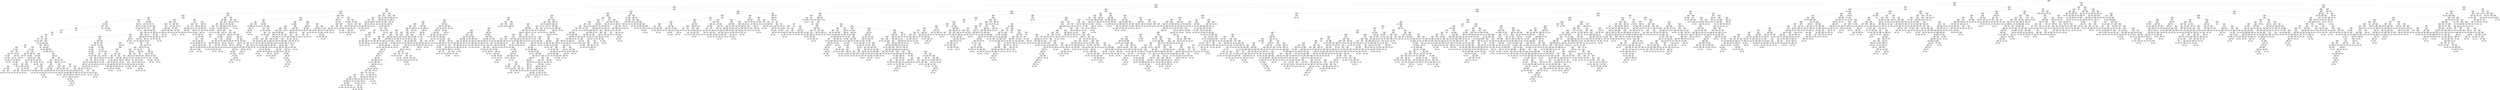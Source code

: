 digraph Tree {
node [shape=box] ;
0 [label="X[5] <= 1.5\ngini = 0.346\nsamples = 24000\nvalue = [18656, 5344]"] ;
1 [label="X[6] <= 1.5\ngini = 0.279\nsamples = 21493\nvalue = [17887, 3606]"] ;
0 -> 1 [labeldistance=2.5, labelangle=45, headlabel="True"] ;
2 [label="X[19] <= 810.5\ngini = 0.247\nsamples = 19682\nvalue = [16842, 2840]"] ;
1 -> 2 ;
3 [label="X[11] <= 530.0\ngini = 0.338\nsamples = 5773\nvalue = [4527, 1246]"] ;
2 -> 3 ;
4 [label="X[4] <= 52.5\ngini = 0.403\nsamples = 2162\nvalue = [1557, 605]"] ;
3 -> 4 ;
5 [label="X[22] <= 73.0\ngini = 0.392\nsamples = 2010\nvalue = [1472, 538]"] ;
4 -> 5 ;
6 [label="X[0] <= 315000.0\ngini = 0.42\nsamples = 1243\nvalue = [870, 373]"] ;
5 -> 6 ;
7 [label="X[0] <= 25000.0\ngini = 0.4\nsamples = 1012\nvalue = [732, 280]"] ;
6 -> 7 ;
8 [label="X[4] <= 37.0\ngini = 0.49\nsamples = 70\nvalue = [40, 30]"] ;
7 -> 8 ;
9 [label="X[12] <= 66.0\ngini = 0.444\nsamples = 51\nvalue = [34, 17]"] ;
8 -> 9 ;
10 [label="X[5] <= -1.5\ngini = 0.497\nsamples = 28\nvalue = [15, 13]"] ;
9 -> 10 ;
11 [label="gini = 0.0\nsamples = 5\nvalue = [5, 0]"] ;
10 -> 11 ;
12 [label="X[2] <= 2.5\ngini = 0.491\nsamples = 23\nvalue = [10, 13]"] ;
10 -> 12 ;
13 [label="X[4] <= 30.5\ngini = 0.43\nsamples = 16\nvalue = [5, 11]"] ;
12 -> 13 ;
14 [label="X[20] <= 200.0\ngini = 0.337\nsamples = 14\nvalue = [3, 11]"] ;
13 -> 14 ;
15 [label="X[2] <= 1.5\ngini = 0.26\nsamples = 13\nvalue = [2, 11]"] ;
14 -> 15 ;
16 [label="X[16] <= 500.0\ngini = 0.444\nsamples = 6\nvalue = [2, 4]"] ;
15 -> 16 ;
17 [label="X[11] <= 439.0\ngini = 0.5\nsamples = 4\nvalue = [2, 2]"] ;
16 -> 17 ;
18 [label="X[1] <= 1.5\ngini = 0.444\nsamples = 3\nvalue = [2, 1]"] ;
17 -> 18 ;
19 [label="X[4] <= 26.0\ngini = 0.5\nsamples = 2\nvalue = [1, 1]"] ;
18 -> 19 ;
20 [label="gini = 0.0\nsamples = 1\nvalue = [0, 1]"] ;
19 -> 20 ;
21 [label="gini = 0.0\nsamples = 1\nvalue = [1, 0]"] ;
19 -> 21 ;
22 [label="gini = 0.0\nsamples = 1\nvalue = [1, 0]"] ;
18 -> 22 ;
23 [label="gini = 0.0\nsamples = 1\nvalue = [0, 1]"] ;
17 -> 23 ;
24 [label="gini = 0.0\nsamples = 2\nvalue = [0, 2]"] ;
16 -> 24 ;
25 [label="gini = 0.0\nsamples = 7\nvalue = [0, 7]"] ;
15 -> 25 ;
26 [label="gini = 0.0\nsamples = 1\nvalue = [1, 0]"] ;
14 -> 26 ;
27 [label="gini = 0.0\nsamples = 2\nvalue = [2, 0]"] ;
13 -> 27 ;
28 [label="X[1] <= 1.5\ngini = 0.408\nsamples = 7\nvalue = [5, 2]"] ;
12 -> 28 ;
29 [label="gini = 0.0\nsamples = 4\nvalue = [4, 0]"] ;
28 -> 29 ;
30 [label="X[0] <= 15000.0\ngini = 0.444\nsamples = 3\nvalue = [1, 2]"] ;
28 -> 30 ;
31 [label="gini = 0.0\nsamples = 1\nvalue = [1, 0]"] ;
30 -> 31 ;
32 [label="gini = 0.0\nsamples = 2\nvalue = [0, 2]"] ;
30 -> 32 ;
33 [label="X[17] <= 9342.0\ngini = 0.287\nsamples = 23\nvalue = [19, 4]"] ;
9 -> 33 ;
34 [label="X[11] <= 403.0\ngini = 0.172\nsamples = 21\nvalue = [19, 2]"] ;
33 -> 34 ;
35 [label="X[7] <= 1.0\ngini = 0.095\nsamples = 20\nvalue = [19, 1]"] ;
34 -> 35 ;
36 [label="gini = 0.0\nsamples = 17\nvalue = [17, 0]"] ;
35 -> 36 ;
37 [label="X[14] <= 683.5\ngini = 0.444\nsamples = 3\nvalue = [2, 1]"] ;
35 -> 37 ;
38 [label="gini = 0.0\nsamples = 2\nvalue = [2, 0]"] ;
37 -> 38 ;
39 [label="gini = 0.0\nsamples = 1\nvalue = [0, 1]"] ;
37 -> 39 ;
40 [label="gini = 0.0\nsamples = 1\nvalue = [0, 1]"] ;
34 -> 40 ;
41 [label="gini = 0.0\nsamples = 2\nvalue = [0, 2]"] ;
33 -> 41 ;
42 [label="X[2] <= 2.5\ngini = 0.432\nsamples = 19\nvalue = [6, 13]"] ;
8 -> 42 ;
43 [label="X[21] <= 766.0\ngini = 0.26\nsamples = 13\nvalue = [2, 11]"] ;
42 -> 43 ;
44 [label="X[11] <= 304.5\ngini = 0.153\nsamples = 12\nvalue = [1, 11]"] ;
43 -> 44 ;
45 [label="gini = 0.0\nsamples = 8\nvalue = [0, 8]"] ;
44 -> 45 ;
46 [label="X[8] <= -1.5\ngini = 0.375\nsamples = 4\nvalue = [1, 3]"] ;
44 -> 46 ;
47 [label="gini = 0.0\nsamples = 1\nvalue = [1, 0]"] ;
46 -> 47 ;
48 [label="gini = 0.0\nsamples = 3\nvalue = [0, 3]"] ;
46 -> 48 ;
49 [label="gini = 0.0\nsamples = 1\nvalue = [1, 0]"] ;
43 -> 49 ;
50 [label="X[4] <= 44.0\ngini = 0.444\nsamples = 6\nvalue = [4, 2]"] ;
42 -> 50 ;
51 [label="X[4] <= 41.5\ngini = 0.444\nsamples = 3\nvalue = [1, 2]"] ;
50 -> 51 ;
52 [label="gini = 0.0\nsamples = 1\nvalue = [1, 0]"] ;
51 -> 52 ;
53 [label="gini = 0.0\nsamples = 2\nvalue = [0, 2]"] ;
51 -> 53 ;
54 [label="gini = 0.0\nsamples = 3\nvalue = [3, 0]"] ;
50 -> 54 ;
55 [label="X[17] <= 799.5\ngini = 0.39\nsamples = 942\nvalue = [692, 250]"] ;
7 -> 55 ;
56 [label="X[14] <= 838.0\ngini = 0.405\nsamples = 809\nvalue = [581, 228]"] ;
55 -> 56 ;
57 [label="X[20] <= 7080.0\ngini = 0.399\nsamples = 786\nvalue = [570, 216]"] ;
56 -> 57 ;
58 [label="X[15] <= 1195.5\ngini = 0.404\nsamples = 770\nvalue = [554, 216]"] ;
57 -> 58 ;
59 [label="X[15] <= 198.0\ngini = 0.394\nsamples = 737\nvalue = [538, 199]"] ;
58 -> 59 ;
60 [label="X[2] <= 4.5\ngini = 0.406\nsamples = 671\nvalue = [481, 190]"] ;
59 -> 60 ;
61 [label="X[16] <= 2933.0\ngini = 0.411\nsamples = 658\nvalue = [468, 190]"] ;
60 -> 61 ;
62 [label="X[11] <= 33.0\ngini = 0.417\nsamples = 639\nvalue = [450, 189]"] ;
61 -> 62 ;
63 [label="X[12] <= 651.0\ngini = 0.429\nsamples = 561\nvalue = [386, 175]"] ;
62 -> 63 ;
64 [label="X[0] <= 195000.0\ngini = 0.425\nsamples = 552\nvalue = [383, 169]"] ;
63 -> 64 ;
65 [label="X[16] <= -1957.0\ngini = 0.393\nsamples = 309\nvalue = [226, 83]"] ;
64 -> 65 ;
66 [label="X[14] <= -2949.0\ngini = 0.444\nsamples = 6\nvalue = [2, 4]"] ;
65 -> 66 ;
67 [label="gini = 0.0\nsamples = 2\nvalue = [2, 0]"] ;
66 -> 67 ;
68 [label="gini = 0.0\nsamples = 4\nvalue = [0, 4]"] ;
66 -> 68 ;
69 [label="X[5] <= -0.5\ngini = 0.385\nsamples = 303\nvalue = [224, 79]"] ;
65 -> 69 ;
70 [label="X[1] <= 1.5\ngini = 0.294\nsamples = 95\nvalue = [78, 17]"] ;
69 -> 70 ;
71 [label="X[4] <= 44.0\ngini = 0.444\nsamples = 27\nvalue = [18, 9]"] ;
70 -> 71 ;
72 [label="X[0] <= 95000.0\ngini = 0.403\nsamples = 25\nvalue = [18, 7]"] ;
71 -> 72 ;
73 [label="gini = 0.0\nsamples = 6\nvalue = [6, 0]"] ;
72 -> 73 ;
74 [label="X[4] <= 30.5\ngini = 0.465\nsamples = 19\nvalue = [12, 7]"] ;
72 -> 74 ;
75 [label="X[0] <= 175000.0\ngini = 0.494\nsamples = 9\nvalue = [4, 5]"] ;
74 -> 75 ;
76 [label="X[0] <= 145000.0\ngini = 0.49\nsamples = 7\nvalue = [4, 3]"] ;
75 -> 76 ;
77 [label="gini = 0.0\nsamples = 1\nvalue = [0, 1]"] ;
76 -> 77 ;
78 [label="X[3] <= 1.5\ngini = 0.444\nsamples = 6\nvalue = [4, 2]"] ;
76 -> 78 ;
79 [label="gini = 0.0\nsamples = 1\nvalue = [0, 1]"] ;
78 -> 79 ;
80 [label="X[0] <= 165000.0\ngini = 0.32\nsamples = 5\nvalue = [4, 1]"] ;
78 -> 80 ;
81 [label="gini = 0.0\nsamples = 3\nvalue = [3, 0]"] ;
80 -> 81 ;
82 [label="X[4] <= 27.0\ngini = 0.5\nsamples = 2\nvalue = [1, 1]"] ;
80 -> 82 ;
83 [label="gini = 0.0\nsamples = 1\nvalue = [1, 0]"] ;
82 -> 83 ;
84 [label="gini = 0.0\nsamples = 1\nvalue = [0, 1]"] ;
82 -> 84 ;
85 [label="gini = 0.0\nsamples = 2\nvalue = [0, 2]"] ;
75 -> 85 ;
86 [label="X[4] <= 39.5\ngini = 0.32\nsamples = 10\nvalue = [8, 2]"] ;
74 -> 86 ;
87 [label="gini = 0.0\nsamples = 6\nvalue = [6, 0]"] ;
86 -> 87 ;
88 [label="X[13] <= 533.0\ngini = 0.5\nsamples = 4\nvalue = [2, 2]"] ;
86 -> 88 ;
89 [label="X[3] <= 1.5\ngini = 0.444\nsamples = 3\nvalue = [1, 2]"] ;
88 -> 89 ;
90 [label="X[4] <= 41.0\ngini = 0.5\nsamples = 2\nvalue = [1, 1]"] ;
89 -> 90 ;
91 [label="gini = 0.0\nsamples = 1\nvalue = [0, 1]"] ;
90 -> 91 ;
92 [label="gini = 0.0\nsamples = 1\nvalue = [1, 0]"] ;
90 -> 92 ;
93 [label="gini = 0.0\nsamples = 1\nvalue = [0, 1]"] ;
89 -> 93 ;
94 [label="gini = 0.0\nsamples = 1\nvalue = [1, 0]"] ;
88 -> 94 ;
95 [label="gini = 0.0\nsamples = 2\nvalue = [0, 2]"] ;
71 -> 95 ;
96 [label="X[16] <= 1827.5\ngini = 0.208\nsamples = 68\nvalue = [60, 8]"] ;
70 -> 96 ;
97 [label="X[0] <= 95000.0\ngini = 0.187\nsamples = 67\nvalue = [60, 7]"] ;
96 -> 97 ;
98 [label="gini = 0.0\nsamples = 20\nvalue = [20, 0]"] ;
97 -> 98 ;
99 [label="X[2] <= 1.5\ngini = 0.254\nsamples = 47\nvalue = [40, 7]"] ;
97 -> 99 ;
100 [label="X[4] <= 45.0\ngini = 0.363\nsamples = 21\nvalue = [16, 5]"] ;
99 -> 100 ;
101 [label="X[4] <= 35.5\ngini = 0.32\nsamples = 20\nvalue = [16, 4]"] ;
100 -> 101 ;
102 [label="X[4] <= 32.5\ngini = 0.391\nsamples = 15\nvalue = [11, 4]"] ;
101 -> 102 ;
103 [label="X[18] <= 216.0\ngini = 0.337\nsamples = 14\nvalue = [11, 3]"] ;
102 -> 103 ;
104 [label="X[4] <= 26.0\ngini = 0.397\nsamples = 11\nvalue = [8, 3]"] ;
103 -> 104 ;
105 [label="gini = 0.0\nsamples = 2\nvalue = [2, 0]"] ;
104 -> 105 ;
106 [label="X[0] <= 110000.0\ngini = 0.444\nsamples = 9\nvalue = [6, 3]"] ;
104 -> 106 ;
107 [label="gini = 0.0\nsamples = 1\nvalue = [0, 1]"] ;
106 -> 107 ;
108 [label="X[4] <= 30.0\ngini = 0.375\nsamples = 8\nvalue = [6, 2]"] ;
106 -> 108 ;
109 [label="X[0] <= 135000.0\ngini = 0.444\nsamples = 6\nvalue = [4, 2]"] ;
108 -> 109 ;
110 [label="gini = 0.0\nsamples = 1\nvalue = [1, 0]"] ;
109 -> 110 ;
111 [label="X[0] <= 165000.0\ngini = 0.48\nsamples = 5\nvalue = [3, 2]"] ;
109 -> 111 ;
112 [label="X[4] <= 28.0\ngini = 0.5\nsamples = 2\nvalue = [1, 1]"] ;
111 -> 112 ;
113 [label="gini = 0.0\nsamples = 1\nvalue = [0, 1]"] ;
112 -> 113 ;
114 [label="gini = 0.0\nsamples = 1\nvalue = [1, 0]"] ;
112 -> 114 ;
115 [label="X[4] <= 28.0\ngini = 0.444\nsamples = 3\nvalue = [2, 1]"] ;
111 -> 115 ;
116 [label="gini = 0.0\nsamples = 1\nvalue = [1, 0]"] ;
115 -> 116 ;
117 [label="gini = 0.5\nsamples = 2\nvalue = [1, 1]"] ;
115 -> 117 ;
118 [label="gini = 0.0\nsamples = 2\nvalue = [2, 0]"] ;
108 -> 118 ;
119 [label="gini = 0.0\nsamples = 3\nvalue = [3, 0]"] ;
103 -> 119 ;
120 [label="gini = 0.0\nsamples = 1\nvalue = [0, 1]"] ;
102 -> 120 ;
121 [label="gini = 0.0\nsamples = 5\nvalue = [5, 0]"] ;
101 -> 121 ;
122 [label="gini = 0.0\nsamples = 1\nvalue = [0, 1]"] ;
100 -> 122 ;
123 [label="X[0] <= 135000.0\ngini = 0.142\nsamples = 26\nvalue = [24, 2]"] ;
99 -> 123 ;
124 [label="X[0] <= 110000.0\ngini = 0.375\nsamples = 8\nvalue = [6, 2]"] ;
123 -> 124 ;
125 [label="gini = 0.0\nsamples = 3\nvalue = [3, 0]"] ;
124 -> 125 ;
126 [label="X[3] <= 1.5\ngini = 0.48\nsamples = 5\nvalue = [3, 2]"] ;
124 -> 126 ;
127 [label="X[4] <= 46.5\ngini = 0.444\nsamples = 3\nvalue = [1, 2]"] ;
126 -> 127 ;
128 [label="gini = 0.0\nsamples = 2\nvalue = [0, 2]"] ;
127 -> 128 ;
129 [label="gini = 0.0\nsamples = 1\nvalue = [1, 0]"] ;
127 -> 129 ;
130 [label="gini = 0.0\nsamples = 2\nvalue = [2, 0]"] ;
126 -> 130 ;
131 [label="gini = 0.0\nsamples = 18\nvalue = [18, 0]"] ;
123 -> 131 ;
132 [label="gini = 0.0\nsamples = 1\nvalue = [0, 1]"] ;
96 -> 132 ;
133 [label="X[6] <= -1.5\ngini = 0.418\nsamples = 208\nvalue = [146, 62]"] ;
69 -> 133 ;
134 [label="X[0] <= 35000.0\ngini = 0.429\nsamples = 199\nvalue = [137, 62]"] ;
133 -> 134 ;
135 [label="X[4] <= 35.5\ngini = 0.444\nsamples = 6\nvalue = [2, 4]"] ;
134 -> 135 ;
136 [label="gini = 0.0\nsamples = 4\nvalue = [0, 4]"] ;
135 -> 136 ;
137 [label="gini = 0.0\nsamples = 2\nvalue = [2, 0]"] ;
135 -> 137 ;
138 [label="X[19] <= 38.0\ngini = 0.42\nsamples = 193\nvalue = [135, 58]"] ;
134 -> 138 ;
139 [label="X[12] <= -235.0\ngini = 0.413\nsamples = 189\nvalue = [134, 55]"] ;
138 -> 139 ;
140 [label="gini = 0.0\nsamples = 7\nvalue = [7, 0]"] ;
139 -> 140 ;
141 [label="X[4] <= 27.5\ngini = 0.422\nsamples = 182\nvalue = [127, 55]"] ;
139 -> 141 ;
142 [label="X[11] <= -139.0\ngini = 0.482\nsamples = 42\nvalue = [25, 17]"] ;
141 -> 142 ;
143 [label="gini = 0.0\nsamples = 1\nvalue = [0, 1]"] ;
142 -> 143 ;
144 [label="X[0] <= 125000.0\ngini = 0.476\nsamples = 41\nvalue = [25, 16]"] ;
142 -> 144 ;
145 [label="X[0] <= 105000.0\ngini = 0.497\nsamples = 28\nvalue = [15, 13]"] ;
144 -> 145 ;
146 [label="X[16] <= 275.0\ngini = 0.469\nsamples = 24\nvalue = [15, 9]"] ;
145 -> 146 ;
147 [label="X[4] <= 24.5\ngini = 0.454\nsamples = 23\nvalue = [15, 8]"] ;
146 -> 147 ;
148 [label="X[14] <= -39.0\ngini = 0.5\nsamples = 10\nvalue = [5, 5]"] ;
147 -> 148 ;
149 [label="gini = 0.0\nsamples = 1\nvalue = [1, 0]"] ;
148 -> 149 ;
150 [label="X[0] <= 65000.0\ngini = 0.494\nsamples = 9\nvalue = [4, 5]"] ;
148 -> 150 ;
151 [label="X[1] <= 1.5\ngini = 0.49\nsamples = 7\nvalue = [4, 3]"] ;
150 -> 151 ;
152 [label="X[2] <= 2.5\ngini = 0.444\nsamples = 3\nvalue = [1, 2]"] ;
151 -> 152 ;
153 [label="gini = 0.0\nsamples = 2\nvalue = [0, 2]"] ;
152 -> 153 ;
154 [label="gini = 0.0\nsamples = 1\nvalue = [1, 0]"] ;
152 -> 154 ;
155 [label="X[4] <= 22.5\ngini = 0.375\nsamples = 4\nvalue = [3, 1]"] ;
151 -> 155 ;
156 [label="gini = 0.5\nsamples = 2\nvalue = [1, 1]"] ;
155 -> 156 ;
157 [label="gini = 0.0\nsamples = 2\nvalue = [2, 0]"] ;
155 -> 157 ;
158 [label="gini = 0.0\nsamples = 2\nvalue = [0, 2]"] ;
150 -> 158 ;
159 [label="X[0] <= 65000.0\ngini = 0.355\nsamples = 13\nvalue = [10, 3]"] ;
147 -> 159 ;
160 [label="gini = 0.0\nsamples = 5\nvalue = [5, 0]"] ;
159 -> 160 ;
161 [label="X[2] <= 2.5\ngini = 0.469\nsamples = 8\nvalue = [5, 3]"] ;
159 -> 161 ;
162 [label="X[2] <= 1.5\ngini = 0.32\nsamples = 5\nvalue = [4, 1]"] ;
161 -> 162 ;
163 [label="X[0] <= 85000.0\ngini = 0.5\nsamples = 2\nvalue = [1, 1]"] ;
162 -> 163 ;
164 [label="gini = 0.0\nsamples = 1\nvalue = [0, 1]"] ;
163 -> 164 ;
165 [label="gini = 0.0\nsamples = 1\nvalue = [1, 0]"] ;
163 -> 165 ;
166 [label="gini = 0.0\nsamples = 3\nvalue = [3, 0]"] ;
162 -> 166 ;
167 [label="X[1] <= 1.5\ngini = 0.444\nsamples = 3\nvalue = [1, 2]"] ;
161 -> 167 ;
168 [label="gini = 0.5\nsamples = 2\nvalue = [1, 1]"] ;
167 -> 168 ;
169 [label="gini = 0.0\nsamples = 1\nvalue = [0, 1]"] ;
167 -> 169 ;
170 [label="gini = 0.0\nsamples = 1\nvalue = [0, 1]"] ;
146 -> 170 ;
171 [label="gini = 0.0\nsamples = 4\nvalue = [0, 4]"] ;
145 -> 171 ;
172 [label="X[0] <= 135000.0\ngini = 0.355\nsamples = 13\nvalue = [10, 3]"] ;
144 -> 172 ;
173 [label="X[4] <= 26.5\ngini = 0.198\nsamples = 9\nvalue = [8, 1]"] ;
172 -> 173 ;
174 [label="gini = 0.0\nsamples = 5\nvalue = [5, 0]"] ;
173 -> 174 ;
175 [label="X[2] <= 1.5\ngini = 0.375\nsamples = 4\nvalue = [3, 1]"] ;
173 -> 175 ;
176 [label="gini = 0.0\nsamples = 2\nvalue = [2, 0]"] ;
175 -> 176 ;
177 [label="gini = 0.5\nsamples = 2\nvalue = [1, 1]"] ;
175 -> 177 ;
178 [label="X[0] <= 165000.0\ngini = 0.5\nsamples = 4\nvalue = [2, 2]"] ;
172 -> 178 ;
179 [label="gini = 0.0\nsamples = 2\nvalue = [0, 2]"] ;
178 -> 179 ;
180 [label="gini = 0.0\nsamples = 2\nvalue = [2, 0]"] ;
178 -> 180 ;
181 [label="X[21] <= 672.5\ngini = 0.396\nsamples = 140\nvalue = [102, 38]"] ;
141 -> 181 ;
182 [label="X[16] <= 140.5\ngini = 0.404\nsamples = 135\nvalue = [97, 38]"] ;
181 -> 182 ;
183 [label="X[1] <= 1.5\ngini = 0.392\nsamples = 131\nvalue = [96, 35]"] ;
182 -> 183 ;
184 [label="X[4] <= 28.5\ngini = 0.454\nsamples = 43\nvalue = [28, 15]"] ;
183 -> 184 ;
185 [label="gini = 0.0\nsamples = 2\nvalue = [0, 2]"] ;
184 -> 185 ;
186 [label="X[4] <= 35.5\ngini = 0.433\nsamples = 41\nvalue = [28, 13]"] ;
184 -> 186 ;
187 [label="X[3] <= 1.5\ngini = 0.34\nsamples = 23\nvalue = [18, 5]"] ;
186 -> 187 ;
188 [label="gini = 0.0\nsamples = 7\nvalue = [7, 0]"] ;
187 -> 188 ;
189 [label="X[0] <= 125000.0\ngini = 0.43\nsamples = 16\nvalue = [11, 5]"] ;
187 -> 189 ;
190 [label="X[0] <= 70000.0\ngini = 0.5\nsamples = 8\nvalue = [4, 4]"] ;
189 -> 190 ;
191 [label="gini = 0.0\nsamples = 3\nvalue = [3, 0]"] ;
190 -> 191 ;
192 [label="X[13] <= 995.0\ngini = 0.32\nsamples = 5\nvalue = [1, 4]"] ;
190 -> 192 ;
193 [label="gini = 0.0\nsamples = 4\nvalue = [0, 4]"] ;
192 -> 193 ;
194 [label="gini = 0.0\nsamples = 1\nvalue = [1, 0]"] ;
192 -> 194 ;
195 [label="X[0] <= 150000.0\ngini = 0.219\nsamples = 8\nvalue = [7, 1]"] ;
189 -> 195 ;
196 [label="gini = 0.0\nsamples = 4\nvalue = [4, 0]"] ;
195 -> 196 ;
197 [label="X[0] <= 165000.0\ngini = 0.375\nsamples = 4\nvalue = [3, 1]"] ;
195 -> 197 ;
198 [label="gini = 0.0\nsamples = 1\nvalue = [0, 1]"] ;
197 -> 198 ;
199 [label="gini = 0.0\nsamples = 3\nvalue = [3, 0]"] ;
197 -> 199 ;
200 [label="X[4] <= 46.0\ngini = 0.494\nsamples = 18\nvalue = [10, 8]"] ;
186 -> 200 ;
201 [label="X[3] <= 1.5\ngini = 0.49\nsamples = 14\nvalue = [6, 8]"] ;
200 -> 201 ;
202 [label="X[0] <= 175000.0\ngini = 0.42\nsamples = 10\nvalue = [3, 7]"] ;
201 -> 202 ;
203 [label="X[4] <= 38.5\ngini = 0.245\nsamples = 7\nvalue = [1, 6]"] ;
202 -> 203 ;
204 [label="X[4] <= 37.0\ngini = 0.444\nsamples = 3\nvalue = [1, 2]"] ;
203 -> 204 ;
205 [label="gini = 0.0\nsamples = 1\nvalue = [0, 1]"] ;
204 -> 205 ;
206 [label="X[2] <= 2.0\ngini = 0.5\nsamples = 2\nvalue = [1, 1]"] ;
204 -> 206 ;
207 [label="gini = 0.0\nsamples = 1\nvalue = [0, 1]"] ;
206 -> 207 ;
208 [label="gini = 0.0\nsamples = 1\nvalue = [1, 0]"] ;
206 -> 208 ;
209 [label="gini = 0.0\nsamples = 4\nvalue = [0, 4]"] ;
203 -> 209 ;
210 [label="X[4] <= 40.5\ngini = 0.444\nsamples = 3\nvalue = [2, 1]"] ;
202 -> 210 ;
211 [label="gini = 0.0\nsamples = 1\nvalue = [1, 0]"] ;
210 -> 211 ;
212 [label="gini = 0.5\nsamples = 2\nvalue = [1, 1]"] ;
210 -> 212 ;
213 [label="X[4] <= 40.0\ngini = 0.375\nsamples = 4\nvalue = [3, 1]"] ;
201 -> 213 ;
214 [label="X[0] <= 90000.0\ngini = 0.444\nsamples = 3\nvalue = [2, 1]"] ;
213 -> 214 ;
215 [label="gini = 0.5\nsamples = 2\nvalue = [1, 1]"] ;
214 -> 215 ;
216 [label="gini = 0.0\nsamples = 1\nvalue = [1, 0]"] ;
214 -> 216 ;
217 [label="gini = 0.0\nsamples = 1\nvalue = [1, 0]"] ;
213 -> 217 ;
218 [label="gini = 0.0\nsamples = 4\nvalue = [4, 0]"] ;
200 -> 218 ;
219 [label="X[18] <= 2412.0\ngini = 0.351\nsamples = 88\nvalue = [68, 20]"] ;
183 -> 219 ;
220 [label="X[0] <= 145000.0\ngini = 0.341\nsamples = 87\nvalue = [68, 19]"] ;
219 -> 220 ;
221 [label="X[4] <= 28.5\ngini = 0.258\nsamples = 46\nvalue = [39, 7]"] ;
220 -> 221 ;
222 [label="X[0] <= 110000.0\ngini = 0.48\nsamples = 5\nvalue = [3, 2]"] ;
221 -> 222 ;
223 [label="X[0] <= 65000.0\ngini = 0.444\nsamples = 3\nvalue = [1, 2]"] ;
222 -> 223 ;
224 [label="gini = 0.0\nsamples = 1\nvalue = [1, 0]"] ;
223 -> 224 ;
225 [label="gini = 0.0\nsamples = 2\nvalue = [0, 2]"] ;
223 -> 225 ;
226 [label="gini = 0.0\nsamples = 2\nvalue = [2, 0]"] ;
222 -> 226 ;
227 [label="X[0] <= 70000.0\ngini = 0.214\nsamples = 41\nvalue = [36, 5]"] ;
221 -> 227 ;
228 [label="X[4] <= 48.0\ngini = 0.444\nsamples = 9\nvalue = [6, 3]"] ;
227 -> 228 ;
229 [label="X[4] <= 33.5\ngini = 0.245\nsamples = 7\nvalue = [6, 1]"] ;
228 -> 229 ;
230 [label="X[3] <= 1.5\ngini = 0.5\nsamples = 2\nvalue = [1, 1]"] ;
229 -> 230 ;
231 [label="gini = 0.0\nsamples = 1\nvalue = [0, 1]"] ;
230 -> 231 ;
232 [label="gini = 0.0\nsamples = 1\nvalue = [1, 0]"] ;
230 -> 232 ;
233 [label="gini = 0.0\nsamples = 5\nvalue = [5, 0]"] ;
229 -> 233 ;
234 [label="gini = 0.0\nsamples = 2\nvalue = [0, 2]"] ;
228 -> 234 ;
235 [label="X[3] <= 1.5\ngini = 0.117\nsamples = 32\nvalue = [30, 2]"] ;
227 -> 235 ;
236 [label="gini = 0.0\nsamples = 19\nvalue = [19, 0]"] ;
235 -> 236 ;
237 [label="X[0] <= 105000.0\ngini = 0.26\nsamples = 13\nvalue = [11, 2]"] ;
235 -> 237 ;
238 [label="gini = 0.0\nsamples = 8\nvalue = [8, 0]"] ;
237 -> 238 ;
239 [label="X[2] <= 2.5\ngini = 0.48\nsamples = 5\nvalue = [3, 2]"] ;
237 -> 239 ;
240 [label="X[0] <= 115000.0\ngini = 0.375\nsamples = 4\nvalue = [3, 1]"] ;
239 -> 240 ;
241 [label="gini = 0.0\nsamples = 1\nvalue = [0, 1]"] ;
240 -> 241 ;
242 [label="gini = 0.0\nsamples = 3\nvalue = [3, 0]"] ;
240 -> 242 ;
243 [label="gini = 0.0\nsamples = 1\nvalue = [0, 1]"] ;
239 -> 243 ;
244 [label="X[4] <= 29.5\ngini = 0.414\nsamples = 41\nvalue = [29, 12]"] ;
220 -> 244 ;
245 [label="gini = 0.0\nsamples = 8\nvalue = [8, 0]"] ;
244 -> 245 ;
246 [label="X[4] <= 39.5\ngini = 0.463\nsamples = 33\nvalue = [21, 12]"] ;
244 -> 246 ;
247 [label="X[4] <= 36.5\ngini = 0.499\nsamples = 21\nvalue = [11, 10]"] ;
246 -> 247 ;
248 [label="X[2] <= 1.5\ngini = 0.459\nsamples = 14\nvalue = [9, 5]"] ;
247 -> 248 ;
249 [label="X[0] <= 175000.0\ngini = 0.5\nsamples = 10\nvalue = [5, 5]"] ;
248 -> 249 ;
250 [label="X[18] <= 275.0\ngini = 0.469\nsamples = 8\nvalue = [5, 3]"] ;
249 -> 250 ;
251 [label="X[4] <= 31.5\ngini = 0.408\nsamples = 7\nvalue = [5, 2]"] ;
250 -> 251 ;
252 [label="gini = 0.0\nsamples = 3\nvalue = [3, 0]"] ;
251 -> 252 ;
253 [label="X[4] <= 32.5\ngini = 0.5\nsamples = 4\nvalue = [2, 2]"] ;
251 -> 253 ;
254 [label="gini = 0.0\nsamples = 1\nvalue = [0, 1]"] ;
253 -> 254 ;
255 [label="X[0] <= 155000.0\ngini = 0.444\nsamples = 3\nvalue = [2, 1]"] ;
253 -> 255 ;
256 [label="X[4] <= 34.0\ngini = 0.5\nsamples = 2\nvalue = [1, 1]"] ;
255 -> 256 ;
257 [label="gini = 0.0\nsamples = 1\nvalue = [0, 1]"] ;
256 -> 257 ;
258 [label="gini = 0.0\nsamples = 1\nvalue = [1, 0]"] ;
256 -> 258 ;
259 [label="gini = 0.0\nsamples = 1\nvalue = [1, 0]"] ;
255 -> 259 ;
260 [label="gini = 0.0\nsamples = 1\nvalue = [0, 1]"] ;
250 -> 260 ;
261 [label="gini = 0.0\nsamples = 2\nvalue = [0, 2]"] ;
249 -> 261 ;
262 [label="gini = 0.0\nsamples = 4\nvalue = [4, 0]"] ;
248 -> 262 ;
263 [label="X[2] <= 3.0\ngini = 0.408\nsamples = 7\nvalue = [2, 5]"] ;
247 -> 263 ;
264 [label="X[4] <= 38.5\ngini = 0.278\nsamples = 6\nvalue = [1, 5]"] ;
263 -> 264 ;
265 [label="X[0] <= 165000.0\ngini = 0.444\nsamples = 3\nvalue = [1, 2]"] ;
264 -> 265 ;
266 [label="gini = 0.0\nsamples = 2\nvalue = [0, 2]"] ;
265 -> 266 ;
267 [label="gini = 0.0\nsamples = 1\nvalue = [1, 0]"] ;
265 -> 267 ;
268 [label="gini = 0.0\nsamples = 3\nvalue = [0, 3]"] ;
264 -> 268 ;
269 [label="gini = 0.0\nsamples = 1\nvalue = [1, 0]"] ;
263 -> 269 ;
270 [label="X[4] <= 45.0\ngini = 0.278\nsamples = 12\nvalue = [10, 2]"] ;
246 -> 270 ;
271 [label="gini = 0.0\nsamples = 6\nvalue = [6, 0]"] ;
270 -> 271 ;
272 [label="X[2] <= 1.5\ngini = 0.444\nsamples = 6\nvalue = [4, 2]"] ;
270 -> 272 ;
273 [label="gini = 0.0\nsamples = 3\nvalue = [3, 0]"] ;
272 -> 273 ;
274 [label="X[0] <= 170000.0\ngini = 0.444\nsamples = 3\nvalue = [1, 2]"] ;
272 -> 274 ;
275 [label="gini = 0.0\nsamples = 2\nvalue = [0, 2]"] ;
274 -> 275 ;
276 [label="gini = 0.0\nsamples = 1\nvalue = [1, 0]"] ;
274 -> 276 ;
277 [label="gini = 0.0\nsamples = 1\nvalue = [0, 1]"] ;
219 -> 277 ;
278 [label="X[0] <= 125000.0\ngini = 0.375\nsamples = 4\nvalue = [1, 3]"] ;
182 -> 278 ;
279 [label="gini = 0.0\nsamples = 2\nvalue = [0, 2]"] ;
278 -> 279 ;
280 [label="X[0] <= 155000.0\ngini = 0.5\nsamples = 2\nvalue = [1, 1]"] ;
278 -> 280 ;
281 [label="gini = 0.0\nsamples = 1\nvalue = [1, 0]"] ;
280 -> 281 ;
282 [label="gini = 0.0\nsamples = 1\nvalue = [0, 1]"] ;
280 -> 282 ;
283 [label="gini = 0.0\nsamples = 5\nvalue = [5, 0]"] ;
181 -> 283 ;
284 [label="X[1] <= 1.5\ngini = 0.375\nsamples = 4\nvalue = [1, 3]"] ;
138 -> 284 ;
285 [label="gini = 0.0\nsamples = 1\nvalue = [1, 0]"] ;
284 -> 285 ;
286 [label="gini = 0.0\nsamples = 3\nvalue = [0, 3]"] ;
284 -> 286 ;
287 [label="gini = 0.0\nsamples = 9\nvalue = [9, 0]"] ;
133 -> 287 ;
288 [label="X[4] <= 28.5\ngini = 0.457\nsamples = 243\nvalue = [157, 86]"] ;
64 -> 288 ;
289 [label="X[0] <= 260000.0\ngini = 0.302\nsamples = 27\nvalue = [22, 5]"] ;
288 -> 289 ;
290 [label="X[8] <= -1.5\ngini = 0.388\nsamples = 19\nvalue = [14, 5]"] ;
289 -> 290 ;
291 [label="X[1] <= 1.5\ngini = 0.43\nsamples = 16\nvalue = [11, 5]"] ;
290 -> 291 ;
292 [label="gini = 0.0\nsamples = 3\nvalue = [3, 0]"] ;
291 -> 292 ;
293 [label="X[3] <= 1.5\ngini = 0.473\nsamples = 13\nvalue = [8, 5]"] ;
291 -> 293 ;
294 [label="gini = 0.0\nsamples = 3\nvalue = [3, 0]"] ;
293 -> 294 ;
295 [label="X[2] <= 1.5\ngini = 0.5\nsamples = 10\nvalue = [5, 5]"] ;
293 -> 295 ;
296 [label="gini = 0.0\nsamples = 3\nvalue = [0, 3]"] ;
295 -> 296 ;
297 [label="X[0] <= 215000.0\ngini = 0.408\nsamples = 7\nvalue = [5, 2]"] ;
295 -> 297 ;
298 [label="gini = 0.0\nsamples = 4\nvalue = [4, 0]"] ;
297 -> 298 ;
299 [label="X[4] <= 26.0\ngini = 0.444\nsamples = 3\nvalue = [1, 2]"] ;
297 -> 299 ;
300 [label="gini = 0.0\nsamples = 1\nvalue = [1, 0]"] ;
299 -> 300 ;
301 [label="gini = 0.0\nsamples = 2\nvalue = [0, 2]"] ;
299 -> 301 ;
302 [label="gini = 0.0\nsamples = 3\nvalue = [3, 0]"] ;
290 -> 302 ;
303 [label="gini = 0.0\nsamples = 8\nvalue = [8, 0]"] ;
289 -> 303 ;
304 [label="X[4] <= 29.5\ngini = 0.469\nsamples = 216\nvalue = [135, 81]"] ;
288 -> 304 ;
305 [label="X[1] <= 1.5\ngini = 0.426\nsamples = 13\nvalue = [4, 9]"] ;
304 -> 305 ;
306 [label="gini = 0.0\nsamples = 6\nvalue = [0, 6]"] ;
305 -> 306 ;
307 [label="X[0] <= 220000.0\ngini = 0.49\nsamples = 7\nvalue = [4, 3]"] ;
305 -> 307 ;
308 [label="gini = 0.0\nsamples = 2\nvalue = [0, 2]"] ;
307 -> 308 ;
309 [label="X[0] <= 270000.0\ngini = 0.32\nsamples = 5\nvalue = [4, 1]"] ;
307 -> 309 ;
310 [label="gini = 0.0\nsamples = 3\nvalue = [3, 0]"] ;
309 -> 310 ;
311 [label="X[0] <= 295000.0\ngini = 0.5\nsamples = 2\nvalue = [1, 1]"] ;
309 -> 311 ;
312 [label="gini = 0.0\nsamples = 1\nvalue = [0, 1]"] ;
311 -> 312 ;
313 [label="gini = 0.0\nsamples = 1\nvalue = [1, 0]"] ;
311 -> 313 ;
314 [label="X[16] <= 2558.5\ngini = 0.458\nsamples = 203\nvalue = [131, 72]"] ;
304 -> 314 ;
315 [label="X[2] <= 2.5\ngini = 0.454\nsamples = 201\nvalue = [131, 70]"] ;
314 -> 315 ;
316 [label="X[0] <= 265000.0\ngini = 0.442\nsamples = 182\nvalue = [122, 60]"] ;
315 -> 316 ;
317 [label="X[0] <= 215000.0\ngini = 0.465\nsamples = 139\nvalue = [88, 51]"] ;
316 -> 317 ;
318 [label="X[4] <= 43.5\ngini = 0.406\nsamples = 67\nvalue = [48, 19]"] ;
317 -> 318 ;
319 [label="X[4] <= 41.5\ngini = 0.44\nsamples = 55\nvalue = [37, 18]"] ;
318 -> 319 ;
320 [label="X[4] <= 36.5\ngini = 0.395\nsamples = 48\nvalue = [35, 13]"] ;
319 -> 320 ;
321 [label="X[4] <= 35.5\ngini = 0.458\nsamples = 31\nvalue = [20, 11]"] ;
320 -> 321 ;
322 [label="X[6] <= -1.5\ngini = 0.393\nsamples = 26\nvalue = [19, 7]"] ;
321 -> 322 ;
323 [label="X[2] <= 1.5\ngini = 0.365\nsamples = 25\nvalue = [19, 6]"] ;
322 -> 323 ;
324 [label="X[4] <= 30.5\ngini = 0.42\nsamples = 20\nvalue = [14, 6]"] ;
323 -> 324 ;
325 [label="X[5] <= -0.5\ngini = 0.5\nsamples = 4\nvalue = [2, 2]"] ;
324 -> 325 ;
326 [label="gini = 0.0\nsamples = 2\nvalue = [2, 0]"] ;
325 -> 326 ;
327 [label="gini = 0.0\nsamples = 2\nvalue = [0, 2]"] ;
325 -> 327 ;
328 [label="X[0] <= 205000.0\ngini = 0.375\nsamples = 16\nvalue = [12, 4]"] ;
324 -> 328 ;
329 [label="X[3] <= 1.5\ngini = 0.48\nsamples = 10\nvalue = [6, 4]"] ;
328 -> 329 ;
330 [label="X[4] <= 33.5\ngini = 0.32\nsamples = 5\nvalue = [4, 1]"] ;
329 -> 330 ;
331 [label="gini = 0.0\nsamples = 2\nvalue = [2, 0]"] ;
330 -> 331 ;
332 [label="X[5] <= -0.5\ngini = 0.444\nsamples = 3\nvalue = [2, 1]"] ;
330 -> 332 ;
333 [label="gini = 0.0\nsamples = 1\nvalue = [1, 0]"] ;
332 -> 333 ;
334 [label="gini = 0.5\nsamples = 2\nvalue = [1, 1]"] ;
332 -> 334 ;
335 [label="X[11] <= -409.0\ngini = 0.48\nsamples = 5\nvalue = [2, 3]"] ;
329 -> 335 ;
336 [label="gini = 0.0\nsamples = 1\nvalue = [1, 0]"] ;
335 -> 336 ;
337 [label="X[4] <= 32.0\ngini = 0.375\nsamples = 4\nvalue = [1, 3]"] ;
335 -> 337 ;
338 [label="X[5] <= -0.5\ngini = 0.5\nsamples = 2\nvalue = [1, 1]"] ;
337 -> 338 ;
339 [label="gini = 0.0\nsamples = 1\nvalue = [1, 0]"] ;
338 -> 339 ;
340 [label="gini = 0.0\nsamples = 1\nvalue = [0, 1]"] ;
338 -> 340 ;
341 [label="gini = 0.0\nsamples = 2\nvalue = [0, 2]"] ;
337 -> 341 ;
342 [label="gini = 0.0\nsamples = 6\nvalue = [6, 0]"] ;
328 -> 342 ;
343 [label="gini = 0.0\nsamples = 5\nvalue = [5, 0]"] ;
323 -> 343 ;
344 [label="gini = 0.0\nsamples = 1\nvalue = [0, 1]"] ;
322 -> 344 ;
345 [label="X[5] <= -0.5\ngini = 0.32\nsamples = 5\nvalue = [1, 4]"] ;
321 -> 345 ;
346 [label="gini = 0.0\nsamples = 2\nvalue = [0, 2]"] ;
345 -> 346 ;
347 [label="X[2] <= 1.5\ngini = 0.444\nsamples = 3\nvalue = [1, 2]"] ;
345 -> 347 ;
348 [label="X[0] <= 205000.0\ngini = 0.5\nsamples = 2\nvalue = [1, 1]"] ;
347 -> 348 ;
349 [label="gini = 0.0\nsamples = 1\nvalue = [1, 0]"] ;
348 -> 349 ;
350 [label="gini = 0.0\nsamples = 1\nvalue = [0, 1]"] ;
348 -> 350 ;
351 [label="gini = 0.0\nsamples = 1\nvalue = [0, 1]"] ;
347 -> 351 ;
352 [label="X[3] <= 1.5\ngini = 0.208\nsamples = 17\nvalue = [15, 2]"] ;
320 -> 352 ;
353 [label="X[4] <= 39.5\ngini = 0.346\nsamples = 9\nvalue = [7, 2]"] ;
352 -> 353 ;
354 [label="X[8] <= -1.5\ngini = 0.48\nsamples = 5\nvalue = [3, 2]"] ;
353 -> 354 ;
355 [label="X[4] <= 38.0\ngini = 0.444\nsamples = 3\nvalue = [1, 2]"] ;
354 -> 355 ;
356 [label="gini = 0.5\nsamples = 2\nvalue = [1, 1]"] ;
355 -> 356 ;
357 [label="gini = 0.0\nsamples = 1\nvalue = [0, 1]"] ;
355 -> 357 ;
358 [label="gini = 0.0\nsamples = 2\nvalue = [2, 0]"] ;
354 -> 358 ;
359 [label="gini = 0.0\nsamples = 4\nvalue = [4, 0]"] ;
353 -> 359 ;
360 [label="gini = 0.0\nsamples = 8\nvalue = [8, 0]"] ;
352 -> 360 ;
361 [label="X[1] <= 1.5\ngini = 0.408\nsamples = 7\nvalue = [2, 5]"] ;
319 -> 361 ;
362 [label="gini = 0.0\nsamples = 1\nvalue = [1, 0]"] ;
361 -> 362 ;
363 [label="X[5] <= -0.5\ngini = 0.278\nsamples = 6\nvalue = [1, 5]"] ;
361 -> 363 ;
364 [label="gini = 0.0\nsamples = 2\nvalue = [0, 2]"] ;
363 -> 364 ;
365 [label="X[4] <= 42.5\ngini = 0.375\nsamples = 4\nvalue = [1, 3]"] ;
363 -> 365 ;
366 [label="gini = 0.0\nsamples = 1\nvalue = [0, 1]"] ;
365 -> 366 ;
367 [label="X[2] <= 1.5\ngini = 0.444\nsamples = 3\nvalue = [1, 2]"] ;
365 -> 367 ;
368 [label="gini = 0.5\nsamples = 2\nvalue = [1, 1]"] ;
367 -> 368 ;
369 [label="gini = 0.0\nsamples = 1\nvalue = [0, 1]"] ;
367 -> 369 ;
370 [label="X[4] <= 48.5\ngini = 0.153\nsamples = 12\nvalue = [11, 1]"] ;
318 -> 370 ;
371 [label="gini = 0.0\nsamples = 8\nvalue = [8, 0]"] ;
370 -> 371 ;
372 [label="X[4] <= 49.5\ngini = 0.375\nsamples = 4\nvalue = [3, 1]"] ;
370 -> 372 ;
373 [label="gini = 0.444\nsamples = 3\nvalue = [2, 1]"] ;
372 -> 373 ;
374 [label="gini = 0.0\nsamples = 1\nvalue = [1, 0]"] ;
372 -> 374 ;
375 [label="X[4] <= 34.5\ngini = 0.494\nsamples = 72\nvalue = [40, 32]"] ;
317 -> 375 ;
376 [label="X[2] <= 1.5\ngini = 0.346\nsamples = 18\nvalue = [14, 4]"] ;
375 -> 376 ;
377 [label="X[3] <= 1.5\ngini = 0.48\nsamples = 10\nvalue = [6, 4]"] ;
376 -> 377 ;
378 [label="gini = 0.0\nsamples = 2\nvalue = [0, 2]"] ;
377 -> 378 ;
379 [label="X[0] <= 225000.0\ngini = 0.375\nsamples = 8\nvalue = [6, 2]"] ;
377 -> 379 ;
380 [label="gini = 0.0\nsamples = 1\nvalue = [0, 1]"] ;
379 -> 380 ;
381 [label="X[1] <= 1.5\ngini = 0.245\nsamples = 7\nvalue = [6, 1]"] ;
379 -> 381 ;
382 [label="X[5] <= -0.5\ngini = 0.444\nsamples = 3\nvalue = [2, 1]"] ;
381 -> 382 ;
383 [label="gini = 0.0\nsamples = 2\nvalue = [2, 0]"] ;
382 -> 383 ;
384 [label="gini = 0.0\nsamples = 1\nvalue = [0, 1]"] ;
382 -> 384 ;
385 [label="gini = 0.0\nsamples = 4\nvalue = [4, 0]"] ;
381 -> 385 ;
386 [label="gini = 0.0\nsamples = 8\nvalue = [8, 0]"] ;
376 -> 386 ;
387 [label="X[3] <= 1.5\ngini = 0.499\nsamples = 54\nvalue = [26, 28]"] ;
375 -> 387 ;
388 [label="X[4] <= 43.5\ngini = 0.494\nsamples = 36\nvalue = [20, 16]"] ;
387 -> 388 ;
389 [label="X[0] <= 250000.0\ngini = 0.497\nsamples = 26\nvalue = [12, 14]"] ;
388 -> 389 ;
390 [label="X[4] <= 39.5\ngini = 0.463\nsamples = 22\nvalue = [8, 14]"] ;
389 -> 390 ;
391 [label="X[2] <= 1.5\ngini = 0.498\nsamples = 15\nvalue = [7, 8]"] ;
390 -> 391 ;
392 [label="X[4] <= 37.0\ngini = 0.444\nsamples = 9\nvalue = [6, 3]"] ;
391 -> 392 ;
393 [label="X[0] <= 235000.0\ngini = 0.444\nsamples = 3\nvalue = [1, 2]"] ;
392 -> 393 ;
394 [label="gini = 0.0\nsamples = 1\nvalue = [1, 0]"] ;
393 -> 394 ;
395 [label="gini = 0.0\nsamples = 2\nvalue = [0, 2]"] ;
393 -> 395 ;
396 [label="X[0] <= 235000.0\ngini = 0.278\nsamples = 6\nvalue = [5, 1]"] ;
392 -> 396 ;
397 [label="X[1] <= 1.5\ngini = 0.444\nsamples = 3\nvalue = [2, 1]"] ;
396 -> 397 ;
398 [label="gini = 0.0\nsamples = 2\nvalue = [2, 0]"] ;
397 -> 398 ;
399 [label="gini = 0.0\nsamples = 1\nvalue = [0, 1]"] ;
397 -> 399 ;
400 [label="gini = 0.0\nsamples = 3\nvalue = [3, 0]"] ;
396 -> 400 ;
401 [label="X[12] <= -75.0\ngini = 0.278\nsamples = 6\nvalue = [1, 5]"] ;
391 -> 401 ;
402 [label="gini = 0.0\nsamples = 2\nvalue = [0, 2]"] ;
401 -> 402 ;
403 [label="X[0] <= 235000.0\ngini = 0.375\nsamples = 4\nvalue = [1, 3]"] ;
401 -> 403 ;
404 [label="gini = 0.0\nsamples = 2\nvalue = [0, 2]"] ;
403 -> 404 ;
405 [label="X[4] <= 37.5\ngini = 0.5\nsamples = 2\nvalue = [1, 1]"] ;
403 -> 405 ;
406 [label="gini = 0.0\nsamples = 1\nvalue = [1, 0]"] ;
405 -> 406 ;
407 [label="gini = 0.0\nsamples = 1\nvalue = [0, 1]"] ;
405 -> 407 ;
408 [label="X[4] <= 42.5\ngini = 0.245\nsamples = 7\nvalue = [1, 6]"] ;
390 -> 408 ;
409 [label="gini = 0.0\nsamples = 4\nvalue = [0, 4]"] ;
408 -> 409 ;
410 [label="X[0] <= 230000.0\ngini = 0.444\nsamples = 3\nvalue = [1, 2]"] ;
408 -> 410 ;
411 [label="gini = 0.0\nsamples = 2\nvalue = [0, 2]"] ;
410 -> 411 ;
412 [label="gini = 0.0\nsamples = 1\nvalue = [1, 0]"] ;
410 -> 412 ;
413 [label="gini = 0.0\nsamples = 4\nvalue = [4, 0]"] ;
389 -> 413 ;
414 [label="X[18] <= 250.0\ngini = 0.32\nsamples = 10\nvalue = [8, 2]"] ;
388 -> 414 ;
415 [label="X[4] <= 49.5\ngini = 0.198\nsamples = 9\nvalue = [8, 1]"] ;
414 -> 415 ;
416 [label="gini = 0.0\nsamples = 7\nvalue = [7, 0]"] ;
415 -> 416 ;
417 [label="X[1] <= 1.5\ngini = 0.5\nsamples = 2\nvalue = [1, 1]"] ;
415 -> 417 ;
418 [label="gini = 0.0\nsamples = 1\nvalue = [0, 1]"] ;
417 -> 418 ;
419 [label="gini = 0.0\nsamples = 1\nvalue = [1, 0]"] ;
417 -> 419 ;
420 [label="gini = 0.0\nsamples = 1\nvalue = [0, 1]"] ;
414 -> 420 ;
421 [label="X[4] <= 42.0\ngini = 0.444\nsamples = 18\nvalue = [6, 12]"] ;
387 -> 421 ;
422 [label="X[4] <= 39.0\ngini = 0.497\nsamples = 13\nvalue = [6, 7]"] ;
421 -> 422 ;
423 [label="X[4] <= 36.5\ngini = 0.463\nsamples = 11\nvalue = [4, 7]"] ;
422 -> 423 ;
424 [label="X[0] <= 250000.0\ngini = 0.48\nsamples = 5\nvalue = [3, 2]"] ;
423 -> 424 ;
425 [label="X[2] <= 1.5\ngini = 0.375\nsamples = 4\nvalue = [3, 1]"] ;
424 -> 425 ;
426 [label="gini = 0.0\nsamples = 2\nvalue = [2, 0]"] ;
425 -> 426 ;
427 [label="X[0] <= 235000.0\ngini = 0.5\nsamples = 2\nvalue = [1, 1]"] ;
425 -> 427 ;
428 [label="gini = 0.0\nsamples = 1\nvalue = [0, 1]"] ;
427 -> 428 ;
429 [label="gini = 0.0\nsamples = 1\nvalue = [1, 0]"] ;
427 -> 429 ;
430 [label="gini = 0.0\nsamples = 1\nvalue = [0, 1]"] ;
424 -> 430 ;
431 [label="X[5] <= -0.5\ngini = 0.278\nsamples = 6\nvalue = [1, 5]"] ;
423 -> 431 ;
432 [label="X[2] <= 1.5\ngini = 0.444\nsamples = 3\nvalue = [1, 2]"] ;
431 -> 432 ;
433 [label="gini = 0.0\nsamples = 2\nvalue = [0, 2]"] ;
432 -> 433 ;
434 [label="gini = 0.0\nsamples = 1\nvalue = [1, 0]"] ;
432 -> 434 ;
435 [label="gini = 0.0\nsamples = 3\nvalue = [0, 3]"] ;
431 -> 435 ;
436 [label="gini = 0.0\nsamples = 2\nvalue = [2, 0]"] ;
422 -> 436 ;
437 [label="gini = 0.0\nsamples = 5\nvalue = [0, 5]"] ;
421 -> 437 ;
438 [label="X[12] <= 194.5\ngini = 0.331\nsamples = 43\nvalue = [34, 9]"] ;
316 -> 438 ;
439 [label="X[5] <= -0.5\ngini = 0.308\nsamples = 42\nvalue = [34, 8]"] ;
438 -> 439 ;
440 [label="X[4] <= 50.0\ngini = 0.397\nsamples = 22\nvalue = [16, 6]"] ;
439 -> 440 ;
441 [label="X[4] <= 32.5\ngini = 0.363\nsamples = 21\nvalue = [16, 5]"] ;
440 -> 441 ;
442 [label="gini = 0.0\nsamples = 5\nvalue = [5, 0]"] ;
441 -> 442 ;
443 [label="X[4] <= 33.5\ngini = 0.43\nsamples = 16\nvalue = [11, 5]"] ;
441 -> 443 ;
444 [label="gini = 0.0\nsamples = 1\nvalue = [0, 1]"] ;
443 -> 444 ;
445 [label="X[4] <= 36.0\ngini = 0.391\nsamples = 15\nvalue = [11, 4]"] ;
443 -> 445 ;
446 [label="gini = 0.0\nsamples = 3\nvalue = [3, 0]"] ;
445 -> 446 ;
447 [label="X[4] <= 37.5\ngini = 0.444\nsamples = 12\nvalue = [8, 4]"] ;
445 -> 447 ;
448 [label="gini = 0.0\nsamples = 1\nvalue = [0, 1]"] ;
447 -> 448 ;
449 [label="X[0] <= 305000.0\ngini = 0.397\nsamples = 11\nvalue = [8, 3]"] ;
447 -> 449 ;
450 [label="X[0] <= 295000.0\ngini = 0.49\nsamples = 7\nvalue = [4, 3]"] ;
449 -> 450 ;
451 [label="X[1] <= 1.5\ngini = 0.375\nsamples = 4\nvalue = [3, 1]"] ;
450 -> 451 ;
452 [label="gini = 0.0\nsamples = 3\nvalue = [3, 0]"] ;
451 -> 452 ;
453 [label="gini = 0.0\nsamples = 1\nvalue = [0, 1]"] ;
451 -> 453 ;
454 [label="X[1] <= 1.5\ngini = 0.444\nsamples = 3\nvalue = [1, 2]"] ;
450 -> 454 ;
455 [label="gini = 0.0\nsamples = 2\nvalue = [0, 2]"] ;
454 -> 455 ;
456 [label="gini = 0.0\nsamples = 1\nvalue = [1, 0]"] ;
454 -> 456 ;
457 [label="gini = 0.0\nsamples = 4\nvalue = [4, 0]"] ;
449 -> 457 ;
458 [label="gini = 0.0\nsamples = 1\nvalue = [0, 1]"] ;
440 -> 458 ;
459 [label="X[3] <= 1.5\ngini = 0.18\nsamples = 20\nvalue = [18, 2]"] ;
439 -> 459 ;
460 [label="gini = 0.0\nsamples = 14\nvalue = [14, 0]"] ;
459 -> 460 ;
461 [label="X[4] <= 33.0\ngini = 0.444\nsamples = 6\nvalue = [4, 2]"] ;
459 -> 461 ;
462 [label="gini = 0.0\nsamples = 1\nvalue = [0, 1]"] ;
461 -> 462 ;
463 [label="X[4] <= 44.0\ngini = 0.32\nsamples = 5\nvalue = [4, 1]"] ;
461 -> 463 ;
464 [label="gini = 0.0\nsamples = 3\nvalue = [3, 0]"] ;
463 -> 464 ;
465 [label="X[2] <= 1.5\ngini = 0.5\nsamples = 2\nvalue = [1, 1]"] ;
463 -> 465 ;
466 [label="gini = 0.0\nsamples = 1\nvalue = [0, 1]"] ;
465 -> 466 ;
467 [label="gini = 0.0\nsamples = 1\nvalue = [1, 0]"] ;
465 -> 467 ;
468 [label="gini = 0.0\nsamples = 1\nvalue = [0, 1]"] ;
438 -> 468 ;
469 [label="X[11] <= -144.0\ngini = 0.499\nsamples = 19\nvalue = [9, 10]"] ;
315 -> 469 ;
470 [label="gini = 0.0\nsamples = 2\nvalue = [2, 0]"] ;
469 -> 470 ;
471 [label="X[2] <= 3.5\ngini = 0.484\nsamples = 17\nvalue = [7, 10]"] ;
469 -> 471 ;
472 [label="X[0] <= 220000.0\ngini = 0.444\nsamples = 15\nvalue = [5, 10]"] ;
471 -> 472 ;
473 [label="X[4] <= 37.5\ngini = 0.48\nsamples = 5\nvalue = [3, 2]"] ;
472 -> 473 ;
474 [label="gini = 0.0\nsamples = 2\nvalue = [2, 0]"] ;
473 -> 474 ;
475 [label="X[5] <= -0.5\ngini = 0.444\nsamples = 3\nvalue = [1, 2]"] ;
473 -> 475 ;
476 [label="gini = 0.0\nsamples = 1\nvalue = [1, 0]"] ;
475 -> 476 ;
477 [label="gini = 0.0\nsamples = 2\nvalue = [0, 2]"] ;
475 -> 477 ;
478 [label="X[3] <= 1.5\ngini = 0.32\nsamples = 10\nvalue = [2, 8]"] ;
472 -> 478 ;
479 [label="X[4] <= 33.0\ngini = 0.444\nsamples = 6\nvalue = [2, 4]"] ;
478 -> 479 ;
480 [label="gini = 0.0\nsamples = 2\nvalue = [0, 2]"] ;
479 -> 480 ;
481 [label="X[0] <= 265000.0\ngini = 0.5\nsamples = 4\nvalue = [2, 2]"] ;
479 -> 481 ;
482 [label="gini = 0.0\nsamples = 1\nvalue = [0, 1]"] ;
481 -> 482 ;
483 [label="X[4] <= 37.5\ngini = 0.444\nsamples = 3\nvalue = [2, 1]"] ;
481 -> 483 ;
484 [label="gini = 0.0\nsamples = 2\nvalue = [2, 0]"] ;
483 -> 484 ;
485 [label="gini = 0.0\nsamples = 1\nvalue = [0, 1]"] ;
483 -> 485 ;
486 [label="gini = 0.0\nsamples = 4\nvalue = [0, 4]"] ;
478 -> 486 ;
487 [label="gini = 0.0\nsamples = 2\nvalue = [2, 0]"] ;
471 -> 487 ;
488 [label="gini = 0.0\nsamples = 2\nvalue = [0, 2]"] ;
314 -> 488 ;
489 [label="X[14] <= 464.0\ngini = 0.444\nsamples = 9\nvalue = [3, 6]"] ;
63 -> 489 ;
490 [label="X[4] <= 42.5\ngini = 0.245\nsamples = 7\nvalue = [1, 6]"] ;
489 -> 490 ;
491 [label="gini = 0.0\nsamples = 5\nvalue = [0, 5]"] ;
490 -> 491 ;
492 [label="X[12] <= 747.0\ngini = 0.5\nsamples = 2\nvalue = [1, 1]"] ;
490 -> 492 ;
493 [label="gini = 0.0\nsamples = 1\nvalue = [0, 1]"] ;
492 -> 493 ;
494 [label="gini = 0.0\nsamples = 1\nvalue = [1, 0]"] ;
492 -> 494 ;
495 [label="gini = 0.0\nsamples = 2\nvalue = [2, 0]"] ;
489 -> 495 ;
496 [label="X[14] <= 643.5\ngini = 0.295\nsamples = 78\nvalue = [64, 14]"] ;
62 -> 496 ;
497 [label="X[14] <= -53.0\ngini = 0.227\nsamples = 69\nvalue = [60, 9]"] ;
496 -> 497 ;
498 [label="X[0] <= 185000.0\ngini = 0.48\nsamples = 5\nvalue = [2, 3]"] ;
497 -> 498 ;
499 [label="gini = 0.0\nsamples = 3\nvalue = [0, 3]"] ;
498 -> 499 ;
500 [label="gini = 0.0\nsamples = 2\nvalue = [2, 0]"] ;
498 -> 500 ;
501 [label="X[9] <= 1.0\ngini = 0.17\nsamples = 64\nvalue = [58, 6]"] ;
497 -> 501 ;
502 [label="X[4] <= 49.5\ngini = 0.146\nsamples = 63\nvalue = [58, 5]"] ;
501 -> 502 ;
503 [label="X[13] <= 1865.5\ngini = 0.123\nsamples = 61\nvalue = [57, 4]"] ;
502 -> 503 ;
504 [label="X[8] <= -1.5\ngini = 0.098\nsamples = 58\nvalue = [55, 3]"] ;
503 -> 504 ;
505 [label="X[6] <= -1.5\ngini = 0.17\nsamples = 32\nvalue = [29, 3]"] ;
504 -> 505 ;
506 [label="gini = 0.0\nsamples = 13\nvalue = [13, 0]"] ;
505 -> 506 ;
507 [label="X[11] <= 370.0\ngini = 0.266\nsamples = 19\nvalue = [16, 3]"] ;
505 -> 507 ;
508 [label="X[0] <= 100000.0\ngini = 0.355\nsamples = 13\nvalue = [10, 3]"] ;
507 -> 508 ;
509 [label="gini = 0.0\nsamples = 1\nvalue = [0, 1]"] ;
508 -> 509 ;
510 [label="X[11] <= 162.5\ngini = 0.278\nsamples = 12\nvalue = [10, 2]"] ;
508 -> 510 ;
511 [label="gini = 0.0\nsamples = 4\nvalue = [4, 0]"] ;
510 -> 511 ;
512 [label="X[4] <= 29.0\ngini = 0.375\nsamples = 8\nvalue = [6, 2]"] ;
510 -> 512 ;
513 [label="gini = 0.0\nsamples = 1\nvalue = [0, 1]"] ;
512 -> 513 ;
514 [label="X[2] <= 1.5\ngini = 0.245\nsamples = 7\nvalue = [6, 1]"] ;
512 -> 514 ;
515 [label="gini = 0.0\nsamples = 5\nvalue = [5, 0]"] ;
514 -> 515 ;
516 [label="X[11] <= 268.0\ngini = 0.5\nsamples = 2\nvalue = [1, 1]"] ;
514 -> 516 ;
517 [label="gini = 0.0\nsamples = 1\nvalue = [0, 1]"] ;
516 -> 517 ;
518 [label="gini = 0.0\nsamples = 1\nvalue = [1, 0]"] ;
516 -> 518 ;
519 [label="gini = 0.0\nsamples = 6\nvalue = [6, 0]"] ;
507 -> 519 ;
520 [label="gini = 0.0\nsamples = 26\nvalue = [26, 0]"] ;
504 -> 520 ;
521 [label="X[17] <= 282.5\ngini = 0.444\nsamples = 3\nvalue = [2, 1]"] ;
503 -> 521 ;
522 [label="gini = 0.0\nsamples = 2\nvalue = [2, 0]"] ;
521 -> 522 ;
523 [label="gini = 0.0\nsamples = 1\nvalue = [0, 1]"] ;
521 -> 523 ;
524 [label="X[14] <= -1.5\ngini = 0.5\nsamples = 2\nvalue = [1, 1]"] ;
502 -> 524 ;
525 [label="gini = 0.0\nsamples = 1\nvalue = [1, 0]"] ;
524 -> 525 ;
526 [label="gini = 0.0\nsamples = 1\nvalue = [0, 1]"] ;
524 -> 526 ;
527 [label="gini = 0.0\nsamples = 1\nvalue = [0, 1]"] ;
501 -> 527 ;
528 [label="X[3] <= 1.5\ngini = 0.494\nsamples = 9\nvalue = [4, 5]"] ;
496 -> 528 ;
529 [label="X[0] <= 200000.0\ngini = 0.32\nsamples = 5\nvalue = [4, 1]"] ;
528 -> 529 ;
530 [label="gini = 0.0\nsamples = 4\nvalue = [4, 0]"] ;
529 -> 530 ;
531 [label="gini = 0.0\nsamples = 1\nvalue = [0, 1]"] ;
529 -> 531 ;
532 [label="gini = 0.0\nsamples = 4\nvalue = [0, 4]"] ;
528 -> 532 ;
533 [label="X[0] <= 40000.0\ngini = 0.1\nsamples = 19\nvalue = [18, 1]"] ;
61 -> 533 ;
534 [label="X[7] <= -1.5\ngini = 0.5\nsamples = 2\nvalue = [1, 1]"] ;
533 -> 534 ;
535 [label="gini = 0.0\nsamples = 1\nvalue = [0, 1]"] ;
534 -> 535 ;
536 [label="gini = 0.0\nsamples = 1\nvalue = [1, 0]"] ;
534 -> 536 ;
537 [label="gini = 0.0\nsamples = 17\nvalue = [17, 0]"] ;
533 -> 537 ;
538 [label="gini = 0.0\nsamples = 13\nvalue = [13, 0]"] ;
60 -> 538 ;
539 [label="X[6] <= -1.5\ngini = 0.236\nsamples = 66\nvalue = [57, 9]"] ;
59 -> 539 ;
540 [label="X[4] <= 23.5\ngini = 0.056\nsamples = 35\nvalue = [34, 1]"] ;
539 -> 540 ;
541 [label="gini = 0.0\nsamples = 1\nvalue = [0, 1]"] ;
540 -> 541 ;
542 [label="gini = 0.0\nsamples = 34\nvalue = [34, 0]"] ;
540 -> 542 ;
543 [label="X[17] <= 406.0\ngini = 0.383\nsamples = 31\nvalue = [23, 8]"] ;
539 -> 543 ;
544 [label="X[14] <= 139.0\ngini = 0.472\nsamples = 21\nvalue = [13, 8]"] ;
543 -> 544 ;
545 [label="X[20] <= 734.0\ngini = 0.444\nsamples = 9\nvalue = [3, 6]"] ;
544 -> 545 ;
546 [label="gini = 0.0\nsamples = 5\nvalue = [0, 5]"] ;
545 -> 546 ;
547 [label="X[3] <= 1.5\ngini = 0.375\nsamples = 4\nvalue = [3, 1]"] ;
545 -> 547 ;
548 [label="gini = 0.0\nsamples = 3\nvalue = [3, 0]"] ;
547 -> 548 ;
549 [label="gini = 0.0\nsamples = 1\nvalue = [0, 1]"] ;
547 -> 549 ;
550 [label="X[16] <= 987.5\ngini = 0.278\nsamples = 12\nvalue = [10, 2]"] ;
544 -> 550 ;
551 [label="X[4] <= 47.5\ngini = 0.165\nsamples = 11\nvalue = [10, 1]"] ;
550 -> 551 ;
552 [label="gini = 0.0\nsamples = 9\nvalue = [9, 0]"] ;
551 -> 552 ;
553 [label="X[2] <= 2.5\ngini = 0.5\nsamples = 2\nvalue = [1, 1]"] ;
551 -> 553 ;
554 [label="gini = 0.0\nsamples = 1\nvalue = [1, 0]"] ;
553 -> 554 ;
555 [label="gini = 0.0\nsamples = 1\nvalue = [0, 1]"] ;
553 -> 555 ;
556 [label="gini = 0.0\nsamples = 1\nvalue = [0, 1]"] ;
550 -> 556 ;
557 [label="gini = 0.0\nsamples = 10\nvalue = [10, 0]"] ;
543 -> 557 ;
558 [label="X[2] <= 1.5\ngini = 0.5\nsamples = 33\nvalue = [16, 17]"] ;
58 -> 558 ;
559 [label="X[0] <= 180000.0\ngini = 0.391\nsamples = 15\nvalue = [4, 11]"] ;
558 -> 559 ;
560 [label="X[4] <= 27.5\ngini = 0.5\nsamples = 8\nvalue = [4, 4]"] ;
559 -> 560 ;
561 [label="gini = 0.0\nsamples = 2\nvalue = [0, 2]"] ;
560 -> 561 ;
562 [label="X[15] <= 2592.0\ngini = 0.444\nsamples = 6\nvalue = [4, 2]"] ;
560 -> 562 ;
563 [label="X[0] <= 155000.0\ngini = 0.444\nsamples = 3\nvalue = [1, 2]"] ;
562 -> 563 ;
564 [label="gini = 0.0\nsamples = 2\nvalue = [0, 2]"] ;
563 -> 564 ;
565 [label="gini = 0.0\nsamples = 1\nvalue = [1, 0]"] ;
563 -> 565 ;
566 [label="gini = 0.0\nsamples = 3\nvalue = [3, 0]"] ;
562 -> 566 ;
567 [label="gini = 0.0\nsamples = 7\nvalue = [0, 7]"] ;
559 -> 567 ;
568 [label="X[8] <= -1.5\ngini = 0.444\nsamples = 18\nvalue = [12, 6]"] ;
558 -> 568 ;
569 [label="X[15] <= 1368.0\ngini = 0.165\nsamples = 11\nvalue = [10, 1]"] ;
568 -> 569 ;
570 [label="gini = 0.0\nsamples = 1\nvalue = [0, 1]"] ;
569 -> 570 ;
571 [label="gini = 0.0\nsamples = 10\nvalue = [10, 0]"] ;
569 -> 571 ;
572 [label="X[11] <= -2.0\ngini = 0.408\nsamples = 7\nvalue = [2, 5]"] ;
568 -> 572 ;
573 [label="gini = 0.0\nsamples = 1\nvalue = [1, 0]"] ;
572 -> 573 ;
574 [label="X[1] <= 1.5\ngini = 0.278\nsamples = 6\nvalue = [1, 5]"] ;
572 -> 574 ;
575 [label="gini = 0.0\nsamples = 1\nvalue = [1, 0]"] ;
574 -> 575 ;
576 [label="gini = 0.0\nsamples = 5\nvalue = [0, 5]"] ;
574 -> 576 ;
577 [label="gini = 0.0\nsamples = 16\nvalue = [16, 0]"] ;
57 -> 577 ;
578 [label="X[17] <= 88.5\ngini = 0.499\nsamples = 23\nvalue = [11, 12]"] ;
56 -> 578 ;
579 [label="X[0] <= 115000.0\ngini = 0.444\nsamples = 15\nvalue = [10, 5]"] ;
578 -> 579 ;
580 [label="gini = 0.0\nsamples = 2\nvalue = [0, 2]"] ;
579 -> 580 ;
581 [label="X[0] <= 225000.0\ngini = 0.355\nsamples = 13\nvalue = [10, 3]"] ;
579 -> 581 ;
582 [label="gini = 0.0\nsamples = 7\nvalue = [7, 0]"] ;
581 -> 582 ;
583 [label="X[0] <= 285000.0\ngini = 0.5\nsamples = 6\nvalue = [3, 3]"] ;
581 -> 583 ;
584 [label="gini = 0.0\nsamples = 2\nvalue = [0, 2]"] ;
583 -> 584 ;
585 [label="X[14] <= 11893.5\ngini = 0.375\nsamples = 4\nvalue = [3, 1]"] ;
583 -> 585 ;
586 [label="gini = 0.0\nsamples = 3\nvalue = [3, 0]"] ;
585 -> 586 ;
587 [label="gini = 0.0\nsamples = 1\nvalue = [0, 1]"] ;
585 -> 587 ;
588 [label="X[16] <= 7939.5\ngini = 0.219\nsamples = 8\nvalue = [1, 7]"] ;
578 -> 588 ;
589 [label="gini = 0.0\nsamples = 7\nvalue = [0, 7]"] ;
588 -> 589 ;
590 [label="gini = 0.0\nsamples = 1\nvalue = [1, 0]"] ;
588 -> 590 ;
591 [label="X[15] <= 771.0\ngini = 0.276\nsamples = 133\nvalue = [111, 22]"] ;
55 -> 591 ;
592 [label="X[7] <= 1.0\ngini = 0.191\nsamples = 103\nvalue = [92, 11]"] ;
591 -> 592 ;
593 [label="X[0] <= 305000.0\ngini = 0.127\nsamples = 88\nvalue = [82, 6]"] ;
592 -> 593 ;
594 [label="X[4] <= 42.5\ngini = 0.11\nsamples = 86\nvalue = [81, 5]"] ;
593 -> 594 ;
595 [label="X[0] <= 295000.0\ngini = 0.058\nsamples = 67\nvalue = [65, 2]"] ;
594 -> 595 ;
596 [label="X[17] <= 1203.0\ngini = 0.031\nsamples = 63\nvalue = [62, 1]"] ;
595 -> 596 ;
597 [label="X[17] <= 1165.5\ngini = 0.124\nsamples = 15\nvalue = [14, 1]"] ;
596 -> 597 ;
598 [label="gini = 0.0\nsamples = 14\nvalue = [14, 0]"] ;
597 -> 598 ;
599 [label="gini = 0.0\nsamples = 1\nvalue = [0, 1]"] ;
597 -> 599 ;
600 [label="gini = 0.0\nsamples = 48\nvalue = [48, 0]"] ;
596 -> 600 ;
601 [label="X[15] <= 104.5\ngini = 0.375\nsamples = 4\nvalue = [3, 1]"] ;
595 -> 601 ;
602 [label="gini = 0.0\nsamples = 3\nvalue = [3, 0]"] ;
601 -> 602 ;
603 [label="gini = 0.0\nsamples = 1\nvalue = [0, 1]"] ;
601 -> 603 ;
604 [label="X[4] <= 45.5\ngini = 0.266\nsamples = 19\nvalue = [16, 3]"] ;
594 -> 604 ;
605 [label="X[7] <= -1.5\ngini = 0.469\nsamples = 8\nvalue = [5, 3]"] ;
604 -> 605 ;
606 [label="gini = 0.0\nsamples = 2\nvalue = [0, 2]"] ;
605 -> 606 ;
607 [label="X[2] <= 1.5\ngini = 0.278\nsamples = 6\nvalue = [5, 1]"] ;
605 -> 607 ;
608 [label="gini = 0.0\nsamples = 1\nvalue = [0, 1]"] ;
607 -> 608 ;
609 [label="gini = 0.0\nsamples = 5\nvalue = [5, 0]"] ;
607 -> 609 ;
610 [label="gini = 0.0\nsamples = 11\nvalue = [11, 0]"] ;
604 -> 610 ;
611 [label="X[1] <= 1.5\ngini = 0.5\nsamples = 2\nvalue = [1, 1]"] ;
593 -> 611 ;
612 [label="gini = 0.0\nsamples = 1\nvalue = [1, 0]"] ;
611 -> 612 ;
613 [label="gini = 0.0\nsamples = 1\nvalue = [0, 1]"] ;
611 -> 613 ;
614 [label="X[13] <= 1178.5\ngini = 0.444\nsamples = 15\nvalue = [10, 5]"] ;
592 -> 614 ;
615 [label="X[14] <= 33.0\ngini = 0.408\nsamples = 7\nvalue = [2, 5]"] ;
614 -> 615 ;
616 [label="gini = 0.0\nsamples = 2\nvalue = [2, 0]"] ;
615 -> 616 ;
617 [label="gini = 0.0\nsamples = 5\nvalue = [0, 5]"] ;
615 -> 617 ;
618 [label="gini = 0.0\nsamples = 8\nvalue = [8, 0]"] ;
614 -> 618 ;
619 [label="X[19] <= 482.5\ngini = 0.464\nsamples = 30\nvalue = [19, 11]"] ;
591 -> 619 ;
620 [label="X[20] <= 19884.5\ngini = 0.417\nsamples = 27\nvalue = [19, 8]"] ;
619 -> 620 ;
621 [label="X[14] <= 2188.0\ngini = 0.365\nsamples = 25\nvalue = [19, 6]"] ;
620 -> 621 ;
622 [label="X[15] <= 817.5\ngini = 0.298\nsamples = 22\nvalue = [18, 4]"] ;
621 -> 622 ;
623 [label="gini = 0.0\nsamples = 1\nvalue = [0, 1]"] ;
622 -> 623 ;
624 [label="X[8] <= -1.5\ngini = 0.245\nsamples = 21\nvalue = [18, 3]"] ;
622 -> 624 ;
625 [label="X[17] <= 4104.0\ngini = 0.469\nsamples = 8\nvalue = [5, 3]"] ;
624 -> 625 ;
626 [label="X[15] <= 1100.0\ngini = 0.278\nsamples = 6\nvalue = [5, 1]"] ;
625 -> 626 ;
627 [label="gini = 0.0\nsamples = 1\nvalue = [0, 1]"] ;
626 -> 627 ;
628 [label="gini = 0.0\nsamples = 5\nvalue = [5, 0]"] ;
626 -> 628 ;
629 [label="gini = 0.0\nsamples = 2\nvalue = [0, 2]"] ;
625 -> 629 ;
630 [label="gini = 0.0\nsamples = 13\nvalue = [13, 0]"] ;
624 -> 630 ;
631 [label="X[21] <= 704.0\ngini = 0.444\nsamples = 3\nvalue = [1, 2]"] ;
621 -> 631 ;
632 [label="gini = 0.0\nsamples = 2\nvalue = [0, 2]"] ;
631 -> 632 ;
633 [label="gini = 0.0\nsamples = 1\nvalue = [1, 0]"] ;
631 -> 633 ;
634 [label="gini = 0.0\nsamples = 2\nvalue = [0, 2]"] ;
620 -> 634 ;
635 [label="gini = 0.0\nsamples = 3\nvalue = [0, 3]"] ;
619 -> 635 ;
636 [label="X[18] <= 155.0\ngini = 0.481\nsamples = 231\nvalue = [138, 93]"] ;
6 -> 636 ;
637 [label="X[4] <= 26.5\ngini = 0.495\nsamples = 191\nvalue = [105, 86]"] ;
636 -> 637 ;
638 [label="gini = 0.0\nsamples = 6\nvalue = [6, 0]"] ;
637 -> 638 ;
639 [label="X[16] <= 1119.5\ngini = 0.498\nsamples = 185\nvalue = [99, 86]"] ;
637 -> 639 ;
640 [label="X[11] <= -4.5\ngini = 0.499\nsamples = 177\nvalue = [92, 85]"] ;
639 -> 640 ;
641 [label="X[18] <= 16.0\ngini = 0.346\nsamples = 18\nvalue = [14, 4]"] ;
640 -> 641 ;
642 [label="X[4] <= 32.5\ngini = 0.219\nsamples = 16\nvalue = [14, 2]"] ;
641 -> 642 ;
643 [label="gini = 0.0\nsamples = 1\nvalue = [0, 1]"] ;
642 -> 643 ;
644 [label="X[0] <= 490000.0\ngini = 0.124\nsamples = 15\nvalue = [14, 1]"] ;
642 -> 644 ;
645 [label="gini = 0.0\nsamples = 13\nvalue = [13, 0]"] ;
644 -> 645 ;
646 [label="X[3] <= 1.5\ngini = 0.5\nsamples = 2\nvalue = [1, 1]"] ;
644 -> 646 ;
647 [label="gini = 0.0\nsamples = 1\nvalue = [1, 0]"] ;
646 -> 647 ;
648 [label="gini = 0.0\nsamples = 1\nvalue = [0, 1]"] ;
646 -> 648 ;
649 [label="gini = 0.0\nsamples = 2\nvalue = [0, 2]"] ;
641 -> 649 ;
650 [label="X[4] <= 31.5\ngini = 0.5\nsamples = 159\nvalue = [78, 81]"] ;
640 -> 650 ;
651 [label="X[0] <= 335000.0\ngini = 0.47\nsamples = 37\nvalue = [23, 14]"] ;
650 -> 651 ;
652 [label="gini = 0.0\nsamples = 3\nvalue = [0, 3]"] ;
651 -> 652 ;
653 [label="X[20] <= 755.5\ngini = 0.438\nsamples = 34\nvalue = [23, 11]"] ;
651 -> 653 ;
654 [label="X[11] <= -2.0\ngini = 0.404\nsamples = 32\nvalue = [23, 9]"] ;
653 -> 654 ;
655 [label="gini = 0.0\nsamples = 1\nvalue = [0, 1]"] ;
654 -> 655 ;
656 [label="X[4] <= 30.5\ngini = 0.383\nsamples = 31\nvalue = [23, 8]"] ;
654 -> 656 ;
657 [label="X[12] <= 1250.0\ngini = 0.408\nsamples = 28\nvalue = [20, 8]"] ;
656 -> 657 ;
658 [label="X[4] <= 27.5\ngini = 0.426\nsamples = 26\nvalue = [18, 8]"] ;
657 -> 658 ;
659 [label="X[2] <= 2.0\ngini = 0.278\nsamples = 6\nvalue = [5, 1]"] ;
658 -> 659 ;
660 [label="X[5] <= -0.5\ngini = 0.375\nsamples = 4\nvalue = [3, 1]"] ;
659 -> 660 ;
661 [label="gini = 0.0\nsamples = 1\nvalue = [1, 0]"] ;
660 -> 661 ;
662 [label="gini = 0.444\nsamples = 3\nvalue = [2, 1]"] ;
660 -> 662 ;
663 [label="gini = 0.0\nsamples = 2\nvalue = [2, 0]"] ;
659 -> 663 ;
664 [label="X[2] <= 2.5\ngini = 0.455\nsamples = 20\nvalue = [13, 7]"] ;
658 -> 664 ;
665 [label="X[1] <= 1.5\ngini = 0.415\nsamples = 17\nvalue = [12, 5]"] ;
664 -> 665 ;
666 [label="X[4] <= 29.5\ngini = 0.5\nsamples = 6\nvalue = [3, 3]"] ;
665 -> 666 ;
667 [label="X[2] <= 1.5\ngini = 0.48\nsamples = 5\nvalue = [3, 2]"] ;
666 -> 667 ;
668 [label="X[5] <= -0.5\ngini = 0.375\nsamples = 4\nvalue = [3, 1]"] ;
667 -> 668 ;
669 [label="X[4] <= 28.5\ngini = 0.444\nsamples = 3\nvalue = [2, 1]"] ;
668 -> 669 ;
670 [label="gini = 0.0\nsamples = 1\nvalue = [1, 0]"] ;
669 -> 670 ;
671 [label="gini = 0.5\nsamples = 2\nvalue = [1, 1]"] ;
669 -> 671 ;
672 [label="gini = 0.0\nsamples = 1\nvalue = [1, 0]"] ;
668 -> 672 ;
673 [label="gini = 0.0\nsamples = 1\nvalue = [0, 1]"] ;
667 -> 673 ;
674 [label="gini = 0.0\nsamples = 1\nvalue = [0, 1]"] ;
666 -> 674 ;
675 [label="X[4] <= 29.5\ngini = 0.298\nsamples = 11\nvalue = [9, 2]"] ;
665 -> 675 ;
676 [label="X[3] <= 1.5\ngini = 0.375\nsamples = 8\nvalue = [6, 2]"] ;
675 -> 676 ;
677 [label="gini = 0.0\nsamples = 3\nvalue = [3, 0]"] ;
676 -> 677 ;
678 [label="X[5] <= -0.5\ngini = 0.48\nsamples = 5\nvalue = [3, 2]"] ;
676 -> 678 ;
679 [label="gini = 0.0\nsamples = 1\nvalue = [0, 1]"] ;
678 -> 679 ;
680 [label="X[4] <= 28.5\ngini = 0.375\nsamples = 4\nvalue = [3, 1]"] ;
678 -> 680 ;
681 [label="gini = 0.0\nsamples = 1\nvalue = [0, 1]"] ;
680 -> 681 ;
682 [label="gini = 0.0\nsamples = 3\nvalue = [3, 0]"] ;
680 -> 682 ;
683 [label="gini = 0.0\nsamples = 3\nvalue = [3, 0]"] ;
675 -> 683 ;
684 [label="X[1] <= 1.5\ngini = 0.444\nsamples = 3\nvalue = [1, 2]"] ;
664 -> 684 ;
685 [label="gini = 0.0\nsamples = 1\nvalue = [1, 0]"] ;
684 -> 685 ;
686 [label="gini = 0.0\nsamples = 2\nvalue = [0, 2]"] ;
684 -> 686 ;
687 [label="gini = 0.0\nsamples = 2\nvalue = [2, 0]"] ;
657 -> 687 ;
688 [label="gini = 0.0\nsamples = 3\nvalue = [3, 0]"] ;
656 -> 688 ;
689 [label="gini = 0.0\nsamples = 2\nvalue = [0, 2]"] ;
653 -> 689 ;
690 [label="X[15] <= 1039.5\ngini = 0.495\nsamples = 122\nvalue = [55, 67]"] ;
650 -> 690 ;
691 [label="X[4] <= 36.5\ngini = 0.491\nsamples = 118\nvalue = [51, 67]"] ;
690 -> 691 ;
692 [label="X[21] <= 81466.0\ngini = 0.426\nsamples = 39\nvalue = [12, 27]"] ;
691 -> 692 ;
693 [label="X[10] <= -0.5\ngini = 0.411\nsamples = 38\nvalue = [11, 27]"] ;
692 -> 693 ;
694 [label="X[12] <= -0.5\ngini = 0.394\nsamples = 37\nvalue = [10, 27]"] ;
693 -> 694 ;
695 [label="gini = 0.0\nsamples = 1\nvalue = [1, 0]"] ;
694 -> 695 ;
696 [label="X[2] <= 2.5\ngini = 0.375\nsamples = 36\nvalue = [9, 27]"] ;
694 -> 696 ;
697 [label="X[1] <= 1.5\ngini = 0.334\nsamples = 33\nvalue = [7, 26]"] ;
696 -> 697 ;
698 [label="X[21] <= 128.0\ngini = 0.444\nsamples = 12\nvalue = [4, 8]"] ;
697 -> 698 ;
699 [label="X[5] <= -0.5\ngini = 0.397\nsamples = 11\nvalue = [3, 8]"] ;
698 -> 699 ;
700 [label="X[4] <= 35.0\ngini = 0.444\nsamples = 3\nvalue = [2, 1]"] ;
699 -> 700 ;
701 [label="gini = 0.0\nsamples = 2\nvalue = [2, 0]"] ;
700 -> 701 ;
702 [label="gini = 0.0\nsamples = 1\nvalue = [0, 1]"] ;
700 -> 702 ;
703 [label="X[4] <= 34.5\ngini = 0.219\nsamples = 8\nvalue = [1, 7]"] ;
699 -> 703 ;
704 [label="gini = 0.0\nsamples = 5\nvalue = [0, 5]"] ;
703 -> 704 ;
705 [label="X[2] <= 1.5\ngini = 0.444\nsamples = 3\nvalue = [1, 2]"] ;
703 -> 705 ;
706 [label="gini = 0.0\nsamples = 2\nvalue = [0, 2]"] ;
705 -> 706 ;
707 [label="gini = 0.0\nsamples = 1\nvalue = [1, 0]"] ;
705 -> 707 ;
708 [label="gini = 0.0\nsamples = 1\nvalue = [1, 0]"] ;
698 -> 708 ;
709 [label="X[4] <= 34.5\ngini = 0.245\nsamples = 21\nvalue = [3, 18]"] ;
697 -> 709 ;
710 [label="X[0] <= 430000.0\ngini = 0.32\nsamples = 15\nvalue = [3, 12]"] ;
709 -> 710 ;
711 [label="X[4] <= 32.5\ngini = 0.26\nsamples = 13\nvalue = [2, 11]"] ;
710 -> 711 ;
712 [label="X[0] <= 355000.0\ngini = 0.444\nsamples = 3\nvalue = [1, 2]"] ;
711 -> 712 ;
713 [label="gini = 0.0\nsamples = 1\nvalue = [0, 1]"] ;
712 -> 713 ;
714 [label="X[5] <= -0.5\ngini = 0.5\nsamples = 2\nvalue = [1, 1]"] ;
712 -> 714 ;
715 [label="gini = 0.0\nsamples = 1\nvalue = [1, 0]"] ;
714 -> 715 ;
716 [label="gini = 0.0\nsamples = 1\nvalue = [0, 1]"] ;
714 -> 716 ;
717 [label="X[2] <= 1.5\ngini = 0.18\nsamples = 10\nvalue = [1, 9]"] ;
711 -> 717 ;
718 [label="gini = 0.0\nsamples = 7\nvalue = [0, 7]"] ;
717 -> 718 ;
719 [label="X[14] <= 350.0\ngini = 0.444\nsamples = 3\nvalue = [1, 2]"] ;
717 -> 719 ;
720 [label="gini = 0.5\nsamples = 2\nvalue = [1, 1]"] ;
719 -> 720 ;
721 [label="gini = 0.0\nsamples = 1\nvalue = [0, 1]"] ;
719 -> 721 ;
722 [label="X[0] <= 460000.0\ngini = 0.5\nsamples = 2\nvalue = [1, 1]"] ;
710 -> 722 ;
723 [label="gini = 0.0\nsamples = 1\nvalue = [1, 0]"] ;
722 -> 723 ;
724 [label="gini = 0.0\nsamples = 1\nvalue = [0, 1]"] ;
722 -> 724 ;
725 [label="gini = 0.0\nsamples = 6\nvalue = [0, 6]"] ;
709 -> 725 ;
726 [label="X[4] <= 33.5\ngini = 0.444\nsamples = 3\nvalue = [2, 1]"] ;
696 -> 726 ;
727 [label="gini = 0.0\nsamples = 2\nvalue = [2, 0]"] ;
726 -> 727 ;
728 [label="gini = 0.0\nsamples = 1\nvalue = [0, 1]"] ;
726 -> 728 ;
729 [label="gini = 0.0\nsamples = 1\nvalue = [1, 0]"] ;
693 -> 729 ;
730 [label="gini = 0.0\nsamples = 1\nvalue = [1, 0]"] ;
692 -> 730 ;
731 [label="X[5] <= -1.5\ngini = 0.5\nsamples = 79\nvalue = [39, 40]"] ;
691 -> 731 ;
732 [label="X[3] <= 1.5\ngini = 0.471\nsamples = 29\nvalue = [11, 18]"] ;
731 -> 732 ;
733 [label="X[10] <= -1.5\ngini = 0.499\nsamples = 21\nvalue = [11, 10]"] ;
732 -> 733 ;
734 [label="X[2] <= 1.5\ngini = 0.488\nsamples = 19\nvalue = [11, 8]"] ;
733 -> 734 ;
735 [label="X[17] <= 61.5\ngini = 0.469\nsamples = 8\nvalue = [3, 5]"] ;
734 -> 735 ;
736 [label="X[4] <= 47.5\ngini = 0.408\nsamples = 7\nvalue = [2, 5]"] ;
735 -> 736 ;
737 [label="X[4] <= 38.5\ngini = 0.278\nsamples = 6\nvalue = [1, 5]"] ;
736 -> 737 ;
738 [label="gini = 0.0\nsamples = 3\nvalue = [0, 3]"] ;
737 -> 738 ;
739 [label="X[4] <= 40.0\ngini = 0.444\nsamples = 3\nvalue = [1, 2]"] ;
737 -> 739 ;
740 [label="gini = 0.0\nsamples = 1\nvalue = [1, 0]"] ;
739 -> 740 ;
741 [label="gini = 0.0\nsamples = 2\nvalue = [0, 2]"] ;
739 -> 741 ;
742 [label="gini = 0.0\nsamples = 1\nvalue = [1, 0]"] ;
736 -> 742 ;
743 [label="gini = 0.0\nsamples = 1\nvalue = [1, 0]"] ;
735 -> 743 ;
744 [label="X[4] <= 46.5\ngini = 0.397\nsamples = 11\nvalue = [8, 3]"] ;
734 -> 744 ;
745 [label="X[2] <= 2.5\ngini = 0.32\nsamples = 10\nvalue = [8, 2]"] ;
744 -> 745 ;
746 [label="gini = 0.0\nsamples = 6\nvalue = [6, 0]"] ;
745 -> 746 ;
747 [label="X[21] <= 119.5\ngini = 0.5\nsamples = 4\nvalue = [2, 2]"] ;
745 -> 747 ;
748 [label="X[0] <= 345000.0\ngini = 0.444\nsamples = 3\nvalue = [1, 2]"] ;
747 -> 748 ;
749 [label="gini = 0.0\nsamples = 1\nvalue = [1, 0]"] ;
748 -> 749 ;
750 [label="gini = 0.0\nsamples = 2\nvalue = [0, 2]"] ;
748 -> 750 ;
751 [label="gini = 0.0\nsamples = 1\nvalue = [1, 0]"] ;
747 -> 751 ;
752 [label="gini = 0.0\nsamples = 1\nvalue = [0, 1]"] ;
744 -> 752 ;
753 [label="gini = 0.0\nsamples = 2\nvalue = [0, 2]"] ;
733 -> 753 ;
754 [label="gini = 0.0\nsamples = 8\nvalue = [0, 8]"] ;
732 -> 754 ;
755 [label="X[4] <= 37.5\ngini = 0.493\nsamples = 50\nvalue = [28, 22]"] ;
731 -> 755 ;
756 [label="gini = 0.0\nsamples = 3\nvalue = [3, 0]"] ;
755 -> 756 ;
757 [label="X[15] <= 61.5\ngini = 0.498\nsamples = 47\nvalue = [25, 22]"] ;
755 -> 757 ;
758 [label="X[0] <= 340000.0\ngini = 0.5\nsamples = 45\nvalue = [23, 22]"] ;
757 -> 758 ;
759 [label="X[4] <= 43.5\ngini = 0.375\nsamples = 4\nvalue = [1, 3]"] ;
758 -> 759 ;
760 [label="gini = 0.0\nsamples = 3\nvalue = [0, 3]"] ;
759 -> 760 ;
761 [label="gini = 0.0\nsamples = 1\nvalue = [1, 0]"] ;
759 -> 761 ;
762 [label="X[2] <= 1.5\ngini = 0.497\nsamples = 41\nvalue = [22, 19]"] ;
758 -> 762 ;
763 [label="X[11] <= 245.5\ngini = 0.473\nsamples = 26\nvalue = [16, 10]"] ;
762 -> 763 ;
764 [label="X[4] <= 43.5\ngini = 0.461\nsamples = 25\nvalue = [16, 9]"] ;
763 -> 764 ;
765 [label="X[4] <= 42.5\ngini = 0.492\nsamples = 16\nvalue = [9, 7]"] ;
764 -> 765 ;
766 [label="X[3] <= 1.5\ngini = 0.459\nsamples = 14\nvalue = [9, 5]"] ;
765 -> 766 ;
767 [label="X[0] <= 355000.0\ngini = 0.486\nsamples = 12\nvalue = [7, 5]"] ;
766 -> 767 ;
768 [label="gini = 0.0\nsamples = 1\nvalue = [1, 0]"] ;
767 -> 768 ;
769 [label="X[4] <= 38.5\ngini = 0.496\nsamples = 11\nvalue = [6, 5]"] ;
767 -> 769 ;
770 [label="gini = 0.0\nsamples = 1\nvalue = [0, 1]"] ;
769 -> 770 ;
771 [label="X[0] <= 365000.0\ngini = 0.48\nsamples = 10\nvalue = [6, 4]"] ;
769 -> 771 ;
772 [label="gini = 0.0\nsamples = 1\nvalue = [1, 0]"] ;
771 -> 772 ;
773 [label="X[0] <= 465000.0\ngini = 0.494\nsamples = 9\nvalue = [5, 4]"] ;
771 -> 773 ;
774 [label="X[1] <= 1.5\ngini = 0.48\nsamples = 5\nvalue = [2, 3]"] ;
773 -> 774 ;
775 [label="X[0] <= 375000.0\ngini = 0.375\nsamples = 4\nvalue = [1, 3]"] ;
774 -> 775 ;
776 [label="gini = 0.5\nsamples = 2\nvalue = [1, 1]"] ;
775 -> 776 ;
777 [label="gini = 0.0\nsamples = 2\nvalue = [0, 2]"] ;
775 -> 777 ;
778 [label="gini = 0.0\nsamples = 1\nvalue = [1, 0]"] ;
774 -> 778 ;
779 [label="X[1] <= 1.5\ngini = 0.375\nsamples = 4\nvalue = [3, 1]"] ;
773 -> 779 ;
780 [label="gini = 0.0\nsamples = 3\nvalue = [3, 0]"] ;
779 -> 780 ;
781 [label="gini = 0.0\nsamples = 1\nvalue = [0, 1]"] ;
779 -> 781 ;
782 [label="gini = 0.0\nsamples = 2\nvalue = [2, 0]"] ;
766 -> 782 ;
783 [label="gini = 0.0\nsamples = 2\nvalue = [0, 2]"] ;
765 -> 783 ;
784 [label="X[4] <= 47.5\ngini = 0.346\nsamples = 9\nvalue = [7, 2]"] ;
764 -> 784 ;
785 [label="gini = 0.0\nsamples = 4\nvalue = [4, 0]"] ;
784 -> 785 ;
786 [label="X[0] <= 370000.0\ngini = 0.48\nsamples = 5\nvalue = [3, 2]"] ;
784 -> 786 ;
787 [label="X[4] <= 50.5\ngini = 0.444\nsamples = 3\nvalue = [1, 2]"] ;
786 -> 787 ;
788 [label="X[1] <= 1.5\ngini = 0.5\nsamples = 2\nvalue = [1, 1]"] ;
787 -> 788 ;
789 [label="gini = 0.0\nsamples = 1\nvalue = [1, 0]"] ;
788 -> 789 ;
790 [label="gini = 0.0\nsamples = 1\nvalue = [0, 1]"] ;
788 -> 790 ;
791 [label="gini = 0.0\nsamples = 1\nvalue = [0, 1]"] ;
787 -> 791 ;
792 [label="gini = 0.0\nsamples = 2\nvalue = [2, 0]"] ;
786 -> 792 ;
793 [label="gini = 0.0\nsamples = 1\nvalue = [0, 1]"] ;
763 -> 793 ;
794 [label="X[4] <= 38.5\ngini = 0.48\nsamples = 15\nvalue = [6, 9]"] ;
762 -> 794 ;
795 [label="gini = 0.0\nsamples = 3\nvalue = [3, 0]"] ;
794 -> 795 ;
796 [label="X[0] <= 390000.0\ngini = 0.375\nsamples = 12\nvalue = [3, 9]"] ;
794 -> 796 ;
797 [label="X[2] <= 2.5\ngini = 0.198\nsamples = 9\nvalue = [1, 8]"] ;
796 -> 797 ;
798 [label="gini = 0.0\nsamples = 7\nvalue = [0, 7]"] ;
797 -> 798 ;
799 [label="X[4] <= 39.5\ngini = 0.5\nsamples = 2\nvalue = [1, 1]"] ;
797 -> 799 ;
800 [label="gini = 0.0\nsamples = 1\nvalue = [0, 1]"] ;
799 -> 800 ;
801 [label="gini = 0.0\nsamples = 1\nvalue = [1, 0]"] ;
799 -> 801 ;
802 [label="X[4] <= 39.5\ngini = 0.444\nsamples = 3\nvalue = [2, 1]"] ;
796 -> 802 ;
803 [label="gini = 0.0\nsamples = 1\nvalue = [0, 1]"] ;
802 -> 803 ;
804 [label="gini = 0.0\nsamples = 2\nvalue = [2, 0]"] ;
802 -> 804 ;
805 [label="gini = 0.0\nsamples = 2\nvalue = [2, 0]"] ;
757 -> 805 ;
806 [label="gini = 0.0\nsamples = 4\nvalue = [4, 0]"] ;
690 -> 806 ;
807 [label="X[12] <= -4.5\ngini = 0.219\nsamples = 8\nvalue = [7, 1]"] ;
639 -> 807 ;
808 [label="gini = 0.0\nsamples = 1\nvalue = [0, 1]"] ;
807 -> 808 ;
809 [label="gini = 0.0\nsamples = 7\nvalue = [7, 0]"] ;
807 -> 809 ;
810 [label="X[17] <= 383.5\ngini = 0.289\nsamples = 40\nvalue = [33, 7]"] ;
636 -> 810 ;
811 [label="X[4] <= 44.0\ngini = 0.457\nsamples = 17\nvalue = [11, 6]"] ;
810 -> 811 ;
812 [label="X[5] <= -1.5\ngini = 0.391\nsamples = 15\nvalue = [11, 4]"] ;
811 -> 812 ;
813 [label="X[17] <= 89.5\ngini = 0.48\nsamples = 5\nvalue = [2, 3]"] ;
812 -> 813 ;
814 [label="gini = 0.0\nsamples = 3\nvalue = [0, 3]"] ;
813 -> 814 ;
815 [label="gini = 0.0\nsamples = 2\nvalue = [2, 0]"] ;
813 -> 815 ;
816 [label="X[12] <= 67.5\ngini = 0.18\nsamples = 10\nvalue = [9, 1]"] ;
812 -> 816 ;
817 [label="gini = 0.0\nsamples = 8\nvalue = [8, 0]"] ;
816 -> 817 ;
818 [label="X[17] <= 217.5\ngini = 0.5\nsamples = 2\nvalue = [1, 1]"] ;
816 -> 818 ;
819 [label="gini = 0.0\nsamples = 1\nvalue = [0, 1]"] ;
818 -> 819 ;
820 [label="gini = 0.0\nsamples = 1\nvalue = [1, 0]"] ;
818 -> 820 ;
821 [label="gini = 0.0\nsamples = 2\nvalue = [0, 2]"] ;
811 -> 821 ;
822 [label="X[14] <= -14.0\ngini = 0.083\nsamples = 23\nvalue = [22, 1]"] ;
810 -> 822 ;
823 [label="gini = 0.0\nsamples = 1\nvalue = [0, 1]"] ;
822 -> 823 ;
824 [label="gini = 0.0\nsamples = 22\nvalue = [22, 0]"] ;
822 -> 824 ;
825 [label="X[8] <= 1.0\ngini = 0.338\nsamples = 767\nvalue = [602, 165]"] ;
5 -> 825 ;
826 [label="X[15] <= 951.0\ngini = 0.319\nsamples = 723\nvalue = [579, 144]"] ;
825 -> 826 ;
827 [label="X[5] <= -1.5\ngini = 0.364\nsamples = 551\nvalue = [419, 132]"] ;
826 -> 827 ;
828 [label="X[18] <= 423.0\ngini = 0.22\nsamples = 143\nvalue = [125, 18]"] ;
827 -> 828 ;
829 [label="X[4] <= 49.5\ngini = 0.095\nsamples = 100\nvalue = [95, 5]"] ;
828 -> 829 ;
830 [label="X[4] <= 37.5\ngini = 0.06\nsamples = 97\nvalue = [94, 3]"] ;
829 -> 830 ;
831 [label="gini = 0.0\nsamples = 63\nvalue = [63, 0]"] ;
830 -> 831 ;
832 [label="X[12] <= 67.5\ngini = 0.161\nsamples = 34\nvalue = [31, 3]"] ;
830 -> 832 ;
833 [label="X[22] <= 870.0\ngini = 0.291\nsamples = 17\nvalue = [14, 3]"] ;
832 -> 833 ;
834 [label="X[4] <= 40.0\ngini = 0.5\nsamples = 6\nvalue = [3, 3]"] ;
833 -> 834 ;
835 [label="gini = 0.0\nsamples = 2\nvalue = [0, 2]"] ;
834 -> 835 ;
836 [label="X[0] <= 265000.0\ngini = 0.375\nsamples = 4\nvalue = [3, 1]"] ;
834 -> 836 ;
837 [label="gini = 0.0\nsamples = 3\nvalue = [3, 0]"] ;
836 -> 837 ;
838 [label="gini = 0.0\nsamples = 1\nvalue = [0, 1]"] ;
836 -> 838 ;
839 [label="gini = 0.0\nsamples = 11\nvalue = [11, 0]"] ;
833 -> 839 ;
840 [label="gini = 0.0\nsamples = 17\nvalue = [17, 0]"] ;
832 -> 840 ;
841 [label="X[19] <= 117.5\ngini = 0.444\nsamples = 3\nvalue = [1, 2]"] ;
829 -> 841 ;
842 [label="gini = 0.0\nsamples = 2\nvalue = [0, 2]"] ;
841 -> 842 ;
843 [label="gini = 0.0\nsamples = 1\nvalue = [1, 0]"] ;
841 -> 843 ;
844 [label="X[13] <= 440.0\ngini = 0.422\nsamples = 43\nvalue = [30, 13]"] ;
828 -> 844 ;
845 [label="X[4] <= 28.0\ngini = 0.245\nsamples = 7\nvalue = [1, 6]"] ;
844 -> 845 ;
846 [label="gini = 0.0\nsamples = 1\nvalue = [1, 0]"] ;
845 -> 846 ;
847 [label="gini = 0.0\nsamples = 6\nvalue = [0, 6]"] ;
845 -> 847 ;
848 [label="X[18] <= 1032.0\ngini = 0.313\nsamples = 36\nvalue = [29, 7]"] ;
844 -> 848 ;
849 [label="gini = 0.0\nsamples = 13\nvalue = [13, 0]"] ;
848 -> 849 ;
850 [label="X[18] <= 2035.0\ngini = 0.423\nsamples = 23\nvalue = [16, 7]"] ;
848 -> 850 ;
851 [label="X[14] <= 432.5\ngini = 0.278\nsamples = 6\nvalue = [1, 5]"] ;
850 -> 851 ;
852 [label="gini = 0.0\nsamples = 5\nvalue = [0, 5]"] ;
851 -> 852 ;
853 [label="gini = 0.0\nsamples = 1\nvalue = [1, 0]"] ;
851 -> 853 ;
854 [label="X[11] <= -30.5\ngini = 0.208\nsamples = 17\nvalue = [15, 2]"] ;
850 -> 854 ;
855 [label="gini = 0.0\nsamples = 1\nvalue = [0, 1]"] ;
854 -> 855 ;
856 [label="X[4] <= 30.0\ngini = 0.117\nsamples = 16\nvalue = [15, 1]"] ;
854 -> 856 ;
857 [label="X[18] <= 6027.5\ngini = 0.444\nsamples = 3\nvalue = [2, 1]"] ;
856 -> 857 ;
858 [label="gini = 0.0\nsamples = 1\nvalue = [0, 1]"] ;
857 -> 858 ;
859 [label="gini = 0.0\nsamples = 2\nvalue = [2, 0]"] ;
857 -> 859 ;
860 [label="gini = 0.0\nsamples = 13\nvalue = [13, 0]"] ;
856 -> 860 ;
861 [label="X[15] <= 474.0\ngini = 0.403\nsamples = 408\nvalue = [294, 114]"] ;
827 -> 861 ;
862 [label="X[0] <= 15000.0\ngini = 0.375\nsamples = 340\nvalue = [255, 85]"] ;
861 -> 862 ;
863 [label="gini = 0.0\nsamples = 3\nvalue = [0, 3]"] ;
862 -> 863 ;
864 [label="X[12] <= 523.5\ngini = 0.368\nsamples = 337\nvalue = [255, 82]"] ;
862 -> 864 ;
865 [label="X[22] <= 40631.0\ngini = 0.333\nsamples = 280\nvalue = [221, 59]"] ;
864 -> 865 ;
866 [label="X[21] <= 487.0\ngini = 0.323\nsamples = 276\nvalue = [220, 56]"] ;
865 -> 866 ;
867 [label="X[21] <= 471.0\ngini = 0.364\nsamples = 209\nvalue = [159, 50]"] ;
866 -> 867 ;
868 [label="X[0] <= 95000.0\ngini = 0.356\nsamples = 207\nvalue = [159, 48]"] ;
867 -> 868 ;
869 [label="X[12] <= 27.0\ngini = 0.45\nsamples = 38\nvalue = [25, 13]"] ;
868 -> 869 ;
870 [label="X[22] <= 990.0\ngini = 0.278\nsamples = 18\nvalue = [15, 3]"] ;
869 -> 870 ;
871 [label="gini = 0.0\nsamples = 11\nvalue = [11, 0]"] ;
870 -> 871 ;
872 [label="X[0] <= 55000.0\ngini = 0.49\nsamples = 7\nvalue = [4, 3]"] ;
870 -> 872 ;
873 [label="X[22] <= 5888.0\ngini = 0.32\nsamples = 5\nvalue = [4, 1]"] ;
872 -> 873 ;
874 [label="gini = 0.0\nsamples = 4\nvalue = [4, 0]"] ;
873 -> 874 ;
875 [label="gini = 0.0\nsamples = 1\nvalue = [0, 1]"] ;
873 -> 875 ;
876 [label="gini = 0.0\nsamples = 2\nvalue = [0, 2]"] ;
872 -> 876 ;
877 [label="X[4] <= 38.5\ngini = 0.5\nsamples = 20\nvalue = [10, 10]"] ;
869 -> 877 ;
878 [label="X[22] <= 3017.0\ngini = 0.346\nsamples = 9\nvalue = [7, 2]"] ;
877 -> 878 ;
879 [label="X[1] <= 1.5\ngini = 0.219\nsamples = 8\nvalue = [7, 1]"] ;
878 -> 879 ;
880 [label="X[15] <= 403.0\ngini = 0.5\nsamples = 2\nvalue = [1, 1]"] ;
879 -> 880 ;
881 [label="gini = 0.0\nsamples = 1\nvalue = [0, 1]"] ;
880 -> 881 ;
882 [label="gini = 0.0\nsamples = 1\nvalue = [1, 0]"] ;
880 -> 882 ;
883 [label="gini = 0.0\nsamples = 6\nvalue = [6, 0]"] ;
879 -> 883 ;
884 [label="gini = 0.0\nsamples = 1\nvalue = [0, 1]"] ;
878 -> 884 ;
885 [label="X[3] <= 2.5\ngini = 0.397\nsamples = 11\nvalue = [3, 8]"] ;
877 -> 885 ;
886 [label="X[4] <= 49.0\ngini = 0.32\nsamples = 10\nvalue = [2, 8]"] ;
885 -> 886 ;
887 [label="X[0] <= 70000.0\ngini = 0.198\nsamples = 9\nvalue = [1, 8]"] ;
886 -> 887 ;
888 [label="gini = 0.0\nsamples = 6\nvalue = [0, 6]"] ;
887 -> 888 ;
889 [label="X[0] <= 85000.0\ngini = 0.444\nsamples = 3\nvalue = [1, 2]"] ;
887 -> 889 ;
890 [label="gini = 0.0\nsamples = 1\nvalue = [1, 0]"] ;
889 -> 890 ;
891 [label="gini = 0.0\nsamples = 2\nvalue = [0, 2]"] ;
889 -> 891 ;
892 [label="gini = 0.0\nsamples = 1\nvalue = [1, 0]"] ;
886 -> 892 ;
893 [label="gini = 0.0\nsamples = 1\nvalue = [1, 0]"] ;
885 -> 893 ;
894 [label="X[18] <= 222.5\ngini = 0.328\nsamples = 169\nvalue = [134, 35]"] ;
868 -> 894 ;
895 [label="X[13] <= 194.0\ngini = 0.406\nsamples = 67\nvalue = [48, 19]"] ;
894 -> 895 ;
896 [label="X[19] <= 149.0\ngini = 0.375\nsamples = 64\nvalue = [48, 16]"] ;
895 -> 896 ;
897 [label="X[22] <= 1411.5\ngini = 0.417\nsamples = 54\nvalue = [38, 16]"] ;
896 -> 897 ;
898 [label="X[21] <= 136.5\ngini = 0.487\nsamples = 31\nvalue = [18, 13]"] ;
897 -> 898 ;
899 [label="X[0] <= 185000.0\ngini = 0.5\nsamples = 26\nvalue = [13, 13]"] ;
898 -> 899 ;
900 [label="X[4] <= 34.0\ngini = 0.444\nsamples = 12\nvalue = [4, 8]"] ;
899 -> 900 ;
901 [label="X[11] <= 111.0\ngini = 0.5\nsamples = 8\nvalue = [4, 4]"] ;
900 -> 901 ;
902 [label="X[2] <= 1.5\ngini = 0.444\nsamples = 6\nvalue = [4, 2]"] ;
901 -> 902 ;
903 [label="gini = 0.0\nsamples = 3\nvalue = [3, 0]"] ;
902 -> 903 ;
904 [label="X[5] <= 0.0\ngini = 0.444\nsamples = 3\nvalue = [1, 2]"] ;
902 -> 904 ;
905 [label="gini = 0.0\nsamples = 1\nvalue = [1, 0]"] ;
904 -> 905 ;
906 [label="gini = 0.0\nsamples = 2\nvalue = [0, 2]"] ;
904 -> 906 ;
907 [label="gini = 0.0\nsamples = 2\nvalue = [0, 2]"] ;
901 -> 907 ;
908 [label="gini = 0.0\nsamples = 4\nvalue = [0, 4]"] ;
900 -> 908 ;
909 [label="X[22] <= 152.0\ngini = 0.459\nsamples = 14\nvalue = [9, 5]"] ;
899 -> 909 ;
910 [label="X[11] <= 161.0\ngini = 0.375\nsamples = 4\nvalue = [1, 3]"] ;
909 -> 910 ;
911 [label="gini = 0.0\nsamples = 3\nvalue = [0, 3]"] ;
910 -> 911 ;
912 [label="gini = 0.0\nsamples = 1\nvalue = [1, 0]"] ;
910 -> 912 ;
913 [label="X[21] <= 34.5\ngini = 0.32\nsamples = 10\nvalue = [8, 2]"] ;
909 -> 913 ;
914 [label="X[4] <= 30.5\ngini = 0.198\nsamples = 9\nvalue = [8, 1]"] ;
913 -> 914 ;
915 [label="X[0] <= 195000.0\ngini = 0.5\nsamples = 2\nvalue = [1, 1]"] ;
914 -> 915 ;
916 [label="gini = 0.0\nsamples = 1\nvalue = [1, 0]"] ;
915 -> 916 ;
917 [label="gini = 0.0\nsamples = 1\nvalue = [0, 1]"] ;
915 -> 917 ;
918 [label="gini = 0.0\nsamples = 7\nvalue = [7, 0]"] ;
914 -> 918 ;
919 [label="gini = 0.0\nsamples = 1\nvalue = [0, 1]"] ;
913 -> 919 ;
920 [label="gini = 0.0\nsamples = 5\nvalue = [5, 0]"] ;
898 -> 920 ;
921 [label="X[0] <= 310000.0\ngini = 0.227\nsamples = 23\nvalue = [20, 3]"] ;
897 -> 921 ;
922 [label="X[8] <= -1.5\ngini = 0.095\nsamples = 20\nvalue = [19, 1]"] ;
921 -> 922 ;
923 [label="gini = 0.0\nsamples = 19\nvalue = [19, 0]"] ;
922 -> 923 ;
924 [label="gini = 0.0\nsamples = 1\nvalue = [0, 1]"] ;
922 -> 924 ;
925 [label="X[22] <= 3983.5\ngini = 0.444\nsamples = 3\nvalue = [1, 2]"] ;
921 -> 925 ;
926 [label="gini = 0.0\nsamples = 2\nvalue = [0, 2]"] ;
925 -> 926 ;
927 [label="gini = 0.0\nsamples = 1\nvalue = [1, 0]"] ;
925 -> 927 ;
928 [label="gini = 0.0\nsamples = 10\nvalue = [10, 0]"] ;
896 -> 928 ;
929 [label="gini = 0.0\nsamples = 3\nvalue = [0, 3]"] ;
895 -> 929 ;
930 [label="X[11] <= 321.0\ngini = 0.265\nsamples = 102\nvalue = [86, 16]"] ;
894 -> 930 ;
931 [label="X[4] <= 25.0\ngini = 0.054\nsamples = 36\nvalue = [35, 1]"] ;
930 -> 931 ;
932 [label="X[20] <= 303.5\ngini = 0.5\nsamples = 2\nvalue = [1, 1]"] ;
931 -> 932 ;
933 [label="gini = 0.0\nsamples = 1\nvalue = [1, 0]"] ;
932 -> 933 ;
934 [label="gini = 0.0\nsamples = 1\nvalue = [0, 1]"] ;
932 -> 934 ;
935 [label="gini = 0.0\nsamples = 34\nvalue = [34, 0]"] ;
931 -> 935 ;
936 [label="X[17] <= 377.5\ngini = 0.351\nsamples = 66\nvalue = [51, 15]"] ;
930 -> 936 ;
937 [label="X[22] <= 214.5\ngini = 0.463\nsamples = 22\nvalue = [14, 8]"] ;
936 -> 937 ;
938 [label="gini = 0.0\nsamples = 2\nvalue = [0, 2]"] ;
937 -> 938 ;
939 [label="X[9] <= -0.5\ngini = 0.42\nsamples = 20\nvalue = [14, 6]"] ;
937 -> 939 ;
940 [label="X[4] <= 40.5\ngini = 0.346\nsamples = 18\nvalue = [14, 4]"] ;
939 -> 940 ;
941 [label="X[0] <= 245000.0\ngini = 0.291\nsamples = 17\nvalue = [14, 3]"] ;
940 -> 941 ;
942 [label="X[2] <= 1.5\ngini = 0.231\nsamples = 15\nvalue = [13, 2]"] ;
941 -> 942 ;
943 [label="gini = 0.0\nsamples = 6\nvalue = [6, 0]"] ;
942 -> 943 ;
944 [label="X[0] <= 210000.0\ngini = 0.346\nsamples = 9\nvalue = [7, 2]"] ;
942 -> 944 ;
945 [label="X[2] <= 2.5\ngini = 0.48\nsamples = 5\nvalue = [3, 2]"] ;
944 -> 945 ;
946 [label="X[0] <= 120000.0\ngini = 0.444\nsamples = 3\nvalue = [1, 2]"] ;
945 -> 946 ;
947 [label="gini = 0.0\nsamples = 1\nvalue = [1, 0]"] ;
946 -> 947 ;
948 [label="gini = 0.0\nsamples = 2\nvalue = [0, 2]"] ;
946 -> 948 ;
949 [label="gini = 0.0\nsamples = 2\nvalue = [2, 0]"] ;
945 -> 949 ;
950 [label="gini = 0.0\nsamples = 4\nvalue = [4, 0]"] ;
944 -> 950 ;
951 [label="X[21] <= 223.5\ngini = 0.5\nsamples = 2\nvalue = [1, 1]"] ;
941 -> 951 ;
952 [label="gini = 0.0\nsamples = 1\nvalue = [1, 0]"] ;
951 -> 952 ;
953 [label="gini = 0.0\nsamples = 1\nvalue = [0, 1]"] ;
951 -> 953 ;
954 [label="gini = 0.0\nsamples = 1\nvalue = [0, 1]"] ;
940 -> 954 ;
955 [label="gini = 0.0\nsamples = 2\nvalue = [0, 2]"] ;
939 -> 955 ;
956 [label="X[0] <= 430000.0\ngini = 0.268\nsamples = 44\nvalue = [37, 7]"] ;
936 -> 956 ;
957 [label="X[3] <= 1.5\ngini = 0.24\nsamples = 43\nvalue = [37, 6]"] ;
956 -> 957 ;
958 [label="X[4] <= 45.5\ngini = 0.34\nsamples = 23\nvalue = [18, 5]"] ;
957 -> 958 ;
959 [label="X[0] <= 310000.0\ngini = 0.415\nsamples = 17\nvalue = [12, 5]"] ;
958 -> 959 ;
960 [label="X[0] <= 275000.0\ngini = 0.473\nsamples = 13\nvalue = [8, 5]"] ;
959 -> 960 ;
961 [label="X[0] <= 125000.0\ngini = 0.444\nsamples = 12\nvalue = [8, 4]"] ;
960 -> 961 ;
962 [label="gini = 0.0\nsamples = 2\nvalue = [2, 0]"] ;
961 -> 962 ;
963 [label="X[18] <= 566.0\ngini = 0.48\nsamples = 10\nvalue = [6, 4]"] ;
961 -> 963 ;
964 [label="X[16] <= 190.0\ngini = 0.444\nsamples = 9\nvalue = [6, 3]"] ;
963 -> 964 ;
965 [label="gini = 0.0\nsamples = 1\nvalue = [0, 1]"] ;
964 -> 965 ;
966 [label="X[4] <= 37.5\ngini = 0.375\nsamples = 8\nvalue = [6, 2]"] ;
964 -> 966 ;
967 [label="gini = 0.0\nsamples = 3\nvalue = [3, 0]"] ;
966 -> 967 ;
968 [label="X[19] <= 413.0\ngini = 0.48\nsamples = 5\nvalue = [3, 2]"] ;
966 -> 968 ;
969 [label="X[1] <= 1.5\ngini = 0.5\nsamples = 4\nvalue = [2, 2]"] ;
968 -> 969 ;
970 [label="X[4] <= 42.0\ngini = 0.444\nsamples = 3\nvalue = [2, 1]"] ;
969 -> 970 ;
971 [label="gini = 0.0\nsamples = 2\nvalue = [2, 0]"] ;
970 -> 971 ;
972 [label="gini = 0.0\nsamples = 1\nvalue = [0, 1]"] ;
970 -> 972 ;
973 [label="gini = 0.0\nsamples = 1\nvalue = [0, 1]"] ;
969 -> 973 ;
974 [label="gini = 0.0\nsamples = 1\nvalue = [1, 0]"] ;
968 -> 974 ;
975 [label="gini = 0.0\nsamples = 1\nvalue = [0, 1]"] ;
963 -> 975 ;
976 [label="gini = 0.0\nsamples = 1\nvalue = [0, 1]"] ;
960 -> 976 ;
977 [label="gini = 0.0\nsamples = 4\nvalue = [4, 0]"] ;
959 -> 977 ;
978 [label="gini = 0.0\nsamples = 6\nvalue = [6, 0]"] ;
958 -> 978 ;
979 [label="X[16] <= 397.5\ngini = 0.095\nsamples = 20\nvalue = [19, 1]"] ;
957 -> 979 ;
980 [label="gini = 0.0\nsamples = 15\nvalue = [15, 0]"] ;
979 -> 980 ;
981 [label="X[14] <= 407.5\ngini = 0.32\nsamples = 5\nvalue = [4, 1]"] ;
979 -> 981 ;
982 [label="gini = 0.0\nsamples = 1\nvalue = [0, 1]"] ;
981 -> 982 ;
983 [label="gini = 0.0\nsamples = 4\nvalue = [4, 0]"] ;
981 -> 983 ;
984 [label="gini = 0.0\nsamples = 1\nvalue = [0, 1]"] ;
956 -> 984 ;
985 [label="gini = 0.0\nsamples = 2\nvalue = [0, 2]"] ;
867 -> 985 ;
986 [label="X[0] <= 55000.0\ngini = 0.163\nsamples = 67\nvalue = [61, 6]"] ;
866 -> 986 ;
987 [label="X[4] <= 37.0\ngini = 0.469\nsamples = 8\nvalue = [5, 3]"] ;
986 -> 987 ;
988 [label="gini = 0.0\nsamples = 5\nvalue = [5, 0]"] ;
987 -> 988 ;
989 [label="gini = 0.0\nsamples = 3\nvalue = [0, 3]"] ;
987 -> 989 ;
990 [label="X[13] <= -841.0\ngini = 0.097\nsamples = 59\nvalue = [56, 3]"] ;
986 -> 990 ;
991 [label="X[20] <= 1075.0\ngini = 0.5\nsamples = 2\nvalue = [1, 1]"] ;
990 -> 991 ;
992 [label="gini = 0.0\nsamples = 1\nvalue = [1, 0]"] ;
991 -> 992 ;
993 [label="gini = 0.0\nsamples = 1\nvalue = [0, 1]"] ;
991 -> 993 ;
994 [label="X[22] <= 1184.0\ngini = 0.068\nsamples = 57\nvalue = [55, 2]"] ;
990 -> 994 ;
995 [label="gini = 0.0\nsamples = 37\nvalue = [37, 0]"] ;
994 -> 995 ;
996 [label="X[22] <= 1221.0\ngini = 0.18\nsamples = 20\nvalue = [18, 2]"] ;
994 -> 996 ;
997 [label="gini = 0.0\nsamples = 1\nvalue = [0, 1]"] ;
996 -> 997 ;
998 [label="X[22] <= 2174.5\ngini = 0.1\nsamples = 19\nvalue = [18, 1]"] ;
996 -> 998 ;
999 [label="X[0] <= 290000.0\ngini = 0.375\nsamples = 4\nvalue = [3, 1]"] ;
998 -> 999 ;
1000 [label="gini = 0.0\nsamples = 3\nvalue = [3, 0]"] ;
999 -> 1000 ;
1001 [label="gini = 0.0\nsamples = 1\nvalue = [0, 1]"] ;
999 -> 1001 ;
1002 [label="gini = 0.0\nsamples = 15\nvalue = [15, 0]"] ;
998 -> 1002 ;
1003 [label="X[0] <= 430000.0\ngini = 0.375\nsamples = 4\nvalue = [1, 3]"] ;
865 -> 1003 ;
1004 [label="gini = 0.0\nsamples = 3\nvalue = [0, 3]"] ;
1003 -> 1004 ;
1005 [label="gini = 0.0\nsamples = 1\nvalue = [1, 0]"] ;
1003 -> 1005 ;
1006 [label="X[17] <= 2821.5\ngini = 0.481\nsamples = 57\nvalue = [34, 23]"] ;
864 -> 1006 ;
1007 [label="X[19] <= 383.0\ngini = 0.497\nsamples = 41\nvalue = [19, 22]"] ;
1006 -> 1007 ;
1008 [label="X[2] <= 3.5\ngini = 0.413\nsamples = 24\nvalue = [7, 17]"] ;
1007 -> 1008 ;
1009 [label="X[20] <= 393.0\ngini = 0.351\nsamples = 22\nvalue = [5, 17]"] ;
1008 -> 1009 ;
1010 [label="X[0] <= 40000.0\ngini = 0.198\nsamples = 18\nvalue = [2, 16]"] ;
1009 -> 1010 ;
1011 [label="gini = 0.0\nsamples = 1\nvalue = [1, 0]"] ;
1010 -> 1011 ;
1012 [label="X[10] <= -1.5\ngini = 0.111\nsamples = 17\nvalue = [1, 16]"] ;
1010 -> 1012 ;
1013 [label="X[5] <= 0.0\ngini = 0.444\nsamples = 3\nvalue = [1, 2]"] ;
1012 -> 1013 ;
1014 [label="gini = 0.0\nsamples = 1\nvalue = [1, 0]"] ;
1013 -> 1014 ;
1015 [label="gini = 0.0\nsamples = 2\nvalue = [0, 2]"] ;
1013 -> 1015 ;
1016 [label="gini = 0.0\nsamples = 14\nvalue = [0, 14]"] ;
1012 -> 1016 ;
1017 [label="X[0] <= 215000.0\ngini = 0.375\nsamples = 4\nvalue = [3, 1]"] ;
1009 -> 1017 ;
1018 [label="gini = 0.0\nsamples = 3\nvalue = [3, 0]"] ;
1017 -> 1018 ;
1019 [label="gini = 0.0\nsamples = 1\nvalue = [0, 1]"] ;
1017 -> 1019 ;
1020 [label="gini = 0.0\nsamples = 2\nvalue = [2, 0]"] ;
1008 -> 1020 ;
1021 [label="X[22] <= 358.0\ngini = 0.415\nsamples = 17\nvalue = [12, 5]"] ;
1007 -> 1021 ;
1022 [label="gini = 0.0\nsamples = 2\nvalue = [0, 2]"] ;
1021 -> 1022 ;
1023 [label="X[14] <= 746.0\ngini = 0.32\nsamples = 15\nvalue = [12, 3]"] ;
1021 -> 1023 ;
1024 [label="X[6] <= -0.5\ngini = 0.153\nsamples = 12\nvalue = [11, 1]"] ;
1023 -> 1024 ;
1025 [label="gini = 0.0\nsamples = 11\nvalue = [11, 0]"] ;
1024 -> 1025 ;
1026 [label="gini = 0.0\nsamples = 1\nvalue = [0, 1]"] ;
1024 -> 1026 ;
1027 [label="X[9] <= -0.5\ngini = 0.444\nsamples = 3\nvalue = [1, 2]"] ;
1023 -> 1027 ;
1028 [label="gini = 0.0\nsamples = 2\nvalue = [0, 2]"] ;
1027 -> 1028 ;
1029 [label="gini = 0.0\nsamples = 1\nvalue = [1, 0]"] ;
1027 -> 1029 ;
1030 [label="X[16] <= 20276.0\ngini = 0.117\nsamples = 16\nvalue = [15, 1]"] ;
1006 -> 1030 ;
1031 [label="gini = 0.0\nsamples = 15\nvalue = [15, 0]"] ;
1030 -> 1031 ;
1032 [label="gini = 0.0\nsamples = 1\nvalue = [0, 1]"] ;
1030 -> 1032 ;
1033 [label="X[16] <= 388.5\ngini = 0.489\nsamples = 68\nvalue = [39, 29]"] ;
861 -> 1033 ;
1034 [label="X[17] <= 1720.5\ngini = 0.308\nsamples = 21\nvalue = [17, 4]"] ;
1033 -> 1034 ;
1035 [label="X[15] <= 573.5\ngini = 0.255\nsamples = 20\nvalue = [17, 3]"] ;
1034 -> 1035 ;
1036 [label="X[4] <= 32.5\ngini = 0.48\nsamples = 5\nvalue = [3, 2]"] ;
1035 -> 1036 ;
1037 [label="gini = 0.0\nsamples = 3\nvalue = [3, 0]"] ;
1036 -> 1037 ;
1038 [label="gini = 0.0\nsamples = 2\nvalue = [0, 2]"] ;
1036 -> 1038 ;
1039 [label="X[0] <= 205000.0\ngini = 0.124\nsamples = 15\nvalue = [14, 1]"] ;
1035 -> 1039 ;
1040 [label="gini = 0.0\nsamples = 11\nvalue = [11, 0]"] ;
1039 -> 1040 ;
1041 [label="X[3] <= 1.5\ngini = 0.375\nsamples = 4\nvalue = [3, 1]"] ;
1039 -> 1041 ;
1042 [label="gini = 0.0\nsamples = 1\nvalue = [0, 1]"] ;
1041 -> 1042 ;
1043 [label="gini = 0.0\nsamples = 3\nvalue = [3, 0]"] ;
1041 -> 1043 ;
1044 [label="gini = 0.0\nsamples = 1\nvalue = [0, 1]"] ;
1034 -> 1044 ;
1045 [label="X[16] <= 1292.0\ngini = 0.498\nsamples = 47\nvalue = [22, 25]"] ;
1033 -> 1045 ;
1046 [label="X[17] <= 338.0\ngini = 0.461\nsamples = 36\nvalue = [13, 23]"] ;
1045 -> 1046 ;
1047 [label="X[19] <= 709.5\ngini = 0.245\nsamples = 14\nvalue = [2, 12]"] ;
1046 -> 1047 ;
1048 [label="X[15] <= 906.0\ngini = 0.142\nsamples = 13\nvalue = [1, 12]"] ;
1047 -> 1048 ;
1049 [label="gini = 0.0\nsamples = 12\nvalue = [0, 12]"] ;
1048 -> 1049 ;
1050 [label="gini = 0.0\nsamples = 1\nvalue = [1, 0]"] ;
1048 -> 1050 ;
1051 [label="gini = 0.0\nsamples = 1\nvalue = [1, 0]"] ;
1047 -> 1051 ;
1052 [label="X[22] <= 899.5\ngini = 0.5\nsamples = 22\nvalue = [11, 11]"] ;
1046 -> 1052 ;
1053 [label="X[18] <= 180.0\ngini = 0.475\nsamples = 18\nvalue = [7, 11]"] ;
1052 -> 1053 ;
1054 [label="gini = 0.0\nsamples = 2\nvalue = [2, 0]"] ;
1053 -> 1054 ;
1055 [label="X[20] <= 525.0\ngini = 0.43\nsamples = 16\nvalue = [5, 11]"] ;
1053 -> 1055 ;
1056 [label="X[1] <= 1.5\ngini = 0.48\nsamples = 5\nvalue = [3, 2]"] ;
1055 -> 1056 ;
1057 [label="gini = 0.0\nsamples = 2\nvalue = [0, 2]"] ;
1056 -> 1057 ;
1058 [label="gini = 0.0\nsamples = 3\nvalue = [3, 0]"] ;
1056 -> 1058 ;
1059 [label="X[2] <= 2.5\ngini = 0.298\nsamples = 11\nvalue = [2, 9]"] ;
1055 -> 1059 ;
1060 [label="X[20] <= 1050.0\ngini = 0.18\nsamples = 10\nvalue = [1, 9]"] ;
1059 -> 1060 ;
1061 [label="gini = 0.0\nsamples = 9\nvalue = [0, 9]"] ;
1060 -> 1061 ;
1062 [label="gini = 0.0\nsamples = 1\nvalue = [1, 0]"] ;
1060 -> 1062 ;
1063 [label="gini = 0.0\nsamples = 1\nvalue = [1, 0]"] ;
1059 -> 1063 ;
1064 [label="gini = 0.0\nsamples = 4\nvalue = [4, 0]"] ;
1052 -> 1064 ;
1065 [label="X[0] <= 130000.0\ngini = 0.298\nsamples = 11\nvalue = [9, 2]"] ;
1045 -> 1065 ;
1066 [label="gini = 0.0\nsamples = 1\nvalue = [0, 1]"] ;
1065 -> 1066 ;
1067 [label="X[13] <= 1096.0\ngini = 0.18\nsamples = 10\nvalue = [9, 1]"] ;
1065 -> 1067 ;
1068 [label="gini = 0.0\nsamples = 8\nvalue = [8, 0]"] ;
1067 -> 1068 ;
1069 [label="X[0] <= 255000.0\ngini = 0.5\nsamples = 2\nvalue = [1, 1]"] ;
1067 -> 1069 ;
1070 [label="gini = 0.0\nsamples = 1\nvalue = [1, 0]"] ;
1069 -> 1070 ;
1071 [label="gini = 0.0\nsamples = 1\nvalue = [0, 1]"] ;
1069 -> 1071 ;
1072 [label="X[11] <= 508.5\ngini = 0.13\nsamples = 172\nvalue = [160, 12]"] ;
826 -> 1072 ;
1073 [label="X[16] <= -278.0\ngini = 0.12\nsamples = 171\nvalue = [160, 11]"] ;
1072 -> 1073 ;
1074 [label="gini = 0.0\nsamples = 1\nvalue = [0, 1]"] ;
1073 -> 1074 ;
1075 [label="X[21] <= 2377.5\ngini = 0.111\nsamples = 170\nvalue = [160, 10]"] ;
1073 -> 1075 ;
1076 [label="X[0] <= 435000.0\ngini = 0.035\nsamples = 111\nvalue = [109, 2]"] ;
1075 -> 1076 ;
1077 [label="X[4] <= 25.5\ngini = 0.019\nsamples = 105\nvalue = [104, 1]"] ;
1076 -> 1077 ;
1078 [label="X[16] <= 241.5\ngini = 0.153\nsamples = 12\nvalue = [11, 1]"] ;
1077 -> 1078 ;
1079 [label="X[13] <= 200.5\ngini = 0.5\nsamples = 2\nvalue = [1, 1]"] ;
1078 -> 1079 ;
1080 [label="gini = 0.0\nsamples = 1\nvalue = [1, 0]"] ;
1079 -> 1080 ;
1081 [label="gini = 0.0\nsamples = 1\nvalue = [0, 1]"] ;
1079 -> 1081 ;
1082 [label="gini = 0.0\nsamples = 10\nvalue = [10, 0]"] ;
1078 -> 1082 ;
1083 [label="gini = 0.0\nsamples = 93\nvalue = [93, 0]"] ;
1077 -> 1083 ;
1084 [label="X[0] <= 445000.0\ngini = 0.278\nsamples = 6\nvalue = [5, 1]"] ;
1076 -> 1084 ;
1085 [label="gini = 0.0\nsamples = 1\nvalue = [0, 1]"] ;
1084 -> 1085 ;
1086 [label="gini = 0.0\nsamples = 5\nvalue = [5, 0]"] ;
1084 -> 1086 ;
1087 [label="X[22] <= 769.0\ngini = 0.234\nsamples = 59\nvalue = [51, 8]"] ;
1075 -> 1087 ;
1088 [label="X[22] <= 194.0\ngini = 0.48\nsamples = 10\nvalue = [6, 4]"] ;
1087 -> 1088 ;
1089 [label="gini = 0.0\nsamples = 4\nvalue = [4, 0]"] ;
1088 -> 1089 ;
1090 [label="X[14] <= 588.5\ngini = 0.444\nsamples = 6\nvalue = [2, 4]"] ;
1088 -> 1090 ;
1091 [label="gini = 0.0\nsamples = 3\nvalue = [0, 3]"] ;
1090 -> 1091 ;
1092 [label="X[22] <= 470.0\ngini = 0.444\nsamples = 3\nvalue = [2, 1]"] ;
1090 -> 1092 ;
1093 [label="gini = 0.0\nsamples = 2\nvalue = [2, 0]"] ;
1092 -> 1093 ;
1094 [label="gini = 0.0\nsamples = 1\nvalue = [0, 1]"] ;
1092 -> 1094 ;
1095 [label="X[11] <= -260.5\ngini = 0.15\nsamples = 49\nvalue = [45, 4]"] ;
1087 -> 1095 ;
1096 [label="gini = 0.0\nsamples = 1\nvalue = [0, 1]"] ;
1095 -> 1096 ;
1097 [label="X[4] <= 40.5\ngini = 0.117\nsamples = 48\nvalue = [45, 3]"] ;
1095 -> 1097 ;
1098 [label="X[22] <= 44650.0\ngini = 0.05\nsamples = 39\nvalue = [38, 1]"] ;
1097 -> 1098 ;
1099 [label="gini = 0.0\nsamples = 35\nvalue = [35, 0]"] ;
1098 -> 1099 ;
1100 [label="X[22] <= 63356.0\ngini = 0.375\nsamples = 4\nvalue = [3, 1]"] ;
1098 -> 1100 ;
1101 [label="gini = 0.0\nsamples = 1\nvalue = [0, 1]"] ;
1100 -> 1101 ;
1102 [label="gini = 0.0\nsamples = 3\nvalue = [3, 0]"] ;
1100 -> 1102 ;
1103 [label="X[13] <= 198.0\ngini = 0.346\nsamples = 9\nvalue = [7, 2]"] ;
1097 -> 1103 ;
1104 [label="gini = 0.0\nsamples = 2\nvalue = [0, 2]"] ;
1103 -> 1104 ;
1105 [label="gini = 0.0\nsamples = 7\nvalue = [7, 0]"] ;
1103 -> 1105 ;
1106 [label="gini = 0.0\nsamples = 1\nvalue = [0, 1]"] ;
1072 -> 1106 ;
1107 [label="X[22] <= 354.0\ngini = 0.499\nsamples = 44\nvalue = [23, 21]"] ;
825 -> 1107 ;
1108 [label="gini = 0.0\nsamples = 6\nvalue = [6, 0]"] ;
1107 -> 1108 ;
1109 [label="X[21] <= 1350.0\ngini = 0.494\nsamples = 38\nvalue = [17, 21]"] ;
1107 -> 1109 ;
1110 [label="X[11] <= -713.5\ngini = 0.375\nsamples = 20\nvalue = [5, 15]"] ;
1109 -> 1110 ;
1111 [label="gini = 0.0\nsamples = 2\nvalue = [2, 0]"] ;
1110 -> 1111 ;
1112 [label="X[14] <= 393.0\ngini = 0.278\nsamples = 18\nvalue = [3, 15]"] ;
1110 -> 1112 ;
1113 [label="X[12] <= 102.0\ngini = 0.5\nsamples = 6\nvalue = [3, 3]"] ;
1112 -> 1113 ;
1114 [label="gini = 0.0\nsamples = 2\nvalue = [0, 2]"] ;
1113 -> 1114 ;
1115 [label="X[21] <= 205.0\ngini = 0.375\nsamples = 4\nvalue = [3, 1]"] ;
1113 -> 1115 ;
1116 [label="gini = 0.0\nsamples = 3\nvalue = [3, 0]"] ;
1115 -> 1116 ;
1117 [label="gini = 0.0\nsamples = 1\nvalue = [0, 1]"] ;
1115 -> 1117 ;
1118 [label="gini = 0.0\nsamples = 12\nvalue = [0, 12]"] ;
1112 -> 1118 ;
1119 [label="X[20] <= 300.0\ngini = 0.444\nsamples = 18\nvalue = [12, 6]"] ;
1109 -> 1119 ;
1120 [label="gini = 0.0\nsamples = 2\nvalue = [0, 2]"] ;
1119 -> 1120 ;
1121 [label="X[0] <= 40000.0\ngini = 0.375\nsamples = 16\nvalue = [12, 4]"] ;
1119 -> 1121 ;
1122 [label="X[12] <= 1235.5\ngini = 0.444\nsamples = 3\nvalue = [1, 2]"] ;
1121 -> 1122 ;
1123 [label="gini = 0.0\nsamples = 2\nvalue = [0, 2]"] ;
1122 -> 1123 ;
1124 [label="gini = 0.0\nsamples = 1\nvalue = [1, 0]"] ;
1122 -> 1124 ;
1125 [label="X[13] <= 199.0\ngini = 0.26\nsamples = 13\nvalue = [11, 2]"] ;
1121 -> 1125 ;
1126 [label="gini = 0.0\nsamples = 1\nvalue = [0, 1]"] ;
1125 -> 1126 ;
1127 [label="X[4] <= 47.0\ngini = 0.153\nsamples = 12\nvalue = [11, 1]"] ;
1125 -> 1127 ;
1128 [label="gini = 0.0\nsamples = 10\nvalue = [10, 0]"] ;
1127 -> 1128 ;
1129 [label="X[15] <= 10947.5\ngini = 0.5\nsamples = 2\nvalue = [1, 1]"] ;
1127 -> 1129 ;
1130 [label="gini = 0.0\nsamples = 1\nvalue = [0, 1]"] ;
1129 -> 1130 ;
1131 [label="gini = 0.0\nsamples = 1\nvalue = [1, 0]"] ;
1129 -> 1131 ;
1132 [label="X[5] <= 0.0\ngini = 0.493\nsamples = 152\nvalue = [85, 67]"] ;
4 -> 1132 ;
1133 [label="X[22] <= 490.0\ngini = 0.43\nsamples = 83\nvalue = [57, 26]"] ;
1132 -> 1133 ;
1134 [label="X[2] <= 2.5\ngini = 0.479\nsamples = 63\nvalue = [38, 25]"] ;
1133 -> 1134 ;
1135 [label="X[21] <= 363.0\ngini = 0.405\nsamples = 39\nvalue = [28, 11]"] ;
1134 -> 1135 ;
1136 [label="X[2] <= 1.5\ngini = 0.227\nsamples = 23\nvalue = [20, 3]"] ;
1135 -> 1136 ;
1137 [label="X[8] <= 0.5\ngini = 0.355\nsamples = 13\nvalue = [10, 3]"] ;
1136 -> 1137 ;
1138 [label="X[15] <= 132.0\ngini = 0.278\nsamples = 12\nvalue = [10, 2]"] ;
1137 -> 1138 ;
1139 [label="X[0] <= 210000.0\ngini = 0.444\nsamples = 6\nvalue = [4, 2]"] ;
1138 -> 1139 ;
1140 [label="gini = 0.0\nsamples = 2\nvalue = [0, 2]"] ;
1139 -> 1140 ;
1141 [label="gini = 0.0\nsamples = 4\nvalue = [4, 0]"] ;
1139 -> 1141 ;
1142 [label="gini = 0.0\nsamples = 6\nvalue = [6, 0]"] ;
1138 -> 1142 ;
1143 [label="gini = 0.0\nsamples = 1\nvalue = [0, 1]"] ;
1137 -> 1143 ;
1144 [label="gini = 0.0\nsamples = 10\nvalue = [10, 0]"] ;
1136 -> 1144 ;
1145 [label="X[18] <= 393.5\ngini = 0.5\nsamples = 16\nvalue = [8, 8]"] ;
1135 -> 1145 ;
1146 [label="X[10] <= -1.5\ngini = 0.397\nsamples = 11\nvalue = [3, 8]"] ;
1145 -> 1146 ;
1147 [label="X[11] <= 218.5\ngini = 0.375\nsamples = 4\nvalue = [3, 1]"] ;
1146 -> 1147 ;
1148 [label="gini = 0.0\nsamples = 3\nvalue = [3, 0]"] ;
1147 -> 1148 ;
1149 [label="gini = 0.0\nsamples = 1\nvalue = [0, 1]"] ;
1147 -> 1149 ;
1150 [label="gini = 0.0\nsamples = 7\nvalue = [0, 7]"] ;
1146 -> 1150 ;
1151 [label="gini = 0.0\nsamples = 5\nvalue = [5, 0]"] ;
1145 -> 1151 ;
1152 [label="X[1] <= 1.5\ngini = 0.486\nsamples = 24\nvalue = [10, 14]"] ;
1134 -> 1152 ;
1153 [label="X[0] <= 230000.0\ngini = 0.397\nsamples = 11\nvalue = [8, 3]"] ;
1152 -> 1153 ;
1154 [label="X[21] <= 952.5\ngini = 0.198\nsamples = 9\nvalue = [8, 1]"] ;
1153 -> 1154 ;
1155 [label="gini = 0.0\nsamples = 8\nvalue = [8, 0]"] ;
1154 -> 1155 ;
1156 [label="gini = 0.0\nsamples = 1\nvalue = [0, 1]"] ;
1154 -> 1156 ;
1157 [label="gini = 0.0\nsamples = 2\nvalue = [0, 2]"] ;
1153 -> 1157 ;
1158 [label="X[3] <= 0.5\ngini = 0.26\nsamples = 13\nvalue = [2, 11]"] ;
1152 -> 1158 ;
1159 [label="gini = 0.0\nsamples = 1\nvalue = [1, 0]"] ;
1158 -> 1159 ;
1160 [label="X[0] <= 85000.0\ngini = 0.153\nsamples = 12\nvalue = [1, 11]"] ;
1158 -> 1160 ;
1161 [label="X[11] <= 173.5\ngini = 0.5\nsamples = 2\nvalue = [1, 1]"] ;
1160 -> 1161 ;
1162 [label="gini = 0.0\nsamples = 1\nvalue = [1, 0]"] ;
1161 -> 1162 ;
1163 [label="gini = 0.0\nsamples = 1\nvalue = [0, 1]"] ;
1161 -> 1163 ;
1164 [label="gini = 0.0\nsamples = 10\nvalue = [0, 10]"] ;
1160 -> 1164 ;
1165 [label="X[4] <= 62.5\ngini = 0.095\nsamples = 20\nvalue = [19, 1]"] ;
1133 -> 1165 ;
1166 [label="gini = 0.0\nsamples = 18\nvalue = [18, 0]"] ;
1165 -> 1166 ;
1167 [label="X[12] <= 94.0\ngini = 0.5\nsamples = 2\nvalue = [1, 1]"] ;
1165 -> 1167 ;
1168 [label="gini = 0.0\nsamples = 1\nvalue = [0, 1]"] ;
1167 -> 1168 ;
1169 [label="gini = 0.0\nsamples = 1\nvalue = [1, 0]"] ;
1167 -> 1169 ;
1170 [label="X[15] <= 3895.0\ngini = 0.482\nsamples = 69\nvalue = [28, 41]"] ;
1132 -> 1170 ;
1171 [label="X[11] <= -303.0\ngini = 0.451\nsamples = 61\nvalue = [21, 40]"] ;
1170 -> 1171 ;
1172 [label="gini = 0.0\nsamples = 3\nvalue = [3, 0]"] ;
1171 -> 1172 ;
1173 [label="X[17] <= 3423.5\ngini = 0.428\nsamples = 58\nvalue = [18, 40]"] ;
1171 -> 1173 ;
1174 [label="X[4] <= 62.5\ngini = 0.408\nsamples = 56\nvalue = [16, 40]"] ;
1173 -> 1174 ;
1175 [label="X[4] <= 61.5\ngini = 0.444\nsamples = 48\nvalue = [16, 32]"] ;
1174 -> 1175 ;
1176 [label="X[3] <= 1.5\ngini = 0.423\nsamples = 46\nvalue = [14, 32]"] ;
1175 -> 1176 ;
1177 [label="X[17] <= 83.0\ngini = 0.455\nsamples = 40\nvalue = [14, 26]"] ;
1176 -> 1177 ;
1178 [label="X[8] <= -1.5\ngini = 0.491\nsamples = 30\nvalue = [13, 17]"] ;
1177 -> 1178 ;
1179 [label="X[22] <= 126.5\ngini = 0.453\nsamples = 26\nvalue = [9, 17]"] ;
1178 -> 1179 ;
1180 [label="X[1] <= 1.5\ngini = 0.413\nsamples = 24\nvalue = [7, 17]"] ;
1179 -> 1180 ;
1181 [label="gini = 0.0\nsamples = 6\nvalue = [0, 6]"] ;
1180 -> 1181 ;
1182 [label="X[0] <= 295000.0\ngini = 0.475\nsamples = 18\nvalue = [7, 11]"] ;
1180 -> 1182 ;
1183 [label="X[2] <= 2.5\ngini = 0.5\nsamples = 14\nvalue = [7, 7]"] ;
1182 -> 1183 ;
1184 [label="X[4] <= 57.5\ngini = 0.278\nsamples = 6\nvalue = [5, 1]"] ;
1183 -> 1184 ;
1185 [label="gini = 0.0\nsamples = 3\nvalue = [3, 0]"] ;
1184 -> 1185 ;
1186 [label="X[0] <= 115000.0\ngini = 0.444\nsamples = 3\nvalue = [2, 1]"] ;
1184 -> 1186 ;
1187 [label="gini = 0.0\nsamples = 1\nvalue = [1, 0]"] ;
1186 -> 1187 ;
1188 [label="X[0] <= 245000.0\ngini = 0.5\nsamples = 2\nvalue = [1, 1]"] ;
1186 -> 1188 ;
1189 [label="gini = 0.0\nsamples = 1\nvalue = [0, 1]"] ;
1188 -> 1189 ;
1190 [label="gini = 0.0\nsamples = 1\nvalue = [1, 0]"] ;
1188 -> 1190 ;
1191 [label="X[10] <= -1.5\ngini = 0.375\nsamples = 8\nvalue = [2, 6]"] ;
1183 -> 1191 ;
1192 [label="X[4] <= 53.5\ngini = 0.245\nsamples = 7\nvalue = [1, 6]"] ;
1191 -> 1192 ;
1193 [label="X[0] <= 75000.0\ngini = 0.444\nsamples = 3\nvalue = [1, 2]"] ;
1192 -> 1193 ;
1194 [label="gini = 0.0\nsamples = 1\nvalue = [0, 1]"] ;
1193 -> 1194 ;
1195 [label="gini = 0.5\nsamples = 2\nvalue = [1, 1]"] ;
1193 -> 1195 ;
1196 [label="gini = 0.0\nsamples = 4\nvalue = [0, 4]"] ;
1192 -> 1196 ;
1197 [label="gini = 0.0\nsamples = 1\nvalue = [1, 0]"] ;
1191 -> 1197 ;
1198 [label="gini = 0.0\nsamples = 4\nvalue = [0, 4]"] ;
1182 -> 1198 ;
1199 [label="gini = 0.0\nsamples = 2\nvalue = [2, 0]"] ;
1179 -> 1199 ;
1200 [label="gini = 0.0\nsamples = 4\nvalue = [4, 0]"] ;
1178 -> 1200 ;
1201 [label="X[17] <= 2320.0\ngini = 0.18\nsamples = 10\nvalue = [1, 9]"] ;
1177 -> 1201 ;
1202 [label="gini = 0.0\nsamples = 7\nvalue = [0, 7]"] ;
1201 -> 1202 ;
1203 [label="X[0] <= 140000.0\ngini = 0.444\nsamples = 3\nvalue = [1, 2]"] ;
1201 -> 1203 ;
1204 [label="gini = 0.0\nsamples = 1\nvalue = [1, 0]"] ;
1203 -> 1204 ;
1205 [label="gini = 0.0\nsamples = 2\nvalue = [0, 2]"] ;
1203 -> 1205 ;
1206 [label="gini = 0.0\nsamples = 6\nvalue = [0, 6]"] ;
1176 -> 1206 ;
1207 [label="gini = 0.0\nsamples = 2\nvalue = [2, 0]"] ;
1175 -> 1207 ;
1208 [label="gini = 0.0\nsamples = 8\nvalue = [0, 8]"] ;
1174 -> 1208 ;
1209 [label="gini = 0.0\nsamples = 2\nvalue = [2, 0]"] ;
1173 -> 1209 ;
1210 [label="X[18] <= 21795.5\ngini = 0.219\nsamples = 8\nvalue = [7, 1]"] ;
1170 -> 1210 ;
1211 [label="gini = 0.0\nsamples = 7\nvalue = [7, 0]"] ;
1210 -> 1211 ;
1212 [label="gini = 0.0\nsamples = 1\nvalue = [0, 1]"] ;
1210 -> 1212 ;
1213 [label="X[8] <= 1.0\ngini = 0.292\nsamples = 3611\nvalue = [2970, 641]"] ;
3 -> 1213 ;
1214 [label="X[7] <= 1.5\ngini = 0.268\nsamples = 3009\nvalue = [2530, 479]"] ;
1213 -> 1214 ;
1215 [label="X[18] <= 2380.0\ngini = 0.259\nsamples = 2911\nvalue = [2465, 446]"] ;
1214 -> 1215 ;
1216 [label="X[0] <= 185000.0\ngini = 0.278\nsamples = 2248\nvalue = [1873, 375]"] ;
1215 -> 1216 ;
1217 [label="X[11] <= 13535.0\ngini = 0.303\nsamples = 1545\nvalue = [1257, 288]"] ;
1216 -> 1217 ;
1218 [label="X[21] <= 781.5\ngini = 0.347\nsamples = 775\nvalue = [602, 173]"] ;
1217 -> 1218 ;
1219 [label="X[21] <= 703.5\ngini = 0.375\nsamples = 581\nvalue = [436, 145]"] ;
1218 -> 1219 ;
1220 [label="X[20] <= 2515.0\ngini = 0.363\nsamples = 559\nvalue = [426, 133]"] ;
1219 -> 1220 ;
1221 [label="X[11] <= 13391.0\ngini = 0.376\nsamples = 521\nvalue = [390, 131]"] ;
1220 -> 1221 ;
1222 [label="X[22] <= 266.0\ngini = 0.374\nsamples = 519\nvalue = [390, 129]"] ;
1221 -> 1222 ;
1223 [label="X[15] <= 12058.0\ngini = 0.335\nsamples = 306\nvalue = [241, 65]"] ;
1222 -> 1223 ;
1224 [label="X[6] <= -1.5\ngini = 0.329\nsamples = 304\nvalue = [241, 63]"] ;
1223 -> 1224 ;
1225 [label="X[2] <= 5.0\ngini = 0.171\nsamples = 53\nvalue = [48, 5]"] ;
1224 -> 1225 ;
1226 [label="X[4] <= 27.5\ngini = 0.142\nsamples = 52\nvalue = [48, 4]"] ;
1225 -> 1226 ;
1227 [label="X[11] <= 2621.0\ngini = 0.375\nsamples = 12\nvalue = [9, 3]"] ;
1226 -> 1227 ;
1228 [label="gini = 0.0\nsamples = 7\nvalue = [7, 0]"] ;
1227 -> 1228 ;
1229 [label="X[0] <= 140000.0\ngini = 0.48\nsamples = 5\nvalue = [2, 3]"] ;
1227 -> 1229 ;
1230 [label="gini = 0.0\nsamples = 2\nvalue = [2, 0]"] ;
1229 -> 1230 ;
1231 [label="gini = 0.0\nsamples = 3\nvalue = [0, 3]"] ;
1229 -> 1231 ;
1232 [label="X[4] <= 34.5\ngini = 0.049\nsamples = 40\nvalue = [39, 1]"] ;
1226 -> 1232 ;
1233 [label="X[4] <= 33.5\ngini = 0.133\nsamples = 14\nvalue = [13, 1]"] ;
1232 -> 1233 ;
1234 [label="gini = 0.0\nsamples = 13\nvalue = [13, 0]"] ;
1233 -> 1234 ;
1235 [label="gini = 0.0\nsamples = 1\nvalue = [0, 1]"] ;
1233 -> 1235 ;
1236 [label="gini = 0.0\nsamples = 26\nvalue = [26, 0]"] ;
1232 -> 1236 ;
1237 [label="gini = 0.0\nsamples = 1\nvalue = [0, 1]"] ;
1225 -> 1237 ;
1238 [label="X[5] <= 0.5\ngini = 0.355\nsamples = 251\nvalue = [193, 58]"] ;
1224 -> 1238 ;
1239 [label="X[14] <= 1355.0\ngini = 0.349\nsamples = 249\nvalue = [193, 56]"] ;
1238 -> 1239 ;
1240 [label="X[14] <= 1166.5\ngini = 0.377\nsamples = 206\nvalue = [154, 52]"] ;
1239 -> 1240 ;
1241 [label="X[0] <= 15000.0\ngini = 0.37\nsamples = 204\nvalue = [154, 50]"] ;
1240 -> 1241 ;
1242 [label="X[4] <= 37.0\ngini = 0.49\nsamples = 7\nvalue = [3, 4]"] ;
1241 -> 1242 ;
1243 [label="X[20] <= 300.0\ngini = 0.32\nsamples = 5\nvalue = [1, 4]"] ;
1242 -> 1243 ;
1244 [label="gini = 0.0\nsamples = 4\nvalue = [0, 4]"] ;
1243 -> 1244 ;
1245 [label="gini = 0.0\nsamples = 1\nvalue = [1, 0]"] ;
1243 -> 1245 ;
1246 [label="gini = 0.0\nsamples = 2\nvalue = [2, 0]"] ;
1242 -> 1246 ;
1247 [label="X[11] <= 12424.5\ngini = 0.358\nsamples = 197\nvalue = [151, 46]"] ;
1241 -> 1247 ;
1248 [label="X[4] <= 62.0\ngini = 0.348\nsamples = 192\nvalue = [149, 43]"] ;
1247 -> 1248 ;
1249 [label="X[9] <= 1.0\ngini = 0.343\nsamples = 191\nvalue = [149, 42]"] ;
1248 -> 1249 ;
1250 [label="X[16] <= 405.5\ngini = 0.338\nsamples = 190\nvalue = [149, 41]"] ;
1249 -> 1250 ;
1251 [label="X[16] <= 383.5\ngini = 0.355\nsamples = 178\nvalue = [137, 41]"] ;
1250 -> 1251 ;
1252 [label="X[4] <= 51.5\ngini = 0.345\nsamples = 176\nvalue = [137, 39]"] ;
1251 -> 1252 ;
1253 [label="X[4] <= 49.5\ngini = 0.359\nsamples = 166\nvalue = [127, 39]"] ;
1252 -> 1253 ;
1254 [label="X[11] <= 809.5\ngini = 0.347\nsamples = 161\nvalue = [125, 36]"] ;
1253 -> 1254 ;
1255 [label="X[14] <= 443.5\ngini = 0.105\nsamples = 18\nvalue = [17, 1]"] ;
1254 -> 1255 ;
1256 [label="gini = 0.0\nsamples = 17\nvalue = [17, 0]"] ;
1255 -> 1256 ;
1257 [label="gini = 0.0\nsamples = 1\nvalue = [0, 1]"] ;
1255 -> 1257 ;
1258 [label="X[11] <= 8622.0\ngini = 0.37\nsamples = 143\nvalue = [108, 35]"] ;
1254 -> 1258 ;
1259 [label="X[11] <= 8488.0\ngini = 0.396\nsamples = 125\nvalue = [91, 34]"] ;
1258 -> 1259 ;
1260 [label="X[15] <= 248.0\ngini = 0.385\nsamples = 123\nvalue = [91, 32]"] ;
1259 -> 1260 ;
1261 [label="X[9] <= -0.5\ngini = 0.364\nsamples = 113\nvalue = [86, 27]"] ;
1260 -> 1261 ;
1262 [label="X[5] <= -0.5\ngini = 0.357\nsamples = 112\nvalue = [86, 26]"] ;
1261 -> 1262 ;
1263 [label="X[11] <= 7264.5\ngini = 0.398\nsamples = 73\nvalue = [53, 20]"] ;
1262 -> 1263 ;
1264 [label="X[0] <= 155000.0\ngini = 0.378\nsamples = 71\nvalue = [53, 18]"] ;
1263 -> 1264 ;
1265 [label="X[12] <= 486.0\ngini = 0.426\nsamples = 52\nvalue = [36, 16]"] ;
1264 -> 1265 ;
1266 [label="X[11] <= 4861.0\ngini = 0.36\nsamples = 34\nvalue = [26, 8]"] ;
1265 -> 1266 ;
1267 [label="X[1] <= 1.5\ngini = 0.312\nsamples = 31\nvalue = [25, 6]"] ;
1266 -> 1267 ;
1268 [label="gini = 0.0\nsamples = 12\nvalue = [12, 0]"] ;
1267 -> 1268 ;
1269 [label="X[4] <= 27.5\ngini = 0.432\nsamples = 19\nvalue = [13, 6]"] ;
1267 -> 1269 ;
1270 [label="X[2] <= 1.5\ngini = 0.49\nsamples = 7\nvalue = [3, 4]"] ;
1269 -> 1270 ;
1271 [label="X[11] <= 1303.0\ngini = 0.375\nsamples = 4\nvalue = [3, 1]"] ;
1270 -> 1271 ;
1272 [label="gini = 0.0\nsamples = 1\nvalue = [0, 1]"] ;
1271 -> 1272 ;
1273 [label="gini = 0.0\nsamples = 3\nvalue = [3, 0]"] ;
1271 -> 1273 ;
1274 [label="gini = 0.0\nsamples = 3\nvalue = [0, 3]"] ;
1270 -> 1274 ;
1275 [label="X[0] <= 55000.0\ngini = 0.278\nsamples = 12\nvalue = [10, 2]"] ;
1269 -> 1275 ;
1276 [label="X[11] <= 3141.0\ngini = 0.5\nsamples = 2\nvalue = [1, 1]"] ;
1275 -> 1276 ;
1277 [label="gini = 0.0\nsamples = 1\nvalue = [0, 1]"] ;
1276 -> 1277 ;
1278 [label="gini = 0.0\nsamples = 1\nvalue = [1, 0]"] ;
1276 -> 1278 ;
1279 [label="X[11] <= 2167.0\ngini = 0.18\nsamples = 10\nvalue = [9, 1]"] ;
1275 -> 1279 ;
1280 [label="gini = 0.0\nsamples = 7\nvalue = [7, 0]"] ;
1279 -> 1280 ;
1281 [label="X[11] <= 2498.5\ngini = 0.444\nsamples = 3\nvalue = [2, 1]"] ;
1279 -> 1281 ;
1282 [label="gini = 0.0\nsamples = 1\nvalue = [0, 1]"] ;
1281 -> 1282 ;
1283 [label="gini = 0.0\nsamples = 2\nvalue = [2, 0]"] ;
1281 -> 1283 ;
1284 [label="X[4] <= 32.0\ngini = 0.444\nsamples = 3\nvalue = [1, 2]"] ;
1266 -> 1284 ;
1285 [label="gini = 0.0\nsamples = 1\nvalue = [1, 0]"] ;
1284 -> 1285 ;
1286 [label="gini = 0.0\nsamples = 2\nvalue = [0, 2]"] ;
1284 -> 1286 ;
1287 [label="X[12] <= 1269.0\ngini = 0.494\nsamples = 18\nvalue = [10, 8]"] ;
1265 -> 1287 ;
1288 [label="gini = 0.0\nsamples = 4\nvalue = [0, 4]"] ;
1287 -> 1288 ;
1289 [label="X[11] <= 1434.5\ngini = 0.408\nsamples = 14\nvalue = [10, 4]"] ;
1287 -> 1289 ;
1290 [label="gini = 0.0\nsamples = 1\nvalue = [0, 1]"] ;
1289 -> 1290 ;
1291 [label="X[4] <= 23.5\ngini = 0.355\nsamples = 13\nvalue = [10, 3]"] ;
1289 -> 1291 ;
1292 [label="gini = 0.0\nsamples = 1\nvalue = [0, 1]"] ;
1291 -> 1292 ;
1293 [label="X[4] <= 42.0\ngini = 0.278\nsamples = 12\nvalue = [10, 2]"] ;
1291 -> 1293 ;
1294 [label="X[17] <= 12517.0\ngini = 0.165\nsamples = 11\nvalue = [10, 1]"] ;
1293 -> 1294 ;
1295 [label="gini = 0.0\nsamples = 9\nvalue = [9, 0]"] ;
1294 -> 1295 ;
1296 [label="X[17] <= 18845.5\ngini = 0.5\nsamples = 2\nvalue = [1, 1]"] ;
1294 -> 1296 ;
1297 [label="gini = 0.0\nsamples = 1\nvalue = [0, 1]"] ;
1296 -> 1297 ;
1298 [label="gini = 0.0\nsamples = 1\nvalue = [1, 0]"] ;
1296 -> 1298 ;
1299 [label="gini = 0.0\nsamples = 1\nvalue = [0, 1]"] ;
1293 -> 1299 ;
1300 [label="X[4] <= 43.0\ngini = 0.188\nsamples = 19\nvalue = [17, 2]"] ;
1264 -> 1300 ;
1301 [label="X[0] <= 175000.0\ngini = 0.117\nsamples = 16\nvalue = [15, 1]"] ;
1300 -> 1301 ;
1302 [label="gini = 0.0\nsamples = 10\nvalue = [10, 0]"] ;
1301 -> 1302 ;
1303 [label="X[17] <= 775.0\ngini = 0.278\nsamples = 6\nvalue = [5, 1]"] ;
1301 -> 1303 ;
1304 [label="X[4] <= 29.5\ngini = 0.444\nsamples = 3\nvalue = [2, 1]"] ;
1303 -> 1304 ;
1305 [label="gini = 0.0\nsamples = 2\nvalue = [2, 0]"] ;
1304 -> 1305 ;
1306 [label="gini = 0.0\nsamples = 1\nvalue = [0, 1]"] ;
1304 -> 1306 ;
1307 [label="gini = 0.0\nsamples = 3\nvalue = [3, 0]"] ;
1303 -> 1307 ;
1308 [label="X[4] <= 44.5\ngini = 0.444\nsamples = 3\nvalue = [2, 1]"] ;
1300 -> 1308 ;
1309 [label="gini = 0.0\nsamples = 1\nvalue = [0, 1]"] ;
1308 -> 1309 ;
1310 [label="gini = 0.0\nsamples = 2\nvalue = [2, 0]"] ;
1308 -> 1310 ;
1311 [label="gini = 0.0\nsamples = 2\nvalue = [0, 2]"] ;
1263 -> 1311 ;
1312 [label="X[0] <= 65000.0\ngini = 0.26\nsamples = 39\nvalue = [33, 6]"] ;
1262 -> 1312 ;
1313 [label="X[11] <= 1987.5\ngini = 0.388\nsamples = 19\nvalue = [14, 5]"] ;
1312 -> 1313 ;
1314 [label="gini = 0.0\nsamples = 1\nvalue = [0, 1]"] ;
1313 -> 1314 ;
1315 [label="X[11] <= 4166.5\ngini = 0.346\nsamples = 18\nvalue = [14, 4]"] ;
1313 -> 1315 ;
1316 [label="gini = 0.0\nsamples = 6\nvalue = [6, 0]"] ;
1315 -> 1316 ;
1317 [label="X[0] <= 25000.0\ngini = 0.444\nsamples = 12\nvalue = [8, 4]"] ;
1315 -> 1317 ;
1318 [label="gini = 0.0\nsamples = 4\nvalue = [4, 0]"] ;
1317 -> 1318 ;
1319 [label="X[4] <= 25.5\ngini = 0.5\nsamples = 8\nvalue = [4, 4]"] ;
1317 -> 1319 ;
1320 [label="gini = 0.0\nsamples = 3\nvalue = [3, 0]"] ;
1319 -> 1320 ;
1321 [label="X[17] <= 1144.5\ngini = 0.32\nsamples = 5\nvalue = [1, 4]"] ;
1319 -> 1321 ;
1322 [label="gini = 0.0\nsamples = 4\nvalue = [0, 4]"] ;
1321 -> 1322 ;
1323 [label="gini = 0.0\nsamples = 1\nvalue = [1, 0]"] ;
1321 -> 1323 ;
1324 [label="X[1] <= 1.5\ngini = 0.095\nsamples = 20\nvalue = [19, 1]"] ;
1312 -> 1324 ;
1325 [label="X[3] <= 1.5\ngini = 0.444\nsamples = 3\nvalue = [2, 1]"] ;
1324 -> 1325 ;
1326 [label="gini = 0.0\nsamples = 1\nvalue = [0, 1]"] ;
1325 -> 1326 ;
1327 [label="gini = 0.0\nsamples = 2\nvalue = [2, 0]"] ;
1325 -> 1327 ;
1328 [label="gini = 0.0\nsamples = 17\nvalue = [17, 0]"] ;
1324 -> 1328 ;
1329 [label="gini = 0.0\nsamples = 1\nvalue = [0, 1]"] ;
1261 -> 1329 ;
1330 [label="X[4] <= 37.0\ngini = 0.5\nsamples = 10\nvalue = [5, 5]"] ;
1260 -> 1330 ;
1331 [label="X[16] <= 183.5\ngini = 0.278\nsamples = 6\nvalue = [1, 5]"] ;
1330 -> 1331 ;
1332 [label="gini = 0.0\nsamples = 5\nvalue = [0, 5]"] ;
1331 -> 1332 ;
1333 [label="gini = 0.0\nsamples = 1\nvalue = [1, 0]"] ;
1331 -> 1333 ;
1334 [label="gini = 0.0\nsamples = 4\nvalue = [4, 0]"] ;
1330 -> 1334 ;
1335 [label="gini = 0.0\nsamples = 2\nvalue = [0, 2]"] ;
1259 -> 1335 ;
1336 [label="X[13] <= 11980.0\ngini = 0.105\nsamples = 18\nvalue = [17, 1]"] ;
1258 -> 1336 ;
1337 [label="gini = 0.0\nsamples = 17\nvalue = [17, 0]"] ;
1336 -> 1337 ;
1338 [label="gini = 0.0\nsamples = 1\nvalue = [0, 1]"] ;
1336 -> 1338 ;
1339 [label="X[2] <= 1.5\ngini = 0.48\nsamples = 5\nvalue = [2, 3]"] ;
1253 -> 1339 ;
1340 [label="gini = 0.0\nsamples = 2\nvalue = [2, 0]"] ;
1339 -> 1340 ;
1341 [label="gini = 0.0\nsamples = 3\nvalue = [0, 3]"] ;
1339 -> 1341 ;
1342 [label="gini = 0.0\nsamples = 10\nvalue = [10, 0]"] ;
1252 -> 1342 ;
1343 [label="gini = 0.0\nsamples = 2\nvalue = [0, 2]"] ;
1251 -> 1343 ;
1344 [label="gini = 0.0\nsamples = 12\nvalue = [12, 0]"] ;
1250 -> 1344 ;
1345 [label="gini = 0.0\nsamples = 1\nvalue = [0, 1]"] ;
1249 -> 1345 ;
1346 [label="gini = 0.0\nsamples = 1\nvalue = [0, 1]"] ;
1248 -> 1346 ;
1347 [label="X[1] <= 1.5\ngini = 0.48\nsamples = 5\nvalue = [2, 3]"] ;
1247 -> 1347 ;
1348 [label="gini = 0.0\nsamples = 2\nvalue = [2, 0]"] ;
1347 -> 1348 ;
1349 [label="gini = 0.0\nsamples = 3\nvalue = [0, 3]"] ;
1347 -> 1349 ;
1350 [label="gini = 0.0\nsamples = 2\nvalue = [0, 2]"] ;
1240 -> 1350 ;
1351 [label="X[15] <= 9325.0\ngini = 0.169\nsamples = 43\nvalue = [39, 4]"] ;
1239 -> 1351 ;
1352 [label="gini = 0.0\nsamples = 28\nvalue = [28, 0]"] ;
1351 -> 1352 ;
1353 [label="X[15] <= 9541.5\ngini = 0.391\nsamples = 15\nvalue = [11, 4]"] ;
1351 -> 1353 ;
1354 [label="gini = 0.0\nsamples = 3\nvalue = [0, 3]"] ;
1353 -> 1354 ;
1355 [label="X[20] <= 198.0\ngini = 0.153\nsamples = 12\nvalue = [11, 1]"] ;
1353 -> 1355 ;
1356 [label="X[11] <= 8867.5\ngini = 0.5\nsamples = 2\nvalue = [1, 1]"] ;
1355 -> 1356 ;
1357 [label="gini = 0.0\nsamples = 1\nvalue = [1, 0]"] ;
1356 -> 1357 ;
1358 [label="gini = 0.0\nsamples = 1\nvalue = [0, 1]"] ;
1356 -> 1358 ;
1359 [label="gini = 0.0\nsamples = 10\nvalue = [10, 0]"] ;
1355 -> 1359 ;
1360 [label="gini = 0.0\nsamples = 2\nvalue = [0, 2]"] ;
1238 -> 1360 ;
1361 [label="gini = 0.0\nsamples = 2\nvalue = [0, 2]"] ;
1223 -> 1361 ;
1362 [label="X[11] <= 841.0\ngini = 0.42\nsamples = 213\nvalue = [149, 64]"] ;
1222 -> 1362 ;
1363 [label="X[19] <= 338.0\ngini = 0.499\nsamples = 31\nvalue = [15, 16]"] ;
1362 -> 1363 ;
1364 [label="X[14] <= 145.5\ngini = 0.298\nsamples = 11\nvalue = [2, 9]"] ;
1363 -> 1364 ;
1365 [label="X[13] <= -146.0\ngini = 0.444\nsamples = 3\nvalue = [2, 1]"] ;
1364 -> 1365 ;
1366 [label="gini = 0.0\nsamples = 1\nvalue = [0, 1]"] ;
1365 -> 1366 ;
1367 [label="gini = 0.0\nsamples = 2\nvalue = [2, 0]"] ;
1365 -> 1367 ;
1368 [label="gini = 0.0\nsamples = 8\nvalue = [0, 8]"] ;
1364 -> 1368 ;
1369 [label="X[20] <= 738.0\ngini = 0.455\nsamples = 20\nvalue = [13, 7]"] ;
1363 -> 1369 ;
1370 [label="X[0] <= 115000.0\ngini = 0.401\nsamples = 18\nvalue = [13, 5]"] ;
1369 -> 1370 ;
1371 [label="X[19] <= 600.5\ngini = 0.496\nsamples = 11\nvalue = [6, 5]"] ;
1370 -> 1371 ;
1372 [label="X[3] <= 1.5\ngini = 0.375\nsamples = 8\nvalue = [6, 2]"] ;
1371 -> 1372 ;
1373 [label="gini = 0.0\nsamples = 2\nvalue = [0, 2]"] ;
1372 -> 1373 ;
1374 [label="gini = 0.0\nsamples = 6\nvalue = [6, 0]"] ;
1372 -> 1374 ;
1375 [label="gini = 0.0\nsamples = 3\nvalue = [0, 3]"] ;
1371 -> 1375 ;
1376 [label="gini = 0.0\nsamples = 7\nvalue = [7, 0]"] ;
1370 -> 1376 ;
1377 [label="gini = 0.0\nsamples = 2\nvalue = [0, 2]"] ;
1369 -> 1377 ;
1378 [label="X[5] <= -1.5\ngini = 0.388\nsamples = 182\nvalue = [134, 48]"] ;
1362 -> 1378 ;
1379 [label="X[22] <= 1094.5\ngini = 0.5\nsamples = 18\nvalue = [9, 9]"] ;
1378 -> 1379 ;
1380 [label="X[11] <= 1728.0\ngini = 0.245\nsamples = 7\nvalue = [1, 6]"] ;
1379 -> 1380 ;
1381 [label="gini = 0.0\nsamples = 1\nvalue = [1, 0]"] ;
1380 -> 1381 ;
1382 [label="gini = 0.0\nsamples = 6\nvalue = [0, 6]"] ;
1380 -> 1382 ;
1383 [label="X[13] <= 132.0\ngini = 0.397\nsamples = 11\nvalue = [8, 3]"] ;
1379 -> 1383 ;
1384 [label="X[15] <= 276.0\ngini = 0.5\nsamples = 6\nvalue = [3, 3]"] ;
1383 -> 1384 ;
1385 [label="X[0] <= 95000.0\ngini = 0.375\nsamples = 4\nvalue = [1, 3]"] ;
1384 -> 1385 ;
1386 [label="gini = 0.0\nsamples = 1\nvalue = [1, 0]"] ;
1385 -> 1386 ;
1387 [label="gini = 0.0\nsamples = 3\nvalue = [0, 3]"] ;
1385 -> 1387 ;
1388 [label="gini = 0.0\nsamples = 2\nvalue = [2, 0]"] ;
1384 -> 1388 ;
1389 [label="gini = 0.0\nsamples = 5\nvalue = [5, 0]"] ;
1383 -> 1389 ;
1390 [label="X[22] <= 283.5\ngini = 0.363\nsamples = 164\nvalue = [125, 39]"] ;
1378 -> 1390 ;
1391 [label="gini = 0.0\nsamples = 2\nvalue = [0, 2]"] ;
1390 -> 1391 ;
1392 [label="X[17] <= 1501.5\ngini = 0.352\nsamples = 162\nvalue = [125, 37]"] ;
1390 -> 1392 ;
1393 [label="X[16] <= 12937.5\ngini = 0.3\nsamples = 125\nvalue = [102, 23]"] ;
1392 -> 1393 ;
1394 [label="X[19] <= 799.0\ngini = 0.272\nsamples = 117\nvalue = [98, 19]"] ;
1393 -> 1394 ;
1395 [label="X[19] <= 500.5\ngini = 0.262\nsamples = 116\nvalue = [98, 18]"] ;
1394 -> 1395 ;
1396 [label="X[11] <= 7983.0\ngini = 0.3\nsamples = 98\nvalue = [80, 18]"] ;
1395 -> 1396 ;
1397 [label="X[12] <= 8734.5\ngini = 0.347\nsamples = 76\nvalue = [59, 17]"] ;
1396 -> 1397 ;
1398 [label="X[2] <= 1.5\ngini = 0.323\nsamples = 74\nvalue = [59, 15]"] ;
1397 -> 1398 ;
1399 [label="X[22] <= 890.0\ngini = 0.465\nsamples = 19\nvalue = [12, 7]"] ;
1398 -> 1399 ;
1400 [label="X[22] <= 321.0\ngini = 0.278\nsamples = 6\nvalue = [1, 5]"] ;
1399 -> 1400 ;
1401 [label="gini = 0.0\nsamples = 1\nvalue = [1, 0]"] ;
1400 -> 1401 ;
1402 [label="gini = 0.0\nsamples = 5\nvalue = [0, 5]"] ;
1400 -> 1402 ;
1403 [label="X[3] <= 1.5\ngini = 0.26\nsamples = 13\nvalue = [11, 2]"] ;
1399 -> 1403 ;
1404 [label="gini = 0.0\nsamples = 1\nvalue = [0, 1]"] ;
1403 -> 1404 ;
1405 [label="X[18] <= 1323.0\ngini = 0.153\nsamples = 12\nvalue = [11, 1]"] ;
1403 -> 1405 ;
1406 [label="gini = 0.0\nsamples = 10\nvalue = [10, 0]"] ;
1405 -> 1406 ;
1407 [label="X[17] <= 816.0\ngini = 0.5\nsamples = 2\nvalue = [1, 1]"] ;
1405 -> 1407 ;
1408 [label="gini = 0.0\nsamples = 1\nvalue = [1, 0]"] ;
1407 -> 1408 ;
1409 [label="gini = 0.0\nsamples = 1\nvalue = [0, 1]"] ;
1407 -> 1409 ;
1410 [label="X[19] <= 124.0\ngini = 0.249\nsamples = 55\nvalue = [47, 8]"] ;
1398 -> 1410 ;
1411 [label="gini = 0.0\nsamples = 18\nvalue = [18, 0]"] ;
1410 -> 1411 ;
1412 [label="X[22] <= 994.5\ngini = 0.339\nsamples = 37\nvalue = [29, 8]"] ;
1410 -> 1412 ;
1413 [label="X[12] <= 8230.0\ngini = 0.198\nsamples = 27\nvalue = [24, 3]"] ;
1412 -> 1413 ;
1414 [label="X[14] <= 353.0\ngini = 0.142\nsamples = 26\nvalue = [24, 2]"] ;
1413 -> 1414 ;
1415 [label="gini = 0.0\nsamples = 1\nvalue = [0, 1]"] ;
1414 -> 1415 ;
1416 [label="X[4] <= 47.5\ngini = 0.077\nsamples = 25\nvalue = [24, 1]"] ;
1414 -> 1416 ;
1417 [label="gini = 0.0\nsamples = 22\nvalue = [22, 0]"] ;
1416 -> 1417 ;
1418 [label="X[18] <= 766.5\ngini = 0.444\nsamples = 3\nvalue = [2, 1]"] ;
1416 -> 1418 ;
1419 [label="gini = 0.0\nsamples = 1\nvalue = [0, 1]"] ;
1418 -> 1419 ;
1420 [label="gini = 0.0\nsamples = 2\nvalue = [2, 0]"] ;
1418 -> 1420 ;
1421 [label="gini = 0.0\nsamples = 1\nvalue = [0, 1]"] ;
1413 -> 1421 ;
1422 [label="X[4] <= 36.5\ngini = 0.5\nsamples = 10\nvalue = [5, 5]"] ;
1412 -> 1422 ;
1423 [label="X[17] <= 521.0\ngini = 0.32\nsamples = 5\nvalue = [1, 4]"] ;
1422 -> 1423 ;
1424 [label="gini = 0.0\nsamples = 1\nvalue = [1, 0]"] ;
1423 -> 1424 ;
1425 [label="gini = 0.0\nsamples = 4\nvalue = [0, 4]"] ;
1423 -> 1425 ;
1426 [label="X[16] <= 74.0\ngini = 0.32\nsamples = 5\nvalue = [4, 1]"] ;
1422 -> 1426 ;
1427 [label="gini = 0.0\nsamples = 1\nvalue = [0, 1]"] ;
1426 -> 1427 ;
1428 [label="gini = 0.0\nsamples = 4\nvalue = [4, 0]"] ;
1426 -> 1428 ;
1429 [label="gini = 0.0\nsamples = 2\nvalue = [0, 2]"] ;
1397 -> 1429 ;
1430 [label="X[0] <= 145000.0\ngini = 0.087\nsamples = 22\nvalue = [21, 1]"] ;
1396 -> 1430 ;
1431 [label="gini = 0.0\nsamples = 21\nvalue = [21, 0]"] ;
1430 -> 1431 ;
1432 [label="gini = 0.0\nsamples = 1\nvalue = [0, 1]"] ;
1430 -> 1432 ;
1433 [label="gini = 0.0\nsamples = 18\nvalue = [18, 0]"] ;
1395 -> 1433 ;
1434 [label="gini = 0.0\nsamples = 1\nvalue = [0, 1]"] ;
1394 -> 1434 ;
1435 [label="X[12] <= 12320.0\ngini = 0.5\nsamples = 8\nvalue = [4, 4]"] ;
1393 -> 1435 ;
1436 [label="gini = 0.0\nsamples = 3\nvalue = [0, 3]"] ;
1435 -> 1436 ;
1437 [label="X[22] <= 517.5\ngini = 0.32\nsamples = 5\nvalue = [4, 1]"] ;
1435 -> 1437 ;
1438 [label="gini = 0.0\nsamples = 1\nvalue = [0, 1]"] ;
1437 -> 1438 ;
1439 [label="gini = 0.0\nsamples = 4\nvalue = [4, 0]"] ;
1437 -> 1439 ;
1440 [label="X[17] <= 4704.0\ngini = 0.47\nsamples = 37\nvalue = [23, 14]"] ;
1392 -> 1440 ;
1441 [label="X[21] <= 397.0\ngini = 0.499\nsamples = 23\nvalue = [11, 12]"] ;
1440 -> 1441 ;
1442 [label="X[10] <= -1.5\ngini = 0.426\nsamples = 13\nvalue = [4, 9]"] ;
1441 -> 1442 ;
1443 [label="gini = 0.0\nsamples = 2\nvalue = [2, 0]"] ;
1442 -> 1443 ;
1444 [label="X[22] <= 6109.5\ngini = 0.298\nsamples = 11\nvalue = [2, 9]"] ;
1442 -> 1444 ;
1445 [label="X[16] <= 7054.0\ngini = 0.18\nsamples = 10\nvalue = [1, 9]"] ;
1444 -> 1445 ;
1446 [label="gini = 0.0\nsamples = 9\nvalue = [0, 9]"] ;
1445 -> 1446 ;
1447 [label="gini = 0.0\nsamples = 1\nvalue = [1, 0]"] ;
1445 -> 1447 ;
1448 [label="gini = 0.0\nsamples = 1\nvalue = [1, 0]"] ;
1444 -> 1448 ;
1449 [label="X[18] <= 1164.5\ngini = 0.42\nsamples = 10\nvalue = [7, 3]"] ;
1441 -> 1449 ;
1450 [label="gini = 0.0\nsamples = 6\nvalue = [6, 0]"] ;
1449 -> 1450 ;
1451 [label="X[13] <= 14144.0\ngini = 0.375\nsamples = 4\nvalue = [1, 3]"] ;
1449 -> 1451 ;
1452 [label="gini = 0.0\nsamples = 3\nvalue = [0, 3]"] ;
1451 -> 1452 ;
1453 [label="gini = 0.0\nsamples = 1\nvalue = [1, 0]"] ;
1451 -> 1453 ;
1454 [label="X[22] <= 31541.0\ngini = 0.245\nsamples = 14\nvalue = [12, 2]"] ;
1440 -> 1454 ;
1455 [label="X[12] <= 19917.5\ngini = 0.142\nsamples = 13\nvalue = [12, 1]"] ;
1454 -> 1455 ;
1456 [label="gini = 0.0\nsamples = 12\nvalue = [12, 0]"] ;
1455 -> 1456 ;
1457 [label="gini = 0.0\nsamples = 1\nvalue = [0, 1]"] ;
1455 -> 1457 ;
1458 [label="gini = 0.0\nsamples = 1\nvalue = [0, 1]"] ;
1454 -> 1458 ;
1459 [label="gini = 0.0\nsamples = 2\nvalue = [0, 2]"] ;
1221 -> 1459 ;
1460 [label="X[5] <= 0.5\ngini = 0.1\nsamples = 38\nvalue = [36, 2]"] ;
1220 -> 1460 ;
1461 [label="X[11] <= 1064.5\ngini = 0.053\nsamples = 37\nvalue = [36, 1]"] ;
1460 -> 1461 ;
1462 [label="X[12] <= 2737.5\ngini = 0.375\nsamples = 4\nvalue = [3, 1]"] ;
1461 -> 1462 ;
1463 [label="gini = 0.0\nsamples = 3\nvalue = [3, 0]"] ;
1462 -> 1463 ;
1464 [label="gini = 0.0\nsamples = 1\nvalue = [0, 1]"] ;
1462 -> 1464 ;
1465 [label="gini = 0.0\nsamples = 33\nvalue = [33, 0]"] ;
1461 -> 1465 ;
1466 [label="gini = 0.0\nsamples = 1\nvalue = [0, 1]"] ;
1460 -> 1466 ;
1467 [label="X[0] <= 15000.0\ngini = 0.496\nsamples = 22\nvalue = [10, 12]"] ;
1219 -> 1467 ;
1468 [label="X[18] <= 1653.5\ngini = 0.278\nsamples = 6\nvalue = [5, 1]"] ;
1467 -> 1468 ;
1469 [label="gini = 0.0\nsamples = 5\nvalue = [5, 0]"] ;
1468 -> 1469 ;
1470 [label="gini = 0.0\nsamples = 1\nvalue = [0, 1]"] ;
1468 -> 1470 ;
1471 [label="X[17] <= 1282.5\ngini = 0.43\nsamples = 16\nvalue = [5, 11]"] ;
1467 -> 1471 ;
1472 [label="X[8] <= -0.5\ngini = 0.496\nsamples = 11\nvalue = [5, 6]"] ;
1471 -> 1472 ;
1473 [label="X[4] <= 35.5\ngini = 0.444\nsamples = 9\nvalue = [3, 6]"] ;
1472 -> 1473 ;
1474 [label="X[15] <= 195.0\ngini = 0.245\nsamples = 7\nvalue = [1, 6]"] ;
1473 -> 1474 ;
1475 [label="X[11] <= 1207.5\ngini = 0.444\nsamples = 3\nvalue = [1, 2]"] ;
1474 -> 1475 ;
1476 [label="gini = 0.0\nsamples = 1\nvalue = [1, 0]"] ;
1475 -> 1476 ;
1477 [label="gini = 0.0\nsamples = 2\nvalue = [0, 2]"] ;
1475 -> 1477 ;
1478 [label="gini = 0.0\nsamples = 4\nvalue = [0, 4]"] ;
1474 -> 1478 ;
1479 [label="gini = 0.0\nsamples = 2\nvalue = [2, 0]"] ;
1473 -> 1479 ;
1480 [label="gini = 0.0\nsamples = 2\nvalue = [2, 0]"] ;
1472 -> 1480 ;
1481 [label="gini = 0.0\nsamples = 5\nvalue = [0, 5]"] ;
1471 -> 1481 ;
1482 [label="X[0] <= 155000.0\ngini = 0.247\nsamples = 194\nvalue = [166, 28]"] ;
1218 -> 1482 ;
1483 [label="X[22] <= 27849.5\ngini = 0.187\nsamples = 163\nvalue = [146, 17]"] ;
1482 -> 1483 ;
1484 [label="X[15] <= 58263.0\ngini = 0.178\nsamples = 162\nvalue = [146, 16]"] ;
1483 -> 1484 ;
1485 [label="X[3] <= 2.5\ngini = 0.169\nsamples = 161\nvalue = [146, 15]"] ;
1484 -> 1485 ;
1486 [label="X[14] <= 393.0\ngini = 0.16\nsamples = 160\nvalue = [146, 14]"] ;
1485 -> 1486 ;
1487 [label="X[15] <= -441.5\ngini = 0.073\nsamples = 79\nvalue = [76, 3]"] ;
1486 -> 1487 ;
1488 [label="X[17] <= 607.5\ngini = 0.5\nsamples = 2\nvalue = [1, 1]"] ;
1487 -> 1488 ;
1489 [label="gini = 0.0\nsamples = 1\nvalue = [0, 1]"] ;
1488 -> 1489 ;
1490 [label="gini = 0.0\nsamples = 1\nvalue = [1, 0]"] ;
1488 -> 1490 ;
1491 [label="X[11] <= 1243.0\ngini = 0.051\nsamples = 77\nvalue = [75, 2]"] ;
1487 -> 1491 ;
1492 [label="X[0] <= 145000.0\ngini = 0.208\nsamples = 17\nvalue = [15, 2]"] ;
1491 -> 1492 ;
1493 [label="X[21] <= 7092.5\ngini = 0.117\nsamples = 16\nvalue = [15, 1]"] ;
1492 -> 1493 ;
1494 [label="gini = 0.0\nsamples = 14\nvalue = [14, 0]"] ;
1493 -> 1494 ;
1495 [label="X[5] <= -1.5\ngini = 0.5\nsamples = 2\nvalue = [1, 1]"] ;
1493 -> 1495 ;
1496 [label="gini = 0.0\nsamples = 1\nvalue = [1, 0]"] ;
1495 -> 1496 ;
1497 [label="gini = 0.0\nsamples = 1\nvalue = [0, 1]"] ;
1495 -> 1497 ;
1498 [label="gini = 0.0\nsamples = 1\nvalue = [0, 1]"] ;
1492 -> 1498 ;
1499 [label="gini = 0.0\nsamples = 60\nvalue = [60, 0]"] ;
1491 -> 1499 ;
1500 [label="X[14] <= 401.5\ngini = 0.235\nsamples = 81\nvalue = [70, 11]"] ;
1486 -> 1500 ;
1501 [label="gini = 0.0\nsamples = 1\nvalue = [0, 1]"] ;
1500 -> 1501 ;
1502 [label="X[19] <= 40.5\ngini = 0.219\nsamples = 80\nvalue = [70, 10]"] ;
1500 -> 1502 ;
1503 [label="X[0] <= 55000.0\ngini = 0.463\nsamples = 11\nvalue = [7, 4]"] ;
1502 -> 1503 ;
1504 [label="gini = 0.0\nsamples = 4\nvalue = [0, 4]"] ;
1503 -> 1504 ;
1505 [label="gini = 0.0\nsamples = 7\nvalue = [7, 0]"] ;
1503 -> 1505 ;
1506 [label="X[21] <= 5695.0\ngini = 0.159\nsamples = 69\nvalue = [63, 6]"] ;
1502 -> 1506 ;
1507 [label="X[21] <= 1001.0\ngini = 0.119\nsamples = 63\nvalue = [59, 4]"] ;
1506 -> 1507 ;
1508 [label="X[11] <= 7894.0\ngini = 0.236\nsamples = 22\nvalue = [19, 3]"] ;
1507 -> 1508 ;
1509 [label="gini = 0.0\nsamples = 12\nvalue = [12, 0]"] ;
1508 -> 1509 ;
1510 [label="X[19] <= 428.5\ngini = 0.42\nsamples = 10\nvalue = [7, 3]"] ;
1508 -> 1510 ;
1511 [label="gini = 0.0\nsamples = 2\nvalue = [0, 2]"] ;
1510 -> 1511 ;
1512 [label="X[2] <= 2.5\ngini = 0.219\nsamples = 8\nvalue = [7, 1]"] ;
1510 -> 1512 ;
1513 [label="gini = 0.0\nsamples = 6\nvalue = [6, 0]"] ;
1512 -> 1513 ;
1514 [label="X[4] <= 35.0\ngini = 0.5\nsamples = 2\nvalue = [1, 1]"] ;
1512 -> 1514 ;
1515 [label="gini = 0.0\nsamples = 1\nvalue = [0, 1]"] ;
1514 -> 1515 ;
1516 [label="gini = 0.0\nsamples = 1\nvalue = [1, 0]"] ;
1514 -> 1516 ;
1517 [label="X[18] <= 356.0\ngini = 0.048\nsamples = 41\nvalue = [40, 1]"] ;
1507 -> 1517 ;
1518 [label="X[22] <= 758.0\ngini = 0.444\nsamples = 3\nvalue = [2, 1]"] ;
1517 -> 1518 ;
1519 [label="gini = 0.0\nsamples = 1\nvalue = [0, 1]"] ;
1518 -> 1519 ;
1520 [label="gini = 0.0\nsamples = 2\nvalue = [2, 0]"] ;
1518 -> 1520 ;
1521 [label="gini = 0.0\nsamples = 38\nvalue = [38, 0]"] ;
1517 -> 1521 ;
1522 [label="X[12] <= 10897.0\ngini = 0.444\nsamples = 6\nvalue = [4, 2]"] ;
1506 -> 1522 ;
1523 [label="X[12] <= 843.0\ngini = 0.444\nsamples = 3\nvalue = [1, 2]"] ;
1522 -> 1523 ;
1524 [label="gini = 0.0\nsamples = 1\nvalue = [1, 0]"] ;
1523 -> 1524 ;
1525 [label="gini = 0.0\nsamples = 2\nvalue = [0, 2]"] ;
1523 -> 1525 ;
1526 [label="gini = 0.0\nsamples = 3\nvalue = [3, 0]"] ;
1522 -> 1526 ;
1527 [label="gini = 0.0\nsamples = 1\nvalue = [0, 1]"] ;
1485 -> 1527 ;
1528 [label="gini = 0.0\nsamples = 1\nvalue = [0, 1]"] ;
1484 -> 1528 ;
1529 [label="gini = 0.0\nsamples = 1\nvalue = [0, 1]"] ;
1483 -> 1529 ;
1530 [label="X[4] <= 41.5\ngini = 0.458\nsamples = 31\nvalue = [20, 11]"] ;
1482 -> 1530 ;
1531 [label="X[3] <= 1.5\ngini = 0.308\nsamples = 21\nvalue = [17, 4]"] ;
1530 -> 1531 ;
1532 [label="X[1] <= 1.5\ngini = 0.48\nsamples = 10\nvalue = [6, 4]"] ;
1531 -> 1532 ;
1533 [label="gini = 0.0\nsamples = 2\nvalue = [0, 2]"] ;
1532 -> 1533 ;
1534 [label="X[7] <= -1.5\ngini = 0.375\nsamples = 8\nvalue = [6, 2]"] ;
1532 -> 1534 ;
1535 [label="X[14] <= 75.0\ngini = 0.444\nsamples = 3\nvalue = [1, 2]"] ;
1534 -> 1535 ;
1536 [label="gini = 0.0\nsamples = 1\nvalue = [1, 0]"] ;
1535 -> 1536 ;
1537 [label="gini = 0.0\nsamples = 2\nvalue = [0, 2]"] ;
1535 -> 1537 ;
1538 [label="gini = 0.0\nsamples = 5\nvalue = [5, 0]"] ;
1534 -> 1538 ;
1539 [label="gini = 0.0\nsamples = 11\nvalue = [11, 0]"] ;
1531 -> 1539 ;
1540 [label="X[12] <= 5198.0\ngini = 0.42\nsamples = 10\nvalue = [3, 7]"] ;
1530 -> 1540 ;
1541 [label="gini = 0.0\nsamples = 7\nvalue = [0, 7]"] ;
1540 -> 1541 ;
1542 [label="gini = 0.0\nsamples = 3\nvalue = [3, 0]"] ;
1540 -> 1542 ;
1543 [label="X[15] <= -192.5\ngini = 0.254\nsamples = 770\nvalue = [655, 115]"] ;
1217 -> 1543 ;
1544 [label="X[17] <= 1813.0\ngini = 0.498\nsamples = 15\nvalue = [8, 7]"] ;
1543 -> 1544 ;
1545 [label="X[19] <= 202.0\ngini = 0.375\nsamples = 8\nvalue = [2, 6]"] ;
1544 -> 1545 ;
1546 [label="gini = 0.0\nsamples = 6\nvalue = [0, 6]"] ;
1545 -> 1546 ;
1547 [label="gini = 0.0\nsamples = 2\nvalue = [2, 0]"] ;
1545 -> 1547 ;
1548 [label="X[22] <= 896.0\ngini = 0.245\nsamples = 7\nvalue = [6, 1]"] ;
1544 -> 1548 ;
1549 [label="gini = 0.0\nsamples = 6\nvalue = [6, 0]"] ;
1548 -> 1549 ;
1550 [label="gini = 0.0\nsamples = 1\nvalue = [0, 1]"] ;
1548 -> 1550 ;
1551 [label="X[19] <= 271.5\ngini = 0.245\nsamples = 755\nvalue = [647, 108]"] ;
1543 -> 1551 ;
1552 [label="X[17] <= 28331.0\ngini = 0.167\nsamples = 359\nvalue = [326, 33]"] ;
1551 -> 1552 ;
1553 [label="X[18] <= 2354.0\ngini = 0.163\nsamples = 358\nvalue = [326, 32]"] ;
1552 -> 1553 ;
1554 [label="X[4] <= 46.5\ngini = 0.159\nsamples = 357\nvalue = [326, 31]"] ;
1553 -> 1554 ;
1555 [label="X[16] <= -72.5\ngini = 0.135\nsamples = 317\nvalue = [294, 23]"] ;
1554 -> 1555 ;
1556 [label="gini = 0.0\nsamples = 1\nvalue = [0, 1]"] ;
1555 -> 1556 ;
1557 [label="X[0] <= 65000.0\ngini = 0.13\nsamples = 316\nvalue = [294, 22]"] ;
1555 -> 1557 ;
1558 [label="X[13] <= 49788.5\ngini = 0.188\nsamples = 152\nvalue = [136, 16]"] ;
1557 -> 1558 ;
1559 [label="X[10] <= -1.5\ngini = 0.179\nsamples = 151\nvalue = [136, 15]"] ;
1558 -> 1559 ;
1560 [label="X[19] <= 50.0\ngini = 0.249\nsamples = 89\nvalue = [76, 13]"] ;
1559 -> 1560 ;
1561 [label="X[17] <= 1893.0\ngini = 0.236\nsamples = 88\nvalue = [76, 12]"] ;
1560 -> 1561 ;
1562 [label="X[17] <= 1726.5\ngini = 0.306\nsamples = 53\nvalue = [43, 10]"] ;
1561 -> 1562 ;
1563 [label="X[3] <= 1.5\ngini = 0.269\nsamples = 50\nvalue = [42, 8]"] ;
1562 -> 1563 ;
1564 [label="X[13] <= 8200.5\ngini = 0.444\nsamples = 15\nvalue = [10, 5]"] ;
1563 -> 1564 ;
1565 [label="X[11] <= 50522.0\ngini = 0.355\nsamples = 13\nvalue = [10, 3]"] ;
1564 -> 1565 ;
1566 [label="X[6] <= -0.5\ngini = 0.18\nsamples = 10\nvalue = [9, 1]"] ;
1565 -> 1566 ;
1567 [label="gini = 0.0\nsamples = 1\nvalue = [0, 1]"] ;
1566 -> 1567 ;
1568 [label="gini = 0.0\nsamples = 9\nvalue = [9, 0]"] ;
1566 -> 1568 ;
1569 [label="X[5] <= -1.0\ngini = 0.444\nsamples = 3\nvalue = [1, 2]"] ;
1565 -> 1569 ;
1570 [label="gini = 0.0\nsamples = 1\nvalue = [1, 0]"] ;
1569 -> 1570 ;
1571 [label="gini = 0.0\nsamples = 2\nvalue = [0, 2]"] ;
1569 -> 1571 ;
1572 [label="gini = 0.0\nsamples = 2\nvalue = [0, 2]"] ;
1564 -> 1572 ;
1573 [label="X[17] <= 1002.5\ngini = 0.157\nsamples = 35\nvalue = [32, 3]"] ;
1563 -> 1573 ;
1574 [label="X[0] <= 25000.0\ngini = 0.227\nsamples = 23\nvalue = [20, 3]"] ;
1573 -> 1574 ;
1575 [label="X[17] <= 500.0\ngini = 0.444\nsamples = 6\nvalue = [4, 2]"] ;
1574 -> 1575 ;
1576 [label="X[4] <= 28.0\ngini = 0.32\nsamples = 5\nvalue = [4, 1]"] ;
1575 -> 1576 ;
1577 [label="gini = 0.0\nsamples = 4\nvalue = [4, 0]"] ;
1576 -> 1577 ;
1578 [label="gini = 0.0\nsamples = 1\nvalue = [0, 1]"] ;
1576 -> 1578 ;
1579 [label="gini = 0.0\nsamples = 1\nvalue = [0, 1]"] ;
1575 -> 1579 ;
1580 [label="X[11] <= 42467.0\ngini = 0.111\nsamples = 17\nvalue = [16, 1]"] ;
1574 -> 1580 ;
1581 [label="gini = 0.0\nsamples = 12\nvalue = [12, 0]"] ;
1580 -> 1581 ;
1582 [label="X[11] <= 45556.0\ngini = 0.32\nsamples = 5\nvalue = [4, 1]"] ;
1580 -> 1582 ;
1583 [label="gini = 0.0\nsamples = 1\nvalue = [0, 1]"] ;
1582 -> 1583 ;
1584 [label="gini = 0.0\nsamples = 4\nvalue = [4, 0]"] ;
1582 -> 1584 ;
1585 [label="gini = 0.0\nsamples = 12\nvalue = [12, 0]"] ;
1573 -> 1585 ;
1586 [label="X[0] <= 40000.0\ngini = 0.444\nsamples = 3\nvalue = [1, 2]"] ;
1562 -> 1586 ;
1587 [label="gini = 0.0\nsamples = 2\nvalue = [0, 2]"] ;
1586 -> 1587 ;
1588 [label="gini = 0.0\nsamples = 1\nvalue = [1, 0]"] ;
1586 -> 1588 ;
1589 [label="X[18] <= 2017.5\ngini = 0.108\nsamples = 35\nvalue = [33, 2]"] ;
1561 -> 1589 ;
1590 [label="X[17] <= 2008.5\ngini = 0.059\nsamples = 33\nvalue = [32, 1]"] ;
1589 -> 1590 ;
1591 [label="X[1] <= 1.5\ngini = 0.198\nsamples = 9\nvalue = [8, 1]"] ;
1590 -> 1591 ;
1592 [label="gini = 0.0\nsamples = 6\nvalue = [6, 0]"] ;
1591 -> 1592 ;
1593 [label="X[13] <= 9637.0\ngini = 0.444\nsamples = 3\nvalue = [2, 1]"] ;
1591 -> 1593 ;
1594 [label="gini = 0.0\nsamples = 1\nvalue = [0, 1]"] ;
1593 -> 1594 ;
1595 [label="gini = 0.0\nsamples = 2\nvalue = [2, 0]"] ;
1593 -> 1595 ;
1596 [label="gini = 0.0\nsamples = 24\nvalue = [24, 0]"] ;
1590 -> 1596 ;
1597 [label="X[2] <= 2.5\ngini = 0.5\nsamples = 2\nvalue = [1, 1]"] ;
1589 -> 1597 ;
1598 [label="gini = 0.0\nsamples = 1\nvalue = [0, 1]"] ;
1597 -> 1598 ;
1599 [label="gini = 0.0\nsamples = 1\nvalue = [1, 0]"] ;
1597 -> 1599 ;
1600 [label="gini = 0.0\nsamples = 1\nvalue = [0, 1]"] ;
1560 -> 1600 ;
1601 [label="X[10] <= 1.0\ngini = 0.062\nsamples = 62\nvalue = [60, 2]"] ;
1559 -> 1601 ;
1602 [label="X[4] <= 22.5\ngini = 0.033\nsamples = 60\nvalue = [59, 1]"] ;
1601 -> 1602 ;
1603 [label="X[13] <= 3913.0\ngini = 0.245\nsamples = 7\nvalue = [6, 1]"] ;
1602 -> 1603 ;
1604 [label="gini = 0.0\nsamples = 1\nvalue = [0, 1]"] ;
1603 -> 1604 ;
1605 [label="gini = 0.0\nsamples = 6\nvalue = [6, 0]"] ;
1603 -> 1605 ;
1606 [label="gini = 0.0\nsamples = 53\nvalue = [53, 0]"] ;
1602 -> 1606 ;
1607 [label="X[1] <= 1.5\ngini = 0.5\nsamples = 2\nvalue = [1, 1]"] ;
1601 -> 1607 ;
1608 [label="gini = 0.0\nsamples = 1\nvalue = [0, 1]"] ;
1607 -> 1608 ;
1609 [label="gini = 0.0\nsamples = 1\nvalue = [1, 0]"] ;
1607 -> 1609 ;
1610 [label="gini = 0.0\nsamples = 1\nvalue = [0, 1]"] ;
1558 -> 1610 ;
1611 [label="X[16] <= -23.0\ngini = 0.07\nsamples = 164\nvalue = [158, 6]"] ;
1557 -> 1611 ;
1612 [label="X[15] <= -35.5\ngini = 0.375\nsamples = 4\nvalue = [3, 1]"] ;
1611 -> 1612 ;
1613 [label="gini = 0.0\nsamples = 3\nvalue = [3, 0]"] ;
1612 -> 1613 ;
1614 [label="gini = 0.0\nsamples = 1\nvalue = [0, 1]"] ;
1612 -> 1614 ;
1615 [label="X[14] <= 4703.0\ngini = 0.061\nsamples = 160\nvalue = [155, 5]"] ;
1611 -> 1615 ;
1616 [label="X[4] <= 35.5\ngini = 0.041\nsamples = 144\nvalue = [141, 3]"] ;
1615 -> 1616 ;
1617 [label="gini = 0.0\nsamples = 95\nvalue = [95, 0]"] ;
1616 -> 1617 ;
1618 [label="X[12] <= 64212.5\ngini = 0.115\nsamples = 49\nvalue = [46, 3]"] ;
1616 -> 1618 ;
1619 [label="X[11] <= 108344.0\ngini = 0.049\nsamples = 40\nvalue = [39, 1]"] ;
1618 -> 1619 ;
1620 [label="gini = 0.0\nsamples = 33\nvalue = [33, 0]"] ;
1619 -> 1620 ;
1621 [label="X[11] <= 121987.5\ngini = 0.245\nsamples = 7\nvalue = [6, 1]"] ;
1619 -> 1621 ;
1622 [label="gini = 0.0\nsamples = 1\nvalue = [0, 1]"] ;
1621 -> 1622 ;
1623 [label="gini = 0.0\nsamples = 6\nvalue = [6, 0]"] ;
1621 -> 1623 ;
1624 [label="X[13] <= 3115.0\ngini = 0.346\nsamples = 9\nvalue = [7, 2]"] ;
1618 -> 1624 ;
1625 [label="X[12] <= 69337.5\ngini = 0.219\nsamples = 8\nvalue = [7, 1]"] ;
1624 -> 1625 ;
1626 [label="gini = 0.0\nsamples = 1\nvalue = [0, 1]"] ;
1625 -> 1626 ;
1627 [label="gini = 0.0\nsamples = 7\nvalue = [7, 0]"] ;
1625 -> 1627 ;
1628 [label="gini = 0.0\nsamples = 1\nvalue = [0, 1]"] ;
1624 -> 1628 ;
1629 [label="X[17] <= 1183.0\ngini = 0.219\nsamples = 16\nvalue = [14, 2]"] ;
1615 -> 1629 ;
1630 [label="gini = 0.0\nsamples = 1\nvalue = [0, 1]"] ;
1629 -> 1630 ;
1631 [label="X[22] <= 6771.0\ngini = 0.124\nsamples = 15\nvalue = [14, 1]"] ;
1629 -> 1631 ;
1632 [label="gini = 0.0\nsamples = 13\nvalue = [13, 0]"] ;
1631 -> 1632 ;
1633 [label="X[3] <= 1.5\ngini = 0.5\nsamples = 2\nvalue = [1, 1]"] ;
1631 -> 1633 ;
1634 [label="gini = 0.0\nsamples = 1\nvalue = [1, 0]"] ;
1633 -> 1634 ;
1635 [label="gini = 0.0\nsamples = 1\nvalue = [0, 1]"] ;
1633 -> 1635 ;
1636 [label="X[0] <= 145000.0\ngini = 0.32\nsamples = 40\nvalue = [32, 8]"] ;
1554 -> 1636 ;
1637 [label="X[11] <= 18270.0\ngini = 0.266\nsamples = 38\nvalue = [32, 6]"] ;
1636 -> 1637 ;
1638 [label="gini = 0.0\nsamples = 1\nvalue = [0, 1]"] ;
1637 -> 1638 ;
1639 [label="X[17] <= 1425.0\ngini = 0.234\nsamples = 37\nvalue = [32, 5]"] ;
1637 -> 1639 ;
1640 [label="X[13] <= 12853.0\ngini = 0.36\nsamples = 17\nvalue = [13, 4]"] ;
1639 -> 1640 ;
1641 [label="X[4] <= 54.0\ngini = 0.142\nsamples = 13\nvalue = [12, 1]"] ;
1640 -> 1641 ;
1642 [label="gini = 0.0\nsamples = 8\nvalue = [8, 0]"] ;
1641 -> 1642 ;
1643 [label="X[4] <= 56.0\ngini = 0.32\nsamples = 5\nvalue = [4, 1]"] ;
1641 -> 1643 ;
1644 [label="gini = 0.0\nsamples = 1\nvalue = [0, 1]"] ;
1643 -> 1644 ;
1645 [label="gini = 0.0\nsamples = 4\nvalue = [4, 0]"] ;
1643 -> 1645 ;
1646 [label="X[18] <= 19.0\ngini = 0.375\nsamples = 4\nvalue = [1, 3]"] ;
1640 -> 1646 ;
1647 [label="gini = 0.0\nsamples = 1\nvalue = [1, 0]"] ;
1646 -> 1647 ;
1648 [label="gini = 0.0\nsamples = 3\nvalue = [0, 3]"] ;
1646 -> 1648 ;
1649 [label="X[12] <= 50889.0\ngini = 0.095\nsamples = 20\nvalue = [19, 1]"] ;
1639 -> 1649 ;
1650 [label="gini = 0.0\nsamples = 15\nvalue = [15, 0]"] ;
1649 -> 1650 ;
1651 [label="X[11] <= 50318.0\ngini = 0.32\nsamples = 5\nvalue = [4, 1]"] ;
1649 -> 1651 ;
1652 [label="gini = 0.0\nsamples = 1\nvalue = [0, 1]"] ;
1651 -> 1652 ;
1653 [label="gini = 0.0\nsamples = 4\nvalue = [4, 0]"] ;
1651 -> 1653 ;
1654 [label="gini = 0.0\nsamples = 2\nvalue = [0, 2]"] ;
1636 -> 1654 ;
1655 [label="gini = 0.0\nsamples = 1\nvalue = [0, 1]"] ;
1553 -> 1655 ;
1656 [label="gini = 0.0\nsamples = 1\nvalue = [0, 1]"] ;
1552 -> 1656 ;
1657 [label="X[21] <= 3250.0\ngini = 0.307\nsamples = 396\nvalue = [321, 75]"] ;
1551 -> 1657 ;
1658 [label="X[4] <= 52.5\ngini = 0.291\nsamples = 374\nvalue = [308, 66]"] ;
1657 -> 1658 ;
1659 [label="X[22] <= 1531.5\ngini = 0.31\nsamples = 339\nvalue = [274, 65]"] ;
1658 -> 1659 ;
1660 [label="X[20] <= 43929.5\ngini = 0.331\nsamples = 296\nvalue = [234, 62]"] ;
1659 -> 1660 ;
1661 [label="X[2] <= 2.5\ngini = 0.325\nsamples = 294\nvalue = [234, 60]"] ;
1660 -> 1661 ;
1662 [label="X[14] <= 19248.5\ngini = 0.354\nsamples = 235\nvalue = [181, 54]"] ;
1661 -> 1662 ;
1663 [label="X[14] <= 18973.0\ngini = 0.406\nsamples = 141\nvalue = [101, 40]"] ;
1662 -> 1663 ;
1664 [label="X[21] <= 357.5\ngini = 0.363\nsamples = 130\nvalue = [99, 31]"] ;
1663 -> 1664 ;
1665 [label="X[19] <= 740.0\ngini = 0.454\nsamples = 43\nvalue = [28, 15]"] ;
1664 -> 1665 ;
1666 [label="X[21] <= 351.5\ngini = 0.42\nsamples = 40\nvalue = [28, 12]"] ;
1665 -> 1666 ;
1667 [label="X[18] <= 1204.5\ngini = 0.388\nsamples = 38\nvalue = [28, 10]"] ;
1666 -> 1667 ;
1668 [label="X[20] <= 340.0\ngini = 0.497\nsamples = 13\nvalue = [7, 6]"] ;
1667 -> 1668 ;
1669 [label="gini = 0.0\nsamples = 5\nvalue = [5, 0]"] ;
1668 -> 1669 ;
1670 [label="X[16] <= 2151.0\ngini = 0.375\nsamples = 8\nvalue = [2, 6]"] ;
1668 -> 1670 ;
1671 [label="gini = 0.0\nsamples = 2\nvalue = [2, 0]"] ;
1670 -> 1671 ;
1672 [label="gini = 0.0\nsamples = 6\nvalue = [0, 6]"] ;
1670 -> 1672 ;
1673 [label="X[18] <= 1455.0\ngini = 0.269\nsamples = 25\nvalue = [21, 4]"] ;
1667 -> 1673 ;
1674 [label="gini = 0.0\nsamples = 15\nvalue = [15, 0]"] ;
1673 -> 1674 ;
1675 [label="X[12] <= 49762.5\ngini = 0.48\nsamples = 10\nvalue = [6, 4]"] ;
1673 -> 1675 ;
1676 [label="X[17] <= 2313.0\ngini = 0.444\nsamples = 6\nvalue = [2, 4]"] ;
1675 -> 1676 ;
1677 [label="gini = 0.0\nsamples = 4\nvalue = [0, 4]"] ;
1676 -> 1677 ;
1678 [label="gini = 0.0\nsamples = 2\nvalue = [2, 0]"] ;
1676 -> 1678 ;
1679 [label="gini = 0.0\nsamples = 4\nvalue = [4, 0]"] ;
1675 -> 1679 ;
1680 [label="gini = 0.0\nsamples = 2\nvalue = [0, 2]"] ;
1666 -> 1680 ;
1681 [label="gini = 0.0\nsamples = 3\nvalue = [0, 3]"] ;
1665 -> 1681 ;
1682 [label="X[16] <= 19247.5\ngini = 0.3\nsamples = 87\nvalue = [71, 16]"] ;
1664 -> 1682 ;
1683 [label="X[14] <= 18841.0\ngini = 0.234\nsamples = 74\nvalue = [64, 10]"] ;
1682 -> 1683 ;
1684 [label="X[22] <= 1398.5\ngini = 0.216\nsamples = 73\nvalue = [64, 9]"] ;
1683 -> 1684 ;
1685 [label="X[20] <= 260.0\ngini = 0.198\nsamples = 72\nvalue = [64, 8]"] ;
1684 -> 1685 ;
1686 [label="gini = 0.0\nsamples = 1\nvalue = [0, 1]"] ;
1685 -> 1686 ;
1687 [label="X[22] <= 598.0\ngini = 0.178\nsamples = 71\nvalue = [64, 7]"] ;
1685 -> 1687 ;
1688 [label="X[16] <= 14648.0\ngini = 0.307\nsamples = 37\nvalue = [30, 7]"] ;
1687 -> 1688 ;
1689 [label="X[12] <= 49403.5\ngini = 0.087\nsamples = 22\nvalue = [21, 1]"] ;
1688 -> 1689 ;
1690 [label="gini = 0.0\nsamples = 18\nvalue = [18, 0]"] ;
1689 -> 1690 ;
1691 [label="X[2] <= 1.5\ngini = 0.375\nsamples = 4\nvalue = [3, 1]"] ;
1689 -> 1691 ;
1692 [label="gini = 0.0\nsamples = 1\nvalue = [0, 1]"] ;
1691 -> 1692 ;
1693 [label="gini = 0.0\nsamples = 3\nvalue = [3, 0]"] ;
1691 -> 1693 ;
1694 [label="X[13] <= 15591.0\ngini = 0.48\nsamples = 15\nvalue = [9, 6]"] ;
1688 -> 1694 ;
1695 [label="gini = 0.0\nsamples = 3\nvalue = [0, 3]"] ;
1694 -> 1695 ;
1696 [label="X[20] <= 664.5\ngini = 0.375\nsamples = 12\nvalue = [9, 3]"] ;
1694 -> 1696 ;
1697 [label="X[17] <= 1314.0\ngini = 0.48\nsamples = 5\nvalue = [2, 3]"] ;
1696 -> 1697 ;
1698 [label="X[0] <= 35000.0\ngini = 0.444\nsamples = 3\nvalue = [2, 1]"] ;
1697 -> 1698 ;
1699 [label="gini = 0.0\nsamples = 2\nvalue = [2, 0]"] ;
1698 -> 1699 ;
1700 [label="gini = 0.0\nsamples = 1\nvalue = [0, 1]"] ;
1698 -> 1700 ;
1701 [label="gini = 0.0\nsamples = 2\nvalue = [0, 2]"] ;
1697 -> 1701 ;
1702 [label="gini = 0.0\nsamples = 7\nvalue = [7, 0]"] ;
1696 -> 1702 ;
1703 [label="gini = 0.0\nsamples = 34\nvalue = [34, 0]"] ;
1687 -> 1703 ;
1704 [label="gini = 0.0\nsamples = 1\nvalue = [0, 1]"] ;
1684 -> 1704 ;
1705 [label="gini = 0.0\nsamples = 1\nvalue = [0, 1]"] ;
1683 -> 1705 ;
1706 [label="X[19] <= 660.0\ngini = 0.497\nsamples = 13\nvalue = [7, 6]"] ;
1682 -> 1706 ;
1707 [label="X[10] <= 1.0\ngini = 0.278\nsamples = 6\nvalue = [1, 5]"] ;
1706 -> 1707 ;
1708 [label="gini = 0.0\nsamples = 5\nvalue = [0, 5]"] ;
1707 -> 1708 ;
1709 [label="gini = 0.0\nsamples = 1\nvalue = [1, 0]"] ;
1707 -> 1709 ;
1710 [label="X[12] <= 17355.5\ngini = 0.245\nsamples = 7\nvalue = [6, 1]"] ;
1706 -> 1710 ;
1711 [label="gini = 0.0\nsamples = 1\nvalue = [0, 1]"] ;
1710 -> 1711 ;
1712 [label="gini = 0.0\nsamples = 6\nvalue = [6, 0]"] ;
1710 -> 1712 ;
1713 [label="X[12] <= 18351.0\ngini = 0.298\nsamples = 11\nvalue = [2, 9]"] ;
1663 -> 1713 ;
1714 [label="X[4] <= 36.5\ngini = 0.444\nsamples = 3\nvalue = [2, 1]"] ;
1713 -> 1714 ;
1715 [label="gini = 0.0\nsamples = 2\nvalue = [2, 0]"] ;
1714 -> 1715 ;
1716 [label="gini = 0.0\nsamples = 1\nvalue = [0, 1]"] ;
1714 -> 1716 ;
1717 [label="gini = 0.0\nsamples = 8\nvalue = [0, 8]"] ;
1713 -> 1717 ;
1718 [label="X[10] <= -0.5\ngini = 0.254\nsamples = 94\nvalue = [80, 14]"] ;
1662 -> 1718 ;
1719 [label="X[13] <= 19618.5\ngini = 0.375\nsamples = 4\nvalue = [1, 3]"] ;
1718 -> 1719 ;
1720 [label="gini = 0.0\nsamples = 1\nvalue = [1, 0]"] ;
1719 -> 1720 ;
1721 [label="gini = 0.0\nsamples = 3\nvalue = [0, 3]"] ;
1719 -> 1721 ;
1722 [label="X[13] <= 19018.0\ngini = 0.215\nsamples = 90\nvalue = [79, 11]"] ;
1718 -> 1722 ;
1723 [label="gini = 0.0\nsamples = 2\nvalue = [0, 2]"] ;
1722 -> 1723 ;
1724 [label="X[4] <= 44.5\ngini = 0.184\nsamples = 88\nvalue = [79, 9]"] ;
1722 -> 1724 ;
1725 [label="X[18] <= 2250.0\ngini = 0.134\nsamples = 83\nvalue = [77, 6]"] ;
1724 -> 1725 ;
1726 [label="X[18] <= 1404.5\ngini = 0.115\nsamples = 82\nvalue = [77, 5]"] ;
1725 -> 1726 ;
1727 [label="gini = 0.0\nsamples = 49\nvalue = [49, 0]"] ;
1726 -> 1727 ;
1728 [label="X[18] <= 1413.5\ngini = 0.257\nsamples = 33\nvalue = [28, 5]"] ;
1726 -> 1728 ;
1729 [label="gini = 0.0\nsamples = 1\nvalue = [0, 1]"] ;
1728 -> 1729 ;
1730 [label="X[15] <= 29174.5\ngini = 0.219\nsamples = 32\nvalue = [28, 4]"] ;
1728 -> 1730 ;
1731 [label="X[17] <= 3832.0\ngini = 0.175\nsamples = 31\nvalue = [28, 3]"] ;
1730 -> 1731 ;
1732 [label="X[11] <= 17925.5\ngini = 0.128\nsamples = 29\nvalue = [27, 2]"] ;
1731 -> 1732 ;
1733 [label="X[12] <= 18699.5\ngini = 0.5\nsamples = 2\nvalue = [1, 1]"] ;
1732 -> 1733 ;
1734 [label="gini = 0.0\nsamples = 1\nvalue = [1, 0]"] ;
1733 -> 1734 ;
1735 [label="gini = 0.0\nsamples = 1\nvalue = [0, 1]"] ;
1733 -> 1735 ;
1736 [label="X[15] <= 18747.5\ngini = 0.071\nsamples = 27\nvalue = [26, 1]"] ;
1732 -> 1736 ;
1737 [label="X[21] <= 575.0\ngini = 0.375\nsamples = 4\nvalue = [3, 1]"] ;
1736 -> 1737 ;
1738 [label="gini = 0.0\nsamples = 3\nvalue = [3, 0]"] ;
1737 -> 1738 ;
1739 [label="gini = 0.0\nsamples = 1\nvalue = [0, 1]"] ;
1737 -> 1739 ;
1740 [label="gini = 0.0\nsamples = 23\nvalue = [23, 0]"] ;
1736 -> 1740 ;
1741 [label="X[22] <= 173.5\ngini = 0.5\nsamples = 2\nvalue = [1, 1]"] ;
1731 -> 1741 ;
1742 [label="gini = 0.0\nsamples = 1\nvalue = [0, 1]"] ;
1741 -> 1742 ;
1743 [label="gini = 0.0\nsamples = 1\nvalue = [1, 0]"] ;
1741 -> 1743 ;
1744 [label="gini = 0.0\nsamples = 1\nvalue = [0, 1]"] ;
1730 -> 1744 ;
1745 [label="gini = 0.0\nsamples = 1\nvalue = [0, 1]"] ;
1725 -> 1745 ;
1746 [label="X[13] <= 21810.0\ngini = 0.48\nsamples = 5\nvalue = [2, 3]"] ;
1724 -> 1746 ;
1747 [label="gini = 0.0\nsamples = 2\nvalue = [2, 0]"] ;
1746 -> 1747 ;
1748 [label="gini = 0.0\nsamples = 3\nvalue = [0, 3]"] ;
1746 -> 1748 ;
1749 [label="X[14] <= 20760.0\ngini = 0.183\nsamples = 59\nvalue = [53, 6]"] ;
1661 -> 1749 ;
1750 [label="X[0] <= 25000.0\ngini = 0.107\nsamples = 53\nvalue = [50, 3]"] ;
1749 -> 1750 ;
1751 [label="X[3] <= 1.5\ngini = 0.278\nsamples = 18\nvalue = [15, 3]"] ;
1750 -> 1751 ;
1752 [label="X[17] <= 1398.0\ngini = 0.49\nsamples = 7\nvalue = [4, 3]"] ;
1751 -> 1752 ;
1753 [label="X[11] <= 14767.5\ngini = 0.375\nsamples = 4\nvalue = [1, 3]"] ;
1752 -> 1753 ;
1754 [label="gini = 0.0\nsamples = 1\nvalue = [1, 0]"] ;
1753 -> 1754 ;
1755 [label="gini = 0.0\nsamples = 3\nvalue = [0, 3]"] ;
1753 -> 1755 ;
1756 [label="gini = 0.0\nsamples = 3\nvalue = [3, 0]"] ;
1752 -> 1756 ;
1757 [label="gini = 0.0\nsamples = 11\nvalue = [11, 0]"] ;
1751 -> 1757 ;
1758 [label="gini = 0.0\nsamples = 35\nvalue = [35, 0]"] ;
1750 -> 1758 ;
1759 [label="X[17] <= 1582.0\ngini = 0.5\nsamples = 6\nvalue = [3, 3]"] ;
1749 -> 1759 ;
1760 [label="gini = 0.0\nsamples = 2\nvalue = [0, 2]"] ;
1759 -> 1760 ;
1761 [label="X[1] <= 1.5\ngini = 0.375\nsamples = 4\nvalue = [3, 1]"] ;
1759 -> 1761 ;
1762 [label="gini = 0.0\nsamples = 1\nvalue = [0, 1]"] ;
1761 -> 1762 ;
1763 [label="gini = 0.0\nsamples = 3\nvalue = [3, 0]"] ;
1761 -> 1763 ;
1764 [label="gini = 0.0\nsamples = 2\nvalue = [0, 2]"] ;
1660 -> 1764 ;
1765 [label="X[18] <= 2111.5\ngini = 0.13\nsamples = 43\nvalue = [40, 3]"] ;
1659 -> 1765 ;
1766 [label="X[12] <= 62821.5\ngini = 0.091\nsamples = 42\nvalue = [40, 2]"] ;
1765 -> 1766 ;
1767 [label="X[17] <= 15505.0\ngini = 0.049\nsamples = 40\nvalue = [39, 1]"] ;
1766 -> 1767 ;
1768 [label="gini = 0.0\nsamples = 38\nvalue = [38, 0]"] ;
1767 -> 1768 ;
1769 [label="X[21] <= 1474.5\ngini = 0.5\nsamples = 2\nvalue = [1, 1]"] ;
1767 -> 1769 ;
1770 [label="gini = 0.0\nsamples = 1\nvalue = [1, 0]"] ;
1769 -> 1770 ;
1771 [label="gini = 0.0\nsamples = 1\nvalue = [0, 1]"] ;
1769 -> 1771 ;
1772 [label="X[12] <= 69407.5\ngini = 0.5\nsamples = 2\nvalue = [1, 1]"] ;
1766 -> 1772 ;
1773 [label="gini = 0.0\nsamples = 1\nvalue = [0, 1]"] ;
1772 -> 1773 ;
1774 [label="gini = 0.0\nsamples = 1\nvalue = [1, 0]"] ;
1772 -> 1774 ;
1775 [label="gini = 0.0\nsamples = 1\nvalue = [0, 1]"] ;
1765 -> 1775 ;
1776 [label="X[20] <= 3885.0\ngini = 0.056\nsamples = 35\nvalue = [34, 1]"] ;
1658 -> 1776 ;
1777 [label="gini = 0.0\nsamples = 33\nvalue = [33, 0]"] ;
1776 -> 1777 ;
1778 [label="X[11] <= 31833.5\ngini = 0.5\nsamples = 2\nvalue = [1, 1]"] ;
1776 -> 1778 ;
1779 [label="gini = 0.0\nsamples = 1\nvalue = [1, 0]"] ;
1778 -> 1779 ;
1780 [label="gini = 0.0\nsamples = 1\nvalue = [0, 1]"] ;
1778 -> 1780 ;
1781 [label="X[21] <= 4800.0\ngini = 0.483\nsamples = 22\nvalue = [13, 9]"] ;
1657 -> 1781 ;
1782 [label="X[11] <= 28685.0\ngini = 0.278\nsamples = 6\nvalue = [1, 5]"] ;
1781 -> 1782 ;
1783 [label="gini = 0.0\nsamples = 1\nvalue = [1, 0]"] ;
1782 -> 1783 ;
1784 [label="gini = 0.0\nsamples = 5\nvalue = [0, 5]"] ;
1782 -> 1784 ;
1785 [label="X[16] <= 11584.5\ngini = 0.375\nsamples = 16\nvalue = [12, 4]"] ;
1781 -> 1785 ;
1786 [label="X[19] <= 347.5\ngini = 0.375\nsamples = 4\nvalue = [1, 3]"] ;
1785 -> 1786 ;
1787 [label="gini = 0.0\nsamples = 1\nvalue = [1, 0]"] ;
1786 -> 1787 ;
1788 [label="gini = 0.0\nsamples = 3\nvalue = [0, 3]"] ;
1786 -> 1788 ;
1789 [label="X[22] <= 720.5\ngini = 0.153\nsamples = 12\nvalue = [11, 1]"] ;
1785 -> 1789 ;
1790 [label="gini = 0.0\nsamples = 1\nvalue = [0, 1]"] ;
1789 -> 1790 ;
1791 [label="gini = 0.0\nsamples = 11\nvalue = [11, 0]"] ;
1789 -> 1791 ;
1792 [label="X[15] <= -237.0\ngini = 0.217\nsamples = 703\nvalue = [616, 87]"] ;
1216 -> 1792 ;
1793 [label="X[15] <= -959.5\ngini = 0.461\nsamples = 25\nvalue = [16, 9]"] ;
1792 -> 1793 ;
1794 [label="X[16] <= 169429.0\ngini = 0.245\nsamples = 14\nvalue = [12, 2]"] ;
1793 -> 1794 ;
1795 [label="X[6] <= 0.5\ngini = 0.142\nsamples = 13\nvalue = [12, 1]"] ;
1794 -> 1795 ;
1796 [label="gini = 0.0\nsamples = 12\nvalue = [12, 0]"] ;
1795 -> 1796 ;
1797 [label="gini = 0.0\nsamples = 1\nvalue = [0, 1]"] ;
1795 -> 1797 ;
1798 [label="gini = 0.0\nsamples = 1\nvalue = [0, 1]"] ;
1794 -> 1798 ;
1799 [label="X[0] <= 330000.0\ngini = 0.463\nsamples = 11\nvalue = [4, 7]"] ;
1793 -> 1799 ;
1800 [label="X[13] <= -330.5\ngini = 0.346\nsamples = 9\nvalue = [2, 7]"] ;
1799 -> 1800 ;
1801 [label="X[3] <= 1.5\ngini = 0.5\nsamples = 4\nvalue = [2, 2]"] ;
1800 -> 1801 ;
1802 [label="gini = 0.0\nsamples = 2\nvalue = [2, 0]"] ;
1801 -> 1802 ;
1803 [label="gini = 0.0\nsamples = 2\nvalue = [0, 2]"] ;
1801 -> 1803 ;
1804 [label="gini = 0.0\nsamples = 5\nvalue = [0, 5]"] ;
1800 -> 1804 ;
1805 [label="gini = 0.0\nsamples = 2\nvalue = [2, 0]"] ;
1799 -> 1805 ;
1806 [label="X[4] <= 67.5\ngini = 0.204\nsamples = 678\nvalue = [600, 78]"] ;
1792 -> 1806 ;
1807 [label="X[21] <= 265491.0\ngini = 0.202\nsamples = 677\nvalue = [600, 77]"] ;
1806 -> 1807 ;
1808 [label="X[4] <= 24.5\ngini = 0.2\nsamples = 676\nvalue = [600, 76]"] ;
1807 -> 1808 ;
1809 [label="X[16] <= 900.5\ngini = 0.49\nsamples = 7\nvalue = [4, 3]"] ;
1808 -> 1809 ;
1810 [label="gini = 0.0\nsamples = 3\nvalue = [0, 3]"] ;
1809 -> 1810 ;
1811 [label="gini = 0.0\nsamples = 4\nvalue = [4, 0]"] ;
1809 -> 1811 ;
1812 [label="X[18] <= 2291.0\ngini = 0.194\nsamples = 669\nvalue = [596, 73]"] ;
1808 -> 1812 ;
1813 [label="X[12] <= 41536.5\ngini = 0.191\nsamples = 665\nvalue = [594, 71]"] ;
1812 -> 1813 ;
1814 [label="X[17] <= 32370.0\ngini = 0.201\nsamples = 625\nvalue = [554, 71]"] ;
1813 -> 1814 ;
1815 [label="X[12] <= 41225.0\ngini = 0.197\nsamples = 622\nvalue = [553, 69]"] ;
1814 -> 1815 ;
1816 [label="X[14] <= 290.5\ngini = 0.195\nsamples = 621\nvalue = [553, 68]"] ;
1815 -> 1816 ;
1817 [label="X[14] <= -2357.0\ngini = 0.164\nsamples = 434\nvalue = [395, 39]"] ;
1816 -> 1817 ;
1818 [label="X[7] <= -0.5\ngini = 0.48\nsamples = 5\nvalue = [3, 2]"] ;
1817 -> 1818 ;
1819 [label="gini = 0.0\nsamples = 3\nvalue = [3, 0]"] ;
1818 -> 1819 ;
1820 [label="gini = 0.0\nsamples = 2\nvalue = [0, 2]"] ;
1818 -> 1820 ;
1821 [label="X[11] <= 23664.0\ngini = 0.158\nsamples = 429\nvalue = [392, 37]"] ;
1817 -> 1821 ;
1822 [label="X[11] <= 23239.5\ngini = 0.182\nsamples = 356\nvalue = [320, 36]"] ;
1821 -> 1822 ;
1823 [label="X[22] <= 145002.5\ngini = 0.178\nsamples = 355\nvalue = [320, 35]"] ;
1822 -> 1823 ;
1824 [label="X[16] <= -455.0\ngini = 0.174\nsamples = 354\nvalue = [320, 34]"] ;
1823 -> 1824 ;
1825 [label="X[5] <= -0.5\ngini = 0.5\nsamples = 2\nvalue = [1, 1]"] ;
1824 -> 1825 ;
1826 [label="gini = 0.0\nsamples = 1\nvalue = [0, 1]"] ;
1825 -> 1826 ;
1827 [label="gini = 0.0\nsamples = 1\nvalue = [1, 0]"] ;
1825 -> 1827 ;
1828 [label="X[11] <= 932.0\ngini = 0.17\nsamples = 352\nvalue = [319, 33]"] ;
1824 -> 1828 ;
1829 [label="X[12] <= 4359.0\ngini = 0.034\nsamples = 58\nvalue = [57, 1]"] ;
1828 -> 1829 ;
1830 [label="gini = 0.0\nsamples = 54\nvalue = [54, 0]"] ;
1829 -> 1830 ;
1831 [label="X[5] <= -1.5\ngini = 0.375\nsamples = 4\nvalue = [3, 1]"] ;
1829 -> 1831 ;
1832 [label="gini = 0.0\nsamples = 1\nvalue = [0, 1]"] ;
1831 -> 1832 ;
1833 [label="gini = 0.0\nsamples = 3\nvalue = [3, 0]"] ;
1831 -> 1833 ;
1834 [label="X[11] <= 943.0\ngini = 0.194\nsamples = 294\nvalue = [262, 32]"] ;
1828 -> 1834 ;
1835 [label="gini = 0.0\nsamples = 1\nvalue = [0, 1]"] ;
1834 -> 1835 ;
1836 [label="X[3] <= 1.5\ngini = 0.189\nsamples = 293\nvalue = [262, 31]"] ;
1834 -> 1836 ;
1837 [label="X[22] <= 1082.0\ngini = 0.126\nsamples = 163\nvalue = [152, 11]"] ;
1836 -> 1837 ;
1838 [label="X[22] <= 999.0\ngini = 0.157\nsamples = 128\nvalue = [117, 11]"] ;
1837 -> 1838 ;
1839 [label="X[17] <= 11497.5\ngini = 0.145\nsamples = 127\nvalue = [117, 10]"] ;
1838 -> 1839 ;
1840 [label="X[21] <= 342.5\ngini = 0.134\nsamples = 125\nvalue = [116, 9]"] ;
1839 -> 1840 ;
1841 [label="X[2] <= 1.5\ngini = 0.092\nsamples = 103\nvalue = [98, 5]"] ;
1840 -> 1841 ;
1842 [label="X[8] <= -1.5\ngini = 0.03\nsamples = 65\nvalue = [64, 1]"] ;
1841 -> 1842 ;
1843 [label="gini = 0.0\nsamples = 58\nvalue = [58, 0]"] ;
1842 -> 1843 ;
1844 [label="X[12] <= 913.5\ngini = 0.245\nsamples = 7\nvalue = [6, 1]"] ;
1842 -> 1844 ;
1845 [label="gini = 0.0\nsamples = 1\nvalue = [0, 1]"] ;
1844 -> 1845 ;
1846 [label="gini = 0.0\nsamples = 6\nvalue = [6, 0]"] ;
1844 -> 1846 ;
1847 [label="X[0] <= 345000.0\ngini = 0.188\nsamples = 38\nvalue = [34, 4]"] ;
1841 -> 1847 ;
1848 [label="X[7] <= -1.5\ngini = 0.071\nsamples = 27\nvalue = [26, 1]"] ;
1847 -> 1848 ;
1849 [label="gini = 0.0\nsamples = 21\nvalue = [21, 0]"] ;
1848 -> 1849 ;
1850 [label="X[18] <= 73.5\ngini = 0.278\nsamples = 6\nvalue = [5, 1]"] ;
1848 -> 1850 ;
1851 [label="X[17] <= 2851.0\ngini = 0.5\nsamples = 2\nvalue = [1, 1]"] ;
1850 -> 1851 ;
1852 [label="gini = 0.0\nsamples = 1\nvalue = [0, 1]"] ;
1851 -> 1852 ;
1853 [label="gini = 0.0\nsamples = 1\nvalue = [1, 0]"] ;
1851 -> 1853 ;
1854 [label="gini = 0.0\nsamples = 4\nvalue = [4, 0]"] ;
1850 -> 1854 ;
1855 [label="X[4] <= 47.5\ngini = 0.397\nsamples = 11\nvalue = [8, 3]"] ;
1847 -> 1855 ;
1856 [label="X[17] <= 151.5\ngini = 0.219\nsamples = 8\nvalue = [7, 1]"] ;
1855 -> 1856 ;
1857 [label="X[15] <= 395.0\ngini = 0.5\nsamples = 2\nvalue = [1, 1]"] ;
1856 -> 1857 ;
1858 [label="gini = 0.0\nsamples = 1\nvalue = [0, 1]"] ;
1857 -> 1858 ;
1859 [label="gini = 0.0\nsamples = 1\nvalue = [1, 0]"] ;
1857 -> 1859 ;
1860 [label="gini = 0.0\nsamples = 6\nvalue = [6, 0]"] ;
1856 -> 1860 ;
1861 [label="X[2] <= 3.5\ngini = 0.444\nsamples = 3\nvalue = [1, 2]"] ;
1855 -> 1861 ;
1862 [label="gini = 0.0\nsamples = 2\nvalue = [0, 2]"] ;
1861 -> 1862 ;
1863 [label="gini = 0.0\nsamples = 1\nvalue = [1, 0]"] ;
1861 -> 1863 ;
1864 [label="X[17] <= 186.5\ngini = 0.298\nsamples = 22\nvalue = [18, 4]"] ;
1840 -> 1864 ;
1865 [label="X[0] <= 340000.0\ngini = 0.48\nsamples = 10\nvalue = [6, 4]"] ;
1864 -> 1865 ;
1866 [label="X[10] <= -1.5\ngini = 0.444\nsamples = 6\nvalue = [2, 4]"] ;
1865 -> 1866 ;
1867 [label="X[22] <= 353.5\ngini = 0.5\nsamples = 4\nvalue = [2, 2]"] ;
1866 -> 1867 ;
1868 [label="gini = 0.0\nsamples = 2\nvalue = [2, 0]"] ;
1867 -> 1868 ;
1869 [label="gini = 0.0\nsamples = 2\nvalue = [0, 2]"] ;
1867 -> 1869 ;
1870 [label="gini = 0.0\nsamples = 2\nvalue = [0, 2]"] ;
1866 -> 1870 ;
1871 [label="gini = 0.0\nsamples = 4\nvalue = [4, 0]"] ;
1865 -> 1871 ;
1872 [label="gini = 0.0\nsamples = 12\nvalue = [12, 0]"] ;
1864 -> 1872 ;
1873 [label="X[6] <= -1.5\ngini = 0.5\nsamples = 2\nvalue = [1, 1]"] ;
1839 -> 1873 ;
1874 [label="gini = 0.0\nsamples = 1\nvalue = [1, 0]"] ;
1873 -> 1874 ;
1875 [label="gini = 0.0\nsamples = 1\nvalue = [0, 1]"] ;
1873 -> 1875 ;
1876 [label="gini = 0.0\nsamples = 1\nvalue = [0, 1]"] ;
1838 -> 1876 ;
1877 [label="gini = 0.0\nsamples = 35\nvalue = [35, 0]"] ;
1837 -> 1877 ;
1878 [label="X[13] <= -62.0\ngini = 0.26\nsamples = 130\nvalue = [110, 20]"] ;
1836 -> 1878 ;
1879 [label="gini = 0.0\nsamples = 1\nvalue = [0, 1]"] ;
1878 -> 1879 ;
1880 [label="X[22] <= 3.0\ngini = 0.251\nsamples = 129\nvalue = [110, 19]"] ;
1878 -> 1880 ;
1881 [label="X[18] <= 1094.5\ngini = 0.342\nsamples = 73\nvalue = [57, 16]"] ;
1880 -> 1881 ;
1882 [label="X[13] <= -24.5\ngini = 0.306\nsamples = 69\nvalue = [56, 13]"] ;
1881 -> 1882 ;
1883 [label="gini = 0.0\nsamples = 1\nvalue = [0, 1]"] ;
1882 -> 1883 ;
1884 [label="X[12] <= 3108.5\ngini = 0.291\nsamples = 68\nvalue = [56, 12]"] ;
1882 -> 1884 ;
1885 [label="X[17] <= 2758.5\ngini = 0.364\nsamples = 46\nvalue = [35, 11]"] ;
1884 -> 1885 ;
1886 [label="X[4] <= 37.0\ngini = 0.346\nsamples = 45\nvalue = [35, 10]"] ;
1885 -> 1886 ;
1887 [label="X[0] <= 370000.0\ngini = 0.284\nsamples = 35\nvalue = [29, 6]"] ;
1886 -> 1887 ;
1888 [label="X[0] <= 225000.0\ngini = 0.251\nsamples = 34\nvalue = [29, 5]"] ;
1887 -> 1888 ;
1889 [label="X[11] <= 3501.0\ngini = 0.463\nsamples = 11\nvalue = [7, 4]"] ;
1888 -> 1889 ;
1890 [label="X[11] <= 1207.5\ngini = 0.219\nsamples = 8\nvalue = [7, 1]"] ;
1889 -> 1890 ;
1891 [label="gini = 0.0\nsamples = 1\nvalue = [0, 1]"] ;
1890 -> 1891 ;
1892 [label="gini = 0.0\nsamples = 7\nvalue = [7, 0]"] ;
1890 -> 1892 ;
1893 [label="gini = 0.0\nsamples = 3\nvalue = [0, 3]"] ;
1889 -> 1893 ;
1894 [label="X[6] <= -0.5\ngini = 0.083\nsamples = 23\nvalue = [22, 1]"] ;
1888 -> 1894 ;
1895 [label="gini = 0.0\nsamples = 21\nvalue = [21, 0]"] ;
1894 -> 1895 ;
1896 [label="X[16] <= 1325.0\ngini = 0.5\nsamples = 2\nvalue = [1, 1]"] ;
1894 -> 1896 ;
1897 [label="gini = 0.0\nsamples = 1\nvalue = [1, 0]"] ;
1896 -> 1897 ;
1898 [label="gini = 0.0\nsamples = 1\nvalue = [0, 1]"] ;
1896 -> 1898 ;
1899 [label="gini = 0.0\nsamples = 1\nvalue = [0, 1]"] ;
1887 -> 1899 ;
1900 [label="X[4] <= 40.0\ngini = 0.48\nsamples = 10\nvalue = [6, 4]"] ;
1886 -> 1900 ;
1901 [label="X[2] <= 1.5\ngini = 0.375\nsamples = 4\nvalue = [1, 3]"] ;
1900 -> 1901 ;
1902 [label="gini = 0.0\nsamples = 2\nvalue = [0, 2]"] ;
1901 -> 1902 ;
1903 [label="X[5] <= -1.5\ngini = 0.5\nsamples = 2\nvalue = [1, 1]"] ;
1901 -> 1903 ;
1904 [label="gini = 0.0\nsamples = 1\nvalue = [0, 1]"] ;
1903 -> 1904 ;
1905 [label="gini = 0.0\nsamples = 1\nvalue = [1, 0]"] ;
1903 -> 1905 ;
1906 [label="X[11] <= 6276.5\ngini = 0.278\nsamples = 6\nvalue = [5, 1]"] ;
1900 -> 1906 ;
1907 [label="gini = 0.0\nsamples = 4\nvalue = [4, 0]"] ;
1906 -> 1907 ;
1908 [label="X[5] <= -1.5\ngini = 0.5\nsamples = 2\nvalue = [1, 1]"] ;
1906 -> 1908 ;
1909 [label="gini = 0.0\nsamples = 1\nvalue = [1, 0]"] ;
1908 -> 1909 ;
1910 [label="gini = 0.0\nsamples = 1\nvalue = [0, 1]"] ;
1908 -> 1910 ;
1911 [label="gini = 0.0\nsamples = 1\nvalue = [0, 1]"] ;
1885 -> 1911 ;
1912 [label="X[0] <= 205000.0\ngini = 0.087\nsamples = 22\nvalue = [21, 1]"] ;
1884 -> 1912 ;
1913 [label="X[4] <= 31.5\ngini = 0.32\nsamples = 5\nvalue = [4, 1]"] ;
1912 -> 1913 ;
1914 [label="gini = 0.0\nsamples = 1\nvalue = [0, 1]"] ;
1913 -> 1914 ;
1915 [label="gini = 0.0\nsamples = 4\nvalue = [4, 0]"] ;
1913 -> 1915 ;
1916 [label="gini = 0.0\nsamples = 17\nvalue = [17, 0]"] ;
1912 -> 1916 ;
1917 [label="X[0] <= 210000.0\ngini = 0.375\nsamples = 4\nvalue = [1, 3]"] ;
1881 -> 1917 ;
1918 [label="gini = 0.0\nsamples = 1\nvalue = [1, 0]"] ;
1917 -> 1918 ;
1919 [label="gini = 0.0\nsamples = 3\nvalue = [0, 3]"] ;
1917 -> 1919 ;
1920 [label="X[12] <= 41.0\ngini = 0.101\nsamples = 56\nvalue = [53, 3]"] ;
1880 -> 1920 ;
1921 [label="X[16] <= 802.5\ngini = 0.291\nsamples = 17\nvalue = [14, 3]"] ;
1920 -> 1921 ;
1922 [label="X[0] <= 290000.0\ngini = 0.5\nsamples = 6\nvalue = [3, 3]"] ;
1921 -> 1922 ;
1923 [label="gini = 0.0\nsamples = 3\nvalue = [3, 0]"] ;
1922 -> 1923 ;
1924 [label="gini = 0.0\nsamples = 3\nvalue = [0, 3]"] ;
1922 -> 1924 ;
1925 [label="gini = 0.0\nsamples = 11\nvalue = [11, 0]"] ;
1921 -> 1925 ;
1926 [label="gini = 0.0\nsamples = 39\nvalue = [39, 0]"] ;
1920 -> 1926 ;
1927 [label="gini = 0.0\nsamples = 1\nvalue = [0, 1]"] ;
1823 -> 1927 ;
1928 [label="gini = 0.0\nsamples = 1\nvalue = [0, 1]"] ;
1822 -> 1928 ;
1929 [label="X[22] <= 36707.5\ngini = 0.027\nsamples = 73\nvalue = [72, 1]"] ;
1821 -> 1929 ;
1930 [label="gini = 0.0\nsamples = 66\nvalue = [66, 0]"] ;
1929 -> 1930 ;
1931 [label="X[22] <= 51422.0\ngini = 0.245\nsamples = 7\nvalue = [6, 1]"] ;
1929 -> 1931 ;
1932 [label="gini = 0.0\nsamples = 1\nvalue = [0, 1]"] ;
1931 -> 1932 ;
1933 [label="gini = 0.0\nsamples = 6\nvalue = [6, 0]"] ;
1931 -> 1933 ;
1934 [label="X[14] <= 367.5\ngini = 0.262\nsamples = 187\nvalue = [158, 29]"] ;
1816 -> 1934 ;
1935 [label="X[22] <= 699.5\ngini = 0.473\nsamples = 26\nvalue = [16, 10]"] ;
1934 -> 1935 ;
1936 [label="X[4] <= 28.5\ngini = 0.473\nsamples = 13\nvalue = [5, 8]"] ;
1935 -> 1936 ;
1937 [label="gini = 0.0\nsamples = 4\nvalue = [4, 0]"] ;
1936 -> 1937 ;
1938 [label="X[17] <= 1976.5\ngini = 0.198\nsamples = 9\nvalue = [1, 8]"] ;
1936 -> 1938 ;
1939 [label="gini = 0.0\nsamples = 7\nvalue = [0, 7]"] ;
1938 -> 1939 ;
1940 [label="X[15] <= 162.5\ngini = 0.5\nsamples = 2\nvalue = [1, 1]"] ;
1938 -> 1940 ;
1941 [label="gini = 0.0\nsamples = 1\nvalue = [0, 1]"] ;
1940 -> 1941 ;
1942 [label="gini = 0.0\nsamples = 1\nvalue = [1, 0]"] ;
1940 -> 1942 ;
1943 [label="X[19] <= 145.5\ngini = 0.26\nsamples = 13\nvalue = [11, 2]"] ;
1935 -> 1943 ;
1944 [label="gini = 0.0\nsamples = 1\nvalue = [0, 1]"] ;
1943 -> 1944 ;
1945 [label="X[11] <= 28166.5\ngini = 0.153\nsamples = 12\nvalue = [11, 1]"] ;
1943 -> 1945 ;
1946 [label="gini = 0.0\nsamples = 11\nvalue = [11, 0]"] ;
1945 -> 1946 ;
1947 [label="gini = 0.0\nsamples = 1\nvalue = [0, 1]"] ;
1945 -> 1947 ;
1948 [label="X[10] <= 1.0\ngini = 0.208\nsamples = 161\nvalue = [142, 19]"] ;
1934 -> 1948 ;
1949 [label="X[16] <= 58829.0\ngini = 0.192\nsamples = 158\nvalue = [141, 17]"] ;
1948 -> 1949 ;
1950 [label="X[4] <= 39.5\ngini = 0.183\nsamples = 157\nvalue = [141, 16]"] ;
1949 -> 1950 ;
1951 [label="X[16] <= -204.0\ngini = 0.111\nsamples = 102\nvalue = [96, 6]"] ;
1950 -> 1951 ;
1952 [label="X[4] <= 33.5\ngini = 0.5\nsamples = 2\nvalue = [1, 1]"] ;
1951 -> 1952 ;
1953 [label="gini = 0.0\nsamples = 1\nvalue = [0, 1]"] ;
1952 -> 1953 ;
1954 [label="gini = 0.0\nsamples = 1\nvalue = [1, 0]"] ;
1952 -> 1954 ;
1955 [label="X[12] <= 28376.0\ngini = 0.095\nsamples = 100\nvalue = [95, 5]"] ;
1951 -> 1955 ;
1956 [label="X[17] <= 2.0\ngini = 0.078\nsamples = 98\nvalue = [94, 4]"] ;
1955 -> 1956 ;
1957 [label="X[1] <= 1.5\ngini = 0.346\nsamples = 9\nvalue = [7, 2]"] ;
1956 -> 1957 ;
1958 [label="X[6] <= -1.5\ngini = 0.444\nsamples = 3\nvalue = [1, 2]"] ;
1957 -> 1958 ;
1959 [label="gini = 0.0\nsamples = 1\nvalue = [1, 0]"] ;
1958 -> 1959 ;
1960 [label="gini = 0.0\nsamples = 2\nvalue = [0, 2]"] ;
1958 -> 1960 ;
1961 [label="gini = 0.0\nsamples = 6\nvalue = [6, 0]"] ;
1957 -> 1961 ;
1962 [label="X[4] <= 26.5\ngini = 0.044\nsamples = 89\nvalue = [87, 2]"] ;
1956 -> 1962 ;
1963 [label="X[19] <= 121.5\ngini = 0.375\nsamples = 4\nvalue = [3, 1]"] ;
1962 -> 1963 ;
1964 [label="gini = 0.0\nsamples = 1\nvalue = [0, 1]"] ;
1963 -> 1964 ;
1965 [label="gini = 0.0\nsamples = 3\nvalue = [3, 0]"] ;
1963 -> 1965 ;
1966 [label="X[0] <= 205000.0\ngini = 0.023\nsamples = 85\nvalue = [84, 1]"] ;
1962 -> 1966 ;
1967 [label="X[16] <= 4163.5\ngini = 0.117\nsamples = 16\nvalue = [15, 1]"] ;
1966 -> 1967 ;
1968 [label="gini = 0.0\nsamples = 12\nvalue = [12, 0]"] ;
1967 -> 1968 ;
1969 [label="X[16] <= 6160.0\ngini = 0.375\nsamples = 4\nvalue = [3, 1]"] ;
1967 -> 1969 ;
1970 [label="gini = 0.0\nsamples = 1\nvalue = [0, 1]"] ;
1969 -> 1970 ;
1971 [label="gini = 0.0\nsamples = 3\nvalue = [3, 0]"] ;
1969 -> 1971 ;
1972 [label="gini = 0.0\nsamples = 69\nvalue = [69, 0]"] ;
1966 -> 1972 ;
1973 [label="X[21] <= 11150.5\ngini = 0.5\nsamples = 2\nvalue = [1, 1]"] ;
1955 -> 1973 ;
1974 [label="gini = 0.0\nsamples = 1\nvalue = [0, 1]"] ;
1973 -> 1974 ;
1975 [label="gini = 0.0\nsamples = 1\nvalue = [1, 0]"] ;
1973 -> 1975 ;
1976 [label="X[4] <= 41.5\ngini = 0.298\nsamples = 55\nvalue = [45, 10]"] ;
1950 -> 1976 ;
1977 [label="X[18] <= 995.5\ngini = 0.5\nsamples = 10\nvalue = [5, 5]"] ;
1976 -> 1977 ;
1978 [label="X[1] <= 1.5\ngini = 0.278\nsamples = 6\nvalue = [5, 1]"] ;
1977 -> 1978 ;
1979 [label="gini = 0.0\nsamples = 1\nvalue = [0, 1]"] ;
1978 -> 1979 ;
1980 [label="gini = 0.0\nsamples = 5\nvalue = [5, 0]"] ;
1978 -> 1980 ;
1981 [label="gini = 0.0\nsamples = 4\nvalue = [0, 4]"] ;
1977 -> 1981 ;
1982 [label="X[15] <= 349.5\ngini = 0.198\nsamples = 45\nvalue = [40, 5]"] ;
1976 -> 1982 ;
1983 [label="X[22] <= 1562.0\ngini = 0.444\nsamples = 12\nvalue = [8, 4]"] ;
1982 -> 1983 ;
1984 [label="X[14] <= 788.0\ngini = 0.32\nsamples = 10\nvalue = [8, 2]"] ;
1983 -> 1984 ;
1985 [label="X[18] <= 125.0\ngini = 0.198\nsamples = 9\nvalue = [8, 1]"] ;
1984 -> 1985 ;
1986 [label="X[19] <= 524.5\ngini = 0.5\nsamples = 2\nvalue = [1, 1]"] ;
1985 -> 1986 ;
1987 [label="gini = 0.0\nsamples = 1\nvalue = [0, 1]"] ;
1986 -> 1987 ;
1988 [label="gini = 0.0\nsamples = 1\nvalue = [1, 0]"] ;
1986 -> 1988 ;
1989 [label="gini = 0.0\nsamples = 7\nvalue = [7, 0]"] ;
1985 -> 1989 ;
1990 [label="gini = 0.0\nsamples = 1\nvalue = [0, 1]"] ;
1984 -> 1990 ;
1991 [label="gini = 0.0\nsamples = 2\nvalue = [0, 2]"] ;
1983 -> 1991 ;
1992 [label="X[21] <= 165.0\ngini = 0.059\nsamples = 33\nvalue = [32, 1]"] ;
1982 -> 1992 ;
1993 [label="X[20] <= 1437.5\ngini = 0.444\nsamples = 3\nvalue = [2, 1]"] ;
1992 -> 1993 ;
1994 [label="gini = 0.0\nsamples = 1\nvalue = [0, 1]"] ;
1993 -> 1994 ;
1995 [label="gini = 0.0\nsamples = 2\nvalue = [2, 0]"] ;
1993 -> 1995 ;
1996 [label="gini = 0.0\nsamples = 30\nvalue = [30, 0]"] ;
1992 -> 1996 ;
1997 [label="gini = 0.0\nsamples = 1\nvalue = [0, 1]"] ;
1949 -> 1997 ;
1998 [label="X[14] <= 9796.5\ngini = 0.444\nsamples = 3\nvalue = [1, 2]"] ;
1948 -> 1998 ;
1999 [label="gini = 0.0\nsamples = 2\nvalue = [0, 2]"] ;
1998 -> 1999 ;
2000 [label="gini = 0.0\nsamples = 1\nvalue = [1, 0]"] ;
1998 -> 2000 ;
2001 [label="gini = 0.0\nsamples = 1\nvalue = [0, 1]"] ;
1815 -> 2001 ;
2002 [label="X[21] <= 1116.0\ngini = 0.444\nsamples = 3\nvalue = [1, 2]"] ;
1814 -> 2002 ;
2003 [label="gini = 0.0\nsamples = 1\nvalue = [1, 0]"] ;
2002 -> 2003 ;
2004 [label="gini = 0.0\nsamples = 2\nvalue = [0, 2]"] ;
2002 -> 2004 ;
2005 [label="gini = 0.0\nsamples = 40\nvalue = [40, 0]"] ;
1813 -> 2005 ;
2006 [label="X[18] <= 2324.0\ngini = 0.5\nsamples = 4\nvalue = [2, 2]"] ;
1812 -> 2006 ;
2007 [label="gini = 0.0\nsamples = 2\nvalue = [0, 2]"] ;
2006 -> 2007 ;
2008 [label="gini = 0.0\nsamples = 2\nvalue = [2, 0]"] ;
2006 -> 2008 ;
2009 [label="gini = 0.0\nsamples = 1\nvalue = [0, 1]"] ;
1807 -> 2009 ;
2010 [label="gini = 0.0\nsamples = 1\nvalue = [0, 1]"] ;
1806 -> 2010 ;
2011 [label="X[4] <= 43.5\ngini = 0.191\nsamples = 663\nvalue = [592, 71]"] ;
1215 -> 2011 ;
2012 [label="X[19] <= 801.5\ngini = 0.16\nsamples = 523\nvalue = [477, 46]"] ;
2011 -> 2012 ;
2013 [label="X[11] <= 3797.5\ngini = 0.158\nsamples = 522\nvalue = [477, 45]"] ;
2012 -> 2013 ;
2014 [label="X[11] <= 3701.0\ngini = 0.237\nsamples = 160\nvalue = [138, 22]"] ;
2013 -> 2014 ;
2015 [label="X[17] <= 14971.0\ngini = 0.214\nsamples = 156\nvalue = [137, 19]"] ;
2014 -> 2015 ;
2016 [label="X[10] <= 1.0\ngini = 0.176\nsamples = 144\nvalue = [130, 14]"] ;
2015 -> 2016 ;
2017 [label="X[3] <= 2.5\ngini = 0.156\nsamples = 141\nvalue = [129, 12]"] ;
2016 -> 2017 ;
2018 [label="X[12] <= -10.5\ngini = 0.145\nsamples = 140\nvalue = [129, 11]"] ;
2017 -> 2018 ;
2019 [label="X[0] <= 240000.0\ngini = 0.444\nsamples = 6\nvalue = [4, 2]"] ;
2018 -> 2019 ;
2020 [label="gini = 0.0\nsamples = 4\nvalue = [4, 0]"] ;
2019 -> 2020 ;
2021 [label="gini = 0.0\nsamples = 2\nvalue = [0, 2]"] ;
2019 -> 2021 ;
2022 [label="X[20] <= 3.5\ngini = 0.125\nsamples = 134\nvalue = [125, 9]"] ;
2018 -> 2022 ;
2023 [label="X[19] <= 528.0\ngini = 0.233\nsamples = 52\nvalue = [45, 7]"] ;
2022 -> 2023 ;
2024 [label="X[4] <= 24.5\ngini = 0.156\nsamples = 47\nvalue = [43, 4]"] ;
2023 -> 2024 ;
2025 [label="X[14] <= 4391.0\ngini = 0.48\nsamples = 5\nvalue = [3, 2]"] ;
2024 -> 2025 ;
2026 [label="gini = 0.0\nsamples = 2\nvalue = [0, 2]"] ;
2025 -> 2026 ;
2027 [label="gini = 0.0\nsamples = 3\nvalue = [3, 0]"] ;
2025 -> 2027 ;
2028 [label="X[11] <= 3295.0\ngini = 0.091\nsamples = 42\nvalue = [40, 2]"] ;
2024 -> 2028 ;
2029 [label="X[11] <= 713.5\ngini = 0.049\nsamples = 40\nvalue = [39, 1]"] ;
2028 -> 2029 ;
2030 [label="X[6] <= -1.5\ngini = 0.444\nsamples = 3\nvalue = [2, 1]"] ;
2029 -> 2030 ;
2031 [label="gini = 0.0\nsamples = 2\nvalue = [2, 0]"] ;
2030 -> 2031 ;
2032 [label="gini = 0.0\nsamples = 1\nvalue = [0, 1]"] ;
2030 -> 2032 ;
2033 [label="gini = 0.0\nsamples = 37\nvalue = [37, 0]"] ;
2029 -> 2033 ;
2034 [label="X[16] <= 771.0\ngini = 0.5\nsamples = 2\nvalue = [1, 1]"] ;
2028 -> 2034 ;
2035 [label="gini = 0.0\nsamples = 1\nvalue = [0, 1]"] ;
2034 -> 2035 ;
2036 [label="gini = 0.0\nsamples = 1\nvalue = [1, 0]"] ;
2034 -> 2036 ;
2037 [label="X[10] <= -1.5\ngini = 0.48\nsamples = 5\nvalue = [2, 3]"] ;
2023 -> 2037 ;
2038 [label="gini = 0.0\nsamples = 3\nvalue = [0, 3]"] ;
2037 -> 2038 ;
2039 [label="gini = 0.0\nsamples = 2\nvalue = [2, 0]"] ;
2037 -> 2039 ;
2040 [label="X[17] <= 2278.0\ngini = 0.048\nsamples = 82\nvalue = [80, 2]"] ;
2022 -> 2040 ;
2041 [label="gini = 0.0\nsamples = 44\nvalue = [44, 0]"] ;
2040 -> 2041 ;
2042 [label="X[17] <= 2735.5\ngini = 0.1\nsamples = 38\nvalue = [36, 2]"] ;
2040 -> 2042 ;
2043 [label="gini = 0.0\nsamples = 1\nvalue = [0, 1]"] ;
2042 -> 2043 ;
2044 [label="X[13] <= 3645.0\ngini = 0.053\nsamples = 37\nvalue = [36, 1]"] ;
2042 -> 2044 ;
2045 [label="X[13] <= 3547.0\ngini = 0.198\nsamples = 9\nvalue = [8, 1]"] ;
2044 -> 2045 ;
2046 [label="gini = 0.0\nsamples = 8\nvalue = [8, 0]"] ;
2045 -> 2046 ;
2047 [label="gini = 0.0\nsamples = 1\nvalue = [0, 1]"] ;
2045 -> 2047 ;
2048 [label="gini = 0.0\nsamples = 28\nvalue = [28, 0]"] ;
2044 -> 2048 ;
2049 [label="gini = 0.0\nsamples = 1\nvalue = [0, 1]"] ;
2017 -> 2049 ;
2050 [label="X[16] <= 1397.5\ngini = 0.444\nsamples = 3\nvalue = [1, 2]"] ;
2016 -> 2050 ;
2051 [label="gini = 0.0\nsamples = 1\nvalue = [1, 0]"] ;
2050 -> 2051 ;
2052 [label="gini = 0.0\nsamples = 2\nvalue = [0, 2]"] ;
2050 -> 2052 ;
2053 [label="X[15] <= 7544.0\ngini = 0.486\nsamples = 12\nvalue = [7, 5]"] ;
2015 -> 2053 ;
2054 [label="gini = 0.0\nsamples = 6\nvalue = [6, 0]"] ;
2053 -> 2054 ;
2055 [label="X[18] <= 60006.5\ngini = 0.278\nsamples = 6\nvalue = [1, 5]"] ;
2053 -> 2055 ;
2056 [label="gini = 0.0\nsamples = 5\nvalue = [0, 5]"] ;
2055 -> 2056 ;
2057 [label="gini = 0.0\nsamples = 1\nvalue = [1, 0]"] ;
2055 -> 2057 ;
2058 [label="X[3] <= 1.5\ngini = 0.375\nsamples = 4\nvalue = [1, 3]"] ;
2014 -> 2058 ;
2059 [label="gini = 0.0\nsamples = 1\nvalue = [1, 0]"] ;
2058 -> 2059 ;
2060 [label="gini = 0.0\nsamples = 3\nvalue = [0, 3]"] ;
2058 -> 2060 ;
2061 [label="X[17] <= 7038.0\ngini = 0.119\nsamples = 362\nvalue = [339, 23]"] ;
2013 -> 2061 ;
2062 [label="X[17] <= 7005.5\ngini = 0.155\nsamples = 260\nvalue = [238, 22]"] ;
2061 -> 2062 ;
2063 [label="X[15] <= 11133.0\ngini = 0.149\nsamples = 259\nvalue = [238, 21]"] ;
2062 -> 2063 ;
2064 [label="X[14] <= 34070.0\ngini = 0.114\nsamples = 198\nvalue = [186, 12]"] ;
2063 -> 2064 ;
2065 [label="X[11] <= 65839.0\ngini = 0.106\nsamples = 196\nvalue = [185, 11]"] ;
2064 -> 2065 ;
2066 [label="X[15] <= -1680.0\ngini = 0.086\nsamples = 177\nvalue = [169, 8]"] ;
2065 -> 2066 ;
2067 [label="X[19] <= 248.5\ngini = 0.375\nsamples = 4\nvalue = [3, 1]"] ;
2066 -> 2067 ;
2068 [label="gini = 0.0\nsamples = 3\nvalue = [3, 0]"] ;
2067 -> 2068 ;
2069 [label="gini = 0.0\nsamples = 1\nvalue = [0, 1]"] ;
2067 -> 2069 ;
2070 [label="X[4] <= 27.5\ngini = 0.078\nsamples = 173\nvalue = [166, 7]"] ;
2066 -> 2070 ;
2071 [label="gini = 0.0\nsamples = 48\nvalue = [48, 0]"] ;
2070 -> 2071 ;
2072 [label="X[4] <= 37.5\ngini = 0.106\nsamples = 125\nvalue = [118, 7]"] ;
2070 -> 2072 ;
2073 [label="X[18] <= 17993.5\ngini = 0.158\nsamples = 81\nvalue = [74, 7]"] ;
2072 -> 2073 ;
2074 [label="X[14] <= 725.0\ngini = 0.124\nsamples = 75\nvalue = [70, 5]"] ;
2073 -> 2074 ;
2075 [label="X[15] <= 2761.5\ngini = 0.038\nsamples = 52\nvalue = [51, 1]"] ;
2074 -> 2075 ;
2076 [label="gini = 0.0\nsamples = 43\nvalue = [43, 0]"] ;
2075 -> 2076 ;
2077 [label="X[20] <= 2993.0\ngini = 0.198\nsamples = 9\nvalue = [8, 1]"] ;
2075 -> 2077 ;
2078 [label="gini = 0.0\nsamples = 1\nvalue = [0, 1]"] ;
2077 -> 2078 ;
2079 [label="gini = 0.0\nsamples = 8\nvalue = [8, 0]"] ;
2077 -> 2079 ;
2080 [label="X[13] <= 6881.0\ngini = 0.287\nsamples = 23\nvalue = [19, 4]"] ;
2074 -> 2080 ;
2081 [label="X[4] <= 36.5\ngini = 0.375\nsamples = 4\nvalue = [1, 3]"] ;
2080 -> 2081 ;
2082 [label="gini = 0.0\nsamples = 3\nvalue = [0, 3]"] ;
2081 -> 2082 ;
2083 [label="gini = 0.0\nsamples = 1\nvalue = [1, 0]"] ;
2081 -> 2083 ;
2084 [label="X[14] <= 4069.0\ngini = 0.1\nsamples = 19\nvalue = [18, 1]"] ;
2080 -> 2084 ;
2085 [label="X[5] <= -0.5\ngini = 0.444\nsamples = 3\nvalue = [2, 1]"] ;
2084 -> 2085 ;
2086 [label="gini = 0.0\nsamples = 2\nvalue = [2, 0]"] ;
2085 -> 2086 ;
2087 [label="gini = 0.0\nsamples = 1\nvalue = [0, 1]"] ;
2085 -> 2087 ;
2088 [label="gini = 0.0\nsamples = 16\nvalue = [16, 0]"] ;
2084 -> 2088 ;
2089 [label="X[22] <= 1862.5\ngini = 0.444\nsamples = 6\nvalue = [4, 2]"] ;
2073 -> 2089 ;
2090 [label="X[3] <= 1.5\ngini = 0.444\nsamples = 3\nvalue = [1, 2]"] ;
2089 -> 2090 ;
2091 [label="gini = 0.0\nsamples = 1\nvalue = [1, 0]"] ;
2090 -> 2091 ;
2092 [label="gini = 0.0\nsamples = 2\nvalue = [0, 2]"] ;
2090 -> 2092 ;
2093 [label="gini = 0.0\nsamples = 3\nvalue = [3, 0]"] ;
2089 -> 2093 ;
2094 [label="gini = 0.0\nsamples = 44\nvalue = [44, 0]"] ;
2072 -> 2094 ;
2095 [label="X[11] <= 79228.5\ngini = 0.266\nsamples = 19\nvalue = [16, 3]"] ;
2065 -> 2095 ;
2096 [label="gini = 0.0\nsamples = 2\nvalue = [0, 2]"] ;
2095 -> 2096 ;
2097 [label="X[17] <= 6050.5\ngini = 0.111\nsamples = 17\nvalue = [16, 1]"] ;
2095 -> 2097 ;
2098 [label="gini = 0.0\nsamples = 15\nvalue = [15, 0]"] ;
2097 -> 2098 ;
2099 [label="X[11] <= 184804.0\ngini = 0.5\nsamples = 2\nvalue = [1, 1]"] ;
2097 -> 2099 ;
2100 [label="gini = 0.0\nsamples = 1\nvalue = [1, 0]"] ;
2099 -> 2100 ;
2101 [label="gini = 0.0\nsamples = 1\nvalue = [0, 1]"] ;
2099 -> 2101 ;
2102 [label="X[18] <= 23652.5\ngini = 0.5\nsamples = 2\nvalue = [1, 1]"] ;
2064 -> 2102 ;
2103 [label="gini = 0.0\nsamples = 1\nvalue = [1, 0]"] ;
2102 -> 2103 ;
2104 [label="gini = 0.0\nsamples = 1\nvalue = [0, 1]"] ;
2102 -> 2104 ;
2105 [label="X[15] <= 11419.0\ngini = 0.252\nsamples = 61\nvalue = [52, 9]"] ;
2063 -> 2105 ;
2106 [label="gini = 0.0\nsamples = 1\nvalue = [0, 1]"] ;
2105 -> 2106 ;
2107 [label="X[13] <= 18195.0\ngini = 0.231\nsamples = 60\nvalue = [52, 8]"] ;
2105 -> 2107 ;
2108 [label="X[18] <= 16250.0\ngini = 0.365\nsamples = 25\nvalue = [19, 6]"] ;
2107 -> 2108 ;
2109 [label="X[19] <= 748.0\ngini = 0.287\nsamples = 23\nvalue = [19, 4]"] ;
2108 -> 2109 ;
2110 [label="X[16] <= -23.5\ngini = 0.236\nsamples = 22\nvalue = [19, 3]"] ;
2109 -> 2110 ;
2111 [label="gini = 0.0\nsamples = 1\nvalue = [0, 1]"] ;
2110 -> 2111 ;
2112 [label="X[4] <= 39.5\ngini = 0.172\nsamples = 21\nvalue = [19, 2]"] ;
2110 -> 2112 ;
2113 [label="gini = 0.0\nsamples = 17\nvalue = [17, 0]"] ;
2112 -> 2113 ;
2114 [label="X[14] <= 4694.0\ngini = 0.5\nsamples = 4\nvalue = [2, 2]"] ;
2112 -> 2114 ;
2115 [label="gini = 0.0\nsamples = 2\nvalue = [0, 2]"] ;
2114 -> 2115 ;
2116 [label="gini = 0.0\nsamples = 2\nvalue = [2, 0]"] ;
2114 -> 2116 ;
2117 [label="gini = 0.0\nsamples = 1\nvalue = [0, 1]"] ;
2109 -> 2117 ;
2118 [label="gini = 0.0\nsamples = 2\nvalue = [0, 2]"] ;
2108 -> 2118 ;
2119 [label="X[0] <= 35000.0\ngini = 0.108\nsamples = 35\nvalue = [33, 2]"] ;
2107 -> 2119 ;
2120 [label="X[11] <= 18601.0\ngini = 0.48\nsamples = 5\nvalue = [3, 2]"] ;
2119 -> 2120 ;
2121 [label="gini = 0.0\nsamples = 3\nvalue = [3, 0]"] ;
2120 -> 2121 ;
2122 [label="gini = 0.0\nsamples = 2\nvalue = [0, 2]"] ;
2120 -> 2122 ;
2123 [label="gini = 0.0\nsamples = 30\nvalue = [30, 0]"] ;
2119 -> 2123 ;
2124 [label="gini = 0.0\nsamples = 1\nvalue = [0, 1]"] ;
2062 -> 2124 ;
2125 [label="X[4] <= 42.5\ngini = 0.019\nsamples = 102\nvalue = [101, 1]"] ;
2061 -> 2125 ;
2126 [label="gini = 0.0\nsamples = 100\nvalue = [100, 0]"] ;
2125 -> 2126 ;
2127 [label="X[6] <= -1.0\ngini = 0.5\nsamples = 2\nvalue = [1, 1]"] ;
2125 -> 2127 ;
2128 [label="gini = 0.0\nsamples = 1\nvalue = [1, 0]"] ;
2127 -> 2128 ;
2129 [label="gini = 0.0\nsamples = 1\nvalue = [0, 1]"] ;
2127 -> 2129 ;
2130 [label="gini = 0.0\nsamples = 1\nvalue = [0, 1]"] ;
2012 -> 2130 ;
2131 [label="X[14] <= 378.0\ngini = 0.293\nsamples = 140\nvalue = [115, 25]"] ;
2011 -> 2131 ;
2132 [label="X[2] <= 2.5\ngini = 0.382\nsamples = 74\nvalue = [55, 19]"] ;
2131 -> 2132 ;
2133 [label="X[18] <= 49707.5\ngini = 0.307\nsamples = 58\nvalue = [47, 11]"] ;
2132 -> 2133 ;
2134 [label="X[14] <= 330.5\ngini = 0.27\nsamples = 56\nvalue = [47, 9]"] ;
2133 -> 2134 ;
2135 [label="X[21] <= 308.0\ngini = 0.226\nsamples = 54\nvalue = [47, 7]"] ;
2134 -> 2135 ;
2136 [label="X[16] <= 299.0\ngini = 0.358\nsamples = 30\nvalue = [23, 7]"] ;
2135 -> 2136 ;
2137 [label="X[0] <= 60000.0\ngini = 0.252\nsamples = 27\nvalue = [23, 4]"] ;
2136 -> 2137 ;
2138 [label="X[5] <= -0.5\ngini = 0.5\nsamples = 4\nvalue = [2, 2]"] ;
2137 -> 2138 ;
2139 [label="gini = 0.0\nsamples = 2\nvalue = [2, 0]"] ;
2138 -> 2139 ;
2140 [label="gini = 0.0\nsamples = 2\nvalue = [0, 2]"] ;
2138 -> 2140 ;
2141 [label="X[0] <= 230000.0\ngini = 0.159\nsamples = 23\nvalue = [21, 2]"] ;
2137 -> 2141 ;
2142 [label="gini = 0.0\nsamples = 12\nvalue = [12, 0]"] ;
2141 -> 2142 ;
2143 [label="X[0] <= 290000.0\ngini = 0.298\nsamples = 11\nvalue = [9, 2]"] ;
2141 -> 2143 ;
2144 [label="X[6] <= -1.5\ngini = 0.5\nsamples = 4\nvalue = [2, 2]"] ;
2143 -> 2144 ;
2145 [label="gini = 0.0\nsamples = 1\nvalue = [1, 0]"] ;
2144 -> 2145 ;
2146 [label="X[16] <= -75.0\ngini = 0.444\nsamples = 3\nvalue = [1, 2]"] ;
2144 -> 2146 ;
2147 [label="gini = 0.0\nsamples = 1\nvalue = [1, 0]"] ;
2146 -> 2147 ;
2148 [label="gini = 0.0\nsamples = 2\nvalue = [0, 2]"] ;
2146 -> 2148 ;
2149 [label="gini = 0.0\nsamples = 7\nvalue = [7, 0]"] ;
2143 -> 2149 ;
2150 [label="gini = 0.0\nsamples = 3\nvalue = [0, 3]"] ;
2136 -> 2150 ;
2151 [label="gini = 0.0\nsamples = 24\nvalue = [24, 0]"] ;
2135 -> 2151 ;
2152 [label="gini = 0.0\nsamples = 2\nvalue = [0, 2]"] ;
2134 -> 2152 ;
2153 [label="gini = 0.0\nsamples = 2\nvalue = [0, 2]"] ;
2133 -> 2153 ;
2154 [label="X[12] <= 18580.5\ngini = 0.5\nsamples = 16\nvalue = [8, 8]"] ;
2132 -> 2154 ;
2155 [label="gini = 0.0\nsamples = 8\nvalue = [0, 8]"] ;
2154 -> 2155 ;
2156 [label="gini = 0.0\nsamples = 8\nvalue = [8, 0]"] ;
2154 -> 2156 ;
2157 [label="X[13] <= 1406.5\ngini = 0.165\nsamples = 66\nvalue = [60, 6]"] ;
2131 -> 2157 ;
2158 [label="gini = 0.0\nsamples = 1\nvalue = [0, 1]"] ;
2157 -> 2158 ;
2159 [label="X[4] <= 47.5\ngini = 0.142\nsamples = 65\nvalue = [60, 5]"] ;
2157 -> 2159 ;
2160 [label="X[14] <= 19414.0\ngini = 0.251\nsamples = 34\nvalue = [29, 5]"] ;
2159 -> 2160 ;
2161 [label="X[0] <= 40000.0\ngini = 0.133\nsamples = 28\nvalue = [26, 2]"] ;
2160 -> 2161 ;
2162 [label="X[17] <= 6445.0\ngini = 0.5\nsamples = 2\nvalue = [1, 1]"] ;
2161 -> 2162 ;
2163 [label="gini = 0.0\nsamples = 1\nvalue = [0, 1]"] ;
2162 -> 2163 ;
2164 [label="gini = 0.0\nsamples = 1\nvalue = [1, 0]"] ;
2162 -> 2164 ;
2165 [label="X[20] <= 937.5\ngini = 0.074\nsamples = 26\nvalue = [25, 1]"] ;
2161 -> 2165 ;
2166 [label="gini = 0.0\nsamples = 19\nvalue = [19, 0]"] ;
2165 -> 2166 ;
2167 [label="X[20] <= 1259.0\ngini = 0.245\nsamples = 7\nvalue = [6, 1]"] ;
2165 -> 2167 ;
2168 [label="gini = 0.0\nsamples = 1\nvalue = [0, 1]"] ;
2167 -> 2168 ;
2169 [label="gini = 0.0\nsamples = 6\nvalue = [6, 0]"] ;
2167 -> 2169 ;
2170 [label="X[13] <= 58430.0\ngini = 0.5\nsamples = 6\nvalue = [3, 3]"] ;
2160 -> 2170 ;
2171 [label="gini = 0.0\nsamples = 3\nvalue = [0, 3]"] ;
2170 -> 2171 ;
2172 [label="gini = 0.0\nsamples = 3\nvalue = [3, 0]"] ;
2170 -> 2172 ;
2173 [label="gini = 0.0\nsamples = 31\nvalue = [31, 0]"] ;
2159 -> 2173 ;
2174 [label="X[15] <= 328.0\ngini = 0.447\nsamples = 98\nvalue = [65, 33]"] ;
1214 -> 2174 ;
2175 [label="X[17] <= 1195.0\ngini = 0.483\nsamples = 22\nvalue = [9, 13]"] ;
2174 -> 2175 ;
2176 [label="gini = 0.0\nsamples = 3\nvalue = [3, 0]"] ;
2175 -> 2176 ;
2177 [label="X[15] <= -242.0\ngini = 0.432\nsamples = 19\nvalue = [6, 13]"] ;
2175 -> 2177 ;
2178 [label="gini = 0.0\nsamples = 2\nvalue = [2, 0]"] ;
2177 -> 2178 ;
2179 [label="X[21] <= 2015.0\ngini = 0.36\nsamples = 17\nvalue = [4, 13]"] ;
2177 -> 2179 ;
2180 [label="X[17] <= 29029.5\ngini = 0.245\nsamples = 14\nvalue = [2, 12]"] ;
2179 -> 2180 ;
2181 [label="X[17] <= 2284.0\ngini = 0.142\nsamples = 13\nvalue = [1, 12]"] ;
2180 -> 2181 ;
2182 [label="X[17] <= 2027.0\ngini = 0.375\nsamples = 4\nvalue = [1, 3]"] ;
2181 -> 2182 ;
2183 [label="gini = 0.0\nsamples = 3\nvalue = [0, 3]"] ;
2182 -> 2183 ;
2184 [label="gini = 0.0\nsamples = 1\nvalue = [1, 0]"] ;
2182 -> 2184 ;
2185 [label="gini = 0.0\nsamples = 9\nvalue = [0, 9]"] ;
2181 -> 2185 ;
2186 [label="gini = 0.0\nsamples = 1\nvalue = [1, 0]"] ;
2180 -> 2186 ;
2187 [label="X[11] <= 5726.0\ngini = 0.444\nsamples = 3\nvalue = [2, 1]"] ;
2179 -> 2187 ;
2188 [label="gini = 0.0\nsamples = 1\nvalue = [0, 1]"] ;
2187 -> 2188 ;
2189 [label="gini = 0.0\nsamples = 2\nvalue = [2, 0]"] ;
2187 -> 2189 ;
2190 [label="X[17] <= 8950.0\ngini = 0.388\nsamples = 76\nvalue = [56, 20]"] ;
2174 -> 2190 ;
2191 [label="X[0] <= 15000.0\ngini = 0.357\nsamples = 73\nvalue = [56, 17]"] ;
2190 -> 2191 ;
2192 [label="X[18] <= 250.0\ngini = 0.408\nsamples = 7\nvalue = [2, 5]"] ;
2191 -> 2192 ;
2193 [label="gini = 0.0\nsamples = 5\nvalue = [0, 5]"] ;
2192 -> 2193 ;
2194 [label="gini = 0.0\nsamples = 2\nvalue = [2, 0]"] ;
2192 -> 2194 ;
2195 [label="X[20] <= 461.0\ngini = 0.298\nsamples = 66\nvalue = [54, 12]"] ;
2191 -> 2195 ;
2196 [label="X[4] <= 25.0\ngini = 0.074\nsamples = 26\nvalue = [25, 1]"] ;
2195 -> 2196 ;
2197 [label="X[15] <= 394.0\ngini = 0.278\nsamples = 6\nvalue = [5, 1]"] ;
2196 -> 2197 ;
2198 [label="gini = 0.0\nsamples = 1\nvalue = [0, 1]"] ;
2197 -> 2198 ;
2199 [label="gini = 0.0\nsamples = 5\nvalue = [5, 0]"] ;
2197 -> 2199 ;
2200 [label="gini = 0.0\nsamples = 20\nvalue = [20, 0]"] ;
2196 -> 2200 ;
2201 [label="X[20] <= 615.0\ngini = 0.399\nsamples = 40\nvalue = [29, 11]"] ;
2195 -> 2201 ;
2202 [label="X[4] <= 35.0\ngini = 0.408\nsamples = 7\nvalue = [2, 5]"] ;
2201 -> 2202 ;
2203 [label="gini = 0.0\nsamples = 4\nvalue = [0, 4]"] ;
2202 -> 2203 ;
2204 [label="X[15] <= 10668.0\ngini = 0.444\nsamples = 3\nvalue = [2, 1]"] ;
2202 -> 2204 ;
2205 [label="gini = 0.0\nsamples = 1\nvalue = [0, 1]"] ;
2204 -> 2205 ;
2206 [label="gini = 0.0\nsamples = 2\nvalue = [2, 0]"] ;
2204 -> 2206 ;
2207 [label="X[20] <= 5827.0\ngini = 0.298\nsamples = 33\nvalue = [27, 6]"] ;
2201 -> 2207 ;
2208 [label="X[19] <= 684.5\ngini = 0.198\nsamples = 27\nvalue = [24, 3]"] ;
2207 -> 2208 ;
2209 [label="gini = 0.0\nsamples = 18\nvalue = [18, 0]"] ;
2208 -> 2209 ;
2210 [label="X[0] <= 25000.0\ngini = 0.444\nsamples = 9\nvalue = [6, 3]"] ;
2208 -> 2210 ;
2211 [label="gini = 0.0\nsamples = 2\nvalue = [0, 2]"] ;
2210 -> 2211 ;
2212 [label="X[13] <= 716.0\ngini = 0.245\nsamples = 7\nvalue = [6, 1]"] ;
2210 -> 2212 ;
2213 [label="gini = 0.0\nsamples = 1\nvalue = [0, 1]"] ;
2212 -> 2213 ;
2214 [label="gini = 0.0\nsamples = 6\nvalue = [6, 0]"] ;
2212 -> 2214 ;
2215 [label="X[20] <= 12726.0\ngini = 0.5\nsamples = 6\nvalue = [3, 3]"] ;
2207 -> 2215 ;
2216 [label="gini = 0.0\nsamples = 3\nvalue = [0, 3]"] ;
2215 -> 2216 ;
2217 [label="gini = 0.0\nsamples = 3\nvalue = [3, 0]"] ;
2215 -> 2217 ;
2218 [label="gini = 0.0\nsamples = 3\nvalue = [0, 3]"] ;
2190 -> 2218 ;
2219 [label="X[19] <= 0.5\ngini = 0.393\nsamples = 602\nvalue = [440, 162]"] ;
1213 -> 2219 ;
2220 [label="X[0] <= 185000.0\ngini = 0.417\nsamples = 514\nvalue = [362, 152]"] ;
2219 -> 2220 ;
2221 [label="X[21] <= 729.5\ngini = 0.439\nsamples = 412\nvalue = [278, 134]"] ;
2220 -> 2221 ;
2222 [label="X[17] <= 7452.0\ngini = 0.483\nsamples = 152\nvalue = [90, 62]"] ;
2221 -> 2222 ;
2223 [label="X[14] <= 16757.5\ngini = 0.492\nsamples = 142\nvalue = [80, 62]"] ;
2222 -> 2223 ;
2224 [label="X[2] <= 1.5\ngini = 0.46\nsamples = 78\nvalue = [50, 28]"] ;
2223 -> 2224 ;
2225 [label="X[17] <= 1045.0\ngini = 0.495\nsamples = 29\nvalue = [13, 16]"] ;
2224 -> 2225 ;
2226 [label="X[10] <= -1.0\ngini = 0.278\nsamples = 6\nvalue = [5, 1]"] ;
2225 -> 2226 ;
2227 [label="gini = 0.0\nsamples = 1\nvalue = [0, 1]"] ;
2226 -> 2227 ;
2228 [label="gini = 0.0\nsamples = 5\nvalue = [5, 0]"] ;
2226 -> 2228 ;
2229 [label="X[0] <= 40000.0\ngini = 0.454\nsamples = 23\nvalue = [8, 15]"] ;
2225 -> 2229 ;
2230 [label="X[17] <= 1370.0\ngini = 0.375\nsamples = 8\nvalue = [6, 2]"] ;
2229 -> 2230 ;
2231 [label="gini = 0.0\nsamples = 2\nvalue = [0, 2]"] ;
2230 -> 2231 ;
2232 [label="gini = 0.0\nsamples = 6\nvalue = [6, 0]"] ;
2230 -> 2232 ;
2233 [label="X[15] <= 15601.0\ngini = 0.231\nsamples = 15\nvalue = [2, 13]"] ;
2229 -> 2233 ;
2234 [label="X[13] <= 762.5\ngini = 0.133\nsamples = 14\nvalue = [1, 13]"] ;
2233 -> 2234 ;
2235 [label="gini = 0.0\nsamples = 1\nvalue = [1, 0]"] ;
2234 -> 2235 ;
2236 [label="gini = 0.0\nsamples = 13\nvalue = [0, 13]"] ;
2234 -> 2236 ;
2237 [label="gini = 0.0\nsamples = 1\nvalue = [1, 0]"] ;
2233 -> 2237 ;
2238 [label="X[17] <= 1207.0\ngini = 0.37\nsamples = 49\nvalue = [37, 12]"] ;
2224 -> 2238 ;
2239 [label="X[11] <= 4117.5\ngini = 0.488\nsamples = 19\nvalue = [11, 8]"] ;
2238 -> 2239 ;
2240 [label="X[16] <= 4854.5\ngini = 0.198\nsamples = 9\nvalue = [8, 1]"] ;
2239 -> 2240 ;
2241 [label="gini = 0.0\nsamples = 8\nvalue = [8, 0]"] ;
2240 -> 2241 ;
2242 [label="gini = 0.0\nsamples = 1\nvalue = [0, 1]"] ;
2240 -> 2242 ;
2243 [label="X[21] <= 474.0\ngini = 0.42\nsamples = 10\nvalue = [3, 7]"] ;
2239 -> 2243 ;
2244 [label="X[16] <= 10077.0\ngini = 0.219\nsamples = 8\nvalue = [1, 7]"] ;
2243 -> 2244 ;
2245 [label="gini = 0.0\nsamples = 5\nvalue = [0, 5]"] ;
2244 -> 2245 ;
2246 [label="X[22] <= 437.0\ngini = 0.444\nsamples = 3\nvalue = [1, 2]"] ;
2244 -> 2246 ;
2247 [label="gini = 0.0\nsamples = 1\nvalue = [1, 0]"] ;
2246 -> 2247 ;
2248 [label="gini = 0.0\nsamples = 2\nvalue = [0, 2]"] ;
2246 -> 2248 ;
2249 [label="gini = 0.0\nsamples = 2\nvalue = [2, 0]"] ;
2243 -> 2249 ;
2250 [label="X[16] <= -337.5\ngini = 0.231\nsamples = 30\nvalue = [26, 4]"] ;
2238 -> 2250 ;
2251 [label="gini = 0.0\nsamples = 1\nvalue = [0, 1]"] ;
2250 -> 2251 ;
2252 [label="X[4] <= 44.5\ngini = 0.185\nsamples = 29\nvalue = [26, 3]"] ;
2250 -> 2252 ;
2253 [label="gini = 0.0\nsamples = 19\nvalue = [19, 0]"] ;
2252 -> 2253 ;
2254 [label="X[3] <= 1.5\ngini = 0.42\nsamples = 10\nvalue = [7, 3]"] ;
2252 -> 2254 ;
2255 [label="X[4] <= 50.0\ngini = 0.375\nsamples = 4\nvalue = [1, 3]"] ;
2254 -> 2255 ;
2256 [label="gini = 0.0\nsamples = 3\nvalue = [0, 3]"] ;
2255 -> 2256 ;
2257 [label="gini = 0.0\nsamples = 1\nvalue = [1, 0]"] ;
2255 -> 2257 ;
2258 [label="gini = 0.0\nsamples = 6\nvalue = [6, 0]"] ;
2254 -> 2258 ;
2259 [label="X[20] <= 4339.0\ngini = 0.498\nsamples = 64\nvalue = [30, 34]"] ;
2223 -> 2259 ;
2260 [label="X[4] <= 25.5\ngini = 0.471\nsamples = 50\nvalue = [19, 31]"] ;
2259 -> 2260 ;
2261 [label="X[22] <= 1450.5\ngini = 0.459\nsamples = 14\nvalue = [9, 5]"] ;
2260 -> 2261 ;
2262 [label="X[0] <= 65000.0\ngini = 0.219\nsamples = 8\nvalue = [7, 1]"] ;
2261 -> 2262 ;
2263 [label="gini = 0.0\nsamples = 7\nvalue = [7, 0]"] ;
2262 -> 2263 ;
2264 [label="gini = 0.0\nsamples = 1\nvalue = [0, 1]"] ;
2262 -> 2264 ;
2265 [label="X[20] <= 2820.0\ngini = 0.444\nsamples = 6\nvalue = [2, 4]"] ;
2261 -> 2265 ;
2266 [label="gini = 0.0\nsamples = 4\nvalue = [0, 4]"] ;
2265 -> 2266 ;
2267 [label="gini = 0.0\nsamples = 2\nvalue = [2, 0]"] ;
2265 -> 2267 ;
2268 [label="X[16] <= 18052.0\ngini = 0.401\nsamples = 36\nvalue = [10, 26]"] ;
2260 -> 2268 ;
2269 [label="X[15] <= 10326.0\ngini = 0.496\nsamples = 11\nvalue = [6, 5]"] ;
2268 -> 2269 ;
2270 [label="gini = 0.0\nsamples = 3\nvalue = [0, 3]"] ;
2269 -> 2270 ;
2271 [label="X[11] <= 38184.5\ngini = 0.375\nsamples = 8\nvalue = [6, 2]"] ;
2269 -> 2271 ;
2272 [label="X[14] <= 18210.5\ngini = 0.245\nsamples = 7\nvalue = [6, 1]"] ;
2271 -> 2272 ;
2273 [label="gini = 0.0\nsamples = 1\nvalue = [0, 1]"] ;
2272 -> 2273 ;
2274 [label="gini = 0.0\nsamples = 6\nvalue = [6, 0]"] ;
2272 -> 2274 ;
2275 [label="gini = 0.0\nsamples = 1\nvalue = [0, 1]"] ;
2271 -> 2275 ;
2276 [label="X[11] <= 77625.5\ngini = 0.269\nsamples = 25\nvalue = [4, 21]"] ;
2268 -> 2276 ;
2277 [label="X[2] <= 2.5\ngini = 0.219\nsamples = 24\nvalue = [3, 21]"] ;
2276 -> 2277 ;
2278 [label="X[10] <= 2.5\ngini = 0.105\nsamples = 18\nvalue = [1, 17]"] ;
2277 -> 2278 ;
2279 [label="gini = 0.0\nsamples = 16\nvalue = [0, 16]"] ;
2278 -> 2279 ;
2280 [label="X[14] <= 39246.5\ngini = 0.5\nsamples = 2\nvalue = [1, 1]"] ;
2278 -> 2280 ;
2281 [label="gini = 0.0\nsamples = 1\nvalue = [1, 0]"] ;
2280 -> 2281 ;
2282 [label="gini = 0.0\nsamples = 1\nvalue = [0, 1]"] ;
2280 -> 2282 ;
2283 [label="X[11] <= 24977.0\ngini = 0.444\nsamples = 6\nvalue = [2, 4]"] ;
2277 -> 2283 ;
2284 [label="gini = 0.0\nsamples = 4\nvalue = [0, 4]"] ;
2283 -> 2284 ;
2285 [label="gini = 0.0\nsamples = 2\nvalue = [2, 0]"] ;
2283 -> 2285 ;
2286 [label="gini = 0.0\nsamples = 1\nvalue = [1, 0]"] ;
2276 -> 2286 ;
2287 [label="X[20] <= 8003.5\ngini = 0.337\nsamples = 14\nvalue = [11, 3]"] ;
2259 -> 2287 ;
2288 [label="gini = 0.0\nsamples = 11\nvalue = [11, 0]"] ;
2287 -> 2288 ;
2289 [label="gini = 0.0\nsamples = 3\nvalue = [0, 3]"] ;
2287 -> 2289 ;
2290 [label="gini = 0.0\nsamples = 10\nvalue = [10, 0]"] ;
2222 -> 2290 ;
2291 [label="X[22] <= 150.0\ngini = 0.4\nsamples = 260\nvalue = [188, 72]"] ;
2221 -> 2291 ;
2292 [label="X[12] <= 28539.0\ngini = 0.483\nsamples = 76\nvalue = [45, 31]"] ;
2291 -> 2292 ;
2293 [label="X[13] <= 19456.5\ngini = 0.415\nsamples = 51\nvalue = [36, 15]"] ;
2292 -> 2293 ;
2294 [label="X[4] <= 26.0\ngini = 0.478\nsamples = 38\nvalue = [23, 15]"] ;
2293 -> 2294 ;
2295 [label="gini = 0.0\nsamples = 7\nvalue = [7, 0]"] ;
2294 -> 2295 ;
2296 [label="X[20] <= 652.0\ngini = 0.499\nsamples = 31\nvalue = [16, 15]"] ;
2294 -> 2296 ;
2297 [label="X[12] <= 239.5\ngini = 0.32\nsamples = 10\nvalue = [8, 2]"] ;
2296 -> 2297 ;
2298 [label="gini = 0.0\nsamples = 1\nvalue = [0, 1]"] ;
2297 -> 2298 ;
2299 [label="X[21] <= 1160.0\ngini = 0.198\nsamples = 9\nvalue = [8, 1]"] ;
2297 -> 2299 ;
2300 [label="X[14] <= 2942.5\ngini = 0.5\nsamples = 2\nvalue = [1, 1]"] ;
2299 -> 2300 ;
2301 [label="gini = 0.0\nsamples = 1\nvalue = [1, 0]"] ;
2300 -> 2301 ;
2302 [label="gini = 0.0\nsamples = 1\nvalue = [0, 1]"] ;
2300 -> 2302 ;
2303 [label="gini = 0.0\nsamples = 7\nvalue = [7, 0]"] ;
2299 -> 2303 ;
2304 [label="X[13] <= 834.0\ngini = 0.472\nsamples = 21\nvalue = [8, 13]"] ;
2296 -> 2304 ;
2305 [label="gini = 0.0\nsamples = 2\nvalue = [2, 0]"] ;
2304 -> 2305 ;
2306 [label="X[18] <= 2871.5\ngini = 0.432\nsamples = 19\nvalue = [6, 13]"] ;
2304 -> 2306 ;
2307 [label="X[21] <= 3250.0\ngini = 0.165\nsamples = 11\nvalue = [1, 10]"] ;
2306 -> 2307 ;
2308 [label="gini = 0.0\nsamples = 9\nvalue = [0, 9]"] ;
2307 -> 2308 ;
2309 [label="X[11] <= 6083.5\ngini = 0.5\nsamples = 2\nvalue = [1, 1]"] ;
2307 -> 2309 ;
2310 [label="gini = 0.0\nsamples = 1\nvalue = [0, 1]"] ;
2309 -> 2310 ;
2311 [label="gini = 0.0\nsamples = 1\nvalue = [1, 0]"] ;
2309 -> 2311 ;
2312 [label="X[0] <= 25000.0\ngini = 0.469\nsamples = 8\nvalue = [5, 3]"] ;
2306 -> 2312 ;
2313 [label="gini = 0.0\nsamples = 4\nvalue = [4, 0]"] ;
2312 -> 2313 ;
2314 [label="X[4] <= 28.5\ngini = 0.375\nsamples = 4\nvalue = [1, 3]"] ;
2312 -> 2314 ;
2315 [label="gini = 0.0\nsamples = 1\nvalue = [1, 0]"] ;
2314 -> 2315 ;
2316 [label="gini = 0.0\nsamples = 3\nvalue = [0, 3]"] ;
2314 -> 2316 ;
2317 [label="gini = 0.0\nsamples = 13\nvalue = [13, 0]"] ;
2293 -> 2317 ;
2318 [label="X[15] <= 42084.5\ngini = 0.461\nsamples = 25\nvalue = [9, 16]"] ;
2292 -> 2318 ;
2319 [label="gini = 0.0\nsamples = 10\nvalue = [0, 10]"] ;
2318 -> 2319 ;
2320 [label="X[0] <= 145000.0\ngini = 0.48\nsamples = 15\nvalue = [9, 6]"] ;
2318 -> 2320 ;
2321 [label="X[13] <= 78809.5\ngini = 0.375\nsamples = 12\nvalue = [9, 3]"] ;
2320 -> 2321 ;
2322 [label="X[13] <= 58702.5\ngini = 0.5\nsamples = 6\nvalue = [3, 3]"] ;
2321 -> 2322 ;
2323 [label="gini = 0.0\nsamples = 3\nvalue = [3, 0]"] ;
2322 -> 2323 ;
2324 [label="gini = 0.0\nsamples = 3\nvalue = [0, 3]"] ;
2322 -> 2324 ;
2325 [label="gini = 0.0\nsamples = 6\nvalue = [6, 0]"] ;
2321 -> 2325 ;
2326 [label="gini = 0.0\nsamples = 3\nvalue = [0, 3]"] ;
2320 -> 2326 ;
2327 [label="X[21] <= 3571.5\ngini = 0.346\nsamples = 184\nvalue = [143, 41]"] ;
2291 -> 2327 ;
2328 [label="X[18] <= 3002.5\ngini = 0.293\nsamples = 146\nvalue = [120, 26]"] ;
2327 -> 2328 ;
2329 [label="X[22] <= 1954.5\ngini = 0.394\nsamples = 63\nvalue = [46, 17]"] ;
2328 -> 2329 ;
2330 [label="X[2] <= 2.5\ngini = 0.466\nsamples = 46\nvalue = [29, 17]"] ;
2329 -> 2330 ;
2331 [label="X[17] <= 4850.0\ngini = 0.397\nsamples = 33\nvalue = [24, 9]"] ;
2330 -> 2331 ;
2332 [label="X[17] <= 2500.0\ngini = 0.444\nsamples = 27\nvalue = [18, 9]"] ;
2331 -> 2332 ;
2333 [label="X[20] <= 392.0\ngini = 0.26\nsamples = 13\nvalue = [11, 2]"] ;
2332 -> 2333 ;
2334 [label="gini = 0.0\nsamples = 1\nvalue = [0, 1]"] ;
2333 -> 2334 ;
2335 [label="X[17] <= 1216.0\ngini = 0.153\nsamples = 12\nvalue = [11, 1]"] ;
2333 -> 2335 ;
2336 [label="X[13] <= 5833.5\ngini = 0.5\nsamples = 2\nvalue = [1, 1]"] ;
2335 -> 2336 ;
2337 [label="gini = 0.0\nsamples = 1\nvalue = [1, 0]"] ;
2336 -> 2337 ;
2338 [label="gini = 0.0\nsamples = 1\nvalue = [0, 1]"] ;
2336 -> 2338 ;
2339 [label="gini = 0.0\nsamples = 10\nvalue = [10, 0]"] ;
2335 -> 2339 ;
2340 [label="X[15] <= 17715.0\ngini = 0.5\nsamples = 14\nvalue = [7, 7]"] ;
2332 -> 2340 ;
2341 [label="X[18] <= 1450.0\ngini = 0.32\nsamples = 5\nvalue = [4, 1]"] ;
2340 -> 2341 ;
2342 [label="gini = 0.0\nsamples = 4\nvalue = [4, 0]"] ;
2341 -> 2342 ;
2343 [label="gini = 0.0\nsamples = 1\nvalue = [0, 1]"] ;
2341 -> 2343 ;
2344 [label="X[3] <= 1.5\ngini = 0.444\nsamples = 9\nvalue = [3, 6]"] ;
2340 -> 2344 ;
2345 [label="gini = 0.0\nsamples = 5\nvalue = [0, 5]"] ;
2344 -> 2345 ;
2346 [label="X[15] <= 20899.0\ngini = 0.375\nsamples = 4\nvalue = [3, 1]"] ;
2344 -> 2346 ;
2347 [label="gini = 0.0\nsamples = 1\nvalue = [0, 1]"] ;
2346 -> 2347 ;
2348 [label="gini = 0.0\nsamples = 3\nvalue = [3, 0]"] ;
2346 -> 2348 ;
2349 [label="gini = 0.0\nsamples = 6\nvalue = [6, 0]"] ;
2331 -> 2349 ;
2350 [label="X[4] <= 52.5\ngini = 0.473\nsamples = 13\nvalue = [5, 8]"] ;
2330 -> 2350 ;
2351 [label="X[4] <= 26.0\ngini = 0.32\nsamples = 10\nvalue = [2, 8]"] ;
2350 -> 2351 ;
2352 [label="gini = 0.0\nsamples = 2\nvalue = [2, 0]"] ;
2351 -> 2352 ;
2353 [label="gini = 0.0\nsamples = 8\nvalue = [0, 8]"] ;
2351 -> 2353 ;
2354 [label="gini = 0.0\nsamples = 3\nvalue = [3, 0]"] ;
2350 -> 2354 ;
2355 [label="gini = 0.0\nsamples = 17\nvalue = [17, 0]"] ;
2329 -> 2355 ;
2356 [label="X[14] <= 74535.5\ngini = 0.193\nsamples = 83\nvalue = [74, 9]"] ;
2328 -> 2356 ;
2357 [label="X[21] <= 1514.0\ngini = 0.124\nsamples = 75\nvalue = [70, 5]"] ;
2356 -> 2357 ;
2358 [label="X[11] <= 38845.5\ngini = 0.239\nsamples = 36\nvalue = [31, 5]"] ;
2357 -> 2358 ;
2359 [label="X[22] <= 4151.0\ngini = 0.067\nsamples = 29\nvalue = [28, 1]"] ;
2358 -> 2359 ;
2360 [label="gini = 0.0\nsamples = 27\nvalue = [27, 0]"] ;
2359 -> 2360 ;
2361 [label="X[8] <= 2.5\ngini = 0.5\nsamples = 2\nvalue = [1, 1]"] ;
2359 -> 2361 ;
2362 [label="gini = 0.0\nsamples = 1\nvalue = [0, 1]"] ;
2361 -> 2362 ;
2363 [label="gini = 0.0\nsamples = 1\nvalue = [1, 0]"] ;
2361 -> 2363 ;
2364 [label="X[11] <= 48456.0\ngini = 0.49\nsamples = 7\nvalue = [3, 4]"] ;
2358 -> 2364 ;
2365 [label="gini = 0.0\nsamples = 4\nvalue = [0, 4]"] ;
2364 -> 2365 ;
2366 [label="gini = 0.0\nsamples = 3\nvalue = [3, 0]"] ;
2364 -> 2366 ;
2367 [label="gini = 0.0\nsamples = 39\nvalue = [39, 0]"] ;
2357 -> 2367 ;
2368 [label="X[13] <= 84829.5\ngini = 0.5\nsamples = 8\nvalue = [4, 4]"] ;
2356 -> 2368 ;
2369 [label="gini = 0.0\nsamples = 4\nvalue = [0, 4]"] ;
2368 -> 2369 ;
2370 [label="gini = 0.0\nsamples = 4\nvalue = [4, 0]"] ;
2368 -> 2370 ;
2371 [label="X[21] <= 6833.0\ngini = 0.478\nsamples = 38\nvalue = [23, 15]"] ;
2327 -> 2371 ;
2372 [label="X[13] <= 33492.0\ngini = 0.491\nsamples = 23\nvalue = [10, 13]"] ;
2371 -> 2372 ;
2373 [label="gini = 0.0\nsamples = 5\nvalue = [0, 5]"] ;
2372 -> 2373 ;
2374 [label="X[21] <= 5086.0\ngini = 0.494\nsamples = 18\nvalue = [10, 8]"] ;
2372 -> 2374 ;
2375 [label="X[18] <= 14539.0\ngini = 0.375\nsamples = 12\nvalue = [9, 3]"] ;
2374 -> 2375 ;
2376 [label="X[1] <= 1.5\ngini = 0.298\nsamples = 11\nvalue = [9, 2]"] ;
2375 -> 2376 ;
2377 [label="X[16] <= 56257.0\ngini = 0.5\nsamples = 4\nvalue = [2, 2]"] ;
2376 -> 2377 ;
2378 [label="gini = 0.0\nsamples = 2\nvalue = [2, 0]"] ;
2377 -> 2378 ;
2379 [label="gini = 0.0\nsamples = 2\nvalue = [0, 2]"] ;
2377 -> 2379 ;
2380 [label="gini = 0.0\nsamples = 7\nvalue = [7, 0]"] ;
2376 -> 2380 ;
2381 [label="gini = 0.0\nsamples = 1\nvalue = [0, 1]"] ;
2375 -> 2381 ;
2382 [label="X[20] <= 2842.5\ngini = 0.278\nsamples = 6\nvalue = [1, 5]"] ;
2374 -> 2382 ;
2383 [label="gini = 0.0\nsamples = 1\nvalue = [1, 0]"] ;
2382 -> 2383 ;
2384 [label="gini = 0.0\nsamples = 5\nvalue = [0, 5]"] ;
2382 -> 2384 ;
2385 [label="X[18] <= 86.5\ngini = 0.231\nsamples = 15\nvalue = [13, 2]"] ;
2371 -> 2385 ;
2386 [label="gini = 0.0\nsamples = 1\nvalue = [0, 1]"] ;
2385 -> 2386 ;
2387 [label="X[16] <= 115394.5\ngini = 0.133\nsamples = 14\nvalue = [13, 1]"] ;
2385 -> 2387 ;
2388 [label="gini = 0.0\nsamples = 11\nvalue = [11, 0]"] ;
2387 -> 2388 ;
2389 [label="X[18] <= 11310.5\ngini = 0.444\nsamples = 3\nvalue = [2, 1]"] ;
2387 -> 2389 ;
2390 [label="gini = 0.0\nsamples = 1\nvalue = [0, 1]"] ;
2389 -> 2390 ;
2391 [label="gini = 0.0\nsamples = 2\nvalue = [2, 0]"] ;
2389 -> 2391 ;
2392 [label="X[5] <= -0.5\ngini = 0.291\nsamples = 102\nvalue = [84, 18]"] ;
2220 -> 2392 ;
2393 [label="X[4] <= 30.5\ngini = 0.42\nsamples = 40\nvalue = [28, 12]"] ;
2392 -> 2393 ;
2394 [label="X[22] <= 5692.5\ngini = 0.444\nsamples = 9\nvalue = [3, 6]"] ;
2393 -> 2394 ;
2395 [label="X[11] <= 10570.5\ngini = 0.245\nsamples = 7\nvalue = [1, 6]"] ;
2394 -> 2395 ;
2396 [label="gini = 0.0\nsamples = 6\nvalue = [0, 6]"] ;
2395 -> 2396 ;
2397 [label="gini = 0.0\nsamples = 1\nvalue = [1, 0]"] ;
2395 -> 2397 ;
2398 [label="gini = 0.0\nsamples = 2\nvalue = [2, 0]"] ;
2394 -> 2398 ;
2399 [label="X[11] <= 678.5\ngini = 0.312\nsamples = 31\nvalue = [25, 6]"] ;
2393 -> 2399 ;
2400 [label="gini = 0.0\nsamples = 1\nvalue = [0, 1]"] ;
2399 -> 2400 ;
2401 [label="X[11] <= 2187.0\ngini = 0.278\nsamples = 30\nvalue = [25, 5]"] ;
2399 -> 2401 ;
2402 [label="gini = 0.0\nsamples = 10\nvalue = [10, 0]"] ;
2401 -> 2402 ;
2403 [label="X[15] <= 3023.5\ngini = 0.375\nsamples = 20\nvalue = [15, 5]"] ;
2401 -> 2403 ;
2404 [label="X[20] <= 1552.5\ngini = 0.473\nsamples = 13\nvalue = [8, 5]"] ;
2403 -> 2404 ;
2405 [label="X[13] <= 2098.0\ngini = 0.397\nsamples = 11\nvalue = [8, 3]"] ;
2404 -> 2405 ;
2406 [label="gini = 0.0\nsamples = 7\nvalue = [7, 0]"] ;
2405 -> 2406 ;
2407 [label="X[4] <= 33.5\ngini = 0.375\nsamples = 4\nvalue = [1, 3]"] ;
2405 -> 2407 ;
2408 [label="gini = 0.0\nsamples = 1\nvalue = [1, 0]"] ;
2407 -> 2408 ;
2409 [label="gini = 0.0\nsamples = 3\nvalue = [0, 3]"] ;
2407 -> 2409 ;
2410 [label="gini = 0.0\nsamples = 2\nvalue = [0, 2]"] ;
2404 -> 2410 ;
2411 [label="gini = 0.0\nsamples = 7\nvalue = [7, 0]"] ;
2403 -> 2411 ;
2412 [label="X[20] <= 4900.0\ngini = 0.175\nsamples = 62\nvalue = [56, 6]"] ;
2392 -> 2412 ;
2413 [label="X[2] <= 2.5\ngini = 0.053\nsamples = 37\nvalue = [36, 1]"] ;
2412 -> 2413 ;
2414 [label="gini = 0.0\nsamples = 29\nvalue = [29, 0]"] ;
2413 -> 2414 ;
2415 [label="X[4] <= 37.5\ngini = 0.219\nsamples = 8\nvalue = [7, 1]"] ;
2413 -> 2415 ;
2416 [label="gini = 0.0\nsamples = 1\nvalue = [0, 1]"] ;
2415 -> 2416 ;
2417 [label="gini = 0.0\nsamples = 7\nvalue = [7, 0]"] ;
2415 -> 2417 ;
2418 [label="X[20] <= 5346.5\ngini = 0.32\nsamples = 25\nvalue = [20, 5]"] ;
2412 -> 2418 ;
2419 [label="X[15] <= 123919.5\ngini = 0.48\nsamples = 5\nvalue = [2, 3]"] ;
2418 -> 2419 ;
2420 [label="gini = 0.0\nsamples = 3\nvalue = [0, 3]"] ;
2419 -> 2420 ;
2421 [label="gini = 0.0\nsamples = 2\nvalue = [2, 0]"] ;
2419 -> 2421 ;
2422 [label="X[22] <= 10682.5\ngini = 0.18\nsamples = 20\nvalue = [18, 2]"] ;
2418 -> 2422 ;
2423 [label="X[20] <= 6088.5\ngini = 0.105\nsamples = 18\nvalue = [17, 1]"] ;
2422 -> 2423 ;
2424 [label="X[4] <= 40.0\ngini = 0.375\nsamples = 4\nvalue = [3, 1]"] ;
2423 -> 2424 ;
2425 [label="gini = 0.0\nsamples = 1\nvalue = [0, 1]"] ;
2424 -> 2425 ;
2426 [label="gini = 0.0\nsamples = 3\nvalue = [3, 0]"] ;
2424 -> 2426 ;
2427 [label="gini = 0.0\nsamples = 14\nvalue = [14, 0]"] ;
2423 -> 2427 ;
2428 [label="X[4] <= 37.0\ngini = 0.5\nsamples = 2\nvalue = [1, 1]"] ;
2422 -> 2428 ;
2429 [label="gini = 0.0\nsamples = 1\nvalue = [0, 1]"] ;
2428 -> 2429 ;
2430 [label="gini = 0.0\nsamples = 1\nvalue = [1, 0]"] ;
2428 -> 2430 ;
2431 [label="X[9] <= 2.5\ngini = 0.201\nsamples = 88\nvalue = [78, 10]"] ;
2219 -> 2431 ;
2432 [label="X[14] <= 299884.0\ngini = 0.185\nsamples = 87\nvalue = [78, 9]"] ;
2431 -> 2432 ;
2433 [label="X[18] <= 53209.0\ngini = 0.169\nsamples = 86\nvalue = [78, 8]"] ;
2432 -> 2433 ;
2434 [label="X[11] <= 631.0\ngini = 0.151\nsamples = 85\nvalue = [78, 7]"] ;
2433 -> 2434 ;
2435 [label="gini = 0.0\nsamples = 1\nvalue = [0, 1]"] ;
2434 -> 2435 ;
2436 [label="X[4] <= 53.5\ngini = 0.133\nsamples = 84\nvalue = [78, 6]"] ;
2434 -> 2436 ;
2437 [label="X[3] <= 2.5\ngini = 0.095\nsamples = 80\nvalue = [76, 4]"] ;
2436 -> 2437 ;
2438 [label="X[17] <= 2700.0\ngini = 0.074\nsamples = 78\nvalue = [75, 3]"] ;
2437 -> 2438 ;
2439 [label="X[20] <= 1850.0\ngini = 0.198\nsamples = 27\nvalue = [24, 3]"] ;
2438 -> 2439 ;
2440 [label="gini = 0.0\nsamples = 21\nvalue = [21, 0]"] ;
2439 -> 2440 ;
2441 [label="X[11] <= 46497.0\ngini = 0.5\nsamples = 6\nvalue = [3, 3]"] ;
2439 -> 2441 ;
2442 [label="X[19] <= 450.0\ngini = 0.375\nsamples = 4\nvalue = [3, 1]"] ;
2441 -> 2442 ;
2443 [label="gini = 0.0\nsamples = 3\nvalue = [3, 0]"] ;
2442 -> 2443 ;
2444 [label="gini = 0.0\nsamples = 1\nvalue = [0, 1]"] ;
2442 -> 2444 ;
2445 [label="gini = 0.0\nsamples = 2\nvalue = [0, 2]"] ;
2441 -> 2445 ;
2446 [label="gini = 0.0\nsamples = 51\nvalue = [51, 0]"] ;
2438 -> 2446 ;
2447 [label="X[2] <= 2.5\ngini = 0.5\nsamples = 2\nvalue = [1, 1]"] ;
2437 -> 2447 ;
2448 [label="gini = 0.0\nsamples = 1\nvalue = [0, 1]"] ;
2447 -> 2448 ;
2449 [label="gini = 0.0\nsamples = 1\nvalue = [1, 0]"] ;
2447 -> 2449 ;
2450 [label="X[17] <= 1730.0\ngini = 0.5\nsamples = 4\nvalue = [2, 2]"] ;
2436 -> 2450 ;
2451 [label="gini = 0.0\nsamples = 2\nvalue = [2, 0]"] ;
2450 -> 2451 ;
2452 [label="gini = 0.0\nsamples = 2\nvalue = [0, 2]"] ;
2450 -> 2452 ;
2453 [label="gini = 0.0\nsamples = 1\nvalue = [0, 1]"] ;
2433 -> 2453 ;
2454 [label="gini = 0.0\nsamples = 1\nvalue = [0, 1]"] ;
2432 -> 2454 ;
2455 [label="gini = 0.0\nsamples = 1\nvalue = [0, 1]"] ;
2431 -> 2455 ;
2456 [label="X[0] <= 75000.0\ngini = 0.203\nsamples = 13909\nvalue = [12315, 1594]"] ;
2 -> 2456 ;
2457 [label="X[9] <= 1.0\ngini = 0.292\nsamples = 3481\nvalue = [2864, 617]"] ;
2456 -> 2457 ;
2458 [label="X[18] <= 1637.0\ngini = 0.272\nsamples = 3210\nvalue = [2689, 521]"] ;
2457 -> 2458 ;
2459 [label="X[19] <= 931.0\ngini = 0.313\nsamples = 1320\nvalue = [1064, 256]"] ;
2458 -> 2459 ;
2460 [label="X[14] <= 34734.5\ngini = 0.067\nsamples = 58\nvalue = [56, 2]"] ;
2459 -> 2460 ;
2461 [label="X[7] <= 1.0\ngini = 0.035\nsamples = 56\nvalue = [55, 1]"] ;
2460 -> 2461 ;
2462 [label="gini = 0.0\nsamples = 50\nvalue = [50, 0]"] ;
2461 -> 2462 ;
2463 [label="X[16] <= 19771.0\ngini = 0.278\nsamples = 6\nvalue = [5, 1]"] ;
2461 -> 2463 ;
2464 [label="gini = 0.0\nsamples = 5\nvalue = [5, 0]"] ;
2463 -> 2464 ;
2465 [label="gini = 0.0\nsamples = 1\nvalue = [0, 1]"] ;
2463 -> 2465 ;
2466 [label="X[7] <= 1.0\ngini = 0.5\nsamples = 2\nvalue = [1, 1]"] ;
2460 -> 2466 ;
2467 [label="gini = 0.0\nsamples = 1\nvalue = [0, 1]"] ;
2466 -> 2467 ;
2468 [label="gini = 0.0\nsamples = 1\nvalue = [1, 0]"] ;
2466 -> 2468 ;
2469 [label="X[12] <= 71332.5\ngini = 0.322\nsamples = 1262\nvalue = [1008, 254]"] ;
2459 -> 2469 ;
2470 [label="X[13] <= -2620.5\ngini = 0.319\nsamples = 1256\nvalue = [1006, 250]"] ;
2469 -> 2470 ;
2471 [label="gini = 0.0\nsamples = 2\nvalue = [0, 2]"] ;
2470 -> 2471 ;
2472 [label="X[13] <= 198.0\ngini = 0.317\nsamples = 1254\nvalue = [1006, 248]"] ;
2470 -> 2472 ;
2473 [label="X[4] <= 58.0\ngini = 0.134\nsamples = 83\nvalue = [77, 6]"] ;
2472 -> 2473 ;
2474 [label="X[2] <= 1.5\ngini = 0.094\nsamples = 81\nvalue = [77, 4]"] ;
2473 -> 2474 ;
2475 [label="X[15] <= 1336.0\ngini = 0.298\nsamples = 22\nvalue = [18, 4]"] ;
2474 -> 2475 ;
2476 [label="X[5] <= -0.5\ngini = 0.48\nsamples = 10\nvalue = [6, 4]"] ;
2475 -> 2476 ;
2477 [label="gini = 0.0\nsamples = 3\nvalue = [0, 3]"] ;
2476 -> 2477 ;
2478 [label="X[0] <= 25000.0\ngini = 0.245\nsamples = 7\nvalue = [6, 1]"] ;
2476 -> 2478 ;
2479 [label="gini = 0.0\nsamples = 1\nvalue = [0, 1]"] ;
2478 -> 2479 ;
2480 [label="gini = 0.0\nsamples = 6\nvalue = [6, 0]"] ;
2478 -> 2480 ;
2481 [label="gini = 0.0\nsamples = 12\nvalue = [12, 0]"] ;
2475 -> 2481 ;
2482 [label="gini = 0.0\nsamples = 59\nvalue = [59, 0]"] ;
2474 -> 2482 ;
2483 [label="gini = 0.0\nsamples = 2\nvalue = [0, 2]"] ;
2473 -> 2483 ;
2484 [label="X[18] <= 4.0\ngini = 0.328\nsamples = 1171\nvalue = [929, 242]"] ;
2472 -> 2484 ;
2485 [label="X[12] <= 19000.5\ngini = 0.427\nsamples = 139\nvalue = [96, 43]"] ;
2484 -> 2485 ;
2486 [label="X[20] <= 842.5\ngini = 0.492\nsamples = 57\nvalue = [32, 25]"] ;
2485 -> 2486 ;
2487 [label="X[4] <= 29.5\ngini = 0.436\nsamples = 28\nvalue = [9, 19]"] ;
2486 -> 2487 ;
2488 [label="X[17] <= 13077.5\ngini = 0.219\nsamples = 16\nvalue = [2, 14]"] ;
2487 -> 2488 ;
2489 [label="X[22] <= 1392.0\ngini = 0.124\nsamples = 15\nvalue = [1, 14]"] ;
2488 -> 2489 ;
2490 [label="gini = 0.0\nsamples = 12\nvalue = [0, 12]"] ;
2489 -> 2490 ;
2491 [label="X[20] <= 3.0\ngini = 0.444\nsamples = 3\nvalue = [1, 2]"] ;
2489 -> 2491 ;
2492 [label="gini = 0.0\nsamples = 1\nvalue = [1, 0]"] ;
2491 -> 2492 ;
2493 [label="gini = 0.0\nsamples = 2\nvalue = [0, 2]"] ;
2491 -> 2493 ;
2494 [label="gini = 0.0\nsamples = 1\nvalue = [1, 0]"] ;
2488 -> 2494 ;
2495 [label="X[4] <= 48.0\ngini = 0.486\nsamples = 12\nvalue = [7, 5]"] ;
2487 -> 2495 ;
2496 [label="X[17] <= 5170.0\ngini = 0.346\nsamples = 9\nvalue = [7, 2]"] ;
2495 -> 2496 ;
2497 [label="gini = 0.0\nsamples = 7\nvalue = [7, 0]"] ;
2496 -> 2497 ;
2498 [label="gini = 0.0\nsamples = 2\nvalue = [0, 2]"] ;
2496 -> 2498 ;
2499 [label="gini = 0.0\nsamples = 3\nvalue = [0, 3]"] ;
2495 -> 2499 ;
2500 [label="X[22] <= 75.0\ngini = 0.328\nsamples = 29\nvalue = [23, 6]"] ;
2486 -> 2500 ;
2501 [label="X[21] <= 252.0\ngini = 0.494\nsamples = 9\nvalue = [5, 4]"] ;
2500 -> 2501 ;
2502 [label="gini = 0.0\nsamples = 4\nvalue = [4, 0]"] ;
2501 -> 2502 ;
2503 [label="X[17] <= 3128.0\ngini = 0.32\nsamples = 5\nvalue = [1, 4]"] ;
2501 -> 2503 ;
2504 [label="gini = 0.0\nsamples = 4\nvalue = [0, 4]"] ;
2503 -> 2504 ;
2505 [label="gini = 0.0\nsamples = 1\nvalue = [1, 0]"] ;
2503 -> 2505 ;
2506 [label="X[16] <= 1794.5\ngini = 0.18\nsamples = 20\nvalue = [18, 2]"] ;
2500 -> 2506 ;
2507 [label="X[14] <= 6630.0\ngini = 0.5\nsamples = 4\nvalue = [2, 2]"] ;
2506 -> 2507 ;
2508 [label="gini = 0.0\nsamples = 2\nvalue = [0, 2]"] ;
2507 -> 2508 ;
2509 [label="gini = 0.0\nsamples = 2\nvalue = [2, 0]"] ;
2507 -> 2509 ;
2510 [label="gini = 0.0\nsamples = 16\nvalue = [16, 0]"] ;
2506 -> 2510 ;
2511 [label="X[16] <= 38000.5\ngini = 0.343\nsamples = 82\nvalue = [64, 18]"] ;
2485 -> 2511 ;
2512 [label="X[15] <= 56726.0\ngini = 0.234\nsamples = 59\nvalue = [51, 8]"] ;
2511 -> 2512 ;
2513 [label="X[4] <= 37.5\ngini = 0.212\nsamples = 58\nvalue = [51, 7]"] ;
2512 -> 2513 ;
2514 [label="X[2] <= 2.5\ngini = 0.054\nsamples = 36\nvalue = [35, 1]"] ;
2513 -> 2514 ;
2515 [label="gini = 0.0\nsamples = 32\nvalue = [32, 0]"] ;
2514 -> 2515 ;
2516 [label="X[11] <= 23999.0\ngini = 0.375\nsamples = 4\nvalue = [3, 1]"] ;
2514 -> 2516 ;
2517 [label="gini = 0.0\nsamples = 1\nvalue = [0, 1]"] ;
2516 -> 2517 ;
2518 [label="gini = 0.0\nsamples = 3\nvalue = [3, 0]"] ;
2516 -> 2518 ;
2519 [label="X[11] <= 45032.0\ngini = 0.397\nsamples = 22\nvalue = [16, 6]"] ;
2513 -> 2519 ;
2520 [label="X[17] <= 3165.0\ngini = 0.32\nsamples = 20\nvalue = [16, 4]"] ;
2519 -> 2520 ;
2521 [label="X[0] <= 25000.0\ngini = 0.444\nsamples = 3\nvalue = [1, 2]"] ;
2520 -> 2521 ;
2522 [label="gini = 0.0\nsamples = 1\nvalue = [1, 0]"] ;
2521 -> 2522 ;
2523 [label="gini = 0.0\nsamples = 2\nvalue = [0, 2]"] ;
2521 -> 2523 ;
2524 [label="X[4] <= 54.5\ngini = 0.208\nsamples = 17\nvalue = [15, 2]"] ;
2520 -> 2524 ;
2525 [label="X[21] <= 9850.0\ngini = 0.117\nsamples = 16\nvalue = [15, 1]"] ;
2524 -> 2525 ;
2526 [label="gini = 0.0\nsamples = 15\nvalue = [15, 0]"] ;
2525 -> 2526 ;
2527 [label="gini = 0.0\nsamples = 1\nvalue = [0, 1]"] ;
2525 -> 2527 ;
2528 [label="gini = 0.0\nsamples = 1\nvalue = [0, 1]"] ;
2524 -> 2528 ;
2529 [label="gini = 0.0\nsamples = 2\nvalue = [0, 2]"] ;
2519 -> 2529 ;
2530 [label="gini = 0.0\nsamples = 1\nvalue = [0, 1]"] ;
2512 -> 2530 ;
2531 [label="X[17] <= 4003.5\ngini = 0.491\nsamples = 23\nvalue = [13, 10]"] ;
2511 -> 2531 ;
2532 [label="X[16] <= 54572.5\ngini = 0.346\nsamples = 9\nvalue = [2, 7]"] ;
2531 -> 2532 ;
2533 [label="X[21] <= 4000.0\ngini = 0.219\nsamples = 8\nvalue = [1, 7]"] ;
2532 -> 2533 ;
2534 [label="gini = 0.0\nsamples = 7\nvalue = [0, 7]"] ;
2533 -> 2534 ;
2535 [label="gini = 0.0\nsamples = 1\nvalue = [1, 0]"] ;
2533 -> 2535 ;
2536 [label="gini = 0.0\nsamples = 1\nvalue = [1, 0]"] ;
2532 -> 2536 ;
2537 [label="X[21] <= 4350.0\ngini = 0.337\nsamples = 14\nvalue = [11, 3]"] ;
2531 -> 2537 ;
2538 [label="X[20] <= 1859.0\ngini = 0.153\nsamples = 12\nvalue = [11, 1]"] ;
2537 -> 2538 ;
2539 [label="gini = 0.0\nsamples = 1\nvalue = [0, 1]"] ;
2538 -> 2539 ;
2540 [label="gini = 0.0\nsamples = 11\nvalue = [11, 0]"] ;
2538 -> 2540 ;
2541 [label="gini = 0.0\nsamples = 2\nvalue = [0, 2]"] ;
2537 -> 2541 ;
2542 [label="X[17] <= 1158.5\ngini = 0.311\nsamples = 1032\nvalue = [833, 199]"] ;
2484 -> 2542 ;
2543 [label="X[4] <= 45.5\ngini = 0.427\nsamples = 110\nvalue = [76, 34]"] ;
2542 -> 2543 ;
2544 [label="X[16] <= 355.0\ngini = 0.397\nsamples = 99\nvalue = [72, 27]"] ;
2543 -> 2544 ;
2545 [label="X[18] <= 385.5\ngini = 0.087\nsamples = 22\nvalue = [21, 1]"] ;
2544 -> 2545 ;
2546 [label="X[6] <= -0.5\ngini = 0.444\nsamples = 3\nvalue = [2, 1]"] ;
2545 -> 2546 ;
2547 [label="gini = 0.0\nsamples = 1\nvalue = [0, 1]"] ;
2546 -> 2547 ;
2548 [label="gini = 0.0\nsamples = 2\nvalue = [2, 0]"] ;
2546 -> 2548 ;
2549 [label="gini = 0.0\nsamples = 19\nvalue = [19, 0]"] ;
2545 -> 2549 ;
2550 [label="X[22] <= 814.0\ngini = 0.447\nsamples = 77\nvalue = [51, 26]"] ;
2544 -> 2550 ;
2551 [label="X[12] <= 221.5\ngini = 0.498\nsamples = 45\nvalue = [24, 21]"] ;
2550 -> 2551 ;
2552 [label="gini = 0.0\nsamples = 3\nvalue = [3, 0]"] ;
2551 -> 2552 ;
2553 [label="X[16] <= 840.5\ngini = 0.5\nsamples = 42\nvalue = [21, 21]"] ;
2551 -> 2553 ;
2554 [label="gini = 0.0\nsamples = 3\nvalue = [0, 3]"] ;
2553 -> 2554 ;
2555 [label="X[16] <= 2473.5\ngini = 0.497\nsamples = 39\nvalue = [21, 18]"] ;
2553 -> 2555 ;
2556 [label="X[19] <= 2639.0\ngini = 0.245\nsamples = 7\nvalue = [6, 1]"] ;
2555 -> 2556 ;
2557 [label="gini = 0.0\nsamples = 6\nvalue = [6, 0]"] ;
2556 -> 2557 ;
2558 [label="gini = 0.0\nsamples = 1\nvalue = [0, 1]"] ;
2556 -> 2558 ;
2559 [label="X[11] <= 7817.0\ngini = 0.498\nsamples = 32\nvalue = [15, 17]"] ;
2555 -> 2559 ;
2560 [label="X[18] <= 1447.5\ngini = 0.444\nsamples = 21\nvalue = [7, 14]"] ;
2559 -> 2560 ;
2561 [label="X[15] <= 9361.0\ngini = 0.388\nsamples = 19\nvalue = [5, 14]"] ;
2560 -> 2561 ;
2562 [label="X[14] <= 8872.0\ngini = 0.473\nsamples = 13\nvalue = [5, 8]"] ;
2561 -> 2562 ;
2563 [label="X[15] <= 3629.0\ngini = 0.397\nsamples = 11\nvalue = [3, 8]"] ;
2562 -> 2563 ;
2564 [label="gini = 0.0\nsamples = 1\nvalue = [1, 0]"] ;
2563 -> 2564 ;
2565 [label="X[18] <= 1296.0\ngini = 0.32\nsamples = 10\nvalue = [2, 8]"] ;
2563 -> 2565 ;
2566 [label="X[14] <= 8037.0\ngini = 0.198\nsamples = 9\nvalue = [1, 8]"] ;
2565 -> 2566 ;
2567 [label="gini = 0.0\nsamples = 7\nvalue = [0, 7]"] ;
2566 -> 2567 ;
2568 [label="X[22] <= 322.0\ngini = 0.5\nsamples = 2\nvalue = [1, 1]"] ;
2566 -> 2568 ;
2569 [label="gini = 0.0\nsamples = 1\nvalue = [1, 0]"] ;
2568 -> 2569 ;
2570 [label="gini = 0.0\nsamples = 1\nvalue = [0, 1]"] ;
2568 -> 2570 ;
2571 [label="gini = 0.0\nsamples = 1\nvalue = [1, 0]"] ;
2565 -> 2571 ;
2572 [label="gini = 0.0\nsamples = 2\nvalue = [2, 0]"] ;
2562 -> 2572 ;
2573 [label="gini = 0.0\nsamples = 6\nvalue = [0, 6]"] ;
2561 -> 2573 ;
2574 [label="gini = 0.0\nsamples = 2\nvalue = [2, 0]"] ;
2560 -> 2574 ;
2575 [label="X[14] <= 5501.5\ngini = 0.397\nsamples = 11\nvalue = [8, 3]"] ;
2559 -> 2575 ;
2576 [label="gini = 0.0\nsamples = 2\nvalue = [0, 2]"] ;
2575 -> 2576 ;
2577 [label="X[17] <= 1156.0\ngini = 0.198\nsamples = 9\nvalue = [8, 1]"] ;
2575 -> 2577 ;
2578 [label="gini = 0.0\nsamples = 8\nvalue = [8, 0]"] ;
2577 -> 2578 ;
2579 [label="gini = 0.0\nsamples = 1\nvalue = [0, 1]"] ;
2577 -> 2579 ;
2580 [label="X[16] <= 40675.5\ngini = 0.264\nsamples = 32\nvalue = [27, 5]"] ;
2550 -> 2580 ;
2581 [label="X[0] <= 15000.0\ngini = 0.18\nsamples = 30\nvalue = [27, 3]"] ;
2580 -> 2581 ;
2582 [label="X[12] <= 8308.0\ngini = 0.469\nsamples = 8\nvalue = [5, 3]"] ;
2581 -> 2582 ;
2583 [label="X[15] <= 6886.5\ngini = 0.375\nsamples = 4\nvalue = [1, 3]"] ;
2582 -> 2583 ;
2584 [label="gini = 0.0\nsamples = 1\nvalue = [1, 0]"] ;
2583 -> 2584 ;
2585 [label="gini = 0.0\nsamples = 3\nvalue = [0, 3]"] ;
2583 -> 2585 ;
2586 [label="gini = 0.0\nsamples = 4\nvalue = [4, 0]"] ;
2582 -> 2586 ;
2587 [label="gini = 0.0\nsamples = 22\nvalue = [22, 0]"] ;
2581 -> 2587 ;
2588 [label="gini = 0.0\nsamples = 2\nvalue = [0, 2]"] ;
2580 -> 2588 ;
2589 [label="X[15] <= 7298.0\ngini = 0.463\nsamples = 11\nvalue = [4, 7]"] ;
2543 -> 2589 ;
2590 [label="X[0] <= 55000.0\ngini = 0.346\nsamples = 9\nvalue = [2, 7]"] ;
2589 -> 2590 ;
2591 [label="X[20] <= 29.5\ngini = 0.219\nsamples = 8\nvalue = [1, 7]"] ;
2590 -> 2591 ;
2592 [label="X[12] <= 7843.5\ngini = 0.5\nsamples = 2\nvalue = [1, 1]"] ;
2591 -> 2592 ;
2593 [label="gini = 0.0\nsamples = 1\nvalue = [1, 0]"] ;
2592 -> 2593 ;
2594 [label="gini = 0.0\nsamples = 1\nvalue = [0, 1]"] ;
2592 -> 2594 ;
2595 [label="gini = 0.0\nsamples = 6\nvalue = [0, 6]"] ;
2591 -> 2595 ;
2596 [label="gini = 0.0\nsamples = 1\nvalue = [1, 0]"] ;
2590 -> 2596 ;
2597 [label="gini = 0.0\nsamples = 2\nvalue = [2, 0]"] ;
2589 -> 2597 ;
2598 [label="X[13] <= 11716.0\ngini = 0.294\nsamples = 922\nvalue = [757, 165]"] ;
2542 -> 2598 ;
2599 [label="X[15] <= -1164.5\ngini = 0.198\nsamples = 215\nvalue = [191, 24]"] ;
2598 -> 2599 ;
2600 [label="gini = 0.0\nsamples = 1\nvalue = [0, 1]"] ;
2599 -> 2600 ;
2601 [label="X[17] <= 42135.0\ngini = 0.192\nsamples = 214\nvalue = [191, 23]"] ;
2599 -> 2601 ;
2602 [label="X[18] <= 1043.5\ngini = 0.185\nsamples = 213\nvalue = [191, 22]"] ;
2601 -> 2602 ;
2603 [label="gini = 0.0\nsamples = 62\nvalue = [62, 0]"] ;
2602 -> 2603 ;
2604 [label="X[15] <= 465.0\ngini = 0.249\nsamples = 151\nvalue = [129, 22]"] ;
2602 -> 2604 ;
2605 [label="X[8] <= -0.5\ngini = 0.5\nsamples = 8\nvalue = [4, 4]"] ;
2604 -> 2605 ;
2606 [label="gini = 0.0\nsamples = 3\nvalue = [3, 0]"] ;
2605 -> 2606 ;
2607 [label="X[4] <= 24.5\ngini = 0.32\nsamples = 5\nvalue = [1, 4]"] ;
2605 -> 2607 ;
2608 [label="gini = 0.0\nsamples = 1\nvalue = [1, 0]"] ;
2607 -> 2608 ;
2609 [label="gini = 0.0\nsamples = 4\nvalue = [0, 4]"] ;
2607 -> 2609 ;
2610 [label="X[0] <= 55000.0\ngini = 0.22\nsamples = 143\nvalue = [125, 18]"] ;
2604 -> 2610 ;
2611 [label="X[4] <= 59.5\ngini = 0.181\nsamples = 129\nvalue = [116, 13]"] ;
2610 -> 2611 ;
2612 [label="X[19] <= 1009.0\ngini = 0.17\nsamples = 128\nvalue = [116, 12]"] ;
2611 -> 2612 ;
2613 [label="gini = 0.0\nsamples = 40\nvalue = [40, 0]"] ;
2612 -> 2613 ;
2614 [label="X[19] <= 1053.5\ngini = 0.236\nsamples = 88\nvalue = [76, 12]"] ;
2612 -> 2614 ;
2615 [label="gini = 0.0\nsamples = 2\nvalue = [0, 2]"] ;
2614 -> 2615 ;
2616 [label="X[20] <= 335.5\ngini = 0.206\nsamples = 86\nvalue = [76, 10]"] ;
2614 -> 2616 ;
2617 [label="X[19] <= 1223.0\ngini = 0.459\nsamples = 14\nvalue = [9, 5]"] ;
2616 -> 2617 ;
2618 [label="X[22] <= 125.5\ngini = 0.408\nsamples = 7\nvalue = [2, 5]"] ;
2617 -> 2618 ;
2619 [label="gini = 0.0\nsamples = 2\nvalue = [2, 0]"] ;
2618 -> 2619 ;
2620 [label="gini = 0.0\nsamples = 5\nvalue = [0, 5]"] ;
2618 -> 2620 ;
2621 [label="gini = 0.0\nsamples = 7\nvalue = [7, 0]"] ;
2617 -> 2621 ;
2622 [label="X[18] <= 1494.0\ngini = 0.129\nsamples = 72\nvalue = [67, 5]"] ;
2616 -> 2622 ;
2623 [label="X[10] <= 1.0\ngini = 0.037\nsamples = 53\nvalue = [52, 1]"] ;
2622 -> 2623 ;
2624 [label="gini = 0.0\nsamples = 46\nvalue = [46, 0]"] ;
2623 -> 2624 ;
2625 [label="X[11] <= 7655.5\ngini = 0.245\nsamples = 7\nvalue = [6, 1]"] ;
2623 -> 2625 ;
2626 [label="gini = 0.0\nsamples = 5\nvalue = [5, 0]"] ;
2625 -> 2626 ;
2627 [label="X[16] <= 10847.0\ngini = 0.5\nsamples = 2\nvalue = [1, 1]"] ;
2625 -> 2627 ;
2628 [label="gini = 0.0\nsamples = 1\nvalue = [0, 1]"] ;
2627 -> 2628 ;
2629 [label="gini = 0.0\nsamples = 1\nvalue = [1, 0]"] ;
2627 -> 2629 ;
2630 [label="X[1] <= 1.5\ngini = 0.332\nsamples = 19\nvalue = [15, 4]"] ;
2622 -> 2630 ;
2631 [label="X[22] <= 600.0\ngini = 0.48\nsamples = 10\nvalue = [6, 4]"] ;
2630 -> 2631 ;
2632 [label="gini = 0.0\nsamples = 4\nvalue = [4, 0]"] ;
2631 -> 2632 ;
2633 [label="X[15] <= 9223.0\ngini = 0.444\nsamples = 6\nvalue = [2, 4]"] ;
2631 -> 2633 ;
2634 [label="gini = 0.0\nsamples = 2\nvalue = [2, 0]"] ;
2633 -> 2634 ;
2635 [label="gini = 0.0\nsamples = 4\nvalue = [0, 4]"] ;
2633 -> 2635 ;
2636 [label="gini = 0.0\nsamples = 9\nvalue = [9, 0]"] ;
2630 -> 2636 ;
2637 [label="gini = 0.0\nsamples = 1\nvalue = [0, 1]"] ;
2611 -> 2637 ;
2638 [label="X[22] <= 900.0\ngini = 0.459\nsamples = 14\nvalue = [9, 5]"] ;
2610 -> 2638 ;
2639 [label="gini = 0.0\nsamples = 4\nvalue = [0, 4]"] ;
2638 -> 2639 ;
2640 [label="X[12] <= 5325.0\ngini = 0.18\nsamples = 10\nvalue = [9, 1]"] ;
2638 -> 2640 ;
2641 [label="gini = 0.0\nsamples = 1\nvalue = [0, 1]"] ;
2640 -> 2641 ;
2642 [label="gini = 0.0\nsamples = 9\nvalue = [9, 0]"] ;
2640 -> 2642 ;
2643 [label="gini = 0.0\nsamples = 1\nvalue = [0, 1]"] ;
2601 -> 2643 ;
2644 [label="X[12] <= 14575.5\ngini = 0.319\nsamples = 707\nvalue = [566, 141]"] ;
2598 -> 2644 ;
2645 [label="X[22] <= 2650.0\ngini = 0.438\nsamples = 71\nvalue = [48, 23]"] ;
2644 -> 2645 ;
2646 [label="X[1] <= 1.5\ngini = 0.386\nsamples = 65\nvalue = [48, 17]"] ;
2645 -> 2646 ;
2647 [label="X[20] <= 523.0\ngini = 0.482\nsamples = 32\nvalue = [19, 13]"] ;
2646 -> 2647 ;
2648 [label="gini = 0.0\nsamples = 6\nvalue = [6, 0]"] ;
2647 -> 2648 ;
2649 [label="X[2] <= 2.5\ngini = 0.5\nsamples = 26\nvalue = [13, 13]"] ;
2647 -> 2649 ;
2650 [label="X[21] <= 625.5\ngini = 0.472\nsamples = 21\nvalue = [8, 13]"] ;
2649 -> 2650 ;
2651 [label="gini = 0.0\nsamples = 5\nvalue = [0, 5]"] ;
2650 -> 2651 ;
2652 [label="X[21] <= 1200.0\ngini = 0.5\nsamples = 16\nvalue = [8, 8]"] ;
2650 -> 2652 ;
2653 [label="X[17] <= 1521.5\ngini = 0.42\nsamples = 10\nvalue = [7, 3]"] ;
2652 -> 2653 ;
2654 [label="gini = 0.0\nsamples = 6\nvalue = [6, 0]"] ;
2653 -> 2654 ;
2655 [label="X[22] <= 650.0\ngini = 0.375\nsamples = 4\nvalue = [1, 3]"] ;
2653 -> 2655 ;
2656 [label="gini = 0.0\nsamples = 1\nvalue = [1, 0]"] ;
2655 -> 2656 ;
2657 [label="gini = 0.0\nsamples = 3\nvalue = [0, 3]"] ;
2655 -> 2657 ;
2658 [label="X[18] <= 1208.5\ngini = 0.278\nsamples = 6\nvalue = [1, 5]"] ;
2652 -> 2658 ;
2659 [label="gini = 0.0\nsamples = 1\nvalue = [1, 0]"] ;
2658 -> 2659 ;
2660 [label="gini = 0.0\nsamples = 5\nvalue = [0, 5]"] ;
2658 -> 2660 ;
2661 [label="gini = 0.0\nsamples = 5\nvalue = [5, 0]"] ;
2649 -> 2661 ;
2662 [label="X[18] <= 1100.0\ngini = 0.213\nsamples = 33\nvalue = [29, 4]"] ;
2646 -> 2662 ;
2663 [label="gini = 0.0\nsamples = 2\nvalue = [0, 2]"] ;
2662 -> 2663 ;
2664 [label="X[12] <= 14548.5\ngini = 0.121\nsamples = 31\nvalue = [29, 2]"] ;
2662 -> 2664 ;
2665 [label="X[11] <= 15644.0\ngini = 0.064\nsamples = 30\nvalue = [29, 1]"] ;
2664 -> 2665 ;
2666 [label="gini = 0.0\nsamples = 28\nvalue = [28, 0]"] ;
2665 -> 2666 ;
2667 [label="X[20] <= 626.0\ngini = 0.5\nsamples = 2\nvalue = [1, 1]"] ;
2665 -> 2667 ;
2668 [label="gini = 0.0\nsamples = 1\nvalue = [0, 1]"] ;
2667 -> 2668 ;
2669 [label="gini = 0.0\nsamples = 1\nvalue = [1, 0]"] ;
2667 -> 2669 ;
2670 [label="gini = 0.0\nsamples = 1\nvalue = [0, 1]"] ;
2664 -> 2670 ;
2671 [label="gini = 0.0\nsamples = 6\nvalue = [0, 6]"] ;
2645 -> 2671 ;
2672 [label="X[0] <= 65000.0\ngini = 0.302\nsamples = 636\nvalue = [518, 118]"] ;
2644 -> 2672 ;
2673 [label="X[18] <= 1624.5\ngini = 0.313\nsamples = 603\nvalue = [486, 117]"] ;
2672 -> 2673 ;
2674 [label="X[11] <= 49620.5\ngini = 0.306\nsamples = 593\nvalue = [481, 112]"] ;
2673 -> 2674 ;
2675 [label="X[14] <= 1634.5\ngini = 0.291\nsamples = 532\nvalue = [438, 94]"] ;
2674 -> 2675 ;
2676 [label="X[16] <= 19115.0\ngini = 0.444\nsamples = 3\nvalue = [1, 2]"] ;
2675 -> 2676 ;
2677 [label="gini = 0.0\nsamples = 2\nvalue = [0, 2]"] ;
2676 -> 2677 ;
2678 [label="gini = 0.0\nsamples = 1\nvalue = [1, 0]"] ;
2676 -> 2678 ;
2679 [label="X[19] <= 937.0\ngini = 0.287\nsamples = 529\nvalue = [437, 92]"] ;
2675 -> 2679 ;
2680 [label="gini = 0.0\nsamples = 1\nvalue = [0, 1]"] ;
2679 -> 2680 ;
2681 [label="X[19] <= 1241.0\ngini = 0.285\nsamples = 528\nvalue = [437, 91]"] ;
2679 -> 2681 ;
2682 [label="X[22] <= 353.0\ngini = 0.221\nsamples = 206\nvalue = [180, 26]"] ;
2681 -> 2682 ;
2683 [label="X[14] <= 19889.0\ngini = 0.38\nsamples = 55\nvalue = [41, 14]"] ;
2682 -> 2683 ;
2684 [label="X[17] <= 1564.5\ngini = 0.444\nsamples = 42\nvalue = [28, 14]"] ;
2683 -> 2684 ;
2685 [label="X[16] <= 8888.5\ngini = 0.346\nsamples = 27\nvalue = [21, 6]"] ;
2684 -> 2685 ;
2686 [label="X[14] <= 19448.5\ngini = 0.117\nsamples = 16\nvalue = [15, 1]"] ;
2685 -> 2686 ;
2687 [label="gini = 0.0\nsamples = 14\nvalue = [14, 0]"] ;
2686 -> 2687 ;
2688 [label="X[14] <= 19707.0\ngini = 0.5\nsamples = 2\nvalue = [1, 1]"] ;
2686 -> 2688 ;
2689 [label="gini = 0.0\nsamples = 1\nvalue = [0, 1]"] ;
2688 -> 2689 ;
2690 [label="gini = 0.0\nsamples = 1\nvalue = [1, 0]"] ;
2688 -> 2690 ;
2691 [label="X[14] <= 17703.0\ngini = 0.496\nsamples = 11\nvalue = [6, 5]"] ;
2685 -> 2691 ;
2692 [label="X[12] <= 30875.5\ngini = 0.278\nsamples = 6\nvalue = [1, 5]"] ;
2691 -> 2692 ;
2693 [label="gini = 0.0\nsamples = 5\nvalue = [0, 5]"] ;
2692 -> 2693 ;
2694 [label="gini = 0.0\nsamples = 1\nvalue = [1, 0]"] ;
2692 -> 2694 ;
2695 [label="gini = 0.0\nsamples = 5\nvalue = [5, 0]"] ;
2691 -> 2695 ;
2696 [label="X[21] <= 1660.0\ngini = 0.498\nsamples = 15\nvalue = [7, 8]"] ;
2684 -> 2696 ;
2697 [label="X[21] <= 99.0\ngini = 0.397\nsamples = 11\nvalue = [3, 8]"] ;
2696 -> 2697 ;
2698 [label="X[17] <= 1746.0\ngini = 0.5\nsamples = 6\nvalue = [3, 3]"] ;
2697 -> 2698 ;
2699 [label="X[19] <= 1195.0\ngini = 0.375\nsamples = 4\nvalue = [3, 1]"] ;
2698 -> 2699 ;
2700 [label="gini = 0.0\nsamples = 3\nvalue = [3, 0]"] ;
2699 -> 2700 ;
2701 [label="gini = 0.0\nsamples = 1\nvalue = [0, 1]"] ;
2699 -> 2701 ;
2702 [label="gini = 0.0\nsamples = 2\nvalue = [0, 2]"] ;
2698 -> 2702 ;
2703 [label="gini = 0.0\nsamples = 5\nvalue = [0, 5]"] ;
2697 -> 2703 ;
2704 [label="gini = 0.0\nsamples = 4\nvalue = [4, 0]"] ;
2696 -> 2704 ;
2705 [label="gini = 0.0\nsamples = 13\nvalue = [13, 0]"] ;
2683 -> 2705 ;
2706 [label="X[15] <= 19826.5\ngini = 0.146\nsamples = 151\nvalue = [139, 12]"] ;
2682 -> 2706 ;
2707 [label="X[14] <= 9276.0\ngini = 0.023\nsamples = 85\nvalue = [84, 1]"] ;
2706 -> 2707 ;
2708 [label="X[14] <= 8678.5\ngini = 0.219\nsamples = 8\nvalue = [7, 1]"] ;
2707 -> 2708 ;
2709 [label="gini = 0.0\nsamples = 7\nvalue = [7, 0]"] ;
2708 -> 2709 ;
2710 [label="gini = 0.0\nsamples = 1\nvalue = [0, 1]"] ;
2708 -> 2710 ;
2711 [label="gini = 0.0\nsamples = 77\nvalue = [77, 0]"] ;
2707 -> 2711 ;
2712 [label="X[14] <= 20059.5\ngini = 0.278\nsamples = 66\nvalue = [55, 11]"] ;
2706 -> 2712 ;
2713 [label="gini = 0.0\nsamples = 2\nvalue = [0, 2]"] ;
2712 -> 2713 ;
2714 [label="X[13] <= 30467.0\ngini = 0.242\nsamples = 64\nvalue = [55, 9]"] ;
2712 -> 2714 ;
2715 [label="X[22] <= 3860.5\ngini = 0.147\nsamples = 50\nvalue = [46, 4]"] ;
2714 -> 2715 ;
2716 [label="X[9] <= -0.5\ngini = 0.115\nsamples = 49\nvalue = [46, 3]"] ;
2715 -> 2716 ;
2717 [label="gini = 0.0\nsamples = 1\nvalue = [0, 1]"] ;
2716 -> 2717 ;
2718 [label="X[17] <= 1455.0\ngini = 0.08\nsamples = 48\nvalue = [46, 2]"] ;
2716 -> 2718 ;
2719 [label="X[17] <= 1423.0\ngini = 0.48\nsamples = 5\nvalue = [3, 2]"] ;
2718 -> 2719 ;
2720 [label="gini = 0.0\nsamples = 3\nvalue = [3, 0]"] ;
2719 -> 2720 ;
2721 [label="gini = 0.0\nsamples = 2\nvalue = [0, 2]"] ;
2719 -> 2721 ;
2722 [label="gini = 0.0\nsamples = 43\nvalue = [43, 0]"] ;
2718 -> 2722 ;
2723 [label="gini = 0.0\nsamples = 1\nvalue = [0, 1]"] ;
2715 -> 2723 ;
2724 [label="X[13] <= 32175.0\ngini = 0.459\nsamples = 14\nvalue = [9, 5]"] ;
2714 -> 2724 ;
2725 [label="gini = 0.0\nsamples = 2\nvalue = [0, 2]"] ;
2724 -> 2725 ;
2726 [label="X[22] <= 921.5\ngini = 0.375\nsamples = 12\nvalue = [9, 3]"] ;
2724 -> 2726 ;
2727 [label="gini = 0.0\nsamples = 2\nvalue = [0, 2]"] ;
2726 -> 2727 ;
2728 [label="X[12] <= 49254.5\ngini = 0.18\nsamples = 10\nvalue = [9, 1]"] ;
2726 -> 2728 ;
2729 [label="gini = 0.0\nsamples = 9\nvalue = [9, 0]"] ;
2728 -> 2729 ;
2730 [label="gini = 0.0\nsamples = 1\nvalue = [0, 1]"] ;
2728 -> 2730 ;
2731 [label="X[19] <= 1249.5\ngini = 0.322\nsamples = 322\nvalue = [257, 65]"] ;
2681 -> 2731 ;
2732 [label="X[13] <= 29022.0\ngini = 0.375\nsamples = 4\nvalue = [1, 3]"] ;
2731 -> 2732 ;
2733 [label="gini = 0.0\nsamples = 3\nvalue = [0, 3]"] ;
2732 -> 2733 ;
2734 [label="gini = 0.0\nsamples = 1\nvalue = [1, 0]"] ;
2732 -> 2734 ;
2735 [label="X[20] <= 642.5\ngini = 0.314\nsamples = 318\nvalue = [256, 62]"] ;
2731 -> 2735 ;
2736 [label="X[22] <= 1484.5\ngini = 0.158\nsamples = 58\nvalue = [53, 5]"] ;
2735 -> 2736 ;
2737 [label="X[17] <= 8115.0\ngini = 0.085\nsamples = 45\nvalue = [43, 2]"] ;
2736 -> 2737 ;
2738 [label="X[17] <= 1308.5\ngini = 0.046\nsamples = 42\nvalue = [41, 1]"] ;
2737 -> 2738 ;
2739 [label="X[19] <= 1604.0\ngini = 0.198\nsamples = 9\nvalue = [8, 1]"] ;
2738 -> 2739 ;
2740 [label="gini = 0.0\nsamples = 8\nvalue = [8, 0]"] ;
2739 -> 2740 ;
2741 [label="gini = 0.0\nsamples = 1\nvalue = [0, 1]"] ;
2739 -> 2741 ;
2742 [label="gini = 0.0\nsamples = 33\nvalue = [33, 0]"] ;
2738 -> 2742 ;
2743 [label="X[17] <= 13286.5\ngini = 0.444\nsamples = 3\nvalue = [2, 1]"] ;
2737 -> 2743 ;
2744 [label="gini = 0.0\nsamples = 1\nvalue = [0, 1]"] ;
2743 -> 2744 ;
2745 [label="gini = 0.0\nsamples = 2\nvalue = [2, 0]"] ;
2743 -> 2745 ;
2746 [label="X[19] <= 1289.5\ngini = 0.355\nsamples = 13\nvalue = [10, 3]"] ;
2736 -> 2746 ;
2747 [label="gini = 0.0\nsamples = 2\nvalue = [0, 2]"] ;
2746 -> 2747 ;
2748 [label="X[22] <= 1551.0\ngini = 0.165\nsamples = 11\nvalue = [10, 1]"] ;
2746 -> 2748 ;
2749 [label="gini = 0.0\nsamples = 1\nvalue = [0, 1]"] ;
2748 -> 2749 ;
2750 [label="gini = 0.0\nsamples = 10\nvalue = [10, 0]"] ;
2748 -> 2750 ;
2751 [label="X[16] <= 19107.0\ngini = 0.342\nsamples = 260\nvalue = [203, 57]"] ;
2735 -> 2751 ;
2752 [label="X[11] <= 47155.5\ngini = 0.411\nsamples = 97\nvalue = [69, 28]"] ;
2751 -> 2752 ;
2753 [label="X[16] <= 17340.0\ngini = 0.378\nsamples = 91\nvalue = [68, 23]"] ;
2752 -> 2753 ;
2754 [label="X[15] <= 540.0\ngini = 0.227\nsamples = 46\nvalue = [40, 6]"] ;
2753 -> 2754 ;
2755 [label="gini = 0.0\nsamples = 1\nvalue = [0, 1]"] ;
2754 -> 2755 ;
2756 [label="X[12] <= 15233.5\ngini = 0.198\nsamples = 45\nvalue = [40, 5]"] ;
2754 -> 2756 ;
2757 [label="gini = 0.0\nsamples = 1\nvalue = [0, 1]"] ;
2756 -> 2757 ;
2758 [label="X[11] <= 31615.5\ngini = 0.165\nsamples = 44\nvalue = [40, 4]"] ;
2756 -> 2758 ;
2759 [label="X[15] <= 22319.5\ngini = 0.057\nsamples = 34\nvalue = [33, 1]"] ;
2758 -> 2759 ;
2760 [label="gini = 0.0\nsamples = 31\nvalue = [31, 0]"] ;
2759 -> 2760 ;
2761 [label="X[0] <= 40000.0\ngini = 0.444\nsamples = 3\nvalue = [2, 1]"] ;
2759 -> 2761 ;
2762 [label="gini = 0.0\nsamples = 2\nvalue = [2, 0]"] ;
2761 -> 2762 ;
2763 [label="gini = 0.0\nsamples = 1\nvalue = [0, 1]"] ;
2761 -> 2763 ;
2764 [label="X[13] <= 18906.0\ngini = 0.42\nsamples = 10\nvalue = [7, 3]"] ;
2758 -> 2764 ;
2765 [label="gini = 0.0\nsamples = 2\nvalue = [0, 2]"] ;
2764 -> 2765 ;
2766 [label="X[11] <= 35103.0\ngini = 0.219\nsamples = 8\nvalue = [7, 1]"] ;
2764 -> 2766 ;
2767 [label="gini = 0.0\nsamples = 1\nvalue = [0, 1]"] ;
2766 -> 2767 ;
2768 [label="gini = 0.0\nsamples = 7\nvalue = [7, 0]"] ;
2766 -> 2768 ;
2769 [label="X[17] <= 2125.0\ngini = 0.47\nsamples = 45\nvalue = [28, 17]"] ;
2753 -> 2769 ;
2770 [label="X[14] <= 20756.5\ngini = 0.498\nsamples = 36\nvalue = [19, 17]"] ;
2769 -> 2770 ;
2771 [label="X[11] <= 15525.0\ngini = 0.495\nsamples = 31\nvalue = [14, 17]"] ;
2770 -> 2771 ;
2772 [label="gini = 0.0\nsamples = 5\nvalue = [0, 5]"] ;
2771 -> 2772 ;
2773 [label="X[14] <= 19451.0\ngini = 0.497\nsamples = 26\nvalue = [14, 12]"] ;
2771 -> 2773 ;
2774 [label="X[19] <= 1450.0\ngini = 0.463\nsamples = 22\nvalue = [14, 8]"] ;
2773 -> 2774 ;
2775 [label="X[18] <= 1450.0\ngini = 0.497\nsamples = 13\nvalue = [6, 7]"] ;
2774 -> 2775 ;
2776 [label="X[1] <= 1.5\ngini = 0.444\nsamples = 9\nvalue = [6, 3]"] ;
2775 -> 2776 ;
2777 [label="X[14] <= 19181.5\ngini = 0.48\nsamples = 5\nvalue = [2, 3]"] ;
2776 -> 2777 ;
2778 [label="gini = 0.0\nsamples = 3\nvalue = [0, 3]"] ;
2777 -> 2778 ;
2779 [label="gini = 0.0\nsamples = 2\nvalue = [2, 0]"] ;
2777 -> 2779 ;
2780 [label="gini = 0.0\nsamples = 4\nvalue = [4, 0]"] ;
2776 -> 2780 ;
2781 [label="gini = 0.0\nsamples = 4\nvalue = [0, 4]"] ;
2775 -> 2781 ;
2782 [label="X[16] <= 17445.0\ngini = 0.198\nsamples = 9\nvalue = [8, 1]"] ;
2774 -> 2782 ;
2783 [label="gini = 0.0\nsamples = 1\nvalue = [0, 1]"] ;
2782 -> 2783 ;
2784 [label="gini = 0.0\nsamples = 8\nvalue = [8, 0]"] ;
2782 -> 2784 ;
2785 [label="gini = 0.0\nsamples = 4\nvalue = [0, 4]"] ;
2773 -> 2785 ;
2786 [label="gini = 0.0\nsamples = 5\nvalue = [5, 0]"] ;
2770 -> 2786 ;
2787 [label="gini = 0.0\nsamples = 9\nvalue = [9, 0]"] ;
2769 -> 2787 ;
2788 [label="X[0] <= 55000.0\ngini = 0.278\nsamples = 6\nvalue = [1, 5]"] ;
2752 -> 2788 ;
2789 [label="gini = 0.0\nsamples = 5\nvalue = [0, 5]"] ;
2788 -> 2789 ;
2790 [label="gini = 0.0\nsamples = 1\nvalue = [1, 0]"] ;
2788 -> 2790 ;
2791 [label="X[22] <= 1137.5\ngini = 0.293\nsamples = 163\nvalue = [134, 29]"] ;
2751 -> 2791 ;
2792 [label="X[17] <= 26373.0\ngini = 0.19\nsamples = 94\nvalue = [84, 10]"] ;
2791 -> 2792 ;
2793 [label="X[20] <= 658.5\ngini = 0.159\nsamples = 92\nvalue = [84, 8]"] ;
2792 -> 2793 ;
2794 [label="gini = 0.0\nsamples = 1\nvalue = [0, 1]"] ;
2793 -> 2794 ;
2795 [label="X[20] <= 818.0\ngini = 0.142\nsamples = 91\nvalue = [84, 7]"] ;
2793 -> 2795 ;
2796 [label="X[20] <= 798.5\ngini = 0.298\nsamples = 22\nvalue = [18, 4]"] ;
2795 -> 2796 ;
2797 [label="X[22] <= 1009.0\ngini = 0.105\nsamples = 18\nvalue = [17, 1]"] ;
2796 -> 2797 ;
2798 [label="gini = 0.0\nsamples = 16\nvalue = [16, 0]"] ;
2797 -> 2798 ;
2799 [label="X[20] <= 746.0\ngini = 0.5\nsamples = 2\nvalue = [1, 1]"] ;
2797 -> 2799 ;
2800 [label="gini = 0.0\nsamples = 1\nvalue = [0, 1]"] ;
2799 -> 2800 ;
2801 [label="gini = 0.0\nsamples = 1\nvalue = [1, 0]"] ;
2799 -> 2801 ;
2802 [label="X[12] <= 35544.5\ngini = 0.375\nsamples = 4\nvalue = [1, 3]"] ;
2796 -> 2802 ;
2803 [label="gini = 0.0\nsamples = 3\nvalue = [0, 3]"] ;
2802 -> 2803 ;
2804 [label="gini = 0.0\nsamples = 1\nvalue = [1, 0]"] ;
2802 -> 2804 ;
2805 [label="X[21] <= 300.0\ngini = 0.083\nsamples = 69\nvalue = [66, 3]"] ;
2795 -> 2805 ;
2806 [label="X[18] <= 1453.0\ngini = 0.444\nsamples = 3\nvalue = [2, 1]"] ;
2805 -> 2806 ;
2807 [label="gini = 0.0\nsamples = 1\nvalue = [0, 1]"] ;
2806 -> 2807 ;
2808 [label="gini = 0.0\nsamples = 2\nvalue = [2, 0]"] ;
2806 -> 2808 ;
2809 [label="X[4] <= 22.5\ngini = 0.059\nsamples = 66\nvalue = [64, 2]"] ;
2805 -> 2809 ;
2810 [label="X[13] <= 27052.0\ngini = 0.444\nsamples = 3\nvalue = [2, 1]"] ;
2809 -> 2810 ;
2811 [label="gini = 0.0\nsamples = 2\nvalue = [2, 0]"] ;
2810 -> 2811 ;
2812 [label="gini = 0.0\nsamples = 1\nvalue = [0, 1]"] ;
2810 -> 2812 ;
2813 [label="X[12] <= 38801.0\ngini = 0.031\nsamples = 63\nvalue = [62, 1]"] ;
2809 -> 2813 ;
2814 [label="gini = 0.0\nsamples = 57\nvalue = [57, 0]"] ;
2813 -> 2814 ;
2815 [label="X[13] <= 24934.0\ngini = 0.278\nsamples = 6\nvalue = [5, 1]"] ;
2813 -> 2815 ;
2816 [label="gini = 0.0\nsamples = 1\nvalue = [0, 1]"] ;
2815 -> 2816 ;
2817 [label="gini = 0.0\nsamples = 5\nvalue = [5, 0]"] ;
2815 -> 2817 ;
2818 [label="gini = 0.0\nsamples = 2\nvalue = [0, 2]"] ;
2792 -> 2818 ;
2819 [label="X[19] <= 1393.5\ngini = 0.399\nsamples = 69\nvalue = [50, 19]"] ;
2791 -> 2819 ;
2820 [label="X[18] <= 1423.5\ngini = 0.486\nsamples = 12\nvalue = [5, 7]"] ;
2819 -> 2820 ;
2821 [label="gini = 0.0\nsamples = 3\nvalue = [3, 0]"] ;
2820 -> 2821 ;
2822 [label="X[16] <= 25032.0\ngini = 0.346\nsamples = 9\nvalue = [2, 7]"] ;
2820 -> 2822 ;
2823 [label="X[0] <= 25000.0\ngini = 0.444\nsamples = 3\nvalue = [2, 1]"] ;
2822 -> 2823 ;
2824 [label="gini = 0.0\nsamples = 1\nvalue = [0, 1]"] ;
2823 -> 2824 ;
2825 [label="gini = 0.0\nsamples = 2\nvalue = [2, 0]"] ;
2823 -> 2825 ;
2826 [label="gini = 0.0\nsamples = 6\nvalue = [0, 6]"] ;
2822 -> 2826 ;
2827 [label="X[4] <= 22.5\ngini = 0.332\nsamples = 57\nvalue = [45, 12]"] ;
2819 -> 2827 ;
2828 [label="gini = 0.0\nsamples = 2\nvalue = [0, 2]"] ;
2827 -> 2828 ;
2829 [label="X[0] <= 45000.0\ngini = 0.298\nsamples = 55\nvalue = [45, 10]"] ;
2827 -> 2829 ;
2830 [label="X[13] <= 25878.5\ngini = 0.417\nsamples = 27\nvalue = [19, 8]"] ;
2829 -> 2830 ;
2831 [label="gini = 0.0\nsamples = 9\nvalue = [9, 0]"] ;
2830 -> 2831 ;
2832 [label="X[22] <= 2400.5\ngini = 0.494\nsamples = 18\nvalue = [10, 8]"] ;
2830 -> 2832 ;
2833 [label="X[15] <= 26347.5\ngini = 0.444\nsamples = 15\nvalue = [10, 5]"] ;
2832 -> 2833 ;
2834 [label="gini = 0.0\nsamples = 2\nvalue = [0, 2]"] ;
2833 -> 2834 ;
2835 [label="X[21] <= 812.0\ngini = 0.355\nsamples = 13\nvalue = [10, 3]"] ;
2833 -> 2835 ;
2836 [label="gini = 0.0\nsamples = 1\nvalue = [0, 1]"] ;
2835 -> 2836 ;
2837 [label="X[11] <= 37785.0\ngini = 0.278\nsamples = 12\nvalue = [10, 2]"] ;
2835 -> 2837 ;
2838 [label="X[12] <= 26995.5\ngini = 0.165\nsamples = 11\nvalue = [10, 1]"] ;
2837 -> 2838 ;
2839 [label="X[12] <= 26699.5\ngini = 0.5\nsamples = 2\nvalue = [1, 1]"] ;
2838 -> 2839 ;
2840 [label="gini = 0.0\nsamples = 1\nvalue = [1, 0]"] ;
2839 -> 2840 ;
2841 [label="gini = 0.0\nsamples = 1\nvalue = [0, 1]"] ;
2839 -> 2841 ;
2842 [label="gini = 0.0\nsamples = 9\nvalue = [9, 0]"] ;
2838 -> 2842 ;
2843 [label="gini = 0.0\nsamples = 1\nvalue = [0, 1]"] ;
2837 -> 2843 ;
2844 [label="gini = 0.0\nsamples = 3\nvalue = [0, 3]"] ;
2832 -> 2844 ;
2845 [label="X[17] <= 1496.0\ngini = 0.133\nsamples = 28\nvalue = [26, 2]"] ;
2829 -> 2845 ;
2846 [label="X[16] <= 30671.5\ngini = 0.48\nsamples = 5\nvalue = [3, 2]"] ;
2845 -> 2846 ;
2847 [label="gini = 0.0\nsamples = 3\nvalue = [3, 0]"] ;
2846 -> 2847 ;
2848 [label="gini = 0.0\nsamples = 2\nvalue = [0, 2]"] ;
2846 -> 2848 ;
2849 [label="gini = 0.0\nsamples = 23\nvalue = [23, 0]"] ;
2845 -> 2849 ;
2850 [label="X[14] <= 31226.5\ngini = 0.416\nsamples = 61\nvalue = [43, 18]"] ;
2674 -> 2850 ;
2851 [label="X[15] <= 29197.0\ngini = 0.474\nsamples = 44\nvalue = [27, 17]"] ;
2850 -> 2851 ;
2852 [label="X[4] <= 36.5\ngini = 0.424\nsamples = 36\nvalue = [25, 11]"] ;
2851 -> 2852 ;
2853 [label="X[19] <= 1079.0\ngini = 0.5\nsamples = 20\nvalue = [10, 10]"] ;
2852 -> 2853 ;
2854 [label="X[10] <= 1.0\ngini = 0.346\nsamples = 9\nvalue = [7, 2]"] ;
2853 -> 2854 ;
2855 [label="X[13] <= 54529.0\ngini = 0.219\nsamples = 8\nvalue = [7, 1]"] ;
2854 -> 2855 ;
2856 [label="gini = 0.0\nsamples = 7\nvalue = [7, 0]"] ;
2855 -> 2856 ;
2857 [label="gini = 0.0\nsamples = 1\nvalue = [0, 1]"] ;
2855 -> 2857 ;
2858 [label="gini = 0.0\nsamples = 1\nvalue = [0, 1]"] ;
2854 -> 2858 ;
2859 [label="X[15] <= 28982.0\ngini = 0.397\nsamples = 11\nvalue = [3, 8]"] ;
2853 -> 2859 ;
2860 [label="X[20] <= 4779.0\ngini = 0.198\nsamples = 9\nvalue = [1, 8]"] ;
2859 -> 2860 ;
2861 [label="gini = 0.0\nsamples = 8\nvalue = [0, 8]"] ;
2860 -> 2861 ;
2862 [label="gini = 0.0\nsamples = 1\nvalue = [1, 0]"] ;
2860 -> 2862 ;
2863 [label="gini = 0.0\nsamples = 2\nvalue = [2, 0]"] ;
2859 -> 2863 ;
2864 [label="X[2] <= 4.0\ngini = 0.117\nsamples = 16\nvalue = [15, 1]"] ;
2852 -> 2864 ;
2865 [label="gini = 0.0\nsamples = 15\nvalue = [15, 0]"] ;
2864 -> 2865 ;
2866 [label="gini = 0.0\nsamples = 1\nvalue = [0, 1]"] ;
2864 -> 2866 ;
2867 [label="X[18] <= 1332.0\ngini = 0.375\nsamples = 8\nvalue = [2, 6]"] ;
2851 -> 2867 ;
2868 [label="X[12] <= 37645.5\ngini = 0.444\nsamples = 3\nvalue = [2, 1]"] ;
2867 -> 2868 ;
2869 [label="gini = 0.0\nsamples = 1\nvalue = [0, 1]"] ;
2868 -> 2869 ;
2870 [label="gini = 0.0\nsamples = 2\nvalue = [2, 0]"] ;
2868 -> 2870 ;
2871 [label="gini = 0.0\nsamples = 5\nvalue = [0, 5]"] ;
2867 -> 2871 ;
2872 [label="X[16] <= 8934.5\ngini = 0.111\nsamples = 17\nvalue = [16, 1]"] ;
2850 -> 2872 ;
2873 [label="X[20] <= 3350.0\ngini = 0.5\nsamples = 2\nvalue = [1, 1]"] ;
2872 -> 2873 ;
2874 [label="gini = 0.0\nsamples = 1\nvalue = [1, 0]"] ;
2873 -> 2874 ;
2875 [label="gini = 0.0\nsamples = 1\nvalue = [0, 1]"] ;
2873 -> 2875 ;
2876 [label="gini = 0.0\nsamples = 15\nvalue = [15, 0]"] ;
2872 -> 2876 ;
2877 [label="X[19] <= 1383.0\ngini = 0.5\nsamples = 10\nvalue = [5, 5]"] ;
2673 -> 2877 ;
2878 [label="gini = 0.0\nsamples = 4\nvalue = [0, 4]"] ;
2877 -> 2878 ;
2879 [label="X[21] <= 3500.0\ngini = 0.278\nsamples = 6\nvalue = [5, 1]"] ;
2877 -> 2879 ;
2880 [label="gini = 0.0\nsamples = 5\nvalue = [5, 0]"] ;
2879 -> 2880 ;
2881 [label="gini = 0.0\nsamples = 1\nvalue = [0, 1]"] ;
2879 -> 2881 ;
2882 [label="X[22] <= 250.0\ngini = 0.059\nsamples = 33\nvalue = [32, 1]"] ;
2672 -> 2882 ;
2883 [label="X[1] <= 1.5\ngini = 0.5\nsamples = 2\nvalue = [1, 1]"] ;
2882 -> 2883 ;
2884 [label="gini = 0.0\nsamples = 1\nvalue = [0, 1]"] ;
2883 -> 2884 ;
2885 [label="gini = 0.0\nsamples = 1\nvalue = [1, 0]"] ;
2883 -> 2885 ;
2886 [label="gini = 0.0\nsamples = 31\nvalue = [31, 0]"] ;
2882 -> 2886 ;
2887 [label="X[4] <= 28.5\ngini = 0.444\nsamples = 6\nvalue = [2, 4]"] ;
2469 -> 2887 ;
2888 [label="gini = 0.0\nsamples = 2\nvalue = [2, 0]"] ;
2887 -> 2888 ;
2889 [label="gini = 0.0\nsamples = 4\nvalue = [0, 4]"] ;
2887 -> 2889 ;
2890 [label="X[13] <= 26674.0\ngini = 0.241\nsamples = 1890\nvalue = [1625, 265]"] ;
2458 -> 2890 ;
2891 [label="X[0] <= 35000.0\ngini = 0.196\nsamples = 707\nvalue = [629, 78]"] ;
2890 -> 2891 ;
2892 [label="X[11] <= 34428.0\ngini = 0.259\nsamples = 360\nvalue = [305, 55]"] ;
2891 -> 2892 ;
2893 [label="X[22] <= 24629.5\ngini = 0.252\nsamples = 358\nvalue = [305, 53]"] ;
2892 -> 2893 ;
2894 [label="X[17] <= 2062.0\ngini = 0.245\nsamples = 356\nvalue = [305, 51]"] ;
2893 -> 2894 ;
2895 [label="X[20] <= 2078.5\ngini = 0.186\nsamples = 231\nvalue = [207, 24]"] ;
2894 -> 2895 ;
2896 [label="X[20] <= 1600.0\ngini = 0.221\nsamples = 190\nvalue = [166, 24]"] ;
2895 -> 2896 ;
2897 [label="X[19] <= 1265.5\ngini = 0.154\nsamples = 166\nvalue = [152, 14]"] ;
2896 -> 2897 ;
2898 [label="X[19] <= 1255.5\ngini = 0.257\nsamples = 66\nvalue = [56, 10]"] ;
2897 -> 2898 ;
2899 [label="X[3] <= 1.5\ngini = 0.239\nsamples = 65\nvalue = [56, 9]"] ;
2898 -> 2899 ;
2900 [label="X[15] <= 9822.5\ngini = 0.415\nsamples = 17\nvalue = [12, 5]"] ;
2899 -> 2900 ;
2901 [label="gini = 0.0\nsamples = 6\nvalue = [6, 0]"] ;
2900 -> 2901 ;
2902 [label="X[13] <= 19410.0\ngini = 0.496\nsamples = 11\nvalue = [6, 5]"] ;
2900 -> 2902 ;
2903 [label="gini = 0.0\nsamples = 4\nvalue = [0, 4]"] ;
2902 -> 2903 ;
2904 [label="X[13] <= 22617.0\ngini = 0.245\nsamples = 7\nvalue = [6, 1]"] ;
2902 -> 2904 ;
2905 [label="gini = 0.0\nsamples = 6\nvalue = [6, 0]"] ;
2904 -> 2905 ;
2906 [label="gini = 0.0\nsamples = 1\nvalue = [0, 1]"] ;
2904 -> 2906 ;
2907 [label="X[11] <= 11917.0\ngini = 0.153\nsamples = 48\nvalue = [44, 4]"] ;
2899 -> 2907 ;
2908 [label="X[13] <= 10540.5\ngini = 0.32\nsamples = 20\nvalue = [16, 4]"] ;
2907 -> 2908 ;
2909 [label="X[17] <= 1992.5\ngini = 0.111\nsamples = 17\nvalue = [16, 1]"] ;
2908 -> 2909 ;
2910 [label="gini = 0.0\nsamples = 15\nvalue = [15, 0]"] ;
2909 -> 2910 ;
2911 [label="X[14] <= 7081.5\ngini = 0.5\nsamples = 2\nvalue = [1, 1]"] ;
2909 -> 2911 ;
2912 [label="gini = 0.0\nsamples = 1\nvalue = [1, 0]"] ;
2911 -> 2912 ;
2913 [label="gini = 0.0\nsamples = 1\nvalue = [0, 1]"] ;
2911 -> 2913 ;
2914 [label="gini = 0.0\nsamples = 3\nvalue = [0, 3]"] ;
2908 -> 2914 ;
2915 [label="gini = 0.0\nsamples = 28\nvalue = [28, 0]"] ;
2907 -> 2915 ;
2916 [label="gini = 0.0\nsamples = 1\nvalue = [0, 1]"] ;
2898 -> 2916 ;
2917 [label="X[4] <= 61.0\ngini = 0.077\nsamples = 100\nvalue = [96, 4]"] ;
2897 -> 2917 ;
2918 [label="X[14] <= 2330.5\ngini = 0.059\nsamples = 98\nvalue = [95, 3]"] ;
2917 -> 2918 ;
2919 [label="X[0] <= 25000.0\ngini = 0.5\nsamples = 2\nvalue = [1, 1]"] ;
2918 -> 2919 ;
2920 [label="gini = 0.0\nsamples = 1\nvalue = [1, 0]"] ;
2919 -> 2920 ;
2921 [label="gini = 0.0\nsamples = 1\nvalue = [0, 1]"] ;
2919 -> 2921 ;
2922 [label="X[18] <= 1682.0\ngini = 0.041\nsamples = 96\nvalue = [94, 2]"] ;
2918 -> 2922 ;
2923 [label="X[13] <= 20624.0\ngini = 0.375\nsamples = 4\nvalue = [3, 1]"] ;
2922 -> 2923 ;
2924 [label="gini = 0.0\nsamples = 3\nvalue = [3, 0]"] ;
2923 -> 2924 ;
2925 [label="gini = 0.0\nsamples = 1\nvalue = [0, 1]"] ;
2923 -> 2925 ;
2926 [label="X[20] <= 17.5\ngini = 0.022\nsamples = 92\nvalue = [91, 1]"] ;
2922 -> 2926 ;
2927 [label="X[19] <= 2057.0\ngini = 0.142\nsamples = 13\nvalue = [12, 1]"] ;
2926 -> 2927 ;
2928 [label="X[13] <= 15603.0\ngini = 0.5\nsamples = 2\nvalue = [1, 1]"] ;
2927 -> 2928 ;
2929 [label="gini = 0.0\nsamples = 1\nvalue = [0, 1]"] ;
2928 -> 2929 ;
2930 [label="gini = 0.0\nsamples = 1\nvalue = [1, 0]"] ;
2928 -> 2930 ;
2931 [label="gini = 0.0\nsamples = 11\nvalue = [11, 0]"] ;
2927 -> 2931 ;
2932 [label="gini = 0.0\nsamples = 79\nvalue = [79, 0]"] ;
2926 -> 2932 ;
2933 [label="X[20] <= 500.0\ngini = 0.5\nsamples = 2\nvalue = [1, 1]"] ;
2917 -> 2933 ;
2934 [label="gini = 0.0\nsamples = 1\nvalue = [1, 0]"] ;
2933 -> 2934 ;
2935 [label="gini = 0.0\nsamples = 1\nvalue = [0, 1]"] ;
2933 -> 2935 ;
2936 [label="X[22] <= 1090.0\ngini = 0.486\nsamples = 24\nvalue = [14, 10]"] ;
2896 -> 2936 ;
2937 [label="X[21] <= 5008.0\ngini = 0.42\nsamples = 10\nvalue = [3, 7]"] ;
2936 -> 2937 ;
2938 [label="X[19] <= 1150.5\ngini = 0.219\nsamples = 8\nvalue = [1, 7]"] ;
2937 -> 2938 ;
2939 [label="gini = 0.0\nsamples = 1\nvalue = [1, 0]"] ;
2938 -> 2939 ;
2940 [label="gini = 0.0\nsamples = 7\nvalue = [0, 7]"] ;
2938 -> 2940 ;
2941 [label="gini = 0.0\nsamples = 2\nvalue = [2, 0]"] ;
2937 -> 2941 ;
2942 [label="X[13] <= 15193.0\ngini = 0.337\nsamples = 14\nvalue = [11, 3]"] ;
2936 -> 2942 ;
2943 [label="X[13] <= 7007.0\ngini = 0.375\nsamples = 4\nvalue = [1, 3]"] ;
2942 -> 2943 ;
2944 [label="gini = 0.0\nsamples = 1\nvalue = [1, 0]"] ;
2943 -> 2944 ;
2945 [label="gini = 0.0\nsamples = 3\nvalue = [0, 3]"] ;
2943 -> 2945 ;
2946 [label="gini = 0.0\nsamples = 10\nvalue = [10, 0]"] ;
2942 -> 2946 ;
2947 [label="gini = 0.0\nsamples = 41\nvalue = [41, 0]"] ;
2895 -> 2947 ;
2948 [label="X[12] <= 2385.5\ngini = 0.339\nsamples = 125\nvalue = [98, 27]"] ;
2894 -> 2948 ;
2949 [label="gini = 0.0\nsamples = 3\nvalue = [0, 3]"] ;
2948 -> 2949 ;
2950 [label="X[4] <= 52.5\ngini = 0.316\nsamples = 122\nvalue = [98, 24]"] ;
2948 -> 2950 ;
2951 [label="X[12] <= 4027.5\ngini = 0.283\nsamples = 117\nvalue = [97, 20]"] ;
2950 -> 2951 ;
2952 [label="X[2] <= 2.5\ngini = 0.465\nsamples = 19\nvalue = [12, 7]"] ;
2951 -> 2952 ;
2953 [label="X[4] <= 28.5\ngini = 0.337\nsamples = 14\nvalue = [11, 3]"] ;
2952 -> 2953 ;
2954 [label="X[5] <= 0.5\ngini = 0.375\nsamples = 4\nvalue = [1, 3]"] ;
2953 -> 2954 ;
2955 [label="gini = 0.0\nsamples = 3\nvalue = [0, 3]"] ;
2954 -> 2955 ;
2956 [label="gini = 0.0\nsamples = 1\nvalue = [1, 0]"] ;
2954 -> 2956 ;
2957 [label="gini = 0.0\nsamples = 10\nvalue = [10, 0]"] ;
2953 -> 2957 ;
2958 [label="X[13] <= 7606.5\ngini = 0.32\nsamples = 5\nvalue = [1, 4]"] ;
2952 -> 2958 ;
2959 [label="gini = 0.0\nsamples = 4\nvalue = [0, 4]"] ;
2958 -> 2959 ;
2960 [label="gini = 0.0\nsamples = 1\nvalue = [1, 0]"] ;
2958 -> 2960 ;
2961 [label="X[0] <= 15000.0\ngini = 0.23\nsamples = 98\nvalue = [85, 13]"] ;
2951 -> 2961 ;
2962 [label="X[15] <= 8639.5\ngini = 0.5\nsamples = 6\nvalue = [3, 3]"] ;
2961 -> 2962 ;
2963 [label="X[19] <= 1750.0\ngini = 0.375\nsamples = 4\nvalue = [3, 1]"] ;
2962 -> 2963 ;
2964 [label="gini = 0.0\nsamples = 1\nvalue = [0, 1]"] ;
2963 -> 2964 ;
2965 [label="gini = 0.0\nsamples = 3\nvalue = [3, 0]"] ;
2963 -> 2965 ;
2966 [label="gini = 0.0\nsamples = 2\nvalue = [0, 2]"] ;
2962 -> 2966 ;
2967 [label="X[14] <= 29345.0\ngini = 0.194\nsamples = 92\nvalue = [82, 10]"] ;
2961 -> 2967 ;
2968 [label="X[19] <= 15293.5\ngini = 0.178\nsamples = 91\nvalue = [82, 9]"] ;
2967 -> 2968 ;
2969 [label="X[21] <= 17343.5\ngini = 0.15\nsamples = 86\nvalue = [79, 7]"] ;
2968 -> 2969 ;
2970 [label="X[3] <= 2.5\ngini = 0.133\nsamples = 84\nvalue = [78, 6]"] ;
2969 -> 2970 ;
2971 [label="X[17] <= 2128.5\ngini = 0.115\nsamples = 82\nvalue = [77, 5]"] ;
2970 -> 2971 ;
2972 [label="X[16] <= 13969.0\ngini = 0.5\nsamples = 2\nvalue = [1, 1]"] ;
2971 -> 2972 ;
2973 [label="gini = 0.0\nsamples = 1\nvalue = [1, 0]"] ;
2972 -> 2973 ;
2974 [label="gini = 0.0\nsamples = 1\nvalue = [0, 1]"] ;
2972 -> 2974 ;
2975 [label="X[18] <= 10031.0\ngini = 0.095\nsamples = 80\nvalue = [76, 4]"] ;
2971 -> 2975 ;
2976 [label="X[14] <= 20112.5\ngini = 0.054\nsamples = 72\nvalue = [70, 2]"] ;
2975 -> 2976 ;
2977 [label="gini = 0.0\nsamples = 60\nvalue = [60, 0]"] ;
2976 -> 2977 ;
2978 [label="X[20] <= 1050.0\ngini = 0.278\nsamples = 12\nvalue = [10, 2]"] ;
2976 -> 2978 ;
2979 [label="gini = 0.0\nsamples = 2\nvalue = [0, 2]"] ;
2978 -> 2979 ;
2980 [label="gini = 0.0\nsamples = 10\nvalue = [10, 0]"] ;
2978 -> 2980 ;
2981 [label="X[20] <= 5000.0\ngini = 0.375\nsamples = 8\nvalue = [6, 2]"] ;
2975 -> 2981 ;
2982 [label="gini = 0.0\nsamples = 5\nvalue = [5, 0]"] ;
2981 -> 2982 ;
2983 [label="X[13] <= 18828.0\ngini = 0.444\nsamples = 3\nvalue = [1, 2]"] ;
2981 -> 2983 ;
2984 [label="gini = 0.0\nsamples = 2\nvalue = [0, 2]"] ;
2983 -> 2984 ;
2985 [label="gini = 0.0\nsamples = 1\nvalue = [1, 0]"] ;
2983 -> 2985 ;
2986 [label="X[16] <= 14096.0\ngini = 0.5\nsamples = 2\nvalue = [1, 1]"] ;
2970 -> 2986 ;
2987 [label="gini = 0.0\nsamples = 1\nvalue = [1, 0]"] ;
2986 -> 2987 ;
2988 [label="gini = 0.0\nsamples = 1\nvalue = [0, 1]"] ;
2986 -> 2988 ;
2989 [label="X[12] <= 16884.0\ngini = 0.5\nsamples = 2\nvalue = [1, 1]"] ;
2969 -> 2989 ;
2990 [label="gini = 0.0\nsamples = 1\nvalue = [0, 1]"] ;
2989 -> 2990 ;
2991 [label="gini = 0.0\nsamples = 1\nvalue = [1, 0]"] ;
2989 -> 2991 ;
2992 [label="X[16] <= 8431.0\ngini = 0.48\nsamples = 5\nvalue = [3, 2]"] ;
2968 -> 2992 ;
2993 [label="gini = 0.0\nsamples = 2\nvalue = [0, 2]"] ;
2992 -> 2993 ;
2994 [label="gini = 0.0\nsamples = 3\nvalue = [3, 0]"] ;
2992 -> 2994 ;
2995 [label="gini = 0.0\nsamples = 1\nvalue = [0, 1]"] ;
2967 -> 2995 ;
2996 [label="X[17] <= 9813.0\ngini = 0.32\nsamples = 5\nvalue = [1, 4]"] ;
2950 -> 2996 ;
2997 [label="gini = 0.0\nsamples = 4\nvalue = [0, 4]"] ;
2996 -> 2997 ;
2998 [label="gini = 0.0\nsamples = 1\nvalue = [1, 0]"] ;
2996 -> 2998 ;
2999 [label="gini = 0.0\nsamples = 2\nvalue = [0, 2]"] ;
2893 -> 2999 ;
3000 [label="gini = 0.0\nsamples = 2\nvalue = [0, 2]"] ;
2892 -> 3000 ;
3001 [label="X[17] <= 19991.0\ngini = 0.124\nsamples = 347\nvalue = [324, 23]"] ;
2891 -> 3001 ;
3002 [label="X[19] <= 30021.0\ngini = 0.111\nsamples = 339\nvalue = [319, 20]"] ;
3001 -> 3002 ;
3003 [label="X[11] <= 4865.5\ngini = 0.102\nsamples = 333\nvalue = [315, 18]"] ;
3002 -> 3003 ;
3004 [label="X[11] <= 4808.5\ngini = 0.216\nsamples = 65\nvalue = [57, 8]"] ;
3003 -> 3004 ;
3005 [label="X[19] <= 5016.0\ngini = 0.195\nsamples = 64\nvalue = [57, 7]"] ;
3004 -> 3005 ;
3006 [label="X[4] <= 22.5\ngini = 0.081\nsamples = 47\nvalue = [45, 2]"] ;
3005 -> 3006 ;
3007 [label="X[16] <= 6668.5\ngini = 0.444\nsamples = 3\nvalue = [2, 1]"] ;
3006 -> 3007 ;
3008 [label="gini = 0.0\nsamples = 1\nvalue = [0, 1]"] ;
3007 -> 3008 ;
3009 [label="gini = 0.0\nsamples = 2\nvalue = [2, 0]"] ;
3007 -> 3009 ;
3010 [label="X[11] <= 4131.0\ngini = 0.044\nsamples = 44\nvalue = [43, 1]"] ;
3006 -> 3010 ;
3011 [label="gini = 0.0\nsamples = 39\nvalue = [39, 0]"] ;
3010 -> 3011 ;
3012 [label="X[0] <= 60000.0\ngini = 0.32\nsamples = 5\nvalue = [4, 1]"] ;
3010 -> 3012 ;
3013 [label="gini = 0.0\nsamples = 4\nvalue = [4, 0]"] ;
3012 -> 3013 ;
3014 [label="gini = 0.0\nsamples = 1\nvalue = [0, 1]"] ;
3012 -> 3014 ;
3015 [label="X[21] <= 7850.5\ngini = 0.415\nsamples = 17\nvalue = [12, 5]"] ;
3005 -> 3015 ;
3016 [label="X[12] <= 4867.5\ngini = 0.32\nsamples = 15\nvalue = [12, 3]"] ;
3015 -> 3016 ;
3017 [label="X[15] <= 5692.5\ngini = 0.153\nsamples = 12\nvalue = [11, 1]"] ;
3016 -> 3017 ;
3018 [label="X[19] <= 10315.5\ngini = 0.5\nsamples = 2\nvalue = [1, 1]"] ;
3017 -> 3018 ;
3019 [label="gini = 0.0\nsamples = 1\nvalue = [0, 1]"] ;
3018 -> 3019 ;
3020 [label="gini = 0.0\nsamples = 1\nvalue = [1, 0]"] ;
3018 -> 3020 ;
3021 [label="gini = 0.0\nsamples = 10\nvalue = [10, 0]"] ;
3017 -> 3021 ;
3022 [label="X[4] <= 29.0\ngini = 0.444\nsamples = 3\nvalue = [1, 2]"] ;
3016 -> 3022 ;
3023 [label="gini = 0.0\nsamples = 2\nvalue = [0, 2]"] ;
3022 -> 3023 ;
3024 [label="gini = 0.0\nsamples = 1\nvalue = [1, 0]"] ;
3022 -> 3024 ;
3025 [label="gini = 0.0\nsamples = 2\nvalue = [0, 2]"] ;
3015 -> 3025 ;
3026 [label="gini = 0.0\nsamples = 1\nvalue = [0, 1]"] ;
3004 -> 3026 ;
3027 [label="X[10] <= 1.0\ngini = 0.072\nsamples = 268\nvalue = [258, 10]"] ;
3003 -> 3027 ;
3028 [label="X[12] <= 67413.0\ngini = 0.06\nsamples = 259\nvalue = [251, 8]"] ;
3027 -> 3028 ;
3029 [label="X[14] <= 478.0\ngini = 0.053\nsamples = 256\nvalue = [249, 7]"] ;
3028 -> 3029 ;
3030 [label="X[19] <= 1250.0\ngini = 0.444\nsamples = 3\nvalue = [2, 1]"] ;
3029 -> 3030 ;
3031 [label="gini = 0.0\nsamples = 1\nvalue = [0, 1]"] ;
3030 -> 3031 ;
3032 [label="gini = 0.0\nsamples = 2\nvalue = [2, 0]"] ;
3030 -> 3032 ;
3033 [label="X[16] <= 24206.0\ngini = 0.046\nsamples = 253\nvalue = [247, 6]"] ;
3029 -> 3033 ;
3034 [label="X[17] <= 1503.5\ngini = 0.028\nsamples = 214\nvalue = [211, 3]"] ;
3033 -> 3034 ;
3035 [label="X[11] <= 51187.5\ngini = 0.103\nsamples = 55\nvalue = [52, 3]"] ;
3034 -> 3035 ;
3036 [label="X[0] <= 65000.0\ngini = 0.071\nsamples = 54\nvalue = [52, 2]"] ;
3035 -> 3036 ;
3037 [label="X[5] <= -0.5\ngini = 0.039\nsamples = 50\nvalue = [49, 1]"] ;
3036 -> 3037 ;
3038 [label="X[17] <= 1489.5\ngini = 0.32\nsamples = 5\nvalue = [4, 1]"] ;
3037 -> 3038 ;
3039 [label="gini = 0.0\nsamples = 4\nvalue = [4, 0]"] ;
3038 -> 3039 ;
3040 [label="gini = 0.0\nsamples = 1\nvalue = [0, 1]"] ;
3038 -> 3040 ;
3041 [label="gini = 0.0\nsamples = 45\nvalue = [45, 0]"] ;
3037 -> 3041 ;
3042 [label="X[2] <= 2.5\ngini = 0.375\nsamples = 4\nvalue = [3, 1]"] ;
3036 -> 3042 ;
3043 [label="gini = 0.0\nsamples = 3\nvalue = [3, 0]"] ;
3042 -> 3043 ;
3044 [label="gini = 0.0\nsamples = 1\nvalue = [0, 1]"] ;
3042 -> 3044 ;
3045 [label="gini = 0.0\nsamples = 1\nvalue = [0, 1]"] ;
3035 -> 3045 ;
3046 [label="gini = 0.0\nsamples = 159\nvalue = [159, 0]"] ;
3034 -> 3046 ;
3047 [label="X[16] <= 24773.5\ngini = 0.142\nsamples = 39\nvalue = [36, 3]"] ;
3033 -> 3047 ;
3048 [label="X[4] <= 37.5\ngini = 0.444\nsamples = 3\nvalue = [1, 2]"] ;
3047 -> 3048 ;
3049 [label="gini = 0.0\nsamples = 2\nvalue = [0, 2]"] ;
3048 -> 3049 ;
3050 [label="gini = 0.0\nsamples = 1\nvalue = [1, 0]"] ;
3048 -> 3050 ;
3051 [label="X[20] <= 773.0\ngini = 0.054\nsamples = 36\nvalue = [35, 1]"] ;
3047 -> 3051 ;
3052 [label="X[16] <= 26128.0\ngini = 0.444\nsamples = 3\nvalue = [2, 1]"] ;
3051 -> 3052 ;
3053 [label="gini = 0.0\nsamples = 1\nvalue = [0, 1]"] ;
3052 -> 3053 ;
3054 [label="gini = 0.0\nsamples = 2\nvalue = [2, 0]"] ;
3052 -> 3054 ;
3055 [label="gini = 0.0\nsamples = 33\nvalue = [33, 0]"] ;
3051 -> 3055 ;
3056 [label="X[22] <= 2172.5\ngini = 0.444\nsamples = 3\nvalue = [2, 1]"] ;
3028 -> 3056 ;
3057 [label="gini = 0.0\nsamples = 2\nvalue = [2, 0]"] ;
3056 -> 3057 ;
3058 [label="gini = 0.0\nsamples = 1\nvalue = [0, 1]"] ;
3056 -> 3058 ;
3059 [label="X[20] <= 2307.0\ngini = 0.346\nsamples = 9\nvalue = [7, 2]"] ;
3027 -> 3059 ;
3060 [label="X[14] <= 18822.0\ngini = 0.444\nsamples = 3\nvalue = [1, 2]"] ;
3059 -> 3060 ;
3061 [label="gini = 0.0\nsamples = 2\nvalue = [0, 2]"] ;
3060 -> 3061 ;
3062 [label="gini = 0.0\nsamples = 1\nvalue = [1, 0]"] ;
3060 -> 3062 ;
3063 [label="gini = 0.0\nsamples = 6\nvalue = [6, 0]"] ;
3059 -> 3063 ;
3064 [label="X[21] <= 3100.0\ngini = 0.444\nsamples = 6\nvalue = [4, 2]"] ;
3002 -> 3064 ;
3065 [label="gini = 0.0\nsamples = 2\nvalue = [0, 2]"] ;
3064 -> 3065 ;
3066 [label="gini = 0.0\nsamples = 4\nvalue = [4, 0]"] ;
3064 -> 3066 ;
3067 [label="X[14] <= 8418.0\ngini = 0.469\nsamples = 8\nvalue = [5, 3]"] ;
3001 -> 3067 ;
3068 [label="X[15] <= 2577.5\ngini = 0.375\nsamples = 4\nvalue = [1, 3]"] ;
3067 -> 3068 ;
3069 [label="gini = 0.0\nsamples = 1\nvalue = [1, 0]"] ;
3068 -> 3069 ;
3070 [label="gini = 0.0\nsamples = 3\nvalue = [0, 3]"] ;
3068 -> 3070 ;
3071 [label="gini = 0.0\nsamples = 4\nvalue = [4, 0]"] ;
3067 -> 3071 ;
3072 [label="X[13] <= 26818.0\ngini = 0.266\nsamples = 1183\nvalue = [996, 187]"] ;
2890 -> 3072 ;
3073 [label="X[18] <= 3761.0\ngini = 0.375\nsamples = 4\nvalue = [1, 3]"] ;
3072 -> 3073 ;
3074 [label="gini = 0.0\nsamples = 3\nvalue = [0, 3]"] ;
3073 -> 3074 ;
3075 [label="gini = 0.0\nsamples = 1\nvalue = [1, 0]"] ;
3073 -> 3075 ;
3076 [label="X[22] <= 14220.5\ngini = 0.263\nsamples = 1179\nvalue = [995, 184]"] ;
3072 -> 3076 ;
3077 [label="X[21] <= 29095.0\ngini = 0.257\nsamples = 1150\nvalue = [976, 174]"] ;
3076 -> 3077 ;
3078 [label="X[3] <= 1.5\ngini = 0.252\nsamples = 1135\nvalue = [967, 168]"] ;
3077 -> 3078 ;
3079 [label="X[14] <= 5685.5\ngini = 0.298\nsamples = 477\nvalue = [390, 87]"] ;
3078 -> 3079 ;
3080 [label="gini = 0.0\nsamples = 2\nvalue = [0, 2]"] ;
3079 -> 3080 ;
3081 [label="X[15] <= 836.0\ngini = 0.294\nsamples = 475\nvalue = [390, 85]"] ;
3079 -> 3081 ;
3082 [label="X[13] <= 49263.5\ngini = 0.496\nsamples = 11\nvalue = [6, 5]"] ;
3081 -> 3082 ;
3083 [label="X[16] <= 362.0\ngini = 0.375\nsamples = 8\nvalue = [6, 2]"] ;
3082 -> 3083 ;
3084 [label="X[14] <= 48626.0\ngini = 0.245\nsamples = 7\nvalue = [6, 1]"] ;
3083 -> 3084 ;
3085 [label="gini = 0.0\nsamples = 5\nvalue = [5, 0]"] ;
3084 -> 3085 ;
3086 [label="X[11] <= 46911.0\ngini = 0.5\nsamples = 2\nvalue = [1, 1]"] ;
3084 -> 3086 ;
3087 [label="gini = 0.0\nsamples = 1\nvalue = [0, 1]"] ;
3086 -> 3087 ;
3088 [label="gini = 0.0\nsamples = 1\nvalue = [1, 0]"] ;
3086 -> 3088 ;
3089 [label="gini = 0.0\nsamples = 1\nvalue = [0, 1]"] ;
3083 -> 3089 ;
3090 [label="gini = 0.0\nsamples = 3\nvalue = [0, 3]"] ;
3082 -> 3090 ;
3091 [label="X[16] <= 28889.0\ngini = 0.285\nsamples = 464\nvalue = [384, 80]"] ;
3081 -> 3091 ;
3092 [label="X[17] <= 60073.5\ngini = 0.225\nsamples = 232\nvalue = [202, 30]"] ;
3091 -> 3092 ;
3093 [label="X[11] <= 31246.0\ngini = 0.22\nsamples = 231\nvalue = [202, 29]"] ;
3092 -> 3093 ;
3094 [label="gini = 0.0\nsamples = 36\nvalue = [36, 0]"] ;
3093 -> 3094 ;
3095 [label="X[11] <= 33474.0\ngini = 0.253\nsamples = 195\nvalue = [166, 29]"] ;
3093 -> 3095 ;
3096 [label="X[15] <= 32606.0\ngini = 0.5\nsamples = 6\nvalue = [3, 3]"] ;
3095 -> 3096 ;
3097 [label="X[13] <= 58099.5\ngini = 0.375\nsamples = 4\nvalue = [3, 1]"] ;
3096 -> 3097 ;
3098 [label="gini = 0.0\nsamples = 3\nvalue = [3, 0]"] ;
3097 -> 3098 ;
3099 [label="gini = 0.0\nsamples = 1\nvalue = [0, 1]"] ;
3097 -> 3099 ;
3100 [label="gini = 0.0\nsamples = 2\nvalue = [0, 2]"] ;
3096 -> 3100 ;
3101 [label="X[17] <= 13500.0\ngini = 0.237\nsamples = 189\nvalue = [163, 26]"] ;
3095 -> 3101 ;
3102 [label="X[18] <= 1645.0\ngini = 0.225\nsamples = 186\nvalue = [162, 24]"] ;
3101 -> 3102 ;
3103 [label="gini = 0.0\nsamples = 1\nvalue = [0, 1]"] ;
3102 -> 3103 ;
3104 [label="X[4] <= 33.5\ngini = 0.218\nsamples = 185\nvalue = [162, 23]"] ;
3102 -> 3104 ;
3105 [label="X[17] <= 2006.5\ngini = 0.324\nsamples = 59\nvalue = [47, 12]"] ;
3104 -> 3105 ;
3106 [label="X[22] <= 1103.5\ngini = 0.498\nsamples = 15\nvalue = [8, 7]"] ;
3105 -> 3106 ;
3107 [label="X[15] <= 9779.0\ngini = 0.397\nsamples = 11\nvalue = [8, 3]"] ;
3106 -> 3107 ;
3108 [label="gini = 0.0\nsamples = 2\nvalue = [0, 2]"] ;
3107 -> 3108 ;
3109 [label="X[18] <= 1777.0\ngini = 0.198\nsamples = 9\nvalue = [8, 1]"] ;
3107 -> 3109 ;
3110 [label="gini = 0.0\nsamples = 1\nvalue = [0, 1]"] ;
3109 -> 3110 ;
3111 [label="gini = 0.0\nsamples = 8\nvalue = [8, 0]"] ;
3109 -> 3111 ;
3112 [label="gini = 0.0\nsamples = 4\nvalue = [0, 4]"] ;
3106 -> 3112 ;
3113 [label="X[14] <= 15421.0\ngini = 0.201\nsamples = 44\nvalue = [39, 5]"] ;
3105 -> 3113 ;
3114 [label="X[17] <= 2743.5\ngini = 0.5\nsamples = 2\nvalue = [1, 1]"] ;
3113 -> 3114 ;
3115 [label="gini = 0.0\nsamples = 1\nvalue = [0, 1]"] ;
3114 -> 3115 ;
3116 [label="gini = 0.0\nsamples = 1\nvalue = [1, 0]"] ;
3114 -> 3116 ;
3117 [label="X[22] <= 1260.0\ngini = 0.172\nsamples = 42\nvalue = [38, 4]"] ;
3113 -> 3117 ;
3118 [label="X[20] <= 2243.0\ngini = 0.064\nsamples = 30\nvalue = [29, 1]"] ;
3117 -> 3118 ;
3119 [label="gini = 0.0\nsamples = 28\nvalue = [28, 0]"] ;
3118 -> 3119 ;
3120 [label="X[18] <= 1950.0\ngini = 0.5\nsamples = 2\nvalue = [1, 1]"] ;
3118 -> 3120 ;
3121 [label="gini = 0.0\nsamples = 1\nvalue = [0, 1]"] ;
3120 -> 3121 ;
3122 [label="gini = 0.0\nsamples = 1\nvalue = [1, 0]"] ;
3120 -> 3122 ;
3123 [label="X[22] <= 1750.0\ngini = 0.375\nsamples = 12\nvalue = [9, 3]"] ;
3117 -> 3123 ;
3124 [label="gini = 0.0\nsamples = 2\nvalue = [0, 2]"] ;
3123 -> 3124 ;
3125 [label="X[14] <= 53676.0\ngini = 0.18\nsamples = 10\nvalue = [9, 1]"] ;
3123 -> 3125 ;
3126 [label="gini = 0.0\nsamples = 9\nvalue = [9, 0]"] ;
3125 -> 3126 ;
3127 [label="gini = 0.0\nsamples = 1\nvalue = [0, 1]"] ;
3125 -> 3127 ;
3128 [label="X[1] <= 1.5\ngini = 0.159\nsamples = 126\nvalue = [115, 11]"] ;
3104 -> 3128 ;
3129 [label="X[19] <= 1579.0\ngini = 0.252\nsamples = 54\nvalue = [46, 8]"] ;
3128 -> 3129 ;
3130 [label="X[20] <= 691.5\ngini = 0.393\nsamples = 26\nvalue = [19, 7]"] ;
3129 -> 3130 ;
3131 [label="X[17] <= 1780.0\ngini = 0.48\nsamples = 5\nvalue = [2, 3]"] ;
3130 -> 3131 ;
3132 [label="gini = 0.0\nsamples = 2\nvalue = [2, 0]"] ;
3131 -> 3132 ;
3133 [label="gini = 0.0\nsamples = 3\nvalue = [0, 3]"] ;
3131 -> 3133 ;
3134 [label="X[19] <= 1522.0\ngini = 0.308\nsamples = 21\nvalue = [17, 4]"] ;
3130 -> 3134 ;
3135 [label="X[15] <= 30670.5\ngini = 0.255\nsamples = 20\nvalue = [17, 3]"] ;
3134 -> 3135 ;
3136 [label="X[4] <= 40.5\ngini = 0.188\nsamples = 19\nvalue = [17, 2]"] ;
3135 -> 3136 ;
3137 [label="X[11] <= 46941.0\ngini = 0.48\nsamples = 5\nvalue = [3, 2]"] ;
3136 -> 3137 ;
3138 [label="gini = 0.0\nsamples = 2\nvalue = [2, 0]"] ;
3137 -> 3138 ;
3139 [label="X[16] <= 8326.0\ngini = 0.444\nsamples = 3\nvalue = [1, 2]"] ;
3137 -> 3139 ;
3140 [label="gini = 0.0\nsamples = 1\nvalue = [1, 0]"] ;
3139 -> 3140 ;
3141 [label="gini = 0.0\nsamples = 2\nvalue = [0, 2]"] ;
3139 -> 3141 ;
3142 [label="gini = 0.0\nsamples = 14\nvalue = [14, 0]"] ;
3136 -> 3142 ;
3143 [label="gini = 0.0\nsamples = 1\nvalue = [0, 1]"] ;
3135 -> 3143 ;
3144 [label="gini = 0.0\nsamples = 1\nvalue = [0, 1]"] ;
3134 -> 3144 ;
3145 [label="X[12] <= 59669.5\ngini = 0.069\nsamples = 28\nvalue = [27, 1]"] ;
3129 -> 3145 ;
3146 [label="gini = 0.0\nsamples = 24\nvalue = [24, 0]"] ;
3145 -> 3146 ;
3147 [label="X[17] <= 2554.5\ngini = 0.375\nsamples = 4\nvalue = [3, 1]"] ;
3145 -> 3147 ;
3148 [label="gini = 0.0\nsamples = 1\nvalue = [0, 1]"] ;
3147 -> 3148 ;
3149 [label="gini = 0.0\nsamples = 3\nvalue = [3, 0]"] ;
3147 -> 3149 ;
3150 [label="X[19] <= 4650.0\ngini = 0.08\nsamples = 72\nvalue = [69, 3]"] ;
3128 -> 3150 ;
3151 [label="X[14] <= 50372.5\ngini = 0.03\nsamples = 66\nvalue = [65, 1]"] ;
3150 -> 3151 ;
3152 [label="gini = 0.0\nsamples = 57\nvalue = [57, 0]"] ;
3151 -> 3152 ;
3153 [label="X[14] <= 50730.5\ngini = 0.198\nsamples = 9\nvalue = [8, 1]"] ;
3151 -> 3153 ;
3154 [label="gini = 0.0\nsamples = 1\nvalue = [0, 1]"] ;
3153 -> 3154 ;
3155 [label="gini = 0.0\nsamples = 8\nvalue = [8, 0]"] ;
3153 -> 3155 ;
3156 [label="X[13] <= 35337.0\ngini = 0.444\nsamples = 6\nvalue = [4, 2]"] ;
3150 -> 3156 ;
3157 [label="gini = 0.0\nsamples = 3\nvalue = [3, 0]"] ;
3156 -> 3157 ;
3158 [label="X[0] <= 60000.0\ngini = 0.444\nsamples = 3\nvalue = [1, 2]"] ;
3156 -> 3158 ;
3159 [label="gini = 0.0\nsamples = 2\nvalue = [0, 2]"] ;
3158 -> 3159 ;
3160 [label="gini = 0.0\nsamples = 1\nvalue = [1, 0]"] ;
3158 -> 3160 ;
3161 [label="X[11] <= 58779.5\ngini = 0.444\nsamples = 3\nvalue = [1, 2]"] ;
3101 -> 3161 ;
3162 [label="gini = 0.0\nsamples = 1\nvalue = [1, 0]"] ;
3161 -> 3162 ;
3163 [label="gini = 0.0\nsamples = 2\nvalue = [0, 2]"] ;
3161 -> 3163 ;
3164 [label="gini = 0.0\nsamples = 1\nvalue = [0, 1]"] ;
3092 -> 3164 ;
3165 [label="X[15] <= 33736.5\ngini = 0.338\nsamples = 232\nvalue = [182, 50]"] ;
3091 -> 3165 ;
3166 [label="X[16] <= 31162.5\ngini = 0.43\nsamples = 83\nvalue = [57, 26]"] ;
3165 -> 3166 ;
3167 [label="X[11] <= 46751.0\ngini = 0.375\nsamples = 68\nvalue = [51, 17]"] ;
3166 -> 3167 ;
3168 [label="X[16] <= 29448.5\ngini = 0.467\nsamples = 35\nvalue = [22, 13]"] ;
3167 -> 3168 ;
3169 [label="X[1] <= 1.5\ngini = 0.459\nsamples = 14\nvalue = [5, 9]"] ;
3168 -> 3169 ;
3170 [label="gini = 0.0\nsamples = 5\nvalue = [0, 5]"] ;
3169 -> 3170 ;
3171 [label="X[18] <= 2005.0\ngini = 0.494\nsamples = 9\nvalue = [5, 4]"] ;
3169 -> 3171 ;
3172 [label="gini = 0.0\nsamples = 4\nvalue = [4, 0]"] ;
3171 -> 3172 ;
3173 [label="X[14] <= 36401.0\ngini = 0.32\nsamples = 5\nvalue = [1, 4]"] ;
3171 -> 3173 ;
3174 [label="gini = 0.0\nsamples = 4\nvalue = [0, 4]"] ;
3173 -> 3174 ;
3175 [label="gini = 0.0\nsamples = 1\nvalue = [1, 0]"] ;
3173 -> 3175 ;
3176 [label="X[16] <= 30262.5\ngini = 0.308\nsamples = 21\nvalue = [17, 4]"] ;
3168 -> 3176 ;
3177 [label="gini = 0.0\nsamples = 12\nvalue = [12, 0]"] ;
3176 -> 3177 ;
3178 [label="X[11] <= 27087.5\ngini = 0.494\nsamples = 9\nvalue = [5, 4]"] ;
3176 -> 3178 ;
3179 [label="gini = 0.0\nsamples = 3\nvalue = [3, 0]"] ;
3178 -> 3179 ;
3180 [label="X[22] <= 1057.5\ngini = 0.444\nsamples = 6\nvalue = [2, 4]"] ;
3178 -> 3180 ;
3181 [label="X[18] <= 2486.5\ngini = 0.444\nsamples = 3\nvalue = [2, 1]"] ;
3180 -> 3181 ;
3182 [label="gini = 0.0\nsamples = 1\nvalue = [0, 1]"] ;
3181 -> 3182 ;
3183 [label="gini = 0.0\nsamples = 2\nvalue = [2, 0]"] ;
3181 -> 3183 ;
3184 [label="gini = 0.0\nsamples = 3\nvalue = [0, 3]"] ;
3180 -> 3184 ;
3185 [label="X[15] <= 29614.5\ngini = 0.213\nsamples = 33\nvalue = [29, 4]"] ;
3167 -> 3185 ;
3186 [label="gini = 0.0\nsamples = 18\nvalue = [18, 0]"] ;
3185 -> 3186 ;
3187 [label="X[15] <= 30131.5\ngini = 0.391\nsamples = 15\nvalue = [11, 4]"] ;
3185 -> 3187 ;
3188 [label="X[19] <= 2135.0\ngini = 0.375\nsamples = 4\nvalue = [1, 3]"] ;
3187 -> 3188 ;
3189 [label="gini = 0.0\nsamples = 3\nvalue = [0, 3]"] ;
3188 -> 3189 ;
3190 [label="gini = 0.0\nsamples = 1\nvalue = [1, 0]"] ;
3188 -> 3190 ;
3191 [label="X[4] <= 54.0\ngini = 0.165\nsamples = 11\nvalue = [10, 1]"] ;
3187 -> 3191 ;
3192 [label="gini = 0.0\nsamples = 10\nvalue = [10, 0]"] ;
3191 -> 3192 ;
3193 [label="gini = 0.0\nsamples = 1\nvalue = [0, 1]"] ;
3191 -> 3193 ;
3194 [label="X[14] <= 28450.5\ngini = 0.48\nsamples = 15\nvalue = [6, 9]"] ;
3166 -> 3194 ;
3195 [label="gini = 0.0\nsamples = 3\nvalue = [3, 0]"] ;
3194 -> 3195 ;
3196 [label="X[11] <= 23745.0\ngini = 0.375\nsamples = 12\nvalue = [3, 9]"] ;
3194 -> 3196 ;
3197 [label="gini = 0.0\nsamples = 2\nvalue = [2, 0]"] ;
3196 -> 3197 ;
3198 [label="X[16] <= 31973.0\ngini = 0.18\nsamples = 10\nvalue = [1, 9]"] ;
3196 -> 3198 ;
3199 [label="X[15] <= 32046.5\ngini = 0.444\nsamples = 3\nvalue = [1, 2]"] ;
3198 -> 3199 ;
3200 [label="gini = 0.0\nsamples = 2\nvalue = [0, 2]"] ;
3199 -> 3200 ;
3201 [label="gini = 0.0\nsamples = 1\nvalue = [1, 0]"] ;
3199 -> 3201 ;
3202 [label="gini = 0.0\nsamples = 7\nvalue = [0, 7]"] ;
3198 -> 3202 ;
3203 [label="X[17] <= 1632.5\ngini = 0.27\nsamples = 149\nvalue = [125, 24]"] ;
3165 -> 3203 ;
3204 [label="gini = 0.0\nsamples = 4\nvalue = [0, 4]"] ;
3203 -> 3204 ;
3205 [label="X[12] <= 71217.5\ngini = 0.238\nsamples = 145\nvalue = [125, 20]"] ;
3203 -> 3205 ;
3206 [label="X[22] <= 1793.5\ngini = 0.213\nsamples = 140\nvalue = [123, 17]"] ;
3205 -> 3206 ;
3207 [label="X[4] <= 22.5\ngini = 0.078\nsamples = 49\nvalue = [47, 2]"] ;
3206 -> 3207 ;
3208 [label="X[14] <= 48542.5\ngini = 0.5\nsamples = 2\nvalue = [1, 1]"] ;
3207 -> 3208 ;
3209 [label="gini = 0.0\nsamples = 1\nvalue = [0, 1]"] ;
3208 -> 3209 ;
3210 [label="gini = 0.0\nsamples = 1\nvalue = [1, 0]"] ;
3208 -> 3210 ;
3211 [label="X[14] <= 37480.5\ngini = 0.042\nsamples = 47\nvalue = [46, 1]"] ;
3207 -> 3211 ;
3212 [label="X[12] <= 51653.0\ngini = 0.245\nsamples = 7\nvalue = [6, 1]"] ;
3211 -> 3212 ;
3213 [label="gini = 0.0\nsamples = 6\nvalue = [6, 0]"] ;
3212 -> 3213 ;
3214 [label="gini = 0.0\nsamples = 1\nvalue = [0, 1]"] ;
3212 -> 3214 ;
3215 [label="gini = 0.0\nsamples = 40\nvalue = [40, 0]"] ;
3211 -> 3215 ;
3216 [label="X[4] <= 25.5\ngini = 0.275\nsamples = 91\nvalue = [76, 15]"] ;
3206 -> 3216 ;
3217 [label="gini = 0.0\nsamples = 2\nvalue = [0, 2]"] ;
3216 -> 3217 ;
3218 [label="X[18] <= 1793.5\ngini = 0.249\nsamples = 89\nvalue = [76, 13]"] ;
3216 -> 3218 ;
3219 [label="X[16] <= 45957.0\ngini = 0.5\nsamples = 6\nvalue = [3, 3]"] ;
3218 -> 3219 ;
3220 [label="gini = 0.0\nsamples = 3\nvalue = [3, 0]"] ;
3219 -> 3220 ;
3221 [label="gini = 0.0\nsamples = 3\nvalue = [0, 3]"] ;
3219 -> 3221 ;
3222 [label="X[15] <= 34772.5\ngini = 0.212\nsamples = 83\nvalue = [73, 10]"] ;
3218 -> 3222 ;
3223 [label="gini = 0.0\nsamples = 1\nvalue = [0, 1]"] ;
3222 -> 3223 ;
3224 [label="X[2] <= 4.0\ngini = 0.195\nsamples = 82\nvalue = [73, 9]"] ;
3222 -> 3224 ;
3225 [label="X[22] <= 2501.0\ngini = 0.178\nsamples = 81\nvalue = [73, 8]"] ;
3224 -> 3225 ;
3226 [label="X[16] <= 65827.5\ngini = 0.241\nsamples = 57\nvalue = [49, 8]"] ;
3225 -> 3226 ;
3227 [label="X[5] <= -0.5\ngini = 0.194\nsamples = 55\nvalue = [49, 6]"] ;
3226 -> 3227 ;
3228 [label="gini = 0.0\nsamples = 1\nvalue = [0, 1]"] ;
3227 -> 3228 ;
3229 [label="X[17] <= 3600.0\ngini = 0.168\nsamples = 54\nvalue = [49, 5]"] ;
3227 -> 3229 ;
3230 [label="X[18] <= 2103.0\ngini = 0.12\nsamples = 47\nvalue = [44, 3]"] ;
3229 -> 3230 ;
3231 [label="X[1] <= 1.5\ngini = 0.266\nsamples = 19\nvalue = [16, 3]"] ;
3230 -> 3231 ;
3232 [label="X[18] <= 2005.0\ngini = 0.444\nsamples = 9\nvalue = [6, 3]"] ;
3231 -> 3232 ;
3233 [label="X[12] <= 45342.5\ngini = 0.245\nsamples = 7\nvalue = [6, 1]"] ;
3232 -> 3233 ;
3234 [label="X[12] <= 38946.0\ngini = 0.5\nsamples = 2\nvalue = [1, 1]"] ;
3233 -> 3234 ;
3235 [label="gini = 0.0\nsamples = 1\nvalue = [1, 0]"] ;
3234 -> 3235 ;
3236 [label="gini = 0.0\nsamples = 1\nvalue = [0, 1]"] ;
3234 -> 3236 ;
3237 [label="gini = 0.0\nsamples = 5\nvalue = [5, 0]"] ;
3233 -> 3237 ;
3238 [label="gini = 0.0\nsamples = 2\nvalue = [0, 2]"] ;
3232 -> 3238 ;
3239 [label="gini = 0.0\nsamples = 10\nvalue = [10, 0]"] ;
3231 -> 3239 ;
3240 [label="gini = 0.0\nsamples = 28\nvalue = [28, 0]"] ;
3230 -> 3240 ;
3241 [label="X[14] <= 57427.5\ngini = 0.408\nsamples = 7\nvalue = [5, 2]"] ;
3229 -> 3241 ;
3242 [label="gini = 0.0\nsamples = 5\nvalue = [5, 0]"] ;
3241 -> 3242 ;
3243 [label="gini = 0.0\nsamples = 2\nvalue = [0, 2]"] ;
3241 -> 3243 ;
3244 [label="gini = 0.0\nsamples = 2\nvalue = [0, 2]"] ;
3226 -> 3244 ;
3245 [label="gini = 0.0\nsamples = 24\nvalue = [24, 0]"] ;
3225 -> 3245 ;
3246 [label="gini = 0.0\nsamples = 1\nvalue = [0, 1]"] ;
3224 -> 3246 ;
3247 [label="X[16] <= 71339.5\ngini = 0.48\nsamples = 5\nvalue = [2, 3]"] ;
3205 -> 3247 ;
3248 [label="gini = 0.0\nsamples = 3\nvalue = [0, 3]"] ;
3247 -> 3248 ;
3249 [label="gini = 0.0\nsamples = 2\nvalue = [2, 0]"] ;
3247 -> 3249 ;
3250 [label="X[21] <= 1000.5\ngini = 0.216\nsamples = 658\nvalue = [577, 81]"] ;
3078 -> 3250 ;
3251 [label="X[11] <= 64113.5\ngini = 0.295\nsamples = 195\nvalue = [160, 35]"] ;
3250 -> 3251 ;
3252 [label="X[12] <= 48391.0\ngini = 0.273\nsamples = 184\nvalue = [154, 30]"] ;
3251 -> 3252 ;
3253 [label="X[14] <= 48289.5\ngini = 0.342\nsamples = 114\nvalue = [89, 25]"] ;
3252 -> 3253 ;
3254 [label="X[4] <= 51.5\ngini = 0.303\nsamples = 102\nvalue = [83, 19]"] ;
3253 -> 3254 ;
3255 [label="X[4] <= 36.5\ngini = 0.284\nsamples = 99\nvalue = [82, 17]"] ;
3254 -> 3255 ;
3256 [label="X[11] <= 23242.5\ngini = 0.357\nsamples = 73\nvalue = [56, 17]"] ;
3255 -> 3256 ;
3257 [label="gini = 0.0\nsamples = 11\nvalue = [11, 0]"] ;
3256 -> 3257 ;
3258 [label="X[5] <= -0.5\ngini = 0.398\nsamples = 62\nvalue = [45, 17]"] ;
3256 -> 3258 ;
3259 [label="gini = 0.0\nsamples = 2\nvalue = [0, 2]"] ;
3258 -> 3259 ;
3260 [label="X[0] <= 45000.0\ngini = 0.375\nsamples = 60\nvalue = [45, 15]"] ;
3258 -> 3260 ;
3261 [label="X[19] <= 1342.0\ngini = 0.492\nsamples = 16\nvalue = [9, 7]"] ;
3260 -> 3261 ;
3262 [label="X[15] <= 30191.0\ngini = 0.278\nsamples = 6\nvalue = [1, 5]"] ;
3261 -> 3262 ;
3263 [label="gini = 0.0\nsamples = 5\nvalue = [0, 5]"] ;
3262 -> 3263 ;
3264 [label="gini = 0.0\nsamples = 1\nvalue = [1, 0]"] ;
3262 -> 3264 ;
3265 [label="X[16] <= 15135.0\ngini = 0.32\nsamples = 10\nvalue = [8, 2]"] ;
3261 -> 3265 ;
3266 [label="X[1] <= 1.5\ngini = 0.444\nsamples = 3\nvalue = [1, 2]"] ;
3265 -> 3266 ;
3267 [label="gini = 0.0\nsamples = 1\nvalue = [1, 0]"] ;
3266 -> 3267 ;
3268 [label="gini = 0.0\nsamples = 2\nvalue = [0, 2]"] ;
3266 -> 3268 ;
3269 [label="gini = 0.0\nsamples = 7\nvalue = [7, 0]"] ;
3265 -> 3269 ;
3270 [label="X[18] <= 1732.0\ngini = 0.298\nsamples = 44\nvalue = [36, 8]"] ;
3260 -> 3270 ;
3271 [label="X[12] <= 42525.5\ngini = 0.444\nsamples = 3\nvalue = [1, 2]"] ;
3270 -> 3271 ;
3272 [label="gini = 0.0\nsamples = 2\nvalue = [0, 2]"] ;
3271 -> 3272 ;
3273 [label="gini = 0.0\nsamples = 1\nvalue = [1, 0]"] ;
3271 -> 3273 ;
3274 [label="X[12] <= 48277.0\ngini = 0.25\nsamples = 41\nvalue = [35, 6]"] ;
3270 -> 3274 ;
3275 [label="X[20] <= 4301.5\ngini = 0.219\nsamples = 40\nvalue = [35, 5]"] ;
3274 -> 3275 ;
3276 [label="X[13] <= 47965.5\ngini = 0.153\nsamples = 36\nvalue = [33, 3]"] ;
3275 -> 3276 ;
3277 [label="X[4] <= 35.0\ngini = 0.064\nsamples = 30\nvalue = [29, 1]"] ;
3276 -> 3277 ;
3278 [label="gini = 0.0\nsamples = 28\nvalue = [28, 0]"] ;
3277 -> 3278 ;
3279 [label="X[13] <= 38561.5\ngini = 0.5\nsamples = 2\nvalue = [1, 1]"] ;
3277 -> 3279 ;
3280 [label="gini = 0.0\nsamples = 1\nvalue = [0, 1]"] ;
3279 -> 3280 ;
3281 [label="gini = 0.0\nsamples = 1\nvalue = [1, 0]"] ;
3279 -> 3281 ;
3282 [label="X[22] <= 794.5\ngini = 0.444\nsamples = 6\nvalue = [4, 2]"] ;
3276 -> 3282 ;
3283 [label="gini = 0.0\nsamples = 4\nvalue = [4, 0]"] ;
3282 -> 3283 ;
3284 [label="gini = 0.0\nsamples = 2\nvalue = [0, 2]"] ;
3282 -> 3284 ;
3285 [label="X[18] <= 1998.0\ngini = 0.5\nsamples = 4\nvalue = [2, 2]"] ;
3275 -> 3285 ;
3286 [label="gini = 0.0\nsamples = 2\nvalue = [0, 2]"] ;
3285 -> 3286 ;
3287 [label="gini = 0.0\nsamples = 2\nvalue = [2, 0]"] ;
3285 -> 3287 ;
3288 [label="gini = 0.0\nsamples = 1\nvalue = [0, 1]"] ;
3274 -> 3288 ;
3289 [label="gini = 0.0\nsamples = 26\nvalue = [26, 0]"] ;
3255 -> 3289 ;
3290 [label="X[12] <= 39454.0\ngini = 0.444\nsamples = 3\nvalue = [1, 2]"] ;
3254 -> 3290 ;
3291 [label="gini = 0.0\nsamples = 2\nvalue = [0, 2]"] ;
3290 -> 3291 ;
3292 [label="gini = 0.0\nsamples = 1\nvalue = [1, 0]"] ;
3290 -> 3292 ;
3293 [label="X[14] <= 49215.0\ngini = 0.5\nsamples = 12\nvalue = [6, 6]"] ;
3253 -> 3293 ;
3294 [label="gini = 0.0\nsamples = 4\nvalue = [0, 4]"] ;
3293 -> 3294 ;
3295 [label="X[15] <= 18287.5\ngini = 0.375\nsamples = 8\nvalue = [6, 2]"] ;
3293 -> 3295 ;
3296 [label="X[15] <= 15720.5\ngini = 0.444\nsamples = 3\nvalue = [1, 2]"] ;
3295 -> 3296 ;
3297 [label="gini = 0.0\nsamples = 1\nvalue = [1, 0]"] ;
3296 -> 3297 ;
3298 [label="gini = 0.0\nsamples = 2\nvalue = [0, 2]"] ;
3296 -> 3298 ;
3299 [label="gini = 0.0\nsamples = 5\nvalue = [5, 0]"] ;
3295 -> 3299 ;
3300 [label="X[20] <= 5250.0\ngini = 0.133\nsamples = 70\nvalue = [65, 5]"] ;
3252 -> 3300 ;
3301 [label="X[3] <= 2.5\ngini = 0.062\nsamples = 62\nvalue = [60, 2]"] ;
3300 -> 3301 ;
3302 [label="X[11] <= 48333.5\ngini = 0.034\nsamples = 57\nvalue = [56, 1]"] ;
3301 -> 3302 ;
3303 [label="X[11] <= 48197.5\ngini = 0.18\nsamples = 10\nvalue = [9, 1]"] ;
3302 -> 3303 ;
3304 [label="gini = 0.0\nsamples = 9\nvalue = [9, 0]"] ;
3303 -> 3304 ;
3305 [label="gini = 0.0\nsamples = 1\nvalue = [0, 1]"] ;
3303 -> 3305 ;
3306 [label="gini = 0.0\nsamples = 47\nvalue = [47, 0]"] ;
3302 -> 3306 ;
3307 [label="X[4] <= 52.0\ngini = 0.32\nsamples = 5\nvalue = [4, 1]"] ;
3301 -> 3307 ;
3308 [label="gini = 0.0\nsamples = 4\nvalue = [4, 0]"] ;
3307 -> 3308 ;
3309 [label="gini = 0.0\nsamples = 1\nvalue = [0, 1]"] ;
3307 -> 3309 ;
3310 [label="X[18] <= 2066.5\ngini = 0.469\nsamples = 8\nvalue = [5, 3]"] ;
3300 -> 3310 ;
3311 [label="gini = 0.0\nsamples = 4\nvalue = [4, 0]"] ;
3310 -> 3311 ;
3312 [label="X[20] <= 9500.0\ngini = 0.375\nsamples = 4\nvalue = [1, 3]"] ;
3310 -> 3312 ;
3313 [label="gini = 0.0\nsamples = 3\nvalue = [0, 3]"] ;
3312 -> 3313 ;
3314 [label="gini = 0.0\nsamples = 1\nvalue = [1, 0]"] ;
3312 -> 3314 ;
3315 [label="X[21] <= 953.5\ngini = 0.496\nsamples = 11\nvalue = [6, 5]"] ;
3251 -> 3315 ;
3316 [label="X[9] <= -0.5\ngini = 0.245\nsamples = 7\nvalue = [6, 1]"] ;
3315 -> 3316 ;
3317 [label="gini = 0.0\nsamples = 1\nvalue = [0, 1]"] ;
3316 -> 3317 ;
3318 [label="gini = 0.0\nsamples = 6\nvalue = [6, 0]"] ;
3316 -> 3318 ;
3319 [label="gini = 0.0\nsamples = 4\nvalue = [0, 4]"] ;
3315 -> 3319 ;
3320 [label="X[19] <= 26950.0\ngini = 0.179\nsamples = 463\nvalue = [417, 46]"] ;
3250 -> 3320 ;
3321 [label="X[16] <= 91334.0\ngini = 0.173\nsamples = 460\nvalue = [416, 44]"] ;
3320 -> 3321 ;
3322 [label="X[17] <= 447.5\ngini = 0.17\nsamples = 459\nvalue = [416, 43]"] ;
3321 -> 3322 ;
3323 [label="X[20] <= 1607.0\ngini = 0.5\nsamples = 4\nvalue = [2, 2]"] ;
3322 -> 3323 ;
3324 [label="gini = 0.0\nsamples = 2\nvalue = [2, 0]"] ;
3323 -> 3324 ;
3325 [label="gini = 0.0\nsamples = 2\nvalue = [0, 2]"] ;
3323 -> 3325 ;
3326 [label="X[16] <= 29791.5\ngini = 0.164\nsamples = 455\nvalue = [414, 41]"] ;
3322 -> 3326 ;
3327 [label="X[17] <= 57162.5\ngini = 0.092\nsamples = 208\nvalue = [198, 10]"] ;
3326 -> 3327 ;
3328 [label="X[12] <= 62767.0\ngini = 0.083\nsamples = 207\nvalue = [198, 9]"] ;
3327 -> 3328 ;
3329 [label="X[4] <= 50.5\ngini = 0.069\nsamples = 196\nvalue = [189, 7]"] ;
3328 -> 3329 ;
3330 [label="X[17] <= 1487.0\ngini = 0.054\nsamples = 181\nvalue = [176, 5]"] ;
3329 -> 3330 ;
3331 [label="X[17] <= 1397.5\ngini = 0.32\nsamples = 5\nvalue = [4, 1]"] ;
3330 -> 3331 ;
3332 [label="gini = 0.0\nsamples = 4\nvalue = [4, 0]"] ;
3331 -> 3332 ;
3333 [label="gini = 0.0\nsamples = 1\nvalue = [0, 1]"] ;
3331 -> 3333 ;
3334 [label="X[21] <= 1091.5\ngini = 0.044\nsamples = 176\nvalue = [172, 4]"] ;
3330 -> 3334 ;
3335 [label="X[21] <= 1069.5\ngini = 0.165\nsamples = 22\nvalue = [20, 2]"] ;
3334 -> 3335 ;
3336 [label="gini = 0.0\nsamples = 19\nvalue = [19, 0]"] ;
3335 -> 3336 ;
3337 [label="X[11] <= 30008.0\ngini = 0.444\nsamples = 3\nvalue = [1, 2]"] ;
3335 -> 3337 ;
3338 [label="gini = 0.0\nsamples = 1\nvalue = [1, 0]"] ;
3337 -> 3338 ;
3339 [label="gini = 0.0\nsamples = 2\nvalue = [0, 2]"] ;
3337 -> 3339 ;
3340 [label="X[4] <= 22.5\ngini = 0.026\nsamples = 154\nvalue = [152, 2]"] ;
3334 -> 3340 ;
3341 [label="X[2] <= 1.5\ngini = 0.245\nsamples = 7\nvalue = [6, 1]"] ;
3340 -> 3341 ;
3342 [label="gini = 0.0\nsamples = 1\nvalue = [0, 1]"] ;
3341 -> 3342 ;
3343 [label="gini = 0.0\nsamples = 6\nvalue = [6, 0]"] ;
3341 -> 3343 ;
3344 [label="X[20] <= 3001.5\ngini = 0.014\nsamples = 147\nvalue = [146, 1]"] ;
3340 -> 3344 ;
3345 [label="gini = 0.0\nsamples = 125\nvalue = [125, 0]"] ;
3344 -> 3345 ;
3346 [label="X[20] <= 3017.0\ngini = 0.087\nsamples = 22\nvalue = [21, 1]"] ;
3344 -> 3346 ;
3347 [label="gini = 0.0\nsamples = 1\nvalue = [0, 1]"] ;
3346 -> 3347 ;
3348 [label="gini = 0.0\nsamples = 21\nvalue = [21, 0]"] ;
3346 -> 3348 ;
3349 [label="X[4] <= 52.5\ngini = 0.231\nsamples = 15\nvalue = [13, 2]"] ;
3329 -> 3349 ;
3350 [label="X[19] <= 8061.5\ngini = 0.444\nsamples = 3\nvalue = [1, 2]"] ;
3349 -> 3350 ;
3351 [label="gini = 0.0\nsamples = 2\nvalue = [0, 2]"] ;
3350 -> 3351 ;
3352 [label="gini = 0.0\nsamples = 1\nvalue = [1, 0]"] ;
3350 -> 3352 ;
3353 [label="gini = 0.0\nsamples = 12\nvalue = [12, 0]"] ;
3349 -> 3353 ;
3354 [label="X[18] <= 2738.5\ngini = 0.298\nsamples = 11\nvalue = [9, 2]"] ;
3328 -> 3354 ;
3355 [label="X[1] <= 1.5\ngini = 0.444\nsamples = 3\nvalue = [1, 2]"] ;
3354 -> 3355 ;
3356 [label="gini = 0.0\nsamples = 1\nvalue = [1, 0]"] ;
3355 -> 3356 ;
3357 [label="gini = 0.0\nsamples = 2\nvalue = [0, 2]"] ;
3355 -> 3357 ;
3358 [label="gini = 0.0\nsamples = 8\nvalue = [8, 0]"] ;
3354 -> 3358 ;
3359 [label="gini = 0.0\nsamples = 1\nvalue = [0, 1]"] ;
3327 -> 3359 ;
3360 [label="X[15] <= 29073.5\ngini = 0.22\nsamples = 247\nvalue = [216, 31]"] ;
3326 -> 3360 ;
3361 [label="X[22] <= 1500.0\ngini = 0.5\nsamples = 6\nvalue = [3, 3]"] ;
3360 -> 3361 ;
3362 [label="gini = 0.0\nsamples = 3\nvalue = [3, 0]"] ;
3361 -> 3362 ;
3363 [label="gini = 0.0\nsamples = 3\nvalue = [0, 3]"] ;
3361 -> 3363 ;
3364 [label="X[21] <= 11500.0\ngini = 0.205\nsamples = 241\nvalue = [213, 28]"] ;
3360 -> 3364 ;
3365 [label="X[4] <= 23.5\ngini = 0.2\nsamples = 240\nvalue = [213, 27]"] ;
3364 -> 3365 ;
3366 [label="X[20] <= 1412.0\ngini = 0.397\nsamples = 22\nvalue = [16, 6]"] ;
3365 -> 3366 ;
3367 [label="gini = 0.0\nsamples = 2\nvalue = [0, 2]"] ;
3366 -> 3367 ;
3368 [label="X[15] <= 49607.0\ngini = 0.32\nsamples = 20\nvalue = [16, 4]"] ;
3366 -> 3368 ;
3369 [label="gini = 0.0\nsamples = 13\nvalue = [13, 0]"] ;
3368 -> 3369 ;
3370 [label="X[21] <= 2081.0\ngini = 0.49\nsamples = 7\nvalue = [3, 4]"] ;
3368 -> 3370 ;
3371 [label="gini = 0.0\nsamples = 4\nvalue = [0, 4]"] ;
3370 -> 3371 ;
3372 [label="gini = 0.0\nsamples = 3\nvalue = [3, 0]"] ;
3370 -> 3372 ;
3373 [label="X[14] <= 45831.5\ngini = 0.174\nsamples = 218\nvalue = [197, 21]"] ;
3365 -> 3373 ;
3374 [label="X[14] <= 45426.0\ngini = 0.268\nsamples = 94\nvalue = [79, 15]"] ;
3373 -> 3374 ;
3375 [label="X[19] <= 6000.0\ngini = 0.219\nsamples = 88\nvalue = [77, 11]"] ;
3374 -> 3375 ;
3376 [label="X[11] <= 111025.0\ngini = 0.203\nsamples = 87\nvalue = [77, 10]"] ;
3375 -> 3376 ;
3377 [label="X[21] <= 1673.5\ngini = 0.187\nsamples = 86\nvalue = [77, 9]"] ;
3376 -> 3377 ;
3378 [label="X[12] <= 28670.0\ngini = 0.048\nsamples = 41\nvalue = [40, 1]"] ;
3377 -> 3378 ;
3379 [label="X[21] <= 1300.0\ngini = 0.444\nsamples = 3\nvalue = [2, 1]"] ;
3378 -> 3379 ;
3380 [label="gini = 0.0\nsamples = 2\nvalue = [2, 0]"] ;
3379 -> 3380 ;
3381 [label="gini = 0.0\nsamples = 1\nvalue = [0, 1]"] ;
3379 -> 3381 ;
3382 [label="gini = 0.0\nsamples = 38\nvalue = [38, 0]"] ;
3378 -> 3382 ;
3383 [label="X[19] <= 1517.5\ngini = 0.292\nsamples = 45\nvalue = [37, 8]"] ;
3377 -> 3383 ;
3384 [label="X[11] <= 50388.0\ngini = 0.48\nsamples = 5\nvalue = [2, 3]"] ;
3383 -> 3384 ;
3385 [label="gini = 0.0\nsamples = 3\nvalue = [0, 3]"] ;
3384 -> 3385 ;
3386 [label="gini = 0.0\nsamples = 2\nvalue = [2, 0]"] ;
3384 -> 3386 ;
3387 [label="X[11] <= 51783.0\ngini = 0.219\nsamples = 40\nvalue = [35, 5]"] ;
3383 -> 3387 ;
3388 [label="X[4] <= 24.5\ngini = 0.121\nsamples = 31\nvalue = [29, 2]"] ;
3387 -> 3388 ;
3389 [label="X[20] <= 2634.5\ngini = 0.444\nsamples = 3\nvalue = [2, 1]"] ;
3388 -> 3389 ;
3390 [label="gini = 0.0\nsamples = 1\nvalue = [0, 1]"] ;
3389 -> 3390 ;
3391 [label="gini = 0.0\nsamples = 2\nvalue = [2, 0]"] ;
3389 -> 3391 ;
3392 [label="X[2] <= 2.5\ngini = 0.069\nsamples = 28\nvalue = [27, 1]"] ;
3388 -> 3392 ;
3393 [label="gini = 0.0\nsamples = 24\nvalue = [24, 0]"] ;
3392 -> 3393 ;
3394 [label="X[12] <= 40684.5\ngini = 0.375\nsamples = 4\nvalue = [3, 1]"] ;
3392 -> 3394 ;
3395 [label="gini = 0.0\nsamples = 3\nvalue = [3, 0]"] ;
3394 -> 3395 ;
3396 [label="gini = 0.0\nsamples = 1\nvalue = [0, 1]"] ;
3394 -> 3396 ;
3397 [label="X[14] <= 41943.5\ngini = 0.444\nsamples = 9\nvalue = [6, 3]"] ;
3387 -> 3397 ;
3398 [label="gini = 0.0\nsamples = 6\nvalue = [6, 0]"] ;
3397 -> 3398 ;
3399 [label="gini = 0.0\nsamples = 3\nvalue = [0, 3]"] ;
3397 -> 3399 ;
3400 [label="gini = 0.0\nsamples = 1\nvalue = [0, 1]"] ;
3376 -> 3400 ;
3401 [label="gini = 0.0\nsamples = 1\nvalue = [0, 1]"] ;
3375 -> 3401 ;
3402 [label="X[17] <= 2326.0\ngini = 0.444\nsamples = 6\nvalue = [2, 4]"] ;
3374 -> 3402 ;
3403 [label="gini = 0.0\nsamples = 2\nvalue = [2, 0]"] ;
3402 -> 3403 ;
3404 [label="gini = 0.0\nsamples = 4\nvalue = [0, 4]"] ;
3402 -> 3404 ;
3405 [label="X[5] <= -0.5\ngini = 0.092\nsamples = 124\nvalue = [118, 6]"] ;
3373 -> 3405 ;
3406 [label="X[16] <= 62386.0\ngini = 0.5\nsamples = 2\nvalue = [1, 1]"] ;
3405 -> 3406 ;
3407 [label="gini = 0.0\nsamples = 1\nvalue = [1, 0]"] ;
3406 -> 3407 ;
3408 [label="gini = 0.0\nsamples = 1\nvalue = [0, 1]"] ;
3406 -> 3408 ;
3409 [label="X[4] <= 41.5\ngini = 0.079\nsamples = 122\nvalue = [117, 5]"] ;
3405 -> 3409 ;
3410 [label="X[22] <= 1511.5\ngini = 0.038\nsamples = 103\nvalue = [101, 2]"] ;
3409 -> 3410 ;
3411 [label="X[22] <= 1370.5\ngini = 0.172\nsamples = 21\nvalue = [19, 2]"] ;
3410 -> 3411 ;
3412 [label="gini = 0.0\nsamples = 16\nvalue = [16, 0]"] ;
3411 -> 3412 ;
3413 [label="X[2] <= 1.5\ngini = 0.48\nsamples = 5\nvalue = [3, 2]"] ;
3411 -> 3413 ;
3414 [label="gini = 0.0\nsamples = 2\nvalue = [0, 2]"] ;
3413 -> 3414 ;
3415 [label="gini = 0.0\nsamples = 3\nvalue = [3, 0]"] ;
3413 -> 3415 ;
3416 [label="gini = 0.0\nsamples = 82\nvalue = [82, 0]"] ;
3410 -> 3416 ;
3417 [label="X[20] <= 3064.5\ngini = 0.266\nsamples = 19\nvalue = [16, 3]"] ;
3409 -> 3417 ;
3418 [label="X[18] <= 4997.5\ngini = 0.198\nsamples = 18\nvalue = [16, 2]"] ;
3417 -> 3418 ;
3419 [label="X[2] <= 2.5\ngini = 0.111\nsamples = 17\nvalue = [16, 1]"] ;
3418 -> 3419 ;
3420 [label="gini = 0.0\nsamples = 15\nvalue = [15, 0]"] ;
3419 -> 3420 ;
3421 [label="X[0] <= 60000.0\ngini = 0.5\nsamples = 2\nvalue = [1, 1]"] ;
3419 -> 3421 ;
3422 [label="gini = 0.0\nsamples = 1\nvalue = [0, 1]"] ;
3421 -> 3422 ;
3423 [label="gini = 0.0\nsamples = 1\nvalue = [1, 0]"] ;
3421 -> 3423 ;
3424 [label="gini = 0.0\nsamples = 1\nvalue = [0, 1]"] ;
3418 -> 3424 ;
3425 [label="gini = 0.0\nsamples = 1\nvalue = [0, 1]"] ;
3417 -> 3425 ;
3426 [label="gini = 0.0\nsamples = 1\nvalue = [0, 1]"] ;
3364 -> 3426 ;
3427 [label="gini = 0.0\nsamples = 1\nvalue = [0, 1]"] ;
3321 -> 3427 ;
3428 [label="X[18] <= 2143.5\ngini = 0.444\nsamples = 3\nvalue = [1, 2]"] ;
3320 -> 3428 ;
3429 [label="gini = 0.0\nsamples = 1\nvalue = [1, 0]"] ;
3428 -> 3429 ;
3430 [label="gini = 0.0\nsamples = 2\nvalue = [0, 2]"] ;
3428 -> 3430 ;
3431 [label="X[15] <= 4207.0\ngini = 0.48\nsamples = 15\nvalue = [9, 6]"] ;
3077 -> 3431 ;
3432 [label="X[4] <= 23.5\ngini = 0.198\nsamples = 9\nvalue = [8, 1]"] ;
3431 -> 3432 ;
3433 [label="gini = 0.0\nsamples = 1\nvalue = [0, 1]"] ;
3432 -> 3433 ;
3434 [label="gini = 0.0\nsamples = 8\nvalue = [8, 0]"] ;
3432 -> 3434 ;
3435 [label="X[12] <= 54747.0\ngini = 0.278\nsamples = 6\nvalue = [1, 5]"] ;
3431 -> 3435 ;
3436 [label="gini = 0.0\nsamples = 5\nvalue = [0, 5]"] ;
3435 -> 3436 ;
3437 [label="gini = 0.0\nsamples = 1\nvalue = [1, 0]"] ;
3435 -> 3437 ;
3438 [label="X[18] <= 2306.5\ngini = 0.452\nsamples = 29\nvalue = [19, 10]"] ;
3076 -> 3438 ;
3439 [label="X[21] <= 8.5\ngini = 0.153\nsamples = 12\nvalue = [11, 1]"] ;
3438 -> 3439 ;
3440 [label="X[20] <= 179.5\ngini = 0.5\nsamples = 2\nvalue = [1, 1]"] ;
3439 -> 3440 ;
3441 [label="gini = 0.0\nsamples = 1\nvalue = [1, 0]"] ;
3440 -> 3441 ;
3442 [label="gini = 0.0\nsamples = 1\nvalue = [0, 1]"] ;
3440 -> 3442 ;
3443 [label="gini = 0.0\nsamples = 10\nvalue = [10, 0]"] ;
3439 -> 3443 ;
3444 [label="X[17] <= 4500.0\ngini = 0.498\nsamples = 17\nvalue = [8, 9]"] ;
3438 -> 3444 ;
3445 [label="X[22] <= 35896.5\ngini = 0.426\nsamples = 13\nvalue = [4, 9]"] ;
3444 -> 3445 ;
3446 [label="gini = 0.0\nsamples = 7\nvalue = [0, 7]"] ;
3445 -> 3446 ;
3447 [label="X[18] <= 2625.0\ngini = 0.444\nsamples = 6\nvalue = [4, 2]"] ;
3445 -> 3447 ;
3448 [label="gini = 0.0\nsamples = 2\nvalue = [0, 2]"] ;
3447 -> 3448 ;
3449 [label="gini = 0.0\nsamples = 4\nvalue = [4, 0]"] ;
3447 -> 3449 ;
3450 [label="gini = 0.0\nsamples = 4\nvalue = [4, 0]"] ;
3444 -> 3450 ;
3451 [label="X[18] <= 650.0\ngini = 0.458\nsamples = 271\nvalue = [175, 96]"] ;
2457 -> 3451 ;
3452 [label="X[20] <= 1.0\ngini = 0.493\nsamples = 61\nvalue = [27, 34]"] ;
3451 -> 3452 ;
3453 [label="X[13] <= 260.5\ngini = 0.44\nsamples = 46\nvalue = [15, 31]"] ;
3452 -> 3453 ;
3454 [label="X[2] <= 2.5\ngini = 0.32\nsamples = 5\nvalue = [4, 1]"] ;
3453 -> 3454 ;
3455 [label="gini = 0.0\nsamples = 4\nvalue = [4, 0]"] ;
3454 -> 3455 ;
3456 [label="gini = 0.0\nsamples = 1\nvalue = [0, 1]"] ;
3454 -> 3456 ;
3457 [label="X[17] <= 4690.5\ngini = 0.393\nsamples = 41\nvalue = [11, 30]"] ;
3453 -> 3457 ;
3458 [label="X[9] <= 3.5\ngini = 0.278\nsamples = 30\nvalue = [5, 25]"] ;
3457 -> 3458 ;
3459 [label="X[19] <= 1750.0\ngini = 0.238\nsamples = 29\nvalue = [4, 25]"] ;
3458 -> 3459 ;
3460 [label="gini = 0.0\nsamples = 10\nvalue = [0, 10]"] ;
3459 -> 3460 ;
3461 [label="X[19] <= 3142.5\ngini = 0.332\nsamples = 19\nvalue = [4, 15]"] ;
3459 -> 3461 ;
3462 [label="X[13] <= 24859.5\ngini = 0.48\nsamples = 10\nvalue = [4, 6]"] ;
3461 -> 3462 ;
3463 [label="X[16] <= 11905.0\ngini = 0.375\nsamples = 8\nvalue = [2, 6]"] ;
3462 -> 3463 ;
3464 [label="gini = 0.0\nsamples = 1\nvalue = [1, 0]"] ;
3463 -> 3464 ;
3465 [label="X[4] <= 22.5\ngini = 0.245\nsamples = 7\nvalue = [1, 6]"] ;
3463 -> 3465 ;
3466 [label="gini = 0.0\nsamples = 1\nvalue = [1, 0]"] ;
3465 -> 3466 ;
3467 [label="gini = 0.0\nsamples = 6\nvalue = [0, 6]"] ;
3465 -> 3467 ;
3468 [label="gini = 0.0\nsamples = 2\nvalue = [2, 0]"] ;
3462 -> 3468 ;
3469 [label="gini = 0.0\nsamples = 9\nvalue = [0, 9]"] ;
3461 -> 3469 ;
3470 [label="gini = 0.0\nsamples = 1\nvalue = [1, 0]"] ;
3458 -> 3470 ;
3471 [label="X[15] <= 16358.0\ngini = 0.496\nsamples = 11\nvalue = [6, 5]"] ;
3457 -> 3471 ;
3472 [label="gini = 0.0\nsamples = 4\nvalue = [4, 0]"] ;
3471 -> 3472 ;
3473 [label="X[17] <= 4990.5\ngini = 0.408\nsamples = 7\nvalue = [2, 5]"] ;
3471 -> 3473 ;
3474 [label="gini = 0.0\nsamples = 1\nvalue = [1, 0]"] ;
3473 -> 3474 ;
3475 [label="X[18] <= 8.5\ngini = 0.278\nsamples = 6\nvalue = [1, 5]"] ;
3473 -> 3475 ;
3476 [label="gini = 0.0\nsamples = 5\nvalue = [0, 5]"] ;
3475 -> 3476 ;
3477 [label="gini = 0.0\nsamples = 1\nvalue = [1, 0]"] ;
3475 -> 3477 ;
3478 [label="X[0] <= 65000.0\ngini = 0.32\nsamples = 15\nvalue = [12, 3]"] ;
3452 -> 3478 ;
3479 [label="X[21] <= 1250.0\ngini = 0.245\nsamples = 14\nvalue = [12, 2]"] ;
3478 -> 3479 ;
3480 [label="gini = 0.0\nsamples = 9\nvalue = [9, 0]"] ;
3479 -> 3480 ;
3481 [label="X[16] <= 39287.5\ngini = 0.48\nsamples = 5\nvalue = [3, 2]"] ;
3479 -> 3481 ;
3482 [label="gini = 0.0\nsamples = 2\nvalue = [0, 2]"] ;
3481 -> 3482 ;
3483 [label="gini = 0.0\nsamples = 3\nvalue = [3, 0]"] ;
3481 -> 3483 ;
3484 [label="gini = 0.0\nsamples = 1\nvalue = [0, 1]"] ;
3478 -> 3484 ;
3485 [label="X[21] <= 51.5\ngini = 0.416\nsamples = 210\nvalue = [148, 62]"] ;
3451 -> 3485 ;
3486 [label="X[11] <= 14549.0\ngini = 0.5\nsamples = 38\nvalue = [19, 19]"] ;
3485 -> 3486 ;
3487 [label="X[16] <= 585.0\ngini = 0.278\nsamples = 12\nvalue = [2, 10]"] ;
3486 -> 3487 ;
3488 [label="gini = 0.0\nsamples = 1\nvalue = [1, 0]"] ;
3487 -> 3488 ;
3489 [label="X[0] <= 25000.0\ngini = 0.165\nsamples = 11\nvalue = [1, 10]"] ;
3487 -> 3489 ;
3490 [label="gini = 0.0\nsamples = 10\nvalue = [0, 10]"] ;
3489 -> 3490 ;
3491 [label="gini = 0.0\nsamples = 1\nvalue = [1, 0]"] ;
3489 -> 3491 ;
3492 [label="X[18] <= 3000.0\ngini = 0.453\nsamples = 26\nvalue = [17, 9]"] ;
3486 -> 3492 ;
3493 [label="X[19] <= 4400.0\ngini = 0.386\nsamples = 23\nvalue = [17, 6]"] ;
3492 -> 3493 ;
3494 [label="X[20] <= 1850.0\ngini = 0.198\nsamples = 18\nvalue = [16, 2]"] ;
3493 -> 3494 ;
3495 [label="gini = 0.0\nsamples = 12\nvalue = [12, 0]"] ;
3494 -> 3495 ;
3496 [label="X[15] <= 34463.0\ngini = 0.444\nsamples = 6\nvalue = [4, 2]"] ;
3494 -> 3496 ;
3497 [label="gini = 0.0\nsamples = 2\nvalue = [0, 2]"] ;
3496 -> 3497 ;
3498 [label="gini = 0.0\nsamples = 4\nvalue = [4, 0]"] ;
3496 -> 3498 ;
3499 [label="X[4] <= 48.0\ngini = 0.32\nsamples = 5\nvalue = [1, 4]"] ;
3493 -> 3499 ;
3500 [label="gini = 0.0\nsamples = 4\nvalue = [0, 4]"] ;
3499 -> 3500 ;
3501 [label="gini = 0.0\nsamples = 1\nvalue = [1, 0]"] ;
3499 -> 3501 ;
3502 [label="gini = 0.0\nsamples = 3\nvalue = [0, 3]"] ;
3492 -> 3502 ;
3503 [label="X[22] <= 1475.0\ngini = 0.375\nsamples = 172\nvalue = [129, 43]"] ;
3485 -> 3503 ;
3504 [label="X[4] <= 24.5\ngini = 0.289\nsamples = 114\nvalue = [94, 20]"] ;
3503 -> 3504 ;
3505 [label="X[0] <= 45000.0\ngini = 0.444\nsamples = 27\nvalue = [18, 9]"] ;
3504 -> 3505 ;
3506 [label="X[17] <= 1268.5\ngini = 0.498\nsamples = 17\nvalue = [8, 9]"] ;
3505 -> 3506 ;
3507 [label="gini = 0.0\nsamples = 4\nvalue = [4, 0]"] ;
3506 -> 3507 ;
3508 [label="X[20] <= 158.5\ngini = 0.426\nsamples = 13\nvalue = [4, 9]"] ;
3506 -> 3508 ;
3509 [label="X[22] <= 973.0\ngini = 0.298\nsamples = 11\nvalue = [2, 9]"] ;
3508 -> 3509 ;
3510 [label="gini = 0.0\nsamples = 8\nvalue = [0, 8]"] ;
3509 -> 3510 ;
3511 [label="X[19] <= 1915.0\ngini = 0.444\nsamples = 3\nvalue = [2, 1]"] ;
3509 -> 3511 ;
3512 [label="gini = 0.0\nsamples = 1\nvalue = [0, 1]"] ;
3511 -> 3512 ;
3513 [label="gini = 0.0\nsamples = 2\nvalue = [2, 0]"] ;
3511 -> 3513 ;
3514 [label="gini = 0.0\nsamples = 2\nvalue = [2, 0]"] ;
3508 -> 3514 ;
3515 [label="gini = 0.0\nsamples = 10\nvalue = [10, 0]"] ;
3505 -> 3515 ;
3516 [label="X[7] <= 1.0\ngini = 0.221\nsamples = 87\nvalue = [76, 11]"] ;
3504 -> 3516 ;
3517 [label="X[12] <= 17337.5\ngini = 0.153\nsamples = 72\nvalue = [66, 6]"] ;
3516 -> 3517 ;
3518 [label="X[15] <= 16260.5\ngini = 0.305\nsamples = 32\nvalue = [26, 6]"] ;
3517 -> 3518 ;
3519 [label="X[22] <= 914.5\ngini = 0.077\nsamples = 25\nvalue = [24, 1]"] ;
3518 -> 3519 ;
3520 [label="gini = 0.0\nsamples = 20\nvalue = [20, 0]"] ;
3519 -> 3520 ;
3521 [label="X[21] <= 1500.0\ngini = 0.32\nsamples = 5\nvalue = [4, 1]"] ;
3519 -> 3521 ;
3522 [label="gini = 0.0\nsamples = 4\nvalue = [4, 0]"] ;
3521 -> 3522 ;
3523 [label="gini = 0.0\nsamples = 1\nvalue = [0, 1]"] ;
3521 -> 3523 ;
3524 [label="X[16] <= 19425.5\ngini = 0.408\nsamples = 7\nvalue = [2, 5]"] ;
3518 -> 3524 ;
3525 [label="gini = 0.0\nsamples = 5\nvalue = [0, 5]"] ;
3524 -> 3525 ;
3526 [label="gini = 0.0\nsamples = 2\nvalue = [2, 0]"] ;
3524 -> 3526 ;
3527 [label="gini = 0.0\nsamples = 40\nvalue = [40, 0]"] ;
3517 -> 3527 ;
3528 [label="X[16] <= 23133.5\ngini = 0.444\nsamples = 15\nvalue = [10, 5]"] ;
3516 -> 3528 ;
3529 [label="gini = 0.0\nsamples = 7\nvalue = [7, 0]"] ;
3528 -> 3529 ;
3530 [label="X[0] <= 50000.0\ngini = 0.469\nsamples = 8\nvalue = [3, 5]"] ;
3528 -> 3530 ;
3531 [label="gini = 0.0\nsamples = 4\nvalue = [0, 4]"] ;
3530 -> 3531 ;
3532 [label="X[4] <= 31.5\ngini = 0.375\nsamples = 4\nvalue = [3, 1]"] ;
3530 -> 3532 ;
3533 [label="gini = 0.0\nsamples = 1\nvalue = [0, 1]"] ;
3532 -> 3533 ;
3534 [label="gini = 0.0\nsamples = 3\nvalue = [3, 0]"] ;
3532 -> 3534 ;
3535 [label="X[4] <= 29.5\ngini = 0.479\nsamples = 58\nvalue = [35, 23]"] ;
3503 -> 3535 ;
3536 [label="X[21] <= 1834.0\ngini = 0.367\nsamples = 33\nvalue = [25, 8]"] ;
3535 -> 3536 ;
3537 [label="X[11] <= 35220.0\ngini = 0.498\nsamples = 15\nvalue = [8, 7]"] ;
3536 -> 3537 ;
3538 [label="X[2] <= 1.5\ngini = 0.397\nsamples = 11\nvalue = [8, 3]"] ;
3537 -> 3538 ;
3539 [label="X[12] <= 28516.5\ngini = 0.375\nsamples = 4\nvalue = [1, 3]"] ;
3538 -> 3539 ;
3540 [label="gini = 0.0\nsamples = 3\nvalue = [0, 3]"] ;
3539 -> 3540 ;
3541 [label="gini = 0.0\nsamples = 1\nvalue = [1, 0]"] ;
3539 -> 3541 ;
3542 [label="gini = 0.0\nsamples = 7\nvalue = [7, 0]"] ;
3538 -> 3542 ;
3543 [label="gini = 0.0\nsamples = 4\nvalue = [0, 4]"] ;
3537 -> 3543 ;
3544 [label="X[17] <= 1603.5\ngini = 0.105\nsamples = 18\nvalue = [17, 1]"] ;
3536 -> 3544 ;
3545 [label="X[16] <= 18547.5\ngini = 0.5\nsamples = 2\nvalue = [1, 1]"] ;
3544 -> 3545 ;
3546 [label="gini = 0.0\nsamples = 1\nvalue = [1, 0]"] ;
3545 -> 3546 ;
3547 [label="gini = 0.0\nsamples = 1\nvalue = [0, 1]"] ;
3545 -> 3547 ;
3548 [label="gini = 0.0\nsamples = 16\nvalue = [16, 0]"] ;
3544 -> 3548 ;
3549 [label="X[19] <= 2685.0\ngini = 0.48\nsamples = 25\nvalue = [10, 15]"] ;
3535 -> 3549 ;
3550 [label="X[17] <= 1300.0\ngini = 0.42\nsamples = 10\nvalue = [7, 3]"] ;
3549 -> 3550 ;
3551 [label="gini = 0.0\nsamples = 2\nvalue = [0, 2]"] ;
3550 -> 3551 ;
3552 [label="X[7] <= 1.0\ngini = 0.219\nsamples = 8\nvalue = [7, 1]"] ;
3550 -> 3552 ;
3553 [label="gini = 0.0\nsamples = 7\nvalue = [7, 0]"] ;
3552 -> 3553 ;
3554 [label="gini = 0.0\nsamples = 1\nvalue = [0, 1]"] ;
3552 -> 3554 ;
3555 [label="X[4] <= 49.5\ngini = 0.32\nsamples = 15\nvalue = [3, 12]"] ;
3549 -> 3555 ;
3556 [label="X[22] <= 5600.0\ngini = 0.153\nsamples = 12\nvalue = [1, 11]"] ;
3555 -> 3556 ;
3557 [label="gini = 0.0\nsamples = 11\nvalue = [0, 11]"] ;
3556 -> 3557 ;
3558 [label="gini = 0.0\nsamples = 1\nvalue = [1, 0]"] ;
3556 -> 3558 ;
3559 [label="X[15] <= 39030.0\ngini = 0.444\nsamples = 3\nvalue = [2, 1]"] ;
3555 -> 3559 ;
3560 [label="gini = 0.0\nsamples = 1\nvalue = [0, 1]"] ;
3559 -> 3560 ;
3561 [label="gini = 0.0\nsamples = 2\nvalue = [2, 0]"] ;
3559 -> 3561 ;
3562 [label="X[7] <= 0.5\ngini = 0.17\nsamples = 10428\nvalue = [9451, 977]"] ;
2456 -> 3562 ;
3563 [label="X[11] <= 2008.5\ngini = 0.162\nsamples = 10053\nvalue = [9159, 894]"] ;
3562 -> 3563 ;
3564 [label="X[11] <= 1999.5\ngini = 0.245\nsamples = 1338\nvalue = [1147, 191]"] ;
3563 -> 3564 ;
3565 [label="X[17] <= 2992.5\ngini = 0.241\nsamples = 1333\nvalue = [1146, 187]"] ;
3564 -> 3565 ;
3566 [label="X[12] <= 2734.5\ngini = 0.271\nsamples = 936\nvalue = [785, 151]"] ;
3565 -> 3566 ;
3567 [label="X[21] <= 42875.5\ngini = 0.263\nsamples = 907\nvalue = [766, 141]"] ;
3566 -> 3567 ;
3568 [label="X[22] <= 289132.5\ngini = 0.256\nsamples = 888\nvalue = [754, 134]"] ;
3567 -> 3568 ;
3569 [label="X[14] <= -34023.5\ngini = 0.255\nsamples = 887\nvalue = [754, 133]"] ;
3568 -> 3569 ;
3570 [label="gini = 0.0\nsamples = 1\nvalue = [0, 1]"] ;
3569 -> 3570 ;
3571 [label="X[0] <= 565000.0\ngini = 0.254\nsamples = 886\nvalue = [754, 132]"] ;
3569 -> 3571 ;
3572 [label="X[18] <= 310988.5\ngini = 0.252\nsamples = 885\nvalue = [754, 131]"] ;
3571 -> 3572 ;
3573 [label="X[12] <= 1865.0\ngini = 0.251\nsamples = 884\nvalue = [754, 130]"] ;
3572 -> 3573 ;
3574 [label="X[19] <= 1472.0\ngini = 0.264\nsamples = 785\nvalue = [662, 123]"] ;
3573 -> 3574 ;
3575 [label="X[17] <= 1486.5\ngini = 0.193\nsamples = 249\nvalue = [222, 27]"] ;
3574 -> 3575 ;
3576 [label="X[13] <= -1.0\ngini = 0.17\nsamples = 235\nvalue = [213, 22]"] ;
3575 -> 3576 ;
3577 [label="X[13] <= -4.0\ngini = 0.397\nsamples = 11\nvalue = [8, 3]"] ;
3576 -> 3577 ;
3578 [label="X[9] <= 0.5\ngini = 0.198\nsamples = 9\nvalue = [8, 1]"] ;
3577 -> 3578 ;
3579 [label="gini = 0.0\nsamples = 8\nvalue = [8, 0]"] ;
3578 -> 3579 ;
3580 [label="gini = 0.0\nsamples = 1\nvalue = [0, 1]"] ;
3578 -> 3580 ;
3581 [label="gini = 0.0\nsamples = 2\nvalue = [0, 2]"] ;
3577 -> 3581 ;
3582 [label="X[14] <= 98.0\ngini = 0.155\nsamples = 224\nvalue = [205, 19]"] ;
3576 -> 3582 ;
3583 [label="X[4] <= 40.0\ngini = 0.5\nsamples = 4\nvalue = [2, 2]"] ;
3582 -> 3583 ;
3584 [label="gini = 0.0\nsamples = 2\nvalue = [2, 0]"] ;
3583 -> 3584 ;
3585 [label="gini = 0.0\nsamples = 2\nvalue = [0, 2]"] ;
3583 -> 3585 ;
3586 [label="X[11] <= 831.5\ngini = 0.143\nsamples = 220\nvalue = [203, 17]"] ;
3582 -> 3586 ;
3587 [label="X[18] <= 509.0\ngini = 0.077\nsamples = 124\nvalue = [119, 5]"] ;
3586 -> 3587 ;
3588 [label="X[18] <= 467.0\ngini = 0.147\nsamples = 50\nvalue = [46, 4]"] ;
3587 -> 3588 ;
3589 [label="X[3] <= 1.5\ngini = 0.115\nsamples = 49\nvalue = [46, 3]"] ;
3588 -> 3589 ;
3590 [label="X[9] <= -0.5\ngini = 0.255\nsamples = 20\nvalue = [17, 3]"] ;
3589 -> 3590 ;
3591 [label="X[16] <= 1985.0\ngini = 0.124\nsamples = 15\nvalue = [14, 1]"] ;
3590 -> 3591 ;
3592 [label="gini = 0.0\nsamples = 12\nvalue = [12, 0]"] ;
3591 -> 3592 ;
3593 [label="X[0] <= 235000.0\ngini = 0.444\nsamples = 3\nvalue = [2, 1]"] ;
3591 -> 3593 ;
3594 [label="gini = 0.0\nsamples = 2\nvalue = [2, 0]"] ;
3593 -> 3594 ;
3595 [label="gini = 0.0\nsamples = 1\nvalue = [0, 1]"] ;
3593 -> 3595 ;
3596 [label="X[22] <= 243.5\ngini = 0.48\nsamples = 5\nvalue = [3, 2]"] ;
3590 -> 3596 ;
3597 [label="gini = 0.0\nsamples = 3\nvalue = [3, 0]"] ;
3596 -> 3597 ;
3598 [label="gini = 0.0\nsamples = 2\nvalue = [0, 2]"] ;
3596 -> 3598 ;
3599 [label="gini = 0.0\nsamples = 29\nvalue = [29, 0]"] ;
3589 -> 3599 ;
3600 [label="gini = 0.0\nsamples = 1\nvalue = [0, 1]"] ;
3588 -> 3600 ;
3601 [label="X[22] <= 6431.0\ngini = 0.027\nsamples = 74\nvalue = [73, 1]"] ;
3587 -> 3601 ;
3602 [label="gini = 0.0\nsamples = 69\nvalue = [69, 0]"] ;
3601 -> 3602 ;
3603 [label="X[9] <= -0.5\ngini = 0.32\nsamples = 5\nvalue = [4, 1]"] ;
3601 -> 3603 ;
3604 [label="gini = 0.0\nsamples = 4\nvalue = [4, 0]"] ;
3603 -> 3604 ;
3605 [label="gini = 0.0\nsamples = 1\nvalue = [0, 1]"] ;
3603 -> 3605 ;
3606 [label="X[12] <= 1045.0\ngini = 0.219\nsamples = 96\nvalue = [84, 12]"] ;
3586 -> 3606 ;
3607 [label="X[0] <= 115000.0\ngini = 0.316\nsamples = 61\nvalue = [49, 12]"] ;
3606 -> 3607 ;
3608 [label="X[16] <= 1946.0\ngini = 0.5\nsamples = 8\nvalue = [4, 4]"] ;
3607 -> 3608 ;
3609 [label="X[20] <= 1547.0\ngini = 0.32\nsamples = 5\nvalue = [4, 1]"] ;
3608 -> 3609 ;
3610 [label="gini = 0.0\nsamples = 4\nvalue = [4, 0]"] ;
3609 -> 3610 ;
3611 [label="gini = 0.0\nsamples = 1\nvalue = [0, 1]"] ;
3609 -> 3611 ;
3612 [label="gini = 0.0\nsamples = 3\nvalue = [0, 3]"] ;
3608 -> 3612 ;
3613 [label="X[4] <= 58.0\ngini = 0.256\nsamples = 53\nvalue = [45, 8]"] ;
3607 -> 3613 ;
3614 [label="X[11] <= 1399.0\ngini = 0.233\nsamples = 52\nvalue = [45, 7]"] ;
3613 -> 3614 ;
3615 [label="X[11] <= 1357.5\ngini = 0.327\nsamples = 34\nvalue = [27, 7]"] ;
3614 -> 3615 ;
3616 [label="X[22] <= 8650.0\ngini = 0.271\nsamples = 31\nvalue = [26, 5]"] ;
3615 -> 3616 ;
3617 [label="X[20] <= 8030.0\ngini = 0.231\nsamples = 30\nvalue = [26, 4]"] ;
3616 -> 3617 ;
3618 [label="X[16] <= 997.5\ngini = 0.185\nsamples = 29\nvalue = [26, 3]"] ;
3617 -> 3618 ;
3619 [label="gini = 0.0\nsamples = 16\nvalue = [16, 0]"] ;
3618 -> 3619 ;
3620 [label="X[16] <= 1420.5\ngini = 0.355\nsamples = 13\nvalue = [10, 3]"] ;
3618 -> 3620 ;
3621 [label="X[2] <= 1.5\ngini = 0.5\nsamples = 6\nvalue = [3, 3]"] ;
3620 -> 3621 ;
3622 [label="gini = 0.0\nsamples = 3\nvalue = [3, 0]"] ;
3621 -> 3622 ;
3623 [label="gini = 0.0\nsamples = 3\nvalue = [0, 3]"] ;
3621 -> 3623 ;
3624 [label="gini = 0.0\nsamples = 7\nvalue = [7, 0]"] ;
3620 -> 3624 ;
3625 [label="gini = 0.0\nsamples = 1\nvalue = [0, 1]"] ;
3617 -> 3625 ;
3626 [label="gini = 0.0\nsamples = 1\nvalue = [0, 1]"] ;
3616 -> 3626 ;
3627 [label="X[4] <= 34.0\ngini = 0.444\nsamples = 3\nvalue = [1, 2]"] ;
3615 -> 3627 ;
3628 [label="gini = 0.0\nsamples = 1\nvalue = [1, 0]"] ;
3627 -> 3628 ;
3629 [label="gini = 0.0\nsamples = 2\nvalue = [0, 2]"] ;
3627 -> 3629 ;
3630 [label="gini = 0.0\nsamples = 18\nvalue = [18, 0]"] ;
3614 -> 3630 ;
3631 [label="gini = 0.0\nsamples = 1\nvalue = [0, 1]"] ;
3613 -> 3631 ;
3632 [label="gini = 0.0\nsamples = 35\nvalue = [35, 0]"] ;
3606 -> 3632 ;
3633 [label="X[18] <= 1184.5\ngini = 0.459\nsamples = 14\nvalue = [9, 5]"] ;
3575 -> 3633 ;
3634 [label="gini = 0.0\nsamples = 7\nvalue = [7, 0]"] ;
3633 -> 3634 ;
3635 [label="X[15] <= 2350.5\ngini = 0.408\nsamples = 7\nvalue = [2, 5]"] ;
3633 -> 3635 ;
3636 [label="gini = 0.0\nsamples = 5\nvalue = [0, 5]"] ;
3635 -> 3636 ;
3637 [label="gini = 0.0\nsamples = 2\nvalue = [2, 0]"] ;
3635 -> 3637 ;
3638 [label="X[19] <= 1483.5\ngini = 0.294\nsamples = 536\nvalue = [440, 96]"] ;
3574 -> 3638 ;
3639 [label="X[22] <= 933.0\ngini = 0.49\nsamples = 7\nvalue = [3, 4]"] ;
3638 -> 3639 ;
3640 [label="gini = 0.0\nsamples = 3\nvalue = [0, 3]"] ;
3639 -> 3640 ;
3641 [label="X[17] <= 1477.5\ngini = 0.375\nsamples = 4\nvalue = [3, 1]"] ;
3639 -> 3641 ;
3642 [label="gini = 0.0\nsamples = 3\nvalue = [3, 0]"] ;
3641 -> 3642 ;
3643 [label="gini = 0.0\nsamples = 1\nvalue = [0, 1]"] ;
3641 -> 3643 ;
3644 [label="X[0] <= 235000.0\ngini = 0.287\nsamples = 529\nvalue = [437, 92]"] ;
3638 -> 3644 ;
3645 [label="X[17] <= 1802.5\ngini = 0.335\nsamples = 310\nvalue = [244, 66]"] ;
3644 -> 3645 ;
3646 [label="X[8] <= -1.5\ngini = 0.322\nsamples = 303\nvalue = [242, 61]"] ;
3645 -> 3646 ;
3647 [label="X[19] <= 36680.5\ngini = 0.146\nsamples = 63\nvalue = [58, 5]"] ;
3646 -> 3647 ;
3648 [label="X[2] <= 1.5\ngini = 0.123\nsamples = 61\nvalue = [57, 4]"] ;
3647 -> 3648 ;
3649 [label="gini = 0.0\nsamples = 29\nvalue = [29, 0]"] ;
3648 -> 3649 ;
3650 [label="X[13] <= 4120.5\ngini = 0.219\nsamples = 32\nvalue = [28, 4]"] ;
3648 -> 3650 ;
3651 [label="X[11] <= 1225.0\ngini = 0.137\nsamples = 27\nvalue = [25, 2]"] ;
3650 -> 3651 ;
3652 [label="gini = 0.0\nsamples = 19\nvalue = [19, 0]"] ;
3651 -> 3652 ;
3653 [label="X[21] <= 901.5\ngini = 0.375\nsamples = 8\nvalue = [6, 2]"] ;
3651 -> 3653 ;
3654 [label="gini = 0.0\nsamples = 2\nvalue = [0, 2]"] ;
3653 -> 3654 ;
3655 [label="gini = 0.0\nsamples = 6\nvalue = [6, 0]"] ;
3653 -> 3655 ;
3656 [label="X[13] <= 6918.0\ngini = 0.48\nsamples = 5\nvalue = [3, 2]"] ;
3650 -> 3656 ;
3657 [label="gini = 0.0\nsamples = 2\nvalue = [0, 2]"] ;
3656 -> 3657 ;
3658 [label="gini = 0.0\nsamples = 3\nvalue = [3, 0]"] ;
3656 -> 3658 ;
3659 [label="X[22] <= 3395.0\ngini = 0.5\nsamples = 2\nvalue = [1, 1]"] ;
3647 -> 3659 ;
3660 [label="gini = 0.0\nsamples = 1\nvalue = [0, 1]"] ;
3659 -> 3660 ;
3661 [label="gini = 0.0\nsamples = 1\nvalue = [1, 0]"] ;
3659 -> 3661 ;
3662 [label="X[11] <= 768.5\ngini = 0.358\nsamples = 240\nvalue = [184, 56]"] ;
3646 -> 3662 ;
3663 [label="X[11] <= 747.5\ngini = 0.411\nsamples = 156\nvalue = [111, 45]"] ;
3662 -> 3663 ;
3664 [label="X[4] <= 31.5\ngini = 0.398\nsamples = 153\nvalue = [111, 42]"] ;
3663 -> 3664 ;
3665 [label="X[0] <= 225000.0\ngini = 0.26\nsamples = 52\nvalue = [44, 8]"] ;
3664 -> 3665 ;
3666 [label="X[20] <= 34000.0\ngini = 0.211\nsamples = 50\nvalue = [44, 6]"] ;
3665 -> 3666 ;
3667 [label="X[11] <= -43.0\ngini = 0.183\nsamples = 49\nvalue = [44, 5]"] ;
3666 -> 3667 ;
3668 [label="X[13] <= -3058.0\ngini = 0.5\nsamples = 4\nvalue = [2, 2]"] ;
3667 -> 3668 ;
3669 [label="gini = 0.0\nsamples = 2\nvalue = [2, 0]"] ;
3668 -> 3669 ;
3670 [label="gini = 0.0\nsamples = 2\nvalue = [0, 2]"] ;
3668 -> 3670 ;
3671 [label="X[12] <= -665.0\ngini = 0.124\nsamples = 45\nvalue = [42, 3]"] ;
3667 -> 3671 ;
3672 [label="X[18] <= 13553.5\ngini = 0.5\nsamples = 2\nvalue = [1, 1]"] ;
3671 -> 3672 ;
3673 [label="gini = 0.0\nsamples = 1\nvalue = [1, 0]"] ;
3672 -> 3673 ;
3674 [label="gini = 0.0\nsamples = 1\nvalue = [0, 1]"] ;
3672 -> 3674 ;
3675 [label="X[4] <= 23.5\ngini = 0.089\nsamples = 43\nvalue = [41, 2]"] ;
3671 -> 3675 ;
3676 [label="X[19] <= 16918.5\ngini = 0.444\nsamples = 3\nvalue = [2, 1]"] ;
3675 -> 3676 ;
3677 [label="gini = 0.0\nsamples = 2\nvalue = [2, 0]"] ;
3676 -> 3677 ;
3678 [label="gini = 0.0\nsamples = 1\nvalue = [0, 1]"] ;
3676 -> 3678 ;
3679 [label="X[11] <= 321.0\ngini = 0.049\nsamples = 40\nvalue = [39, 1]"] ;
3675 -> 3679 ;
3680 [label="gini = 0.0\nsamples = 30\nvalue = [30, 0]"] ;
3679 -> 3680 ;
3681 [label="X[13] <= 343.0\ngini = 0.18\nsamples = 10\nvalue = [9, 1]"] ;
3679 -> 3681 ;
3682 [label="gini = 0.0\nsamples = 1\nvalue = [0, 1]"] ;
3681 -> 3682 ;
3683 [label="gini = 0.0\nsamples = 9\nvalue = [9, 0]"] ;
3681 -> 3683 ;
3684 [label="gini = 0.0\nsamples = 1\nvalue = [0, 1]"] ;
3666 -> 3684 ;
3685 [label="gini = 0.0\nsamples = 2\nvalue = [0, 2]"] ;
3665 -> 3685 ;
3686 [label="X[15] <= 17904.0\ngini = 0.447\nsamples = 101\nvalue = [67, 34]"] ;
3664 -> 3686 ;
3687 [label="X[21] <= 6595.0\ngini = 0.474\nsamples = 88\nvalue = [54, 34]"] ;
3686 -> 3687 ;
3688 [label="X[1] <= 1.5\ngini = 0.455\nsamples = 83\nvalue = [54, 29]"] ;
3687 -> 3688 ;
3689 [label="X[21] <= 2049.5\ngini = 0.499\nsamples = 29\nvalue = [14, 15]"] ;
3688 -> 3689 ;
3690 [label="X[17] <= 976.0\ngini = 0.469\nsamples = 24\nvalue = [9, 15]"] ;
3689 -> 3690 ;
3691 [label="X[22] <= 2984.0\ngini = 0.388\nsamples = 19\nvalue = [5, 14]"] ;
3690 -> 3691 ;
3692 [label="X[15] <= 86.5\ngini = 0.291\nsamples = 17\nvalue = [3, 14]"] ;
3691 -> 3692 ;
3693 [label="gini = 0.0\nsamples = 1\nvalue = [1, 0]"] ;
3692 -> 3693 ;
3694 [label="X[16] <= 11601.0\ngini = 0.219\nsamples = 16\nvalue = [2, 14]"] ;
3692 -> 3694 ;
3695 [label="X[19] <= 13500.5\ngini = 0.124\nsamples = 15\nvalue = [1, 14]"] ;
3694 -> 3695 ;
3696 [label="gini = 0.0\nsamples = 12\nvalue = [0, 12]"] ;
3695 -> 3696 ;
3697 [label="X[14] <= 15256.5\ngini = 0.444\nsamples = 3\nvalue = [1, 2]"] ;
3695 -> 3697 ;
3698 [label="gini = 0.0\nsamples = 1\nvalue = [1, 0]"] ;
3697 -> 3698 ;
3699 [label="gini = 0.0\nsamples = 2\nvalue = [0, 2]"] ;
3697 -> 3699 ;
3700 [label="gini = 0.0\nsamples = 1\nvalue = [1, 0]"] ;
3694 -> 3700 ;
3701 [label="gini = 0.0\nsamples = 2\nvalue = [2, 0]"] ;
3691 -> 3701 ;
3702 [label="X[12] <= 1444.5\ngini = 0.32\nsamples = 5\nvalue = [4, 1]"] ;
3690 -> 3702 ;
3703 [label="gini = 0.0\nsamples = 4\nvalue = [4, 0]"] ;
3702 -> 3703 ;
3704 [label="gini = 0.0\nsamples = 1\nvalue = [0, 1]"] ;
3702 -> 3704 ;
3705 [label="gini = 0.0\nsamples = 5\nvalue = [5, 0]"] ;
3689 -> 3705 ;
3706 [label="X[16] <= 582.5\ngini = 0.384\nsamples = 54\nvalue = [40, 14]"] ;
3688 -> 3706 ;
3707 [label="X[0] <= 225000.0\ngini = 0.172\nsamples = 21\nvalue = [19, 2]"] ;
3706 -> 3707 ;
3708 [label="X[22] <= 2944.0\ngini = 0.095\nsamples = 20\nvalue = [19, 1]"] ;
3707 -> 3708 ;
3709 [label="gini = 0.0\nsamples = 18\nvalue = [18, 0]"] ;
3708 -> 3709 ;
3710 [label="X[4] <= 41.5\ngini = 0.5\nsamples = 2\nvalue = [1, 1]"] ;
3708 -> 3710 ;
3711 [label="gini = 0.0\nsamples = 1\nvalue = [1, 0]"] ;
3710 -> 3711 ;
3712 [label="gini = 0.0\nsamples = 1\nvalue = [0, 1]"] ;
3710 -> 3712 ;
3713 [label="gini = 0.0\nsamples = 1\nvalue = [0, 1]"] ;
3707 -> 3713 ;
3714 [label="X[4] <= 35.5\ngini = 0.463\nsamples = 33\nvalue = [21, 12]"] ;
3706 -> 3714 ;
3715 [label="X[11] <= 333.5\ngini = 0.48\nsamples = 15\nvalue = [6, 9]"] ;
3714 -> 3715 ;
3716 [label="X[22] <= 150.0\ngini = 0.298\nsamples = 11\nvalue = [2, 9]"] ;
3715 -> 3716 ;
3717 [label="X[13] <= 891.0\ngini = 0.444\nsamples = 3\nvalue = [2, 1]"] ;
3716 -> 3717 ;
3718 [label="gini = 0.0\nsamples = 1\nvalue = [0, 1]"] ;
3717 -> 3718 ;
3719 [label="gini = 0.0\nsamples = 2\nvalue = [2, 0]"] ;
3717 -> 3719 ;
3720 [label="gini = 0.0\nsamples = 8\nvalue = [0, 8]"] ;
3716 -> 3720 ;
3721 [label="gini = 0.0\nsamples = 4\nvalue = [4, 0]"] ;
3715 -> 3721 ;
3722 [label="X[11] <= 523.5\ngini = 0.278\nsamples = 18\nvalue = [15, 3]"] ;
3714 -> 3722 ;
3723 [label="X[19] <= 17589.0\ngini = 0.208\nsamples = 17\nvalue = [15, 2]"] ;
3722 -> 3723 ;
3724 [label="X[19] <= 1522.0\ngini = 0.117\nsamples = 16\nvalue = [15, 1]"] ;
3723 -> 3724 ;
3725 [label="X[11] <= 163.0\ngini = 0.5\nsamples = 2\nvalue = [1, 1]"] ;
3724 -> 3725 ;
3726 [label="gini = 0.0\nsamples = 1\nvalue = [1, 0]"] ;
3725 -> 3726 ;
3727 [label="gini = 0.0\nsamples = 1\nvalue = [0, 1]"] ;
3725 -> 3727 ;
3728 [label="gini = 0.0\nsamples = 14\nvalue = [14, 0]"] ;
3724 -> 3728 ;
3729 [label="gini = 0.0\nsamples = 1\nvalue = [0, 1]"] ;
3723 -> 3729 ;
3730 [label="gini = 0.0\nsamples = 1\nvalue = [0, 1]"] ;
3722 -> 3730 ;
3731 [label="gini = 0.0\nsamples = 5\nvalue = [0, 5]"] ;
3687 -> 3731 ;
3732 [label="gini = 0.0\nsamples = 13\nvalue = [13, 0]"] ;
3686 -> 3732 ;
3733 [label="gini = 0.0\nsamples = 3\nvalue = [0, 3]"] ;
3663 -> 3733 ;
3734 [label="X[21] <= 9887.5\ngini = 0.228\nsamples = 84\nvalue = [73, 11]"] ;
3662 -> 3734 ;
3735 [label="X[15] <= 920.5\ngini = 0.182\nsamples = 79\nvalue = [71, 8]"] ;
3734 -> 3735 ;
3736 [label="X[13] <= 1393.5\ngini = 0.401\nsamples = 18\nvalue = [13, 5]"] ;
3735 -> 3736 ;
3737 [label="X[19] <= 1598.5\ngini = 0.305\nsamples = 16\nvalue = [13, 3]"] ;
3736 -> 3737 ;
3738 [label="gini = 0.0\nsamples = 1\nvalue = [0, 1]"] ;
3737 -> 3738 ;
3739 [label="X[14] <= 21961.0\ngini = 0.231\nsamples = 15\nvalue = [13, 2]"] ;
3737 -> 3739 ;
3740 [label="X[6] <= -1.5\ngini = 0.133\nsamples = 14\nvalue = [13, 1]"] ;
3739 -> 3740 ;
3741 [label="X[13] <= 480.0\ngini = 0.444\nsamples = 3\nvalue = [2, 1]"] ;
3740 -> 3741 ;
3742 [label="gini = 0.0\nsamples = 2\nvalue = [2, 0]"] ;
3741 -> 3742 ;
3743 [label="gini = 0.0\nsamples = 1\nvalue = [0, 1]"] ;
3741 -> 3743 ;
3744 [label="gini = 0.0\nsamples = 11\nvalue = [11, 0]"] ;
3740 -> 3744 ;
3745 [label="gini = 0.0\nsamples = 1\nvalue = [0, 1]"] ;
3739 -> 3745 ;
3746 [label="gini = 0.0\nsamples = 2\nvalue = [0, 2]"] ;
3736 -> 3746 ;
3747 [label="X[19] <= 1681.0\ngini = 0.094\nsamples = 61\nvalue = [58, 3]"] ;
3735 -> 3747 ;
3748 [label="X[11] <= 1573.0\ngini = 0.444\nsamples = 6\nvalue = [4, 2]"] ;
3747 -> 3748 ;
3749 [label="gini = 0.0\nsamples = 4\nvalue = [4, 0]"] ;
3748 -> 3749 ;
3750 [label="gini = 0.0\nsamples = 2\nvalue = [0, 2]"] ;
3748 -> 3750 ;
3751 [label="X[21] <= 5130.5\ngini = 0.036\nsamples = 55\nvalue = [54, 1]"] ;
3747 -> 3751 ;
3752 [label="gini = 0.0\nsamples = 50\nvalue = [50, 0]"] ;
3751 -> 3752 ;
3753 [label="X[16] <= 5485.5\ngini = 0.32\nsamples = 5\nvalue = [4, 1]"] ;
3751 -> 3753 ;
3754 [label="gini = 0.0\nsamples = 1\nvalue = [0, 1]"] ;
3753 -> 3754 ;
3755 [label="gini = 0.0\nsamples = 4\nvalue = [4, 0]"] ;
3753 -> 3755 ;
3756 [label="X[21] <= 12055.5\ngini = 0.48\nsamples = 5\nvalue = [2, 3]"] ;
3734 -> 3756 ;
3757 [label="gini = 0.0\nsamples = 3\nvalue = [0, 3]"] ;
3756 -> 3757 ;
3758 [label="gini = 0.0\nsamples = 2\nvalue = [2, 0]"] ;
3756 -> 3758 ;
3759 [label="X[18] <= 1250.0\ngini = 0.408\nsamples = 7\nvalue = [2, 5]"] ;
3645 -> 3759 ;
3760 [label="gini = 0.0\nsamples = 2\nvalue = [2, 0]"] ;
3759 -> 3760 ;
3761 [label="gini = 0.0\nsamples = 5\nvalue = [0, 5]"] ;
3759 -> 3761 ;
3762 [label="X[4] <= 54.5\ngini = 0.209\nsamples = 219\nvalue = [193, 26]"] ;
3644 -> 3762 ;
3763 [label="X[12] <= -2907.5\ngini = 0.193\nsamples = 213\nvalue = [190, 23]"] ;
3762 -> 3763 ;
3764 [label="X[18] <= 12016.5\ngini = 0.5\nsamples = 4\nvalue = [2, 2]"] ;
3763 -> 3764 ;
3765 [label="gini = 0.0\nsamples = 2\nvalue = [2, 0]"] ;
3764 -> 3765 ;
3766 [label="gini = 0.0\nsamples = 2\nvalue = [0, 2]"] ;
3764 -> 3766 ;
3767 [label="X[11] <= 398.0\ngini = 0.181\nsamples = 209\nvalue = [188, 21]"] ;
3763 -> 3767 ;
3768 [label="X[11] <= 325.5\ngini = 0.243\nsamples = 127\nvalue = [109, 18]"] ;
3767 -> 3768 ;
3769 [label="X[22] <= 163.5\ngini = 0.193\nsamples = 111\nvalue = [99, 12]"] ;
3768 -> 3769 ;
3770 [label="X[13] <= 75.0\ngini = 0.383\nsamples = 31\nvalue = [23, 8]"] ;
3769 -> 3770 ;
3771 [label="X[17] <= 780.5\ngini = 0.494\nsamples = 18\nvalue = [10, 8]"] ;
3770 -> 3771 ;
3772 [label="X[1] <= 1.5\ngini = 0.444\nsamples = 15\nvalue = [10, 5]"] ;
3771 -> 3772 ;
3773 [label="gini = 0.0\nsamples = 5\nvalue = [5, 0]"] ;
3772 -> 3773 ;
3774 [label="X[21] <= 4970.5\ngini = 0.5\nsamples = 10\nvalue = [5, 5]"] ;
3772 -> 3774 ;
3775 [label="X[4] <= 34.0\ngini = 0.408\nsamples = 7\nvalue = [2, 5]"] ;
3774 -> 3775 ;
3776 [label="X[9] <= -0.5\ngini = 0.444\nsamples = 3\nvalue = [2, 1]"] ;
3775 -> 3776 ;
3777 [label="gini = 0.0\nsamples = 1\nvalue = [0, 1]"] ;
3776 -> 3777 ;
3778 [label="gini = 0.0\nsamples = 2\nvalue = [2, 0]"] ;
3776 -> 3778 ;
3779 [label="gini = 0.0\nsamples = 4\nvalue = [0, 4]"] ;
3775 -> 3779 ;
3780 [label="gini = 0.0\nsamples = 3\nvalue = [3, 0]"] ;
3774 -> 3780 ;
3781 [label="gini = 0.0\nsamples = 3\nvalue = [0, 3]"] ;
3771 -> 3781 ;
3782 [label="gini = 0.0\nsamples = 13\nvalue = [13, 0]"] ;
3770 -> 3782 ;
3783 [label="X[20] <= 48000.0\ngini = 0.095\nsamples = 80\nvalue = [76, 4]"] ;
3769 -> 3783 ;
3784 [label="X[17] <= 1073.0\ngini = 0.073\nsamples = 79\nvalue = [76, 3]"] ;
3783 -> 3784 ;
3785 [label="X[18] <= 25504.5\ngini = 0.028\nsamples = 70\nvalue = [69, 1]"] ;
3784 -> 3785 ;
3786 [label="gini = 0.0\nsamples = 63\nvalue = [63, 0]"] ;
3785 -> 3786 ;
3787 [label="X[15] <= 4338.0\ngini = 0.245\nsamples = 7\nvalue = [6, 1]"] ;
3785 -> 3787 ;
3788 [label="gini = 0.0\nsamples = 1\nvalue = [0, 1]"] ;
3787 -> 3788 ;
3789 [label="gini = 0.0\nsamples = 6\nvalue = [6, 0]"] ;
3787 -> 3789 ;
3790 [label="X[20] <= 1513.0\ngini = 0.346\nsamples = 9\nvalue = [7, 2]"] ;
3784 -> 3790 ;
3791 [label="gini = 0.0\nsamples = 6\nvalue = [6, 0]"] ;
3790 -> 3791 ;
3792 [label="X[0] <= 430000.0\ngini = 0.444\nsamples = 3\nvalue = [1, 2]"] ;
3790 -> 3792 ;
3793 [label="gini = 0.0\nsamples = 2\nvalue = [0, 2]"] ;
3792 -> 3793 ;
3794 [label="gini = 0.0\nsamples = 1\nvalue = [1, 0]"] ;
3792 -> 3794 ;
3795 [label="gini = 0.0\nsamples = 1\nvalue = [0, 1]"] ;
3783 -> 3795 ;
3796 [label="X[14] <= 9823.0\ngini = 0.469\nsamples = 16\nvalue = [10, 6]"] ;
3768 -> 3796 ;
3797 [label="X[18] <= 3994.5\ngini = 0.198\nsamples = 9\nvalue = [8, 1]"] ;
3796 -> 3797 ;
3798 [label="gini = 0.0\nsamples = 8\nvalue = [8, 0]"] ;
3797 -> 3798 ;
3799 [label="gini = 0.0\nsamples = 1\nvalue = [0, 1]"] ;
3797 -> 3799 ;
3800 [label="X[11] <= 356.0\ngini = 0.408\nsamples = 7\nvalue = [2, 5]"] ;
3796 -> 3800 ;
3801 [label="gini = 0.0\nsamples = 4\nvalue = [0, 4]"] ;
3800 -> 3801 ;
3802 [label="X[1] <= 1.5\ngini = 0.444\nsamples = 3\nvalue = [2, 1]"] ;
3800 -> 3802 ;
3803 [label="gini = 0.0\nsamples = 2\nvalue = [2, 0]"] ;
3802 -> 3803 ;
3804 [label="gini = 0.0\nsamples = 1\nvalue = [0, 1]"] ;
3802 -> 3804 ;
3805 [label="X[19] <= 1496.5\ngini = 0.07\nsamples = 82\nvalue = [79, 3]"] ;
3767 -> 3805 ;
3806 [label="gini = 0.0\nsamples = 1\nvalue = [0, 1]"] ;
3805 -> 3806 ;
3807 [label="X[16] <= -548.5\ngini = 0.048\nsamples = 81\nvalue = [79, 2]"] ;
3805 -> 3807 ;
3808 [label="X[10] <= -1.5\ngini = 0.5\nsamples = 2\nvalue = [1, 1]"] ;
3807 -> 3808 ;
3809 [label="gini = 0.0\nsamples = 1\nvalue = [0, 1]"] ;
3808 -> 3809 ;
3810 [label="gini = 0.0\nsamples = 1\nvalue = [1, 0]"] ;
3808 -> 3810 ;
3811 [label="X[12] <= 1748.5\ngini = 0.025\nsamples = 79\nvalue = [78, 1]"] ;
3807 -> 3811 ;
3812 [label="gini = 0.0\nsamples = 74\nvalue = [74, 0]"] ;
3811 -> 3812 ;
3813 [label="X[12] <= 1779.0\ngini = 0.32\nsamples = 5\nvalue = [4, 1]"] ;
3811 -> 3813 ;
3814 [label="gini = 0.0\nsamples = 1\nvalue = [0, 1]"] ;
3813 -> 3814 ;
3815 [label="gini = 0.0\nsamples = 4\nvalue = [4, 0]"] ;
3813 -> 3815 ;
3816 [label="X[8] <= -1.5\ngini = 0.5\nsamples = 6\nvalue = [3, 3]"] ;
3762 -> 3816 ;
3817 [label="gini = 0.0\nsamples = 3\nvalue = [0, 3]"] ;
3816 -> 3817 ;
3818 [label="gini = 0.0\nsamples = 3\nvalue = [3, 0]"] ;
3816 -> 3818 ;
3819 [label="X[11] <= 1981.5\ngini = 0.131\nsamples = 99\nvalue = [92, 7]"] ;
3573 -> 3819 ;
3820 [label="X[17] <= 2521.5\ngini = 0.115\nsamples = 98\nvalue = [92, 6]"] ;
3819 -> 3820 ;
3821 [label="X[20] <= 2.5\ngini = 0.049\nsamples = 79\nvalue = [77, 2]"] ;
3820 -> 3821 ;
3822 [label="X[21] <= 102.5\ngini = 0.26\nsamples = 13\nvalue = [11, 2]"] ;
3821 -> 3822 ;
3823 [label="X[11] <= 140.0\ngini = 0.444\nsamples = 3\nvalue = [1, 2]"] ;
3822 -> 3823 ;
3824 [label="gini = 0.0\nsamples = 1\nvalue = [1, 0]"] ;
3823 -> 3824 ;
3825 [label="gini = 0.0\nsamples = 2\nvalue = [0, 2]"] ;
3823 -> 3825 ;
3826 [label="gini = 0.0\nsamples = 10\nvalue = [10, 0]"] ;
3822 -> 3826 ;
3827 [label="gini = 0.0\nsamples = 66\nvalue = [66, 0]"] ;
3821 -> 3827 ;
3828 [label="X[11] <= 1446.5\ngini = 0.332\nsamples = 19\nvalue = [15, 4]"] ;
3820 -> 3828 ;
3829 [label="X[19] <= 15653.0\ngini = 0.124\nsamples = 15\nvalue = [14, 1]"] ;
3828 -> 3829 ;
3830 [label="gini = 0.0\nsamples = 14\nvalue = [14, 0]"] ;
3829 -> 3830 ;
3831 [label="gini = 0.0\nsamples = 1\nvalue = [0, 1]"] ;
3829 -> 3831 ;
3832 [label="X[17] <= 2684.0\ngini = 0.375\nsamples = 4\nvalue = [1, 3]"] ;
3828 -> 3832 ;
3833 [label="gini = 0.0\nsamples = 3\nvalue = [0, 3]"] ;
3832 -> 3833 ;
3834 [label="gini = 0.0\nsamples = 1\nvalue = [1, 0]"] ;
3832 -> 3834 ;
3835 [label="gini = 0.0\nsamples = 1\nvalue = [0, 1]"] ;
3819 -> 3835 ;
3836 [label="gini = 0.0\nsamples = 1\nvalue = [0, 1]"] ;
3572 -> 3836 ;
3837 [label="gini = 0.0\nsamples = 1\nvalue = [0, 1]"] ;
3571 -> 3837 ;
3838 [label="gini = 0.0\nsamples = 1\nvalue = [0, 1]"] ;
3568 -> 3838 ;
3839 [label="X[12] <= 149.0\ngini = 0.465\nsamples = 19\nvalue = [12, 7]"] ;
3567 -> 3839 ;
3840 [label="gini = 0.0\nsamples = 8\nvalue = [8, 0]"] ;
3839 -> 3840 ;
3841 [label="X[18] <= 1046.5\ngini = 0.463\nsamples = 11\nvalue = [4, 7]"] ;
3839 -> 3841 ;
3842 [label="X[1] <= 1.5\ngini = 0.32\nsamples = 5\nvalue = [4, 1]"] ;
3841 -> 3842 ;
3843 [label="gini = 0.0\nsamples = 1\nvalue = [0, 1]"] ;
3842 -> 3843 ;
3844 [label="gini = 0.0\nsamples = 4\nvalue = [4, 0]"] ;
3842 -> 3844 ;
3845 [label="gini = 0.0\nsamples = 6\nvalue = [0, 6]"] ;
3841 -> 3845 ;
3846 [label="X[8] <= -0.5\ngini = 0.452\nsamples = 29\nvalue = [19, 10]"] ;
3566 -> 3846 ;
3847 [label="X[0] <= 440000.0\ngini = 0.298\nsamples = 22\nvalue = [18, 4]"] ;
3846 -> 3847 ;
3848 [label="X[11] <= -6.5\ngini = 0.245\nsamples = 21\nvalue = [18, 3]"] ;
3847 -> 3848 ;
3849 [label="gini = 0.0\nsamples = 1\nvalue = [0, 1]"] ;
3848 -> 3849 ;
3850 [label="X[17] <= 2989.0\ngini = 0.18\nsamples = 20\nvalue = [18, 2]"] ;
3848 -> 3850 ;
3851 [label="X[18] <= 266.0\ngini = 0.1\nsamples = 19\nvalue = [18, 1]"] ;
3850 -> 3851 ;
3852 [label="X[6] <= -1.5\ngini = 0.444\nsamples = 3\nvalue = [2, 1]"] ;
3851 -> 3852 ;
3853 [label="gini = 0.0\nsamples = 1\nvalue = [0, 1]"] ;
3852 -> 3853 ;
3854 [label="gini = 0.0\nsamples = 2\nvalue = [2, 0]"] ;
3852 -> 3854 ;
3855 [label="gini = 0.0\nsamples = 16\nvalue = [16, 0]"] ;
3851 -> 3855 ;
3856 [label="gini = 0.0\nsamples = 1\nvalue = [0, 1]"] ;
3850 -> 3856 ;
3857 [label="gini = 0.0\nsamples = 1\nvalue = [0, 1]"] ;
3847 -> 3857 ;
3858 [label="X[17] <= 1137.5\ngini = 0.245\nsamples = 7\nvalue = [1, 6]"] ;
3846 -> 3858 ;
3859 [label="gini = 0.0\nsamples = 1\nvalue = [1, 0]"] ;
3858 -> 3859 ;
3860 [label="gini = 0.0\nsamples = 6\nvalue = [0, 6]"] ;
3858 -> 3860 ;
3861 [label="X[15] <= 716.0\ngini = 0.165\nsamples = 397\nvalue = [361, 36]"] ;
3565 -> 3861 ;
3862 [label="X[22] <= 622.5\ngini = 0.313\nsamples = 67\nvalue = [54, 13]"] ;
3861 -> 3862 ;
3863 [label="X[18] <= 3662.0\ngini = 0.431\nsamples = 35\nvalue = [24, 11]"] ;
3862 -> 3863 ;
3864 [label="X[15] <= 447.5\ngini = 0.496\nsamples = 22\nvalue = [12, 10]"] ;
3863 -> 3864 ;
3865 [label="X[3] <= 1.5\ngini = 0.465\nsamples = 19\nvalue = [12, 7]"] ;
3864 -> 3865 ;
3866 [label="X[17] <= 24333.5\ngini = 0.298\nsamples = 11\nvalue = [9, 2]"] ;
3865 -> 3866 ;
3867 [label="X[13] <= 3464.0\ngini = 0.18\nsamples = 10\nvalue = [9, 1]"] ;
3866 -> 3867 ;
3868 [label="gini = 0.0\nsamples = 9\nvalue = [9, 0]"] ;
3867 -> 3868 ;
3869 [label="gini = 0.0\nsamples = 1\nvalue = [0, 1]"] ;
3867 -> 3869 ;
3870 [label="gini = 0.0\nsamples = 1\nvalue = [0, 1]"] ;
3866 -> 3870 ;
3871 [label="X[17] <= 3807.5\ngini = 0.469\nsamples = 8\nvalue = [3, 5]"] ;
3865 -> 3871 ;
3872 [label="gini = 0.0\nsamples = 2\nvalue = [2, 0]"] ;
3871 -> 3872 ;
3873 [label="X[22] <= 445.0\ngini = 0.278\nsamples = 6\nvalue = [1, 5]"] ;
3871 -> 3873 ;
3874 [label="gini = 0.0\nsamples = 5\nvalue = [0, 5]"] ;
3873 -> 3874 ;
3875 [label="gini = 0.0\nsamples = 1\nvalue = [1, 0]"] ;
3873 -> 3875 ;
3876 [label="gini = 0.0\nsamples = 3\nvalue = [0, 3]"] ;
3864 -> 3876 ;
3877 [label="X[22] <= 469.0\ngini = 0.142\nsamples = 13\nvalue = [12, 1]"] ;
3863 -> 3877 ;
3878 [label="gini = 0.0\nsamples = 12\nvalue = [12, 0]"] ;
3877 -> 3878 ;
3879 [label="gini = 0.0\nsamples = 1\nvalue = [0, 1]"] ;
3877 -> 3879 ;
3880 [label="X[15] <= -3.5\ngini = 0.117\nsamples = 32\nvalue = [30, 2]"] ;
3862 -> 3880 ;
3881 [label="X[1] <= 1.5\ngini = 0.5\nsamples = 2\nvalue = [1, 1]"] ;
3880 -> 3881 ;
3882 [label="gini = 0.0\nsamples = 1\nvalue = [0, 1]"] ;
3881 -> 3882 ;
3883 [label="gini = 0.0\nsamples = 1\nvalue = [1, 0]"] ;
3881 -> 3883 ;
3884 [label="X[13] <= 16147.5\ngini = 0.064\nsamples = 30\nvalue = [29, 1]"] ;
3880 -> 3884 ;
3885 [label="gini = 0.0\nsamples = 27\nvalue = [27, 0]"] ;
3884 -> 3885 ;
3886 [label="X[20] <= 158.0\ngini = 0.444\nsamples = 3\nvalue = [2, 1]"] ;
3884 -> 3886 ;
3887 [label="gini = 0.0\nsamples = 1\nvalue = [0, 1]"] ;
3886 -> 3887 ;
3888 [label="gini = 0.0\nsamples = 2\nvalue = [2, 0]"] ;
3886 -> 3888 ;
3889 [label="X[22] <= 60476.0\ngini = 0.13\nsamples = 330\nvalue = [307, 23]"] ;
3861 -> 3889 ;
3890 [label="X[0] <= 505000.0\ngini = 0.121\nsamples = 324\nvalue = [303, 21]"] ;
3889 -> 3890 ;
3891 [label="X[15] <= 4953.0\ngini = 0.117\nsamples = 322\nvalue = [302, 20]"] ;
3890 -> 3891 ;
3892 [label="X[18] <= 14572.0\ngini = 0.048\nsamples = 122\nvalue = [119, 3]"] ;
3891 -> 3892 ;
3893 [label="X[19] <= 13977.0\ngini = 0.018\nsamples = 112\nvalue = [111, 1]"] ;
3892 -> 3893 ;
3894 [label="gini = 0.0\nsamples = 105\nvalue = [105, 0]"] ;
3893 -> 3894 ;
3895 [label="X[19] <= 14331.0\ngini = 0.245\nsamples = 7\nvalue = [6, 1]"] ;
3893 -> 3895 ;
3896 [label="gini = 0.0\nsamples = 1\nvalue = [0, 1]"] ;
3895 -> 3896 ;
3897 [label="gini = 0.0\nsamples = 6\nvalue = [6, 0]"] ;
3895 -> 3897 ;
3898 [label="X[19] <= 5092.5\ngini = 0.32\nsamples = 10\nvalue = [8, 2]"] ;
3892 -> 3898 ;
3899 [label="X[3] <= 1.5\ngini = 0.444\nsamples = 3\nvalue = [1, 2]"] ;
3898 -> 3899 ;
3900 [label="gini = 0.0\nsamples = 2\nvalue = [0, 2]"] ;
3899 -> 3900 ;
3901 [label="gini = 0.0\nsamples = 1\nvalue = [1, 0]"] ;
3899 -> 3901 ;
3902 [label="gini = 0.0\nsamples = 7\nvalue = [7, 0]"] ;
3898 -> 3902 ;
3903 [label="X[15] <= 4985.5\ngini = 0.156\nsamples = 200\nvalue = [183, 17]"] ;
3891 -> 3903 ;
3904 [label="gini = 0.0\nsamples = 1\nvalue = [0, 1]"] ;
3903 -> 3904 ;
3905 [label="X[17] <= 3661.5\ngini = 0.148\nsamples = 199\nvalue = [183, 16]"] ;
3903 -> 3905 ;
3906 [label="X[10] <= -0.5\ngini = 0.375\nsamples = 16\nvalue = [12, 4]"] ;
3905 -> 3906 ;
3907 [label="X[4] <= 35.0\ngini = 0.444\nsamples = 6\nvalue = [2, 4]"] ;
3906 -> 3907 ;
3908 [label="gini = 0.0\nsamples = 4\nvalue = [0, 4]"] ;
3907 -> 3908 ;
3909 [label="gini = 0.0\nsamples = 2\nvalue = [2, 0]"] ;
3907 -> 3909 ;
3910 [label="gini = 0.0\nsamples = 10\nvalue = [10, 0]"] ;
3906 -> 3910 ;
3911 [label="X[21] <= 1.5\ngini = 0.123\nsamples = 183\nvalue = [171, 12]"] ;
3905 -> 3911 ;
3912 [label="X[8] <= -0.5\ngini = 0.355\nsamples = 13\nvalue = [10, 3]"] ;
3911 -> 3912 ;
3913 [label="gini = 0.0\nsamples = 10\nvalue = [10, 0]"] ;
3912 -> 3913 ;
3914 [label="gini = 0.0\nsamples = 3\nvalue = [0, 3]"] ;
3912 -> 3914 ;
3915 [label="X[2] <= 1.5\ngini = 0.1\nsamples = 170\nvalue = [161, 9]"] ;
3911 -> 3915 ;
3916 [label="X[0] <= 125000.0\ngini = 0.024\nsamples = 82\nvalue = [81, 1]"] ;
3915 -> 3916 ;
3917 [label="X[5] <= 0.0\ngini = 0.375\nsamples = 4\nvalue = [3, 1]"] ;
3916 -> 3917 ;
3918 [label="gini = 0.0\nsamples = 3\nvalue = [3, 0]"] ;
3917 -> 3918 ;
3919 [label="gini = 0.0\nsamples = 1\nvalue = [0, 1]"] ;
3917 -> 3919 ;
3920 [label="gini = 0.0\nsamples = 78\nvalue = [78, 0]"] ;
3916 -> 3920 ;
3921 [label="X[19] <= 1148.5\ngini = 0.165\nsamples = 88\nvalue = [80, 8]"] ;
3915 -> 3921 ;
3922 [label="X[1] <= 1.5\ngini = 0.48\nsamples = 5\nvalue = [3, 2]"] ;
3921 -> 3922 ;
3923 [label="gini = 0.0\nsamples = 2\nvalue = [2, 0]"] ;
3922 -> 3923 ;
3924 [label="X[8] <= -0.5\ngini = 0.444\nsamples = 3\nvalue = [1, 2]"] ;
3922 -> 3924 ;
3925 [label="gini = 0.0\nsamples = 1\nvalue = [1, 0]"] ;
3924 -> 3925 ;
3926 [label="gini = 0.0\nsamples = 2\nvalue = [0, 2]"] ;
3924 -> 3926 ;
3927 [label="X[19] <= 54891.0\ngini = 0.134\nsamples = 83\nvalue = [77, 6]"] ;
3921 -> 3927 ;
3928 [label="X[7] <= -1.5\ngini = 0.117\nsamples = 80\nvalue = [75, 5]"] ;
3927 -> 3928 ;
3929 [label="X[21] <= 10937.0\ngini = 0.346\nsamples = 9\nvalue = [7, 2]"] ;
3928 -> 3929 ;
3930 [label="gini = 0.0\nsamples = 6\nvalue = [6, 0]"] ;
3929 -> 3930 ;
3931 [label="X[11] <= 1661.0\ngini = 0.444\nsamples = 3\nvalue = [1, 2]"] ;
3929 -> 3931 ;
3932 [label="gini = 0.0\nsamples = 2\nvalue = [0, 2]"] ;
3931 -> 3932 ;
3933 [label="gini = 0.0\nsamples = 1\nvalue = [1, 0]"] ;
3931 -> 3933 ;
3934 [label="X[19] <= 2165.0\ngini = 0.081\nsamples = 71\nvalue = [68, 3]"] ;
3928 -> 3934 ;
3935 [label="X[19] <= 1959.5\ngini = 0.298\nsamples = 11\nvalue = [9, 2]"] ;
3934 -> 3935 ;
3936 [label="gini = 0.0\nsamples = 8\nvalue = [8, 0]"] ;
3935 -> 3936 ;
3937 [label="X[11] <= 509.5\ngini = 0.444\nsamples = 3\nvalue = [1, 2]"] ;
3935 -> 3937 ;
3938 [label="gini = 0.0\nsamples = 1\nvalue = [1, 0]"] ;
3937 -> 3938 ;
3939 [label="gini = 0.0\nsamples = 2\nvalue = [0, 2]"] ;
3937 -> 3939 ;
3940 [label="X[22] <= 21418.5\ngini = 0.033\nsamples = 60\nvalue = [59, 1]"] ;
3934 -> 3940 ;
3941 [label="gini = 0.0\nsamples = 55\nvalue = [55, 0]"] ;
3940 -> 3941 ;
3942 [label="X[22] <= 24068.5\ngini = 0.32\nsamples = 5\nvalue = [4, 1]"] ;
3940 -> 3942 ;
3943 [label="gini = 0.0\nsamples = 1\nvalue = [0, 1]"] ;
3942 -> 3943 ;
3944 [label="gini = 0.0\nsamples = 4\nvalue = [4, 0]"] ;
3942 -> 3944 ;
3945 [label="X[10] <= -0.5\ngini = 0.444\nsamples = 3\nvalue = [2, 1]"] ;
3927 -> 3945 ;
3946 [label="gini = 0.0\nsamples = 2\nvalue = [2, 0]"] ;
3945 -> 3946 ;
3947 [label="gini = 0.0\nsamples = 1\nvalue = [0, 1]"] ;
3945 -> 3947 ;
3948 [label="X[18] <= 1850.0\ngini = 0.5\nsamples = 2\nvalue = [1, 1]"] ;
3890 -> 3948 ;
3949 [label="gini = 0.0\nsamples = 1\nvalue = [1, 0]"] ;
3948 -> 3949 ;
3950 [label="gini = 0.0\nsamples = 1\nvalue = [0, 1]"] ;
3948 -> 3950 ;
3951 [label="X[11] <= 421.5\ngini = 0.444\nsamples = 6\nvalue = [4, 2]"] ;
3889 -> 3951 ;
3952 [label="gini = 0.0\nsamples = 2\nvalue = [0, 2]"] ;
3951 -> 3952 ;
3953 [label="gini = 0.0\nsamples = 4\nvalue = [4, 0]"] ;
3951 -> 3953 ;
3954 [label="X[21] <= 37826.0\ngini = 0.32\nsamples = 5\nvalue = [1, 4]"] ;
3564 -> 3954 ;
3955 [label="gini = 0.0\nsamples = 4\nvalue = [0, 4]"] ;
3954 -> 3955 ;
3956 [label="gini = 0.0\nsamples = 1\nvalue = [1, 0]"] ;
3954 -> 3956 ;
3957 [label="X[12] <= 226343.0\ngini = 0.148\nsamples = 8715\nvalue = [8012, 703]"] ;
3563 -> 3957 ;
3958 [label="X[10] <= 1.0\ngini = 0.138\nsamples = 8074\nvalue = [7470, 604]"] ;
3957 -> 3958 ;
3959 [label="X[0] <= 225000.0\ngini = 0.132\nsamples = 7825\nvalue = [7271, 554]"] ;
3958 -> 3959 ;
3960 [label="X[11] <= 110538.5\ngini = 0.156\nsamples = 4664\nvalue = [4266, 398]"] ;
3959 -> 3960 ;
3961 [label="X[14] <= -968.5\ngini = 0.137\nsamples = 3548\nvalue = [3286, 262]"] ;
3960 -> 3961 ;
3962 [label="gini = 0.0\nsamples = 2\nvalue = [0, 2]"] ;
3961 -> 3962 ;
3963 [label="X[17] <= 4521.0\ngini = 0.136\nsamples = 3546\nvalue = [3286, 260]"] ;
3961 -> 3963 ;
3964 [label="X[17] <= 4509.5\ngini = 0.155\nsamples = 2484\nvalue = [2274, 210]"] ;
3963 -> 3964 ;
3965 [label="X[8] <= 1.0\ngini = 0.153\nsamples = 2481\nvalue = [2274, 207]"] ;
3964 -> 3965 ;
3966 [label="X[1] <= 1.5\ngini = 0.15\nsamples = 2469\nvalue = [2267, 202]"] ;
3965 -> 3966 ;
3967 [label="X[17] <= 1536.5\ngini = 0.199\nsamples = 810\nvalue = [719, 91]"] ;
3966 -> 3967 ;
3968 [label="X[20] <= 934.5\ngini = 0.316\nsamples = 122\nvalue = [98, 24]"] ;
3967 -> 3968 ;
3969 [label="X[4] <= 46.0\ngini = 0.089\nsamples = 43\nvalue = [41, 2]"] ;
3968 -> 3969 ;
3970 [label="gini = 0.0\nsamples = 40\nvalue = [40, 0]"] ;
3969 -> 3970 ;
3971 [label="X[21] <= 26434.5\ngini = 0.444\nsamples = 3\nvalue = [1, 2]"] ;
3969 -> 3971 ;
3972 [label="gini = 0.0\nsamples = 2\nvalue = [0, 2]"] ;
3971 -> 3972 ;
3973 [label="gini = 0.0\nsamples = 1\nvalue = [1, 0]"] ;
3971 -> 3973 ;
3974 [label="X[18] <= 1648.0\ngini = 0.402\nsamples = 79\nvalue = [57, 22]"] ;
3968 -> 3974 ;
3975 [label="X[4] <= 35.5\ngini = 0.489\nsamples = 40\nvalue = [23, 17]"] ;
3974 -> 3975 ;
3976 [label="X[14] <= 32705.5\ngini = 0.32\nsamples = 15\nvalue = [12, 3]"] ;
3975 -> 3976 ;
3977 [label="X[20] <= 1001.5\ngini = 0.153\nsamples = 12\nvalue = [11, 1]"] ;
3976 -> 3977 ;
3978 [label="X[16] <= 17587.0\ngini = 0.444\nsamples = 3\nvalue = [2, 1]"] ;
3977 -> 3978 ;
3979 [label="gini = 0.0\nsamples = 1\nvalue = [0, 1]"] ;
3978 -> 3979 ;
3980 [label="gini = 0.0\nsamples = 2\nvalue = [2, 0]"] ;
3978 -> 3980 ;
3981 [label="gini = 0.0\nsamples = 9\nvalue = [9, 0]"] ;
3977 -> 3981 ;
3982 [label="X[5] <= -0.5\ngini = 0.444\nsamples = 3\nvalue = [1, 2]"] ;
3976 -> 3982 ;
3983 [label="gini = 0.0\nsamples = 1\nvalue = [1, 0]"] ;
3982 -> 3983 ;
3984 [label="gini = 0.0\nsamples = 2\nvalue = [0, 2]"] ;
3982 -> 3984 ;
3985 [label="X[16] <= 36552.0\ngini = 0.493\nsamples = 25\nvalue = [11, 14]"] ;
3975 -> 3985 ;
3986 [label="X[0] <= 115000.0\ngini = 0.463\nsamples = 22\nvalue = [8, 14]"] ;
3985 -> 3986 ;
3987 [label="gini = 0.0\nsamples = 5\nvalue = [0, 5]"] ;
3986 -> 3987 ;
3988 [label="X[18] <= 1493.5\ngini = 0.498\nsamples = 17\nvalue = [8, 9]"] ;
3986 -> 3988 ;
3989 [label="X[15] <= 4479.0\ngini = 0.426\nsamples = 13\nvalue = [4, 9]"] ;
3988 -> 3989 ;
3990 [label="gini = 0.0\nsamples = 5\nvalue = [0, 5]"] ;
3989 -> 3990 ;
3991 [label="X[18] <= 1416.0\ngini = 0.5\nsamples = 8\nvalue = [4, 4]"] ;
3989 -> 3991 ;
3992 [label="X[19] <= 1523.0\ngini = 0.32\nsamples = 5\nvalue = [4, 1]"] ;
3991 -> 3992 ;
3993 [label="X[14] <= 5592.0\ngini = 0.5\nsamples = 2\nvalue = [1, 1]"] ;
3992 -> 3993 ;
3994 [label="gini = 0.0\nsamples = 1\nvalue = [0, 1]"] ;
3993 -> 3994 ;
3995 [label="gini = 0.0\nsamples = 1\nvalue = [1, 0]"] ;
3993 -> 3995 ;
3996 [label="gini = 0.0\nsamples = 3\nvalue = [3, 0]"] ;
3992 -> 3996 ;
3997 [label="gini = 0.0\nsamples = 3\nvalue = [0, 3]"] ;
3991 -> 3997 ;
3998 [label="gini = 0.0\nsamples = 4\nvalue = [4, 0]"] ;
3988 -> 3998 ;
3999 [label="gini = 0.0\nsamples = 3\nvalue = [3, 0]"] ;
3985 -> 3999 ;
4000 [label="X[4] <= 25.0\ngini = 0.224\nsamples = 39\nvalue = [34, 5]"] ;
3974 -> 4000 ;
4001 [label="X[18] <= 3113.0\ngini = 0.444\nsamples = 3\nvalue = [1, 2]"] ;
4000 -> 4001 ;
4002 [label="gini = 0.0\nsamples = 1\nvalue = [1, 0]"] ;
4001 -> 4002 ;
4003 [label="gini = 0.0\nsamples = 2\nvalue = [0, 2]"] ;
4001 -> 4003 ;
4004 [label="X[20] <= 1550.0\ngini = 0.153\nsamples = 36\nvalue = [33, 3]"] ;
4000 -> 4004 ;
4005 [label="X[20] <= 1152.0\ngini = 0.408\nsamples = 7\nvalue = [5, 2]"] ;
4004 -> 4005 ;
4006 [label="gini = 0.0\nsamples = 4\nvalue = [4, 0]"] ;
4005 -> 4006 ;
4007 [label="X[11] <= 43451.0\ngini = 0.444\nsamples = 3\nvalue = [1, 2]"] ;
4005 -> 4007 ;
4008 [label="gini = 0.0\nsamples = 2\nvalue = [0, 2]"] ;
4007 -> 4008 ;
4009 [label="gini = 0.0\nsamples = 1\nvalue = [1, 0]"] ;
4007 -> 4009 ;
4010 [label="X[15] <= 4116.0\ngini = 0.067\nsamples = 29\nvalue = [28, 1]"] ;
4004 -> 4010 ;
4011 [label="X[6] <= -0.5\ngini = 0.375\nsamples = 4\nvalue = [3, 1]"] ;
4010 -> 4011 ;
4012 [label="gini = 0.0\nsamples = 3\nvalue = [3, 0]"] ;
4011 -> 4012 ;
4013 [label="gini = 0.0\nsamples = 1\nvalue = [0, 1]"] ;
4011 -> 4013 ;
4014 [label="gini = 0.0\nsamples = 25\nvalue = [25, 0]"] ;
4010 -> 4014 ;
4015 [label="X[3] <= 2.5\ngini = 0.176\nsamples = 688\nvalue = [621, 67]"] ;
3967 -> 4015 ;
4016 [label="X[14] <= 50691.0\ngini = 0.17\nsamples = 683\nvalue = [619, 64]"] ;
4015 -> 4016 ;
4017 [label="X[19] <= 840.5\ngini = 0.111\nsamples = 373\nvalue = [351, 22]"] ;
4016 -> 4017 ;
4018 [label="gini = 0.0\nsamples = 1\nvalue = [0, 1]"] ;
4017 -> 4018 ;
4019 [label="X[15] <= 104048.0\ngini = 0.107\nsamples = 372\nvalue = [351, 21]"] ;
4017 -> 4019 ;
4020 [label="X[4] <= 28.5\ngini = 0.102\nsamples = 371\nvalue = [351, 20]"] ;
4019 -> 4020 ;
4021 [label="X[14] <= 2119.0\ngini = 0.199\nsamples = 98\nvalue = [87, 11]"] ;
4020 -> 4021 ;
4022 [label="X[19] <= 1087.0\ngini = 0.444\nsamples = 3\nvalue = [1, 2]"] ;
4021 -> 4022 ;
4023 [label="gini = 0.0\nsamples = 1\nvalue = [1, 0]"] ;
4022 -> 4023 ;
4024 [label="gini = 0.0\nsamples = 2\nvalue = [0, 2]"] ;
4022 -> 4024 ;
4025 [label="X[22] <= 1932.5\ngini = 0.172\nsamples = 95\nvalue = [86, 9]"] ;
4021 -> 4025 ;
4026 [label="gini = 0.0\nsamples = 50\nvalue = [50, 0]"] ;
4025 -> 4026 ;
4027 [label="X[15] <= 33115.5\ngini = 0.32\nsamples = 45\nvalue = [36, 9]"] ;
4025 -> 4027 ;
4028 [label="X[20] <= 500.0\ngini = 0.137\nsamples = 27\nvalue = [25, 2]"] ;
4027 -> 4028 ;
4029 [label="X[19] <= 4211.0\ngini = 0.5\nsamples = 2\nvalue = [1, 1]"] ;
4028 -> 4029 ;
4030 [label="gini = 0.0\nsamples = 1\nvalue = [1, 0]"] ;
4029 -> 4030 ;
4031 [label="gini = 0.0\nsamples = 1\nvalue = [0, 1]"] ;
4029 -> 4031 ;
4032 [label="X[21] <= 1074.0\ngini = 0.077\nsamples = 25\nvalue = [24, 1]"] ;
4028 -> 4032 ;
4033 [label="X[18] <= 2003.5\ngini = 0.375\nsamples = 4\nvalue = [3, 1]"] ;
4032 -> 4033 ;
4034 [label="gini = 0.0\nsamples = 1\nvalue = [0, 1]"] ;
4033 -> 4034 ;
4035 [label="gini = 0.0\nsamples = 3\nvalue = [3, 0]"] ;
4033 -> 4035 ;
4036 [label="gini = 0.0\nsamples = 21\nvalue = [21, 0]"] ;
4032 -> 4036 ;
4037 [label="X[12] <= 43118.5\ngini = 0.475\nsamples = 18\nvalue = [11, 7]"] ;
4027 -> 4037 ;
4038 [label="gini = 0.0\nsamples = 4\nvalue = [0, 4]"] ;
4037 -> 4038 ;
4039 [label="X[11] <= 80721.0\ngini = 0.337\nsamples = 14\nvalue = [11, 3]"] ;
4037 -> 4039 ;
4040 [label="X[17] <= 2025.0\ngini = 0.165\nsamples = 11\nvalue = [10, 1]"] ;
4039 -> 4040 ;
4041 [label="X[15] <= 46498.5\ngini = 0.444\nsamples = 3\nvalue = [2, 1]"] ;
4040 -> 4041 ;
4042 [label="gini = 0.0\nsamples = 2\nvalue = [2, 0]"] ;
4041 -> 4042 ;
4043 [label="gini = 0.0\nsamples = 1\nvalue = [0, 1]"] ;
4041 -> 4043 ;
4044 [label="gini = 0.0\nsamples = 8\nvalue = [8, 0]"] ;
4040 -> 4044 ;
4045 [label="X[13] <= 78252.5\ngini = 0.444\nsamples = 3\nvalue = [1, 2]"] ;
4039 -> 4045 ;
4046 [label="gini = 0.0\nsamples = 2\nvalue = [0, 2]"] ;
4045 -> 4046 ;
4047 [label="gini = 0.0\nsamples = 1\nvalue = [1, 0]"] ;
4045 -> 4047 ;
4048 [label="X[17] <= 3622.0\ngini = 0.064\nsamples = 273\nvalue = [264, 9]"] ;
4020 -> 4048 ;
4049 [label="X[22] <= 1500.5\ngini = 0.043\nsamples = 229\nvalue = [224, 5]"] ;
4048 -> 4049 ;
4050 [label="X[17] <= 1607.0\ngini = 0.102\nsamples = 93\nvalue = [88, 5]"] ;
4049 -> 4050 ;
4051 [label="X[14] <= 29508.0\ngini = 0.5\nsamples = 2\nvalue = [1, 1]"] ;
4050 -> 4051 ;
4052 [label="gini = 0.0\nsamples = 1\nvalue = [1, 0]"] ;
4051 -> 4052 ;
4053 [label="gini = 0.0\nsamples = 1\nvalue = [0, 1]"] ;
4051 -> 4053 ;
4054 [label="X[15] <= 46230.0\ngini = 0.084\nsamples = 91\nvalue = [87, 4]"] ;
4050 -> 4054 ;
4055 [label="X[20] <= 4184.0\ngini = 0.067\nsamples = 87\nvalue = [84, 3]"] ;
4054 -> 4055 ;
4056 [label="X[12] <= 31230.0\ngini = 0.048\nsamples = 82\nvalue = [80, 2]"] ;
4055 -> 4056 ;
4057 [label="X[14] <= 27752.5\ngini = 0.111\nsamples = 34\nvalue = [32, 2]"] ;
4056 -> 4057 ;
4058 [label="gini = 0.0\nsamples = 31\nvalue = [31, 0]"] ;
4057 -> 4058 ;
4059 [label="X[19] <= 1350.0\ngini = 0.444\nsamples = 3\nvalue = [1, 2]"] ;
4057 -> 4059 ;
4060 [label="gini = 0.0\nsamples = 1\nvalue = [1, 0]"] ;
4059 -> 4060 ;
4061 [label="gini = 0.0\nsamples = 2\nvalue = [0, 2]"] ;
4059 -> 4061 ;
4062 [label="gini = 0.0\nsamples = 48\nvalue = [48, 0]"] ;
4056 -> 4062 ;
4063 [label="X[20] <= 4750.0\ngini = 0.32\nsamples = 5\nvalue = [4, 1]"] ;
4055 -> 4063 ;
4064 [label="gini = 0.0\nsamples = 1\nvalue = [0, 1]"] ;
4063 -> 4064 ;
4065 [label="gini = 0.0\nsamples = 4\nvalue = [4, 0]"] ;
4063 -> 4065 ;
4066 [label="X[20] <= 1702.5\ngini = 0.375\nsamples = 4\nvalue = [3, 1]"] ;
4054 -> 4066 ;
4067 [label="gini = 0.0\nsamples = 1\nvalue = [0, 1]"] ;
4066 -> 4067 ;
4068 [label="gini = 0.0\nsamples = 3\nvalue = [3, 0]"] ;
4066 -> 4068 ;
4069 [label="gini = 0.0\nsamples = 136\nvalue = [136, 0]"] ;
4049 -> 4069 ;
4070 [label="X[14] <= 48561.0\ngini = 0.165\nsamples = 44\nvalue = [40, 4]"] ;
4048 -> 4070 ;
4071 [label="X[6] <= -1.5\ngini = 0.093\nsamples = 41\nvalue = [39, 2]"] ;
4070 -> 4071 ;
4072 [label="X[22] <= 5214.0\ngini = 0.5\nsamples = 2\nvalue = [1, 1]"] ;
4071 -> 4072 ;
4073 [label="gini = 0.0\nsamples = 1\nvalue = [1, 0]"] ;
4072 -> 4073 ;
4074 [label="gini = 0.0\nsamples = 1\nvalue = [0, 1]"] ;
4072 -> 4074 ;
4075 [label="X[4] <= 53.0\ngini = 0.05\nsamples = 39\nvalue = [38, 1]"] ;
4071 -> 4075 ;
4076 [label="gini = 0.0\nsamples = 37\nvalue = [37, 0]"] ;
4075 -> 4076 ;
4077 [label="X[22] <= 2988.0\ngini = 0.5\nsamples = 2\nvalue = [1, 1]"] ;
4075 -> 4077 ;
4078 [label="gini = 0.0\nsamples = 1\nvalue = [0, 1]"] ;
4077 -> 4078 ;
4079 [label="gini = 0.0\nsamples = 1\nvalue = [1, 0]"] ;
4077 -> 4079 ;
4080 [label="X[17] <= 4254.0\ngini = 0.444\nsamples = 3\nvalue = [1, 2]"] ;
4070 -> 4080 ;
4081 [label="gini = 0.0\nsamples = 2\nvalue = [0, 2]"] ;
4080 -> 4081 ;
4082 [label="gini = 0.0\nsamples = 1\nvalue = [1, 0]"] ;
4080 -> 4082 ;
4083 [label="gini = 0.0\nsamples = 1\nvalue = [0, 1]"] ;
4019 -> 4083 ;
4084 [label="X[22] <= 417.0\ngini = 0.234\nsamples = 310\nvalue = [268, 42]"] ;
4016 -> 4084 ;
4085 [label="X[22] <= 50.0\ngini = 0.458\nsamples = 31\nvalue = [20, 11]"] ;
4084 -> 4085 ;
4086 [label="X[20] <= 3272.5\ngini = 0.408\nsamples = 28\nvalue = [20, 8]"] ;
4085 -> 4086 ;
4087 [label="X[18] <= 4050.0\ngini = 0.308\nsamples = 21\nvalue = [17, 4]"] ;
4086 -> 4087 ;
4088 [label="X[12] <= 59814.5\ngini = 0.198\nsamples = 18\nvalue = [16, 2]"] ;
4087 -> 4088 ;
4089 [label="X[0] <= 145000.0\ngini = 0.444\nsamples = 6\nvalue = [4, 2]"] ;
4088 -> 4089 ;
4090 [label="X[13] <= 48507.0\ngini = 0.444\nsamples = 3\nvalue = [1, 2]"] ;
4089 -> 4090 ;
4091 [label="gini = 0.0\nsamples = 1\nvalue = [1, 0]"] ;
4090 -> 4091 ;
4092 [label="gini = 0.0\nsamples = 2\nvalue = [0, 2]"] ;
4090 -> 4092 ;
4093 [label="gini = 0.0\nsamples = 3\nvalue = [3, 0]"] ;
4089 -> 4093 ;
4094 [label="gini = 0.0\nsamples = 12\nvalue = [12, 0]"] ;
4088 -> 4094 ;
4095 [label="X[16] <= 81624.5\ngini = 0.444\nsamples = 3\nvalue = [1, 2]"] ;
4087 -> 4095 ;
4096 [label="gini = 0.0\nsamples = 2\nvalue = [0, 2]"] ;
4095 -> 4096 ;
4097 [label="gini = 0.0\nsamples = 1\nvalue = [1, 0]"] ;
4095 -> 4097 ;
4098 [label="X[0] <= 135000.0\ngini = 0.49\nsamples = 7\nvalue = [3, 4]"] ;
4086 -> 4098 ;
4099 [label="gini = 0.0\nsamples = 3\nvalue = [0, 3]"] ;
4098 -> 4099 ;
4100 [label="X[16] <= 105618.5\ngini = 0.375\nsamples = 4\nvalue = [3, 1]"] ;
4098 -> 4100 ;
4101 [label="gini = 0.0\nsamples = 3\nvalue = [3, 0]"] ;
4100 -> 4101 ;
4102 [label="gini = 0.0\nsamples = 1\nvalue = [0, 1]"] ;
4100 -> 4102 ;
4103 [label="gini = 0.0\nsamples = 3\nvalue = [0, 3]"] ;
4085 -> 4103 ;
4104 [label="X[18] <= 2022.0\ngini = 0.198\nsamples = 279\nvalue = [248, 31]"] ;
4084 -> 4104 ;
4105 [label="X[11] <= 50283.0\ngini = 0.469\nsamples = 16\nvalue = [10, 6]"] ;
4104 -> 4105 ;
4106 [label="gini = 0.0\nsamples = 4\nvalue = [0, 4]"] ;
4105 -> 4106 ;
4107 [label="X[13] <= 58220.5\ngini = 0.278\nsamples = 12\nvalue = [10, 2]"] ;
4105 -> 4107 ;
4108 [label="gini = 0.0\nsamples = 9\nvalue = [9, 0]"] ;
4107 -> 4108 ;
4109 [label="X[9] <= -1.0\ngini = 0.444\nsamples = 3\nvalue = [1, 2]"] ;
4107 -> 4109 ;
4110 [label="gini = 0.0\nsamples = 1\nvalue = [1, 0]"] ;
4109 -> 4110 ;
4111 [label="gini = 0.0\nsamples = 2\nvalue = [0, 2]"] ;
4109 -> 4111 ;
4112 [label="X[4] <= 59.5\ngini = 0.172\nsamples = 263\nvalue = [238, 25]"] ;
4104 -> 4112 ;
4113 [label="X[21] <= 51402.0\ngini = 0.166\nsamples = 262\nvalue = [238, 24]"] ;
4112 -> 4113 ;
4114 [label="X[0] <= 105000.0\ngini = 0.161\nsamples = 261\nvalue = [238, 23]"] ;
4113 -> 4114 ;
4115 [label="X[12] <= 101063.0\ngini = 0.253\nsamples = 101\nvalue = [86, 15]"] ;
4114 -> 4115 ;
4116 [label="X[16] <= 40383.0\ngini = 0.241\nsamples = 100\nvalue = [86, 14]"] ;
4115 -> 4116 ;
4117 [label="X[13] <= 78969.0\ngini = 0.48\nsamples = 10\nvalue = [6, 4]"] ;
4116 -> 4117 ;
4118 [label="gini = 0.0\nsamples = 5\nvalue = [5, 0]"] ;
4117 -> 4118 ;
4119 [label="X[21] <= 1622.0\ngini = 0.32\nsamples = 5\nvalue = [1, 4]"] ;
4117 -> 4119 ;
4120 [label="gini = 0.0\nsamples = 1\nvalue = [1, 0]"] ;
4119 -> 4120 ;
4121 [label="gini = 0.0\nsamples = 4\nvalue = [0, 4]"] ;
4119 -> 4121 ;
4122 [label="X[19] <= 2776.0\ngini = 0.198\nsamples = 90\nvalue = [80, 10]"] ;
4116 -> 4122 ;
4123 [label="X[15] <= 75898.5\ngini = 0.339\nsamples = 37\nvalue = [29, 8]"] ;
4122 -> 4123 ;
4124 [label="X[22] <= 1445.0\ngini = 0.264\nsamples = 32\nvalue = [27, 5]"] ;
4123 -> 4124 ;
4125 [label="gini = 0.0\nsamples = 1\nvalue = [0, 1]"] ;
4124 -> 4125 ;
4126 [label="X[16] <= 56977.0\ngini = 0.225\nsamples = 31\nvalue = [27, 4]"] ;
4124 -> 4126 ;
4127 [label="gini = 0.0\nsamples = 13\nvalue = [13, 0]"] ;
4126 -> 4127 ;
4128 [label="X[18] <= 2620.0\ngini = 0.346\nsamples = 18\nvalue = [14, 4]"] ;
4126 -> 4128 ;
4129 [label="gini = 0.0\nsamples = 8\nvalue = [8, 0]"] ;
4128 -> 4129 ;
4130 [label="X[22] <= 2439.5\ngini = 0.48\nsamples = 10\nvalue = [6, 4]"] ;
4128 -> 4130 ;
4131 [label="gini = 0.0\nsamples = 2\nvalue = [0, 2]"] ;
4130 -> 4131 ;
4132 [label="X[16] <= 57228.0\ngini = 0.375\nsamples = 8\nvalue = [6, 2]"] ;
4130 -> 4132 ;
4133 [label="gini = 0.0\nsamples = 1\nvalue = [0, 1]"] ;
4132 -> 4133 ;
4134 [label="X[13] <= 73345.0\ngini = 0.245\nsamples = 7\nvalue = [6, 1]"] ;
4132 -> 4134 ;
4135 [label="gini = 0.0\nsamples = 6\nvalue = [6, 0]"] ;
4134 -> 4135 ;
4136 [label="gini = 0.0\nsamples = 1\nvalue = [0, 1]"] ;
4134 -> 4136 ;
4137 [label="X[2] <= 2.5\ngini = 0.48\nsamples = 5\nvalue = [2, 3]"] ;
4123 -> 4137 ;
4138 [label="gini = 0.0\nsamples = 3\nvalue = [0, 3]"] ;
4137 -> 4138 ;
4139 [label="gini = 0.0\nsamples = 2\nvalue = [2, 0]"] ;
4137 -> 4139 ;
4140 [label="X[4] <= 53.0\ngini = 0.073\nsamples = 53\nvalue = [51, 2]"] ;
4122 -> 4140 ;
4141 [label="X[17] <= 4173.0\ngini = 0.038\nsamples = 51\nvalue = [50, 1]"] ;
4140 -> 4141 ;
4142 [label="gini = 0.0\nsamples = 47\nvalue = [47, 0]"] ;
4141 -> 4142 ;
4143 [label="X[4] <= 41.0\ngini = 0.375\nsamples = 4\nvalue = [3, 1]"] ;
4141 -> 4143 ;
4144 [label="gini = 0.0\nsamples = 3\nvalue = [3, 0]"] ;
4143 -> 4144 ;
4145 [label="gini = 0.0\nsamples = 1\nvalue = [0, 1]"] ;
4143 -> 4145 ;
4146 [label="X[18] <= 3400.0\ngini = 0.5\nsamples = 2\nvalue = [1, 1]"] ;
4140 -> 4146 ;
4147 [label="gini = 0.0\nsamples = 1\nvalue = [0, 1]"] ;
4146 -> 4147 ;
4148 [label="gini = 0.0\nsamples = 1\nvalue = [1, 0]"] ;
4146 -> 4148 ;
4149 [label="gini = 0.0\nsamples = 1\nvalue = [0, 1]"] ;
4115 -> 4149 ;
4150 [label="X[4] <= 41.5\ngini = 0.095\nsamples = 160\nvalue = [152, 8]"] ;
4114 -> 4150 ;
4151 [label="X[18] <= 2526.0\ngini = 0.05\nsamples = 117\nvalue = [114, 3]"] ;
4150 -> 4151 ;
4152 [label="X[18] <= 2501.5\ngini = 0.172\nsamples = 21\nvalue = [19, 2]"] ;
4151 -> 4152 ;
4153 [label="X[20] <= 2999.0\ngini = 0.095\nsamples = 20\nvalue = [19, 1]"] ;
4152 -> 4153 ;
4154 [label="gini = 0.0\nsamples = 16\nvalue = [16, 0]"] ;
4153 -> 4154 ;
4155 [label="X[2] <= 1.5\ngini = 0.375\nsamples = 4\nvalue = [3, 1]"] ;
4153 -> 4155 ;
4156 [label="gini = 0.0\nsamples = 3\nvalue = [3, 0]"] ;
4155 -> 4156 ;
4157 [label="gini = 0.0\nsamples = 1\nvalue = [0, 1]"] ;
4155 -> 4157 ;
4158 [label="gini = 0.0\nsamples = 1\nvalue = [0, 1]"] ;
4152 -> 4158 ;
4159 [label="X[11] <= 107449.5\ngini = 0.021\nsamples = 96\nvalue = [95, 1]"] ;
4151 -> 4159 ;
4160 [label="gini = 0.0\nsamples = 89\nvalue = [89, 0]"] ;
4159 -> 4160 ;
4161 [label="X[11] <= 107680.0\ngini = 0.245\nsamples = 7\nvalue = [6, 1]"] ;
4159 -> 4161 ;
4162 [label="gini = 0.0\nsamples = 1\nvalue = [0, 1]"] ;
4161 -> 4162 ;
4163 [label="gini = 0.0\nsamples = 6\nvalue = [6, 0]"] ;
4161 -> 4163 ;
4164 [label="X[16] <= 93476.5\ngini = 0.206\nsamples = 43\nvalue = [38, 5]"] ;
4150 -> 4164 ;
4165 [label="X[22] <= 4499.0\ngini = 0.111\nsamples = 34\nvalue = [32, 2]"] ;
4164 -> 4165 ;
4166 [label="gini = 0.0\nsamples = 24\nvalue = [24, 0]"] ;
4165 -> 4166 ;
4167 [label="X[22] <= 5006.0\ngini = 0.32\nsamples = 10\nvalue = [8, 2]"] ;
4165 -> 4167 ;
4168 [label="X[12] <= 67561.0\ngini = 0.444\nsamples = 3\nvalue = [1, 2]"] ;
4167 -> 4168 ;
4169 [label="gini = 0.0\nsamples = 1\nvalue = [1, 0]"] ;
4168 -> 4169 ;
4170 [label="gini = 0.0\nsamples = 2\nvalue = [0, 2]"] ;
4168 -> 4170 ;
4171 [label="gini = 0.0\nsamples = 7\nvalue = [7, 0]"] ;
4167 -> 4171 ;
4172 [label="X[11] <= 89186.0\ngini = 0.444\nsamples = 9\nvalue = [6, 3]"] ;
4164 -> 4172 ;
4173 [label="gini = 0.0\nsamples = 3\nvalue = [0, 3]"] ;
4172 -> 4173 ;
4174 [label="gini = 0.0\nsamples = 6\nvalue = [6, 0]"] ;
4172 -> 4174 ;
4175 [label="gini = 0.0\nsamples = 1\nvalue = [0, 1]"] ;
4113 -> 4175 ;
4176 [label="gini = 0.0\nsamples = 1\nvalue = [0, 1]"] ;
4112 -> 4176 ;
4177 [label="X[22] <= 195.0\ngini = 0.48\nsamples = 5\nvalue = [2, 3]"] ;
4015 -> 4177 ;
4178 [label="gini = 0.0\nsamples = 2\nvalue = [2, 0]"] ;
4177 -> 4178 ;
4179 [label="gini = 0.0\nsamples = 3\nvalue = [0, 3]"] ;
4177 -> 4179 ;
4180 [label="X[15] <= 50974.0\ngini = 0.125\nsamples = 1659\nvalue = [1548, 111]"] ;
3966 -> 4180 ;
4181 [label="X[12] <= 65293.5\ngini = 0.143\nsamples = 1148\nvalue = [1059, 89]"] ;
4180 -> 4181 ;
4182 [label="X[13] <= 26017.0\ngini = 0.123\nsamples = 999\nvalue = [933, 66]"] ;
4181 -> 4182 ;
4183 [label="X[13] <= 26009.5\ngini = 0.156\nsamples = 623\nvalue = [570, 53]"] ;
4182 -> 4183 ;
4184 [label="X[4] <= 45.5\ngini = 0.153\nsamples = 622\nvalue = [570, 52]"] ;
4183 -> 4184 ;
4185 [label="X[17] <= 1044.0\ngini = 0.136\nsamples = 558\nvalue = [517, 41]"] ;
4184 -> 4185 ;
4186 [label="X[19] <= 101541.5\ngini = 0.036\nsamples = 109\nvalue = [107, 2]"] ;
4185 -> 4186 ;
4187 [label="X[19] <= 23827.5\ngini = 0.018\nsamples = 108\nvalue = [107, 1]"] ;
4186 -> 4187 ;
4188 [label="gini = 0.0\nsamples = 105\nvalue = [105, 0]"] ;
4187 -> 4188 ;
4189 [label="X[22] <= 137.0\ngini = 0.444\nsamples = 3\nvalue = [2, 1]"] ;
4187 -> 4189 ;
4190 [label="gini = 0.0\nsamples = 2\nvalue = [2, 0]"] ;
4189 -> 4190 ;
4191 [label="gini = 0.0\nsamples = 1\nvalue = [0, 1]"] ;
4189 -> 4191 ;
4192 [label="gini = 0.0\nsamples = 1\nvalue = [0, 1]"] ;
4186 -> 4192 ;
4193 [label="X[17] <= 1053.5\ngini = 0.159\nsamples = 449\nvalue = [410, 39]"] ;
4185 -> 4193 ;
4194 [label="gini = 0.0\nsamples = 1\nvalue = [0, 1]"] ;
4193 -> 4194 ;
4195 [label="X[18] <= 1137.5\ngini = 0.155\nsamples = 448\nvalue = [410, 38]"] ;
4193 -> 4195 ;
4196 [label="X[12] <= 1407.5\ngini = 0.031\nsamples = 63\nvalue = [62, 1]"] ;
4195 -> 4196 ;
4197 [label="X[17] <= 1309.0\ngini = 0.245\nsamples = 7\nvalue = [6, 1]"] ;
4196 -> 4197 ;
4198 [label="gini = 0.0\nsamples = 6\nvalue = [6, 0]"] ;
4197 -> 4198 ;
4199 [label="gini = 0.0\nsamples = 1\nvalue = [0, 1]"] ;
4197 -> 4199 ;
4200 [label="gini = 0.0\nsamples = 56\nvalue = [56, 0]"] ;
4196 -> 4200 ;
4201 [label="X[18] <= 1148.5\ngini = 0.174\nsamples = 385\nvalue = [348, 37]"] ;
4195 -> 4201 ;
4202 [label="gini = 0.0\nsamples = 1\nvalue = [0, 1]"] ;
4201 -> 4202 ;
4203 [label="X[14] <= 4841.5\ngini = 0.17\nsamples = 384\nvalue = [348, 36]"] ;
4201 -> 4203 ;
4204 [label="X[17] <= 1082.0\ngini = 0.255\nsamples = 100\nvalue = [85, 15]"] ;
4203 -> 4204 ;
4205 [label="gini = 0.0\nsamples = 1\nvalue = [0, 1]"] ;
4204 -> 4205 ;
4206 [label="X[19] <= 2414.0\ngini = 0.243\nsamples = 99\nvalue = [85, 14]"] ;
4204 -> 4206 ;
4207 [label="X[13] <= 16631.5\ngini = 0.081\nsamples = 47\nvalue = [45, 2]"] ;
4206 -> 4207 ;
4208 [label="X[11] <= 2220.5\ngini = 0.043\nsamples = 46\nvalue = [45, 1]"] ;
4207 -> 4208 ;
4209 [label="X[17] <= 1893.5\ngini = 0.5\nsamples = 2\nvalue = [1, 1]"] ;
4208 -> 4209 ;
4210 [label="gini = 0.0\nsamples = 1\nvalue = [0, 1]"] ;
4209 -> 4210 ;
4211 [label="gini = 0.0\nsamples = 1\nvalue = [1, 0]"] ;
4209 -> 4211 ;
4212 [label="gini = 0.0\nsamples = 44\nvalue = [44, 0]"] ;
4208 -> 4212 ;
4213 [label="gini = 0.0\nsamples = 1\nvalue = [0, 1]"] ;
4207 -> 4213 ;
4214 [label="X[21] <= 3278.0\ngini = 0.355\nsamples = 52\nvalue = [40, 12]"] ;
4206 -> 4214 ;
4215 [label="X[12] <= 2812.0\ngini = 0.251\nsamples = 34\nvalue = [29, 5]"] ;
4214 -> 4215 ;
4216 [label="X[4] <= 33.0\ngini = 0.391\nsamples = 15\nvalue = [11, 4]"] ;
4215 -> 4216 ;
4217 [label="X[14] <= 3179.5\ngini = 0.18\nsamples = 10\nvalue = [9, 1]"] ;
4216 -> 4217 ;
4218 [label="gini = 0.0\nsamples = 8\nvalue = [8, 0]"] ;
4217 -> 4218 ;
4219 [label="X[15] <= 2166.0\ngini = 0.5\nsamples = 2\nvalue = [1, 1]"] ;
4217 -> 4219 ;
4220 [label="gini = 0.0\nsamples = 1\nvalue = [1, 0]"] ;
4219 -> 4220 ;
4221 [label="gini = 0.0\nsamples = 1\nvalue = [0, 1]"] ;
4219 -> 4221 ;
4222 [label="X[4] <= 37.0\ngini = 0.48\nsamples = 5\nvalue = [2, 3]"] ;
4216 -> 4222 ;
4223 [label="gini = 0.0\nsamples = 3\nvalue = [0, 3]"] ;
4222 -> 4223 ;
4224 [label="gini = 0.0\nsamples = 2\nvalue = [2, 0]"] ;
4222 -> 4224 ;
4225 [label="X[20] <= 5091.5\ngini = 0.1\nsamples = 19\nvalue = [18, 1]"] ;
4215 -> 4225 ;
4226 [label="gini = 0.0\nsamples = 17\nvalue = [17, 0]"] ;
4225 -> 4226 ;
4227 [label="X[13] <= 4237.5\ngini = 0.5\nsamples = 2\nvalue = [1, 1]"] ;
4225 -> 4227 ;
4228 [label="gini = 0.0\nsamples = 1\nvalue = [1, 0]"] ;
4227 -> 4228 ;
4229 [label="gini = 0.0\nsamples = 1\nvalue = [0, 1]"] ;
4227 -> 4229 ;
4230 [label="X[16] <= 4703.5\ngini = 0.475\nsamples = 18\nvalue = [11, 7]"] ;
4214 -> 4230 ;
4231 [label="X[4] <= 31.5\ngini = 0.444\nsamples = 9\nvalue = [3, 6]"] ;
4230 -> 4231 ;
4232 [label="X[14] <= 3468.0\ngini = 0.375\nsamples = 4\nvalue = [3, 1]"] ;
4231 -> 4232 ;
4233 [label="gini = 0.0\nsamples = 1\nvalue = [0, 1]"] ;
4232 -> 4233 ;
4234 [label="gini = 0.0\nsamples = 3\nvalue = [3, 0]"] ;
4232 -> 4234 ;
4235 [label="gini = 0.0\nsamples = 5\nvalue = [0, 5]"] ;
4231 -> 4235 ;
4236 [label="X[18] <= 11080.5\ngini = 0.198\nsamples = 9\nvalue = [8, 1]"] ;
4230 -> 4236 ;
4237 [label="gini = 0.0\nsamples = 8\nvalue = [8, 0]"] ;
4236 -> 4237 ;
4238 [label="gini = 0.0\nsamples = 1\nvalue = [0, 1]"] ;
4236 -> 4238 ;
4239 [label="X[17] <= 1190.5\ngini = 0.137\nsamples = 284\nvalue = [263, 21]"] ;
4203 -> 4239 ;
4240 [label="X[11] <= 9523.5\ngini = 0.391\nsamples = 15\nvalue = [11, 4]"] ;
4239 -> 4240 ;
4241 [label="gini = 0.0\nsamples = 11\nvalue = [11, 0]"] ;
4240 -> 4241 ;
4242 [label="gini = 0.0\nsamples = 4\nvalue = [0, 4]"] ;
4240 -> 4242 ;
4243 [label="X[12] <= 19743.5\ngini = 0.118\nsamples = 269\nvalue = [252, 17]"] ;
4239 -> 4243 ;
4244 [label="X[20] <= 22154.0\ngini = 0.07\nsamples = 192\nvalue = [185, 7]"] ;
4243 -> 4244 ;
4245 [label="X[11] <= 6526.5\ngini = 0.061\nsamples = 190\nvalue = [184, 6]"] ;
4244 -> 4245 ;
4246 [label="X[11] <= 6348.0\ngini = 0.183\nsamples = 49\nvalue = [44, 5]"] ;
4245 -> 4246 ;
4247 [label="X[21] <= 26302.0\ngini = 0.153\nsamples = 48\nvalue = [44, 4]"] ;
4246 -> 4247 ;
4248 [label="X[17] <= 2006.0\ngini = 0.12\nsamples = 47\nvalue = [44, 3]"] ;
4247 -> 4248 ;
4249 [label="X[4] <= 41.5\ngini = 0.255\nsamples = 20\nvalue = [17, 3]"] ;
4248 -> 4249 ;
4250 [label="X[14] <= 8128.0\ngini = 0.188\nsamples = 19\nvalue = [17, 2]"] ;
4249 -> 4250 ;
4251 [label="X[12] <= 4361.5\ngini = 0.444\nsamples = 6\nvalue = [4, 2]"] ;
4250 -> 4251 ;
4252 [label="gini = 0.0\nsamples = 4\nvalue = [4, 0]"] ;
4251 -> 4252 ;
4253 [label="gini = 0.0\nsamples = 2\nvalue = [0, 2]"] ;
4251 -> 4253 ;
4254 [label="gini = 0.0\nsamples = 13\nvalue = [13, 0]"] ;
4250 -> 4254 ;
4255 [label="gini = 0.0\nsamples = 1\nvalue = [0, 1]"] ;
4249 -> 4255 ;
4256 [label="gini = 0.0\nsamples = 27\nvalue = [27, 0]"] ;
4248 -> 4256 ;
4257 [label="gini = 0.0\nsamples = 1\nvalue = [0, 1]"] ;
4247 -> 4257 ;
4258 [label="gini = 0.0\nsamples = 1\nvalue = [0, 1]"] ;
4246 -> 4258 ;
4259 [label="X[18] <= 1205.0\ngini = 0.014\nsamples = 141\nvalue = [140, 1]"] ;
4245 -> 4259 ;
4260 [label="X[14] <= 21530.0\ngini = 0.219\nsamples = 8\nvalue = [7, 1]"] ;
4259 -> 4260 ;
4261 [label="gini = 0.0\nsamples = 7\nvalue = [7, 0]"] ;
4260 -> 4261 ;
4262 [label="gini = 0.0\nsamples = 1\nvalue = [0, 1]"] ;
4260 -> 4262 ;
4263 [label="gini = 0.0\nsamples = 133\nvalue = [133, 0]"] ;
4259 -> 4263 ;
4264 [label="X[13] <= 7272.5\ngini = 0.5\nsamples = 2\nvalue = [1, 1]"] ;
4244 -> 4264 ;
4265 [label="gini = 0.0\nsamples = 1\nvalue = [1, 0]"] ;
4264 -> 4265 ;
4266 [label="gini = 0.0\nsamples = 1\nvalue = [0, 1]"] ;
4264 -> 4266 ;
4267 [label="X[11] <= 18474.5\ngini = 0.226\nsamples = 77\nvalue = [67, 10]"] ;
4243 -> 4267 ;
4268 [label="gini = 0.0\nsamples = 2\nvalue = [0, 2]"] ;
4267 -> 4268 ;
4269 [label="X[0] <= 85000.0\ngini = 0.191\nsamples = 75\nvalue = [67, 8]"] ;
4267 -> 4269 ;
4270 [label="X[21] <= 733.5\ngini = 0.444\nsamples = 18\nvalue = [12, 6]"] ;
4269 -> 4270 ;
4271 [label="gini = 0.0\nsamples = 2\nvalue = [0, 2]"] ;
4270 -> 4271 ;
4272 [label="X[19] <= 2505.0\ngini = 0.375\nsamples = 16\nvalue = [12, 4]"] ;
4270 -> 4272 ;
4273 [label="X[20] <= 2066.0\ngini = 0.153\nsamples = 12\nvalue = [11, 1]"] ;
4272 -> 4273 ;
4274 [label="gini = 0.0\nsamples = 10\nvalue = [10, 0]"] ;
4273 -> 4274 ;
4275 [label="X[18] <= 1649.5\ngini = 0.5\nsamples = 2\nvalue = [1, 1]"] ;
4273 -> 4275 ;
4276 [label="gini = 0.0\nsamples = 1\nvalue = [1, 0]"] ;
4275 -> 4276 ;
4277 [label="gini = 0.0\nsamples = 1\nvalue = [0, 1]"] ;
4275 -> 4277 ;
4278 [label="X[20] <= 363.0\ngini = 0.375\nsamples = 4\nvalue = [1, 3]"] ;
4272 -> 4278 ;
4279 [label="gini = 0.0\nsamples = 1\nvalue = [1, 0]"] ;
4278 -> 4279 ;
4280 [label="gini = 0.0\nsamples = 3\nvalue = [0, 3]"] ;
4278 -> 4280 ;
4281 [label="X[21] <= 7300.5\ngini = 0.068\nsamples = 57\nvalue = [55, 2]"] ;
4269 -> 4281 ;
4282 [label="X[0] <= 215000.0\ngini = 0.036\nsamples = 55\nvalue = [54, 1]"] ;
4281 -> 4282 ;
4283 [label="gini = 0.0\nsamples = 53\nvalue = [53, 0]"] ;
4282 -> 4283 ;
4284 [label="X[2] <= 3.5\ngini = 0.5\nsamples = 2\nvalue = [1, 1]"] ;
4282 -> 4284 ;
4285 [label="gini = 0.0\nsamples = 1\nvalue = [0, 1]"] ;
4284 -> 4285 ;
4286 [label="gini = 0.0\nsamples = 1\nvalue = [1, 0]"] ;
4284 -> 4286 ;
4287 [label="X[10] <= -0.5\ngini = 0.5\nsamples = 2\nvalue = [1, 1]"] ;
4281 -> 4287 ;
4288 [label="gini = 0.0\nsamples = 1\nvalue = [0, 1]"] ;
4287 -> 4288 ;
4289 [label="gini = 0.0\nsamples = 1\nvalue = [1, 0]"] ;
4287 -> 4289 ;
4290 [label="X[16] <= 21323.0\ngini = 0.285\nsamples = 64\nvalue = [53, 11]"] ;
4184 -> 4290 ;
4291 [label="X[14] <= 1346.0\ngini = 0.198\nsamples = 54\nvalue = [48, 6]"] ;
4290 -> 4291 ;
4292 [label="X[4] <= 50.0\ngini = 0.444\nsamples = 3\nvalue = [1, 2]"] ;
4291 -> 4292 ;
4293 [label="gini = 0.0\nsamples = 2\nvalue = [0, 2]"] ;
4292 -> 4293 ;
4294 [label="gini = 0.0\nsamples = 1\nvalue = [1, 0]"] ;
4292 -> 4294 ;
4295 [label="X[12] <= -100.0\ngini = 0.145\nsamples = 51\nvalue = [47, 4]"] ;
4291 -> 4295 ;
4296 [label="gini = 0.0\nsamples = 1\nvalue = [0, 1]"] ;
4295 -> 4296 ;
4297 [label="X[4] <= 49.5\ngini = 0.113\nsamples = 50\nvalue = [47, 3]"] ;
4295 -> 4297 ;
4298 [label="X[11] <= 9005.0\ngini = 0.255\nsamples = 20\nvalue = [17, 3]"] ;
4297 -> 4298 ;
4299 [label="X[16] <= 3768.0\ngini = 0.469\nsamples = 8\nvalue = [5, 3]"] ;
4298 -> 4299 ;
4300 [label="gini = 0.0\nsamples = 4\nvalue = [4, 0]"] ;
4299 -> 4300 ;
4301 [label="X[15] <= 2153.0\ngini = 0.375\nsamples = 4\nvalue = [1, 3]"] ;
4299 -> 4301 ;
4302 [label="gini = 0.0\nsamples = 1\nvalue = [1, 0]"] ;
4301 -> 4302 ;
4303 [label="gini = 0.0\nsamples = 3\nvalue = [0, 3]"] ;
4301 -> 4303 ;
4304 [label="gini = 0.0\nsamples = 12\nvalue = [12, 0]"] ;
4298 -> 4304 ;
4305 [label="gini = 0.0\nsamples = 30\nvalue = [30, 0]"] ;
4297 -> 4305 ;
4306 [label="X[18] <= 2268.5\ngini = 0.5\nsamples = 10\nvalue = [5, 5]"] ;
4290 -> 4306 ;
4307 [label="X[13] <= 23985.5\ngini = 0.278\nsamples = 6\nvalue = [1, 5]"] ;
4306 -> 4307 ;
4308 [label="gini = 0.0\nsamples = 5\nvalue = [0, 5]"] ;
4307 -> 4308 ;
4309 [label="gini = 0.0\nsamples = 1\nvalue = [1, 0]"] ;
4307 -> 4309 ;
4310 [label="gini = 0.0\nsamples = 4\nvalue = [4, 0]"] ;
4306 -> 4310 ;
4311 [label="gini = 0.0\nsamples = 1\nvalue = [0, 1]"] ;
4183 -> 4311 ;
4312 [label="X[17] <= 30.5\ngini = 0.067\nsamples = 376\nvalue = [363, 13]"] ;
4182 -> 4312 ;
4313 [label="X[2] <= 2.5\ngini = 0.5\nsamples = 2\nvalue = [1, 1]"] ;
4312 -> 4313 ;
4314 [label="gini = 0.0\nsamples = 1\nvalue = [1, 0]"] ;
4313 -> 4314 ;
4315 [label="gini = 0.0\nsamples = 1\nvalue = [0, 1]"] ;
4313 -> 4315 ;
4316 [label="X[0] <= 215000.0\ngini = 0.062\nsamples = 374\nvalue = [362, 12]"] ;
4312 -> 4316 ;
4317 [label="X[22] <= 2002.0\ngini = 0.054\nsamples = 362\nvalue = [352, 10]"] ;
4316 -> 4317 ;
4318 [label="X[22] <= 1929.0\ngini = 0.076\nsamples = 252\nvalue = [242, 10]"] ;
4317 -> 4318 ;
4319 [label="X[19] <= 1209.5\ngini = 0.051\nsamples = 191\nvalue = [186, 5]"] ;
4318 -> 4319 ;
4320 [label="X[4] <= 37.0\ngini = 0.161\nsamples = 34\nvalue = [31, 3]"] ;
4319 -> 4320 ;
4321 [label="gini = 0.0\nsamples = 23\nvalue = [23, 0]"] ;
4320 -> 4321 ;
4322 [label="X[21] <= 1113.0\ngini = 0.397\nsamples = 11\nvalue = [8, 3]"] ;
4320 -> 4322 ;
4323 [label="gini = 0.0\nsamples = 7\nvalue = [7, 0]"] ;
4322 -> 4323 ;
4324 [label="X[22] <= 104.5\ngini = 0.375\nsamples = 4\nvalue = [1, 3]"] ;
4322 -> 4324 ;
4325 [label="gini = 0.0\nsamples = 1\nvalue = [1, 0]"] ;
4324 -> 4325 ;
4326 [label="gini = 0.0\nsamples = 3\nvalue = [0, 3]"] ;
4324 -> 4326 ;
4327 [label="X[11] <= 72608.5\ngini = 0.025\nsamples = 157\nvalue = [155, 2]"] ;
4319 -> 4327 ;
4328 [label="X[4] <= 23.5\ngini = 0.013\nsamples = 148\nvalue = [147, 1]"] ;
4327 -> 4328 ;
4329 [label="X[21] <= 2350.0\ngini = 0.198\nsamples = 9\nvalue = [8, 1]"] ;
4328 -> 4329 ;
4330 [label="gini = 0.0\nsamples = 8\nvalue = [8, 0]"] ;
4329 -> 4330 ;
4331 [label="gini = 0.0\nsamples = 1\nvalue = [0, 1]"] ;
4329 -> 4331 ;
4332 [label="gini = 0.0\nsamples = 139\nvalue = [139, 0]"] ;
4328 -> 4332 ;
4333 [label="X[11] <= 73737.0\ngini = 0.198\nsamples = 9\nvalue = [8, 1]"] ;
4327 -> 4333 ;
4334 [label="gini = 0.0\nsamples = 1\nvalue = [0, 1]"] ;
4333 -> 4334 ;
4335 [label="gini = 0.0\nsamples = 8\nvalue = [8, 0]"] ;
4333 -> 4335 ;
4336 [label="X[22] <= 1961.5\ngini = 0.15\nsamples = 61\nvalue = [56, 5]"] ;
4318 -> 4336 ;
4337 [label="gini = 0.0\nsamples = 1\nvalue = [0, 1]"] ;
4336 -> 4337 ;
4338 [label="X[21] <= 323.0\ngini = 0.124\nsamples = 60\nvalue = [56, 4]"] ;
4336 -> 4338 ;
4339 [label="gini = 0.0\nsamples = 1\nvalue = [0, 1]"] ;
4338 -> 4339 ;
4340 [label="X[19] <= 2005.0\ngini = 0.097\nsamples = 59\nvalue = [56, 3]"] ;
4338 -> 4340 ;
4341 [label="gini = 0.0\nsamples = 41\nvalue = [41, 0]"] ;
4340 -> 4341 ;
4342 [label="X[19] <= 2012.5\ngini = 0.278\nsamples = 18\nvalue = [15, 3]"] ;
4340 -> 4342 ;
4343 [label="gini = 0.0\nsamples = 1\nvalue = [0, 1]"] ;
4342 -> 4343 ;
4344 [label="X[4] <= 28.5\ngini = 0.208\nsamples = 17\nvalue = [15, 2]"] ;
4342 -> 4344 ;
4345 [label="X[21] <= 2500.0\ngini = 0.444\nsamples = 6\nvalue = [4, 2]"] ;
4344 -> 4345 ;
4346 [label="X[18] <= 1925.5\ngini = 0.444\nsamples = 3\nvalue = [1, 2]"] ;
4345 -> 4346 ;
4347 [label="gini = 0.0\nsamples = 1\nvalue = [1, 0]"] ;
4346 -> 4347 ;
4348 [label="gini = 0.0\nsamples = 2\nvalue = [0, 2]"] ;
4346 -> 4348 ;
4349 [label="gini = 0.0\nsamples = 3\nvalue = [3, 0]"] ;
4345 -> 4349 ;
4350 [label="gini = 0.0\nsamples = 11\nvalue = [11, 0]"] ;
4344 -> 4350 ;
4351 [label="gini = 0.0\nsamples = 110\nvalue = [110, 0]"] ;
4317 -> 4351 ;
4352 [label="X[13] <= 29933.0\ngini = 0.278\nsamples = 12\nvalue = [10, 2]"] ;
4316 -> 4352 ;
4353 [label="gini = 0.0\nsamples = 1\nvalue = [0, 1]"] ;
4352 -> 4353 ;
4354 [label="X[18] <= 1567.0\ngini = 0.165\nsamples = 11\nvalue = [10, 1]"] ;
4352 -> 4354 ;
4355 [label="X[3] <= 1.5\ngini = 0.5\nsamples = 2\nvalue = [1, 1]"] ;
4354 -> 4355 ;
4356 [label="gini = 0.0\nsamples = 1\nvalue = [0, 1]"] ;
4355 -> 4356 ;
4357 [label="gini = 0.0\nsamples = 1\nvalue = [1, 0]"] ;
4355 -> 4357 ;
4358 [label="gini = 0.0\nsamples = 9\nvalue = [9, 0]"] ;
4354 -> 4358 ;
4359 [label="X[15] <= 49310.5\ngini = 0.261\nsamples = 149\nvalue = [126, 23]"] ;
4181 -> 4359 ;
4360 [label="X[20] <= 21982.5\ngini = 0.227\nsamples = 138\nvalue = [120, 18]"] ;
4359 -> 4360 ;
4361 [label="X[13] <= 114713.5\ngini = 0.209\nsamples = 135\nvalue = [119, 16]"] ;
4360 -> 4361 ;
4362 [label="X[12] <= 65753.0\ngini = 0.199\nsamples = 134\nvalue = [119, 15]"] ;
4361 -> 4362 ;
4363 [label="gini = 0.0\nsamples = 1\nvalue = [0, 1]"] ;
4362 -> 4363 ;
4364 [label="X[21] <= 340.0\ngini = 0.188\nsamples = 133\nvalue = [119, 14]"] ;
4362 -> 4364 ;
4365 [label="X[12] <= 73000.5\ngini = 0.444\nsamples = 12\nvalue = [8, 4]"] ;
4364 -> 4365 ;
4366 [label="gini = 0.0\nsamples = 2\nvalue = [0, 2]"] ;
4365 -> 4366 ;
4367 [label="X[21] <= 207.5\ngini = 0.32\nsamples = 10\nvalue = [8, 2]"] ;
4365 -> 4367 ;
4368 [label="gini = 0.0\nsamples = 8\nvalue = [8, 0]"] ;
4367 -> 4368 ;
4369 [label="gini = 0.0\nsamples = 2\nvalue = [0, 2]"] ;
4367 -> 4369 ;
4370 [label="X[17] <= 4312.0\ngini = 0.152\nsamples = 121\nvalue = [111, 10]"] ;
4364 -> 4370 ;
4371 [label="X[19] <= 2011.5\ngini = 0.127\nsamples = 117\nvalue = [109, 8]"] ;
4370 -> 4371 ;
4372 [label="X[13] <= 92292.5\ngini = 0.241\nsamples = 57\nvalue = [49, 8]"] ;
4371 -> 4372 ;
4373 [label="X[11] <= 73766.5\ngini = 0.219\nsamples = 56\nvalue = [49, 7]"] ;
4372 -> 4373 ;
4374 [label="X[11] <= 70408.0\ngini = 0.444\nsamples = 12\nvalue = [8, 4]"] ;
4373 -> 4374 ;
4375 [label="gini = 0.0\nsamples = 6\nvalue = [6, 0]"] ;
4374 -> 4375 ;
4376 [label="X[17] <= 3052.0\ngini = 0.444\nsamples = 6\nvalue = [2, 4]"] ;
4374 -> 4376 ;
4377 [label="gini = 0.0\nsamples = 4\nvalue = [0, 4]"] ;
4376 -> 4377 ;
4378 [label="gini = 0.0\nsamples = 2\nvalue = [2, 0]"] ;
4376 -> 4378 ;
4379 [label="X[20] <= 745.0\ngini = 0.127\nsamples = 44\nvalue = [41, 3]"] ;
4373 -> 4379 ;
4380 [label="X[13] <= 63483.0\ngini = 0.5\nsamples = 2\nvalue = [1, 1]"] ;
4379 -> 4380 ;
4381 [label="gini = 0.0\nsamples = 1\nvalue = [1, 0]"] ;
4380 -> 4381 ;
4382 [label="gini = 0.0\nsamples = 1\nvalue = [0, 1]"] ;
4380 -> 4382 ;
4383 [label="X[16] <= 49610.0\ngini = 0.091\nsamples = 42\nvalue = [40, 2]"] ;
4379 -> 4383 ;
4384 [label="X[0] <= 145000.0\ngini = 0.051\nsamples = 38\nvalue = [37, 1]"] ;
4383 -> 4384 ;
4385 [label="gini = 0.0\nsamples = 31\nvalue = [31, 0]"] ;
4384 -> 4385 ;
4386 [label="X[18] <= 3254.0\ngini = 0.245\nsamples = 7\nvalue = [6, 1]"] ;
4384 -> 4386 ;
4387 [label="gini = 0.0\nsamples = 6\nvalue = [6, 0]"] ;
4386 -> 4387 ;
4388 [label="gini = 0.0\nsamples = 1\nvalue = [0, 1]"] ;
4386 -> 4388 ;
4389 [label="X[20] <= 1935.0\ngini = 0.375\nsamples = 4\nvalue = [3, 1]"] ;
4383 -> 4389 ;
4390 [label="gini = 0.0\nsamples = 3\nvalue = [3, 0]"] ;
4389 -> 4390 ;
4391 [label="gini = 0.0\nsamples = 1\nvalue = [0, 1]"] ;
4389 -> 4391 ;
4392 [label="gini = 0.0\nsamples = 1\nvalue = [0, 1]"] ;
4372 -> 4392 ;
4393 [label="gini = 0.0\nsamples = 60\nvalue = [60, 0]"] ;
4371 -> 4393 ;
4394 [label="X[0] <= 95000.0\ngini = 0.5\nsamples = 4\nvalue = [2, 2]"] ;
4370 -> 4394 ;
4395 [label="gini = 0.0\nsamples = 2\nvalue = [2, 0]"] ;
4394 -> 4395 ;
4396 [label="gini = 0.0\nsamples = 2\nvalue = [0, 2]"] ;
4394 -> 4396 ;
4397 [label="gini = 0.0\nsamples = 1\nvalue = [0, 1]"] ;
4361 -> 4397 ;
4398 [label="X[16] <= 37842.0\ngini = 0.444\nsamples = 3\nvalue = [1, 2]"] ;
4360 -> 4398 ;
4399 [label="gini = 0.0\nsamples = 1\nvalue = [1, 0]"] ;
4398 -> 4399 ;
4400 [label="gini = 0.0\nsamples = 2\nvalue = [0, 2]"] ;
4398 -> 4400 ;
4401 [label="X[22] <= 2100.0\ngini = 0.496\nsamples = 11\nvalue = [6, 5]"] ;
4359 -> 4401 ;
4402 [label="X[0] <= 100000.0\ngini = 0.408\nsamples = 7\nvalue = [2, 5]"] ;
4401 -> 4402 ;
4403 [label="gini = 0.0\nsamples = 4\nvalue = [0, 4]"] ;
4402 -> 4403 ;
4404 [label="X[14] <= 54801.0\ngini = 0.444\nsamples = 3\nvalue = [2, 1]"] ;
4402 -> 4404 ;
4405 [label="gini = 0.0\nsamples = 1\nvalue = [0, 1]"] ;
4404 -> 4405 ;
4406 [label="gini = 0.0\nsamples = 2\nvalue = [2, 0]"] ;
4404 -> 4406 ;
4407 [label="gini = 0.0\nsamples = 4\nvalue = [4, 0]"] ;
4401 -> 4407 ;
4408 [label="X[15] <= 95862.0\ngini = 0.082\nsamples = 511\nvalue = [489, 22]"] ;
4180 -> 4408 ;
4409 [label="X[0] <= 95000.0\ngini = 0.057\nsamples = 446\nvalue = [433, 13]"] ;
4408 -> 4409 ;
4410 [label="X[16] <= 83827.0\ngini = 0.128\nsamples = 116\nvalue = [108, 8]"] ;
4409 -> 4410 ;
4411 [label="X[17] <= 2003.0\ngini = 0.103\nsamples = 110\nvalue = [104, 6]"] ;
4410 -> 4411 ;
4412 [label="X[22] <= 3490.0\ngini = 0.5\nsamples = 2\nvalue = [1, 1]"] ;
4411 -> 4412 ;
4413 [label="gini = 0.0\nsamples = 1\nvalue = [0, 1]"] ;
4412 -> 4413 ;
4414 [label="gini = 0.0\nsamples = 1\nvalue = [1, 0]"] ;
4412 -> 4414 ;
4415 [label="X[17] <= 4011.0\ngini = 0.088\nsamples = 108\nvalue = [103, 5]"] ;
4411 -> 4415 ;
4416 [label="X[4] <= 51.0\ngini = 0.058\nsamples = 101\nvalue = [98, 3]"] ;
4415 -> 4416 ;
4417 [label="X[4] <= 40.5\ngini = 0.021\nsamples = 93\nvalue = [92, 1]"] ;
4416 -> 4417 ;
4418 [label="gini = 0.0\nsamples = 77\nvalue = [77, 0]"] ;
4417 -> 4418 ;
4419 [label="X[18] <= 3600.0\ngini = 0.117\nsamples = 16\nvalue = [15, 1]"] ;
4417 -> 4419 ;
4420 [label="gini = 0.0\nsamples = 14\nvalue = [14, 0]"] ;
4419 -> 4420 ;
4421 [label="X[20] <= 2500.0\ngini = 0.5\nsamples = 2\nvalue = [1, 1]"] ;
4419 -> 4421 ;
4422 [label="gini = 0.0\nsamples = 1\nvalue = [1, 0]"] ;
4421 -> 4422 ;
4423 [label="gini = 0.0\nsamples = 1\nvalue = [0, 1]"] ;
4421 -> 4423 ;
4424 [label="X[22] <= 1950.5\ngini = 0.375\nsamples = 8\nvalue = [6, 2]"] ;
4416 -> 4424 ;
4425 [label="gini = 0.0\nsamples = 1\nvalue = [0, 1]"] ;
4424 -> 4425 ;
4426 [label="X[15] <= 63862.5\ngini = 0.245\nsamples = 7\nvalue = [6, 1]"] ;
4424 -> 4426 ;
4427 [label="gini = 0.0\nsamples = 5\nvalue = [5, 0]"] ;
4426 -> 4427 ;
4428 [label="X[20] <= 2719.0\ngini = 0.5\nsamples = 2\nvalue = [1, 1]"] ;
4426 -> 4428 ;
4429 [label="gini = 0.0\nsamples = 1\nvalue = [0, 1]"] ;
4428 -> 4429 ;
4430 [label="gini = 0.0\nsamples = 1\nvalue = [1, 0]"] ;
4428 -> 4430 ;
4431 [label="X[4] <= 27.5\ngini = 0.408\nsamples = 7\nvalue = [5, 2]"] ;
4415 -> 4431 ;
4432 [label="X[4] <= 24.0\ngini = 0.444\nsamples = 3\nvalue = [1, 2]"] ;
4431 -> 4432 ;
4433 [label="gini = 0.0\nsamples = 1\nvalue = [1, 0]"] ;
4432 -> 4433 ;
4434 [label="gini = 0.0\nsamples = 2\nvalue = [0, 2]"] ;
4432 -> 4434 ;
4435 [label="gini = 0.0\nsamples = 4\nvalue = [4, 0]"] ;
4431 -> 4435 ;
4436 [label="X[20] <= 3302.5\ngini = 0.444\nsamples = 6\nvalue = [4, 2]"] ;
4410 -> 4436 ;
4437 [label="gini = 0.0\nsamples = 2\nvalue = [0, 2]"] ;
4436 -> 4437 ;
4438 [label="gini = 0.0\nsamples = 4\nvalue = [4, 0]"] ;
4436 -> 4438 ;
4439 [label="X[19] <= 1679.5\ngini = 0.03\nsamples = 330\nvalue = [325, 5]"] ;
4409 -> 4439 ;
4440 [label="X[19] <= 1588.0\ngini = 0.278\nsamples = 6\nvalue = [5, 1]"] ;
4439 -> 4440 ;
4441 [label="gini = 0.0\nsamples = 5\nvalue = [5, 0]"] ;
4440 -> 4441 ;
4442 [label="gini = 0.0\nsamples = 1\nvalue = [0, 1]"] ;
4440 -> 4442 ;
4443 [label="X[22] <= 4960.0\ngini = 0.024\nsamples = 324\nvalue = [320, 4]"] ;
4439 -> 4443 ;
4444 [label="X[12] <= 61527.0\ngini = 0.014\nsamples = 283\nvalue = [281, 2]"] ;
4443 -> 4444 ;
4445 [label="X[12] <= 61501.5\ngini = 0.054\nsamples = 72\nvalue = [70, 2]"] ;
4444 -> 4445 ;
4446 [label="X[17] <= 3375.5\ngini = 0.028\nsamples = 71\nvalue = [70, 1]"] ;
4445 -> 4446 ;
4447 [label="gini = 0.0\nsamples = 65\nvalue = [65, 0]"] ;
4446 -> 4447 ;
4448 [label="X[21] <= 2600.0\ngini = 0.278\nsamples = 6\nvalue = [5, 1]"] ;
4446 -> 4448 ;
4449 [label="gini = 0.0\nsamples = 1\nvalue = [0, 1]"] ;
4448 -> 4449 ;
4450 [label="gini = 0.0\nsamples = 5\nvalue = [5, 0]"] ;
4448 -> 4450 ;
4451 [label="gini = 0.0\nsamples = 1\nvalue = [0, 1]"] ;
4445 -> 4451 ;
4452 [label="gini = 0.0\nsamples = 211\nvalue = [211, 0]"] ;
4444 -> 4452 ;
4453 [label="X[16] <= 82032.5\ngini = 0.093\nsamples = 41\nvalue = [39, 2]"] ;
4443 -> 4453 ;
4454 [label="gini = 0.0\nsamples = 28\nvalue = [28, 0]"] ;
4453 -> 4454 ;
4455 [label="X[16] <= 82841.0\ngini = 0.26\nsamples = 13\nvalue = [11, 2]"] ;
4453 -> 4455 ;
4456 [label="gini = 0.0\nsamples = 1\nvalue = [0, 1]"] ;
4455 -> 4456 ;
4457 [label="X[19] <= 3125.0\ngini = 0.153\nsamples = 12\nvalue = [11, 1]"] ;
4455 -> 4457 ;
4458 [label="X[18] <= 2952.0\ngini = 0.444\nsamples = 3\nvalue = [2, 1]"] ;
4457 -> 4458 ;
4459 [label="gini = 0.0\nsamples = 2\nvalue = [2, 0]"] ;
4458 -> 4459 ;
4460 [label="gini = 0.0\nsamples = 1\nvalue = [0, 1]"] ;
4458 -> 4460 ;
4461 [label="gini = 0.0\nsamples = 9\nvalue = [9, 0]"] ;
4457 -> 4461 ;
4462 [label="X[15] <= 98058.5\ngini = 0.239\nsamples = 65\nvalue = [56, 9]"] ;
4408 -> 4462 ;
4463 [label="X[18] <= 4210.5\ngini = 0.49\nsamples = 7\nvalue = [3, 4]"] ;
4462 -> 4463 ;
4464 [label="X[15] <= 96281.0\ngini = 0.375\nsamples = 4\nvalue = [3, 1]"] ;
4463 -> 4464 ;
4465 [label="gini = 0.0\nsamples = 1\nvalue = [0, 1]"] ;
4464 -> 4465 ;
4466 [label="gini = 0.0\nsamples = 3\nvalue = [3, 0]"] ;
4464 -> 4466 ;
4467 [label="gini = 0.0\nsamples = 3\nvalue = [0, 3]"] ;
4463 -> 4467 ;
4468 [label="X[20] <= 1000.0\ngini = 0.158\nsamples = 58\nvalue = [53, 5]"] ;
4462 -> 4468 ;
4469 [label="gini = 0.0\nsamples = 1\nvalue = [0, 1]"] ;
4468 -> 4469 ;
4470 [label="X[17] <= 1225.0\ngini = 0.131\nsamples = 57\nvalue = [53, 4]"] ;
4468 -> 4470 ;
4471 [label="gini = 0.0\nsamples = 1\nvalue = [0, 1]"] ;
4470 -> 4471 ;
4472 [label="X[21] <= 5740.0\ngini = 0.101\nsamples = 56\nvalue = [53, 3]"] ;
4470 -> 4472 ;
4473 [label="X[4] <= 25.5\ngini = 0.039\nsamples = 50\nvalue = [49, 1]"] ;
4472 -> 4473 ;
4474 [label="X[21] <= 3274.0\ngini = 0.375\nsamples = 4\nvalue = [3, 1]"] ;
4473 -> 4474 ;
4475 [label="gini = 0.0\nsamples = 1\nvalue = [0, 1]"] ;
4474 -> 4475 ;
4476 [label="gini = 0.0\nsamples = 3\nvalue = [3, 0]"] ;
4474 -> 4476 ;
4477 [label="gini = 0.0\nsamples = 46\nvalue = [46, 0]"] ;
4473 -> 4477 ;
4478 [label="X[21] <= 9024.0\ngini = 0.444\nsamples = 6\nvalue = [4, 2]"] ;
4472 -> 4478 ;
4479 [label="gini = 0.0\nsamples = 2\nvalue = [0, 2]"] ;
4478 -> 4479 ;
4480 [label="gini = 0.0\nsamples = 4\nvalue = [4, 0]"] ;
4478 -> 4480 ;
4481 [label="X[2] <= 1.5\ngini = 0.486\nsamples = 12\nvalue = [7, 5]"] ;
3965 -> 4481 ;
4482 [label="gini = 0.0\nsamples = 3\nvalue = [3, 0]"] ;
4481 -> 4482 ;
4483 [label="X[21] <= 2346.5\ngini = 0.494\nsamples = 9\nvalue = [4, 5]"] ;
4481 -> 4483 ;
4484 [label="X[16] <= 16836.5\ngini = 0.444\nsamples = 6\nvalue = [4, 2]"] ;
4483 -> 4484 ;
4485 [label="gini = 0.0\nsamples = 3\nvalue = [3, 0]"] ;
4484 -> 4485 ;
4486 [label="X[17] <= 2350.0\ngini = 0.444\nsamples = 3\nvalue = [1, 2]"] ;
4484 -> 4486 ;
4487 [label="gini = 0.0\nsamples = 2\nvalue = [0, 2]"] ;
4486 -> 4487 ;
4488 [label="gini = 0.0\nsamples = 1\nvalue = [1, 0]"] ;
4486 -> 4488 ;
4489 [label="gini = 0.0\nsamples = 3\nvalue = [0, 3]"] ;
4483 -> 4489 ;
4490 [label="gini = 0.0\nsamples = 3\nvalue = [0, 3]"] ;
3964 -> 4490 ;
4491 [label="X[4] <= 60.5\ngini = 0.09\nsamples = 1062\nvalue = [1012, 50]"] ;
3963 -> 4491 ;
4492 [label="X[20] <= 0.5\ngini = 0.086\nsamples = 1060\nvalue = [1012, 48]"] ;
4491 -> 4492 ;
4493 [label="X[11] <= 2885.5\ngini = 0.232\nsamples = 82\nvalue = [71, 11]"] ;
4492 -> 4493 ;
4494 [label="X[0] <= 180000.0\ngini = 0.444\nsamples = 6\nvalue = [2, 4]"] ;
4493 -> 4494 ;
4495 [label="gini = 0.0\nsamples = 3\nvalue = [0, 3]"] ;
4494 -> 4495 ;
4496 [label="X[5] <= 0.0\ngini = 0.444\nsamples = 3\nvalue = [2, 1]"] ;
4494 -> 4496 ;
4497 [label="gini = 0.0\nsamples = 2\nvalue = [2, 0]"] ;
4496 -> 4497 ;
4498 [label="gini = 0.0\nsamples = 1\nvalue = [0, 1]"] ;
4496 -> 4498 ;
4499 [label="X[15] <= 49426.0\ngini = 0.167\nsamples = 76\nvalue = [69, 7]"] ;
4493 -> 4499 ;
4500 [label="X[15] <= -358.0\ngini = 0.095\nsamples = 60\nvalue = [57, 3]"] ;
4499 -> 4500 ;
4501 [label="X[14] <= 20685.0\ngini = 0.5\nsamples = 2\nvalue = [1, 1]"] ;
4500 -> 4501 ;
4502 [label="gini = 0.0\nsamples = 1\nvalue = [0, 1]"] ;
4501 -> 4502 ;
4503 [label="gini = 0.0\nsamples = 1\nvalue = [1, 0]"] ;
4501 -> 4503 ;
4504 [label="X[8] <= -1.5\ngini = 0.067\nsamples = 58\nvalue = [56, 2]"] ;
4500 -> 4504 ;
4505 [label="X[13] <= 5204.5\ngini = 0.5\nsamples = 2\nvalue = [1, 1]"] ;
4504 -> 4505 ;
4506 [label="gini = 0.0\nsamples = 1\nvalue = [0, 1]"] ;
4505 -> 4506 ;
4507 [label="gini = 0.0\nsamples = 1\nvalue = [1, 0]"] ;
4505 -> 4507 ;
4508 [label="X[0] <= 205000.0\ngini = 0.035\nsamples = 56\nvalue = [55, 1]"] ;
4504 -> 4508 ;
4509 [label="gini = 0.0\nsamples = 50\nvalue = [50, 0]"] ;
4508 -> 4509 ;
4510 [label="X[3] <= 1.5\ngini = 0.278\nsamples = 6\nvalue = [5, 1]"] ;
4508 -> 4510 ;
4511 [label="gini = 0.0\nsamples = 1\nvalue = [0, 1]"] ;
4510 -> 4511 ;
4512 [label="gini = 0.0\nsamples = 5\nvalue = [5, 0]"] ;
4510 -> 4512 ;
4513 [label="X[14] <= 76234.5\ngini = 0.375\nsamples = 16\nvalue = [12, 4]"] ;
4499 -> 4513 ;
4514 [label="X[8] <= 1.0\ngini = 0.375\nsamples = 4\nvalue = [1, 3]"] ;
4513 -> 4514 ;
4515 [label="gini = 0.0\nsamples = 3\nvalue = [0, 3]"] ;
4514 -> 4515 ;
4516 [label="gini = 0.0\nsamples = 1\nvalue = [1, 0]"] ;
4514 -> 4516 ;
4517 [label="X[18] <= 4386.0\ngini = 0.153\nsamples = 12\nvalue = [11, 1]"] ;
4513 -> 4517 ;
4518 [label="gini = 0.0\nsamples = 1\nvalue = [0, 1]"] ;
4517 -> 4518 ;
4519 [label="gini = 0.0\nsamples = 11\nvalue = [11, 0]"] ;
4517 -> 4519 ;
4520 [label="X[12] <= 4691.5\ngini = 0.073\nsamples = 978\nvalue = [941, 37]"] ;
4492 -> 4520 ;
4521 [label="X[14] <= 5159.0\ngini = 0.346\nsamples = 9\nvalue = [7, 2]"] ;
4520 -> 4521 ;
4522 [label="X[15] <= 6332.0\ngini = 0.444\nsamples = 3\nvalue = [1, 2]"] ;
4521 -> 4522 ;
4523 [label="gini = 0.0\nsamples = 2\nvalue = [0, 2]"] ;
4522 -> 4523 ;
4524 [label="gini = 0.0\nsamples = 1\nvalue = [1, 0]"] ;
4522 -> 4524 ;
4525 [label="gini = 0.0\nsamples = 6\nvalue = [6, 0]"] ;
4521 -> 4525 ;
4526 [label="X[4] <= 38.5\ngini = 0.07\nsamples = 969\nvalue = [934, 35]"] ;
4520 -> 4526 ;
4527 [label="X[13] <= -136.0\ngini = 0.086\nsamples = 687\nvalue = [656, 31]"] ;
4526 -> 4527 ;
4528 [label="X[1] <= 1.5\ngini = 0.444\nsamples = 3\nvalue = [2, 1]"] ;
4527 -> 4528 ;
4529 [label="gini = 0.0\nsamples = 1\nvalue = [0, 1]"] ;
4528 -> 4529 ;
4530 [label="gini = 0.0\nsamples = 2\nvalue = [2, 0]"] ;
4528 -> 4530 ;
4531 [label="X[18] <= 2879.5\ngini = 0.084\nsamples = 684\nvalue = [654, 30]"] ;
4527 -> 4531 ;
4532 [label="gini = 0.0\nsamples = 123\nvalue = [123, 0]"] ;
4531 -> 4532 ;
4533 [label="X[13] <= 2831.0\ngini = 0.101\nsamples = 561\nvalue = [531, 30]"] ;
4531 -> 4533 ;
4534 [label="gini = 0.0\nsamples = 1\nvalue = [0, 1]"] ;
4533 -> 4534 ;
4535 [label="X[18] <= 2905.0\ngini = 0.098\nsamples = 560\nvalue = [531, 29]"] ;
4533 -> 4535 ;
4536 [label="gini = 0.0\nsamples = 1\nvalue = [0, 1]"] ;
4535 -> 4536 ;
4537 [label="X[15] <= 234.0\ngini = 0.095\nsamples = 559\nvalue = [531, 28]"] ;
4535 -> 4537 ;
4538 [label="X[6] <= -1.0\ngini = 0.5\nsamples = 2\nvalue = [1, 1]"] ;
4537 -> 4538 ;
4539 [label="gini = 0.0\nsamples = 1\nvalue = [0, 1]"] ;
4538 -> 4539 ;
4540 [label="gini = 0.0\nsamples = 1\nvalue = [1, 0]"] ;
4538 -> 4540 ;
4541 [label="X[18] <= 4717.0\ngini = 0.092\nsamples = 557\nvalue = [530, 27]"] ;
4537 -> 4541 ;
4542 [label="X[18] <= 4715.0\ngini = 0.15\nsamples = 159\nvalue = [146, 13]"] ;
4541 -> 4542 ;
4543 [label="X[21] <= 9000.5\ngini = 0.14\nsamples = 158\nvalue = [146, 12]"] ;
4542 -> 4543 ;
4544 [label="X[13] <= 113451.5\ngini = 0.114\nsamples = 149\nvalue = [140, 9]"] ;
4543 -> 4544 ;
4545 [label="X[4] <= 31.5\ngini = 0.092\nsamples = 144\nvalue = [137, 7]"] ;
4544 -> 4545 ;
4546 [label="X[20] <= 17511.5\ngini = 0.038\nsamples = 102\nvalue = [100, 2]"] ;
4545 -> 4546 ;
4547 [label="X[17] <= 56511.5\ngini = 0.02\nsamples = 99\nvalue = [98, 1]"] ;
4546 -> 4547 ;
4548 [label="gini = 0.0\nsamples = 91\nvalue = [91, 0]"] ;
4547 -> 4548 ;
4549 [label="X[4] <= 29.5\ngini = 0.219\nsamples = 8\nvalue = [7, 1]"] ;
4547 -> 4549 ;
4550 [label="gini = 0.0\nsamples = 7\nvalue = [7, 0]"] ;
4549 -> 4550 ;
4551 [label="gini = 0.0\nsamples = 1\nvalue = [0, 1]"] ;
4549 -> 4551 ;
4552 [label="X[14] <= 52669.5\ngini = 0.444\nsamples = 3\nvalue = [2, 1]"] ;
4546 -> 4552 ;
4553 [label="gini = 0.0\nsamples = 2\nvalue = [2, 0]"] ;
4552 -> 4553 ;
4554 [label="gini = 0.0\nsamples = 1\nvalue = [0, 1]"] ;
4552 -> 4554 ;
4555 [label="X[22] <= 16556.0\ngini = 0.21\nsamples = 42\nvalue = [37, 5]"] ;
4545 -> 4555 ;
4556 [label="X[14] <= 94683.0\ngini = 0.176\nsamples = 41\nvalue = [37, 4]"] ;
4555 -> 4556 ;
4557 [label="X[19] <= 1900.0\ngini = 0.064\nsamples = 30\nvalue = [29, 1]"] ;
4556 -> 4557 ;
4558 [label="X[17] <= 19146.5\ngini = 0.5\nsamples = 2\nvalue = [1, 1]"] ;
4557 -> 4558 ;
4559 [label="gini = 0.0\nsamples = 1\nvalue = [1, 0]"] ;
4558 -> 4559 ;
4560 [label="gini = 0.0\nsamples = 1\nvalue = [0, 1]"] ;
4558 -> 4560 ;
4561 [label="gini = 0.0\nsamples = 28\nvalue = [28, 0]"] ;
4557 -> 4561 ;
4562 [label="X[19] <= 3597.5\ngini = 0.397\nsamples = 11\nvalue = [8, 3]"] ;
4556 -> 4562 ;
4563 [label="gini = 0.0\nsamples = 2\nvalue = [0, 2]"] ;
4562 -> 4563 ;
4564 [label="X[4] <= 33.5\ngini = 0.198\nsamples = 9\nvalue = [8, 1]"] ;
4562 -> 4564 ;
4565 [label="X[22] <= 5600.0\ngini = 0.5\nsamples = 2\nvalue = [1, 1]"] ;
4564 -> 4565 ;
4566 [label="gini = 0.0\nsamples = 1\nvalue = [1, 0]"] ;
4565 -> 4566 ;
4567 [label="gini = 0.0\nsamples = 1\nvalue = [0, 1]"] ;
4565 -> 4567 ;
4568 [label="gini = 0.0\nsamples = 7\nvalue = [7, 0]"] ;
4564 -> 4568 ;
4569 [label="gini = 0.0\nsamples = 1\nvalue = [0, 1]"] ;
4555 -> 4569 ;
4570 [label="X[16] <= 55856.0\ngini = 0.48\nsamples = 5\nvalue = [3, 2]"] ;
4544 -> 4570 ;
4571 [label="gini = 0.0\nsamples = 3\nvalue = [3, 0]"] ;
4570 -> 4571 ;
4572 [label="gini = 0.0\nsamples = 2\nvalue = [0, 2]"] ;
4570 -> 4572 ;
4573 [label="X[16] <= 40141.5\ngini = 0.444\nsamples = 9\nvalue = [6, 3]"] ;
4543 -> 4573 ;
4574 [label="X[14] <= 6657.5\ngini = 0.375\nsamples = 4\nvalue = [1, 3]"] ;
4573 -> 4574 ;
4575 [label="gini = 0.0\nsamples = 1\nvalue = [1, 0]"] ;
4574 -> 4575 ;
4576 [label="gini = 0.0\nsamples = 3\nvalue = [0, 3]"] ;
4574 -> 4576 ;
4577 [label="gini = 0.0\nsamples = 5\nvalue = [5, 0]"] ;
4573 -> 4577 ;
4578 [label="gini = 0.0\nsamples = 1\nvalue = [0, 1]"] ;
4542 -> 4578 ;
4579 [label="X[13] <= 4091.0\ngini = 0.068\nsamples = 398\nvalue = [384, 14]"] ;
4541 -> 4579 ;
4580 [label="gini = 0.0\nsamples = 1\nvalue = [0, 1]"] ;
4579 -> 4580 ;
4581 [label="X[15] <= 15381.5\ngini = 0.063\nsamples = 397\nvalue = [384, 13]"] ;
4579 -> 4581 ;
4582 [label="X[15] <= 15192.0\ngini = 0.114\nsamples = 149\nvalue = [140, 9]"] ;
4581 -> 4582 ;
4583 [label="X[15] <= 12571.5\ngini = 0.102\nsamples = 148\nvalue = [140, 8]"] ;
4582 -> 4583 ;
4584 [label="X[0] <= 95000.0\ngini = 0.061\nsamples = 126\nvalue = [122, 4]"] ;
4583 -> 4584 ;
4585 [label="X[5] <= -0.5\ngini = 0.32\nsamples = 10\nvalue = [8, 2]"] ;
4584 -> 4585 ;
4586 [label="X[14] <= 10101.5\ngini = 0.444\nsamples = 3\nvalue = [1, 2]"] ;
4585 -> 4586 ;
4587 [label="gini = 0.0\nsamples = 1\nvalue = [1, 0]"] ;
4586 -> 4587 ;
4588 [label="gini = 0.0\nsamples = 2\nvalue = [0, 2]"] ;
4586 -> 4588 ;
4589 [label="gini = 0.0\nsamples = 7\nvalue = [7, 0]"] ;
4585 -> 4589 ;
4590 [label="X[6] <= -1.5\ngini = 0.034\nsamples = 116\nvalue = [114, 2]"] ;
4584 -> 4590 ;
4591 [label="X[15] <= 3106.0\ngini = 0.147\nsamples = 25\nvalue = [23, 2]"] ;
4590 -> 4591 ;
4592 [label="X[15] <= 2991.0\ngini = 0.408\nsamples = 7\nvalue = [5, 2]"] ;
4591 -> 4592 ;
4593 [label="gini = 0.0\nsamples = 5\nvalue = [5, 0]"] ;
4592 -> 4593 ;
4594 [label="gini = 0.0\nsamples = 2\nvalue = [0, 2]"] ;
4592 -> 4594 ;
4595 [label="gini = 0.0\nsamples = 18\nvalue = [18, 0]"] ;
4591 -> 4595 ;
4596 [label="gini = 0.0\nsamples = 91\nvalue = [91, 0]"] ;
4590 -> 4596 ;
4597 [label="X[17] <= 12245.5\ngini = 0.298\nsamples = 22\nvalue = [18, 4]"] ;
4583 -> 4597 ;
4598 [label="gini = 0.0\nsamples = 12\nvalue = [12, 0]"] ;
4597 -> 4598 ;
4599 [label="X[7] <= -0.5\ngini = 0.48\nsamples = 10\nvalue = [6, 4]"] ;
4597 -> 4599 ;
4600 [label="X[21] <= 4234.0\ngini = 0.245\nsamples = 7\nvalue = [6, 1]"] ;
4599 -> 4600 ;
4601 [label="gini = 0.0\nsamples = 1\nvalue = [0, 1]"] ;
4600 -> 4601 ;
4602 [label="gini = 0.0\nsamples = 6\nvalue = [6, 0]"] ;
4600 -> 4602 ;
4603 [label="gini = 0.0\nsamples = 3\nvalue = [0, 3]"] ;
4599 -> 4603 ;
4604 [label="gini = 0.0\nsamples = 1\nvalue = [0, 1]"] ;
4582 -> 4604 ;
4605 [label="X[21] <= 4575.0\ngini = 0.032\nsamples = 248\nvalue = [244, 4]"] ;
4581 -> 4605 ;
4606 [label="gini = 0.0\nsamples = 131\nvalue = [131, 0]"] ;
4605 -> 4606 ;
4607 [label="X[21] <= 4815.5\ngini = 0.066\nsamples = 117\nvalue = [113, 4]"] ;
4605 -> 4607 ;
4608 [label="gini = 0.0\nsamples = 1\nvalue = [0, 1]"] ;
4607 -> 4608 ;
4609 [label="X[20] <= 5010.5\ngini = 0.05\nsamples = 116\nvalue = [113, 3]"] ;
4607 -> 4609 ;
4610 [label="X[4] <= 36.5\ngini = 0.153\nsamples = 36\nvalue = [33, 3]"] ;
4609 -> 4610 ;
4611 [label="X[11] <= 10980.0\ngini = 0.111\nsamples = 34\nvalue = [32, 2]"] ;
4610 -> 4611 ;
4612 [label="X[5] <= -0.5\ngini = 0.444\nsamples = 3\nvalue = [2, 1]"] ;
4611 -> 4612 ;
4613 [label="gini = 0.0\nsamples = 1\nvalue = [0, 1]"] ;
4612 -> 4613 ;
4614 [label="gini = 0.0\nsamples = 2\nvalue = [2, 0]"] ;
4612 -> 4614 ;
4615 [label="X[12] <= 88569.0\ngini = 0.062\nsamples = 31\nvalue = [30, 1]"] ;
4611 -> 4615 ;
4616 [label="gini = 0.0\nsamples = 21\nvalue = [21, 0]"] ;
4615 -> 4616 ;
4617 [label="X[12] <= 89482.0\ngini = 0.18\nsamples = 10\nvalue = [9, 1]"] ;
4615 -> 4617 ;
4618 [label="gini = 0.0\nsamples = 1\nvalue = [0, 1]"] ;
4617 -> 4618 ;
4619 [label="gini = 0.0\nsamples = 9\nvalue = [9, 0]"] ;
4617 -> 4619 ;
4620 [label="X[18] <= 15028.0\ngini = 0.5\nsamples = 2\nvalue = [1, 1]"] ;
4610 -> 4620 ;
4621 [label="gini = 0.0\nsamples = 1\nvalue = [1, 0]"] ;
4620 -> 4621 ;
4622 [label="gini = 0.0\nsamples = 1\nvalue = [0, 1]"] ;
4620 -> 4622 ;
4623 [label="gini = 0.0\nsamples = 80\nvalue = [80, 0]"] ;
4609 -> 4623 ;
4624 [label="X[17] <= 33441.0\ngini = 0.028\nsamples = 282\nvalue = [278, 4]"] ;
4526 -> 4624 ;
4625 [label="X[22] <= 24307.0\ngini = 0.008\nsamples = 253\nvalue = [252, 1]"] ;
4624 -> 4625 ;
4626 [label="gini = 0.0\nsamples = 243\nvalue = [243, 0]"] ;
4625 -> 4626 ;
4627 [label="X[21] <= 37534.0\ngini = 0.18\nsamples = 10\nvalue = [9, 1]"] ;
4625 -> 4627 ;
4628 [label="gini = 0.0\nsamples = 9\nvalue = [9, 0]"] ;
4627 -> 4628 ;
4629 [label="gini = 0.0\nsamples = 1\nvalue = [0, 1]"] ;
4627 -> 4629 ;
4630 [label="X[13] <= 8767.5\ngini = 0.185\nsamples = 29\nvalue = [26, 3]"] ;
4624 -> 4630 ;
4631 [label="gini = 0.0\nsamples = 1\nvalue = [0, 1]"] ;
4630 -> 4631 ;
4632 [label="X[17] <= 34148.5\ngini = 0.133\nsamples = 28\nvalue = [26, 2]"] ;
4630 -> 4632 ;
4633 [label="gini = 0.0\nsamples = 1\nvalue = [0, 1]"] ;
4632 -> 4633 ;
4634 [label="X[18] <= 2949.0\ngini = 0.071\nsamples = 27\nvalue = [26, 1]"] ;
4632 -> 4634 ;
4635 [label="X[15] <= 58711.0\ngini = 0.444\nsamples = 3\nvalue = [2, 1]"] ;
4634 -> 4635 ;
4636 [label="gini = 0.0\nsamples = 2\nvalue = [2, 0]"] ;
4635 -> 4636 ;
4637 [label="gini = 0.0\nsamples = 1\nvalue = [0, 1]"] ;
4635 -> 4637 ;
4638 [label="gini = 0.0\nsamples = 24\nvalue = [24, 0]"] ;
4634 -> 4638 ;
4639 [label="gini = 0.0\nsamples = 2\nvalue = [0, 2]"] ;
4491 -> 4639 ;
4640 [label="X[22] <= 2799.5\ngini = 0.214\nsamples = 1116\nvalue = [980, 136]"] ;
3960 -> 4640 ;
4641 [label="X[2] <= 5.5\ngini = 0.334\nsamples = 241\nvalue = [190, 51]"] ;
4640 -> 4641 ;
4642 [label="X[15] <= -1509.0\ngini = 0.326\nsamples = 239\nvalue = [190, 49]"] ;
4641 -> 4642 ;
4643 [label="gini = 0.0\nsamples = 2\nvalue = [0, 2]"] ;
4642 -> 4643 ;
4644 [label="X[16] <= 60473.0\ngini = 0.318\nsamples = 237\nvalue = [190, 47]"] ;
4642 -> 4644 ;
4645 [label="X[4] <= 56.5\ngini = 0.233\nsamples = 141\nvalue = [122, 19]"] ;
4644 -> 4645 ;
4646 [label="X[1] <= 1.5\ngini = 0.224\nsamples = 140\nvalue = [122, 18]"] ;
4645 -> 4646 ;
4647 [label="X[21] <= 990.0\ngini = 0.331\nsamples = 67\nvalue = [53, 14]"] ;
4646 -> 4647 ;
4648 [label="X[19] <= 2345.0\ngini = 0.475\nsamples = 18\nvalue = [11, 7]"] ;
4647 -> 4648 ;
4649 [label="gini = 0.0\nsamples = 4\nvalue = [0, 4]"] ;
4648 -> 4649 ;
4650 [label="X[18] <= 6032.0\ngini = 0.337\nsamples = 14\nvalue = [11, 3]"] ;
4648 -> 4650 ;
4651 [label="gini = 0.0\nsamples = 10\nvalue = [10, 0]"] ;
4650 -> 4651 ;
4652 [label="X[12] <= 92757.0\ngini = 0.375\nsamples = 4\nvalue = [1, 3]"] ;
4650 -> 4652 ;
4653 [label="gini = 0.0\nsamples = 1\nvalue = [1, 0]"] ;
4652 -> 4653 ;
4654 [label="gini = 0.0\nsamples = 3\nvalue = [0, 3]"] ;
4652 -> 4654 ;
4655 [label="X[22] <= 1454.0\ngini = 0.245\nsamples = 49\nvalue = [42, 7]"] ;
4647 -> 4655 ;
4656 [label="gini = 0.0\nsamples = 21\nvalue = [21, 0]"] ;
4655 -> 4656 ;
4657 [label="X[4] <= 40.5\ngini = 0.375\nsamples = 28\nvalue = [21, 7]"] ;
4655 -> 4657 ;
4658 [label="X[12] <= 111361.0\ngini = 0.475\nsamples = 18\nvalue = [11, 7]"] ;
4657 -> 4658 ;
4659 [label="gini = 0.0\nsamples = 3\nvalue = [0, 3]"] ;
4658 -> 4659 ;
4660 [label="X[14] <= 62831.5\ngini = 0.391\nsamples = 15\nvalue = [11, 4]"] ;
4658 -> 4660 ;
4661 [label="gini = 0.0\nsamples = 7\nvalue = [7, 0]"] ;
4660 -> 4661 ;
4662 [label="X[4] <= 30.5\ngini = 0.5\nsamples = 8\nvalue = [4, 4]"] ;
4660 -> 4662 ;
4663 [label="gini = 0.0\nsamples = 3\nvalue = [3, 0]"] ;
4662 -> 4663 ;
4664 [label="X[13] <= 157502.0\ngini = 0.32\nsamples = 5\nvalue = [1, 4]"] ;
4662 -> 4664 ;
4665 [label="gini = 0.0\nsamples = 4\nvalue = [0, 4]"] ;
4664 -> 4665 ;
4666 [label="gini = 0.0\nsamples = 1\nvalue = [1, 0]"] ;
4664 -> 4666 ;
4667 [label="gini = 0.0\nsamples = 10\nvalue = [10, 0]"] ;
4657 -> 4667 ;
4668 [label="X[17] <= 5083.0\ngini = 0.104\nsamples = 73\nvalue = [69, 4]"] ;
4646 -> 4668 ;
4669 [label="gini = 0.0\nsamples = 40\nvalue = [40, 0]"] ;
4668 -> 4669 ;
4670 [label="X[17] <= 5142.0\ngini = 0.213\nsamples = 33\nvalue = [29, 4]"] ;
4668 -> 4670 ;
4671 [label="gini = 0.0\nsamples = 1\nvalue = [0, 1]"] ;
4670 -> 4671 ;
4672 [label="X[20] <= 24500.0\ngini = 0.17\nsamples = 32\nvalue = [29, 3]"] ;
4670 -> 4672 ;
4673 [label="X[4] <= 25.5\ngini = 0.124\nsamples = 30\nvalue = [28, 2]"] ;
4672 -> 4673 ;
4674 [label="X[21] <= 1250.0\ngini = 0.5\nsamples = 2\nvalue = [1, 1]"] ;
4673 -> 4674 ;
4675 [label="gini = 0.0\nsamples = 1\nvalue = [1, 0]"] ;
4674 -> 4675 ;
4676 [label="gini = 0.0\nsamples = 1\nvalue = [0, 1]"] ;
4674 -> 4676 ;
4677 [label="X[4] <= 46.5\ngini = 0.069\nsamples = 28\nvalue = [27, 1]"] ;
4673 -> 4677 ;
4678 [label="gini = 0.0\nsamples = 23\nvalue = [23, 0]"] ;
4677 -> 4678 ;
4679 [label="X[12] <= 114134.0\ngini = 0.32\nsamples = 5\nvalue = [4, 1]"] ;
4677 -> 4679 ;
4680 [label="gini = 0.0\nsamples = 1\nvalue = [0, 1]"] ;
4679 -> 4680 ;
4681 [label="gini = 0.0\nsamples = 4\nvalue = [4, 0]"] ;
4679 -> 4681 ;
4682 [label="X[22] <= 310.0\ngini = 0.5\nsamples = 2\nvalue = [1, 1]"] ;
4672 -> 4682 ;
4683 [label="gini = 0.0\nsamples = 1\nvalue = [1, 0]"] ;
4682 -> 4683 ;
4684 [label="gini = 0.0\nsamples = 1\nvalue = [0, 1]"] ;
4682 -> 4684 ;
4685 [label="gini = 0.0\nsamples = 1\nvalue = [0, 1]"] ;
4645 -> 4685 ;
4686 [label="X[4] <= 24.5\ngini = 0.413\nsamples = 96\nvalue = [68, 28]"] ;
4644 -> 4686 ;
4687 [label="gini = 0.0\nsamples = 3\nvalue = [0, 3]"] ;
4686 -> 4687 ;
4688 [label="X[17] <= 6074.5\ngini = 0.393\nsamples = 93\nvalue = [68, 25]"] ;
4686 -> 4688 ;
4689 [label="X[17] <= 4490.0\ngini = 0.451\nsamples = 64\nvalue = [42, 22]"] ;
4688 -> 4689 ;
4690 [label="X[17] <= 3453.0\ngini = 0.245\nsamples = 21\nvalue = [18, 3]"] ;
4689 -> 4690 ;
4691 [label="X[0] <= 155000.0\ngini = 0.48\nsamples = 5\nvalue = [2, 3]"] ;
4690 -> 4691 ;
4692 [label="gini = 0.0\nsamples = 3\nvalue = [0, 3]"] ;
4691 -> 4692 ;
4693 [label="gini = 0.0\nsamples = 2\nvalue = [2, 0]"] ;
4691 -> 4693 ;
4694 [label="gini = 0.0\nsamples = 16\nvalue = [16, 0]"] ;
4690 -> 4694 ;
4695 [label="X[11] <= 125632.5\ngini = 0.493\nsamples = 43\nvalue = [24, 19]"] ;
4689 -> 4695 ;
4696 [label="gini = 0.0\nsamples = 7\nvalue = [7, 0]"] ;
4695 -> 4696 ;
4697 [label="X[12] <= 138692.0\ngini = 0.498\nsamples = 36\nvalue = [17, 19]"] ;
4695 -> 4697 ;
4698 [label="X[12] <= 136998.0\ngini = 0.413\nsamples = 24\nvalue = [7, 17]"] ;
4697 -> 4698 ;
4699 [label="X[0] <= 205000.0\ngini = 0.475\nsamples = 18\nvalue = [7, 11]"] ;
4698 -> 4699 ;
4700 [label="X[22] <= 2100.0\ngini = 0.43\nsamples = 16\nvalue = [5, 11]"] ;
4699 -> 4700 ;
4701 [label="X[15] <= 54453.5\ngini = 0.18\nsamples = 10\nvalue = [1, 9]"] ;
4700 -> 4701 ;
4702 [label="gini = 0.0\nsamples = 1\nvalue = [1, 0]"] ;
4701 -> 4702 ;
4703 [label="gini = 0.0\nsamples = 9\nvalue = [0, 9]"] ;
4701 -> 4703 ;
4704 [label="X[22] <= 2624.0\ngini = 0.444\nsamples = 6\nvalue = [4, 2]"] ;
4700 -> 4704 ;
4705 [label="gini = 0.0\nsamples = 4\nvalue = [4, 0]"] ;
4704 -> 4705 ;
4706 [label="gini = 0.0\nsamples = 2\nvalue = [0, 2]"] ;
4704 -> 4706 ;
4707 [label="gini = 0.0\nsamples = 2\nvalue = [2, 0]"] ;
4699 -> 4707 ;
4708 [label="gini = 0.0\nsamples = 6\nvalue = [0, 6]"] ;
4698 -> 4708 ;
4709 [label="X[17] <= 5900.0\ngini = 0.278\nsamples = 12\nvalue = [10, 2]"] ;
4697 -> 4709 ;
4710 [label="gini = 0.0\nsamples = 9\nvalue = [9, 0]"] ;
4709 -> 4710 ;
4711 [label="X[0] <= 210000.0\ngini = 0.444\nsamples = 3\nvalue = [1, 2]"] ;
4709 -> 4711 ;
4712 [label="gini = 0.0\nsamples = 2\nvalue = [0, 2]"] ;
4711 -> 4712 ;
4713 [label="gini = 0.0\nsamples = 1\nvalue = [1, 0]"] ;
4711 -> 4713 ;
4714 [label="X[16] <= 168773.5\ngini = 0.185\nsamples = 29\nvalue = [26, 3]"] ;
4688 -> 4714 ;
4715 [label="X[0] <= 125000.0\ngini = 0.08\nsamples = 24\nvalue = [23, 1]"] ;
4714 -> 4715 ;
4716 [label="X[15] <= 110242.0\ngini = 0.444\nsamples = 3\nvalue = [2, 1]"] ;
4715 -> 4716 ;
4717 [label="gini = 0.0\nsamples = 2\nvalue = [2, 0]"] ;
4716 -> 4717 ;
4718 [label="gini = 0.0\nsamples = 1\nvalue = [0, 1]"] ;
4716 -> 4718 ;
4719 [label="gini = 0.0\nsamples = 21\nvalue = [21, 0]"] ;
4715 -> 4719 ;
4720 [label="X[12] <= 176365.5\ngini = 0.48\nsamples = 5\nvalue = [3, 2]"] ;
4714 -> 4720 ;
4721 [label="gini = 0.0\nsamples = 2\nvalue = [0, 2]"] ;
4720 -> 4721 ;
4722 [label="gini = 0.0\nsamples = 3\nvalue = [3, 0]"] ;
4720 -> 4722 ;
4723 [label="gini = 0.0\nsamples = 2\nvalue = [0, 2]"] ;
4641 -> 4723 ;
4724 [label="X[19] <= 3516.5\ngini = 0.175\nsamples = 875\nvalue = [790, 85]"] ;
4640 -> 4724 ;
4725 [label="X[4] <= 40.5\ngini = 0.326\nsamples = 112\nvalue = [89, 23]"] ;
4724 -> 4725 ;
4726 [label="X[17] <= 3732.0\ngini = 0.216\nsamples = 81\nvalue = [71, 10]"] ;
4725 -> 4726 ;
4727 [label="X[12] <= 78594.0\ngini = 0.473\nsamples = 13\nvalue = [8, 5]"] ;
4726 -> 4727 ;
4728 [label="gini = 0.0\nsamples = 5\nvalue = [5, 0]"] ;
4727 -> 4728 ;
4729 [label="X[4] <= 28.0\ngini = 0.469\nsamples = 8\nvalue = [3, 5]"] ;
4727 -> 4729 ;
4730 [label="X[20] <= 42000.0\ngini = 0.375\nsamples = 4\nvalue = [3, 1]"] ;
4729 -> 4730 ;
4731 [label="gini = 0.0\nsamples = 3\nvalue = [3, 0]"] ;
4730 -> 4731 ;
4732 [label="gini = 0.0\nsamples = 1\nvalue = [0, 1]"] ;
4730 -> 4732 ;
4733 [label="gini = 0.0\nsamples = 4\nvalue = [0, 4]"] ;
4729 -> 4733 ;
4734 [label="X[20] <= 58850.0\ngini = 0.136\nsamples = 68\nvalue = [63, 5]"] ;
4726 -> 4734 ;
4735 [label="X[11] <= 116418.0\ngini = 0.089\nsamples = 64\nvalue = [61, 3]"] ;
4734 -> 4735 ;
4736 [label="X[21] <= 3066.5\ngini = 0.346\nsamples = 9\nvalue = [7, 2]"] ;
4735 -> 4736 ;
4737 [label="gini = 0.0\nsamples = 2\nvalue = [0, 2]"] ;
4736 -> 4737 ;
4738 [label="gini = 0.0\nsamples = 7\nvalue = [7, 0]"] ;
4736 -> 4738 ;
4739 [label="X[2] <= 4.0\ngini = 0.036\nsamples = 55\nvalue = [54, 1]"] ;
4735 -> 4739 ;
4740 [label="gini = 0.0\nsamples = 52\nvalue = [52, 0]"] ;
4739 -> 4740 ;
4741 [label="X[14] <= 79147.0\ngini = 0.444\nsamples = 3\nvalue = [2, 1]"] ;
4739 -> 4741 ;
4742 [label="gini = 0.0\nsamples = 1\nvalue = [0, 1]"] ;
4741 -> 4742 ;
4743 [label="gini = 0.0\nsamples = 2\nvalue = [2, 0]"] ;
4741 -> 4743 ;
4744 [label="X[15] <= 112766.5\ngini = 0.5\nsamples = 4\nvalue = [2, 2]"] ;
4734 -> 4744 ;
4745 [label="gini = 0.0\nsamples = 2\nvalue = [0, 2]"] ;
4744 -> 4745 ;
4746 [label="gini = 0.0\nsamples = 2\nvalue = [2, 0]"] ;
4744 -> 4746 ;
4747 [label="X[15] <= 80438.5\ngini = 0.487\nsamples = 31\nvalue = [18, 13]"] ;
4725 -> 4747 ;
4748 [label="X[11] <= 115569.5\ngini = 0.291\nsamples = 17\nvalue = [14, 3]"] ;
4747 -> 4748 ;
4749 [label="gini = 0.0\nsamples = 2\nvalue = [0, 2]"] ;
4748 -> 4749 ;
4750 [label="X[14] <= 29446.0\ngini = 0.124\nsamples = 15\nvalue = [14, 1]"] ;
4748 -> 4750 ;
4751 [label="gini = 0.0\nsamples = 1\nvalue = [0, 1]"] ;
4750 -> 4751 ;
4752 [label="gini = 0.0\nsamples = 14\nvalue = [14, 0]"] ;
4750 -> 4752 ;
4753 [label="X[19] <= 2382.5\ngini = 0.408\nsamples = 14\nvalue = [4, 10]"] ;
4747 -> 4753 ;
4754 [label="gini = 0.0\nsamples = 2\nvalue = [2, 0]"] ;
4753 -> 4754 ;
4755 [label="X[2] <= 2.5\ngini = 0.278\nsamples = 12\nvalue = [2, 10]"] ;
4753 -> 4755 ;
4756 [label="gini = 0.0\nsamples = 8\nvalue = [0, 8]"] ;
4755 -> 4756 ;
4757 [label="X[16] <= 92335.5\ngini = 0.5\nsamples = 4\nvalue = [2, 2]"] ;
4755 -> 4757 ;
4758 [label="gini = 0.0\nsamples = 2\nvalue = [2, 0]"] ;
4757 -> 4758 ;
4759 [label="gini = 0.0\nsamples = 2\nvalue = [0, 2]"] ;
4757 -> 4759 ;
4760 [label="X[13] <= 179873.0\ngini = 0.149\nsamples = 763\nvalue = [701, 62]"] ;
4724 -> 4760 ;
4761 [label="X[15] <= 179564.5\ngini = 0.117\nsamples = 640\nvalue = [600, 40]"] ;
4760 -> 4761 ;
4762 [label="X[11] <= 110582.5\ngini = 0.108\nsamples = 631\nvalue = [595, 36]"] ;
4761 -> 4762 ;
4763 [label="gini = 0.0\nsamples = 1\nvalue = [0, 1]"] ;
4762 -> 4763 ;
4764 [label="X[22] <= 5001.0\ngini = 0.105\nsamples = 630\nvalue = [595, 35]"] ;
4762 -> 4764 ;
4765 [label="X[14] <= 138313.0\ngini = 0.144\nsamples = 384\nvalue = [354, 30]"] ;
4764 -> 4765 ;
4766 [label="X[2] <= 2.5\ngini = 0.118\nsamples = 319\nvalue = [299, 20]"] ;
4765 -> 4766 ;
4767 [label="X[21] <= 1916.5\ngini = 0.089\nsamples = 257\nvalue = [245, 12]"] ;
4766 -> 4767 ;
4768 [label="X[11] <= 132401.0\ngini = 0.5\nsamples = 2\nvalue = [1, 1]"] ;
4767 -> 4768 ;
4769 [label="gini = 0.0\nsamples = 1\nvalue = [0, 1]"] ;
4768 -> 4769 ;
4770 [label="gini = 0.0\nsamples = 1\nvalue = [1, 0]"] ;
4768 -> 4770 ;
4771 [label="X[0] <= 115000.0\ngini = 0.083\nsamples = 255\nvalue = [244, 11]"] ;
4767 -> 4771 ;
4772 [label="X[22] <= 4124.0\ngini = 0.408\nsamples = 7\nvalue = [5, 2]"] ;
4771 -> 4772 ;
4773 [label="X[12] <= 101519.5\ngini = 0.444\nsamples = 3\nvalue = [1, 2]"] ;
4772 -> 4773 ;
4774 [label="gini = 0.0\nsamples = 1\nvalue = [1, 0]"] ;
4773 -> 4774 ;
4775 [label="gini = 0.0\nsamples = 2\nvalue = [0, 2]"] ;
4773 -> 4775 ;
4776 [label="gini = 0.0\nsamples = 4\nvalue = [4, 0]"] ;
4772 -> 4776 ;
4777 [label="X[13] <= 170049.0\ngini = 0.07\nsamples = 248\nvalue = [239, 9]"] ;
4771 -> 4777 ;
4778 [label="X[4] <= 24.5\ngini = 0.058\nsamples = 236\nvalue = [229, 7]"] ;
4777 -> 4778 ;
4779 [label="X[18] <= 4866.5\ngini = 0.278\nsamples = 6\nvalue = [5, 1]"] ;
4778 -> 4779 ;
4780 [label="gini = 0.0\nsamples = 1\nvalue = [0, 1]"] ;
4779 -> 4780 ;
4781 [label="gini = 0.0\nsamples = 5\nvalue = [5, 0]"] ;
4779 -> 4781 ;
4782 [label="X[11] <= 111502.0\ngini = 0.051\nsamples = 230\nvalue = [224, 6]"] ;
4778 -> 4782 ;
4783 [label="X[11] <= 111343.0\ngini = 0.278\nsamples = 6\nvalue = [5, 1]"] ;
4782 -> 4783 ;
4784 [label="gini = 0.0\nsamples = 5\nvalue = [5, 0]"] ;
4783 -> 4784 ;
4785 [label="gini = 0.0\nsamples = 1\nvalue = [0, 1]"] ;
4783 -> 4785 ;
4786 [label="X[15] <= 117793.0\ngini = 0.044\nsamples = 224\nvalue = [219, 5]"] ;
4782 -> 4786 ;
4787 [label="X[19] <= 3825.0\ngini = 0.014\nsamples = 140\nvalue = [139, 1]"] ;
4786 -> 4787 ;
4788 [label="X[17] <= 6092.0\ngini = 0.133\nsamples = 14\nvalue = [13, 1]"] ;
4787 -> 4788 ;
4789 [label="gini = 0.0\nsamples = 13\nvalue = [13, 0]"] ;
4788 -> 4789 ;
4790 [label="gini = 0.0\nsamples = 1\nvalue = [0, 1]"] ;
4788 -> 4790 ;
4791 [label="gini = 0.0\nsamples = 126\nvalue = [126, 0]"] ;
4787 -> 4791 ;
4792 [label="X[15] <= 117869.5\ngini = 0.091\nsamples = 84\nvalue = [80, 4]"] ;
4786 -> 4792 ;
4793 [label="gini = 0.0\nsamples = 1\nvalue = [0, 1]"] ;
4792 -> 4793 ;
4794 [label="X[18] <= 8748.0\ngini = 0.07\nsamples = 83\nvalue = [80, 3]"] ;
4792 -> 4794 ;
4795 [label="X[11] <= 176219.5\ngini = 0.049\nsamples = 80\nvalue = [78, 2]"] ;
4794 -> 4795 ;
4796 [label="X[0] <= 135000.0\ngini = 0.026\nsamples = 77\nvalue = [76, 1]"] ;
4795 -> 4796 ;
4797 [label="X[12] <= 132148.5\ngini = 0.124\nsamples = 15\nvalue = [14, 1]"] ;
4796 -> 4797 ;
4798 [label="gini = 0.0\nsamples = 14\nvalue = [14, 0]"] ;
4797 -> 4798 ;
4799 [label="gini = 0.0\nsamples = 1\nvalue = [0, 1]"] ;
4797 -> 4799 ;
4800 [label="gini = 0.0\nsamples = 62\nvalue = [62, 0]"] ;
4796 -> 4800 ;
4801 [label="X[16] <= 109684.5\ngini = 0.444\nsamples = 3\nvalue = [2, 1]"] ;
4795 -> 4801 ;
4802 [label="gini = 0.0\nsamples = 1\nvalue = [0, 1]"] ;
4801 -> 4802 ;
4803 [label="gini = 0.0\nsamples = 2\nvalue = [2, 0]"] ;
4801 -> 4803 ;
4804 [label="X[0] <= 150000.0\ngini = 0.444\nsamples = 3\nvalue = [2, 1]"] ;
4794 -> 4804 ;
4805 [label="gini = 0.0\nsamples = 1\nvalue = [0, 1]"] ;
4804 -> 4805 ;
4806 [label="gini = 0.0\nsamples = 2\nvalue = [2, 0]"] ;
4804 -> 4806 ;
4807 [label="X[13] <= 171087.0\ngini = 0.278\nsamples = 12\nvalue = [10, 2]"] ;
4777 -> 4807 ;
4808 [label="X[20] <= 17500.0\ngini = 0.444\nsamples = 3\nvalue = [1, 2]"] ;
4807 -> 4808 ;
4809 [label="gini = 0.0\nsamples = 2\nvalue = [0, 2]"] ;
4808 -> 4809 ;
4810 [label="gini = 0.0\nsamples = 1\nvalue = [1, 0]"] ;
4808 -> 4810 ;
4811 [label="gini = 0.0\nsamples = 9\nvalue = [9, 0]"] ;
4807 -> 4811 ;
4812 [label="X[21] <= 19778.0\ngini = 0.225\nsamples = 62\nvalue = [54, 8]"] ;
4766 -> 4812 ;
4813 [label="X[13] <= 145452.5\ngini = 0.203\nsamples = 61\nvalue = [54, 7]"] ;
4812 -> 4813 ;
4814 [label="X[20] <= 5177.0\ngini = 0.137\nsamples = 54\nvalue = [50, 4]"] ;
4813 -> 4814 ;
4815 [label="X[15] <= 136578.5\ngini = 0.109\nsamples = 52\nvalue = [49, 3]"] ;
4814 -> 4815 ;
4816 [label="X[4] <= 29.5\ngini = 0.078\nsamples = 49\nvalue = [47, 2]"] ;
4815 -> 4816 ;
4817 [label="X[18] <= 4400.0\ngini = 0.32\nsamples = 5\nvalue = [4, 1]"] ;
4816 -> 4817 ;
4818 [label="gini = 0.0\nsamples = 1\nvalue = [0, 1]"] ;
4817 -> 4818 ;
4819 [label="gini = 0.0\nsamples = 4\nvalue = [4, 0]"] ;
4817 -> 4819 ;
4820 [label="X[17] <= 6569.5\ngini = 0.044\nsamples = 44\nvalue = [43, 1]"] ;
4816 -> 4820 ;
4821 [label="gini = 0.0\nsamples = 36\nvalue = [36, 0]"] ;
4820 -> 4821 ;
4822 [label="X[17] <= 6869.5\ngini = 0.219\nsamples = 8\nvalue = [7, 1]"] ;
4820 -> 4822 ;
4823 [label="gini = 0.0\nsamples = 1\nvalue = [0, 1]"] ;
4822 -> 4823 ;
4824 [label="gini = 0.0\nsamples = 7\nvalue = [7, 0]"] ;
4822 -> 4824 ;
4825 [label="X[19] <= 5632.5\ngini = 0.444\nsamples = 3\nvalue = [2, 1]"] ;
4815 -> 4825 ;
4826 [label="gini = 0.0\nsamples = 2\nvalue = [2, 0]"] ;
4825 -> 4826 ;
4827 [label="gini = 0.0\nsamples = 1\nvalue = [0, 1]"] ;
4825 -> 4827 ;
4828 [label="X[21] <= 4200.0\ngini = 0.5\nsamples = 2\nvalue = [1, 1]"] ;
4814 -> 4828 ;
4829 [label="gini = 0.0\nsamples = 1\nvalue = [0, 1]"] ;
4828 -> 4829 ;
4830 [label="gini = 0.0\nsamples = 1\nvalue = [1, 0]"] ;
4828 -> 4830 ;
4831 [label="X[19] <= 4611.5\ngini = 0.49\nsamples = 7\nvalue = [4, 3]"] ;
4813 -> 4831 ;
4832 [label="gini = 0.0\nsamples = 4\nvalue = [4, 0]"] ;
4831 -> 4832 ;
4833 [label="gini = 0.0\nsamples = 3\nvalue = [0, 3]"] ;
4831 -> 4833 ;
4834 [label="gini = 0.0\nsamples = 1\nvalue = [0, 1]"] ;
4812 -> 4834 ;
4835 [label="X[14] <= 139978.5\ngini = 0.26\nsamples = 65\nvalue = [55, 10]"] ;
4765 -> 4835 ;
4836 [label="X[21] <= 5503.0\ngini = 0.32\nsamples = 5\nvalue = [1, 4]"] ;
4835 -> 4836 ;
4837 [label="gini = 0.0\nsamples = 4\nvalue = [0, 4]"] ;
4836 -> 4837 ;
4838 [label="gini = 0.0\nsamples = 1\nvalue = [1, 0]"] ;
4836 -> 4838 ;
4839 [label="X[13] <= 123963.0\ngini = 0.18\nsamples = 60\nvalue = [54, 6]"] ;
4835 -> 4839 ;
4840 [label="gini = 0.0\nsamples = 1\nvalue = [0, 1]"] ;
4839 -> 4840 ;
4841 [label="X[17] <= 4771.5\ngini = 0.155\nsamples = 59\nvalue = [54, 5]"] ;
4839 -> 4841 ;
4842 [label="gini = 0.0\nsamples = 1\nvalue = [0, 1]"] ;
4841 -> 4842 ;
4843 [label="X[16] <= 75208.0\ngini = 0.128\nsamples = 58\nvalue = [54, 4]"] ;
4841 -> 4843 ;
4844 [label="gini = 0.0\nsamples = 1\nvalue = [0, 1]"] ;
4843 -> 4844 ;
4845 [label="X[16] <= 130160.0\ngini = 0.1\nsamples = 57\nvalue = [54, 3]"] ;
4843 -> 4845 ;
4846 [label="gini = 0.0\nsamples = 38\nvalue = [38, 0]"] ;
4845 -> 4846 ;
4847 [label="X[15] <= 142142.5\ngini = 0.266\nsamples = 19\nvalue = [16, 3]"] ;
4845 -> 4847 ;
4848 [label="X[22] <= 4896.0\ngini = 0.5\nsamples = 6\nvalue = [3, 3]"] ;
4847 -> 4848 ;
4849 [label="gini = 0.0\nsamples = 2\nvalue = [0, 2]"] ;
4848 -> 4849 ;
4850 [label="X[12] <= 164213.5\ngini = 0.375\nsamples = 4\nvalue = [3, 1]"] ;
4848 -> 4850 ;
4851 [label="gini = 0.0\nsamples = 3\nvalue = [3, 0]"] ;
4850 -> 4851 ;
4852 [label="gini = 0.0\nsamples = 1\nvalue = [0, 1]"] ;
4850 -> 4852 ;
4853 [label="gini = 0.0\nsamples = 13\nvalue = [13, 0]"] ;
4847 -> 4853 ;
4854 [label="X[17] <= 15080.0\ngini = 0.04\nsamples = 246\nvalue = [241, 5]"] ;
4764 -> 4854 ;
4855 [label="X[11] <= 114663.5\ngini = 0.025\nsamples = 237\nvalue = [234, 3]"] ;
4854 -> 4855 ;
4856 [label="X[11] <= 114016.5\ngini = 0.219\nsamples = 8\nvalue = [7, 1]"] ;
4855 -> 4856 ;
4857 [label="gini = 0.0\nsamples = 7\nvalue = [7, 0]"] ;
4856 -> 4857 ;
4858 [label="gini = 0.0\nsamples = 1\nvalue = [0, 1]"] ;
4856 -> 4858 ;
4859 [label="X[22] <= 5380.5\ngini = 0.017\nsamples = 229\nvalue = [227, 2]"] ;
4855 -> 4859 ;
4860 [label="X[22] <= 5378.0\ngini = 0.069\nsamples = 56\nvalue = [54, 2]"] ;
4859 -> 4860 ;
4861 [label="X[18] <= 4889.5\ngini = 0.036\nsamples = 54\nvalue = [53, 1]"] ;
4860 -> 4861 ;
4862 [label="X[18] <= 4737.5\ngini = 0.219\nsamples = 8\nvalue = [7, 1]"] ;
4861 -> 4862 ;
4863 [label="gini = 0.0\nsamples = 7\nvalue = [7, 0]"] ;
4862 -> 4863 ;
4864 [label="gini = 0.0\nsamples = 1\nvalue = [0, 1]"] ;
4862 -> 4864 ;
4865 [label="gini = 0.0\nsamples = 46\nvalue = [46, 0]"] ;
4861 -> 4865 ;
4866 [label="X[14] <= 130040.5\ngini = 0.5\nsamples = 2\nvalue = [1, 1]"] ;
4860 -> 4866 ;
4867 [label="gini = 0.0\nsamples = 1\nvalue = [1, 0]"] ;
4866 -> 4867 ;
4868 [label="gini = 0.0\nsamples = 1\nvalue = [0, 1]"] ;
4866 -> 4868 ;
4869 [label="gini = 0.0\nsamples = 173\nvalue = [173, 0]"] ;
4859 -> 4869 ;
4870 [label="X[19] <= 5737.0\ngini = 0.346\nsamples = 9\nvalue = [7, 2]"] ;
4854 -> 4870 ;
4871 [label="X[20] <= 10554.5\ngini = 0.444\nsamples = 3\nvalue = [1, 2]"] ;
4870 -> 4871 ;
4872 [label="gini = 0.0\nsamples = 2\nvalue = [0, 2]"] ;
4871 -> 4872 ;
4873 [label="gini = 0.0\nsamples = 1\nvalue = [1, 0]"] ;
4871 -> 4873 ;
4874 [label="gini = 0.0\nsamples = 6\nvalue = [6, 0]"] ;
4870 -> 4874 ;
4875 [label="X[12] <= 168876.0\ngini = 0.494\nsamples = 9\nvalue = [5, 4]"] ;
4761 -> 4875 ;
4876 [label="gini = 0.0\nsamples = 4\nvalue = [4, 0]"] ;
4875 -> 4876 ;
4877 [label="X[22] <= 8004.5\ngini = 0.32\nsamples = 5\nvalue = [1, 4]"] ;
4875 -> 4877 ;
4878 [label="gini = 0.0\nsamples = 4\nvalue = [0, 4]"] ;
4877 -> 4878 ;
4879 [label="gini = 0.0\nsamples = 1\nvalue = [1, 0]"] ;
4877 -> 4879 ;
4880 [label="X[18] <= 9003.5\ngini = 0.294\nsamples = 123\nvalue = [101, 22]"] ;
4760 -> 4880 ;
4881 [label="X[15] <= 192132.5\ngini = 0.358\nsamples = 90\nvalue = [69, 21]"] ;
4880 -> 4881 ;
4882 [label="X[13] <= 203087.5\ngini = 0.42\nsamples = 70\nvalue = [49, 21]"] ;
4881 -> 4882 ;
4883 [label="X[12] <= 176930.0\ngini = 0.362\nsamples = 59\nvalue = [45, 14]"] ;
4882 -> 4883 ;
4884 [label="gini = 0.0\nsamples = 2\nvalue = [0, 2]"] ;
4883 -> 4884 ;
4885 [label="X[17] <= 10918.5\ngini = 0.332\nsamples = 57\nvalue = [45, 12]"] ;
4883 -> 4885 ;
4886 [label="X[11] <= 176610.5\ngini = 0.298\nsamples = 55\nvalue = [45, 10]"] ;
4885 -> 4886 ;
4887 [label="X[3] <= 1.5\ngini = 0.444\nsamples = 3\nvalue = [1, 2]"] ;
4886 -> 4887 ;
4888 [label="gini = 0.0\nsamples = 1\nvalue = [1, 0]"] ;
4887 -> 4888 ;
4889 [label="gini = 0.0\nsamples = 2\nvalue = [0, 2]"] ;
4887 -> 4889 ;
4890 [label="X[12] <= 190237.5\ngini = 0.26\nsamples = 52\nvalue = [44, 8]"] ;
4886 -> 4890 ;
4891 [label="gini = 0.0\nsamples = 24\nvalue = [24, 0]"] ;
4890 -> 4891 ;
4892 [label="X[16] <= 182660.5\ngini = 0.408\nsamples = 28\nvalue = [20, 8]"] ;
4890 -> 4892 ;
4893 [label="X[12] <= 190874.0\ngini = 0.355\nsamples = 26\nvalue = [20, 6]"] ;
4892 -> 4893 ;
4894 [label="gini = 0.0\nsamples = 2\nvalue = [0, 2]"] ;
4893 -> 4894 ;
4895 [label="X[19] <= 5917.5\ngini = 0.278\nsamples = 24\nvalue = [20, 4]"] ;
4893 -> 4895 ;
4896 [label="X[22] <= 4977.0\ngini = 0.48\nsamples = 10\nvalue = [6, 4]"] ;
4895 -> 4896 ;
4897 [label="gini = 0.0\nsamples = 3\nvalue = [0, 3]"] ;
4896 -> 4897 ;
4898 [label="X[21] <= 4619.5\ngini = 0.245\nsamples = 7\nvalue = [6, 1]"] ;
4896 -> 4898 ;
4899 [label="gini = 0.0\nsamples = 1\nvalue = [0, 1]"] ;
4898 -> 4899 ;
4900 [label="gini = 0.0\nsamples = 6\nvalue = [6, 0]"] ;
4898 -> 4900 ;
4901 [label="gini = 0.0\nsamples = 14\nvalue = [14, 0]"] ;
4895 -> 4901 ;
4902 [label="gini = 0.0\nsamples = 2\nvalue = [0, 2]"] ;
4892 -> 4902 ;
4903 [label="gini = 0.0\nsamples = 2\nvalue = [0, 2]"] ;
4885 -> 4903 ;
4904 [label="X[17] <= 7923.0\ngini = 0.463\nsamples = 11\nvalue = [4, 7]"] ;
4882 -> 4904 ;
4905 [label="X[12] <= 202639.5\ngini = 0.444\nsamples = 6\nvalue = [4, 2]"] ;
4904 -> 4905 ;
4906 [label="X[21] <= 4850.0\ngini = 0.444\nsamples = 3\nvalue = [1, 2]"] ;
4905 -> 4906 ;
4907 [label="gini = 0.0\nsamples = 1\nvalue = [1, 0]"] ;
4906 -> 4907 ;
4908 [label="gini = 0.0\nsamples = 2\nvalue = [0, 2]"] ;
4906 -> 4908 ;
4909 [label="gini = 0.0\nsamples = 3\nvalue = [3, 0]"] ;
4905 -> 4909 ;
4910 [label="gini = 0.0\nsamples = 5\nvalue = [0, 5]"] ;
4904 -> 4910 ;
4911 [label="gini = 0.0\nsamples = 20\nvalue = [20, 0]"] ;
4881 -> 4911 ;
4912 [label="X[15] <= 195613.0\ngini = 0.059\nsamples = 33\nvalue = [32, 1]"] ;
4880 -> 4912 ;
4913 [label="gini = 0.0\nsamples = 28\nvalue = [28, 0]"] ;
4912 -> 4913 ;
4914 [label="X[20] <= 6538.0\ngini = 0.32\nsamples = 5\nvalue = [4, 1]"] ;
4912 -> 4914 ;
4915 [label="gini = 0.0\nsamples = 1\nvalue = [0, 1]"] ;
4914 -> 4915 ;
4916 [label="gini = 0.0\nsamples = 4\nvalue = [4, 0]"] ;
4914 -> 4916 ;
4917 [label="X[12] <= 7668.5\ngini = 0.094\nsamples = 3161\nvalue = [3005, 156]"] ;
3959 -> 4917 ;
4918 [label="X[15] <= 290232.0\ngini = 0.159\nsamples = 733\nvalue = [669, 64]"] ;
4917 -> 4918 ;
4919 [label="X[12] <= 7654.0\ngini = 0.155\nsamples = 730\nvalue = [668, 62]"] ;
4918 -> 4919 ;
4920 [label="X[16] <= 113.0\ngini = 0.153\nsamples = 729\nvalue = [668, 61]"] ;
4919 -> 4920 ;
4921 [label="X[4] <= 38.5\ngini = 0.299\nsamples = 71\nvalue = [58, 13]"] ;
4920 -> 4921 ;
4922 [label="X[18] <= 632.0\ngini = 0.093\nsamples = 41\nvalue = [39, 2]"] ;
4921 -> 4922 ;
4923 [label="X[0] <= 325000.0\ngini = 0.408\nsamples = 7\nvalue = [5, 2]"] ;
4922 -> 4923 ;
4924 [label="gini = 0.0\nsamples = 5\nvalue = [5, 0]"] ;
4923 -> 4924 ;
4925 [label="gini = 0.0\nsamples = 2\nvalue = [0, 2]"] ;
4923 -> 4925 ;
4926 [label="gini = 0.0\nsamples = 34\nvalue = [34, 0]"] ;
4922 -> 4926 ;
4927 [label="X[19] <= 17532.5\ngini = 0.464\nsamples = 30\nvalue = [19, 11]"] ;
4921 -> 4927 ;
4928 [label="X[11] <= 6444.0\ngini = 0.33\nsamples = 24\nvalue = [19, 5]"] ;
4927 -> 4928 ;
4929 [label="X[18] <= 208.0\ngini = 0.496\nsamples = 11\nvalue = [6, 5]"] ;
4928 -> 4929 ;
4930 [label="gini = 0.0\nsamples = 2\nvalue = [0, 2]"] ;
4929 -> 4930 ;
4931 [label="X[13] <= 7389.0\ngini = 0.444\nsamples = 9\nvalue = [6, 3]"] ;
4929 -> 4931 ;
4932 [label="gini = 0.0\nsamples = 5\nvalue = [5, 0]"] ;
4931 -> 4932 ;
4933 [label="X[16] <= -15.5\ngini = 0.375\nsamples = 4\nvalue = [1, 3]"] ;
4931 -> 4933 ;
4934 [label="gini = 0.0\nsamples = 1\nvalue = [1, 0]"] ;
4933 -> 4934 ;
4935 [label="gini = 0.0\nsamples = 3\nvalue = [0, 3]"] ;
4933 -> 4935 ;
4936 [label="gini = 0.0\nsamples = 13\nvalue = [13, 0]"] ;
4928 -> 4936 ;
4937 [label="gini = 0.0\nsamples = 6\nvalue = [0, 6]"] ;
4927 -> 4937 ;
4938 [label="X[22] <= 148397.0\ngini = 0.135\nsamples = 658\nvalue = [610, 48]"] ;
4920 -> 4938 ;
4939 [label="X[22] <= 15266.0\ngini = 0.131\nsamples = 654\nvalue = [608, 46]"] ;
4938 -> 4939 ;
4940 [label="X[0] <= 665000.0\ngini = 0.145\nsamples = 584\nvalue = [538, 46]"] ;
4939 -> 4940 ;
4941 [label="X[20] <= 6926.0\ngini = 0.143\nsamples = 582\nvalue = [537, 45]"] ;
4940 -> 4941 ;
4942 [label="X[20] <= 6887.0\ngini = 0.165\nsamples = 442\nvalue = [402, 40]"] ;
4941 -> 4942 ;
4943 [label="X[22] <= 13050.5\ngini = 0.161\nsamples = 441\nvalue = [402, 39]"] ;
4942 -> 4943 ;
4944 [label="X[21] <= 4203.5\ngini = 0.153\nsamples = 432\nvalue = [396, 36]"] ;
4943 -> 4944 ;
4945 [label="X[17] <= 2955.5\ngini = 0.112\nsamples = 269\nvalue = [253, 16]"] ;
4944 -> 4945 ;
4946 [label="X[12] <= -296.5\ngini = 0.067\nsamples = 173\nvalue = [167, 6]"] ;
4945 -> 4946 ;
4947 [label="X[11] <= 4960.0\ngini = 0.444\nsamples = 3\nvalue = [2, 1]"] ;
4946 -> 4947 ;
4948 [label="gini = 0.0\nsamples = 2\nvalue = [2, 0]"] ;
4947 -> 4948 ;
4949 [label="gini = 0.0\nsamples = 1\nvalue = [0, 1]"] ;
4947 -> 4949 ;
4950 [label="X[11] <= 2406.5\ngini = 0.057\nsamples = 170\nvalue = [165, 5]"] ;
4946 -> 4950 ;
4951 [label="X[11] <= 2358.5\ngini = 0.231\nsamples = 15\nvalue = [13, 2]"] ;
4950 -> 4951 ;
4952 [label="gini = 0.0\nsamples = 12\nvalue = [12, 0]"] ;
4951 -> 4952 ;
4953 [label="X[6] <= -1.5\ngini = 0.444\nsamples = 3\nvalue = [1, 2]"] ;
4951 -> 4953 ;
4954 [label="gini = 0.0\nsamples = 2\nvalue = [0, 2]"] ;
4953 -> 4954 ;
4955 [label="gini = 0.0\nsamples = 1\nvalue = [1, 0]"] ;
4953 -> 4955 ;
4956 [label="X[13] <= 9884.5\ngini = 0.038\nsamples = 155\nvalue = [152, 3]"] ;
4950 -> 4956 ;
4957 [label="X[12] <= 5684.0\ngini = 0.015\nsamples = 135\nvalue = [134, 1]"] ;
4956 -> 4957 ;
4958 [label="gini = 0.0\nsamples = 124\nvalue = [124, 0]"] ;
4957 -> 4958 ;
4959 [label="X[18] <= 785.0\ngini = 0.165\nsamples = 11\nvalue = [10, 1]"] ;
4957 -> 4959 ;
4960 [label="gini = 0.0\nsamples = 1\nvalue = [0, 1]"] ;
4959 -> 4960 ;
4961 [label="gini = 0.0\nsamples = 10\nvalue = [10, 0]"] ;
4959 -> 4961 ;
4962 [label="X[13] <= 9994.5\ngini = 0.18\nsamples = 20\nvalue = [18, 2]"] ;
4956 -> 4962 ;
4963 [label="gini = 0.0\nsamples = 1\nvalue = [0, 1]"] ;
4962 -> 4963 ;
4964 [label="X[19] <= 2005.5\ngini = 0.1\nsamples = 19\nvalue = [18, 1]"] ;
4962 -> 4964 ;
4965 [label="X[19] <= 1757.5\ngini = 0.5\nsamples = 2\nvalue = [1, 1]"] ;
4964 -> 4965 ;
4966 [label="gini = 0.0\nsamples = 1\nvalue = [1, 0]"] ;
4965 -> 4966 ;
4967 [label="gini = 0.0\nsamples = 1\nvalue = [0, 1]"] ;
4965 -> 4967 ;
4968 [label="gini = 0.0\nsamples = 17\nvalue = [17, 0]"] ;
4964 -> 4968 ;
4969 [label="X[17] <= 2981.0\ngini = 0.187\nsamples = 96\nvalue = [86, 10]"] ;
4945 -> 4969 ;
4970 [label="gini = 0.0\nsamples = 1\nvalue = [0, 1]"] ;
4969 -> 4970 ;
4971 [label="X[19] <= 1239.0\ngini = 0.172\nsamples = 95\nvalue = [86, 9]"] ;
4969 -> 4971 ;
4972 [label="X[21] <= 999.0\ngini = 0.49\nsamples = 7\nvalue = [4, 3]"] ;
4971 -> 4972 ;
4973 [label="gini = 0.0\nsamples = 3\nvalue = [3, 0]"] ;
4972 -> 4973 ;
4974 [label="X[19] <= 1007.5\ngini = 0.375\nsamples = 4\nvalue = [1, 3]"] ;
4972 -> 4974 ;
4975 [label="gini = 0.0\nsamples = 1\nvalue = [1, 0]"] ;
4974 -> 4975 ;
4976 [label="gini = 0.0\nsamples = 3\nvalue = [0, 3]"] ;
4974 -> 4976 ;
4977 [label="X[11] <= 2100.5\ngini = 0.127\nsamples = 88\nvalue = [82, 6]"] ;
4971 -> 4977 ;
4978 [label="gini = 0.0\nsamples = 1\nvalue = [0, 1]"] ;
4977 -> 4978 ;
4979 [label="X[12] <= 2912.5\ngini = 0.108\nsamples = 87\nvalue = [82, 5]"] ;
4977 -> 4979 ;
4980 [label="X[11] <= 10919.5\ngini = 0.444\nsamples = 3\nvalue = [2, 1]"] ;
4979 -> 4980 ;
4981 [label="gini = 0.0\nsamples = 1\nvalue = [0, 1]"] ;
4980 -> 4981 ;
4982 [label="gini = 0.0\nsamples = 2\nvalue = [2, 0]"] ;
4980 -> 4982 ;
4983 [label="X[11] <= 5420.5\ngini = 0.091\nsamples = 84\nvalue = [80, 4]"] ;
4979 -> 4983 ;
4984 [label="gini = 0.0\nsamples = 44\nvalue = [44, 0]"] ;
4983 -> 4984 ;
4985 [label="X[11] <= 5651.0\ngini = 0.18\nsamples = 40\nvalue = [36, 4]"] ;
4983 -> 4985 ;
4986 [label="gini = 0.0\nsamples = 2\nvalue = [0, 2]"] ;
4985 -> 4986 ;
4987 [label="X[0] <= 425000.0\ngini = 0.1\nsamples = 38\nvalue = [36, 2]"] ;
4985 -> 4987 ;
4988 [label="gini = 0.0\nsamples = 32\nvalue = [32, 0]"] ;
4987 -> 4988 ;
4989 [label="X[21] <= 1234.5\ngini = 0.444\nsamples = 6\nvalue = [4, 2]"] ;
4987 -> 4989 ;
4990 [label="gini = 0.0\nsamples = 3\nvalue = [3, 0]"] ;
4989 -> 4990 ;
4991 [label="X[10] <= -0.5\ngini = 0.444\nsamples = 3\nvalue = [1, 2]"] ;
4989 -> 4991 ;
4992 [label="gini = 0.0\nsamples = 2\nvalue = [0, 2]"] ;
4991 -> 4992 ;
4993 [label="gini = 0.0\nsamples = 1\nvalue = [1, 0]"] ;
4991 -> 4993 ;
4994 [label="X[21] <= 4246.0\ngini = 0.215\nsamples = 163\nvalue = [143, 20]"] ;
4944 -> 4994 ;
4995 [label="gini = 0.0\nsamples = 2\nvalue = [0, 2]"] ;
4994 -> 4995 ;
4996 [label="X[12] <= -2157.0\ngini = 0.199\nsamples = 161\nvalue = [143, 18]"] ;
4994 -> 4996 ;
4997 [label="gini = 0.0\nsamples = 1\nvalue = [0, 1]"] ;
4996 -> 4997 ;
4998 [label="X[11] <= 2289.0\ngini = 0.19\nsamples = 160\nvalue = [143, 17]"] ;
4996 -> 4998 ;
4999 [label="X[14] <= 4471.0\ngini = 0.48\nsamples = 5\nvalue = [3, 2]"] ;
4998 -> 4999 ;
5000 [label="gini = 0.0\nsamples = 3\nvalue = [3, 0]"] ;
4999 -> 5000 ;
5001 [label="gini = 0.0\nsamples = 2\nvalue = [0, 2]"] ;
4999 -> 5001 ;
5002 [label="X[18] <= 56779.0\ngini = 0.175\nsamples = 155\nvalue = [140, 15]"] ;
4998 -> 5002 ;
5003 [label="X[13] <= 5662.5\ngini = 0.159\nsamples = 149\nvalue = [136, 13]"] ;
5002 -> 5003 ;
5004 [label="X[13] <= 5603.5\ngini = 0.223\nsamples = 94\nvalue = [82, 12]"] ;
5003 -> 5004 ;
5005 [label="X[18] <= 7819.0\ngini = 0.209\nsamples = 93\nvalue = [82, 11]"] ;
5004 -> 5005 ;
5006 [label="X[22] <= 7844.5\ngini = 0.194\nsamples = 92\nvalue = [82, 10]"] ;
5005 -> 5006 ;
5007 [label="X[13] <= 4980.5\ngini = 0.156\nsamples = 82\nvalue = [75, 7]"] ;
5006 -> 5007 ;
5008 [label="X[16] <= 8331.5\ngini = 0.102\nsamples = 74\nvalue = [70, 4]"] ;
5007 -> 5008 ;
5009 [label="X[16] <= 8254.5\ngini = 0.18\nsamples = 40\nvalue = [36, 4]"] ;
5008 -> 5009 ;
5010 [label="X[18] <= 1065.5\ngini = 0.142\nsamples = 39\nvalue = [36, 3]"] ;
5009 -> 5010 ;
5011 [label="X[11] <= 5674.5\ngini = 0.408\nsamples = 7\nvalue = [5, 2]"] ;
5010 -> 5011 ;
5012 [label="gini = 0.0\nsamples = 2\nvalue = [0, 2]"] ;
5011 -> 5012 ;
5013 [label="gini = 0.0\nsamples = 5\nvalue = [5, 0]"] ;
5011 -> 5013 ;
5014 [label="X[17] <= 5109.0\ngini = 0.061\nsamples = 32\nvalue = [31, 1]"] ;
5010 -> 5014 ;
5015 [label="gini = 0.0\nsamples = 29\nvalue = [29, 0]"] ;
5014 -> 5015 ;
5016 [label="X[0] <= 250000.0\ngini = 0.444\nsamples = 3\nvalue = [2, 1]"] ;
5014 -> 5016 ;
5017 [label="gini = 0.0\nsamples = 1\nvalue = [0, 1]"] ;
5016 -> 5017 ;
5018 [label="gini = 0.0\nsamples = 2\nvalue = [2, 0]"] ;
5016 -> 5018 ;
5019 [label="gini = 0.0\nsamples = 1\nvalue = [0, 1]"] ;
5009 -> 5019 ;
5020 [label="gini = 0.0\nsamples = 34\nvalue = [34, 0]"] ;
5008 -> 5020 ;
5021 [label="X[2] <= 2.5\ngini = 0.469\nsamples = 8\nvalue = [5, 3]"] ;
5007 -> 5021 ;
5022 [label="X[0] <= 385000.0\ngini = 0.278\nsamples = 6\nvalue = [5, 1]"] ;
5021 -> 5022 ;
5023 [label="gini = 0.0\nsamples = 5\nvalue = [5, 0]"] ;
5022 -> 5023 ;
5024 [label="gini = 0.0\nsamples = 1\nvalue = [0, 1]"] ;
5022 -> 5024 ;
5025 [label="gini = 0.0\nsamples = 2\nvalue = [0, 2]"] ;
5021 -> 5025 ;
5026 [label="X[18] <= 3358.5\ngini = 0.42\nsamples = 10\nvalue = [7, 3]"] ;
5006 -> 5026 ;
5027 [label="X[11] <= 108094.5\ngini = 0.375\nsamples = 4\nvalue = [1, 3]"] ;
5026 -> 5027 ;
5028 [label="gini = 0.0\nsamples = 3\nvalue = [0, 3]"] ;
5027 -> 5028 ;
5029 [label="gini = 0.0\nsamples = 1\nvalue = [1, 0]"] ;
5027 -> 5029 ;
5030 [label="gini = 0.0\nsamples = 6\nvalue = [6, 0]"] ;
5026 -> 5030 ;
5031 [label="gini = 0.0\nsamples = 1\nvalue = [0, 1]"] ;
5005 -> 5031 ;
5032 [label="gini = 0.0\nsamples = 1\nvalue = [0, 1]"] ;
5004 -> 5032 ;
5033 [label="X[16] <= 65718.0\ngini = 0.036\nsamples = 55\nvalue = [54, 1]"] ;
5003 -> 5033 ;
5034 [label="gini = 0.0\nsamples = 51\nvalue = [51, 0]"] ;
5033 -> 5034 ;
5035 [label="X[4] <= 32.0\ngini = 0.375\nsamples = 4\nvalue = [3, 1]"] ;
5033 -> 5035 ;
5036 [label="gini = 0.0\nsamples = 1\nvalue = [0, 1]"] ;
5035 -> 5036 ;
5037 [label="gini = 0.0\nsamples = 3\nvalue = [3, 0]"] ;
5035 -> 5037 ;
5038 [label="X[12] <= 4680.5\ngini = 0.444\nsamples = 6\nvalue = [4, 2]"] ;
5002 -> 5038 ;
5039 [label="gini = 0.0\nsamples = 4\nvalue = [4, 0]"] ;
5038 -> 5039 ;
5040 [label="gini = 0.0\nsamples = 2\nvalue = [0, 2]"] ;
5038 -> 5040 ;
5041 [label="X[0] <= 295000.0\ngini = 0.444\nsamples = 9\nvalue = [6, 3]"] ;
4943 -> 5041 ;
5042 [label="X[4] <= 31.5\ngini = 0.375\nsamples = 4\nvalue = [1, 3]"] ;
5041 -> 5042 ;
5043 [label="gini = 0.0\nsamples = 1\nvalue = [1, 0]"] ;
5042 -> 5043 ;
5044 [label="gini = 0.0\nsamples = 3\nvalue = [0, 3]"] ;
5042 -> 5044 ;
5045 [label="gini = 0.0\nsamples = 5\nvalue = [5, 0]"] ;
5041 -> 5045 ;
5046 [label="gini = 0.0\nsamples = 1\nvalue = [0, 1]"] ;
4942 -> 5046 ;
5047 [label="X[11] <= 6857.0\ngini = 0.069\nsamples = 140\nvalue = [135, 5]"] ;
4941 -> 5047 ;
5048 [label="X[11] <= 6795.0\ngini = 0.128\nsamples = 73\nvalue = [68, 5]"] ;
5047 -> 5048 ;
5049 [label="X[8] <= -1.5\ngini = 0.105\nsamples = 72\nvalue = [68, 4]"] ;
5048 -> 5049 ;
5050 [label="X[22] <= 4374.0\ngini = 0.291\nsamples = 17\nvalue = [14, 3]"] ;
5049 -> 5050 ;
5051 [label="X[9] <= -1.5\ngini = 0.133\nsamples = 14\nvalue = [13, 1]"] ;
5050 -> 5051 ;
5052 [label="gini = 0.0\nsamples = 13\nvalue = [13, 0]"] ;
5051 -> 5052 ;
5053 [label="gini = 0.0\nsamples = 1\nvalue = [0, 1]"] ;
5051 -> 5053 ;
5054 [label="X[21] <= 8797.0\ngini = 0.444\nsamples = 3\nvalue = [1, 2]"] ;
5050 -> 5054 ;
5055 [label="gini = 0.0\nsamples = 1\nvalue = [1, 0]"] ;
5054 -> 5055 ;
5056 [label="gini = 0.0\nsamples = 2\nvalue = [0, 2]"] ;
5054 -> 5056 ;
5057 [label="X[0] <= 245000.0\ngini = 0.036\nsamples = 55\nvalue = [54, 1]"] ;
5049 -> 5057 ;
5058 [label="X[11] <= 5201.5\ngini = 0.219\nsamples = 8\nvalue = [7, 1]"] ;
5057 -> 5058 ;
5059 [label="gini = 0.0\nsamples = 6\nvalue = [6, 0]"] ;
5058 -> 5059 ;
5060 [label="X[22] <= 1500.0\ngini = 0.5\nsamples = 2\nvalue = [1, 1]"] ;
5058 -> 5060 ;
5061 [label="gini = 0.0\nsamples = 1\nvalue = [1, 0]"] ;
5060 -> 5061 ;
5062 [label="gini = 0.0\nsamples = 1\nvalue = [0, 1]"] ;
5060 -> 5062 ;
5063 [label="gini = 0.0\nsamples = 47\nvalue = [47, 0]"] ;
5057 -> 5063 ;
5064 [label="gini = 0.0\nsamples = 1\nvalue = [0, 1]"] ;
5048 -> 5064 ;
5065 [label="gini = 0.0\nsamples = 67\nvalue = [67, 0]"] ;
5047 -> 5065 ;
5066 [label="X[10] <= -1.0\ngini = 0.5\nsamples = 2\nvalue = [1, 1]"] ;
4940 -> 5066 ;
5067 [label="gini = 0.0\nsamples = 1\nvalue = [1, 0]"] ;
5066 -> 5067 ;
5068 [label="gini = 0.0\nsamples = 1\nvalue = [0, 1]"] ;
5066 -> 5068 ;
5069 [label="gini = 0.0\nsamples = 70\nvalue = [70, 0]"] ;
4939 -> 5069 ;
5070 [label="X[11] <= 16113.5\ngini = 0.5\nsamples = 4\nvalue = [2, 2]"] ;
4938 -> 5070 ;
5071 [label="gini = 0.0\nsamples = 2\nvalue = [2, 0]"] ;
5070 -> 5071 ;
5072 [label="gini = 0.0\nsamples = 2\nvalue = [0, 2]"] ;
5070 -> 5072 ;
5073 [label="gini = 0.0\nsamples = 1\nvalue = [0, 1]"] ;
4919 -> 5073 ;
5074 [label="X[11] <= 30126.0\ngini = 0.444\nsamples = 3\nvalue = [1, 2]"] ;
4918 -> 5074 ;
5075 [label="gini = 0.0\nsamples = 1\nvalue = [1, 0]"] ;
5074 -> 5075 ;
5076 [label="gini = 0.0\nsamples = 2\nvalue = [0, 2]"] ;
5074 -> 5076 ;
5077 [label="X[22] <= 220685.5\ngini = 0.073\nsamples = 2428\nvalue = [2336, 92]"] ;
4917 -> 5077 ;
5078 [label="X[0] <= 365000.0\ngini = 0.072\nsamples = 2424\nvalue = [2334, 90]"] ;
5077 -> 5078 ;
5079 [label="X[11] <= 239046.5\ngini = 0.092\nsamples = 1638\nvalue = [1559, 79]"] ;
5078 -> 5079 ;
5080 [label="X[4] <= 68.0\ngini = 0.085\nsamples = 1588\nvalue = [1517, 71]"] ;
5079 -> 5080 ;
5081 [label="X[14] <= 641.5\ngini = 0.084\nsamples = 1586\nvalue = [1516, 70]"] ;
5080 -> 5081 ;
5082 [label="X[6] <= -0.5\ngini = 0.5\nsamples = 2\nvalue = [1, 1]"] ;
5081 -> 5082 ;
5083 [label="gini = 0.0\nsamples = 1\nvalue = [0, 1]"] ;
5082 -> 5083 ;
5084 [label="gini = 0.0\nsamples = 1\nvalue = [1, 0]"] ;
5082 -> 5084 ;
5085 [label="X[12] <= 134575.0\ngini = 0.083\nsamples = 1584\nvalue = [1515, 69]"] ;
5081 -> 5085 ;
5086 [label="X[14] <= 81779.5\ngini = 0.07\nsamples = 1191\nvalue = [1148, 43]"] ;
5085 -> 5086 ;
5087 [label="X[14] <= 81627.5\ngini = 0.088\nsamples = 937\nvalue = [894, 43]"] ;
5086 -> 5087 ;
5088 [label="X[2] <= 5.5\ngini = 0.086\nsamples = 936\nvalue = [894, 42]"] ;
5087 -> 5088 ;
5089 [label="X[18] <= 57020.0\ngini = 0.084\nsamples = 934\nvalue = [893, 41]"] ;
5088 -> 5089 ;
5090 [label="X[18] <= 2403.0\ngini = 0.079\nsamples = 917\nvalue = [879, 38]"] ;
5089 -> 5090 ;
5091 [label="X[12] <= 93657.0\ngini = 0.035\nsamples = 282\nvalue = [277, 5]"] ;
5090 -> 5091 ;
5092 [label="X[19] <= 1000.5\ngini = 0.029\nsamples = 275\nvalue = [271, 4]"] ;
5091 -> 5092 ;
5093 [label="X[15] <= 2731.5\ngini = 0.142\nsamples = 26\nvalue = [24, 2]"] ;
5092 -> 5093 ;
5094 [label="gini = 0.0\nsamples = 1\nvalue = [0, 1]"] ;
5093 -> 5094 ;
5095 [label="X[16] <= 28472.0\ngini = 0.077\nsamples = 25\nvalue = [24, 1]"] ;
5093 -> 5095 ;
5096 [label="gini = 0.0\nsamples = 22\nvalue = [22, 0]"] ;
5095 -> 5096 ;
5097 [label="X[0] <= 335000.0\ngini = 0.444\nsamples = 3\nvalue = [2, 1]"] ;
5095 -> 5097 ;
5098 [label="gini = 0.0\nsamples = 2\nvalue = [2, 0]"] ;
5097 -> 5098 ;
5099 [label="gini = 0.0\nsamples = 1\nvalue = [0, 1]"] ;
5097 -> 5099 ;
5100 [label="X[11] <= 9776.0\ngini = 0.016\nsamples = 249\nvalue = [247, 2]"] ;
5092 -> 5100 ;
5101 [label="X[11] <= 9539.0\ngini = 0.153\nsamples = 24\nvalue = [22, 2]"] ;
5100 -> 5101 ;
5102 [label="X[4] <= 45.5\ngini = 0.083\nsamples = 23\nvalue = [22, 1]"] ;
5101 -> 5102 ;
5103 [label="gini = 0.0\nsamples = 20\nvalue = [20, 0]"] ;
5102 -> 5103 ;
5104 [label="X[14] <= 10349.5\ngini = 0.444\nsamples = 3\nvalue = [2, 1]"] ;
5102 -> 5104 ;
5105 [label="gini = 0.0\nsamples = 2\nvalue = [2, 0]"] ;
5104 -> 5105 ;
5106 [label="gini = 0.0\nsamples = 1\nvalue = [0, 1]"] ;
5104 -> 5106 ;
5107 [label="gini = 0.0\nsamples = 1\nvalue = [0, 1]"] ;
5101 -> 5107 ;
5108 [label="gini = 0.0\nsamples = 225\nvalue = [225, 0]"] ;
5100 -> 5108 ;
5109 [label="X[15] <= 46711.5\ngini = 0.245\nsamples = 7\nvalue = [6, 1]"] ;
5091 -> 5109 ;
5110 [label="gini = 0.0\nsamples = 6\nvalue = [6, 0]"] ;
5109 -> 5110 ;
5111 [label="gini = 0.0\nsamples = 1\nvalue = [0, 1]"] ;
5109 -> 5111 ;
5112 [label="X[18] <= 2415.5\ngini = 0.099\nsamples = 635\nvalue = [602, 33]"] ;
5090 -> 5112 ;
5113 [label="gini = 0.0\nsamples = 1\nvalue = [0, 1]"] ;
5112 -> 5113 ;
5114 [label="X[16] <= -184.0\ngini = 0.096\nsamples = 634\nvalue = [602, 32]"] ;
5112 -> 5114 ;
5115 [label="gini = 0.0\nsamples = 1\nvalue = [0, 1]"] ;
5114 -> 5115 ;
5116 [label="X[18] <= 7627.5\ngini = 0.093\nsamples = 633\nvalue = [602, 31]"] ;
5114 -> 5116 ;
5117 [label="X[20] <= 190.0\ngini = 0.126\nsamples = 370\nvalue = [345, 25]"] ;
5116 -> 5117 ;
5118 [label="X[18] <= 2807.5\ngini = 0.337\nsamples = 28\nvalue = [22, 6]"] ;
5117 -> 5118 ;
5119 [label="gini = 0.0\nsamples = 2\nvalue = [0, 2]"] ;
5118 -> 5119 ;
5120 [label="X[20] <= 112.0\ngini = 0.26\nsamples = 26\nvalue = [22, 4]"] ;
5118 -> 5120 ;
5121 [label="X[17] <= 21147.0\ngini = 0.211\nsamples = 25\nvalue = [22, 3]"] ;
5120 -> 5121 ;
5122 [label="X[0] <= 315000.0\ngini = 0.153\nsamples = 24\nvalue = [22, 2]"] ;
5121 -> 5122 ;
5123 [label="gini = 0.0\nsamples = 20\nvalue = [20, 0]"] ;
5122 -> 5123 ;
5124 [label="X[14] <= 16567.0\ngini = 0.5\nsamples = 4\nvalue = [2, 2]"] ;
5122 -> 5124 ;
5125 [label="gini = 0.0\nsamples = 2\nvalue = [0, 2]"] ;
5124 -> 5125 ;
5126 [label="gini = 0.0\nsamples = 2\nvalue = [2, 0]"] ;
5124 -> 5126 ;
5127 [label="gini = 0.0\nsamples = 1\nvalue = [0, 1]"] ;
5121 -> 5127 ;
5128 [label="gini = 0.0\nsamples = 1\nvalue = [0, 1]"] ;
5120 -> 5128 ;
5129 [label="X[18] <= 7550.0\ngini = 0.105\nsamples = 342\nvalue = [323, 19]"] ;
5117 -> 5129 ;
5130 [label="X[15] <= 78236.0\ngini = 0.1\nsamples = 340\nvalue = [322, 18]"] ;
5129 -> 5130 ;
5131 [label="X[11] <= 171810.5\ngini = 0.089\nsamples = 323\nvalue = [308, 15]"] ;
5130 -> 5131 ;
5132 [label="X[3] <= 1.5\ngini = 0.083\nsamples = 321\nvalue = [307, 14]"] ;
5131 -> 5132 ;
5133 [label="X[22] <= 15503.0\ngini = 0.128\nsamples = 146\nvalue = [136, 10]"] ;
5132 -> 5133 ;
5134 [label="X[17] <= 58848.5\ngini = 0.1\nsamples = 133\nvalue = [126, 7]"] ;
5133 -> 5134 ;
5135 [label="X[11] <= 135539.5\ngini = 0.088\nsamples = 130\nvalue = [124, 6]"] ;
5134 -> 5135 ;
5136 [label="X[22] <= 2721.5\ngini = 0.076\nsamples = 127\nvalue = [122, 5]"] ;
5135 -> 5136 ;
5137 [label="X[19] <= 33236.0\ngini = 0.146\nsamples = 63\nvalue = [58, 5]"] ;
5136 -> 5137 ;
5138 [label="X[4] <= 45.5\ngini = 0.121\nsamples = 62\nvalue = [58, 4]"] ;
5137 -> 5138 ;
5139 [label="X[21] <= 2000.5\ngini = 0.073\nsamples = 53\nvalue = [51, 2]"] ;
5138 -> 5139 ;
5140 [label="X[12] <= 44149.0\ngini = 0.159\nsamples = 23\nvalue = [21, 2]"] ;
5139 -> 5140 ;
5141 [label="gini = 0.0\nsamples = 14\nvalue = [14, 0]"] ;
5140 -> 5141 ;
5142 [label="X[12] <= 48688.5\ngini = 0.346\nsamples = 9\nvalue = [7, 2]"] ;
5140 -> 5142 ;
5143 [label="gini = 0.0\nsamples = 2\nvalue = [0, 2]"] ;
5142 -> 5143 ;
5144 [label="gini = 0.0\nsamples = 7\nvalue = [7, 0]"] ;
5142 -> 5144 ;
5145 [label="gini = 0.0\nsamples = 30\nvalue = [30, 0]"] ;
5139 -> 5145 ;
5146 [label="X[22] <= 2012.0\ngini = 0.346\nsamples = 9\nvalue = [7, 2]"] ;
5138 -> 5146 ;
5147 [label="gini = 0.0\nsamples = 7\nvalue = [7, 0]"] ;
5146 -> 5147 ;
5148 [label="gini = 0.0\nsamples = 2\nvalue = [0, 2]"] ;
5146 -> 5148 ;
5149 [label="gini = 0.0\nsamples = 1\nvalue = [0, 1]"] ;
5137 -> 5149 ;
5150 [label="gini = 0.0\nsamples = 64\nvalue = [64, 0]"] ;
5136 -> 5150 ;
5151 [label="X[14] <= 56898.5\ngini = 0.444\nsamples = 3\nvalue = [2, 1]"] ;
5135 -> 5151 ;
5152 [label="gini = 0.0\nsamples = 1\nvalue = [0, 1]"] ;
5151 -> 5152 ;
5153 [label="gini = 0.0\nsamples = 2\nvalue = [2, 0]"] ;
5151 -> 5153 ;
5154 [label="X[22] <= 1500.0\ngini = 0.444\nsamples = 3\nvalue = [2, 1]"] ;
5134 -> 5154 ;
5155 [label="gini = 0.0\nsamples = 1\nvalue = [0, 1]"] ;
5154 -> 5155 ;
5156 [label="gini = 0.0\nsamples = 2\nvalue = [2, 0]"] ;
5154 -> 5156 ;
5157 [label="X[21] <= 10075.0\ngini = 0.355\nsamples = 13\nvalue = [10, 3]"] ;
5133 -> 5157 ;
5158 [label="X[22] <= 25075.5\ngini = 0.5\nsamples = 6\nvalue = [3, 3]"] ;
5157 -> 5158 ;
5159 [label="gini = 0.0\nsamples = 2\nvalue = [0, 2]"] ;
5158 -> 5159 ;
5160 [label="X[15] <= 62714.5\ngini = 0.375\nsamples = 4\nvalue = [3, 1]"] ;
5158 -> 5160 ;
5161 [label="gini = 0.0\nsamples = 3\nvalue = [3, 0]"] ;
5160 -> 5161 ;
5162 [label="gini = 0.0\nsamples = 1\nvalue = [0, 1]"] ;
5160 -> 5162 ;
5163 [label="gini = 0.0\nsamples = 7\nvalue = [7, 0]"] ;
5157 -> 5163 ;
5164 [label="X[20] <= 7989.0\ngini = 0.045\nsamples = 175\nvalue = [171, 4]"] ;
5132 -> 5164 ;
5165 [label="X[4] <= 25.5\ngini = 0.015\nsamples = 136\nvalue = [135, 1]"] ;
5164 -> 5165 ;
5166 [label="X[9] <= -0.5\ngini = 0.18\nsamples = 10\nvalue = [9, 1]"] ;
5165 -> 5166 ;
5167 [label="X[11] <= 21265.5\ngini = 0.5\nsamples = 2\nvalue = [1, 1]"] ;
5166 -> 5167 ;
5168 [label="gini = 0.0\nsamples = 1\nvalue = [0, 1]"] ;
5167 -> 5168 ;
5169 [label="gini = 0.0\nsamples = 1\nvalue = [1, 0]"] ;
5167 -> 5169 ;
5170 [label="gini = 0.0\nsamples = 8\nvalue = [8, 0]"] ;
5166 -> 5170 ;
5171 [label="gini = 0.0\nsamples = 126\nvalue = [126, 0]"] ;
5165 -> 5171 ;
5172 [label="X[20] <= 8200.0\ngini = 0.142\nsamples = 39\nvalue = [36, 3]"] ;
5164 -> 5172 ;
5173 [label="gini = 0.0\nsamples = 1\nvalue = [0, 1]"] ;
5172 -> 5173 ;
5174 [label="X[16] <= 12910.0\ngini = 0.1\nsamples = 38\nvalue = [36, 2]"] ;
5172 -> 5174 ;
5175 [label="X[15] <= 36641.5\ngini = 0.208\nsamples = 17\nvalue = [15, 2]"] ;
5174 -> 5175 ;
5176 [label="X[16] <= 11256.5\ngini = 0.117\nsamples = 16\nvalue = [15, 1]"] ;
5175 -> 5176 ;
5177 [label="gini = 0.0\nsamples = 15\nvalue = [15, 0]"] ;
5176 -> 5177 ;
5178 [label="gini = 0.0\nsamples = 1\nvalue = [0, 1]"] ;
5176 -> 5178 ;
5179 [label="gini = 0.0\nsamples = 1\nvalue = [0, 1]"] ;
5175 -> 5179 ;
5180 [label="gini = 0.0\nsamples = 21\nvalue = [21, 0]"] ;
5174 -> 5180 ;
5181 [label="X[21] <= 6806.5\ngini = 0.5\nsamples = 2\nvalue = [1, 1]"] ;
5131 -> 5181 ;
5182 [label="gini = 0.0\nsamples = 1\nvalue = [0, 1]"] ;
5181 -> 5182 ;
5183 [label="gini = 0.0\nsamples = 1\nvalue = [1, 0]"] ;
5181 -> 5183 ;
5184 [label="X[18] <= 3008.5\ngini = 0.291\nsamples = 17\nvalue = [14, 3]"] ;
5130 -> 5184 ;
5185 [label="gini = 0.0\nsamples = 2\nvalue = [0, 2]"] ;
5184 -> 5185 ;
5186 [label="X[17] <= 14200.5\ngini = 0.124\nsamples = 15\nvalue = [14, 1]"] ;
5184 -> 5186 ;
5187 [label="gini = 0.0\nsamples = 14\nvalue = [14, 0]"] ;
5186 -> 5187 ;
5188 [label="gini = 0.0\nsamples = 1\nvalue = [0, 1]"] ;
5186 -> 5188 ;
5189 [label="X[15] <= 2338.5\ngini = 0.5\nsamples = 2\nvalue = [1, 1]"] ;
5129 -> 5189 ;
5190 [label="gini = 0.0\nsamples = 1\nvalue = [0, 1]"] ;
5189 -> 5190 ;
5191 [label="gini = 0.0\nsamples = 1\nvalue = [1, 0]"] ;
5189 -> 5191 ;
5192 [label="X[17] <= 2104.0\ngini = 0.045\nsamples = 263\nvalue = [257, 6]"] ;
5116 -> 5192 ;
5193 [label="X[4] <= 35.5\ngini = 0.32\nsamples = 15\nvalue = [12, 3]"] ;
5192 -> 5193 ;
5194 [label="gini = 0.0\nsamples = 9\nvalue = [9, 0]"] ;
5193 -> 5194 ;
5195 [label="X[15] <= 13262.5\ngini = 0.5\nsamples = 6\nvalue = [3, 3]"] ;
5193 -> 5195 ;
5196 [label="gini = 0.0\nsamples = 2\nvalue = [2, 0]"] ;
5195 -> 5196 ;
5197 [label="X[20] <= 582.0\ngini = 0.375\nsamples = 4\nvalue = [1, 3]"] ;
5195 -> 5197 ;
5198 [label="gini = 0.0\nsamples = 1\nvalue = [1, 0]"] ;
5197 -> 5198 ;
5199 [label="gini = 0.0\nsamples = 3\nvalue = [0, 3]"] ;
5197 -> 5199 ;
5200 [label="X[11] <= 82579.5\ngini = 0.024\nsamples = 248\nvalue = [245, 3]"] ;
5192 -> 5200 ;
5201 [label="X[4] <= 51.5\ngini = 0.009\nsamples = 226\nvalue = [225, 1]"] ;
5200 -> 5201 ;
5202 [label="gini = 0.0\nsamples = 215\nvalue = [215, 0]"] ;
5201 -> 5202 ;
5203 [label="X[6] <= -1.5\ngini = 0.165\nsamples = 11\nvalue = [10, 1]"] ;
5201 -> 5203 ;
5204 [label="gini = 0.0\nsamples = 1\nvalue = [0, 1]"] ;
5203 -> 5204 ;
5205 [label="gini = 0.0\nsamples = 10\nvalue = [10, 0]"] ;
5203 -> 5205 ;
5206 [label="X[13] <= 11219.0\ngini = 0.165\nsamples = 22\nvalue = [20, 2]"] ;
5200 -> 5206 ;
5207 [label="gini = 0.0\nsamples = 1\nvalue = [0, 1]"] ;
5206 -> 5207 ;
5208 [label="X[11] <= 83171.5\ngini = 0.091\nsamples = 21\nvalue = [20, 1]"] ;
5206 -> 5208 ;
5209 [label="gini = 0.0\nsamples = 1\nvalue = [0, 1]"] ;
5208 -> 5209 ;
5210 [label="gini = 0.0\nsamples = 20\nvalue = [20, 0]"] ;
5208 -> 5210 ;
5211 [label="X[15] <= 8217.5\ngini = 0.291\nsamples = 17\nvalue = [14, 3]"] ;
5089 -> 5211 ;
5212 [label="X[2] <= 1.5\ngini = 0.5\nsamples = 6\nvalue = [3, 3]"] ;
5211 -> 5212 ;
5213 [label="gini = 0.0\nsamples = 3\nvalue = [0, 3]"] ;
5212 -> 5213 ;
5214 [label="gini = 0.0\nsamples = 3\nvalue = [3, 0]"] ;
5212 -> 5214 ;
5215 [label="gini = 0.0\nsamples = 11\nvalue = [11, 0]"] ;
5211 -> 5215 ;
5216 [label="X[13] <= 43914.5\ngini = 0.5\nsamples = 2\nvalue = [1, 1]"] ;
5088 -> 5216 ;
5217 [label="gini = 0.0\nsamples = 1\nvalue = [1, 0]"] ;
5216 -> 5217 ;
5218 [label="gini = 0.0\nsamples = 1\nvalue = [0, 1]"] ;
5216 -> 5218 ;
5219 [label="gini = 0.0\nsamples = 1\nvalue = [0, 1]"] ;
5087 -> 5219 ;
5220 [label="gini = 0.0\nsamples = 254\nvalue = [254, 0]"] ;
5086 -> 5220 ;
5221 [label="X[12] <= 134902.5\ngini = 0.124\nsamples = 393\nvalue = [367, 26]"] ;
5085 -> 5221 ;
5222 [label="gini = 0.0\nsamples = 1\nvalue = [0, 1]"] ;
5221 -> 5222 ;
5223 [label="X[11] <= 187615.0\ngini = 0.119\nsamples = 392\nvalue = [367, 25]"] ;
5221 -> 5223 ;
5224 [label="X[11] <= 185815.0\ngini = 0.176\nsamples = 226\nvalue = [204, 22]"] ;
5223 -> 5224 ;
5225 [label="X[21] <= 6609.0\ngini = 0.158\nsamples = 220\nvalue = [201, 19]"] ;
5224 -> 5225 ;
5226 [label="X[21] <= 6581.0\ngini = 0.205\nsamples = 164\nvalue = [145, 19]"] ;
5225 -> 5226 ;
5227 [label="X[13] <= 134725.0\ngini = 0.196\nsamples = 163\nvalue = [145, 18]"] ;
5226 -> 5227 ;
5228 [label="X[19] <= 2751.0\ngini = 0.039\nsamples = 50\nvalue = [49, 1]"] ;
5227 -> 5228 ;
5229 [label="X[19] <= 2361.5\ngini = 0.32\nsamples = 5\nvalue = [4, 1]"] ;
5228 -> 5229 ;
5230 [label="gini = 0.0\nsamples = 4\nvalue = [4, 0]"] ;
5229 -> 5230 ;
5231 [label="gini = 0.0\nsamples = 1\nvalue = [0, 1]"] ;
5229 -> 5231 ;
5232 [label="gini = 0.0\nsamples = 45\nvalue = [45, 0]"] ;
5228 -> 5232 ;
5233 [label="X[13] <= 135933.5\ngini = 0.256\nsamples = 113\nvalue = [96, 17]"] ;
5227 -> 5233 ;
5234 [label="gini = 0.0\nsamples = 2\nvalue = [0, 2]"] ;
5233 -> 5234 ;
5235 [label="X[14] <= 97869.0\ngini = 0.234\nsamples = 111\nvalue = [96, 15]"] ;
5233 -> 5235 ;
5236 [label="X[0] <= 265000.0\ngini = 0.5\nsamples = 6\nvalue = [3, 3]"] ;
5235 -> 5236 ;
5237 [label="gini = 0.0\nsamples = 3\nvalue = [3, 0]"] ;
5236 -> 5237 ;
5238 [label="gini = 0.0\nsamples = 3\nvalue = [0, 3]"] ;
5236 -> 5238 ;
5239 [label="X[20] <= 25456.0\ngini = 0.202\nsamples = 105\nvalue = [93, 12]"] ;
5235 -> 5239 ;
5240 [label="X[6] <= -0.5\ngini = 0.189\nsamples = 104\nvalue = [93, 11]"] ;
5239 -> 5240 ;
5241 [label="gini = 0.0\nsamples = 1\nvalue = [0, 1]"] ;
5240 -> 5241 ;
5242 [label="X[22] <= 5088.0\ngini = 0.175\nsamples = 103\nvalue = [93, 10]"] ;
5240 -> 5242 ;
5243 [label="X[2] <= 2.5\ngini = 0.039\nsamples = 50\nvalue = [49, 1]"] ;
5242 -> 5243 ;
5244 [label="gini = 0.0\nsamples = 40\nvalue = [40, 0]"] ;
5243 -> 5244 ;
5245 [label="X[14] <= 138000.0\ngini = 0.18\nsamples = 10\nvalue = [9, 1]"] ;
5243 -> 5245 ;
5246 [label="X[18] <= 5812.5\ngini = 0.5\nsamples = 2\nvalue = [1, 1]"] ;
5245 -> 5246 ;
5247 [label="gini = 0.0\nsamples = 1\nvalue = [1, 0]"] ;
5246 -> 5247 ;
5248 [label="gini = 0.0\nsamples = 1\nvalue = [0, 1]"] ;
5246 -> 5248 ;
5249 [label="gini = 0.0\nsamples = 8\nvalue = [8, 0]"] ;
5245 -> 5249 ;
5250 [label="X[20] <= 5352.0\ngini = 0.282\nsamples = 53\nvalue = [44, 9]"] ;
5242 -> 5250 ;
5251 [label="X[2] <= 2.5\ngini = 0.455\nsamples = 20\nvalue = [13, 7]"] ;
5250 -> 5251 ;
5252 [label="X[16] <= 110924.0\ngini = 0.36\nsamples = 17\nvalue = [13, 4]"] ;
5251 -> 5252 ;
5253 [label="X[13] <= 178942.5\ngini = 0.444\nsamples = 3\nvalue = [1, 2]"] ;
5252 -> 5253 ;
5254 [label="gini = 0.0\nsamples = 2\nvalue = [0, 2]"] ;
5253 -> 5254 ;
5255 [label="gini = 0.0\nsamples = 1\nvalue = [1, 0]"] ;
5253 -> 5255 ;
5256 [label="X[4] <= 27.5\ngini = 0.245\nsamples = 14\nvalue = [12, 2]"] ;
5252 -> 5256 ;
5257 [label="gini = 0.0\nsamples = 1\nvalue = [0, 1]"] ;
5256 -> 5257 ;
5258 [label="X[17] <= 6300.0\ngini = 0.142\nsamples = 13\nvalue = [12, 1]"] ;
5256 -> 5258 ;
5259 [label="X[15] <= 136219.5\ngini = 0.444\nsamples = 3\nvalue = [2, 1]"] ;
5258 -> 5259 ;
5260 [label="gini = 0.0\nsamples = 1\nvalue = [0, 1]"] ;
5259 -> 5260 ;
5261 [label="gini = 0.0\nsamples = 2\nvalue = [2, 0]"] ;
5259 -> 5261 ;
5262 [label="gini = 0.0\nsamples = 10\nvalue = [10, 0]"] ;
5258 -> 5262 ;
5263 [label="gini = 0.0\nsamples = 3\nvalue = [0, 3]"] ;
5251 -> 5263 ;
5264 [label="X[13] <= 274745.0\ngini = 0.114\nsamples = 33\nvalue = [31, 2]"] ;
5250 -> 5264 ;
5265 [label="X[12] <= 177902.5\ngini = 0.061\nsamples = 32\nvalue = [31, 1]"] ;
5264 -> 5265 ;
5266 [label="gini = 0.0\nsamples = 29\nvalue = [29, 0]"] ;
5265 -> 5266 ;
5267 [label="X[20] <= 5924.5\ngini = 0.444\nsamples = 3\nvalue = [2, 1]"] ;
5265 -> 5267 ;
5268 [label="gini = 0.0\nsamples = 2\nvalue = [2, 0]"] ;
5267 -> 5268 ;
5269 [label="gini = 0.0\nsamples = 1\nvalue = [0, 1]"] ;
5267 -> 5269 ;
5270 [label="gini = 0.0\nsamples = 1\nvalue = [0, 1]"] ;
5264 -> 5270 ;
5271 [label="gini = 0.0\nsamples = 1\nvalue = [0, 1]"] ;
5239 -> 5271 ;
5272 [label="gini = 0.0\nsamples = 1\nvalue = [0, 1]"] ;
5226 -> 5272 ;
5273 [label="gini = 0.0\nsamples = 56\nvalue = [56, 0]"] ;
5225 -> 5273 ;
5274 [label="X[0] <= 250000.0\ngini = 0.5\nsamples = 6\nvalue = [3, 3]"] ;
5224 -> 5274 ;
5275 [label="gini = 0.0\nsamples = 3\nvalue = [3, 0]"] ;
5274 -> 5275 ;
5276 [label="gini = 0.0\nsamples = 3\nvalue = [0, 3]"] ;
5274 -> 5276 ;
5277 [label="X[13] <= 225009.5\ngini = 0.035\nsamples = 166\nvalue = [163, 3]"] ;
5223 -> 5277 ;
5278 [label="X[16] <= 218846.5\ngini = 0.013\nsamples = 154\nvalue = [153, 1]"] ;
5277 -> 5278 ;
5279 [label="gini = 0.0\nsamples = 140\nvalue = [140, 0]"] ;
5278 -> 5279 ;
5280 [label="X[16] <= 220586.5\ngini = 0.133\nsamples = 14\nvalue = [13, 1]"] ;
5278 -> 5280 ;
5281 [label="gini = 0.0\nsamples = 1\nvalue = [0, 1]"] ;
5280 -> 5281 ;
5282 [label="gini = 0.0\nsamples = 13\nvalue = [13, 0]"] ;
5280 -> 5282 ;
5283 [label="X[16] <= 214810.5\ngini = 0.278\nsamples = 12\nvalue = [10, 2]"] ;
5277 -> 5283 ;
5284 [label="X[11] <= 224976.5\ngini = 0.165\nsamples = 11\nvalue = [10, 1]"] ;
5283 -> 5284 ;
5285 [label="gini = 0.0\nsamples = 9\nvalue = [9, 0]"] ;
5284 -> 5285 ;
5286 [label="X[12] <= 209053.5\ngini = 0.5\nsamples = 2\nvalue = [1, 1]"] ;
5284 -> 5286 ;
5287 [label="gini = 0.0\nsamples = 1\nvalue = [1, 0]"] ;
5286 -> 5287 ;
5288 [label="gini = 0.0\nsamples = 1\nvalue = [0, 1]"] ;
5286 -> 5288 ;
5289 [label="gini = 0.0\nsamples = 1\nvalue = [0, 1]"] ;
5283 -> 5289 ;
5290 [label="X[18] <= 5473.0\ngini = 0.5\nsamples = 2\nvalue = [1, 1]"] ;
5080 -> 5290 ;
5291 [label="gini = 0.0\nsamples = 1\nvalue = [1, 0]"] ;
5290 -> 5291 ;
5292 [label="gini = 0.0\nsamples = 1\nvalue = [0, 1]"] ;
5290 -> 5292 ;
5293 [label="X[18] <= 2396.5\ngini = 0.269\nsamples = 50\nvalue = [42, 8]"] ;
5079 -> 5293 ;
5294 [label="gini = 0.0\nsamples = 3\nvalue = [0, 3]"] ;
5293 -> 5294 ;
5295 [label="X[11] <= 240105.5\ngini = 0.19\nsamples = 47\nvalue = [42, 5]"] ;
5293 -> 5295 ;
5296 [label="gini = 0.0\nsamples = 2\nvalue = [0, 2]"] ;
5295 -> 5296 ;
5297 [label="X[20] <= 192658.0\ngini = 0.124\nsamples = 45\nvalue = [42, 3]"] ;
5295 -> 5297 ;
5298 [label="X[21] <= 17202.5\ngini = 0.087\nsamples = 44\nvalue = [42, 2]"] ;
5297 -> 5298 ;
5299 [label="X[19] <= 4050.0\ngini = 0.046\nsamples = 42\nvalue = [41, 1]"] ;
5298 -> 5299 ;
5300 [label="X[15] <= 92629.0\ngini = 0.375\nsamples = 4\nvalue = [3, 1]"] ;
5299 -> 5300 ;
5301 [label="gini = 0.0\nsamples = 3\nvalue = [3, 0]"] ;
5300 -> 5301 ;
5302 [label="gini = 0.0\nsamples = 1\nvalue = [0, 1]"] ;
5300 -> 5302 ;
5303 [label="gini = 0.0\nsamples = 38\nvalue = [38, 0]"] ;
5299 -> 5303 ;
5304 [label="X[20] <= 9847.5\ngini = 0.5\nsamples = 2\nvalue = [1, 1]"] ;
5298 -> 5304 ;
5305 [label="gini = 0.0\nsamples = 1\nvalue = [0, 1]"] ;
5304 -> 5305 ;
5306 [label="gini = 0.0\nsamples = 1\nvalue = [1, 0]"] ;
5304 -> 5306 ;
5307 [label="gini = 0.0\nsamples = 1\nvalue = [0, 1]"] ;
5297 -> 5307 ;
5308 [label="X[19] <= 150482.5\ngini = 0.028\nsamples = 786\nvalue = [775, 11]"] ;
5078 -> 5308 ;
5309 [label="X[14] <= 2970.0\ngini = 0.023\nsamples = 771\nvalue = [762, 9]"] ;
5308 -> 5309 ;
5310 [label="X[14] <= 2901.5\ngini = 0.188\nsamples = 19\nvalue = [17, 2]"] ;
5309 -> 5310 ;
5311 [label="X[21] <= 94.5\ngini = 0.105\nsamples = 18\nvalue = [17, 1]"] ;
5310 -> 5311 ;
5312 [label="gini = 0.0\nsamples = 1\nvalue = [0, 1]"] ;
5311 -> 5312 ;
5313 [label="gini = 0.0\nsamples = 17\nvalue = [17, 0]"] ;
5311 -> 5313 ;
5314 [label="gini = 0.0\nsamples = 1\nvalue = [0, 1]"] ;
5310 -> 5314 ;
5315 [label="X[12] <= 220972.5\ngini = 0.018\nsamples = 752\nvalue = [745, 7]"] ;
5309 -> 5315 ;
5316 [label="X[20] <= 1711.0\ngini = 0.016\nsamples = 744\nvalue = [738, 6]"] ;
5315 -> 5316 ;
5317 [label="X[20] <= 1679.5\ngini = 0.065\nsamples = 119\nvalue = [115, 4]"] ;
5316 -> 5317 ;
5318 [label="X[12] <= 86346.5\ngini = 0.05\nsamples = 117\nvalue = [114, 3]"] ;
5317 -> 5318 ;
5319 [label="X[14] <= 47463.5\ngini = 0.02\nsamples = 101\nvalue = [100, 1]"] ;
5318 -> 5319 ;
5320 [label="gini = 0.0\nsamples = 85\nvalue = [85, 0]"] ;
5319 -> 5320 ;
5321 [label="X[14] <= 48878.0\ngini = 0.117\nsamples = 16\nvalue = [15, 1]"] ;
5319 -> 5321 ;
5322 [label="gini = 0.0\nsamples = 1\nvalue = [0, 1]"] ;
5321 -> 5322 ;
5323 [label="gini = 0.0\nsamples = 15\nvalue = [15, 0]"] ;
5321 -> 5323 ;
5324 [label="X[12] <= 97478.0\ngini = 0.219\nsamples = 16\nvalue = [14, 2]"] ;
5318 -> 5324 ;
5325 [label="X[0] <= 385000.0\ngini = 0.444\nsamples = 3\nvalue = [1, 2]"] ;
5324 -> 5325 ;
5326 [label="gini = 0.0\nsamples = 1\nvalue = [1, 0]"] ;
5325 -> 5326 ;
5327 [label="gini = 0.0\nsamples = 2\nvalue = [0, 2]"] ;
5325 -> 5327 ;
5328 [label="gini = 0.0\nsamples = 13\nvalue = [13, 0]"] ;
5324 -> 5328 ;
5329 [label="X[19] <= 2000.0\ngini = 0.5\nsamples = 2\nvalue = [1, 1]"] ;
5317 -> 5329 ;
5330 [label="gini = 0.0\nsamples = 1\nvalue = [0, 1]"] ;
5329 -> 5330 ;
5331 [label="gini = 0.0\nsamples = 1\nvalue = [1, 0]"] ;
5329 -> 5331 ;
5332 [label="X[13] <= 11522.5\ngini = 0.006\nsamples = 625\nvalue = [623, 2]"] ;
5316 -> 5332 ;
5333 [label="X[13] <= 11207.0\ngini = 0.05\nsamples = 78\nvalue = [76, 2]"] ;
5332 -> 5333 ;
5334 [label="X[4] <= 47.5\ngini = 0.026\nsamples = 77\nvalue = [76, 1]"] ;
5333 -> 5334 ;
5335 [label="gini = 0.0\nsamples = 66\nvalue = [66, 0]"] ;
5334 -> 5335 ;
5336 [label="X[17] <= 7344.5\ngini = 0.165\nsamples = 11\nvalue = [10, 1]"] ;
5334 -> 5336 ;
5337 [label="gini = 0.0\nsamples = 1\nvalue = [0, 1]"] ;
5336 -> 5337 ;
5338 [label="gini = 0.0\nsamples = 10\nvalue = [10, 0]"] ;
5336 -> 5338 ;
5339 [label="gini = 0.0\nsamples = 1\nvalue = [0, 1]"] ;
5333 -> 5339 ;
5340 [label="gini = 0.0\nsamples = 547\nvalue = [547, 0]"] ;
5332 -> 5340 ;
5341 [label="X[12] <= 222225.0\ngini = 0.219\nsamples = 8\nvalue = [7, 1]"] ;
5315 -> 5341 ;
5342 [label="gini = 0.0\nsamples = 1\nvalue = [0, 1]"] ;
5341 -> 5342 ;
5343 [label="gini = 0.0\nsamples = 7\nvalue = [7, 0]"] ;
5341 -> 5343 ;
5344 [label="X[20] <= 143461.5\ngini = 0.231\nsamples = 15\nvalue = [13, 2]"] ;
5308 -> 5344 ;
5345 [label="X[17] <= 3434.5\ngini = 0.133\nsamples = 14\nvalue = [13, 1]"] ;
5344 -> 5345 ;
5346 [label="gini = 0.0\nsamples = 1\nvalue = [0, 1]"] ;
5345 -> 5346 ;
5347 [label="gini = 0.0\nsamples = 13\nvalue = [13, 0]"] ;
5345 -> 5347 ;
5348 [label="gini = 0.0\nsamples = 1\nvalue = [0, 1]"] ;
5344 -> 5348 ;
5349 [label="X[17] <= 6790.0\ngini = 0.5\nsamples = 4\nvalue = [2, 2]"] ;
5077 -> 5349 ;
5350 [label="gini = 0.0\nsamples = 2\nvalue = [0, 2]"] ;
5349 -> 5350 ;
5351 [label="gini = 0.0\nsamples = 2\nvalue = [2, 0]"] ;
5349 -> 5351 ;
5352 [label="X[22] <= 4474.0\ngini = 0.321\nsamples = 249\nvalue = [199, 50]"] ;
3958 -> 5352 ;
5353 [label="X[19] <= 11900.5\ngini = 0.272\nsamples = 179\nvalue = [150, 29]"] ;
5352 -> 5353 ;
5354 [label="X[0] <= 105000.0\ngini = 0.23\nsamples = 166\nvalue = [144, 22]"] ;
5353 -> 5354 ;
5355 [label="X[18] <= 1514.5\ngini = 0.341\nsamples = 55\nvalue = [43, 12]"] ;
5354 -> 5355 ;
5356 [label="X[2] <= 1.5\ngini = 0.32\nsamples = 5\nvalue = [1, 4]"] ;
5355 -> 5356 ;
5357 [label="gini = 0.0\nsamples = 1\nvalue = [1, 0]"] ;
5356 -> 5357 ;
5358 [label="gini = 0.0\nsamples = 4\nvalue = [0, 4]"] ;
5356 -> 5358 ;
5359 [label="X[20] <= 11750.0\ngini = 0.269\nsamples = 50\nvalue = [42, 8]"] ;
5355 -> 5359 ;
5360 [label="X[15] <= 102455.5\ngini = 0.245\nsamples = 49\nvalue = [42, 7]"] ;
5359 -> 5360 ;
5361 [label="X[21] <= 5801.5\ngini = 0.219\nsamples = 48\nvalue = [42, 6]"] ;
5360 -> 5361 ;
5362 [label="X[20] <= 1800.0\ngini = 0.19\nsamples = 47\nvalue = [42, 5]"] ;
5361 -> 5362 ;
5363 [label="X[21] <= 352.0\ngini = 0.375\nsamples = 12\nvalue = [9, 3]"] ;
5362 -> 5363 ;
5364 [label="gini = 0.0\nsamples = 6\nvalue = [6, 0]"] ;
5363 -> 5364 ;
5365 [label="X[19] <= 2500.0\ngini = 0.5\nsamples = 6\nvalue = [3, 3]"] ;
5363 -> 5365 ;
5366 [label="X[11] <= 20081.0\ngini = 0.375\nsamples = 4\nvalue = [3, 1]"] ;
5365 -> 5366 ;
5367 [label="gini = 0.0\nsamples = 1\nvalue = [0, 1]"] ;
5366 -> 5367 ;
5368 [label="gini = 0.0\nsamples = 3\nvalue = [3, 0]"] ;
5366 -> 5368 ;
5369 [label="gini = 0.0\nsamples = 2\nvalue = [0, 2]"] ;
5365 -> 5369 ;
5370 [label="X[17] <= 6002.0\ngini = 0.108\nsamples = 35\nvalue = [33, 2]"] ;
5362 -> 5370 ;
5371 [label="X[18] <= 7700.0\ngini = 0.059\nsamples = 33\nvalue = [32, 1]"] ;
5370 -> 5371 ;
5372 [label="gini = 0.0\nsamples = 29\nvalue = [29, 0]"] ;
5371 -> 5372 ;
5373 [label="X[4] <= 31.0\ngini = 0.375\nsamples = 4\nvalue = [3, 1]"] ;
5371 -> 5373 ;
5374 [label="gini = 0.0\nsamples = 1\nvalue = [0, 1]"] ;
5373 -> 5374 ;
5375 [label="gini = 0.0\nsamples = 3\nvalue = [3, 0]"] ;
5373 -> 5375 ;
5376 [label="X[16] <= 39580.5\ngini = 0.5\nsamples = 2\nvalue = [1, 1]"] ;
5370 -> 5376 ;
5377 [label="gini = 0.0\nsamples = 1\nvalue = [1, 0]"] ;
5376 -> 5377 ;
5378 [label="gini = 0.0\nsamples = 1\nvalue = [0, 1]"] ;
5376 -> 5378 ;
5379 [label="gini = 0.0\nsamples = 1\nvalue = [0, 1]"] ;
5361 -> 5379 ;
5380 [label="gini = 0.0\nsamples = 1\nvalue = [0, 1]"] ;
5360 -> 5380 ;
5381 [label="gini = 0.0\nsamples = 1\nvalue = [0, 1]"] ;
5359 -> 5381 ;
5382 [label="X[17] <= 28914.5\ngini = 0.164\nsamples = 111\nvalue = [101, 10]"] ;
5354 -> 5382 ;
5383 [label="X[4] <= 29.5\ngini = 0.15\nsamples = 110\nvalue = [101, 9]"] ;
5382 -> 5383 ;
5384 [label="X[0] <= 165000.0\ngini = 0.26\nsamples = 39\nvalue = [33, 6]"] ;
5383 -> 5384 ;
5385 [label="X[19] <= 7290.0\ngini = 0.388\nsamples = 19\nvalue = [14, 5]"] ;
5384 -> 5385 ;
5386 [label="X[18] <= 4282.0\ngini = 0.291\nsamples = 17\nvalue = [14, 3]"] ;
5385 -> 5386 ;
5387 [label="gini = 0.0\nsamples = 11\nvalue = [11, 0]"] ;
5386 -> 5387 ;
5388 [label="X[8] <= 1.0\ngini = 0.5\nsamples = 6\nvalue = [3, 3]"] ;
5386 -> 5388 ;
5389 [label="X[15] <= 128045.0\ngini = 0.375\nsamples = 4\nvalue = [1, 3]"] ;
5388 -> 5389 ;
5390 [label="gini = 0.0\nsamples = 3\nvalue = [0, 3]"] ;
5389 -> 5390 ;
5391 [label="gini = 0.0\nsamples = 1\nvalue = [1, 0]"] ;
5389 -> 5391 ;
5392 [label="gini = 0.0\nsamples = 2\nvalue = [2, 0]"] ;
5388 -> 5392 ;
5393 [label="gini = 0.0\nsamples = 2\nvalue = [0, 2]"] ;
5385 -> 5393 ;
5394 [label="X[17] <= 1489.5\ngini = 0.095\nsamples = 20\nvalue = [19, 1]"] ;
5384 -> 5394 ;
5395 [label="X[19] <= 1250.5\ngini = 0.5\nsamples = 2\nvalue = [1, 1]"] ;
5394 -> 5395 ;
5396 [label="gini = 0.0\nsamples = 1\nvalue = [1, 0]"] ;
5395 -> 5396 ;
5397 [label="gini = 0.0\nsamples = 1\nvalue = [0, 1]"] ;
5395 -> 5397 ;
5398 [label="gini = 0.0\nsamples = 18\nvalue = [18, 0]"] ;
5394 -> 5398 ;
5399 [label="X[10] <= 2.5\ngini = 0.081\nsamples = 71\nvalue = [68, 3]"] ;
5383 -> 5399 ;
5400 [label="X[0] <= 115000.0\ngini = 0.056\nsamples = 69\nvalue = [67, 2]"] ;
5399 -> 5400 ;
5401 [label="X[22] <= 832.0\ngini = 0.375\nsamples = 4\nvalue = [3, 1]"] ;
5400 -> 5401 ;
5402 [label="gini = 0.0\nsamples = 1\nvalue = [0, 1]"] ;
5401 -> 5402 ;
5403 [label="gini = 0.0\nsamples = 3\nvalue = [3, 0]"] ;
5401 -> 5403 ;
5404 [label="X[4] <= 33.5\ngini = 0.03\nsamples = 65\nvalue = [64, 1]"] ;
5400 -> 5404 ;
5405 [label="X[13] <= 83037.0\ngini = 0.105\nsamples = 18\nvalue = [17, 1]"] ;
5404 -> 5405 ;
5406 [label="gini = 0.0\nsamples = 14\nvalue = [14, 0]"] ;
5405 -> 5406 ;
5407 [label="X[4] <= 32.0\ngini = 0.375\nsamples = 4\nvalue = [3, 1]"] ;
5405 -> 5407 ;
5408 [label="gini = 0.0\nsamples = 3\nvalue = [3, 0]"] ;
5407 -> 5408 ;
5409 [label="gini = 0.0\nsamples = 1\nvalue = [0, 1]"] ;
5407 -> 5409 ;
5410 [label="gini = 0.0\nsamples = 47\nvalue = [47, 0]"] ;
5404 -> 5410 ;
5411 [label="X[1] <= 1.5\ngini = 0.5\nsamples = 2\nvalue = [1, 1]"] ;
5399 -> 5411 ;
5412 [label="gini = 0.0\nsamples = 1\nvalue = [1, 0]"] ;
5411 -> 5412 ;
5413 [label="gini = 0.0\nsamples = 1\nvalue = [0, 1]"] ;
5411 -> 5413 ;
5414 [label="gini = 0.0\nsamples = 1\nvalue = [0, 1]"] ;
5382 -> 5414 ;
5415 [label="X[13] <= 135842.5\ngini = 0.497\nsamples = 13\nvalue = [6, 7]"] ;
5353 -> 5415 ;
5416 [label="X[19] <= 56926.5\ngini = 0.42\nsamples = 10\nvalue = [3, 7]"] ;
5415 -> 5416 ;
5417 [label="X[10] <= 2.5\ngini = 0.219\nsamples = 8\nvalue = [1, 7]"] ;
5416 -> 5417 ;
5418 [label="gini = 0.0\nsamples = 7\nvalue = [0, 7]"] ;
5417 -> 5418 ;
5419 [label="gini = 0.0\nsamples = 1\nvalue = [1, 0]"] ;
5417 -> 5419 ;
5420 [label="gini = 0.0\nsamples = 2\nvalue = [2, 0]"] ;
5416 -> 5420 ;
5421 [label="gini = 0.0\nsamples = 3\nvalue = [3, 0]"] ;
5415 -> 5421 ;
5422 [label="X[19] <= 6777.0\ngini = 0.42\nsamples = 70\nvalue = [49, 21]"] ;
5352 -> 5422 ;
5423 [label="X[19] <= 1951.0\ngini = 0.495\nsamples = 42\nvalue = [23, 19]"] ;
5422 -> 5423 ;
5424 [label="gini = 0.0\nsamples = 7\nvalue = [7, 0]"] ;
5423 -> 5424 ;
5425 [label="X[18] <= 3079.0\ngini = 0.496\nsamples = 35\nvalue = [16, 19]"] ;
5423 -> 5425 ;
5426 [label="gini = 0.0\nsamples = 6\nvalue = [0, 6]"] ;
5425 -> 5426 ;
5427 [label="X[20] <= 11000.0\ngini = 0.495\nsamples = 29\nvalue = [16, 13]"] ;
5425 -> 5427 ;
5428 [label="X[18] <= 6439.5\ngini = 0.434\nsamples = 22\nvalue = [15, 7]"] ;
5427 -> 5428 ;
5429 [label="X[0] <= 165000.0\ngini = 0.498\nsamples = 15\nvalue = [8, 7]"] ;
5428 -> 5429 ;
5430 [label="X[2] <= 2.5\ngini = 0.397\nsamples = 11\nvalue = [8, 3]"] ;
5429 -> 5430 ;
5431 [label="X[5] <= -0.5\ngini = 0.198\nsamples = 9\nvalue = [8, 1]"] ;
5430 -> 5431 ;
5432 [label="gini = 0.0\nsamples = 1\nvalue = [0, 1]"] ;
5431 -> 5432 ;
5433 [label="gini = 0.0\nsamples = 8\nvalue = [8, 0]"] ;
5431 -> 5433 ;
5434 [label="gini = 0.0\nsamples = 2\nvalue = [0, 2]"] ;
5430 -> 5434 ;
5435 [label="gini = 0.0\nsamples = 4\nvalue = [0, 4]"] ;
5429 -> 5435 ;
5436 [label="gini = 0.0\nsamples = 7\nvalue = [7, 0]"] ;
5428 -> 5436 ;
5437 [label="X[0] <= 350000.0\ngini = 0.245\nsamples = 7\nvalue = [1, 6]"] ;
5427 -> 5437 ;
5438 [label="gini = 0.0\nsamples = 6\nvalue = [0, 6]"] ;
5437 -> 5438 ;
5439 [label="gini = 0.0\nsamples = 1\nvalue = [1, 0]"] ;
5437 -> 5439 ;
5440 [label="X[20] <= 75952.0\ngini = 0.133\nsamples = 28\nvalue = [26, 2]"] ;
5422 -> 5440 ;
5441 [label="X[4] <= 26.5\ngini = 0.071\nsamples = 27\nvalue = [26, 1]"] ;
5440 -> 5441 ;
5442 [label="X[12] <= 137363.5\ngini = 0.5\nsamples = 2\nvalue = [1, 1]"] ;
5441 -> 5442 ;
5443 [label="gini = 0.0\nsamples = 1\nvalue = [0, 1]"] ;
5442 -> 5443 ;
5444 [label="gini = 0.0\nsamples = 1\nvalue = [1, 0]"] ;
5442 -> 5444 ;
5445 [label="gini = 0.0\nsamples = 25\nvalue = [25, 0]"] ;
5441 -> 5445 ;
5446 [label="gini = 0.0\nsamples = 1\nvalue = [0, 1]"] ;
5440 -> 5446 ;
5447 [label="X[13] <= 1880.0\ngini = 0.261\nsamples = 641\nvalue = [542, 99]"] ;
3957 -> 5447 ;
5448 [label="gini = 0.0\nsamples = 2\nvalue = [0, 2]"] ;
5447 -> 5448 ;
5449 [label="X[12] <= 226702.0\ngini = 0.258\nsamples = 639\nvalue = [542, 97]"] ;
5447 -> 5449 ;
5450 [label="gini = 0.0\nsamples = 2\nvalue = [0, 2]"] ;
5449 -> 5450 ;
5451 [label="X[19] <= 12472.5\ngini = 0.254\nsamples = 637\nvalue = [542, 95]"] ;
5449 -> 5451 ;
5452 [label="X[5] <= -0.5\ngini = 0.29\nsamples = 449\nvalue = [370, 79]"] ;
5451 -> 5452 ;
5453 [label="X[21] <= 6949.5\ngini = 0.444\nsamples = 6\nvalue = [2, 4]"] ;
5452 -> 5453 ;
5454 [label="gini = 0.0\nsamples = 3\nvalue = [0, 3]"] ;
5453 -> 5454 ;
5455 [label="X[2] <= 1.5\ngini = 0.444\nsamples = 3\nvalue = [2, 1]"] ;
5453 -> 5455 ;
5456 [label="gini = 0.0\nsamples = 2\nvalue = [2, 0]"] ;
5455 -> 5456 ;
5457 [label="gini = 0.0\nsamples = 1\nvalue = [0, 1]"] ;
5455 -> 5457 ;
5458 [label="X[15] <= 228953.5\ngini = 0.281\nsamples = 443\nvalue = [368, 75]"] ;
5452 -> 5458 ;
5459 [label="X[14] <= 1574.5\ngini = 0.211\nsamples = 267\nvalue = [235, 32]"] ;
5458 -> 5459 ;
5460 [label="gini = 0.0\nsamples = 1\nvalue = [0, 1]"] ;
5459 -> 5460 ;
5461 [label="X[17] <= 13003.5\ngini = 0.206\nsamples = 266\nvalue = [235, 31]"] ;
5459 -> 5461 ;
5462 [label="X[22] <= 192000.0\ngini = 0.255\nsamples = 200\nvalue = [170, 30]"] ;
5461 -> 5462 ;
5463 [label="X[10] <= 1.0\ngini = 0.244\nsamples = 197\nvalue = [169, 28]"] ;
5462 -> 5463 ;
5464 [label="X[16] <= 290100.5\ngini = 0.238\nsamples = 196\nvalue = [169, 27]"] ;
5463 -> 5464 ;
5465 [label="X[0] <= 355000.0\ngini = 0.231\nsamples = 195\nvalue = [169, 26]"] ;
5464 -> 5465 ;
5466 [label="X[4] <= 30.5\ngini = 0.273\nsamples = 153\nvalue = [128, 25]"] ;
5465 -> 5466 ;
5467 [label="X[2] <= 2.5\ngini = 0.089\nsamples = 43\nvalue = [41, 2]"] ;
5466 -> 5467 ;
5468 [label="X[22] <= 3115.0\ngini = 0.049\nsamples = 40\nvalue = [39, 1]"] ;
5467 -> 5468 ;
5469 [label="X[2] <= 1.5\ngini = 0.32\nsamples = 5\nvalue = [4, 1]"] ;
5468 -> 5469 ;
5470 [label="gini = 0.0\nsamples = 1\nvalue = [0, 1]"] ;
5469 -> 5470 ;
5471 [label="gini = 0.0\nsamples = 4\nvalue = [4, 0]"] ;
5469 -> 5471 ;
5472 [label="gini = 0.0\nsamples = 35\nvalue = [35, 0]"] ;
5468 -> 5472 ;
5473 [label="X[2] <= 4.0\ngini = 0.444\nsamples = 3\nvalue = [2, 1]"] ;
5467 -> 5473 ;
5474 [label="gini = 0.0\nsamples = 1\nvalue = [0, 1]"] ;
5473 -> 5474 ;
5475 [label="gini = 0.0\nsamples = 2\nvalue = [2, 0]"] ;
5473 -> 5475 ;
5476 [label="X[12] <= 303219.5\ngini = 0.331\nsamples = 110\nvalue = [87, 23]"] ;
5466 -> 5476 ;
5477 [label="X[15] <= 198014.5\ngini = 0.295\nsamples = 100\nvalue = [82, 18]"] ;
5476 -> 5477 ;
5478 [label="X[16] <= 193864.0\ngini = 0.371\nsamples = 69\nvalue = [52, 17]"] ;
5477 -> 5478 ;
5479 [label="X[22] <= 1091.0\ngini = 0.316\nsamples = 61\nvalue = [49, 12]"] ;
5478 -> 5479 ;
5480 [label="X[10] <= -0.5\ngini = 0.48\nsamples = 5\nvalue = [2, 3]"] ;
5479 -> 5480 ;
5481 [label="gini = 0.0\nsamples = 2\nvalue = [2, 0]"] ;
5480 -> 5481 ;
5482 [label="gini = 0.0\nsamples = 3\nvalue = [0, 3]"] ;
5480 -> 5482 ;
5483 [label="X[1] <= 1.5\ngini = 0.27\nsamples = 56\nvalue = [47, 9]"] ;
5479 -> 5483 ;
5484 [label="X[14] <= 251683.0\ngini = 0.074\nsamples = 26\nvalue = [25, 1]"] ;
5483 -> 5484 ;
5485 [label="gini = 0.0\nsamples = 23\nvalue = [23, 0]"] ;
5484 -> 5485 ;
5486 [label="X[19] <= 6792.5\ngini = 0.444\nsamples = 3\nvalue = [2, 1]"] ;
5484 -> 5486 ;
5487 [label="gini = 0.0\nsamples = 1\nvalue = [0, 1]"] ;
5486 -> 5487 ;
5488 [label="gini = 0.0\nsamples = 2\nvalue = [2, 0]"] ;
5486 -> 5488 ;
5489 [label="X[21] <= 2998.0\ngini = 0.391\nsamples = 30\nvalue = [22, 8]"] ;
5483 -> 5489 ;
5490 [label="gini = 0.0\nsamples = 2\nvalue = [0, 2]"] ;
5489 -> 5490 ;
5491 [label="X[19] <= 7150.0\ngini = 0.337\nsamples = 28\nvalue = [22, 6]"] ;
5489 -> 5491 ;
5492 [label="X[18] <= 7014.5\ngini = 0.18\nsamples = 20\nvalue = [18, 2]"] ;
5491 -> 5492 ;
5493 [label="X[19] <= 5469.5\ngini = 0.444\nsamples = 6\nvalue = [4, 2]"] ;
5492 -> 5493 ;
5494 [label="X[16] <= 85662.5\ngini = 0.444\nsamples = 3\nvalue = [1, 2]"] ;
5493 -> 5494 ;
5495 [label="gini = 0.0\nsamples = 1\nvalue = [1, 0]"] ;
5494 -> 5495 ;
5496 [label="gini = 0.0\nsamples = 2\nvalue = [0, 2]"] ;
5494 -> 5496 ;
5497 [label="gini = 0.0\nsamples = 3\nvalue = [3, 0]"] ;
5493 -> 5497 ;
5498 [label="gini = 0.0\nsamples = 14\nvalue = [14, 0]"] ;
5492 -> 5498 ;
5499 [label="X[3] <= 1.5\ngini = 0.5\nsamples = 8\nvalue = [4, 4]"] ;
5491 -> 5499 ;
5500 [label="X[22] <= 3960.0\ngini = 0.32\nsamples = 5\nvalue = [1, 4]"] ;
5499 -> 5500 ;
5501 [label="gini = 0.0\nsamples = 1\nvalue = [1, 0]"] ;
5500 -> 5501 ;
5502 [label="gini = 0.0\nsamples = 4\nvalue = [0, 4]"] ;
5500 -> 5502 ;
5503 [label="gini = 0.0\nsamples = 3\nvalue = [3, 0]"] ;
5499 -> 5503 ;
5504 [label="X[16] <= 197791.0\ngini = 0.469\nsamples = 8\nvalue = [3, 5]"] ;
5478 -> 5504 ;
5505 [label="gini = 0.0\nsamples = 4\nvalue = [0, 4]"] ;
5504 -> 5505 ;
5506 [label="X[17] <= 11013.0\ngini = 0.375\nsamples = 4\nvalue = [3, 1]"] ;
5504 -> 5506 ;
5507 [label="gini = 0.0\nsamples = 3\nvalue = [3, 0]"] ;
5506 -> 5507 ;
5508 [label="gini = 0.0\nsamples = 1\nvalue = [0, 1]"] ;
5506 -> 5508 ;
5509 [label="X[4] <= 49.5\ngini = 0.062\nsamples = 31\nvalue = [30, 1]"] ;
5477 -> 5509 ;
5510 [label="gini = 0.0\nsamples = 28\nvalue = [28, 0]"] ;
5509 -> 5510 ;
5511 [label="X[12] <= 257241.5\ngini = 0.444\nsamples = 3\nvalue = [2, 1]"] ;
5509 -> 5511 ;
5512 [label="gini = 0.0\nsamples = 1\nvalue = [0, 1]"] ;
5511 -> 5512 ;
5513 [label="gini = 0.0\nsamples = 2\nvalue = [2, 0]"] ;
5511 -> 5513 ;
5514 [label="X[21] <= 5750.0\ngini = 0.5\nsamples = 10\nvalue = [5, 5]"] ;
5476 -> 5514 ;
5515 [label="gini = 0.0\nsamples = 3\nvalue = [3, 0]"] ;
5514 -> 5515 ;
5516 [label="X[18] <= 11750.0\ngini = 0.408\nsamples = 7\nvalue = [2, 5]"] ;
5514 -> 5516 ;
5517 [label="gini = 0.0\nsamples = 4\nvalue = [0, 4]"] ;
5516 -> 5517 ;
5518 [label="X[16] <= 198453.0\ngini = 0.444\nsamples = 3\nvalue = [2, 1]"] ;
5516 -> 5518 ;
5519 [label="gini = 0.0\nsamples = 2\nvalue = [2, 0]"] ;
5518 -> 5519 ;
5520 [label="gini = 0.0\nsamples = 1\nvalue = [0, 1]"] ;
5518 -> 5520 ;
5521 [label="X[20] <= 27152.0\ngini = 0.046\nsamples = 42\nvalue = [41, 1]"] ;
5465 -> 5521 ;
5522 [label="gini = 0.0\nsamples = 40\nvalue = [40, 0]"] ;
5521 -> 5522 ;
5523 [label="X[18] <= 12539.0\ngini = 0.5\nsamples = 2\nvalue = [1, 1]"] ;
5521 -> 5523 ;
5524 [label="gini = 0.0\nsamples = 1\nvalue = [0, 1]"] ;
5523 -> 5524 ;
5525 [label="gini = 0.0\nsamples = 1\nvalue = [1, 0]"] ;
5523 -> 5525 ;
5526 [label="gini = 0.0\nsamples = 1\nvalue = [0, 1]"] ;
5464 -> 5526 ;
5527 [label="gini = 0.0\nsamples = 1\nvalue = [0, 1]"] ;
5463 -> 5527 ;
5528 [label="X[18] <= 9458.5\ngini = 0.444\nsamples = 3\nvalue = [1, 2]"] ;
5462 -> 5528 ;
5529 [label="gini = 0.0\nsamples = 1\nvalue = [1, 0]"] ;
5528 -> 5529 ;
5530 [label="gini = 0.0\nsamples = 2\nvalue = [0, 2]"] ;
5528 -> 5530 ;
5531 [label="X[2] <= 4.0\ngini = 0.03\nsamples = 66\nvalue = [65, 1]"] ;
5461 -> 5531 ;
5532 [label="gini = 0.0\nsamples = 64\nvalue = [64, 0]"] ;
5531 -> 5532 ;
5533 [label="X[17] <= 15512.5\ngini = 0.5\nsamples = 2\nvalue = [1, 1]"] ;
5531 -> 5533 ;
5534 [label="gini = 0.0\nsamples = 1\nvalue = [1, 0]"] ;
5533 -> 5534 ;
5535 [label="gini = 0.0\nsamples = 1\nvalue = [0, 1]"] ;
5533 -> 5535 ;
5536 [label="X[4] <= 26.5\ngini = 0.369\nsamples = 176\nvalue = [133, 43]"] ;
5458 -> 5536 ;
5537 [label="gini = 0.0\nsamples = 3\nvalue = [0, 3]"] ;
5536 -> 5537 ;
5538 [label="X[12] <= 240950.0\ngini = 0.356\nsamples = 173\nvalue = [133, 40]"] ;
5536 -> 5538 ;
5539 [label="X[4] <= 41.5\ngini = 0.48\nsamples = 10\nvalue = [4, 6]"] ;
5538 -> 5539 ;
5540 [label="X[20] <= 9270.5\ngini = 0.32\nsamples = 5\nvalue = [4, 1]"] ;
5539 -> 5540 ;
5541 [label="gini = 0.0\nsamples = 1\nvalue = [0, 1]"] ;
5540 -> 5541 ;
5542 [label="gini = 0.0\nsamples = 4\nvalue = [4, 0]"] ;
5540 -> 5542 ;
5543 [label="gini = 0.0\nsamples = 5\nvalue = [0, 5]"] ;
5539 -> 5543 ;
5544 [label="X[19] <= 12338.5\ngini = 0.33\nsamples = 163\nvalue = [129, 34]"] ;
5538 -> 5544 ;
5545 [label="X[13] <= 330162.0\ngini = 0.319\nsamples = 161\nvalue = [129, 32]"] ;
5544 -> 5545 ;
5546 [label="X[20] <= 2585.0\ngini = 0.269\nsamples = 125\nvalue = [105, 20]"] ;
5545 -> 5546 ;
5547 [label="gini = 0.0\nsamples = 1\nvalue = [0, 1]"] ;
5546 -> 5547 ;
5548 [label="X[4] <= 64.5\ngini = 0.259\nsamples = 124\nvalue = [105, 19]"] ;
5546 -> 5548 ;
5549 [label="X[4] <= 35.5\ngini = 0.25\nsamples = 123\nvalue = [105, 18]"] ;
5548 -> 5549 ;
5550 [label="X[22] <= 7555.0\ngini = 0.331\nsamples = 62\nvalue = [49, 13]"] ;
5549 -> 5550 ;
5551 [label="X[12] <= 301318.0\ngini = 0.5\nsamples = 6\nvalue = [3, 3]"] ;
5550 -> 5551 ;
5552 [label="X[12] <= 267530.5\ngini = 0.375\nsamples = 4\nvalue = [1, 3]"] ;
5551 -> 5552 ;
5553 [label="gini = 0.0\nsamples = 1\nvalue = [1, 0]"] ;
5552 -> 5553 ;
5554 [label="gini = 0.0\nsamples = 3\nvalue = [0, 3]"] ;
5552 -> 5554 ;
5555 [label="gini = 0.0\nsamples = 2\nvalue = [2, 0]"] ;
5551 -> 5555 ;
5556 [label="X[15] <= 305335.5\ngini = 0.293\nsamples = 56\nvalue = [46, 10]"] ;
5550 -> 5556 ;
5557 [label="X[18] <= 9917.0\ngini = 0.227\nsamples = 46\nvalue = [40, 6]"] ;
5556 -> 5557 ;
5558 [label="X[22] <= 9417.5\ngini = 0.43\nsamples = 16\nvalue = [11, 5]"] ;
5557 -> 5558 ;
5559 [label="X[12] <= 242717.0\ngini = 0.198\nsamples = 9\nvalue = [8, 1]"] ;
5558 -> 5559 ;
5560 [label="gini = 0.0\nsamples = 1\nvalue = [0, 1]"] ;
5559 -> 5560 ;
5561 [label="gini = 0.0\nsamples = 8\nvalue = [8, 0]"] ;
5559 -> 5561 ;
5562 [label="X[20] <= 9850.0\ngini = 0.49\nsamples = 7\nvalue = [3, 4]"] ;
5558 -> 5562 ;
5563 [label="gini = 0.0\nsamples = 4\nvalue = [0, 4]"] ;
5562 -> 5563 ;
5564 [label="gini = 0.0\nsamples = 3\nvalue = [3, 0]"] ;
5562 -> 5564 ;
5565 [label="X[18] <= 13555.5\ngini = 0.064\nsamples = 30\nvalue = [29, 1]"] ;
5557 -> 5565 ;
5566 [label="gini = 0.0\nsamples = 28\nvalue = [28, 0]"] ;
5565 -> 5566 ;
5567 [label="X[0] <= 325000.0\ngini = 0.5\nsamples = 2\nvalue = [1, 1]"] ;
5565 -> 5567 ;
5568 [label="gini = 0.0\nsamples = 1\nvalue = [1, 0]"] ;
5567 -> 5568 ;
5569 [label="gini = 0.0\nsamples = 1\nvalue = [0, 1]"] ;
5567 -> 5569 ;
5570 [label="X[22] <= 11635.5\ngini = 0.48\nsamples = 10\nvalue = [6, 4]"] ;
5556 -> 5570 ;
5571 [label="X[20] <= 11043.0\ngini = 0.444\nsamples = 6\nvalue = [2, 4]"] ;
5570 -> 5571 ;
5572 [label="X[17] <= 10650.0\ngini = 0.444\nsamples = 3\nvalue = [2, 1]"] ;
5571 -> 5572 ;
5573 [label="gini = 0.0\nsamples = 1\nvalue = [0, 1]"] ;
5572 -> 5573 ;
5574 [label="gini = 0.0\nsamples = 2\nvalue = [2, 0]"] ;
5572 -> 5574 ;
5575 [label="gini = 0.0\nsamples = 3\nvalue = [0, 3]"] ;
5571 -> 5575 ;
5576 [label="gini = 0.0\nsamples = 4\nvalue = [4, 0]"] ;
5570 -> 5576 ;
5577 [label="X[2] <= 2.5\ngini = 0.15\nsamples = 61\nvalue = [56, 5]"] ;
5549 -> 5577 ;
5578 [label="X[14] <= 231557.0\ngini = 0.103\nsamples = 55\nvalue = [52, 3]"] ;
5577 -> 5578 ;
5579 [label="X[16] <= 231046.0\ngini = 0.5\nsamples = 2\nvalue = [1, 1]"] ;
5578 -> 5579 ;
5580 [label="gini = 0.0\nsamples = 1\nvalue = [1, 0]"] ;
5579 -> 5580 ;
5581 [label="gini = 0.0\nsamples = 1\nvalue = [0, 1]"] ;
5579 -> 5581 ;
5582 [label="X[4] <= 39.5\ngini = 0.073\nsamples = 53\nvalue = [51, 2]"] ;
5578 -> 5582 ;
5583 [label="X[19] <= 11124.5\ngini = 0.172\nsamples = 21\nvalue = [19, 2]"] ;
5582 -> 5583 ;
5584 [label="X[0] <= 285000.0\ngini = 0.095\nsamples = 20\nvalue = [19, 1]"] ;
5583 -> 5584 ;
5585 [label="X[11] <= 280216.5\ngini = 0.32\nsamples = 5\nvalue = [4, 1]"] ;
5584 -> 5585 ;
5586 [label="gini = 0.0\nsamples = 4\nvalue = [4, 0]"] ;
5585 -> 5586 ;
5587 [label="gini = 0.0\nsamples = 1\nvalue = [0, 1]"] ;
5585 -> 5587 ;
5588 [label="gini = 0.0\nsamples = 15\nvalue = [15, 0]"] ;
5584 -> 5588 ;
5589 [label="gini = 0.0\nsamples = 1\nvalue = [0, 1]"] ;
5583 -> 5589 ;
5590 [label="gini = 0.0\nsamples = 32\nvalue = [32, 0]"] ;
5582 -> 5590 ;
5591 [label="X[4] <= 42.5\ngini = 0.444\nsamples = 6\nvalue = [4, 2]"] ;
5577 -> 5591 ;
5592 [label="gini = 0.0\nsamples = 3\nvalue = [3, 0]"] ;
5591 -> 5592 ;
5593 [label="X[19] <= 9107.5\ngini = 0.444\nsamples = 3\nvalue = [1, 2]"] ;
5591 -> 5593 ;
5594 [label="gini = 0.0\nsamples = 1\nvalue = [1, 0]"] ;
5593 -> 5594 ;
5595 [label="gini = 0.0\nsamples = 2\nvalue = [0, 2]"] ;
5593 -> 5595 ;
5596 [label="gini = 0.0\nsamples = 1\nvalue = [0, 1]"] ;
5548 -> 5596 ;
5597 [label="X[2] <= 1.5\ngini = 0.444\nsamples = 36\nvalue = [24, 12]"] ;
5545 -> 5597 ;
5598 [label="X[21] <= 18046.0\ngini = 0.208\nsamples = 17\nvalue = [15, 2]"] ;
5597 -> 5598 ;
5599 [label="gini = 0.0\nsamples = 14\nvalue = [14, 0]"] ;
5598 -> 5599 ;
5600 [label="X[4] <= 35.5\ngini = 0.444\nsamples = 3\nvalue = [1, 2]"] ;
5598 -> 5600 ;
5601 [label="gini = 0.0\nsamples = 1\nvalue = [1, 0]"] ;
5600 -> 5601 ;
5602 [label="gini = 0.0\nsamples = 2\nvalue = [0, 2]"] ;
5600 -> 5602 ;
5603 [label="X[16] <= 269650.5\ngini = 0.499\nsamples = 19\nvalue = [9, 10]"] ;
5597 -> 5603 ;
5604 [label="X[2] <= 4.0\ngini = 0.219\nsamples = 8\nvalue = [1, 7]"] ;
5603 -> 5604 ;
5605 [label="gini = 0.0\nsamples = 7\nvalue = [0, 7]"] ;
5604 -> 5605 ;
5606 [label="gini = 0.0\nsamples = 1\nvalue = [1, 0]"] ;
5604 -> 5606 ;
5607 [label="X[22] <= 11339.0\ngini = 0.397\nsamples = 11\nvalue = [8, 3]"] ;
5603 -> 5607 ;
5608 [label="X[16] <= 301145.5\ngini = 0.48\nsamples = 5\nvalue = [2, 3]"] ;
5607 -> 5608 ;
5609 [label="gini = 0.0\nsamples = 2\nvalue = [2, 0]"] ;
5608 -> 5609 ;
5610 [label="gini = 0.0\nsamples = 3\nvalue = [0, 3]"] ;
5608 -> 5610 ;
5611 [label="gini = 0.0\nsamples = 6\nvalue = [6, 0]"] ;
5607 -> 5611 ;
5612 [label="gini = 0.0\nsamples = 2\nvalue = [0, 2]"] ;
5544 -> 5612 ;
5613 [label="X[22] <= 7813.0\ngini = 0.156\nsamples = 188\nvalue = [172, 16]"] ;
5451 -> 5613 ;
5614 [label="X[15] <= 235390.5\ngini = 0.334\nsamples = 33\nvalue = [26, 7]"] ;
5613 -> 5614 ;
5615 [label="X[22] <= 6956.0\ngini = 0.087\nsamples = 22\nvalue = [21, 1]"] ;
5614 -> 5615 ;
5616 [label="gini = 0.0\nsamples = 18\nvalue = [18, 0]"] ;
5615 -> 5616 ;
5617 [label="X[22] <= 7011.0\ngini = 0.375\nsamples = 4\nvalue = [3, 1]"] ;
5615 -> 5617 ;
5618 [label="gini = 0.0\nsamples = 1\nvalue = [0, 1]"] ;
5617 -> 5618 ;
5619 [label="gini = 0.0\nsamples = 3\nvalue = [3, 0]"] ;
5617 -> 5619 ;
5620 [label="X[13] <= 365990.0\ngini = 0.496\nsamples = 11\nvalue = [5, 6]"] ;
5614 -> 5620 ;
5621 [label="gini = 0.0\nsamples = 4\nvalue = [0, 4]"] ;
5620 -> 5621 ;
5622 [label="X[14] <= 414673.0\ngini = 0.408\nsamples = 7\nvalue = [5, 2]"] ;
5620 -> 5622 ;
5623 [label="gini = 0.0\nsamples = 4\nvalue = [4, 0]"] ;
5622 -> 5623 ;
5624 [label="X[11] <= 388098.0\ngini = 0.444\nsamples = 3\nvalue = [1, 2]"] ;
5622 -> 5624 ;
5625 [label="gini = 0.0\nsamples = 1\nvalue = [1, 0]"] ;
5624 -> 5625 ;
5626 [label="gini = 0.0\nsamples = 2\nvalue = [0, 2]"] ;
5624 -> 5626 ;
5627 [label="X[18] <= 153811.0\ngini = 0.109\nsamples = 155\nvalue = [146, 9]"] ;
5613 -> 5627 ;
5628 [label="X[12] <= 478694.0\ngini = 0.098\nsamples = 154\nvalue = [146, 8]"] ;
5627 -> 5628 ;
5629 [label="X[16] <= 284691.5\ngini = 0.071\nsamples = 135\nvalue = [130, 5]"] ;
5628 -> 5629 ;
5630 [label="gini = 0.0\nsamples = 57\nvalue = [57, 0]"] ;
5629 -> 5630 ;
5631 [label="X[16] <= 285276.5\ngini = 0.12\nsamples = 78\nvalue = [73, 5]"] ;
5629 -> 5631 ;
5632 [label="gini = 0.0\nsamples = 1\nvalue = [0, 1]"] ;
5631 -> 5632 ;
5633 [label="X[12] <= 248594.5\ngini = 0.098\nsamples = 77\nvalue = [73, 4]"] ;
5631 -> 5633 ;
5634 [label="gini = 0.0\nsamples = 1\nvalue = [0, 1]"] ;
5633 -> 5634 ;
5635 [label="X[0] <= 530000.0\ngini = 0.076\nsamples = 76\nvalue = [73, 3]"] ;
5633 -> 5635 ;
5636 [label="X[16] <= 392219.0\ngini = 0.054\nsamples = 72\nvalue = [70, 2]"] ;
5635 -> 5636 ;
5637 [label="gini = 0.0\nsamples = 56\nvalue = [56, 0]"] ;
5636 -> 5637 ;
5638 [label="X[16] <= 393905.5\ngini = 0.219\nsamples = 16\nvalue = [14, 2]"] ;
5636 -> 5638 ;
5639 [label="gini = 0.0\nsamples = 1\nvalue = [0, 1]"] ;
5638 -> 5639 ;
5640 [label="X[13] <= 395172.5\ngini = 0.124\nsamples = 15\nvalue = [14, 1]"] ;
5638 -> 5640 ;
5641 [label="X[18] <= 13782.0\ngini = 0.5\nsamples = 2\nvalue = [1, 1]"] ;
5640 -> 5641 ;
5642 [label="gini = 0.0\nsamples = 1\nvalue = [1, 0]"] ;
5641 -> 5642 ;
5643 [label="gini = 0.0\nsamples = 1\nvalue = [0, 1]"] ;
5641 -> 5643 ;
5644 [label="gini = 0.0\nsamples = 13\nvalue = [13, 0]"] ;
5640 -> 5644 ;
5645 [label="X[18] <= 16505.0\ngini = 0.375\nsamples = 4\nvalue = [3, 1]"] ;
5635 -> 5645 ;
5646 [label="gini = 0.0\nsamples = 1\nvalue = [0, 1]"] ;
5645 -> 5646 ;
5647 [label="gini = 0.0\nsamples = 3\nvalue = [3, 0]"] ;
5645 -> 5647 ;
5648 [label="X[15] <= 322046.5\ngini = 0.266\nsamples = 19\nvalue = [16, 3]"] ;
5628 -> 5648 ;
5649 [label="gini = 0.0\nsamples = 2\nvalue = [0, 2]"] ;
5648 -> 5649 ;
5650 [label="X[20] <= 14904.5\ngini = 0.111\nsamples = 17\nvalue = [16, 1]"] ;
5648 -> 5650 ;
5651 [label="X[11] <= 572605.5\ngini = 0.444\nsamples = 3\nvalue = [2, 1]"] ;
5650 -> 5651 ;
5652 [label="gini = 0.0\nsamples = 2\nvalue = [2, 0]"] ;
5651 -> 5652 ;
5653 [label="gini = 0.0\nsamples = 1\nvalue = [0, 1]"] ;
5651 -> 5653 ;
5654 [label="gini = 0.0\nsamples = 14\nvalue = [14, 0]"] ;
5650 -> 5654 ;
5655 [label="gini = 0.0\nsamples = 1\nvalue = [0, 1]"] ;
5627 -> 5655 ;
5656 [label="X[9] <= 1.0\ngini = 0.345\nsamples = 375\nvalue = [292, 83]"] ;
3562 -> 5656 ;
5657 [label="X[16] <= 1386.0\ngini = 0.298\nsamples = 302\nvalue = [247, 55]"] ;
5656 -> 5657 ;
5658 [label="X[5] <= 0.5\ngini = 0.089\nsamples = 43\nvalue = [41, 2]"] ;
5657 -> 5658 ;
5659 [label="gini = 0.0\nsamples = 38\nvalue = [38, 0]"] ;
5658 -> 5659 ;
5660 [label="X[13] <= 441.5\ngini = 0.48\nsamples = 5\nvalue = [3, 2]"] ;
5658 -> 5660 ;
5661 [label="gini = 0.0\nsamples = 3\nvalue = [3, 0]"] ;
5660 -> 5661 ;
5662 [label="gini = 0.0\nsamples = 2\nvalue = [0, 2]"] ;
5660 -> 5662 ;
5663 [label="X[15] <= 1964.0\ngini = 0.326\nsamples = 259\nvalue = [206, 53]"] ;
5657 -> 5663 ;
5664 [label="X[3] <= 1.5\ngini = 0.488\nsamples = 19\nvalue = [11, 8]"] ;
5663 -> 5664 ;
5665 [label="X[0] <= 430000.0\ngini = 0.198\nsamples = 9\nvalue = [8, 1]"] ;
5664 -> 5665 ;
5666 [label="gini = 0.0\nsamples = 8\nvalue = [8, 0]"] ;
5665 -> 5666 ;
5667 [label="gini = 0.0\nsamples = 1\nvalue = [0, 1]"] ;
5665 -> 5667 ;
5668 [label="X[0] <= 280000.0\ngini = 0.42\nsamples = 10\nvalue = [3, 7]"] ;
5664 -> 5668 ;
5669 [label="X[21] <= 8778.0\ngini = 0.219\nsamples = 8\nvalue = [1, 7]"] ;
5668 -> 5669 ;
5670 [label="gini = 0.0\nsamples = 7\nvalue = [0, 7]"] ;
5669 -> 5670 ;
5671 [label="gini = 0.0\nsamples = 1\nvalue = [1, 0]"] ;
5669 -> 5671 ;
5672 [label="gini = 0.0\nsamples = 2\nvalue = [2, 0]"] ;
5668 -> 5672 ;
5673 [label="X[20] <= 18785.5\ngini = 0.305\nsamples = 240\nvalue = [195, 45]"] ;
5663 -> 5673 ;
5674 [label="X[3] <= 0.5\ngini = 0.289\nsamples = 228\nvalue = [188, 40]"] ;
5673 -> 5674 ;
5675 [label="gini = 0.0\nsamples = 1\nvalue = [0, 1]"] ;
5674 -> 5675 ;
5676 [label="X[3] <= 2.5\ngini = 0.285\nsamples = 227\nvalue = [188, 39]"] ;
5674 -> 5676 ;
5677 [label="X[4] <= 28.5\ngini = 0.28\nsamples = 226\nvalue = [188, 38]"] ;
5676 -> 5677 ;
5678 [label="X[0] <= 145000.0\ngini = 0.38\nsamples = 55\nvalue = [41, 14]"] ;
5677 -> 5678 ;
5679 [label="X[0] <= 130000.0\ngini = 0.464\nsamples = 30\nvalue = [19, 11]"] ;
5678 -> 5679 ;
5680 [label="X[20] <= 3371.0\ngini = 0.417\nsamples = 27\nvalue = [19, 8]"] ;
5679 -> 5680 ;
5681 [label="X[8] <= 1.0\ngini = 0.266\nsamples = 19\nvalue = [16, 3]"] ;
5680 -> 5681 ;
5682 [label="X[21] <= 1248.0\ngini = 0.198\nsamples = 18\nvalue = [16, 2]"] ;
5681 -> 5682 ;
5683 [label="X[21] <= 566.0\ngini = 0.48\nsamples = 5\nvalue = [3, 2]"] ;
5682 -> 5683 ;
5684 [label="gini = 0.0\nsamples = 3\nvalue = [3, 0]"] ;
5683 -> 5684 ;
5685 [label="gini = 0.0\nsamples = 2\nvalue = [0, 2]"] ;
5683 -> 5685 ;
5686 [label="gini = 0.0\nsamples = 13\nvalue = [13, 0]"] ;
5682 -> 5686 ;
5687 [label="gini = 0.0\nsamples = 1\nvalue = [0, 1]"] ;
5681 -> 5687 ;
5688 [label="X[22] <= 4499.5\ngini = 0.469\nsamples = 8\nvalue = [3, 5]"] ;
5680 -> 5688 ;
5689 [label="X[17] <= 2750.0\ngini = 0.278\nsamples = 6\nvalue = [1, 5]"] ;
5688 -> 5689 ;
5690 [label="gini = 0.0\nsamples = 1\nvalue = [1, 0]"] ;
5689 -> 5690 ;
5691 [label="gini = 0.0\nsamples = 5\nvalue = [0, 5]"] ;
5689 -> 5691 ;
5692 [label="gini = 0.0\nsamples = 2\nvalue = [2, 0]"] ;
5688 -> 5692 ;
5693 [label="gini = 0.0\nsamples = 3\nvalue = [0, 3]"] ;
5679 -> 5693 ;
5694 [label="X[11] <= 183457.5\ngini = 0.211\nsamples = 25\nvalue = [22, 3]"] ;
5678 -> 5694 ;
5695 [label="X[2] <= 2.5\ngini = 0.087\nsamples = 22\nvalue = [21, 1]"] ;
5694 -> 5695 ;
5696 [label="gini = 0.0\nsamples = 20\nvalue = [20, 0]"] ;
5695 -> 5696 ;
5697 [label="X[1] <= 1.5\ngini = 0.5\nsamples = 2\nvalue = [1, 1]"] ;
5695 -> 5697 ;
5698 [label="gini = 0.0\nsamples = 1\nvalue = [0, 1]"] ;
5697 -> 5698 ;
5699 [label="gini = 0.0\nsamples = 1\nvalue = [1, 0]"] ;
5697 -> 5699 ;
5700 [label="X[19] <= 15065.0\ngini = 0.444\nsamples = 3\nvalue = [1, 2]"] ;
5694 -> 5700 ;
5701 [label="gini = 0.0\nsamples = 2\nvalue = [0, 2]"] ;
5700 -> 5701 ;
5702 [label="gini = 0.0\nsamples = 1\nvalue = [1, 0]"] ;
5700 -> 5702 ;
5703 [label="X[21] <= 20500.0\ngini = 0.241\nsamples = 171\nvalue = [147, 24]"] ;
5677 -> 5703 ;
5704 [label="X[20] <= 4953.5\ngini = 0.224\nsamples = 163\nvalue = [142, 21]"] ;
5703 -> 5704 ;
5705 [label="X[15] <= 126024.5\ngini = 0.289\nsamples = 97\nvalue = [80, 17]"] ;
5704 -> 5705 ;
5706 [label="X[20] <= 4677.5\ngini = 0.266\nsamples = 95\nvalue = [80, 15]"] ;
5705 -> 5706 ;
5707 [label="X[17] <= 58226.0\ngini = 0.24\nsamples = 93\nvalue = [80, 13]"] ;
5706 -> 5707 ;
5708 [label="X[19] <= 41273.0\ngini = 0.227\nsamples = 92\nvalue = [80, 12]"] ;
5707 -> 5708 ;
5709 [label="X[4] <= 43.5\ngini = 0.213\nsamples = 91\nvalue = [80, 11]"] ;
5708 -> 5709 ;
5710 [label="X[11] <= 95904.0\ngini = 0.136\nsamples = 68\nvalue = [63, 5]"] ;
5709 -> 5710 ;
5711 [label="X[14] <= 3685.0\ngini = 0.038\nsamples = 52\nvalue = [51, 1]"] ;
5710 -> 5711 ;
5712 [label="X[19] <= 2951.5\ngini = 0.32\nsamples = 5\nvalue = [4, 1]"] ;
5711 -> 5712 ;
5713 [label="gini = 0.0\nsamples = 4\nvalue = [4, 0]"] ;
5712 -> 5713 ;
5714 [label="gini = 0.0\nsamples = 1\nvalue = [0, 1]"] ;
5712 -> 5714 ;
5715 [label="gini = 0.0\nsamples = 47\nvalue = [47, 0]"] ;
5711 -> 5715 ;
5716 [label="X[14] <= 99200.5\ngini = 0.375\nsamples = 16\nvalue = [12, 4]"] ;
5710 -> 5716 ;
5717 [label="X[0] <= 225000.0\ngini = 0.5\nsamples = 8\nvalue = [4, 4]"] ;
5716 -> 5717 ;
5718 [label="X[16] <= 30804.5\ngini = 0.32\nsamples = 5\nvalue = [1, 4]"] ;
5717 -> 5718 ;
5719 [label="gini = 0.0\nsamples = 1\nvalue = [1, 0]"] ;
5718 -> 5719 ;
5720 [label="gini = 0.0\nsamples = 4\nvalue = [0, 4]"] ;
5718 -> 5720 ;
5721 [label="gini = 0.0\nsamples = 3\nvalue = [3, 0]"] ;
5717 -> 5721 ;
5722 [label="gini = 0.0\nsamples = 8\nvalue = [8, 0]"] ;
5716 -> 5722 ;
5723 [label="X[17] <= 3650.0\ngini = 0.386\nsamples = 23\nvalue = [17, 6]"] ;
5709 -> 5723 ;
5724 [label="gini = 0.0\nsamples = 2\nvalue = [0, 2]"] ;
5723 -> 5724 ;
5725 [label="X[18] <= 17.5\ngini = 0.308\nsamples = 21\nvalue = [17, 4]"] ;
5723 -> 5725 ;
5726 [label="X[4] <= 55.5\ngini = 0.111\nsamples = 17\nvalue = [16, 1]"] ;
5725 -> 5726 ;
5727 [label="gini = 0.0\nsamples = 15\nvalue = [15, 0]"] ;
5726 -> 5727 ;
5728 [label="X[19] <= 2932.0\ngini = 0.5\nsamples = 2\nvalue = [1, 1]"] ;
5726 -> 5728 ;
5729 [label="gini = 0.0\nsamples = 1\nvalue = [0, 1]"] ;
5728 -> 5729 ;
5730 [label="gini = 0.0\nsamples = 1\nvalue = [1, 0]"] ;
5728 -> 5730 ;
5731 [label="X[15] <= 97927.0\ngini = 0.375\nsamples = 4\nvalue = [1, 3]"] ;
5725 -> 5731 ;
5732 [label="gini = 0.0\nsamples = 3\nvalue = [0, 3]"] ;
5731 -> 5732 ;
5733 [label="gini = 0.0\nsamples = 1\nvalue = [1, 0]"] ;
5731 -> 5733 ;
5734 [label="gini = 0.0\nsamples = 1\nvalue = [0, 1]"] ;
5708 -> 5734 ;
5735 [label="gini = 0.0\nsamples = 1\nvalue = [0, 1]"] ;
5707 -> 5735 ;
5736 [label="gini = 0.0\nsamples = 2\nvalue = [0, 2]"] ;
5706 -> 5736 ;
5737 [label="gini = 0.0\nsamples = 2\nvalue = [0, 2]"] ;
5705 -> 5737 ;
5738 [label="X[16] <= 2321.5\ngini = 0.114\nsamples = 66\nvalue = [62, 4]"] ;
5704 -> 5738 ;
5739 [label="X[3] <= 1.5\ngini = 0.5\nsamples = 2\nvalue = [1, 1]"] ;
5738 -> 5739 ;
5740 [label="gini = 0.0\nsamples = 1\nvalue = [1, 0]"] ;
5739 -> 5740 ;
5741 [label="gini = 0.0\nsamples = 1\nvalue = [0, 1]"] ;
5739 -> 5741 ;
5742 [label="X[11] <= 182512.0\ngini = 0.089\nsamples = 64\nvalue = [61, 3]"] ;
5738 -> 5742 ;
5743 [label="X[4] <= 29.5\ngini = 0.036\nsamples = 54\nvalue = [53, 1]"] ;
5742 -> 5743 ;
5744 [label="X[16] <= 96844.5\ngini = 0.444\nsamples = 3\nvalue = [2, 1]"] ;
5743 -> 5744 ;
5745 [label="gini = 0.0\nsamples = 2\nvalue = [2, 0]"] ;
5744 -> 5745 ;
5746 [label="gini = 0.0\nsamples = 1\nvalue = [0, 1]"] ;
5744 -> 5746 ;
5747 [label="gini = 0.0\nsamples = 51\nvalue = [51, 0]"] ;
5743 -> 5747 ;
5748 [label="X[11] <= 189089.0\ngini = 0.32\nsamples = 10\nvalue = [8, 2]"] ;
5742 -> 5748 ;
5749 [label="gini = 0.0\nsamples = 1\nvalue = [0, 1]"] ;
5748 -> 5749 ;
5750 [label="X[21] <= 9487.5\ngini = 0.198\nsamples = 9\nvalue = [8, 1]"] ;
5748 -> 5750 ;
5751 [label="gini = 0.0\nsamples = 6\nvalue = [6, 0]"] ;
5750 -> 5751 ;
5752 [label="X[20] <= 11021.0\ngini = 0.444\nsamples = 3\nvalue = [2, 1]"] ;
5750 -> 5752 ;
5753 [label="gini = 0.0\nsamples = 1\nvalue = [0, 1]"] ;
5752 -> 5753 ;
5754 [label="gini = 0.0\nsamples = 2\nvalue = [2, 0]"] ;
5752 -> 5754 ;
5755 [label="X[20] <= 9128.0\ngini = 0.469\nsamples = 8\nvalue = [5, 3]"] ;
5703 -> 5755 ;
5756 [label="gini = 0.0\nsamples = 4\nvalue = [4, 0]"] ;
5755 -> 5756 ;
5757 [label="X[11] <= 3629.0\ngini = 0.375\nsamples = 4\nvalue = [1, 3]"] ;
5755 -> 5757 ;
5758 [label="gini = 0.0\nsamples = 1\nvalue = [1, 0]"] ;
5757 -> 5758 ;
5759 [label="gini = 0.0\nsamples = 3\nvalue = [0, 3]"] ;
5757 -> 5759 ;
5760 [label="gini = 0.0\nsamples = 1\nvalue = [0, 1]"] ;
5676 -> 5760 ;
5761 [label="X[17] <= 10035.0\ngini = 0.486\nsamples = 12\nvalue = [7, 5]"] ;
5673 -> 5761 ;
5762 [label="X[15] <= 21690.5\ngini = 0.278\nsamples = 6\nvalue = [1, 5]"] ;
5761 -> 5762 ;
5763 [label="gini = 0.0\nsamples = 1\nvalue = [1, 0]"] ;
5762 -> 5763 ;
5764 [label="gini = 0.0\nsamples = 5\nvalue = [0, 5]"] ;
5762 -> 5764 ;
5765 [label="gini = 0.0\nsamples = 6\nvalue = [6, 0]"] ;
5761 -> 5765 ;
5766 [label="X[19] <= 2150.0\ngini = 0.473\nsamples = 73\nvalue = [45, 28]"] ;
5656 -> 5766 ;
5767 [label="X[3] <= 1.5\ngini = 0.415\nsamples = 17\nvalue = [5, 12]"] ;
5766 -> 5767 ;
5768 [label="X[10] <= 1.0\ngini = 0.494\nsamples = 9\nvalue = [5, 4]"] ;
5767 -> 5768 ;
5769 [label="X[21] <= 877.0\ngini = 0.32\nsamples = 5\nvalue = [1, 4]"] ;
5768 -> 5769 ;
5770 [label="gini = 0.0\nsamples = 1\nvalue = [1, 0]"] ;
5769 -> 5770 ;
5771 [label="gini = 0.0\nsamples = 4\nvalue = [0, 4]"] ;
5769 -> 5771 ;
5772 [label="gini = 0.0\nsamples = 4\nvalue = [4, 0]"] ;
5768 -> 5772 ;
5773 [label="gini = 0.0\nsamples = 8\nvalue = [0, 8]"] ;
5767 -> 5773 ;
5774 [label="X[14] <= 137196.0\ngini = 0.408\nsamples = 56\nvalue = [40, 16]"] ;
5766 -> 5774 ;
5775 [label="X[17] <= 6646.0\ngini = 0.303\nsamples = 43\nvalue = [35, 8]"] ;
5774 -> 5775 ;
5776 [label="gini = 0.0\nsamples = 17\nvalue = [17, 0]"] ;
5775 -> 5776 ;
5777 [label="X[17] <= 8100.0\ngini = 0.426\nsamples = 26\nvalue = [18, 8]"] ;
5775 -> 5777 ;
5778 [label="X[11] <= 88544.0\ngini = 0.278\nsamples = 6\nvalue = [1, 5]"] ;
5777 -> 5778 ;
5779 [label="gini = 0.0\nsamples = 5\nvalue = [0, 5]"] ;
5778 -> 5779 ;
5780 [label="gini = 0.0\nsamples = 1\nvalue = [1, 0]"] ;
5778 -> 5780 ;
5781 [label="X[19] <= 3400.0\ngini = 0.255\nsamples = 20\nvalue = [17, 3]"] ;
5777 -> 5781 ;
5782 [label="X[16] <= 65367.0\ngini = 0.444\nsamples = 3\nvalue = [1, 2]"] ;
5781 -> 5782 ;
5783 [label="gini = 0.0\nsamples = 1\nvalue = [1, 0]"] ;
5782 -> 5783 ;
5784 [label="gini = 0.0\nsamples = 2\nvalue = [0, 2]"] ;
5782 -> 5784 ;
5785 [label="X[15] <= 18020.5\ngini = 0.111\nsamples = 17\nvalue = [16, 1]"] ;
5781 -> 5785 ;
5786 [label="gini = 0.0\nsamples = 1\nvalue = [0, 1]"] ;
5785 -> 5786 ;
5787 [label="gini = 0.0\nsamples = 16\nvalue = [16, 0]"] ;
5785 -> 5787 ;
5788 [label="X[21] <= 12400.0\ngini = 0.473\nsamples = 13\nvalue = [5, 8]"] ;
5774 -> 5788 ;
5789 [label="X[19] <= 7050.5\ngini = 0.397\nsamples = 11\nvalue = [3, 8]"] ;
5788 -> 5789 ;
5790 [label="X[4] <= 34.0\ngini = 0.375\nsamples = 4\nvalue = [3, 1]"] ;
5789 -> 5790 ;
5791 [label="gini = 0.0\nsamples = 3\nvalue = [3, 0]"] ;
5790 -> 5791 ;
5792 [label="gini = 0.0\nsamples = 1\nvalue = [0, 1]"] ;
5790 -> 5792 ;
5793 [label="gini = 0.0\nsamples = 7\nvalue = [0, 7]"] ;
5789 -> 5793 ;
5794 [label="gini = 0.0\nsamples = 2\nvalue = [2, 0]"] ;
5788 -> 5794 ;
5795 [label="X[9] <= 1.0\ngini = 0.488\nsamples = 1811\nvalue = [1045, 766]"] ;
1 -> 5795 ;
5796 [label="X[22] <= 796.0\ngini = 0.47\nsamples = 1264\nvalue = [788, 476]"] ;
5795 -> 5796 ;
5797 [label="X[13] <= -155.0\ngini = 0.493\nsamples = 560\nvalue = [313, 247]"] ;
5796 -> 5797 ;
5798 [label="gini = 0.0\nsamples = 8\nvalue = [0, 8]"] ;
5797 -> 5798 ;
5799 [label="X[21] <= 9603.0\ngini = 0.491\nsamples = 552\nvalue = [313, 239]"] ;
5797 -> 5799 ;
5800 [label="X[17] <= 1964.5\ngini = 0.494\nsamples = 530\nvalue = [294, 236]"] ;
5799 -> 5800 ;
5801 [label="X[12] <= 174.0\ngini = 0.49\nsamples = 491\nvalue = [281, 210]"] ;
5800 -> 5801 ;
5802 [label="X[4] <= 47.5\ngini = 0.245\nsamples = 7\nvalue = [1, 6]"] ;
5801 -> 5802 ;
5803 [label="gini = 0.0\nsamples = 6\nvalue = [0, 6]"] ;
5802 -> 5803 ;
5804 [label="gini = 0.0\nsamples = 1\nvalue = [1, 0]"] ;
5802 -> 5804 ;
5805 [label="X[16] <= 20020.5\ngini = 0.488\nsamples = 484\nvalue = [280, 204]"] ;
5801 -> 5805 ;
5806 [label="X[15] <= 18449.0\ngini = 0.48\nsamples = 413\nvalue = [248, 165]"] ;
5805 -> 5806 ;
5807 [label="X[16] <= 12622.0\ngini = 0.489\nsamples = 353\nvalue = [203, 150]"] ;
5806 -> 5807 ;
5808 [label="X[16] <= 10089.5\ngini = 0.48\nsamples = 327\nvalue = [196, 131]"] ;
5807 -> 5808 ;
5809 [label="X[0] <= 85000.0\ngini = 0.487\nsamples = 311\nvalue = [181, 130]"] ;
5808 -> 5809 ;
5810 [label="X[18] <= 1900.0\ngini = 0.499\nsamples = 173\nvalue = [90, 83]"] ;
5809 -> 5810 ;
5811 [label="X[21] <= 395.0\ngini = 0.499\nsamples = 138\nvalue = [66, 72]"] ;
5810 -> 5811 ;
5812 [label="X[11] <= 15228.0\ngini = 0.485\nsamples = 97\nvalue = [40, 57]"] ;
5811 -> 5812 ;
5813 [label="X[11] <= 9171.5\ngini = 0.454\nsamples = 69\nvalue = [24, 45]"] ;
5812 -> 5813 ;
5814 [label="X[20] <= 776.0\ngini = 0.491\nsamples = 53\nvalue = [23, 30]"] ;
5813 -> 5814 ;
5815 [label="X[2] <= 2.5\ngini = 0.438\nsamples = 34\nvalue = [11, 23]"] ;
5814 -> 5815 ;
5816 [label="X[12] <= 6574.0\ngini = 0.346\nsamples = 27\nvalue = [6, 21]"] ;
5815 -> 5816 ;
5817 [label="X[10] <= 1.5\ngini = 0.236\nsamples = 22\nvalue = [3, 19]"] ;
5816 -> 5817 ;
5818 [label="X[12] <= 292.5\ngini = 0.172\nsamples = 21\nvalue = [2, 19]"] ;
5817 -> 5818 ;
5819 [label="gini = 0.0\nsamples = 1\nvalue = [1, 0]"] ;
5818 -> 5819 ;
5820 [label="X[0] <= 25000.0\ngini = 0.095\nsamples = 20\nvalue = [1, 19]"] ;
5818 -> 5820 ;
5821 [label="X[13] <= 195.0\ngini = 0.375\nsamples = 4\nvalue = [1, 3]"] ;
5820 -> 5821 ;
5822 [label="gini = 0.0\nsamples = 1\nvalue = [1, 0]"] ;
5821 -> 5822 ;
5823 [label="gini = 0.0\nsamples = 3\nvalue = [0, 3]"] ;
5821 -> 5823 ;
5824 [label="gini = 0.0\nsamples = 16\nvalue = [0, 16]"] ;
5820 -> 5824 ;
5825 [label="gini = 0.0\nsamples = 1\nvalue = [1, 0]"] ;
5817 -> 5825 ;
5826 [label="X[14] <= 9222.5\ngini = 0.48\nsamples = 5\nvalue = [3, 2]"] ;
5816 -> 5826 ;
5827 [label="gini = 0.0\nsamples = 3\nvalue = [3, 0]"] ;
5826 -> 5827 ;
5828 [label="gini = 0.0\nsamples = 2\nvalue = [0, 2]"] ;
5826 -> 5828 ;
5829 [label="X[10] <= -0.5\ngini = 0.408\nsamples = 7\nvalue = [5, 2]"] ;
5815 -> 5829 ;
5830 [label="gini = 0.0\nsamples = 5\nvalue = [5, 0]"] ;
5829 -> 5830 ;
5831 [label="gini = 0.0\nsamples = 2\nvalue = [0, 2]"] ;
5829 -> 5831 ;
5832 [label="X[2] <= 1.5\ngini = 0.465\nsamples = 19\nvalue = [12, 7]"] ;
5814 -> 5832 ;
5833 [label="gini = 0.0\nsamples = 3\nvalue = [0, 3]"] ;
5832 -> 5833 ;
5834 [label="X[21] <= 328.5\ngini = 0.375\nsamples = 16\nvalue = [12, 4]"] ;
5832 -> 5834 ;
5835 [label="X[13] <= 195.0\ngini = 0.32\nsamples = 15\nvalue = [12, 3]"] ;
5834 -> 5835 ;
5836 [label="gini = 0.0\nsamples = 1\nvalue = [0, 1]"] ;
5835 -> 5836 ;
5837 [label="X[12] <= 598.0\ngini = 0.245\nsamples = 14\nvalue = [12, 2]"] ;
5835 -> 5837 ;
5838 [label="X[14] <= 208.0\ngini = 0.5\nsamples = 2\nvalue = [1, 1]"] ;
5837 -> 5838 ;
5839 [label="gini = 0.0\nsamples = 1\nvalue = [1, 0]"] ;
5838 -> 5839 ;
5840 [label="gini = 0.0\nsamples = 1\nvalue = [0, 1]"] ;
5838 -> 5840 ;
5841 [label="X[10] <= 2.5\ngini = 0.153\nsamples = 12\nvalue = [11, 1]"] ;
5837 -> 5841 ;
5842 [label="gini = 0.0\nsamples = 10\nvalue = [10, 0]"] ;
5841 -> 5842 ;
5843 [label="X[4] <= 49.5\ngini = 0.5\nsamples = 2\nvalue = [1, 1]"] ;
5841 -> 5843 ;
5844 [label="gini = 0.0\nsamples = 1\nvalue = [1, 0]"] ;
5843 -> 5844 ;
5845 [label="gini = 0.0\nsamples = 1\nvalue = [0, 1]"] ;
5843 -> 5845 ;
5846 [label="gini = 0.0\nsamples = 1\nvalue = [0, 1]"] ;
5834 -> 5846 ;
5847 [label="X[6] <= 3.5\ngini = 0.117\nsamples = 16\nvalue = [1, 15]"] ;
5813 -> 5847 ;
5848 [label="gini = 0.0\nsamples = 14\nvalue = [0, 14]"] ;
5847 -> 5848 ;
5849 [label="X[0] <= 15000.0\ngini = 0.5\nsamples = 2\nvalue = [1, 1]"] ;
5847 -> 5849 ;
5850 [label="gini = 0.0\nsamples = 1\nvalue = [1, 0]"] ;
5849 -> 5850 ;
5851 [label="gini = 0.0\nsamples = 1\nvalue = [0, 1]"] ;
5849 -> 5851 ;
5852 [label="X[13] <= 19869.0\ngini = 0.49\nsamples = 28\nvalue = [16, 12]"] ;
5812 -> 5852 ;
5853 [label="X[4] <= 42.5\ngini = 0.346\nsamples = 18\nvalue = [14, 4]"] ;
5852 -> 5853 ;
5854 [label="X[19] <= 1495.0\ngini = 0.219\nsamples = 16\nvalue = [14, 2]"] ;
5853 -> 5854 ;
5855 [label="X[12] <= 28516.0\ngini = 0.124\nsamples = 15\nvalue = [14, 1]"] ;
5854 -> 5855 ;
5856 [label="gini = 0.0\nsamples = 12\nvalue = [12, 0]"] ;
5855 -> 5856 ;
5857 [label="X[9] <= -1.0\ngini = 0.444\nsamples = 3\nvalue = [2, 1]"] ;
5855 -> 5857 ;
5858 [label="gini = 0.0\nsamples = 2\nvalue = [2, 0]"] ;
5857 -> 5858 ;
5859 [label="gini = 0.0\nsamples = 1\nvalue = [0, 1]"] ;
5857 -> 5859 ;
5860 [label="gini = 0.0\nsamples = 1\nvalue = [0, 1]"] ;
5854 -> 5860 ;
5861 [label="gini = 0.0\nsamples = 2\nvalue = [0, 2]"] ;
5853 -> 5861 ;
5862 [label="X[20] <= 497.0\ngini = 0.32\nsamples = 10\nvalue = [2, 8]"] ;
5852 -> 5862 ;
5863 [label="gini = 0.0\nsamples = 7\nvalue = [0, 7]"] ;
5862 -> 5863 ;
5864 [label="X[13] <= 25591.5\ngini = 0.444\nsamples = 3\nvalue = [2, 1]"] ;
5862 -> 5864 ;
5865 [label="gini = 0.0\nsamples = 1\nvalue = [0, 1]"] ;
5864 -> 5865 ;
5866 [label="gini = 0.0\nsamples = 2\nvalue = [2, 0]"] ;
5864 -> 5866 ;
5867 [label="X[4] <= 40.0\ngini = 0.464\nsamples = 41\nvalue = [26, 15]"] ;
5811 -> 5867 ;
5868 [label="X[4] <= 23.5\ngini = 0.5\nsamples = 28\nvalue = [14, 14]"] ;
5867 -> 5868 ;
5869 [label="gini = 0.0\nsamples = 4\nvalue = [4, 0]"] ;
5868 -> 5869 ;
5870 [label="X[18] <= 1328.5\ngini = 0.486\nsamples = 24\nvalue = [10, 14]"] ;
5868 -> 5870 ;
5871 [label="X[20] <= 484.0\ngini = 0.5\nsamples = 20\nvalue = [10, 10]"] ;
5870 -> 5871 ;
5872 [label="X[21] <= 1390.0\ngini = 0.397\nsamples = 11\nvalue = [8, 3]"] ;
5871 -> 5872 ;
5873 [label="gini = 0.0\nsamples = 7\nvalue = [7, 0]"] ;
5872 -> 5873 ;
5874 [label="X[5] <= 0.0\ngini = 0.375\nsamples = 4\nvalue = [1, 3]"] ;
5872 -> 5874 ;
5875 [label="gini = 0.0\nsamples = 3\nvalue = [0, 3]"] ;
5874 -> 5875 ;
5876 [label="gini = 0.0\nsamples = 1\nvalue = [1, 0]"] ;
5874 -> 5876 ;
5877 [label="X[15] <= 4616.5\ngini = 0.346\nsamples = 9\nvalue = [2, 7]"] ;
5871 -> 5877 ;
5878 [label="gini = 0.0\nsamples = 2\nvalue = [2, 0]"] ;
5877 -> 5878 ;
5879 [label="gini = 0.0\nsamples = 7\nvalue = [0, 7]"] ;
5877 -> 5879 ;
5880 [label="gini = 0.0\nsamples = 4\nvalue = [0, 4]"] ;
5870 -> 5880 ;
5881 [label="X[4] <= 55.5\ngini = 0.142\nsamples = 13\nvalue = [12, 1]"] ;
5867 -> 5881 ;
5882 [label="gini = 0.0\nsamples = 12\nvalue = [12, 0]"] ;
5881 -> 5882 ;
5883 [label="gini = 0.0\nsamples = 1\nvalue = [0, 1]"] ;
5881 -> 5883 ;
5884 [label="X[21] <= 382.5\ngini = 0.431\nsamples = 35\nvalue = [24, 11]"] ;
5810 -> 5884 ;
5885 [label="X[10] <= -0.5\ngini = 0.278\nsamples = 24\nvalue = [20, 4]"] ;
5884 -> 5885 ;
5886 [label="X[9] <= -0.5\ngini = 0.463\nsamples = 11\nvalue = [7, 4]"] ;
5885 -> 5886 ;
5887 [label="X[4] <= 39.0\ngini = 0.346\nsamples = 9\nvalue = [7, 2]"] ;
5886 -> 5887 ;
5888 [label="gini = 0.0\nsamples = 6\nvalue = [6, 0]"] ;
5887 -> 5888 ;
5889 [label="X[20] <= 2809.5\ngini = 0.444\nsamples = 3\nvalue = [1, 2]"] ;
5887 -> 5889 ;
5890 [label="gini = 0.0\nsamples = 2\nvalue = [0, 2]"] ;
5889 -> 5890 ;
5891 [label="gini = 0.0\nsamples = 1\nvalue = [1, 0]"] ;
5889 -> 5891 ;
5892 [label="gini = 0.0\nsamples = 2\nvalue = [0, 2]"] ;
5886 -> 5892 ;
5893 [label="gini = 0.0\nsamples = 13\nvalue = [13, 0]"] ;
5885 -> 5893 ;
5894 [label="X[12] <= 5324.5\ngini = 0.463\nsamples = 11\nvalue = [4, 7]"] ;
5884 -> 5894 ;
5895 [label="gini = 0.0\nsamples = 3\nvalue = [3, 0]"] ;
5894 -> 5895 ;
5896 [label="X[13] <= 26624.5\ngini = 0.219\nsamples = 8\nvalue = [1, 7]"] ;
5894 -> 5896 ;
5897 [label="gini = 0.0\nsamples = 7\nvalue = [0, 7]"] ;
5896 -> 5897 ;
5898 [label="gini = 0.0\nsamples = 1\nvalue = [1, 0]"] ;
5896 -> 5898 ;
5899 [label="X[15] <= 1359.0\ngini = 0.449\nsamples = 138\nvalue = [91, 47]"] ;
5809 -> 5899 ;
5900 [label="X[22] <= 708.0\ngini = 0.397\nsamples = 99\nvalue = [72, 27]"] ;
5899 -> 5900 ;
5901 [label="X[4] <= 41.5\ngini = 0.375\nsamples = 96\nvalue = [72, 24]"] ;
5900 -> 5901 ;
5902 [label="X[0] <= 245000.0\ngini = 0.296\nsamples = 72\nvalue = [59, 13]"] ;
5901 -> 5902 ;
5903 [label="X[14] <= 785.0\ngini = 0.366\nsamples = 54\nvalue = [41, 13]"] ;
5902 -> 5903 ;
5904 [label="X[21] <= 392.5\ngini = 0.444\nsamples = 33\nvalue = [22, 11]"] ;
5903 -> 5904 ;
5905 [label="X[13] <= 815.5\ngini = 0.34\nsamples = 23\nvalue = [18, 5]"] ;
5904 -> 5905 ;
5906 [label="X[4] <= 31.5\ngini = 0.198\nsamples = 18\nvalue = [16, 2]"] ;
5905 -> 5906 ;
5907 [label="X[4] <= 30.5\ngini = 0.408\nsamples = 7\nvalue = [5, 2]"] ;
5906 -> 5907 ;
5908 [label="gini = 0.0\nsamples = 5\nvalue = [5, 0]"] ;
5907 -> 5908 ;
5909 [label="gini = 0.0\nsamples = 2\nvalue = [0, 2]"] ;
5907 -> 5909 ;
5910 [label="gini = 0.0\nsamples = 11\nvalue = [11, 0]"] ;
5906 -> 5910 ;
5911 [label="X[18] <= 2221.5\ngini = 0.48\nsamples = 5\nvalue = [2, 3]"] ;
5905 -> 5911 ;
5912 [label="gini = 0.0\nsamples = 3\nvalue = [0, 3]"] ;
5911 -> 5912 ;
5913 [label="gini = 0.0\nsamples = 2\nvalue = [2, 0]"] ;
5911 -> 5913 ;
5914 [label="X[16] <= 446.0\ngini = 0.48\nsamples = 10\nvalue = [4, 6]"] ;
5904 -> 5914 ;
5915 [label="gini = 0.0\nsamples = 4\nvalue = [0, 4]"] ;
5914 -> 5915 ;
5916 [label="X[4] <= 33.0\ngini = 0.444\nsamples = 6\nvalue = [4, 2]"] ;
5914 -> 5916 ;
5917 [label="gini = 0.0\nsamples = 4\nvalue = [4, 0]"] ;
5916 -> 5917 ;
5918 [label="gini = 0.0\nsamples = 2\nvalue = [0, 2]"] ;
5916 -> 5918 ;
5919 [label="X[4] <= 28.5\ngini = 0.172\nsamples = 21\nvalue = [19, 2]"] ;
5903 -> 5919 ;
5920 [label="X[15] <= 202.5\ngini = 0.5\nsamples = 2\nvalue = [1, 1]"] ;
5919 -> 5920 ;
5921 [label="gini = 0.0\nsamples = 1\nvalue = [0, 1]"] ;
5920 -> 5921 ;
5922 [label="gini = 0.0\nsamples = 1\nvalue = [1, 0]"] ;
5920 -> 5922 ;
5923 [label="X[2] <= 2.5\ngini = 0.1\nsamples = 19\nvalue = [18, 1]"] ;
5919 -> 5923 ;
5924 [label="gini = 0.0\nsamples = 16\nvalue = [16, 0]"] ;
5923 -> 5924 ;
5925 [label="X[7] <= -0.5\ngini = 0.444\nsamples = 3\nvalue = [2, 1]"] ;
5923 -> 5925 ;
5926 [label="gini = 0.0\nsamples = 2\nvalue = [2, 0]"] ;
5925 -> 5926 ;
5927 [label="gini = 0.0\nsamples = 1\nvalue = [0, 1]"] ;
5925 -> 5927 ;
5928 [label="gini = 0.0\nsamples = 18\nvalue = [18, 0]"] ;
5902 -> 5928 ;
5929 [label="X[2] <= 1.5\ngini = 0.497\nsamples = 24\nvalue = [13, 11]"] ;
5901 -> 5929 ;
5930 [label="X[21] <= 611.0\ngini = 0.346\nsamples = 9\nvalue = [2, 7]"] ;
5929 -> 5930 ;
5931 [label="gini = 0.0\nsamples = 7\nvalue = [0, 7]"] ;
5930 -> 5931 ;
5932 [label="gini = 0.0\nsamples = 2\nvalue = [2, 0]"] ;
5930 -> 5932 ;
5933 [label="X[11] <= 5149.5\ngini = 0.391\nsamples = 15\nvalue = [11, 4]"] ;
5929 -> 5933 ;
5934 [label="X[17] <= 652.5\ngini = 0.26\nsamples = 13\nvalue = [11, 2]"] ;
5933 -> 5934 ;
5935 [label="X[4] <= 61.5\ngini = 0.153\nsamples = 12\nvalue = [11, 1]"] ;
5934 -> 5935 ;
5936 [label="gini = 0.0\nsamples = 11\nvalue = [11, 0]"] ;
5935 -> 5936 ;
5937 [label="gini = 0.0\nsamples = 1\nvalue = [0, 1]"] ;
5935 -> 5937 ;
5938 [label="gini = 0.0\nsamples = 1\nvalue = [0, 1]"] ;
5934 -> 5938 ;
5939 [label="gini = 0.0\nsamples = 2\nvalue = [0, 2]"] ;
5933 -> 5939 ;
5940 [label="gini = 0.0\nsamples = 3\nvalue = [0, 3]"] ;
5900 -> 5940 ;
5941 [label="X[4] <= 38.5\ngini = 0.5\nsamples = 39\nvalue = [19, 20]"] ;
5899 -> 5941 ;
5942 [label="X[17] <= 1151.5\ngini = 0.444\nsamples = 27\nvalue = [9, 18]"] ;
5941 -> 5942 ;
5943 [label="X[15] <= 14053.5\ngini = 0.403\nsamples = 25\nvalue = [7, 18]"] ;
5942 -> 5943 ;
5944 [label="X[21] <= 4085.0\ngini = 0.34\nsamples = 23\nvalue = [5, 18]"] ;
5943 -> 5944 ;
5945 [label="X[20] <= 1026.5\ngini = 0.298\nsamples = 22\nvalue = [4, 18]"] ;
5944 -> 5945 ;
5946 [label="X[14] <= 6291.0\ngini = 0.463\nsamples = 11\nvalue = [4, 7]"] ;
5945 -> 5946 ;
5947 [label="X[15] <= 3531.5\ngini = 0.444\nsamples = 6\nvalue = [4, 2]"] ;
5946 -> 5947 ;
5948 [label="gini = 0.0\nsamples = 2\nvalue = [0, 2]"] ;
5947 -> 5948 ;
5949 [label="gini = 0.0\nsamples = 4\nvalue = [4, 0]"] ;
5947 -> 5949 ;
5950 [label="gini = 0.0\nsamples = 5\nvalue = [0, 5]"] ;
5946 -> 5950 ;
5951 [label="gini = 0.0\nsamples = 11\nvalue = [0, 11]"] ;
5945 -> 5951 ;
5952 [label="gini = 0.0\nsamples = 1\nvalue = [1, 0]"] ;
5944 -> 5952 ;
5953 [label="gini = 0.0\nsamples = 2\nvalue = [2, 0]"] ;
5943 -> 5953 ;
5954 [label="gini = 0.0\nsamples = 2\nvalue = [2, 0]"] ;
5942 -> 5954 ;
5955 [label="X[21] <= 5221.5\ngini = 0.278\nsamples = 12\nvalue = [10, 2]"] ;
5941 -> 5955 ;
5956 [label="X[0] <= 405000.0\ngini = 0.165\nsamples = 11\nvalue = [10, 1]"] ;
5955 -> 5956 ;
5957 [label="gini = 0.0\nsamples = 10\nvalue = [10, 0]"] ;
5956 -> 5957 ;
5958 [label="gini = 0.0\nsamples = 1\nvalue = [0, 1]"] ;
5956 -> 5958 ;
5959 [label="gini = 0.0\nsamples = 1\nvalue = [0, 1]"] ;
5955 -> 5959 ;
5960 [label="X[2] <= 1.5\ngini = 0.117\nsamples = 16\nvalue = [15, 1]"] ;
5808 -> 5960 ;
5961 [label="X[3] <= 1.5\ngini = 0.5\nsamples = 2\nvalue = [1, 1]"] ;
5960 -> 5961 ;
5962 [label="gini = 0.0\nsamples = 1\nvalue = [1, 0]"] ;
5961 -> 5962 ;
5963 [label="gini = 0.0\nsamples = 1\nvalue = [0, 1]"] ;
5961 -> 5963 ;
5964 [label="gini = 0.0\nsamples = 14\nvalue = [14, 0]"] ;
5960 -> 5964 ;
5965 [label="X[13] <= 16859.5\ngini = 0.393\nsamples = 26\nvalue = [7, 19]"] ;
5807 -> 5965 ;
5966 [label="X[11] <= 17814.0\ngini = 0.475\nsamples = 18\nvalue = [7, 11]"] ;
5965 -> 5966 ;
5967 [label="X[18] <= 4038.5\ngini = 0.337\nsamples = 14\nvalue = [3, 11]"] ;
5966 -> 5967 ;
5968 [label="X[0] <= 75000.0\ngini = 0.153\nsamples = 12\nvalue = [1, 11]"] ;
5967 -> 5968 ;
5969 [label="gini = 0.0\nsamples = 11\nvalue = [0, 11]"] ;
5968 -> 5969 ;
5970 [label="gini = 0.0\nsamples = 1\nvalue = [1, 0]"] ;
5968 -> 5970 ;
5971 [label="gini = 0.0\nsamples = 2\nvalue = [2, 0]"] ;
5967 -> 5971 ;
5972 [label="gini = 0.0\nsamples = 4\nvalue = [4, 0]"] ;
5966 -> 5972 ;
5973 [label="gini = 0.0\nsamples = 8\nvalue = [0, 8]"] ;
5965 -> 5973 ;
5974 [label="X[22] <= 771.5\ngini = 0.375\nsamples = 60\nvalue = [45, 15]"] ;
5806 -> 5974 ;
5975 [label="X[11] <= 16195.5\ngini = 0.348\nsamples = 58\nvalue = [45, 13]"] ;
5974 -> 5975 ;
5976 [label="X[21] <= 806.0\ngini = 0.496\nsamples = 11\nvalue = [6, 5]"] ;
5975 -> 5976 ;
5977 [label="X[15] <= 18935.5\ngini = 0.375\nsamples = 8\nvalue = [6, 2]"] ;
5976 -> 5977 ;
5978 [label="gini = 0.0\nsamples = 2\nvalue = [0, 2]"] ;
5977 -> 5978 ;
5979 [label="gini = 0.0\nsamples = 6\nvalue = [6, 0]"] ;
5977 -> 5979 ;
5980 [label="gini = 0.0\nsamples = 3\nvalue = [0, 3]"] ;
5976 -> 5980 ;
5981 [label="X[11] <= 127852.5\ngini = 0.282\nsamples = 47\nvalue = [39, 8]"] ;
5975 -> 5981 ;
5982 [label="X[19] <= 25851.0\ngini = 0.258\nsamples = 46\nvalue = [39, 7]"] ;
5981 -> 5982 ;
5983 [label="X[16] <= 15603.5\ngini = 0.231\nsamples = 45\nvalue = [39, 6]"] ;
5982 -> 5983 ;
5984 [label="gini = 0.0\nsamples = 20\nvalue = [20, 0]"] ;
5983 -> 5984 ;
5985 [label="X[16] <= 16627.0\ngini = 0.365\nsamples = 25\nvalue = [19, 6]"] ;
5983 -> 5985 ;
5986 [label="gini = 0.0\nsamples = 2\nvalue = [0, 2]"] ;
5985 -> 5986 ;
5987 [label="X[15] <= 19861.0\ngini = 0.287\nsamples = 23\nvalue = [19, 4]"] ;
5985 -> 5987 ;
5988 [label="X[12] <= 17317.5\ngini = 0.188\nsamples = 19\nvalue = [17, 2]"] ;
5987 -> 5988 ;
5989 [label="X[12] <= 16998.0\ngini = 0.444\nsamples = 6\nvalue = [4, 2]"] ;
5988 -> 5989 ;
5990 [label="gini = 0.0\nsamples = 4\nvalue = [4, 0]"] ;
5989 -> 5990 ;
5991 [label="gini = 0.0\nsamples = 2\nvalue = [0, 2]"] ;
5989 -> 5991 ;
5992 [label="gini = 0.0\nsamples = 13\nvalue = [13, 0]"] ;
5988 -> 5992 ;
5993 [label="X[2] <= 2.5\ngini = 0.5\nsamples = 4\nvalue = [2, 2]"] ;
5987 -> 5993 ;
5994 [label="gini = 0.0\nsamples = 2\nvalue = [0, 2]"] ;
5993 -> 5994 ;
5995 [label="gini = 0.0\nsamples = 2\nvalue = [2, 0]"] ;
5993 -> 5995 ;
5996 [label="gini = 0.0\nsamples = 1\nvalue = [0, 1]"] ;
5982 -> 5996 ;
5997 [label="gini = 0.0\nsamples = 1\nvalue = [0, 1]"] ;
5981 -> 5997 ;
5998 [label="gini = 0.0\nsamples = 2\nvalue = [0, 2]"] ;
5974 -> 5998 ;
5999 [label="X[13] <= 17850.0\ngini = 0.495\nsamples = 71\nvalue = [32, 39]"] ;
5805 -> 5999 ;
6000 [label="gini = 0.0\nsamples = 6\nvalue = [0, 6]"] ;
5999 -> 6000 ;
6001 [label="X[12] <= 18396.0\ngini = 0.5\nsamples = 65\nvalue = [32, 33]"] ;
5999 -> 6001 ;
6002 [label="X[18] <= 1501.0\ngini = 0.198\nsamples = 9\nvalue = [8, 1]"] ;
6001 -> 6002 ;
6003 [label="gini = 0.0\nsamples = 1\nvalue = [0, 1]"] ;
6002 -> 6003 ;
6004 [label="gini = 0.0\nsamples = 8\nvalue = [8, 0]"] ;
6002 -> 6004 ;
6005 [label="X[4] <= 33.5\ngini = 0.49\nsamples = 56\nvalue = [24, 32]"] ;
6001 -> 6005 ;
6006 [label="X[13] <= 29764.5\ngini = 0.412\nsamples = 31\nvalue = [9, 22]"] ;
6005 -> 6006 ;
6007 [label="gini = 0.0\nsamples = 9\nvalue = [0, 9]"] ;
6006 -> 6007 ;
6008 [label="X[14] <= 30274.0\ngini = 0.483\nsamples = 22\nvalue = [9, 13]"] ;
6006 -> 6008 ;
6009 [label="gini = 0.0\nsamples = 4\nvalue = [4, 0]"] ;
6008 -> 6009 ;
6010 [label="X[5] <= 0.0\ngini = 0.401\nsamples = 18\nvalue = [5, 13]"] ;
6008 -> 6010 ;
6011 [label="gini = 0.0\nsamples = 1\nvalue = [1, 0]"] ;
6010 -> 6011 ;
6012 [label="X[0] <= 75000.0\ngini = 0.36\nsamples = 17\nvalue = [4, 13]"] ;
6010 -> 6012 ;
6013 [label="X[11] <= 49355.5\ngini = 0.5\nsamples = 6\nvalue = [3, 3]"] ;
6012 -> 6013 ;
6014 [label="gini = 0.0\nsamples = 3\nvalue = [0, 3]"] ;
6013 -> 6014 ;
6015 [label="gini = 0.0\nsamples = 3\nvalue = [3, 0]"] ;
6013 -> 6015 ;
6016 [label="X[13] <= 129152.0\ngini = 0.165\nsamples = 11\nvalue = [1, 10]"] ;
6012 -> 6016 ;
6017 [label="gini = 0.0\nsamples = 10\nvalue = [0, 10]"] ;
6016 -> 6017 ;
6018 [label="gini = 0.0\nsamples = 1\nvalue = [1, 0]"] ;
6016 -> 6018 ;
6019 [label="X[21] <= 3851.5\ngini = 0.48\nsamples = 25\nvalue = [15, 10]"] ;
6005 -> 6019 ;
6020 [label="X[4] <= 44.5\ngini = 0.499\nsamples = 19\nvalue = [9, 10]"] ;
6019 -> 6020 ;
6021 [label="X[4] <= 37.5\ngini = 0.42\nsamples = 10\nvalue = [7, 3]"] ;
6020 -> 6021 ;
6022 [label="X[20] <= 1003.5\ngini = 0.48\nsamples = 5\nvalue = [2, 3]"] ;
6021 -> 6022 ;
6023 [label="X[2] <= 1.5\ngini = 0.444\nsamples = 3\nvalue = [2, 1]"] ;
6022 -> 6023 ;
6024 [label="gini = 0.0\nsamples = 1\nvalue = [0, 1]"] ;
6023 -> 6024 ;
6025 [label="gini = 0.0\nsamples = 2\nvalue = [2, 0]"] ;
6023 -> 6025 ;
6026 [label="gini = 0.0\nsamples = 2\nvalue = [0, 2]"] ;
6022 -> 6026 ;
6027 [label="gini = 0.0\nsamples = 5\nvalue = [5, 0]"] ;
6021 -> 6027 ;
6028 [label="X[20] <= 700.5\ngini = 0.346\nsamples = 9\nvalue = [2, 7]"] ;
6020 -> 6028 ;
6029 [label="X[11] <= 46909.0\ngini = 0.444\nsamples = 3\nvalue = [2, 1]"] ;
6028 -> 6029 ;
6030 [label="gini = 0.0\nsamples = 2\nvalue = [2, 0]"] ;
6029 -> 6030 ;
6031 [label="gini = 0.0\nsamples = 1\nvalue = [0, 1]"] ;
6029 -> 6031 ;
6032 [label="gini = 0.0\nsamples = 6\nvalue = [0, 6]"] ;
6028 -> 6032 ;
6033 [label="gini = 0.0\nsamples = 6\nvalue = [6, 0]"] ;
6019 -> 6033 ;
6034 [label="X[0] <= 95000.0\ngini = 0.444\nsamples = 39\nvalue = [13, 26]"] ;
5800 -> 6034 ;
6035 [label="X[17] <= 3362.0\ngini = 0.358\nsamples = 30\nvalue = [7, 23]"] ;
6034 -> 6035 ;
6036 [label="X[20] <= 11047.0\ngini = 0.269\nsamples = 25\nvalue = [4, 21]"] ;
6035 -> 6036 ;
6037 [label="X[21] <= 5003.5\ngini = 0.219\nsamples = 24\nvalue = [3, 21]"] ;
6036 -> 6037 ;
6038 [label="X[6] <= 2.5\ngini = 0.165\nsamples = 22\nvalue = [2, 20]"] ;
6037 -> 6038 ;
6039 [label="X[22] <= 530.5\ngini = 0.095\nsamples = 20\nvalue = [1, 19]"] ;
6038 -> 6039 ;
6040 [label="gini = 0.0\nsamples = 17\nvalue = [0, 17]"] ;
6039 -> 6040 ;
6041 [label="X[14] <= 27891.5\ngini = 0.444\nsamples = 3\nvalue = [1, 2]"] ;
6039 -> 6041 ;
6042 [label="gini = 0.0\nsamples = 2\nvalue = [0, 2]"] ;
6041 -> 6042 ;
6043 [label="gini = 0.0\nsamples = 1\nvalue = [1, 0]"] ;
6041 -> 6043 ;
6044 [label="X[2] <= 1.5\ngini = 0.5\nsamples = 2\nvalue = [1, 1]"] ;
6038 -> 6044 ;
6045 [label="gini = 0.0\nsamples = 1\nvalue = [0, 1]"] ;
6044 -> 6045 ;
6046 [label="gini = 0.0\nsamples = 1\nvalue = [1, 0]"] ;
6044 -> 6046 ;
6047 [label="X[12] <= 57403.0\ngini = 0.5\nsamples = 2\nvalue = [1, 1]"] ;
6037 -> 6047 ;
6048 [label="gini = 0.0\nsamples = 1\nvalue = [0, 1]"] ;
6047 -> 6048 ;
6049 [label="gini = 0.0\nsamples = 1\nvalue = [1, 0]"] ;
6047 -> 6049 ;
6050 [label="gini = 0.0\nsamples = 1\nvalue = [1, 0]"] ;
6036 -> 6050 ;
6051 [label="X[20] <= 456.0\ngini = 0.48\nsamples = 5\nvalue = [3, 2]"] ;
6035 -> 6051 ;
6052 [label="gini = 0.0\nsamples = 2\nvalue = [0, 2]"] ;
6051 -> 6052 ;
6053 [label="gini = 0.0\nsamples = 3\nvalue = [3, 0]"] ;
6051 -> 6053 ;
6054 [label="X[18] <= 100.0\ngini = 0.444\nsamples = 9\nvalue = [6, 3]"] ;
6034 -> 6054 ;
6055 [label="gini = 0.0\nsamples = 6\nvalue = [6, 0]"] ;
6054 -> 6055 ;
6056 [label="gini = 0.0\nsamples = 3\nvalue = [0, 3]"] ;
6054 -> 6056 ;
6057 [label="X[15] <= 204559.5\ngini = 0.236\nsamples = 22\nvalue = [19, 3]"] ;
5799 -> 6057 ;
6058 [label="X[14] <= 103.5\ngini = 0.172\nsamples = 21\nvalue = [19, 2]"] ;
6057 -> 6058 ;
6059 [label="gini = 0.0\nsamples = 1\nvalue = [0, 1]"] ;
6058 -> 6059 ;
6060 [label="X[22] <= 493.5\ngini = 0.095\nsamples = 20\nvalue = [19, 1]"] ;
6058 -> 6060 ;
6061 [label="gini = 0.0\nsamples = 19\nvalue = [19, 0]"] ;
6060 -> 6061 ;
6062 [label="gini = 0.0\nsamples = 1\nvalue = [0, 1]"] ;
6060 -> 6062 ;
6063 [label="gini = 0.0\nsamples = 1\nvalue = [0, 1]"] ;
6057 -> 6063 ;
6064 [label="X[7] <= 1.0\ngini = 0.439\nsamples = 704\nvalue = [475, 229]"] ;
5796 -> 6064 ;
6065 [label="X[0] <= 145000.0\ngini = 0.404\nsamples = 438\nvalue = [315, 123]"] ;
6064 -> 6065 ;
6066 [label="X[11] <= 1018.5\ngini = 0.442\nsamples = 276\nvalue = [185, 91]"] ;
6065 -> 6066 ;
6067 [label="gini = 0.0\nsamples = 5\nvalue = [0, 5]"] ;
6066 -> 6067 ;
6068 [label="X[21] <= 26113.5\ngini = 0.433\nsamples = 271\nvalue = [185, 86]"] ;
6066 -> 6068 ;
6069 [label="X[22] <= 1240.0\ngini = 0.428\nsamples = 268\nvalue = [185, 83]"] ;
6068 -> 6069 ;
6070 [label="X[21] <= 1350.0\ngini = 0.313\nsamples = 72\nvalue = [58, 14]"] ;
6069 -> 6070 ;
6071 [label="X[21] <= 152.5\ngini = 0.206\nsamples = 60\nvalue = [53, 7]"] ;
6070 -> 6071 ;
6072 [label="X[17] <= 1155.0\ngini = 0.496\nsamples = 11\nvalue = [6, 5]"] ;
6071 -> 6072 ;
6073 [label="X[11] <= 8884.0\ngini = 0.444\nsamples = 9\nvalue = [6, 3]"] ;
6072 -> 6073 ;
6074 [label="X[14] <= 9042.5\ngini = 0.48\nsamples = 5\nvalue = [2, 3]"] ;
6073 -> 6074 ;
6075 [label="X[13] <= 2828.0\ngini = 0.444\nsamples = 3\nvalue = [2, 1]"] ;
6074 -> 6075 ;
6076 [label="gini = 0.0\nsamples = 1\nvalue = [0, 1]"] ;
6075 -> 6076 ;
6077 [label="gini = 0.0\nsamples = 2\nvalue = [2, 0]"] ;
6075 -> 6077 ;
6078 [label="gini = 0.0\nsamples = 2\nvalue = [0, 2]"] ;
6074 -> 6078 ;
6079 [label="gini = 0.0\nsamples = 4\nvalue = [4, 0]"] ;
6073 -> 6079 ;
6080 [label="gini = 0.0\nsamples = 2\nvalue = [0, 2]"] ;
6072 -> 6080 ;
6081 [label="X[18] <= 1339.5\ngini = 0.078\nsamples = 49\nvalue = [47, 2]"] ;
6071 -> 6081 ;
6082 [label="X[18] <= 1292.5\ngini = 0.298\nsamples = 11\nvalue = [9, 2]"] ;
6081 -> 6082 ;
6083 [label="gini = 0.0\nsamples = 8\nvalue = [8, 0]"] ;
6082 -> 6083 ;
6084 [label="X[22] <= 999.0\ngini = 0.444\nsamples = 3\nvalue = [1, 2]"] ;
6082 -> 6084 ;
6085 [label="gini = 0.0\nsamples = 2\nvalue = [0, 2]"] ;
6084 -> 6085 ;
6086 [label="gini = 0.0\nsamples = 1\nvalue = [1, 0]"] ;
6084 -> 6086 ;
6087 [label="gini = 0.0\nsamples = 38\nvalue = [38, 0]"] ;
6081 -> 6087 ;
6088 [label="X[15] <= 6834.0\ngini = 0.486\nsamples = 12\nvalue = [5, 7]"] ;
6070 -> 6088 ;
6089 [label="gini = 0.0\nsamples = 3\nvalue = [3, 0]"] ;
6088 -> 6089 ;
6090 [label="X[17] <= 34.5\ngini = 0.346\nsamples = 9\nvalue = [2, 7]"] ;
6088 -> 6090 ;
6091 [label="gini = 0.0\nsamples = 7\nvalue = [0, 7]"] ;
6090 -> 6091 ;
6092 [label="gini = 0.0\nsamples = 2\nvalue = [2, 0]"] ;
6090 -> 6092 ;
6093 [label="X[22] <= 1657.5\ngini = 0.456\nsamples = 196\nvalue = [127, 69]"] ;
6069 -> 6093 ;
6094 [label="X[20] <= 1541.5\ngini = 0.498\nsamples = 36\nvalue = [17, 19]"] ;
6093 -> 6094 ;
6095 [label="X[18] <= 2958.5\ngini = 0.461\nsamples = 25\nvalue = [16, 9]"] ;
6094 -> 6095 ;
6096 [label="X[22] <= 1565.5\ngini = 0.397\nsamples = 22\nvalue = [16, 6]"] ;
6095 -> 6096 ;
6097 [label="X[4] <= 40.0\ngini = 0.32\nsamples = 20\nvalue = [16, 4]"] ;
6096 -> 6097 ;
6098 [label="X[22] <= 1284.0\ngini = 0.133\nsamples = 14\nvalue = [13, 1]"] ;
6097 -> 6098 ;
6099 [label="X[0] <= 50000.0\ngini = 0.444\nsamples = 3\nvalue = [2, 1]"] ;
6098 -> 6099 ;
6100 [label="gini = 0.0\nsamples = 1\nvalue = [0, 1]"] ;
6099 -> 6100 ;
6101 [label="gini = 0.0\nsamples = 2\nvalue = [2, 0]"] ;
6099 -> 6101 ;
6102 [label="gini = 0.0\nsamples = 11\nvalue = [11, 0]"] ;
6098 -> 6102 ;
6103 [label="X[2] <= 2.5\ngini = 0.5\nsamples = 6\nvalue = [3, 3]"] ;
6097 -> 6103 ;
6104 [label="X[4] <= 42.5\ngini = 0.375\nsamples = 4\nvalue = [3, 1]"] ;
6103 -> 6104 ;
6105 [label="gini = 0.0\nsamples = 1\nvalue = [0, 1]"] ;
6104 -> 6105 ;
6106 [label="gini = 0.0\nsamples = 3\nvalue = [3, 0]"] ;
6104 -> 6106 ;
6107 [label="gini = 0.0\nsamples = 2\nvalue = [0, 2]"] ;
6103 -> 6107 ;
6108 [label="gini = 0.0\nsamples = 2\nvalue = [0, 2]"] ;
6096 -> 6108 ;
6109 [label="gini = 0.0\nsamples = 3\nvalue = [0, 3]"] ;
6095 -> 6109 ;
6110 [label="X[15] <= 45351.5\ngini = 0.165\nsamples = 11\nvalue = [1, 10]"] ;
6094 -> 6110 ;
6111 [label="gini = 0.0\nsamples = 10\nvalue = [0, 10]"] ;
6110 -> 6111 ;
6112 [label="gini = 0.0\nsamples = 1\nvalue = [1, 0]"] ;
6110 -> 6112 ;
6113 [label="X[20] <= 12676.0\ngini = 0.43\nsamples = 160\nvalue = [110, 50]"] ;
6093 -> 6113 ;
6114 [label="X[11] <= 3962.5\ngini = 0.444\nsamples = 150\nvalue = [100, 50]"] ;
6113 -> 6114 ;
6115 [label="X[16] <= 2373.5\ngini = 0.444\nsamples = 9\nvalue = [3, 6]"] ;
6114 -> 6115 ;
6116 [label="gini = 0.0\nsamples = 5\nvalue = [0, 5]"] ;
6115 -> 6116 ;
6117 [label="X[15] <= 1031.5\ngini = 0.375\nsamples = 4\nvalue = [3, 1]"] ;
6115 -> 6117 ;
6118 [label="gini = 0.0\nsamples = 1\nvalue = [0, 1]"] ;
6117 -> 6118 ;
6119 [label="gini = 0.0\nsamples = 3\nvalue = [3, 0]"] ;
6117 -> 6119 ;
6120 [label="X[13] <= 23230.5\ngini = 0.429\nsamples = 141\nvalue = [97, 44]"] ;
6114 -> 6120 ;
6121 [label="X[4] <= 22.5\ngini = 0.208\nsamples = 34\nvalue = [30, 4]"] ;
6120 -> 6121 ;
6122 [label="X[14] <= 8303.0\ngini = 0.5\nsamples = 4\nvalue = [2, 2]"] ;
6121 -> 6122 ;
6123 [label="gini = 0.0\nsamples = 2\nvalue = [2, 0]"] ;
6122 -> 6123 ;
6124 [label="gini = 0.0\nsamples = 2\nvalue = [0, 2]"] ;
6122 -> 6124 ;
6125 [label="X[17] <= 511.5\ngini = 0.124\nsamples = 30\nvalue = [28, 2]"] ;
6121 -> 6125 ;
6126 [label="X[0] <= 15000.0\ngini = 0.067\nsamples = 29\nvalue = [28, 1]"] ;
6125 -> 6126 ;
6127 [label="X[12] <= 8677.5\ngini = 0.5\nsamples = 2\nvalue = [1, 1]"] ;
6126 -> 6127 ;
6128 [label="gini = 0.0\nsamples = 1\nvalue = [0, 1]"] ;
6127 -> 6128 ;
6129 [label="gini = 0.0\nsamples = 1\nvalue = [1, 0]"] ;
6127 -> 6129 ;
6130 [label="gini = 0.0\nsamples = 27\nvalue = [27, 0]"] ;
6126 -> 6130 ;
6131 [label="gini = 0.0\nsamples = 1\nvalue = [0, 1]"] ;
6125 -> 6131 ;
6132 [label="X[18] <= 1830.5\ngini = 0.468\nsamples = 107\nvalue = [67, 40]"] ;
6120 -> 6132 ;
6133 [label="X[21] <= 1077.5\ngini = 0.397\nsamples = 11\nvalue = [3, 8]"] ;
6132 -> 6133 ;
6134 [label="X[14] <= 25480.5\ngini = 0.48\nsamples = 5\nvalue = [3, 2]"] ;
6133 -> 6134 ;
6135 [label="gini = 0.0\nsamples = 2\nvalue = [0, 2]"] ;
6134 -> 6135 ;
6136 [label="gini = 0.0\nsamples = 3\nvalue = [3, 0]"] ;
6134 -> 6136 ;
6137 [label="gini = 0.0\nsamples = 6\nvalue = [0, 6]"] ;
6133 -> 6137 ;
6138 [label="X[19] <= 5680.0\ngini = 0.444\nsamples = 96\nvalue = [64, 32]"] ;
6132 -> 6138 ;
6139 [label="X[16] <= 93837.0\ngini = 0.429\nsamples = 93\nvalue = [64, 29]"] ;
6138 -> 6139 ;
6140 [label="X[16] <= 79045.5\ngini = 0.452\nsamples = 84\nvalue = [55, 29]"] ;
6139 -> 6140 ;
6141 [label="X[4] <= 27.5\ngini = 0.419\nsamples = 77\nvalue = [54, 23]"] ;
6140 -> 6141 ;
6142 [label="X[22] <= 2400.0\ngini = 0.499\nsamples = 23\nvalue = [12, 11]"] ;
6141 -> 6142 ;
6143 [label="X[4] <= 26.5\ngini = 0.278\nsamples = 12\nvalue = [10, 2]"] ;
6142 -> 6143 ;
6144 [label="X[19] <= 2739.0\ngini = 0.165\nsamples = 11\nvalue = [10, 1]"] ;
6143 -> 6144 ;
6145 [label="gini = 0.0\nsamples = 8\nvalue = [8, 0]"] ;
6144 -> 6145 ;
6146 [label="X[13] <= 47150.0\ngini = 0.444\nsamples = 3\nvalue = [2, 1]"] ;
6144 -> 6146 ;
6147 [label="gini = 0.0\nsamples = 1\nvalue = [0, 1]"] ;
6146 -> 6147 ;
6148 [label="gini = 0.0\nsamples = 2\nvalue = [2, 0]"] ;
6146 -> 6148 ;
6149 [label="gini = 0.0\nsamples = 1\nvalue = [0, 1]"] ;
6143 -> 6149 ;
6150 [label="X[22] <= 9000.0\ngini = 0.298\nsamples = 11\nvalue = [2, 9]"] ;
6142 -> 6150 ;
6151 [label="gini = 0.0\nsamples = 8\nvalue = [0, 8]"] ;
6150 -> 6151 ;
6152 [label="X[14] <= 44084.5\ngini = 0.444\nsamples = 3\nvalue = [2, 1]"] ;
6150 -> 6152 ;
6153 [label="gini = 0.0\nsamples = 1\nvalue = [0, 1]"] ;
6152 -> 6153 ;
6154 [label="gini = 0.0\nsamples = 2\nvalue = [2, 0]"] ;
6152 -> 6154 ;
6155 [label="X[18] <= 8287.5\ngini = 0.346\nsamples = 54\nvalue = [42, 12]"] ;
6141 -> 6155 ;
6156 [label="X[21] <= 2012.5\ngini = 0.311\nsamples = 52\nvalue = [42, 10]"] ;
6155 -> 6156 ;
6157 [label="X[14] <= 65450.5\ngini = 0.408\nsamples = 35\nvalue = [25, 10]"] ;
6156 -> 6157 ;
6158 [label="X[18] <= 2015.5\ngini = 0.342\nsamples = 32\nvalue = [25, 7]"] ;
6157 -> 6158 ;
6159 [label="X[13] <= 48959.0\ngini = 0.486\nsamples = 12\nvalue = [7, 5]"] ;
6158 -> 6159 ;
6160 [label="X[13] <= 30426.0\ngini = 0.346\nsamples = 9\nvalue = [7, 2]"] ;
6159 -> 6160 ;
6161 [label="X[2] <= 2.5\ngini = 0.444\nsamples = 3\nvalue = [1, 2]"] ;
6160 -> 6161 ;
6162 [label="gini = 0.0\nsamples = 2\nvalue = [0, 2]"] ;
6161 -> 6162 ;
6163 [label="gini = 0.0\nsamples = 1\nvalue = [1, 0]"] ;
6161 -> 6163 ;
6164 [label="gini = 0.0\nsamples = 6\nvalue = [6, 0]"] ;
6160 -> 6164 ;
6165 [label="gini = 0.0\nsamples = 3\nvalue = [0, 3]"] ;
6159 -> 6165 ;
6166 [label="X[16] <= 2330.5\ngini = 0.18\nsamples = 20\nvalue = [18, 2]"] ;
6158 -> 6166 ;
6167 [label="gini = 0.0\nsamples = 1\nvalue = [0, 1]"] ;
6166 -> 6167 ;
6168 [label="X[12] <= 42941.0\ngini = 0.1\nsamples = 19\nvalue = [18, 1]"] ;
6166 -> 6168 ;
6169 [label="X[4] <= 33.5\ngini = 0.444\nsamples = 3\nvalue = [2, 1]"] ;
6168 -> 6169 ;
6170 [label="gini = 0.0\nsamples = 1\nvalue = [0, 1]"] ;
6169 -> 6170 ;
6171 [label="gini = 0.0\nsamples = 2\nvalue = [2, 0]"] ;
6169 -> 6171 ;
6172 [label="gini = 0.0\nsamples = 16\nvalue = [16, 0]"] ;
6168 -> 6172 ;
6173 [label="gini = 0.0\nsamples = 3\nvalue = [0, 3]"] ;
6157 -> 6173 ;
6174 [label="gini = 0.0\nsamples = 17\nvalue = [17, 0]"] ;
6156 -> 6174 ;
6175 [label="gini = 0.0\nsamples = 2\nvalue = [0, 2]"] ;
6155 -> 6175 ;
6176 [label="X[22] <= 4966.0\ngini = 0.245\nsamples = 7\nvalue = [1, 6]"] ;
6140 -> 6176 ;
6177 [label="gini = 0.0\nsamples = 6\nvalue = [0, 6]"] ;
6176 -> 6177 ;
6178 [label="gini = 0.0\nsamples = 1\nvalue = [1, 0]"] ;
6176 -> 6178 ;
6179 [label="gini = 0.0\nsamples = 9\nvalue = [9, 0]"] ;
6139 -> 6179 ;
6180 [label="gini = 0.0\nsamples = 3\nvalue = [0, 3]"] ;
6138 -> 6180 ;
6181 [label="gini = 0.0\nsamples = 10\nvalue = [10, 0]"] ;
6113 -> 6181 ;
6182 [label="gini = 0.0\nsamples = 3\nvalue = [0, 3]"] ;
6068 -> 6182 ;
6183 [label="X[21] <= 4016.5\ngini = 0.317\nsamples = 162\nvalue = [130, 32]"] ;
6065 -> 6183 ;
6184 [label="X[2] <= 2.5\ngini = 0.174\nsamples = 83\nvalue = [75, 8]"] ;
6183 -> 6184 ;
6185 [label="X[11] <= 356.5\ngini = 0.105\nsamples = 72\nvalue = [68, 4]"] ;
6184 -> 6185 ;
6186 [label="gini = 0.0\nsamples = 1\nvalue = [0, 1]"] ;
6185 -> 6186 ;
6187 [label="X[20] <= 34806.5\ngini = 0.081\nsamples = 71\nvalue = [68, 3]"] ;
6185 -> 6187 ;
6188 [label="X[14] <= 190.0\ngini = 0.056\nsamples = 70\nvalue = [68, 2]"] ;
6187 -> 6188 ;
6189 [label="X[16] <= 220.0\ngini = 0.375\nsamples = 4\nvalue = [3, 1]"] ;
6188 -> 6189 ;
6190 [label="gini = 0.0\nsamples = 3\nvalue = [3, 0]"] ;
6189 -> 6190 ;
6191 [label="gini = 0.0\nsamples = 1\nvalue = [0, 1]"] ;
6189 -> 6191 ;
6192 [label="X[0] <= 155000.0\ngini = 0.03\nsamples = 66\nvalue = [65, 1]"] ;
6188 -> 6192 ;
6193 [label="X[12] <= 35160.5\ngini = 0.32\nsamples = 5\nvalue = [4, 1]"] ;
6192 -> 6193 ;
6194 [label="gini = 0.0\nsamples = 4\nvalue = [4, 0]"] ;
6193 -> 6194 ;
6195 [label="gini = 0.0\nsamples = 1\nvalue = [0, 1]"] ;
6193 -> 6195 ;
6196 [label="gini = 0.0\nsamples = 61\nvalue = [61, 0]"] ;
6192 -> 6196 ;
6197 [label="gini = 0.0\nsamples = 1\nvalue = [0, 1]"] ;
6187 -> 6197 ;
6198 [label="X[16] <= 278.5\ngini = 0.463\nsamples = 11\nvalue = [7, 4]"] ;
6184 -> 6198 ;
6199 [label="gini = 0.0\nsamples = 2\nvalue = [0, 2]"] ;
6198 -> 6199 ;
6200 [label="X[0] <= 245000.0\ngini = 0.346\nsamples = 9\nvalue = [7, 2]"] ;
6198 -> 6200 ;
6201 [label="gini = 0.0\nsamples = 6\nvalue = [6, 0]"] ;
6200 -> 6201 ;
6202 [label="X[5] <= 0.0\ngini = 0.444\nsamples = 3\nvalue = [1, 2]"] ;
6200 -> 6202 ;
6203 [label="gini = 0.0\nsamples = 1\nvalue = [1, 0]"] ;
6202 -> 6203 ;
6204 [label="gini = 0.0\nsamples = 2\nvalue = [0, 2]"] ;
6202 -> 6204 ;
6205 [label="X[20] <= 2000.5\ngini = 0.423\nsamples = 79\nvalue = [55, 24]"] ;
6183 -> 6205 ;
6206 [label="X[15] <= 4982.0\ngini = 0.42\nsamples = 10\nvalue = [3, 7]"] ;
6205 -> 6206 ;
6207 [label="X[12] <= 1611.5\ngini = 0.375\nsamples = 4\nvalue = [3, 1]"] ;
6206 -> 6207 ;
6208 [label="gini = 0.0\nsamples = 1\nvalue = [0, 1]"] ;
6207 -> 6208 ;
6209 [label="gini = 0.0\nsamples = 3\nvalue = [3, 0]"] ;
6207 -> 6209 ;
6210 [label="gini = 0.0\nsamples = 6\nvalue = [0, 6]"] ;
6206 -> 6210 ;
6211 [label="X[21] <= 5836.0\ngini = 0.371\nsamples = 69\nvalue = [52, 17]"] ;
6205 -> 6211 ;
6212 [label="X[20] <= 6064.0\ngini = 0.491\nsamples = 23\nvalue = [13, 10]"] ;
6211 -> 6212 ;
6213 [label="X[4] <= 41.5\ngini = 0.401\nsamples = 18\nvalue = [13, 5]"] ;
6212 -> 6213 ;
6214 [label="X[12] <= 3714.0\ngini = 0.142\nsamples = 13\nvalue = [12, 1]"] ;
6213 -> 6214 ;
6215 [label="gini = 0.0\nsamples = 1\nvalue = [0, 1]"] ;
6214 -> 6215 ;
6216 [label="gini = 0.0\nsamples = 12\nvalue = [12, 0]"] ;
6214 -> 6216 ;
6217 [label="X[4] <= 52.0\ngini = 0.32\nsamples = 5\nvalue = [1, 4]"] ;
6213 -> 6217 ;
6218 [label="gini = 0.0\nsamples = 4\nvalue = [0, 4]"] ;
6217 -> 6218 ;
6219 [label="gini = 0.0\nsamples = 1\nvalue = [1, 0]"] ;
6217 -> 6219 ;
6220 [label="gini = 0.0\nsamples = 5\nvalue = [0, 5]"] ;
6212 -> 6220 ;
6221 [label="X[16] <= 313235.5\ngini = 0.258\nsamples = 46\nvalue = [39, 7]"] ;
6211 -> 6221 ;
6222 [label="X[21] <= 7507.5\ngini = 0.176\nsamples = 41\nvalue = [37, 4]"] ;
6221 -> 6222 ;
6223 [label="X[21] <= 7169.0\ngini = 0.375\nsamples = 16\nvalue = [12, 4]"] ;
6222 -> 6223 ;
6224 [label="X[22] <= 13881.0\ngini = 0.245\nsamples = 14\nvalue = [12, 2]"] ;
6223 -> 6224 ;
6225 [label="X[0] <= 215000.0\ngini = 0.142\nsamples = 13\nvalue = [12, 1]"] ;
6224 -> 6225 ;
6226 [label="X[14] <= 165159.0\ngini = 0.444\nsamples = 3\nvalue = [2, 1]"] ;
6225 -> 6226 ;
6227 [label="gini = 0.0\nsamples = 1\nvalue = [0, 1]"] ;
6226 -> 6227 ;
6228 [label="gini = 0.0\nsamples = 2\nvalue = [2, 0]"] ;
6226 -> 6228 ;
6229 [label="gini = 0.0\nsamples = 10\nvalue = [10, 0]"] ;
6225 -> 6229 ;
6230 [label="gini = 0.0\nsamples = 1\nvalue = [0, 1]"] ;
6224 -> 6230 ;
6231 [label="gini = 0.0\nsamples = 2\nvalue = [0, 2]"] ;
6223 -> 6231 ;
6232 [label="gini = 0.0\nsamples = 25\nvalue = [25, 0]"] ;
6222 -> 6232 ;
6233 [label="X[21] <= 16945.0\ngini = 0.48\nsamples = 5\nvalue = [2, 3]"] ;
6221 -> 6233 ;
6234 [label="X[13] <= 347971.5\ngini = 0.444\nsamples = 3\nvalue = [2, 1]"] ;
6233 -> 6234 ;
6235 [label="gini = 0.0\nsamples = 1\nvalue = [0, 1]"] ;
6234 -> 6235 ;
6236 [label="gini = 0.0\nsamples = 2\nvalue = [2, 0]"] ;
6234 -> 6236 ;
6237 [label="gini = 0.0\nsamples = 2\nvalue = [0, 2]"] ;
6233 -> 6237 ;
6238 [label="X[14] <= 163826.0\ngini = 0.479\nsamples = 266\nvalue = [160, 106]"] ;
6064 -> 6238 ;
6239 [label="X[20] <= 5049.5\ngini = 0.473\nsamples = 255\nvalue = [157, 98]"] ;
6238 -> 6239 ;
6240 [label="X[20] <= 1.0\ngini = 0.485\nsamples = 228\nvalue = [134, 94]"] ;
6239 -> 6240 ;
6241 [label="X[12] <= 8590.0\ngini = 0.165\nsamples = 11\nvalue = [10, 1]"] ;
6240 -> 6241 ;
6242 [label="gini = 0.0\nsamples = 9\nvalue = [9, 0]"] ;
6241 -> 6242 ;
6243 [label="X[13] <= 11353.0\ngini = 0.5\nsamples = 2\nvalue = [1, 1]"] ;
6241 -> 6243 ;
6244 [label="gini = 0.0\nsamples = 1\nvalue = [0, 1]"] ;
6243 -> 6244 ;
6245 [label="gini = 0.0\nsamples = 1\nvalue = [1, 0]"] ;
6243 -> 6245 ;
6246 [label="X[22] <= 1086.5\ngini = 0.49\nsamples = 217\nvalue = [124, 93]"] ;
6240 -> 6246 ;
6247 [label="X[14] <= 3990.5\ngini = 0.411\nsamples = 52\nvalue = [37, 15]"] ;
6246 -> 6247 ;
6248 [label="X[13] <= 145.0\ngini = 0.32\nsamples = 5\nvalue = [1, 4]"] ;
6247 -> 6248 ;
6249 [label="gini = 0.0\nsamples = 1\nvalue = [1, 0]"] ;
6248 -> 6249 ;
6250 [label="gini = 0.0\nsamples = 4\nvalue = [0, 4]"] ;
6248 -> 6250 ;
6251 [label="X[20] <= 897.0\ngini = 0.359\nsamples = 47\nvalue = [36, 11]"] ;
6247 -> 6251 ;
6252 [label="X[12] <= 14743.5\ngini = 0.5\nsamples = 10\nvalue = [5, 5]"] ;
6251 -> 6252 ;
6253 [label="gini = 0.0\nsamples = 3\nvalue = [3, 0]"] ;
6252 -> 6253 ;
6254 [label="X[16] <= 17915.0\ngini = 0.408\nsamples = 7\nvalue = [2, 5]"] ;
6252 -> 6254 ;
6255 [label="X[15] <= 16372.5\ngini = 0.444\nsamples = 3\nvalue = [2, 1]"] ;
6254 -> 6255 ;
6256 [label="gini = 0.0\nsamples = 1\nvalue = [0, 1]"] ;
6255 -> 6256 ;
6257 [label="gini = 0.0\nsamples = 2\nvalue = [2, 0]"] ;
6255 -> 6257 ;
6258 [label="gini = 0.0\nsamples = 4\nvalue = [0, 4]"] ;
6254 -> 6258 ;
6259 [label="X[17] <= 4350.0\ngini = 0.272\nsamples = 37\nvalue = [31, 6]"] ;
6251 -> 6259 ;
6260 [label="X[20] <= 1405.0\ngini = 0.239\nsamples = 36\nvalue = [31, 5]"] ;
6259 -> 6260 ;
6261 [label="X[4] <= 23.5\ngini = 0.08\nsamples = 24\nvalue = [23, 1]"] ;
6260 -> 6261 ;
6262 [label="X[15] <= 18117.0\ngini = 0.444\nsamples = 3\nvalue = [2, 1]"] ;
6261 -> 6262 ;
6263 [label="gini = 0.0\nsamples = 1\nvalue = [0, 1]"] ;
6262 -> 6263 ;
6264 [label="gini = 0.0\nsamples = 2\nvalue = [2, 0]"] ;
6262 -> 6264 ;
6265 [label="gini = 0.0\nsamples = 21\nvalue = [21, 0]"] ;
6261 -> 6265 ;
6266 [label="X[18] <= 515.5\ngini = 0.444\nsamples = 12\nvalue = [8, 4]"] ;
6260 -> 6266 ;
6267 [label="gini = 0.0\nsamples = 6\nvalue = [6, 0]"] ;
6266 -> 6267 ;
6268 [label="X[4] <= 32.5\ngini = 0.444\nsamples = 6\nvalue = [2, 4]"] ;
6266 -> 6268 ;
6269 [label="gini = 0.0\nsamples = 3\nvalue = [0, 3]"] ;
6268 -> 6269 ;
6270 [label="X[0] <= 40000.0\ngini = 0.444\nsamples = 3\nvalue = [2, 1]"] ;
6268 -> 6270 ;
6271 [label="gini = 0.0\nsamples = 1\nvalue = [0, 1]"] ;
6270 -> 6271 ;
6272 [label="gini = 0.0\nsamples = 2\nvalue = [2, 0]"] ;
6270 -> 6272 ;
6273 [label="gini = 0.0\nsamples = 1\nvalue = [0, 1]"] ;
6259 -> 6273 ;
6274 [label="X[22] <= 2988.0\ngini = 0.499\nsamples = 165\nvalue = [87, 78]"] ;
6246 -> 6274 ;
6275 [label="X[7] <= 2.5\ngini = 0.497\nsamples = 109\nvalue = [50, 59]"] ;
6274 -> 6275 ;
6276 [label="X[22] <= 1160.0\ngini = 0.5\nsamples = 103\nvalue = [50, 53]"] ;
6275 -> 6276 ;
6277 [label="X[21] <= 970.5\ngini = 0.219\nsamples = 8\nvalue = [1, 7]"] ;
6276 -> 6277 ;
6278 [label="X[8] <= 0.5\ngini = 0.5\nsamples = 2\nvalue = [1, 1]"] ;
6277 -> 6278 ;
6279 [label="gini = 0.0\nsamples = 1\nvalue = [0, 1]"] ;
6278 -> 6279 ;
6280 [label="gini = 0.0\nsamples = 1\nvalue = [1, 0]"] ;
6278 -> 6280 ;
6281 [label="gini = 0.0\nsamples = 6\nvalue = [0, 6]"] ;
6277 -> 6281 ;
6282 [label="X[4] <= 25.5\ngini = 0.5\nsamples = 95\nvalue = [49, 46]"] ;
6276 -> 6282 ;
6283 [label="X[22] <= 1845.5\ngini = 0.337\nsamples = 14\nvalue = [11, 3]"] ;
6282 -> 6283 ;
6284 [label="gini = 0.0\nsamples = 8\nvalue = [8, 0]"] ;
6283 -> 6284 ;
6285 [label="X[11] <= 46843.0\ngini = 0.5\nsamples = 6\nvalue = [3, 3]"] ;
6283 -> 6285 ;
6286 [label="X[21] <= 1925.0\ngini = 0.375\nsamples = 4\nvalue = [1, 3]"] ;
6285 -> 6286 ;
6287 [label="gini = 0.0\nsamples = 3\nvalue = [0, 3]"] ;
6286 -> 6287 ;
6288 [label="gini = 0.0\nsamples = 1\nvalue = [1, 0]"] ;
6286 -> 6288 ;
6289 [label="gini = 0.0\nsamples = 2\nvalue = [2, 0]"] ;
6285 -> 6289 ;
6290 [label="X[20] <= 919.5\ngini = 0.498\nsamples = 81\nvalue = [38, 43]"] ;
6282 -> 6290 ;
6291 [label="X[19] <= 1404.0\ngini = 0.219\nsamples = 8\nvalue = [7, 1]"] ;
6290 -> 6291 ;
6292 [label="gini = 0.0\nsamples = 7\nvalue = [7, 0]"] ;
6291 -> 6292 ;
6293 [label="gini = 0.0\nsamples = 1\nvalue = [0, 1]"] ;
6291 -> 6293 ;
6294 [label="X[11] <= 5620.0\ngini = 0.489\nsamples = 73\nvalue = [31, 42]"] ;
6290 -> 6294 ;
6295 [label="gini = 0.0\nsamples = 7\nvalue = [0, 7]"] ;
6294 -> 6295 ;
6296 [label="X[16] <= 11749.0\ngini = 0.498\nsamples = 66\nvalue = [31, 35]"] ;
6294 -> 6296 ;
6297 [label="gini = 0.0\nsamples = 6\nvalue = [6, 0]"] ;
6296 -> 6297 ;
6298 [label="X[4] <= 50.5\ngini = 0.486\nsamples = 60\nvalue = [25, 35]"] ;
6296 -> 6298 ;
6299 [label="X[17] <= 2511.0\ngini = 0.466\nsamples = 54\nvalue = [20, 34]"] ;
6298 -> 6299 ;
6300 [label="X[18] <= 454.0\ngini = 0.368\nsamples = 37\nvalue = [9, 28]"] ;
6299 -> 6300 ;
6301 [label="gini = 0.0\nsamples = 15\nvalue = [0, 15]"] ;
6300 -> 6301 ;
6302 [label="X[21] <= 1668.0\ngini = 0.483\nsamples = 22\nvalue = [9, 13]"] ;
6300 -> 6302 ;
6303 [label="X[21] <= 1334.0\ngini = 0.48\nsamples = 15\nvalue = [9, 6]"] ;
6302 -> 6303 ;
6304 [label="X[16] <= 29537.5\ngini = 0.496\nsamples = 11\nvalue = [5, 6]"] ;
6303 -> 6304 ;
6305 [label="X[15] <= 25799.5\ngini = 0.469\nsamples = 8\nvalue = [5, 3]"] ;
6304 -> 6305 ;
6306 [label="X[18] <= 1950.0\ngini = 0.375\nsamples = 4\nvalue = [1, 3]"] ;
6305 -> 6306 ;
6307 [label="gini = 0.0\nsamples = 1\nvalue = [1, 0]"] ;
6306 -> 6307 ;
6308 [label="gini = 0.0\nsamples = 3\nvalue = [0, 3]"] ;
6306 -> 6308 ;
6309 [label="gini = 0.0\nsamples = 4\nvalue = [4, 0]"] ;
6305 -> 6309 ;
6310 [label="gini = 0.0\nsamples = 3\nvalue = [0, 3]"] ;
6304 -> 6310 ;
6311 [label="gini = 0.0\nsamples = 4\nvalue = [4, 0]"] ;
6303 -> 6311 ;
6312 [label="gini = 0.0\nsamples = 7\nvalue = [0, 7]"] ;
6302 -> 6312 ;
6313 [label="X[4] <= 35.0\ngini = 0.457\nsamples = 17\nvalue = [11, 6]"] ;
6299 -> 6313 ;
6314 [label="gini = 0.0\nsamples = 8\nvalue = [8, 0]"] ;
6313 -> 6314 ;
6315 [label="X[4] <= 39.5\ngini = 0.444\nsamples = 9\nvalue = [3, 6]"] ;
6313 -> 6315 ;
6316 [label="gini = 0.0\nsamples = 5\nvalue = [0, 5]"] ;
6315 -> 6316 ;
6317 [label="X[16] <= 40457.0\ngini = 0.375\nsamples = 4\nvalue = [3, 1]"] ;
6315 -> 6317 ;
6318 [label="gini = 0.0\nsamples = 3\nvalue = [3, 0]"] ;
6317 -> 6318 ;
6319 [label="gini = 0.0\nsamples = 1\nvalue = [0, 1]"] ;
6317 -> 6319 ;
6320 [label="X[15] <= 64622.5\ngini = 0.278\nsamples = 6\nvalue = [5, 1]"] ;
6298 -> 6320 ;
6321 [label="gini = 0.0\nsamples = 5\nvalue = [5, 0]"] ;
6320 -> 6321 ;
6322 [label="gini = 0.0\nsamples = 1\nvalue = [0, 1]"] ;
6320 -> 6322 ;
6323 [label="gini = 0.0\nsamples = 6\nvalue = [0, 6]"] ;
6275 -> 6323 ;
6324 [label="X[4] <= 41.5\ngini = 0.448\nsamples = 56\nvalue = [37, 19]"] ;
6274 -> 6324 ;
6325 [label="X[6] <= 2.5\ngini = 0.386\nsamples = 46\nvalue = [34, 12]"] ;
6324 -> 6325 ;
6326 [label="X[21] <= 5843.0\ngini = 0.314\nsamples = 41\nvalue = [33, 8]"] ;
6325 -> 6326 ;
6327 [label="X[18] <= 6700.0\ngini = 0.234\nsamples = 37\nvalue = [32, 5]"] ;
6326 -> 6327 ;
6328 [label="X[21] <= 1750.0\ngini = 0.198\nsamples = 36\nvalue = [32, 4]"] ;
6327 -> 6328 ;
6329 [label="X[19] <= 1088.0\ngini = 0.391\nsamples = 15\nvalue = [11, 4]"] ;
6328 -> 6329 ;
6330 [label="gini = 0.0\nsamples = 9\nvalue = [9, 0]"] ;
6329 -> 6330 ;
6331 [label="X[17] <= 1919.5\ngini = 0.444\nsamples = 6\nvalue = [2, 4]"] ;
6329 -> 6331 ;
6332 [label="gini = 0.0\nsamples = 3\nvalue = [0, 3]"] ;
6331 -> 6332 ;
6333 [label="X[2] <= 2.5\ngini = 0.444\nsamples = 3\nvalue = [2, 1]"] ;
6331 -> 6333 ;
6334 [label="gini = 0.0\nsamples = 2\nvalue = [2, 0]"] ;
6333 -> 6334 ;
6335 [label="gini = 0.0\nsamples = 1\nvalue = [0, 1]"] ;
6333 -> 6335 ;
6336 [label="gini = 0.0\nsamples = 21\nvalue = [21, 0]"] ;
6328 -> 6336 ;
6337 [label="gini = 0.0\nsamples = 1\nvalue = [0, 1]"] ;
6327 -> 6337 ;
6338 [label="X[0] <= 375000.0\ngini = 0.375\nsamples = 4\nvalue = [1, 3]"] ;
6326 -> 6338 ;
6339 [label="gini = 0.0\nsamples = 3\nvalue = [0, 3]"] ;
6338 -> 6339 ;
6340 [label="gini = 0.0\nsamples = 1\nvalue = [1, 0]"] ;
6338 -> 6340 ;
6341 [label="X[17] <= 1503.0\ngini = 0.32\nsamples = 5\nvalue = [1, 4]"] ;
6325 -> 6341 ;
6342 [label="gini = 0.0\nsamples = 4\nvalue = [0, 4]"] ;
6341 -> 6342 ;
6343 [label="gini = 0.0\nsamples = 1\nvalue = [1, 0]"] ;
6341 -> 6343 ;
6344 [label="X[8] <= -0.5\ngini = 0.42\nsamples = 10\nvalue = [3, 7]"] ;
6324 -> 6344 ;
6345 [label="gini = 0.0\nsamples = 3\nvalue = [3, 0]"] ;
6344 -> 6345 ;
6346 [label="gini = 0.0\nsamples = 7\nvalue = [0, 7]"] ;
6344 -> 6346 ;
6347 [label="X[0] <= 40000.0\ngini = 0.252\nsamples = 27\nvalue = [23, 4]"] ;
6239 -> 6347 ;
6348 [label="X[17] <= 2011.5\ngini = 0.375\nsamples = 4\nvalue = [1, 3]"] ;
6347 -> 6348 ;
6349 [label="gini = 0.0\nsamples = 3\nvalue = [0, 3]"] ;
6348 -> 6349 ;
6350 [label="gini = 0.0\nsamples = 1\nvalue = [1, 0]"] ;
6348 -> 6350 ;
6351 [label="X[13] <= 265111.0\ngini = 0.083\nsamples = 23\nvalue = [22, 1]"] ;
6347 -> 6351 ;
6352 [label="gini = 0.0\nsamples = 22\nvalue = [22, 0]"] ;
6351 -> 6352 ;
6353 [label="gini = 0.0\nsamples = 1\nvalue = [0, 1]"] ;
6351 -> 6353 ;
6354 [label="X[13] <= 221850.5\ngini = 0.397\nsamples = 11\nvalue = [3, 8]"] ;
6238 -> 6354 ;
6355 [label="gini = 0.0\nsamples = 7\nvalue = [0, 7]"] ;
6354 -> 6355 ;
6356 [label="X[3] <= 1.5\ngini = 0.375\nsamples = 4\nvalue = [3, 1]"] ;
6354 -> 6356 ;
6357 [label="gini = 0.0\nsamples = 3\nvalue = [3, 0]"] ;
6356 -> 6357 ;
6358 [label="gini = 0.0\nsamples = 1\nvalue = [0, 1]"] ;
6356 -> 6358 ;
6359 [label="X[4] <= 52.5\ngini = 0.498\nsamples = 547\nvalue = [257, 290]"] ;
5795 -> 6359 ;
6360 [label="X[21] <= 0.5\ngini = 0.499\nsamples = 521\nvalue = [252, 269]"] ;
6359 -> 6360 ;
6361 [label="X[22] <= 2256.5\ngini = 0.476\nsamples = 166\nvalue = [65, 101]"] ;
6360 -> 6361 ;
6362 [label="X[19] <= 1150.0\ngini = 0.496\nsamples = 119\nvalue = [54, 65]"] ;
6361 -> 6362 ;
6363 [label="X[13] <= 23946.5\ngini = 0.498\nsamples = 85\nvalue = [45, 40]"] ;
6362 -> 6363 ;
6364 [label="X[8] <= 2.5\ngini = 0.498\nsamples = 68\nvalue = [32, 36]"] ;
6363 -> 6364 ;
6365 [label="X[20] <= 1800.0\ngini = 0.499\nsamples = 60\nvalue = [31, 29]"] ;
6364 -> 6365 ;
6366 [label="X[12] <= 2575.0\ngini = 0.478\nsamples = 43\nvalue = [26, 17]"] ;
6365 -> 6366 ;
6367 [label="X[8] <= -0.5\ngini = 0.278\nsamples = 6\nvalue = [1, 5]"] ;
6366 -> 6367 ;
6368 [label="gini = 0.0\nsamples = 1\nvalue = [1, 0]"] ;
6367 -> 6368 ;
6369 [label="gini = 0.0\nsamples = 5\nvalue = [0, 5]"] ;
6367 -> 6369 ;
6370 [label="X[4] <= 43.5\ngini = 0.438\nsamples = 37\nvalue = [25, 12]"] ;
6366 -> 6370 ;
6371 [label="X[4] <= 25.0\ngini = 0.397\nsamples = 33\nvalue = [24, 9]"] ;
6370 -> 6371 ;
6372 [label="X[16] <= 10398.5\ngini = 0.48\nsamples = 5\nvalue = [2, 3]"] ;
6371 -> 6372 ;
6373 [label="gini = 0.0\nsamples = 3\nvalue = [0, 3]"] ;
6372 -> 6373 ;
6374 [label="gini = 0.0\nsamples = 2\nvalue = [2, 0]"] ;
6372 -> 6374 ;
6375 [label="X[15] <= 14452.0\ngini = 0.337\nsamples = 28\nvalue = [22, 6]"] ;
6371 -> 6375 ;
6376 [label="X[7] <= 0.5\ngini = 0.117\nsamples = 16\nvalue = [15, 1]"] ;
6375 -> 6376 ;
6377 [label="gini = 0.0\nsamples = 1\nvalue = [0, 1]"] ;
6376 -> 6377 ;
6378 [label="gini = 0.0\nsamples = 15\nvalue = [15, 0]"] ;
6376 -> 6378 ;
6379 [label="X[3] <= 1.5\ngini = 0.486\nsamples = 12\nvalue = [7, 5]"] ;
6375 -> 6379 ;
6380 [label="gini = 0.0\nsamples = 4\nvalue = [0, 4]"] ;
6379 -> 6380 ;
6381 [label="X[12] <= 14402.0\ngini = 0.219\nsamples = 8\nvalue = [7, 1]"] ;
6379 -> 6381 ;
6382 [label="gini = 0.0\nsamples = 1\nvalue = [0, 1]"] ;
6381 -> 6382 ;
6383 [label="gini = 0.0\nsamples = 7\nvalue = [7, 0]"] ;
6381 -> 6383 ;
6384 [label="X[20] <= 600.0\ngini = 0.375\nsamples = 4\nvalue = [1, 3]"] ;
6370 -> 6384 ;
6385 [label="gini = 0.0\nsamples = 1\nvalue = [1, 0]"] ;
6384 -> 6385 ;
6386 [label="gini = 0.0\nsamples = 3\nvalue = [0, 3]"] ;
6384 -> 6386 ;
6387 [label="X[13] <= 18313.0\ngini = 0.415\nsamples = 17\nvalue = [5, 12]"] ;
6365 -> 6387 ;
6388 [label="gini = 0.0\nsamples = 7\nvalue = [0, 7]"] ;
6387 -> 6388 ;
6389 [label="X[11] <= 19217.5\ngini = 0.5\nsamples = 10\nvalue = [5, 5]"] ;
6387 -> 6389 ;
6390 [label="X[11] <= 13660.5\ngini = 0.32\nsamples = 5\nvalue = [4, 1]"] ;
6389 -> 6390 ;
6391 [label="gini = 0.0\nsamples = 1\nvalue = [0, 1]"] ;
6390 -> 6391 ;
6392 [label="gini = 0.0\nsamples = 4\nvalue = [4, 0]"] ;
6390 -> 6392 ;
6393 [label="X[0] <= 105000.0\ngini = 0.32\nsamples = 5\nvalue = [1, 4]"] ;
6389 -> 6393 ;
6394 [label="gini = 0.0\nsamples = 4\nvalue = [0, 4]"] ;
6393 -> 6394 ;
6395 [label="gini = 0.0\nsamples = 1\nvalue = [1, 0]"] ;
6393 -> 6395 ;
6396 [label="X[4] <= 26.5\ngini = 0.219\nsamples = 8\nvalue = [1, 7]"] ;
6364 -> 6396 ;
6397 [label="X[13] <= 17635.5\ngini = 0.5\nsamples = 2\nvalue = [1, 1]"] ;
6396 -> 6397 ;
6398 [label="gini = 0.0\nsamples = 1\nvalue = [1, 0]"] ;
6397 -> 6398 ;
6399 [label="gini = 0.0\nsamples = 1\nvalue = [0, 1]"] ;
6397 -> 6399 ;
6400 [label="gini = 0.0\nsamples = 6\nvalue = [0, 6]"] ;
6396 -> 6400 ;
6401 [label="X[22] <= 1600.0\ngini = 0.36\nsamples = 17\nvalue = [13, 4]"] ;
6363 -> 6401 ;
6402 [label="X[4] <= 23.0\ngini = 0.153\nsamples = 12\nvalue = [11, 1]"] ;
6401 -> 6402 ;
6403 [label="gini = 0.0\nsamples = 1\nvalue = [0, 1]"] ;
6402 -> 6403 ;
6404 [label="gini = 0.0\nsamples = 11\nvalue = [11, 0]"] ;
6402 -> 6404 ;
6405 [label="X[17] <= 2300.0\ngini = 0.48\nsamples = 5\nvalue = [2, 3]"] ;
6401 -> 6405 ;
6406 [label="gini = 0.0\nsamples = 3\nvalue = [0, 3]"] ;
6405 -> 6406 ;
6407 [label="gini = 0.0\nsamples = 2\nvalue = [2, 0]"] ;
6405 -> 6407 ;
6408 [label="X[13] <= 17086.0\ngini = 0.389\nsamples = 34\nvalue = [9, 25]"] ;
6362 -> 6408 ;
6409 [label="X[22] <= 1100.0\ngini = 0.444\nsamples = 9\nvalue = [6, 3]"] ;
6408 -> 6409 ;
6410 [label="X[10] <= 2.5\ngini = 0.375\nsamples = 4\nvalue = [1, 3]"] ;
6409 -> 6410 ;
6411 [label="gini = 0.0\nsamples = 3\nvalue = [0, 3]"] ;
6410 -> 6411 ;
6412 [label="gini = 0.0\nsamples = 1\nvalue = [1, 0]"] ;
6410 -> 6412 ;
6413 [label="gini = 0.0\nsamples = 5\nvalue = [5, 0]"] ;
6409 -> 6413 ;
6414 [label="X[20] <= 1269.5\ngini = 0.211\nsamples = 25\nvalue = [3, 22]"] ;
6408 -> 6414 ;
6415 [label="X[16] <= 28672.0\ngini = 0.337\nsamples = 14\nvalue = [3, 11]"] ;
6414 -> 6415 ;
6416 [label="X[8] <= 1.0\ngini = 0.165\nsamples = 11\nvalue = [1, 10]"] ;
6415 -> 6416 ;
6417 [label="X[12] <= 17559.5\ngini = 0.5\nsamples = 2\nvalue = [1, 1]"] ;
6416 -> 6417 ;
6418 [label="gini = 0.0\nsamples = 1\nvalue = [0, 1]"] ;
6417 -> 6418 ;
6419 [label="gini = 0.0\nsamples = 1\nvalue = [1, 0]"] ;
6417 -> 6419 ;
6420 [label="gini = 0.0\nsamples = 9\nvalue = [0, 9]"] ;
6416 -> 6420 ;
6421 [label="X[8] <= 3.0\ngini = 0.444\nsamples = 3\nvalue = [2, 1]"] ;
6415 -> 6421 ;
6422 [label="gini = 0.0\nsamples = 2\nvalue = [2, 0]"] ;
6421 -> 6422 ;
6423 [label="gini = 0.0\nsamples = 1\nvalue = [0, 1]"] ;
6421 -> 6423 ;
6424 [label="gini = 0.0\nsamples = 11\nvalue = [0, 11]"] ;
6414 -> 6424 ;
6425 [label="X[18] <= 11000.0\ngini = 0.359\nsamples = 47\nvalue = [11, 36]"] ;
6361 -> 6425 ;
6426 [label="X[13] <= 44962.0\ngini = 0.32\nsamples = 45\nvalue = [9, 36]"] ;
6425 -> 6426 ;
6427 [label="X[9] <= 2.5\ngini = 0.091\nsamples = 21\nvalue = [1, 20]"] ;
6426 -> 6427 ;
6428 [label="gini = 0.0\nsamples = 19\nvalue = [0, 19]"] ;
6427 -> 6428 ;
6429 [label="X[19] <= 1250.0\ngini = 0.5\nsamples = 2\nvalue = [1, 1]"] ;
6427 -> 6429 ;
6430 [label="gini = 0.0\nsamples = 1\nvalue = [1, 0]"] ;
6429 -> 6430 ;
6431 [label="gini = 0.0\nsamples = 1\nvalue = [0, 1]"] ;
6429 -> 6431 ;
6432 [label="X[4] <= 33.5\ngini = 0.444\nsamples = 24\nvalue = [8, 16]"] ;
6426 -> 6432 ;
6433 [label="X[19] <= 3100.0\ngini = 0.497\nsamples = 13\nvalue = [7, 6]"] ;
6432 -> 6433 ;
6434 [label="X[1] <= 1.5\ngini = 0.278\nsamples = 6\nvalue = [1, 5]"] ;
6433 -> 6434 ;
6435 [label="gini = 0.0\nsamples = 4\nvalue = [0, 4]"] ;
6434 -> 6435 ;
6436 [label="X[6] <= 2.5\ngini = 0.5\nsamples = 2\nvalue = [1, 1]"] ;
6434 -> 6436 ;
6437 [label="gini = 0.0\nsamples = 1\nvalue = [1, 0]"] ;
6436 -> 6437 ;
6438 [label="gini = 0.0\nsamples = 1\nvalue = [0, 1]"] ;
6436 -> 6438 ;
6439 [label="X[17] <= 11000.0\ngini = 0.245\nsamples = 7\nvalue = [6, 1]"] ;
6433 -> 6439 ;
6440 [label="gini = 0.0\nsamples = 6\nvalue = [6, 0]"] ;
6439 -> 6440 ;
6441 [label="gini = 0.0\nsamples = 1\nvalue = [0, 1]"] ;
6439 -> 6441 ;
6442 [label="X[2] <= 2.5\ngini = 0.165\nsamples = 11\nvalue = [1, 10]"] ;
6432 -> 6442 ;
6443 [label="gini = 0.0\nsamples = 9\nvalue = [0, 9]"] ;
6442 -> 6443 ;
6444 [label="X[16] <= 74327.0\ngini = 0.5\nsamples = 2\nvalue = [1, 1]"] ;
6442 -> 6444 ;
6445 [label="gini = 0.0\nsamples = 1\nvalue = [0, 1]"] ;
6444 -> 6445 ;
6446 [label="gini = 0.0\nsamples = 1\nvalue = [1, 0]"] ;
6444 -> 6446 ;
6447 [label="gini = 0.0\nsamples = 2\nvalue = [2, 0]"] ;
6425 -> 6447 ;
6448 [label="X[22] <= 992.5\ngini = 0.499\nsamples = 355\nvalue = [187, 168]"] ;
6360 -> 6448 ;
6449 [label="X[15] <= 75509.0\ngini = 0.496\nsamples = 174\nvalue = [79, 95]"] ;
6448 -> 6449 ;
6450 [label="X[13] <= 14710.5\ngini = 0.499\nsamples = 156\nvalue = [75, 81]"] ;
6449 -> 6450 ;
6451 [label="X[17] <= 1403.5\ngini = 0.468\nsamples = 67\nvalue = [25, 42]"] ;
6450 -> 6451 ;
6452 [label="X[12] <= 12608.5\ngini = 0.494\nsamples = 54\nvalue = [24, 30]"] ;
6451 -> 6452 ;
6453 [label="X[16] <= 14317.0\ngini = 0.5\nsamples = 49\nvalue = [24, 25]"] ;
6452 -> 6453 ;
6454 [label="X[13] <= 10509.0\ngini = 0.494\nsamples = 45\nvalue = [20, 25]"] ;
6453 -> 6454 ;
6455 [label="X[13] <= 9192.5\ngini = 0.5\nsamples = 41\nvalue = [20, 21]"] ;
6454 -> 6455 ;
6456 [label="X[16] <= 9916.5\ngini = 0.486\nsamples = 36\nvalue = [15, 21]"] ;
6455 -> 6456 ;
6457 [label="X[15] <= 527.0\ngini = 0.498\nsamples = 32\nvalue = [15, 17]"] ;
6456 -> 6457 ;
6458 [label="X[14] <= 100.5\ngini = 0.245\nsamples = 7\nvalue = [1, 6]"] ;
6457 -> 6458 ;
6459 [label="gini = 0.0\nsamples = 1\nvalue = [1, 0]"] ;
6458 -> 6459 ;
6460 [label="gini = 0.0\nsamples = 6\nvalue = [0, 6]"] ;
6458 -> 6460 ;
6461 [label="X[7] <= 2.5\ngini = 0.493\nsamples = 25\nvalue = [14, 11]"] ;
6457 -> 6461 ;
6462 [label="X[12] <= 6916.5\ngini = 0.476\nsamples = 23\nvalue = [14, 9]"] ;
6461 -> 6462 ;
6463 [label="X[12] <= 4582.0\ngini = 0.499\nsamples = 19\nvalue = [10, 9]"] ;
6462 -> 6463 ;
6464 [label="X[11] <= 871.0\ngini = 0.375\nsamples = 12\nvalue = [9, 3]"] ;
6463 -> 6464 ;
6465 [label="X[12] <= 227.0\ngini = 0.48\nsamples = 5\nvalue = [2, 3]"] ;
6464 -> 6465 ;
6466 [label="gini = 0.0\nsamples = 2\nvalue = [2, 0]"] ;
6465 -> 6466 ;
6467 [label="gini = 0.0\nsamples = 3\nvalue = [0, 3]"] ;
6465 -> 6467 ;
6468 [label="gini = 0.0\nsamples = 7\nvalue = [7, 0]"] ;
6464 -> 6468 ;
6469 [label="X[16] <= 9464.5\ngini = 0.245\nsamples = 7\nvalue = [1, 6]"] ;
6463 -> 6469 ;
6470 [label="gini = 0.0\nsamples = 6\nvalue = [0, 6]"] ;
6469 -> 6470 ;
6471 [label="gini = 0.0\nsamples = 1\nvalue = [1, 0]"] ;
6469 -> 6471 ;
6472 [label="gini = 0.0\nsamples = 4\nvalue = [4, 0]"] ;
6462 -> 6472 ;
6473 [label="gini = 0.0\nsamples = 2\nvalue = [0, 2]"] ;
6461 -> 6473 ;
6474 [label="gini = 0.0\nsamples = 4\nvalue = [0, 4]"] ;
6456 -> 6474 ;
6475 [label="gini = 0.0\nsamples = 5\nvalue = [5, 0]"] ;
6455 -> 6475 ;
6476 [label="gini = 0.0\nsamples = 4\nvalue = [0, 4]"] ;
6454 -> 6476 ;
6477 [label="gini = 0.0\nsamples = 4\nvalue = [4, 0]"] ;
6453 -> 6477 ;
6478 [label="gini = 0.0\nsamples = 5\nvalue = [0, 5]"] ;
6452 -> 6478 ;
6479 [label="X[15] <= 13679.0\ngini = 0.142\nsamples = 13\nvalue = [1, 12]"] ;
6451 -> 6479 ;
6480 [label="gini = 0.0\nsamples = 11\nvalue = [0, 11]"] ;
6479 -> 6480 ;
6481 [label="X[11] <= 12888.0\ngini = 0.5\nsamples = 2\nvalue = [1, 1]"] ;
6479 -> 6481 ;
6482 [label="gini = 0.0\nsamples = 1\nvalue = [1, 0]"] ;
6481 -> 6482 ;
6483 [label="gini = 0.0\nsamples = 1\nvalue = [0, 1]"] ;
6481 -> 6483 ;
6484 [label="X[14] <= 17058.5\ngini = 0.492\nsamples = 89\nvalue = [50, 39]"] ;
6450 -> 6484 ;
6485 [label="gini = 0.0\nsamples = 8\nvalue = [8, 0]"] ;
6484 -> 6485 ;
6486 [label="X[18] <= 5818.5\ngini = 0.499\nsamples = 81\nvalue = [42, 39]"] ;
6484 -> 6486 ;
6487 [label="X[0] <= 25000.0\ngini = 0.5\nsamples = 76\nvalue = [37, 39]"] ;
6486 -> 6487 ;
6488 [label="X[4] <= 28.0\ngini = 0.355\nsamples = 13\nvalue = [3, 10]"] ;
6487 -> 6488 ;
6489 [label="X[2] <= 1.5\ngini = 0.48\nsamples = 5\nvalue = [3, 2]"] ;
6488 -> 6489 ;
6490 [label="gini = 0.0\nsamples = 2\nvalue = [0, 2]"] ;
6489 -> 6490 ;
6491 [label="gini = 0.0\nsamples = 3\nvalue = [3, 0]"] ;
6489 -> 6491 ;
6492 [label="gini = 0.0\nsamples = 8\nvalue = [0, 8]"] ;
6488 -> 6492 ;
6493 [label="X[13] <= 26595.5\ngini = 0.497\nsamples = 63\nvalue = [34, 29]"] ;
6487 -> 6493 ;
6494 [label="X[6] <= 2.5\ngini = 0.413\nsamples = 24\nvalue = [17, 7]"] ;
6493 -> 6494 ;
6495 [label="X[13] <= 16373.5\ngini = 0.351\nsamples = 22\nvalue = [17, 5]"] ;
6494 -> 6495 ;
6496 [label="gini = 0.0\nsamples = 2\nvalue = [0, 2]"] ;
6495 -> 6496 ;
6497 [label="X[21] <= 3859.5\ngini = 0.255\nsamples = 20\nvalue = [17, 3]"] ;
6495 -> 6497 ;
6498 [label="X[7] <= 2.5\ngini = 0.188\nsamples = 19\nvalue = [17, 2]"] ;
6497 -> 6498 ;
6499 [label="X[18] <= 2784.5\ngini = 0.105\nsamples = 18\nvalue = [17, 1]"] ;
6498 -> 6499 ;
6500 [label="gini = 0.0\nsamples = 14\nvalue = [14, 0]"] ;
6499 -> 6500 ;
6501 [label="X[15] <= 20989.0\ngini = 0.375\nsamples = 4\nvalue = [3, 1]"] ;
6499 -> 6501 ;
6502 [label="gini = 0.0\nsamples = 1\nvalue = [0, 1]"] ;
6501 -> 6502 ;
6503 [label="gini = 0.0\nsamples = 3\nvalue = [3, 0]"] ;
6501 -> 6503 ;
6504 [label="gini = 0.0\nsamples = 1\nvalue = [0, 1]"] ;
6498 -> 6504 ;
6505 [label="gini = 0.0\nsamples = 1\nvalue = [0, 1]"] ;
6497 -> 6505 ;
6506 [label="gini = 0.0\nsamples = 2\nvalue = [0, 2]"] ;
6494 -> 6506 ;
6507 [label="X[15] <= 32700.5\ngini = 0.492\nsamples = 39\nvalue = [17, 22]"] ;
6493 -> 6507 ;
6508 [label="X[14] <= 26140.0\ngini = 0.26\nsamples = 13\nvalue = [2, 11]"] ;
6507 -> 6508 ;
6509 [label="gini = 0.0\nsamples = 1\nvalue = [1, 0]"] ;
6508 -> 6509 ;
6510 [label="X[21] <= 2700.0\ngini = 0.153\nsamples = 12\nvalue = [1, 11]"] ;
6508 -> 6510 ;
6511 [label="gini = 0.0\nsamples = 10\nvalue = [0, 10]"] ;
6510 -> 6511 ;
6512 [label="X[4] <= 27.5\ngini = 0.5\nsamples = 2\nvalue = [1, 1]"] ;
6510 -> 6512 ;
6513 [label="gini = 0.0\nsamples = 1\nvalue = [0, 1]"] ;
6512 -> 6513 ;
6514 [label="gini = 0.0\nsamples = 1\nvalue = [1, 0]"] ;
6512 -> 6514 ;
6515 [label="X[21] <= 2095.0\ngini = 0.488\nsamples = 26\nvalue = [15, 11]"] ;
6507 -> 6515 ;
6516 [label="X[0] <= 310000.0\ngini = 0.18\nsamples = 10\nvalue = [9, 1]"] ;
6515 -> 6516 ;
6517 [label="gini = 0.0\nsamples = 9\nvalue = [9, 0]"] ;
6516 -> 6517 ;
6518 [label="gini = 0.0\nsamples = 1\nvalue = [0, 1]"] ;
6516 -> 6518 ;
6519 [label="X[15] <= 66668.0\ngini = 0.469\nsamples = 16\nvalue = [6, 10]"] ;
6515 -> 6519 ;
6520 [label="X[17] <= 250.0\ngini = 0.375\nsamples = 12\nvalue = [3, 9]"] ;
6519 -> 6520 ;
6521 [label="gini = 0.0\nsamples = 6\nvalue = [0, 6]"] ;
6520 -> 6521 ;
6522 [label="X[17] <= 2050.0\ngini = 0.5\nsamples = 6\nvalue = [3, 3]"] ;
6520 -> 6522 ;
6523 [label="gini = 0.0\nsamples = 3\nvalue = [3, 0]"] ;
6522 -> 6523 ;
6524 [label="gini = 0.0\nsamples = 3\nvalue = [0, 3]"] ;
6522 -> 6524 ;
6525 [label="X[3] <= 1.5\ngini = 0.375\nsamples = 4\nvalue = [3, 1]"] ;
6519 -> 6525 ;
6526 [label="gini = 0.0\nsamples = 1\nvalue = [0, 1]"] ;
6525 -> 6526 ;
6527 [label="gini = 0.0\nsamples = 3\nvalue = [3, 0]"] ;
6525 -> 6527 ;
6528 [label="gini = 0.0\nsamples = 5\nvalue = [5, 0]"] ;
6486 -> 6528 ;
6529 [label="X[21] <= 8937.0\ngini = 0.346\nsamples = 18\nvalue = [4, 14]"] ;
6449 -> 6529 ;
6530 [label="X[16] <= 222042.5\ngini = 0.231\nsamples = 15\nvalue = [2, 13]"] ;
6529 -> 6530 ;
6531 [label="X[0] <= 115000.0\ngini = 0.133\nsamples = 14\nvalue = [1, 13]"] ;
6530 -> 6531 ;
6532 [label="X[21] <= 3450.0\ngini = 0.444\nsamples = 3\nvalue = [1, 2]"] ;
6531 -> 6532 ;
6533 [label="gini = 0.0\nsamples = 2\nvalue = [0, 2]"] ;
6532 -> 6533 ;
6534 [label="gini = 0.0\nsamples = 1\nvalue = [1, 0]"] ;
6532 -> 6534 ;
6535 [label="gini = 0.0\nsamples = 11\nvalue = [0, 11]"] ;
6531 -> 6535 ;
6536 [label="gini = 0.0\nsamples = 1\nvalue = [1, 0]"] ;
6530 -> 6536 ;
6537 [label="X[17] <= 3000.0\ngini = 0.444\nsamples = 3\nvalue = [2, 1]"] ;
6529 -> 6537 ;
6538 [label="gini = 0.0\nsamples = 1\nvalue = [0, 1]"] ;
6537 -> 6538 ;
6539 [label="gini = 0.0\nsamples = 2\nvalue = [2, 0]"] ;
6537 -> 6539 ;
6540 [label="X[21] <= 9289.0\ngini = 0.481\nsamples = 181\nvalue = [108, 73]"] ;
6448 -> 6540 ;
6541 [label="X[17] <= 1255.0\ngini = 0.469\nsamples = 170\nvalue = [106, 64]"] ;
6540 -> 6541 ;
6542 [label="X[22] <= 2304.0\ngini = 0.496\nsamples = 103\nvalue = [56, 47]"] ;
6541 -> 6542 ;
6543 [label="X[19] <= 3452.0\ngini = 0.49\nsamples = 56\nvalue = [24, 32]"] ;
6542 -> 6543 ;
6544 [label="X[19] <= 2075.0\ngini = 0.5\nsamples = 49\nvalue = [24, 25]"] ;
6543 -> 6544 ;
6545 [label="X[0] <= 15000.0\ngini = 0.475\nsamples = 36\nvalue = [14, 22]"] ;
6544 -> 6545 ;
6546 [label="X[8] <= 2.5\ngini = 0.32\nsamples = 5\nvalue = [4, 1]"] ;
6545 -> 6546 ;
6547 [label="gini = 0.0\nsamples = 4\nvalue = [4, 0]"] ;
6546 -> 6547 ;
6548 [label="gini = 0.0\nsamples = 1\nvalue = [0, 1]"] ;
6546 -> 6548 ;
6549 [label="X[21] <= 398.0\ngini = 0.437\nsamples = 31\nvalue = [10, 21]"] ;
6545 -> 6549 ;
6550 [label="gini = 0.0\nsamples = 2\nvalue = [2, 0]"] ;
6549 -> 6550 ;
6551 [label="X[22] <= 1913.0\ngini = 0.4\nsamples = 29\nvalue = [8, 21]"] ;
6549 -> 6551 ;
6552 [label="X[4] <= 38.5\ngini = 0.308\nsamples = 21\nvalue = [4, 17]"] ;
6551 -> 6552 ;
6553 [label="X[4] <= 24.5\ngini = 0.124\nsamples = 15\nvalue = [1, 14]"] ;
6552 -> 6553 ;
6554 [label="X[6] <= 2.5\ngini = 0.444\nsamples = 3\nvalue = [1, 2]"] ;
6553 -> 6554 ;
6555 [label="gini = 0.0\nsamples = 2\nvalue = [0, 2]"] ;
6554 -> 6555 ;
6556 [label="gini = 0.0\nsamples = 1\nvalue = [1, 0]"] ;
6554 -> 6556 ;
6557 [label="gini = 0.0\nsamples = 12\nvalue = [0, 12]"] ;
6553 -> 6557 ;
6558 [label="X[19] <= 1084.0\ngini = 0.5\nsamples = 6\nvalue = [3, 3]"] ;
6552 -> 6558 ;
6559 [label="gini = 0.0\nsamples = 3\nvalue = [3, 0]"] ;
6558 -> 6559 ;
6560 [label="gini = 0.0\nsamples = 3\nvalue = [0, 3]"] ;
6558 -> 6560 ;
6561 [label="X[4] <= 36.0\ngini = 0.5\nsamples = 8\nvalue = [4, 4]"] ;
6551 -> 6561 ;
6562 [label="X[13] <= 53455.5\ngini = 0.32\nsamples = 5\nvalue = [4, 1]"] ;
6561 -> 6562 ;
6563 [label="gini = 0.0\nsamples = 4\nvalue = [4, 0]"] ;
6562 -> 6563 ;
6564 [label="gini = 0.0\nsamples = 1\nvalue = [0, 1]"] ;
6562 -> 6564 ;
6565 [label="gini = 0.0\nsamples = 3\nvalue = [0, 3]"] ;
6561 -> 6565 ;
6566 [label="X[1] <= 1.5\ngini = 0.355\nsamples = 13\nvalue = [10, 3]"] ;
6544 -> 6566 ;
6567 [label="X[11] <= 36222.0\ngini = 0.5\nsamples = 6\nvalue = [3, 3]"] ;
6566 -> 6567 ;
6568 [label="gini = 0.0\nsamples = 3\nvalue = [0, 3]"] ;
6567 -> 6568 ;
6569 [label="gini = 0.0\nsamples = 3\nvalue = [3, 0]"] ;
6567 -> 6569 ;
6570 [label="gini = 0.0\nsamples = 7\nvalue = [7, 0]"] ;
6566 -> 6570 ;
6571 [label="gini = 0.0\nsamples = 7\nvalue = [0, 7]"] ;
6543 -> 6571 ;
6572 [label="X[22] <= 3209.5\ngini = 0.435\nsamples = 47\nvalue = [32, 15]"] ;
6542 -> 6572 ;
6573 [label="X[18] <= 8700.0\ngini = 0.198\nsamples = 18\nvalue = [16, 2]"] ;
6572 -> 6573 ;
6574 [label="X[0] <= 115000.0\ngini = 0.111\nsamples = 17\nvalue = [16, 1]"] ;
6573 -> 6574 ;
6575 [label="gini = 0.0\nsamples = 15\nvalue = [15, 0]"] ;
6574 -> 6575 ;
6576 [label="X[11] <= 37556.0\ngini = 0.5\nsamples = 2\nvalue = [1, 1]"] ;
6574 -> 6576 ;
6577 [label="gini = 0.0\nsamples = 1\nvalue = [1, 0]"] ;
6576 -> 6577 ;
6578 [label="gini = 0.0\nsamples = 1\nvalue = [0, 1]"] ;
6576 -> 6578 ;
6579 [label="gini = 0.0\nsamples = 1\nvalue = [0, 1]"] ;
6573 -> 6579 ;
6580 [label="X[18] <= 6999.0\ngini = 0.495\nsamples = 29\nvalue = [16, 13]"] ;
6572 -> 6580 ;
6581 [label="X[19] <= 9750.0\ngini = 0.483\nsamples = 22\nvalue = [9, 13]"] ;
6580 -> 6581 ;
6582 [label="X[16] <= 5512.5\ngini = 0.415\nsamples = 17\nvalue = [5, 12]"] ;
6581 -> 6582 ;
6583 [label="gini = 0.0\nsamples = 1\nvalue = [1, 0]"] ;
6582 -> 6583 ;
6584 [label="X[18] <= 6248.5\ngini = 0.375\nsamples = 16\nvalue = [4, 12]"] ;
6582 -> 6584 ;
6585 [label="X[2] <= 2.5\ngini = 0.26\nsamples = 13\nvalue = [2, 11]"] ;
6584 -> 6585 ;
6586 [label="X[21] <= 1750.0\ngini = 0.153\nsamples = 12\nvalue = [1, 11]"] ;
6585 -> 6586 ;
6587 [label="X[19] <= 2514.0\ngini = 0.444\nsamples = 3\nvalue = [1, 2]"] ;
6586 -> 6587 ;
6588 [label="gini = 0.0\nsamples = 2\nvalue = [0, 2]"] ;
6587 -> 6588 ;
6589 [label="gini = 0.0\nsamples = 1\nvalue = [1, 0]"] ;
6587 -> 6589 ;
6590 [label="gini = 0.0\nsamples = 9\nvalue = [0, 9]"] ;
6586 -> 6590 ;
6591 [label="gini = 0.0\nsamples = 1\nvalue = [1, 0]"] ;
6585 -> 6591 ;
6592 [label="X[12] <= 135114.0\ngini = 0.444\nsamples = 3\nvalue = [2, 1]"] ;
6584 -> 6592 ;
6593 [label="gini = 0.0\nsamples = 2\nvalue = [2, 0]"] ;
6592 -> 6593 ;
6594 [label="gini = 0.0\nsamples = 1\nvalue = [0, 1]"] ;
6592 -> 6594 ;
6595 [label="X[12] <= 133131.0\ngini = 0.32\nsamples = 5\nvalue = [4, 1]"] ;
6581 -> 6595 ;
6596 [label="gini = 0.0\nsamples = 4\nvalue = [4, 0]"] ;
6595 -> 6596 ;
6597 [label="gini = 0.0\nsamples = 1\nvalue = [0, 1]"] ;
6595 -> 6597 ;
6598 [label="gini = 0.0\nsamples = 7\nvalue = [7, 0]"] ;
6580 -> 6598 ;
6599 [label="X[22] <= 5245.0\ngini = 0.379\nsamples = 67\nvalue = [50, 17]"] ;
6541 -> 6599 ;
6600 [label="X[11] <= 44368.0\ngini = 0.414\nsamples = 58\nvalue = [41, 17]"] ;
6599 -> 6600 ;
6601 [label="X[21] <= 4217.0\ngini = 0.278\nsamples = 30\nvalue = [25, 5]"] ;
6600 -> 6601 ;
6602 [label="X[5] <= -1.5\ngini = 0.198\nsamples = 27\nvalue = [24, 3]"] ;
6601 -> 6602 ;
6603 [label="gini = 0.0\nsamples = 1\nvalue = [0, 1]"] ;
6602 -> 6603 ;
6604 [label="X[4] <= 45.5\ngini = 0.142\nsamples = 26\nvalue = [24, 2]"] ;
6602 -> 6604 ;
6605 [label="X[6] <= 2.5\ngini = 0.08\nsamples = 24\nvalue = [23, 1]"] ;
6604 -> 6605 ;
6606 [label="gini = 0.0\nsamples = 21\nvalue = [21, 0]"] ;
6605 -> 6606 ;
6607 [label="X[17] <= 1900.0\ngini = 0.444\nsamples = 3\nvalue = [2, 1]"] ;
6605 -> 6607 ;
6608 [label="gini = 0.0\nsamples = 1\nvalue = [0, 1]"] ;
6607 -> 6608 ;
6609 [label="gini = 0.0\nsamples = 2\nvalue = [2, 0]"] ;
6607 -> 6609 ;
6610 [label="X[13] <= 31893.5\ngini = 0.5\nsamples = 2\nvalue = [1, 1]"] ;
6604 -> 6610 ;
6611 [label="gini = 0.0\nsamples = 1\nvalue = [0, 1]"] ;
6610 -> 6611 ;
6612 [label="gini = 0.0\nsamples = 1\nvalue = [1, 0]"] ;
6610 -> 6612 ;
6613 [label="X[18] <= 1250.0\ngini = 0.444\nsamples = 3\nvalue = [1, 2]"] ;
6601 -> 6613 ;
6614 [label="gini = 0.0\nsamples = 2\nvalue = [0, 2]"] ;
6613 -> 6614 ;
6615 [label="gini = 0.0\nsamples = 1\nvalue = [1, 0]"] ;
6613 -> 6615 ;
6616 [label="X[15] <= 49451.0\ngini = 0.49\nsamples = 28\nvalue = [16, 12]"] ;
6600 -> 6616 ;
6617 [label="gini = 0.0\nsamples = 4\nvalue = [0, 4]"] ;
6616 -> 6617 ;
6618 [label="X[0] <= 115000.0\ngini = 0.444\nsamples = 24\nvalue = [16, 8]"] ;
6616 -> 6618 ;
6619 [label="X[12] <= 48311.5\ngini = 0.165\nsamples = 11\nvalue = [10, 1]"] ;
6618 -> 6619 ;
6620 [label="gini = 0.0\nsamples = 1\nvalue = [0, 1]"] ;
6619 -> 6620 ;
6621 [label="gini = 0.0\nsamples = 10\nvalue = [10, 0]"] ;
6619 -> 6621 ;
6622 [label="X[15] <= 117589.5\ngini = 0.497\nsamples = 13\nvalue = [6, 7]"] ;
6618 -> 6622 ;
6623 [label="X[2] <= 2.5\ngini = 0.245\nsamples = 7\nvalue = [1, 6]"] ;
6622 -> 6623 ;
6624 [label="gini = 0.0\nsamples = 6\nvalue = [0, 6]"] ;
6623 -> 6624 ;
6625 [label="gini = 0.0\nsamples = 1\nvalue = [1, 0]"] ;
6623 -> 6625 ;
6626 [label="X[21] <= 5909.0\ngini = 0.278\nsamples = 6\nvalue = [5, 1]"] ;
6622 -> 6626 ;
6627 [label="gini = 0.0\nsamples = 5\nvalue = [5, 0]"] ;
6626 -> 6627 ;
6628 [label="gini = 0.0\nsamples = 1\nvalue = [0, 1]"] ;
6626 -> 6628 ;
6629 [label="gini = 0.0\nsamples = 9\nvalue = [9, 0]"] ;
6599 -> 6629 ;
6630 [label="X[0] <= 190000.0\ngini = 0.298\nsamples = 11\nvalue = [2, 9]"] ;
6540 -> 6630 ;
6631 [label="X[19] <= 7450.0\ngini = 0.444\nsamples = 3\nvalue = [2, 1]"] ;
6630 -> 6631 ;
6632 [label="gini = 0.0\nsamples = 2\nvalue = [2, 0]"] ;
6631 -> 6632 ;
6633 [label="gini = 0.0\nsamples = 1\nvalue = [0, 1]"] ;
6631 -> 6633 ;
6634 [label="gini = 0.0\nsamples = 8\nvalue = [0, 8]"] ;
6630 -> 6634 ;
6635 [label="X[21] <= 1881.5\ngini = 0.311\nsamples = 26\nvalue = [5, 21]"] ;
6359 -> 6635 ;
6636 [label="X[14] <= 81553.0\ngini = 0.111\nsamples = 17\nvalue = [1, 16]"] ;
6635 -> 6636 ;
6637 [label="gini = 0.0\nsamples = 16\nvalue = [0, 16]"] ;
6636 -> 6637 ;
6638 [label="gini = 0.0\nsamples = 1\nvalue = [1, 0]"] ;
6636 -> 6638 ;
6639 [label="X[21] <= 2691.0\ngini = 0.494\nsamples = 9\nvalue = [4, 5]"] ;
6635 -> 6639 ;
6640 [label="gini = 0.0\nsamples = 4\nvalue = [4, 0]"] ;
6639 -> 6640 ;
6641 [label="gini = 0.0\nsamples = 5\nvalue = [0, 5]"] ;
6639 -> 6641 ;
6642 [label="X[7] <= -0.5\ngini = 0.425\nsamples = 2507\nvalue = [769, 1738]"] ;
0 -> 6642 [labeldistance=2.5, labelangle=-45, headlabel="False"] ;
6643 [label="X[12] <= 132.5\ngini = 0.493\nsamples = 147\nvalue = [82, 65]"] ;
6642 -> 6643 ;
6644 [label="X[19] <= 1188.0\ngini = 0.411\nsamples = 45\nvalue = [13, 32]"] ;
6643 -> 6644 ;
6645 [label="X[4] <= 25.5\ngini = 0.343\nsamples = 41\nvalue = [9, 32]"] ;
6644 -> 6645 ;
6646 [label="X[8] <= -0.5\ngini = 0.444\nsamples = 6\nvalue = [4, 2]"] ;
6645 -> 6646 ;
6647 [label="X[0] <= 55000.0\ngini = 0.32\nsamples = 5\nvalue = [4, 1]"] ;
6646 -> 6647 ;
6648 [label="gini = 0.0\nsamples = 1\nvalue = [0, 1]"] ;
6647 -> 6648 ;
6649 [label="gini = 0.0\nsamples = 4\nvalue = [4, 0]"] ;
6647 -> 6649 ;
6650 [label="gini = 0.0\nsamples = 1\nvalue = [0, 1]"] ;
6646 -> 6650 ;
6651 [label="X[14] <= 335.0\ngini = 0.245\nsamples = 35\nvalue = [5, 30]"] ;
6645 -> 6651 ;
6652 [label="X[0] <= 335000.0\ngini = 0.175\nsamples = 31\nvalue = [3, 28]"] ;
6651 -> 6652 ;
6653 [label="X[4] <= 52.0\ngini = 0.077\nsamples = 25\nvalue = [1, 24]"] ;
6652 -> 6653 ;
6654 [label="gini = 0.0\nsamples = 19\nvalue = [0, 19]"] ;
6653 -> 6654 ;
6655 [label="X[4] <= 54.5\ngini = 0.278\nsamples = 6\nvalue = [1, 5]"] ;
6653 -> 6655 ;
6656 [label="X[7] <= -1.5\ngini = 0.5\nsamples = 2\nvalue = [1, 1]"] ;
6655 -> 6656 ;
6657 [label="gini = 0.0\nsamples = 1\nvalue = [1, 0]"] ;
6656 -> 6657 ;
6658 [label="gini = 0.0\nsamples = 1\nvalue = [0, 1]"] ;
6656 -> 6658 ;
6659 [label="gini = 0.0\nsamples = 4\nvalue = [0, 4]"] ;
6655 -> 6659 ;
6660 [label="X[1] <= 1.5\ngini = 0.444\nsamples = 6\nvalue = [2, 4]"] ;
6652 -> 6660 ;
6661 [label="X[4] <= 50.0\ngini = 0.444\nsamples = 3\nvalue = [2, 1]"] ;
6660 -> 6661 ;
6662 [label="gini = 0.0\nsamples = 2\nvalue = [2, 0]"] ;
6661 -> 6662 ;
6663 [label="gini = 0.0\nsamples = 1\nvalue = [0, 1]"] ;
6661 -> 6663 ;
6664 [label="gini = 0.0\nsamples = 3\nvalue = [0, 3]"] ;
6660 -> 6664 ;
6665 [label="X[16] <= 1505.0\ngini = 0.5\nsamples = 4\nvalue = [2, 2]"] ;
6651 -> 6665 ;
6666 [label="gini = 0.0\nsamples = 2\nvalue = [2, 0]"] ;
6665 -> 6666 ;
6667 [label="gini = 0.0\nsamples = 2\nvalue = [0, 2]"] ;
6665 -> 6667 ;
6668 [label="gini = 0.0\nsamples = 4\nvalue = [4, 0]"] ;
6644 -> 6668 ;
6669 [label="X[11] <= 649.0\ngini = 0.438\nsamples = 102\nvalue = [69, 33]"] ;
6643 -> 6669 ;
6670 [label="X[22] <= 2574.0\ngini = 0.251\nsamples = 34\nvalue = [29, 5]"] ;
6669 -> 6670 ;
6671 [label="X[0] <= 400000.0\ngini = 0.175\nsamples = 31\nvalue = [28, 3]"] ;
6670 -> 6671 ;
6672 [label="X[2] <= 1.5\ngini = 0.124\nsamples = 30\nvalue = [28, 2]"] ;
6671 -> 6672 ;
6673 [label="X[19] <= 394.0\ngini = 0.298\nsamples = 11\nvalue = [9, 2]"] ;
6672 -> 6673 ;
6674 [label="gini = 0.0\nsamples = 8\nvalue = [8, 0]"] ;
6673 -> 6674 ;
6675 [label="X[13] <= 4210.0\ngini = 0.444\nsamples = 3\nvalue = [1, 2]"] ;
6673 -> 6675 ;
6676 [label="gini = 0.0\nsamples = 2\nvalue = [0, 2]"] ;
6675 -> 6676 ;
6677 [label="gini = 0.0\nsamples = 1\nvalue = [1, 0]"] ;
6675 -> 6677 ;
6678 [label="gini = 0.0\nsamples = 19\nvalue = [19, 0]"] ;
6672 -> 6678 ;
6679 [label="gini = 0.0\nsamples = 1\nvalue = [0, 1]"] ;
6671 -> 6679 ;
6680 [label="X[18] <= 25733.5\ngini = 0.444\nsamples = 3\nvalue = [1, 2]"] ;
6670 -> 6680 ;
6681 [label="gini = 0.0\nsamples = 2\nvalue = [0, 2]"] ;
6680 -> 6681 ;
6682 [label="gini = 0.0\nsamples = 1\nvalue = [1, 0]"] ;
6680 -> 6682 ;
6683 [label="X[20] <= 1059.5\ngini = 0.484\nsamples = 68\nvalue = [40, 28]"] ;
6669 -> 6683 ;
6684 [label="X[20] <= 786.0\ngini = 0.492\nsamples = 39\nvalue = [17, 22]"] ;
6683 -> 6684 ;
6685 [label="X[22] <= 1110.5\ngini = 0.495\nsamples = 31\nvalue = [17, 14]"] ;
6684 -> 6685 ;
6686 [label="X[12] <= 9194.5\ngini = 0.486\nsamples = 24\nvalue = [10, 14]"] ;
6685 -> 6686 ;
6687 [label="X[17] <= 806.0\ngini = 0.401\nsamples = 18\nvalue = [5, 13]"] ;
6686 -> 6687 ;
6688 [label="X[12] <= 683.5\ngini = 0.496\nsamples = 11\nvalue = [5, 6]"] ;
6687 -> 6688 ;
6689 [label="gini = 0.0\nsamples = 4\nvalue = [0, 4]"] ;
6688 -> 6689 ;
6690 [label="X[4] <= 32.0\ngini = 0.408\nsamples = 7\nvalue = [5, 2]"] ;
6688 -> 6690 ;
6691 [label="X[19] <= 1138.0\ngini = 0.444\nsamples = 3\nvalue = [1, 2]"] ;
6690 -> 6691 ;
6692 [label="gini = 0.0\nsamples = 2\nvalue = [0, 2]"] ;
6691 -> 6692 ;
6693 [label="gini = 0.0\nsamples = 1\nvalue = [1, 0]"] ;
6691 -> 6693 ;
6694 [label="gini = 0.0\nsamples = 4\nvalue = [4, 0]"] ;
6690 -> 6694 ;
6695 [label="gini = 0.0\nsamples = 7\nvalue = [0, 7]"] ;
6687 -> 6695 ;
6696 [label="X[21] <= 1652.5\ngini = 0.278\nsamples = 6\nvalue = [5, 1]"] ;
6686 -> 6696 ;
6697 [label="gini = 0.0\nsamples = 5\nvalue = [5, 0]"] ;
6696 -> 6697 ;
6698 [label="gini = 0.0\nsamples = 1\nvalue = [0, 1]"] ;
6696 -> 6698 ;
6699 [label="gini = 0.0\nsamples = 7\nvalue = [7, 0]"] ;
6685 -> 6699 ;
6700 [label="gini = 0.0\nsamples = 8\nvalue = [0, 8]"] ;
6684 -> 6700 ;
6701 [label="X[0] <= 425000.0\ngini = 0.328\nsamples = 29\nvalue = [23, 6]"] ;
6683 -> 6701 ;
6702 [label="X[4] <= 48.0\ngini = 0.252\nsamples = 27\nvalue = [23, 4]"] ;
6701 -> 6702 ;
6703 [label="X[14] <= -219.0\ngini = 0.153\nsamples = 24\nvalue = [22, 2]"] ;
6702 -> 6703 ;
6704 [label="gini = 0.0\nsamples = 1\nvalue = [0, 1]"] ;
6703 -> 6704 ;
6705 [label="X[19] <= 38604.5\ngini = 0.083\nsamples = 23\nvalue = [22, 1]"] ;
6703 -> 6705 ;
6706 [label="gini = 0.0\nsamples = 22\nvalue = [22, 0]"] ;
6705 -> 6706 ;
6707 [label="gini = 0.0\nsamples = 1\nvalue = [0, 1]"] ;
6705 -> 6707 ;
6708 [label="X[11] <= 29158.0\ngini = 0.444\nsamples = 3\nvalue = [1, 2]"] ;
6702 -> 6708 ;
6709 [label="gini = 0.0\nsamples = 1\nvalue = [1, 0]"] ;
6708 -> 6709 ;
6710 [label="gini = 0.0\nsamples = 2\nvalue = [0, 2]"] ;
6708 -> 6710 ;
6711 [label="gini = 0.0\nsamples = 2\nvalue = [0, 2]"] ;
6701 -> 6711 ;
6712 [label="X[10] <= 1.0\ngini = 0.413\nsamples = 2360\nvalue = [687, 1673]"] ;
6642 -> 6712 ;
6713 [label="X[2] <= 3.5\ngini = 0.444\nsamples = 1353\nvalue = [451, 902]"] ;
6712 -> 6713 ;
6714 [label="X[21] <= 16410.0\ngini = 0.441\nsamples = 1334\nvalue = [437, 897]"] ;
6713 -> 6714 ;
6715 [label="X[2] <= 1.5\ngini = 0.436\nsamples = 1293\nvalue = [415, 878]"] ;
6714 -> 6715 ;
6716 [label="X[13] <= 4081.5\ngini = 0.381\nsamples = 281\nvalue = [72, 209]"] ;
6715 -> 6716 ;
6717 [label="X[9] <= 1.0\ngini = 0.117\nsamples = 16\nvalue = [1, 15]"] ;
6716 -> 6717 ;
6718 [label="gini = 0.0\nsamples = 15\nvalue = [0, 15]"] ;
6717 -> 6718 ;
6719 [label="gini = 0.0\nsamples = 1\nvalue = [1, 0]"] ;
6717 -> 6719 ;
6720 [label="X[12] <= 5997.0\ngini = 0.392\nsamples = 265\nvalue = [71, 194]"] ;
6716 -> 6720 ;
6721 [label="X[17] <= 545.5\ngini = 0.278\nsamples = 6\nvalue = [5, 1]"] ;
6720 -> 6721 ;
6722 [label="gini = 0.0\nsamples = 1\nvalue = [0, 1]"] ;
6721 -> 6722 ;
6723 [label="gini = 0.0\nsamples = 5\nvalue = [5, 0]"] ;
6721 -> 6723 ;
6724 [label="X[21] <= 881.0\ngini = 0.38\nsamples = 259\nvalue = [66, 193]"] ;
6720 -> 6724 ;
6725 [label="X[22] <= 959.5\ngini = 0.485\nsamples = 41\nvalue = [17, 24]"] ;
6724 -> 6725 ;
6726 [label="X[22] <= 365.5\ngini = 0.422\nsamples = 33\nvalue = [10, 23]"] ;
6725 -> 6726 ;
6727 [label="X[11] <= 11197.0\ngini = 0.5\nsamples = 16\nvalue = [8, 8]"] ;
6726 -> 6727 ;
6728 [label="X[21] <= 429.5\ngini = 0.278\nsamples = 6\nvalue = [5, 1]"] ;
6727 -> 6728 ;
6729 [label="gini = 0.0\nsamples = 5\nvalue = [5, 0]"] ;
6728 -> 6729 ;
6730 [label="gini = 0.0\nsamples = 1\nvalue = [0, 1]"] ;
6728 -> 6730 ;
6731 [label="X[13] <= 24020.0\ngini = 0.42\nsamples = 10\nvalue = [3, 7]"] ;
6727 -> 6731 ;
6732 [label="gini = 0.0\nsamples = 5\nvalue = [0, 5]"] ;
6731 -> 6732 ;
6733 [label="X[0] <= 235000.0\ngini = 0.48\nsamples = 5\nvalue = [3, 2]"] ;
6731 -> 6733 ;
6734 [label="gini = 0.0\nsamples = 3\nvalue = [3, 0]"] ;
6733 -> 6734 ;
6735 [label="gini = 0.0\nsamples = 2\nvalue = [0, 2]"] ;
6733 -> 6735 ;
6736 [label="X[21] <= 640.0\ngini = 0.208\nsamples = 17\nvalue = [2, 15]"] ;
6726 -> 6736 ;
6737 [label="gini = 0.0\nsamples = 14\nvalue = [0, 14]"] ;
6736 -> 6737 ;
6738 [label="X[17] <= 1500.0\ngini = 0.444\nsamples = 3\nvalue = [2, 1]"] ;
6736 -> 6738 ;
6739 [label="gini = 0.0\nsamples = 2\nvalue = [2, 0]"] ;
6738 -> 6739 ;
6740 [label="gini = 0.0\nsamples = 1\nvalue = [0, 1]"] ;
6738 -> 6740 ;
6741 [label="X[16] <= 6384.0\ngini = 0.219\nsamples = 8\nvalue = [7, 1]"] ;
6725 -> 6741 ;
6742 [label="gini = 0.0\nsamples = 1\nvalue = [0, 1]"] ;
6741 -> 6742 ;
6743 [label="gini = 0.0\nsamples = 7\nvalue = [7, 0]"] ;
6741 -> 6743 ;
6744 [label="X[13] <= 48045.0\ngini = 0.348\nsamples = 218\nvalue = [49, 169]"] ;
6724 -> 6744 ;
6745 [label="X[6] <= 3.5\ngini = 0.209\nsamples = 76\nvalue = [9, 67]"] ;
6744 -> 6745 ;
6746 [label="X[16] <= 25720.5\ngini = 0.191\nsamples = 75\nvalue = [8, 67]"] ;
6745 -> 6746 ;
6747 [label="X[14] <= 7482.5\ngini = 0.049\nsamples = 40\nvalue = [1, 39]"] ;
6746 -> 6747 ;
6748 [label="X[4] <= 44.0\ngini = 0.444\nsamples = 3\nvalue = [1, 2]"] ;
6747 -> 6748 ;
6749 [label="gini = 0.0\nsamples = 2\nvalue = [0, 2]"] ;
6748 -> 6749 ;
6750 [label="gini = 0.0\nsamples = 1\nvalue = [1, 0]"] ;
6748 -> 6750 ;
6751 [label="gini = 0.0\nsamples = 37\nvalue = [0, 37]"] ;
6747 -> 6751 ;
6752 [label="X[16] <= 28928.5\ngini = 0.32\nsamples = 35\nvalue = [7, 28]"] ;
6746 -> 6752 ;
6753 [label="X[1] <= 1.5\ngini = 0.494\nsamples = 9\nvalue = [5, 4]"] ;
6752 -> 6753 ;
6754 [label="gini = 0.0\nsamples = 3\nvalue = [3, 0]"] ;
6753 -> 6754 ;
6755 [label="X[4] <= 29.0\ngini = 0.444\nsamples = 6\nvalue = [2, 4]"] ;
6753 -> 6755 ;
6756 [label="X[8] <= 1.0\ngini = 0.444\nsamples = 3\nvalue = [2, 1]"] ;
6755 -> 6756 ;
6757 [label="gini = 0.0\nsamples = 2\nvalue = [2, 0]"] ;
6756 -> 6757 ;
6758 [label="gini = 0.0\nsamples = 1\nvalue = [0, 1]"] ;
6756 -> 6758 ;
6759 [label="gini = 0.0\nsamples = 3\nvalue = [0, 3]"] ;
6755 -> 6759 ;
6760 [label="X[5] <= 2.5\ngini = 0.142\nsamples = 26\nvalue = [2, 24]"] ;
6752 -> 6760 ;
6761 [label="X[21] <= 1180.0\ngini = 0.077\nsamples = 25\nvalue = [1, 24]"] ;
6760 -> 6761 ;
6762 [label="X[16] <= 30358.5\ngini = 0.375\nsamples = 4\nvalue = [1, 3]"] ;
6761 -> 6762 ;
6763 [label="gini = 0.0\nsamples = 3\nvalue = [0, 3]"] ;
6762 -> 6763 ;
6764 [label="gini = 0.0\nsamples = 1\nvalue = [1, 0]"] ;
6762 -> 6764 ;
6765 [label="gini = 0.0\nsamples = 21\nvalue = [0, 21]"] ;
6761 -> 6765 ;
6766 [label="gini = 0.0\nsamples = 1\nvalue = [1, 0]"] ;
6760 -> 6766 ;
6767 [label="gini = 0.0\nsamples = 1\nvalue = [1, 0]"] ;
6745 -> 6767 ;
6768 [label="X[11] <= 61275.5\ngini = 0.405\nsamples = 142\nvalue = [40, 102]"] ;
6744 -> 6768 ;
6769 [label="X[17] <= 2125.5\ngini = 0.496\nsamples = 22\nvalue = [12, 10]"] ;
6768 -> 6769 ;
6770 [label="X[19] <= 3419.5\ngini = 0.245\nsamples = 7\nvalue = [1, 6]"] ;
6769 -> 6770 ;
6771 [label="gini = 0.0\nsamples = 6\nvalue = [0, 6]"] ;
6770 -> 6771 ;
6772 [label="gini = 0.0\nsamples = 1\nvalue = [1, 0]"] ;
6770 -> 6772 ;
6773 [label="X[15] <= 46444.5\ngini = 0.391\nsamples = 15\nvalue = [11, 4]"] ;
6769 -> 6773 ;
6774 [label="gini = 0.0\nsamples = 6\nvalue = [6, 0]"] ;
6773 -> 6774 ;
6775 [label="X[14] <= 59093.5\ngini = 0.494\nsamples = 9\nvalue = [5, 4]"] ;
6773 -> 6775 ;
6776 [label="X[0] <= 90000.0\ngini = 0.32\nsamples = 5\nvalue = [1, 4]"] ;
6775 -> 6776 ;
6777 [label="gini = 0.0\nsamples = 3\nvalue = [0, 3]"] ;
6776 -> 6777 ;
6778 [label="X[20] <= 1988.0\ngini = 0.5\nsamples = 2\nvalue = [1, 1]"] ;
6776 -> 6778 ;
6779 [label="gini = 0.0\nsamples = 1\nvalue = [0, 1]"] ;
6778 -> 6779 ;
6780 [label="gini = 0.0\nsamples = 1\nvalue = [1, 0]"] ;
6778 -> 6780 ;
6781 [label="gini = 0.0\nsamples = 4\nvalue = [4, 0]"] ;
6775 -> 6781 ;
6782 [label="X[14] <= 37024.5\ngini = 0.358\nsamples = 120\nvalue = [28, 92]"] ;
6768 -> 6782 ;
6783 [label="gini = 0.0\nsamples = 2\nvalue = [2, 0]"] ;
6782 -> 6783 ;
6784 [label="X[11] <= 125446.5\ngini = 0.344\nsamples = 118\nvalue = [26, 92]"] ;
6782 -> 6784 ;
6785 [label="X[4] <= 41.5\ngini = 0.194\nsamples = 55\nvalue = [6, 49]"] ;
6784 -> 6785 ;
6786 [label="X[0] <= 75000.0\ngini = 0.117\nsamples = 48\nvalue = [3, 45]"] ;
6785 -> 6786 ;
6787 [label="X[20] <= 2920.0\ngini = 0.5\nsamples = 2\nvalue = [1, 1]"] ;
6786 -> 6787 ;
6788 [label="gini = 0.0\nsamples = 1\nvalue = [0, 1]"] ;
6787 -> 6788 ;
6789 [label="gini = 0.0\nsamples = 1\nvalue = [1, 0]"] ;
6787 -> 6789 ;
6790 [label="X[4] <= 25.5\ngini = 0.083\nsamples = 46\nvalue = [2, 44]"] ;
6786 -> 6790 ;
6791 [label="X[17] <= 3768.5\ngini = 0.408\nsamples = 7\nvalue = [2, 5]"] ;
6790 -> 6791 ;
6792 [label="gini = 0.0\nsamples = 4\nvalue = [0, 4]"] ;
6791 -> 6792 ;
6793 [label="X[15] <= 67366.5\ngini = 0.444\nsamples = 3\nvalue = [2, 1]"] ;
6791 -> 6793 ;
6794 [label="gini = 0.0\nsamples = 1\nvalue = [0, 1]"] ;
6793 -> 6794 ;
6795 [label="gini = 0.0\nsamples = 2\nvalue = [2, 0]"] ;
6793 -> 6795 ;
6796 [label="gini = 0.0\nsamples = 39\nvalue = [0, 39]"] ;
6790 -> 6796 ;
6797 [label="X[4] <= 47.5\ngini = 0.49\nsamples = 7\nvalue = [3, 4]"] ;
6785 -> 6797 ;
6798 [label="X[13] <= 64213.5\ngini = 0.375\nsamples = 4\nvalue = [3, 1]"] ;
6797 -> 6798 ;
6799 [label="gini = 0.0\nsamples = 1\nvalue = [0, 1]"] ;
6798 -> 6799 ;
6800 [label="gini = 0.0\nsamples = 3\nvalue = [3, 0]"] ;
6798 -> 6800 ;
6801 [label="gini = 0.0\nsamples = 3\nvalue = [0, 3]"] ;
6797 -> 6801 ;
6802 [label="X[17] <= 1277.0\ngini = 0.433\nsamples = 63\nvalue = [20, 43]"] ;
6784 -> 6802 ;
6803 [label="X[14] <= 196376.5\ngini = 0.48\nsamples = 15\nvalue = [9, 6]"] ;
6802 -> 6803 ;
6804 [label="X[0] <= 160000.0\ngini = 0.375\nsamples = 12\nvalue = [9, 3]"] ;
6803 -> 6804 ;
6805 [label="gini = 0.0\nsamples = 2\nvalue = [0, 2]"] ;
6804 -> 6805 ;
6806 [label="X[0] <= 340000.0\ngini = 0.18\nsamples = 10\nvalue = [9, 1]"] ;
6804 -> 6806 ;
6807 [label="gini = 0.0\nsamples = 9\nvalue = [9, 0]"] ;
6806 -> 6807 ;
6808 [label="gini = 0.0\nsamples = 1\nvalue = [0, 1]"] ;
6806 -> 6808 ;
6809 [label="gini = 0.0\nsamples = 3\nvalue = [0, 3]"] ;
6803 -> 6809 ;
6810 [label="X[1] <= 1.5\ngini = 0.353\nsamples = 48\nvalue = [11, 37]"] ;
6802 -> 6810 ;
6811 [label="gini = 0.0\nsamples = 21\nvalue = [0, 21]"] ;
6810 -> 6811 ;
6812 [label="X[19] <= 7091.0\ngini = 0.483\nsamples = 27\nvalue = [11, 16]"] ;
6810 -> 6812 ;
6813 [label="X[11] <= 129869.5\ngini = 0.408\nsamples = 21\nvalue = [6, 15]"] ;
6812 -> 6813 ;
6814 [label="gini = 0.0\nsamples = 3\nvalue = [3, 0]"] ;
6813 -> 6814 ;
6815 [label="X[18] <= 1.0\ngini = 0.278\nsamples = 18\nvalue = [3, 15]"] ;
6813 -> 6815 ;
6816 [label="X[11] <= 146403.0\ngini = 0.444\nsamples = 3\nvalue = [2, 1]"] ;
6815 -> 6816 ;
6817 [label="gini = 0.0\nsamples = 1\nvalue = [0, 1]"] ;
6816 -> 6817 ;
6818 [label="gini = 0.0\nsamples = 2\nvalue = [2, 0]"] ;
6816 -> 6818 ;
6819 [label="X[11] <= 139850.5\ngini = 0.124\nsamples = 15\nvalue = [1, 14]"] ;
6815 -> 6819 ;
6820 [label="X[16] <= 130267.0\ngini = 0.5\nsamples = 2\nvalue = [1, 1]"] ;
6819 -> 6820 ;
6821 [label="gini = 0.0\nsamples = 1\nvalue = [0, 1]"] ;
6820 -> 6821 ;
6822 [label="gini = 0.0\nsamples = 1\nvalue = [1, 0]"] ;
6820 -> 6822 ;
6823 [label="gini = 0.0\nsamples = 13\nvalue = [0, 13]"] ;
6819 -> 6823 ;
6824 [label="X[4] <= 47.0\ngini = 0.278\nsamples = 6\nvalue = [5, 1]"] ;
6812 -> 6824 ;
6825 [label="gini = 0.0\nsamples = 5\nvalue = [5, 0]"] ;
6824 -> 6825 ;
6826 [label="gini = 0.0\nsamples = 1\nvalue = [0, 1]"] ;
6824 -> 6826 ;
6827 [label="X[3] <= 1.5\ngini = 0.448\nsamples = 1012\nvalue = [343, 669]"] ;
6715 -> 6827 ;
6828 [label="X[16] <= 19630.0\ngini = 0.418\nsamples = 520\nvalue = [155, 365]"] ;
6827 -> 6828 ;
6829 [label="X[5] <= 2.5\ngini = 0.346\nsamples = 180\nvalue = [40, 140]"] ;
6828 -> 6829 ;
6830 [label="X[0] <= 18000.0\ngini = 0.306\nsamples = 154\nvalue = [29, 125]"] ;
6829 -> 6830 ;
6831 [label="X[21] <= 322.5\ngini = 0.496\nsamples = 11\nvalue = [6, 5]"] ;
6830 -> 6831 ;
6832 [label="gini = 0.0\nsamples = 4\nvalue = [0, 4]"] ;
6831 -> 6832 ;
6833 [label="X[12] <= 9938.0\ngini = 0.245\nsamples = 7\nvalue = [6, 1]"] ;
6831 -> 6833 ;
6834 [label="gini = 0.0\nsamples = 6\nvalue = [6, 0]"] ;
6833 -> 6834 ;
6835 [label="gini = 0.0\nsamples = 1\nvalue = [0, 1]"] ;
6833 -> 6835 ;
6836 [label="X[21] <= 3079.0\ngini = 0.27\nsamples = 143\nvalue = [23, 120]"] ;
6830 -> 6836 ;
6837 [label="X[17] <= 5250.0\ngini = 0.226\nsamples = 131\nvalue = [17, 114]"] ;
6836 -> 6837 ;
6838 [label="X[20] <= 980.5\ngini = 0.198\nsamples = 126\nvalue = [14, 112]"] ;
6837 -> 6838 ;
6839 [label="X[12] <= 91146.5\ngini = 0.108\nsamples = 87\nvalue = [5, 82]"] ;
6838 -> 6839 ;
6840 [label="X[4] <= 57.0\ngini = 0.089\nsamples = 86\nvalue = [4, 82]"] ;
6839 -> 6840 ;
6841 [label="X[0] <= 35000.0\ngini = 0.07\nsamples = 82\nvalue = [3, 79]"] ;
6840 -> 6841 ;
6842 [label="X[13] <= 29562.5\ngini = 0.161\nsamples = 34\nvalue = [3, 31]"] ;
6841 -> 6842 ;
6843 [label="X[11] <= 8982.0\ngini = 0.114\nsamples = 33\nvalue = [2, 31]"] ;
6842 -> 6843 ;
6844 [label="X[14] <= 11223.0\ngini = 0.444\nsamples = 3\nvalue = [1, 2]"] ;
6843 -> 6844 ;
6845 [label="gini = 0.0\nsamples = 2\nvalue = [0, 2]"] ;
6844 -> 6845 ;
6846 [label="gini = 0.0\nsamples = 1\nvalue = [1, 0]"] ;
6844 -> 6846 ;
6847 [label="X[22] <= 1304.0\ngini = 0.064\nsamples = 30\nvalue = [1, 29]"] ;
6843 -> 6847 ;
6848 [label="gini = 0.0\nsamples = 27\nvalue = [0, 27]"] ;
6847 -> 6848 ;
6849 [label="X[20] <= 336.0\ngini = 0.444\nsamples = 3\nvalue = [1, 2]"] ;
6847 -> 6849 ;
6850 [label="gini = 0.0\nsamples = 2\nvalue = [0, 2]"] ;
6849 -> 6850 ;
6851 [label="gini = 0.0\nsamples = 1\nvalue = [1, 0]"] ;
6849 -> 6851 ;
6852 [label="gini = 0.0\nsamples = 1\nvalue = [1, 0]"] ;
6842 -> 6852 ;
6853 [label="gini = 0.0\nsamples = 48\nvalue = [0, 48]"] ;
6841 -> 6853 ;
6854 [label="X[4] <= 61.5\ngini = 0.375\nsamples = 4\nvalue = [1, 3]"] ;
6840 -> 6854 ;
6855 [label="gini = 0.0\nsamples = 1\nvalue = [1, 0]"] ;
6854 -> 6855 ;
6856 [label="gini = 0.0\nsamples = 3\nvalue = [0, 3]"] ;
6854 -> 6856 ;
6857 [label="gini = 0.0\nsamples = 1\nvalue = [1, 0]"] ;
6839 -> 6857 ;
6858 [label="X[12] <= 40512.5\ngini = 0.355\nsamples = 39\nvalue = [9, 30]"] ;
6838 -> 6858 ;
6859 [label="X[11] <= 8849.5\ngini = 0.444\nsamples = 27\nvalue = [9, 18]"] ;
6858 -> 6859 ;
6860 [label="gini = 0.0\nsamples = 8\nvalue = [0, 8]"] ;
6859 -> 6860 ;
6861 [label="X[22] <= 950.0\ngini = 0.499\nsamples = 19\nvalue = [9, 10]"] ;
6859 -> 6861 ;
6862 [label="X[14] <= 18777.0\ngini = 0.245\nsamples = 7\nvalue = [1, 6]"] ;
6861 -> 6862 ;
6863 [label="gini = 0.0\nsamples = 6\nvalue = [0, 6]"] ;
6862 -> 6863 ;
6864 [label="gini = 0.0\nsamples = 1\nvalue = [1, 0]"] ;
6862 -> 6864 ;
6865 [label="X[21] <= 890.0\ngini = 0.444\nsamples = 12\nvalue = [8, 4]"] ;
6861 -> 6865 ;
6866 [label="X[15] <= 24406.0\ngini = 0.32\nsamples = 5\nvalue = [1, 4]"] ;
6865 -> 6866 ;
6867 [label="gini = 0.0\nsamples = 4\nvalue = [0, 4]"] ;
6866 -> 6867 ;
6868 [label="gini = 0.0\nsamples = 1\nvalue = [1, 0]"] ;
6866 -> 6868 ;
6869 [label="gini = 0.0\nsamples = 7\nvalue = [7, 0]"] ;
6865 -> 6869 ;
6870 [label="gini = 0.0\nsamples = 12\nvalue = [0, 12]"] ;
6858 -> 6870 ;
6871 [label="X[6] <= -0.5\ngini = 0.48\nsamples = 5\nvalue = [3, 2]"] ;
6837 -> 6871 ;
6872 [label="gini = 0.0\nsamples = 2\nvalue = [0, 2]"] ;
6871 -> 6872 ;
6873 [label="gini = 0.0\nsamples = 3\nvalue = [3, 0]"] ;
6871 -> 6873 ;
6874 [label="X[18] <= 1250.0\ngini = 0.5\nsamples = 12\nvalue = [6, 6]"] ;
6836 -> 6874 ;
6875 [label="gini = 0.0\nsamples = 5\nvalue = [5, 0]"] ;
6874 -> 6875 ;
6876 [label="X[15] <= 17711.0\ngini = 0.245\nsamples = 7\nvalue = [1, 6]"] ;
6874 -> 6876 ;
6877 [label="gini = 0.0\nsamples = 6\nvalue = [0, 6]"] ;
6876 -> 6877 ;
6878 [label="gini = 0.0\nsamples = 1\nvalue = [1, 0]"] ;
6876 -> 6878 ;
6879 [label="X[8] <= 1.0\ngini = 0.488\nsamples = 26\nvalue = [11, 15]"] ;
6829 -> 6879 ;
6880 [label="X[4] <= 40.0\ngini = 0.475\nsamples = 18\nvalue = [11, 7]"] ;
6879 -> 6880 ;
6881 [label="X[5] <= 3.5\ngini = 0.463\nsamples = 11\nvalue = [4, 7]"] ;
6880 -> 6881 ;
6882 [label="X[15] <= 8999.0\ngini = 0.346\nsamples = 9\nvalue = [2, 7]"] ;
6881 -> 6882 ;
6883 [label="X[9] <= -1.0\ngini = 0.444\nsamples = 3\nvalue = [2, 1]"] ;
6882 -> 6883 ;
6884 [label="gini = 0.0\nsamples = 1\nvalue = [0, 1]"] ;
6883 -> 6884 ;
6885 [label="gini = 0.0\nsamples = 2\nvalue = [2, 0]"] ;
6883 -> 6885 ;
6886 [label="gini = 0.0\nsamples = 6\nvalue = [0, 6]"] ;
6882 -> 6886 ;
6887 [label="gini = 0.0\nsamples = 2\nvalue = [2, 0]"] ;
6881 -> 6887 ;
6888 [label="gini = 0.0\nsamples = 7\nvalue = [7, 0]"] ;
6880 -> 6888 ;
6889 [label="gini = 0.0\nsamples = 8\nvalue = [0, 8]"] ;
6879 -> 6889 ;
6890 [label="X[21] <= 1201.5\ngini = 0.448\nsamples = 340\nvalue = [115, 225]"] ;
6828 -> 6890 ;
6891 [label="X[22] <= 1750.0\ngini = 0.5\nsamples = 75\nvalue = [38, 37]"] ;
6890 -> 6891 ;
6892 [label="X[0] <= 65000.0\ngini = 0.492\nsamples = 64\nvalue = [36, 28]"] ;
6891 -> 6892 ;
6893 [label="X[11] <= 32761.0\ngini = 0.477\nsamples = 56\nvalue = [34, 22]"] ;
6892 -> 6893 ;
6894 [label="X[20] <= 917.0\ngini = 0.498\nsamples = 32\nvalue = [15, 17]"] ;
6893 -> 6894 ;
6895 [label="X[17] <= 1544.0\ngini = 0.43\nsamples = 16\nvalue = [11, 5]"] ;
6894 -> 6895 ;
6896 [label="X[11] <= 31850.0\ngini = 0.18\nsamples = 10\nvalue = [9, 1]"] ;
6895 -> 6896 ;
6897 [label="gini = 0.0\nsamples = 9\nvalue = [9, 0]"] ;
6896 -> 6897 ;
6898 [label="gini = 0.0\nsamples = 1\nvalue = [0, 1]"] ;
6896 -> 6898 ;
6899 [label="X[16] <= 33045.5\ngini = 0.444\nsamples = 6\nvalue = [2, 4]"] ;
6895 -> 6899 ;
6900 [label="gini = 0.0\nsamples = 4\nvalue = [0, 4]"] ;
6899 -> 6900 ;
6901 [label="gini = 0.0\nsamples = 2\nvalue = [2, 0]"] ;
6899 -> 6901 ;
6902 [label="X[20] <= 1132.0\ngini = 0.375\nsamples = 16\nvalue = [4, 12]"] ;
6894 -> 6902 ;
6903 [label="X[22] <= 200.0\ngini = 0.153\nsamples = 12\nvalue = [1, 11]"] ;
6902 -> 6903 ;
6904 [label="gini = 0.0\nsamples = 1\nvalue = [1, 0]"] ;
6903 -> 6904 ;
6905 [label="gini = 0.0\nsamples = 11\nvalue = [0, 11]"] ;
6903 -> 6905 ;
6906 [label="X[21] <= 963.5\ngini = 0.375\nsamples = 4\nvalue = [3, 1]"] ;
6902 -> 6906 ;
6907 [label="gini = 0.0\nsamples = 1\nvalue = [0, 1]"] ;
6906 -> 6907 ;
6908 [label="gini = 0.0\nsamples = 3\nvalue = [3, 0]"] ;
6906 -> 6908 ;
6909 [label="X[4] <= 31.5\ngini = 0.33\nsamples = 24\nvalue = [19, 5]"] ;
6893 -> 6909 ;
6910 [label="X[13] <= 49767.0\ngini = 0.48\nsamples = 5\nvalue = [2, 3]"] ;
6909 -> 6910 ;
6911 [label="gini = 0.0\nsamples = 3\nvalue = [0, 3]"] ;
6910 -> 6911 ;
6912 [label="gini = 0.0\nsamples = 2\nvalue = [2, 0]"] ;
6910 -> 6912 ;
6913 [label="X[18] <= 2250.5\ngini = 0.188\nsamples = 19\nvalue = [17, 2]"] ;
6909 -> 6913 ;
6914 [label="gini = 0.0\nsamples = 15\nvalue = [15, 0]"] ;
6913 -> 6914 ;
6915 [label="X[2] <= 2.5\ngini = 0.5\nsamples = 4\nvalue = [2, 2]"] ;
6913 -> 6915 ;
6916 [label="gini = 0.0\nsamples = 2\nvalue = [0, 2]"] ;
6915 -> 6916 ;
6917 [label="gini = 0.0\nsamples = 2\nvalue = [2, 0]"] ;
6915 -> 6917 ;
6918 [label="X[13] <= 27225.5\ngini = 0.375\nsamples = 8\nvalue = [2, 6]"] ;
6892 -> 6918 ;
6919 [label="gini = 0.0\nsamples = 1\nvalue = [1, 0]"] ;
6918 -> 6919 ;
6920 [label="X[14] <= 87432.0\ngini = 0.245\nsamples = 7\nvalue = [1, 6]"] ;
6918 -> 6920 ;
6921 [label="gini = 0.0\nsamples = 6\nvalue = [0, 6]"] ;
6920 -> 6921 ;
6922 [label="gini = 0.0\nsamples = 1\nvalue = [1, 0]"] ;
6920 -> 6922 ;
6923 [label="X[20] <= 1036.0\ngini = 0.298\nsamples = 11\nvalue = [2, 9]"] ;
6891 -> 6923 ;
6924 [label="gini = 0.0\nsamples = 8\nvalue = [0, 8]"] ;
6923 -> 6924 ;
6925 [label="X[21] <= 1132.0\ngini = 0.444\nsamples = 3\nvalue = [2, 1]"] ;
6923 -> 6925 ;
6926 [label="gini = 0.0\nsamples = 2\nvalue = [2, 0]"] ;
6925 -> 6926 ;
6927 [label="gini = 0.0\nsamples = 1\nvalue = [0, 1]"] ;
6925 -> 6927 ;
6928 [label="X[12] <= 138763.5\ngini = 0.412\nsamples = 265\nvalue = [77, 188]"] ;
6890 -> 6928 ;
6929 [label="X[14] <= 96800.5\ngini = 0.363\nsamples = 193\nvalue = [46, 147]"] ;
6928 -> 6929 ;
6930 [label="X[16] <= 78686.5\ngini = 0.397\nsamples = 161\nvalue = [44, 117]"] ;
6929 -> 6930 ;
6931 [label="X[22] <= 2550.0\ngini = 0.353\nsamples = 140\nvalue = [32, 108]"] ;
6930 -> 6931 ;
6932 [label="X[4] <= 32.0\ngini = 0.422\nsamples = 96\nvalue = [29, 67]"] ;
6931 -> 6932 ;
6933 [label="X[20] <= 1950.0\ngini = 0.5\nsamples = 22\nvalue = [11, 11]"] ;
6932 -> 6933 ;
6934 [label="X[21] <= 1803.5\ngini = 0.457\nsamples = 17\nvalue = [11, 6]"] ;
6933 -> 6934 ;
6935 [label="X[13] <= 28483.5\ngini = 0.278\nsamples = 6\nvalue = [1, 5]"] ;
6934 -> 6935 ;
6936 [label="X[11] <= 23018.5\ngini = 0.5\nsamples = 2\nvalue = [1, 1]"] ;
6935 -> 6936 ;
6937 [label="gini = 0.0\nsamples = 1\nvalue = [0, 1]"] ;
6936 -> 6937 ;
6938 [label="gini = 0.0\nsamples = 1\nvalue = [1, 0]"] ;
6936 -> 6938 ;
6939 [label="gini = 0.0\nsamples = 4\nvalue = [0, 4]"] ;
6935 -> 6939 ;
6940 [label="X[11] <= 81087.0\ngini = 0.165\nsamples = 11\nvalue = [10, 1]"] ;
6934 -> 6940 ;
6941 [label="gini = 0.0\nsamples = 10\nvalue = [10, 0]"] ;
6940 -> 6941 ;
6942 [label="gini = 0.0\nsamples = 1\nvalue = [0, 1]"] ;
6940 -> 6942 ;
6943 [label="gini = 0.0\nsamples = 5\nvalue = [0, 5]"] ;
6933 -> 6943 ;
6944 [label="X[13] <= 70703.5\ngini = 0.368\nsamples = 74\nvalue = [18, 56]"] ;
6932 -> 6944 ;
6945 [label="X[12] <= 62236.5\ngini = 0.408\nsamples = 63\nvalue = [18, 45]"] ;
6944 -> 6945 ;
6946 [label="X[19] <= 1106.5\ngini = 0.361\nsamples = 55\nvalue = [13, 42]"] ;
6945 -> 6946 ;
6947 [label="X[22] <= 1213.5\ngini = 0.466\nsamples = 27\nvalue = [10, 17]"] ;
6946 -> 6947 ;
6948 [label="X[21] <= 2295.5\ngini = 0.498\nsamples = 17\nvalue = [9, 8]"] ;
6947 -> 6948 ;
6949 [label="X[20] <= 704.5\ngini = 0.245\nsamples = 7\nvalue = [6, 1]"] ;
6948 -> 6949 ;
6950 [label="gini = 0.0\nsamples = 1\nvalue = [0, 1]"] ;
6949 -> 6950 ;
6951 [label="gini = 0.0\nsamples = 6\nvalue = [6, 0]"] ;
6949 -> 6951 ;
6952 [label="X[16] <= 32607.0\ngini = 0.42\nsamples = 10\nvalue = [3, 7]"] ;
6948 -> 6952 ;
6953 [label="gini = 0.0\nsamples = 6\nvalue = [0, 6]"] ;
6952 -> 6953 ;
6954 [label="X[13] <= 50463.5\ngini = 0.375\nsamples = 4\nvalue = [3, 1]"] ;
6952 -> 6954 ;
6955 [label="gini = 0.0\nsamples = 3\nvalue = [3, 0]"] ;
6954 -> 6955 ;
6956 [label="gini = 0.0\nsamples = 1\nvalue = [0, 1]"] ;
6954 -> 6956 ;
6957 [label="X[15] <= 27449.5\ngini = 0.18\nsamples = 10\nvalue = [1, 9]"] ;
6947 -> 6957 ;
6958 [label="X[8] <= 1.0\ngini = 0.5\nsamples = 2\nvalue = [1, 1]"] ;
6957 -> 6958 ;
6959 [label="gini = 0.0\nsamples = 1\nvalue = [1, 0]"] ;
6958 -> 6959 ;
6960 [label="gini = 0.0\nsamples = 1\nvalue = [0, 1]"] ;
6958 -> 6960 ;
6961 [label="gini = 0.0\nsamples = 8\nvalue = [0, 8]"] ;
6957 -> 6961 ;
6962 [label="X[16] <= 50284.5\ngini = 0.191\nsamples = 28\nvalue = [3, 25]"] ;
6946 -> 6962 ;
6963 [label="X[1] <= 1.5\ngini = 0.08\nsamples = 24\nvalue = [1, 23]"] ;
6962 -> 6963 ;
6964 [label="X[19] <= 1922.5\ngini = 0.245\nsamples = 7\nvalue = [1, 6]"] ;
6963 -> 6964 ;
6965 [label="gini = 0.0\nsamples = 4\nvalue = [0, 4]"] ;
6964 -> 6965 ;
6966 [label="X[6] <= 1.0\ngini = 0.444\nsamples = 3\nvalue = [1, 2]"] ;
6964 -> 6966 ;
6967 [label="gini = 0.0\nsamples = 1\nvalue = [1, 0]"] ;
6966 -> 6967 ;
6968 [label="gini = 0.0\nsamples = 2\nvalue = [0, 2]"] ;
6966 -> 6968 ;
6969 [label="gini = 0.0\nsamples = 17\nvalue = [0, 17]"] ;
6963 -> 6969 ;
6970 [label="X[13] <= 50421.5\ngini = 0.5\nsamples = 4\nvalue = [2, 2]"] ;
6962 -> 6970 ;
6971 [label="gini = 0.0\nsamples = 2\nvalue = [2, 0]"] ;
6970 -> 6971 ;
6972 [label="gini = 0.0\nsamples = 2\nvalue = [0, 2]"] ;
6970 -> 6972 ;
6973 [label="X[17] <= 1378.5\ngini = 0.469\nsamples = 8\nvalue = [5, 3]"] ;
6945 -> 6973 ;
6974 [label="gini = 0.0\nsamples = 2\nvalue = [0, 2]"] ;
6973 -> 6974 ;
6975 [label="X[20] <= 4000.0\ngini = 0.278\nsamples = 6\nvalue = [5, 1]"] ;
6973 -> 6975 ;
6976 [label="gini = 0.0\nsamples = 5\nvalue = [5, 0]"] ;
6975 -> 6976 ;
6977 [label="gini = 0.0\nsamples = 1\nvalue = [0, 1]"] ;
6975 -> 6977 ;
6978 [label="gini = 0.0\nsamples = 11\nvalue = [0, 11]"] ;
6944 -> 6978 ;
6979 [label="X[4] <= 40.5\ngini = 0.127\nsamples = 44\nvalue = [3, 41]"] ;
6931 -> 6979 ;
6980 [label="gini = 0.0\nsamples = 29\nvalue = [0, 29]"] ;
6979 -> 6980 ;
6981 [label="X[4] <= 41.5\ngini = 0.32\nsamples = 15\nvalue = [3, 12]"] ;
6979 -> 6981 ;
6982 [label="gini = 0.0\nsamples = 1\nvalue = [1, 0]"] ;
6981 -> 6982 ;
6983 [label="X[17] <= 3357.5\ngini = 0.245\nsamples = 14\nvalue = [2, 12]"] ;
6981 -> 6983 ;
6984 [label="X[21] <= 2460.0\ngini = 0.444\nsamples = 6\nvalue = [2, 4]"] ;
6983 -> 6984 ;
6985 [label="gini = 0.0\nsamples = 2\nvalue = [2, 0]"] ;
6984 -> 6985 ;
6986 [label="gini = 0.0\nsamples = 4\nvalue = [0, 4]"] ;
6984 -> 6986 ;
6987 [label="gini = 0.0\nsamples = 8\nvalue = [0, 8]"] ;
6983 -> 6987 ;
6988 [label="X[14] <= 88183.5\ngini = 0.49\nsamples = 21\nvalue = [12, 9]"] ;
6930 -> 6988 ;
6989 [label="X[22] <= 5893.5\ngini = 0.198\nsamples = 9\nvalue = [8, 1]"] ;
6988 -> 6989 ;
6990 [label="gini = 0.0\nsamples = 8\nvalue = [8, 0]"] ;
6989 -> 6990 ;
6991 [label="gini = 0.0\nsamples = 1\nvalue = [0, 1]"] ;
6989 -> 6991 ;
6992 [label="X[12] <= 94328.0\ngini = 0.444\nsamples = 12\nvalue = [4, 8]"] ;
6988 -> 6992 ;
6993 [label="X[16] <= 79713.0\ngini = 0.198\nsamples = 9\nvalue = [1, 8]"] ;
6992 -> 6993 ;
6994 [label="gini = 0.0\nsamples = 1\nvalue = [1, 0]"] ;
6993 -> 6994 ;
6995 [label="gini = 0.0\nsamples = 8\nvalue = [0, 8]"] ;
6993 -> 6995 ;
6996 [label="gini = 0.0\nsamples = 3\nvalue = [3, 0]"] ;
6992 -> 6996 ;
6997 [label="X[4] <= 28.5\ngini = 0.117\nsamples = 32\nvalue = [2, 30]"] ;
6929 -> 6997 ;
6998 [label="gini = 0.0\nsamples = 1\nvalue = [1, 0]"] ;
6997 -> 6998 ;
6999 [label="X[22] <= 25650.0\ngini = 0.062\nsamples = 31\nvalue = [1, 30]"] ;
6997 -> 6999 ;
7000 [label="gini = 0.0\nsamples = 29\nvalue = [0, 29]"] ;
6999 -> 7000 ;
7001 [label="X[11] <= 93307.0\ngini = 0.5\nsamples = 2\nvalue = [1, 1]"] ;
6999 -> 7001 ;
7002 [label="gini = 0.0\nsamples = 1\nvalue = [0, 1]"] ;
7001 -> 7002 ;
7003 [label="gini = 0.0\nsamples = 1\nvalue = [1, 0]"] ;
7001 -> 7003 ;
7004 [label="X[12] <= 151560.5\ngini = 0.49\nsamples = 72\nvalue = [31, 41]"] ;
6928 -> 7004 ;
7005 [label="gini = 0.0\nsamples = 7\nvalue = [7, 0]"] ;
7004 -> 7005 ;
7006 [label="X[1] <= 1.5\ngini = 0.466\nsamples = 65\nvalue = [24, 41]"] ;
7004 -> 7006 ;
7007 [label="X[0] <= 250000.0\ngini = 0.469\nsamples = 24\nvalue = [15, 9]"] ;
7006 -> 7007 ;
7008 [label="X[18] <= 5.5\ngini = 0.346\nsamples = 18\nvalue = [14, 4]"] ;
7007 -> 7008 ;
7009 [label="gini = 0.0\nsamples = 3\nvalue = [0, 3]"] ;
7008 -> 7009 ;
7010 [label="X[11] <= 167556.0\ngini = 0.124\nsamples = 15\nvalue = [14, 1]"] ;
7008 -> 7010 ;
7011 [label="X[13] <= 166077.0\ngini = 0.444\nsamples = 3\nvalue = [2, 1]"] ;
7010 -> 7011 ;
7012 [label="gini = 0.0\nsamples = 2\nvalue = [2, 0]"] ;
7011 -> 7012 ;
7013 [label="gini = 0.0\nsamples = 1\nvalue = [0, 1]"] ;
7011 -> 7013 ;
7014 [label="gini = 0.0\nsamples = 12\nvalue = [12, 0]"] ;
7010 -> 7014 ;
7015 [label="X[15] <= 337666.5\ngini = 0.278\nsamples = 6\nvalue = [1, 5]"] ;
7007 -> 7015 ;
7016 [label="gini = 0.0\nsamples = 5\nvalue = [0, 5]"] ;
7015 -> 7016 ;
7017 [label="gini = 0.0\nsamples = 1\nvalue = [1, 0]"] ;
7015 -> 7017 ;
7018 [label="X[21] <= 11108.0\ngini = 0.343\nsamples = 41\nvalue = [9, 32]"] ;
7006 -> 7018 ;
7019 [label="X[11] <= 154188.5\ngini = 0.272\nsamples = 37\nvalue = [6, 31]"] ;
7018 -> 7019 ;
7020 [label="gini = 0.0\nsamples = 1\nvalue = [1, 0]"] ;
7019 -> 7020 ;
7021 [label="X[18] <= 6900.0\ngini = 0.239\nsamples = 36\nvalue = [5, 31]"] ;
7019 -> 7021 ;
7022 [label="gini = 0.0\nsamples = 17\nvalue = [0, 17]"] ;
7021 -> 7022 ;
7023 [label="X[20] <= 7001.5\ngini = 0.388\nsamples = 19\nvalue = [5, 14]"] ;
7021 -> 7023 ;
7024 [label="X[20] <= 5120.0\ngini = 0.496\nsamples = 11\nvalue = [5, 6]"] ;
7023 -> 7024 ;
7025 [label="gini = 0.0\nsamples = 4\nvalue = [0, 4]"] ;
7024 -> 7025 ;
7026 [label="X[4] <= 37.0\ngini = 0.408\nsamples = 7\nvalue = [5, 2]"] ;
7024 -> 7026 ;
7027 [label="X[4] <= 30.5\ngini = 0.444\nsamples = 3\nvalue = [1, 2]"] ;
7026 -> 7027 ;
7028 [label="gini = 0.0\nsamples = 1\nvalue = [1, 0]"] ;
7027 -> 7028 ;
7029 [label="gini = 0.0\nsamples = 2\nvalue = [0, 2]"] ;
7027 -> 7029 ;
7030 [label="gini = 0.0\nsamples = 4\nvalue = [4, 0]"] ;
7026 -> 7030 ;
7031 [label="gini = 0.0\nsamples = 8\nvalue = [0, 8]"] ;
7023 -> 7031 ;
7032 [label="X[17] <= 12250.0\ngini = 0.375\nsamples = 4\nvalue = [3, 1]"] ;
7018 -> 7032 ;
7033 [label="gini = 0.0\nsamples = 3\nvalue = [3, 0]"] ;
7032 -> 7033 ;
7034 [label="gini = 0.0\nsamples = 1\nvalue = [0, 1]"] ;
7032 -> 7034 ;
7035 [label="X[7] <= 1.0\ngini = 0.472\nsamples = 492\nvalue = [188, 304]"] ;
6827 -> 7035 ;
7036 [label="X[18] <= 3130.0\ngini = 0.444\nsamples = 277\nvalue = [92, 185]"] ;
7035 -> 7036 ;
7037 [label="X[22] <= 4274.0\ngini = 0.473\nsamples = 188\nvalue = [72, 116]"] ;
7036 -> 7037 ;
7038 [label="X[19] <= 440.0\ngini = 0.459\nsamples = 179\nvalue = [64, 115]"] ;
7037 -> 7038 ;
7039 [label="X[12] <= 2603.5\ngini = 0.204\nsamples = 26\nvalue = [3, 23]"] ;
7038 -> 7039 ;
7040 [label="gini = 0.0\nsamples = 1\nvalue = [1, 0]"] ;
7039 -> 7040 ;
7041 [label="X[4] <= 56.5\ngini = 0.147\nsamples = 25\nvalue = [2, 23]"] ;
7039 -> 7041 ;
7042 [label="X[21] <= 1625.0\ngini = 0.08\nsamples = 24\nvalue = [1, 23]"] ;
7041 -> 7042 ;
7043 [label="gini = 0.0\nsamples = 22\nvalue = [0, 22]"] ;
7042 -> 7043 ;
7044 [label="X[22] <= 1500.0\ngini = 0.5\nsamples = 2\nvalue = [1, 1]"] ;
7042 -> 7044 ;
7045 [label="gini = 0.0\nsamples = 1\nvalue = [0, 1]"] ;
7044 -> 7045 ;
7046 [label="gini = 0.0\nsamples = 1\nvalue = [1, 0]"] ;
7044 -> 7046 ;
7047 [label="gini = 0.0\nsamples = 1\nvalue = [1, 0]"] ;
7041 -> 7047 ;
7048 [label="X[17] <= 1325.5\ngini = 0.479\nsamples = 153\nvalue = [61, 92]"] ;
7038 -> 7048 ;
7049 [label="X[17] <= 1240.5\ngini = 0.498\nsamples = 58\nvalue = [31, 27]"] ;
7048 -> 7049 ;
7050 [label="X[14] <= 19217.0\ngini = 0.5\nsamples = 53\nvalue = [26, 27]"] ;
7049 -> 7050 ;
7051 [label="X[4] <= 25.5\ngini = 0.435\nsamples = 25\nvalue = [8, 17]"] ;
7050 -> 7051 ;
7052 [label="gini = 0.0\nsamples = 8\nvalue = [0, 8]"] ;
7051 -> 7052 ;
7053 [label="X[17] <= 5.0\ngini = 0.498\nsamples = 17\nvalue = [8, 9]"] ;
7051 -> 7053 ;
7054 [label="X[4] <= 27.0\ngini = 0.245\nsamples = 7\nvalue = [1, 6]"] ;
7053 -> 7054 ;
7055 [label="gini = 0.0\nsamples = 1\nvalue = [1, 0]"] ;
7054 -> 7055 ;
7056 [label="gini = 0.0\nsamples = 6\nvalue = [0, 6]"] ;
7054 -> 7056 ;
7057 [label="X[14] <= 3066.5\ngini = 0.42\nsamples = 10\nvalue = [7, 3]"] ;
7053 -> 7057 ;
7058 [label="X[20] <= 17478.0\ngini = 0.444\nsamples = 3\nvalue = [1, 2]"] ;
7057 -> 7058 ;
7059 [label="gini = 0.0\nsamples = 2\nvalue = [0, 2]"] ;
7058 -> 7059 ;
7060 [label="gini = 0.0\nsamples = 1\nvalue = [1, 0]"] ;
7058 -> 7060 ;
7061 [label="X[18] <= 1138.0\ngini = 0.245\nsamples = 7\nvalue = [6, 1]"] ;
7057 -> 7061 ;
7062 [label="gini = 0.0\nsamples = 1\nvalue = [0, 1]"] ;
7061 -> 7062 ;
7063 [label="gini = 0.0\nsamples = 6\nvalue = [6, 0]"] ;
7061 -> 7063 ;
7064 [label="X[15] <= 41722.5\ngini = 0.459\nsamples = 28\nvalue = [18, 10]"] ;
7050 -> 7064 ;
7065 [label="X[4] <= 32.0\ngini = 0.386\nsamples = 23\nvalue = [17, 6]"] ;
7064 -> 7065 ;
7066 [label="X[21] <= 450.0\ngini = 0.142\nsamples = 13\nvalue = [12, 1]"] ;
7065 -> 7066 ;
7067 [label="gini = 0.0\nsamples = 1\nvalue = [0, 1]"] ;
7066 -> 7067 ;
7068 [label="gini = 0.0\nsamples = 12\nvalue = [12, 0]"] ;
7066 -> 7068 ;
7069 [label="X[0] <= 70000.0\ngini = 0.5\nsamples = 10\nvalue = [5, 5]"] ;
7065 -> 7069 ;
7070 [label="X[11] <= 34720.0\ngini = 0.408\nsamples = 7\nvalue = [5, 2]"] ;
7069 -> 7070 ;
7071 [label="X[20] <= 701.5\ngini = 0.444\nsamples = 3\nvalue = [1, 2]"] ;
7070 -> 7071 ;
7072 [label="gini = 0.0\nsamples = 1\nvalue = [1, 0]"] ;
7071 -> 7072 ;
7073 [label="gini = 0.0\nsamples = 2\nvalue = [0, 2]"] ;
7071 -> 7073 ;
7074 [label="gini = 0.0\nsamples = 4\nvalue = [4, 0]"] ;
7070 -> 7074 ;
7075 [label="gini = 0.0\nsamples = 3\nvalue = [0, 3]"] ;
7069 -> 7075 ;
7076 [label="X[22] <= 1670.5\ngini = 0.32\nsamples = 5\nvalue = [1, 4]"] ;
7064 -> 7076 ;
7077 [label="gini = 0.0\nsamples = 4\nvalue = [0, 4]"] ;
7076 -> 7077 ;
7078 [label="gini = 0.0\nsamples = 1\nvalue = [1, 0]"] ;
7076 -> 7078 ;
7079 [label="gini = 0.0\nsamples = 5\nvalue = [5, 0]"] ;
7049 -> 7079 ;
7080 [label="X[17] <= 10379.0\ngini = 0.432\nsamples = 95\nvalue = [30, 65]"] ;
7048 -> 7080 ;
7081 [label="X[11] <= 20247.5\ngini = 0.415\nsamples = 92\nvalue = [27, 65]"] ;
7080 -> 7081 ;
7082 [label="X[17] <= 2600.0\ngini = 0.165\nsamples = 22\nvalue = [2, 20]"] ;
7081 -> 7082 ;
7083 [label="gini = 0.0\nsamples = 20\nvalue = [0, 20]"] ;
7082 -> 7083 ;
7084 [label="gini = 0.0\nsamples = 2\nvalue = [2, 0]"] ;
7082 -> 7084 ;
7085 [label="X[11] <= 24191.5\ngini = 0.459\nsamples = 70\nvalue = [25, 45]"] ;
7081 -> 7085 ;
7086 [label="X[18] <= 1834.0\ngini = 0.278\nsamples = 6\nvalue = [5, 1]"] ;
7085 -> 7086 ;
7087 [label="gini = 0.0\nsamples = 5\nvalue = [5, 0]"] ;
7086 -> 7087 ;
7088 [label="gini = 0.0\nsamples = 1\nvalue = [0, 1]"] ;
7086 -> 7088 ;
7089 [label="X[3] <= 2.5\ngini = 0.43\nsamples = 64\nvalue = [20, 44]"] ;
7085 -> 7089 ;
7090 [label="X[21] <= 73.5\ngini = 0.395\nsamples = 59\nvalue = [16, 43]"] ;
7089 -> 7090 ;
7091 [label="gini = 0.0\nsamples = 2\nvalue = [2, 0]"] ;
7090 -> 7091 ;
7092 [label="X[13] <= 28115.5\ngini = 0.371\nsamples = 57\nvalue = [14, 43]"] ;
7090 -> 7092 ;
7093 [label="gini = 0.0\nsamples = 9\nvalue = [0, 9]"] ;
7092 -> 7093 ;
7094 [label="X[13] <= 29398.5\ngini = 0.413\nsamples = 48\nvalue = [14, 34]"] ;
7092 -> 7094 ;
7095 [label="gini = 0.0\nsamples = 2\nvalue = [2, 0]"] ;
7094 -> 7095 ;
7096 [label="X[12] <= 92036.5\ngini = 0.386\nsamples = 46\nvalue = [12, 34]"] ;
7094 -> 7096 ;
7097 [label="X[13] <= 60287.5\ngini = 0.351\nsamples = 44\nvalue = [10, 34]"] ;
7096 -> 7097 ;
7098 [label="X[11] <= 49371.0\ngini = 0.437\nsamples = 31\nvalue = [10, 21]"] ;
7097 -> 7098 ;
7099 [label="X[18] <= 1974.5\ngini = 0.255\nsamples = 20\nvalue = [3, 17]"] ;
7098 -> 7099 ;
7100 [label="X[11] <= 43390.0\ngini = 0.444\nsamples = 9\nvalue = [3, 6]"] ;
7099 -> 7100 ;
7101 [label="gini = 0.0\nsamples = 5\nvalue = [0, 5]"] ;
7100 -> 7101 ;
7102 [label="X[13] <= 34485.5\ngini = 0.375\nsamples = 4\nvalue = [3, 1]"] ;
7100 -> 7102 ;
7103 [label="gini = 0.0\nsamples = 1\nvalue = [0, 1]"] ;
7102 -> 7103 ;
7104 [label="gini = 0.0\nsamples = 3\nvalue = [3, 0]"] ;
7102 -> 7104 ;
7105 [label="gini = 0.0\nsamples = 11\nvalue = [0, 11]"] ;
7099 -> 7105 ;
7106 [label="X[0] <= 65000.0\ngini = 0.463\nsamples = 11\nvalue = [7, 4]"] ;
7098 -> 7106 ;
7107 [label="gini = 0.0\nsamples = 5\nvalue = [5, 0]"] ;
7106 -> 7107 ;
7108 [label="X[4] <= 26.5\ngini = 0.444\nsamples = 6\nvalue = [2, 4]"] ;
7106 -> 7108 ;
7109 [label="gini = 0.0\nsamples = 2\nvalue = [2, 0]"] ;
7108 -> 7109 ;
7110 [label="gini = 0.0\nsamples = 4\nvalue = [0, 4]"] ;
7108 -> 7110 ;
7111 [label="gini = 0.0\nsamples = 13\nvalue = [0, 13]"] ;
7097 -> 7111 ;
7112 [label="gini = 0.0\nsamples = 2\nvalue = [2, 0]"] ;
7096 -> 7112 ;
7113 [label="X[13] <= 27848.0\ngini = 0.32\nsamples = 5\nvalue = [4, 1]"] ;
7089 -> 7113 ;
7114 [label="gini = 0.0\nsamples = 1\nvalue = [0, 1]"] ;
7113 -> 7114 ;
7115 [label="gini = 0.0\nsamples = 4\nvalue = [4, 0]"] ;
7113 -> 7115 ;
7116 [label="gini = 0.0\nsamples = 3\nvalue = [3, 0]"] ;
7080 -> 7116 ;
7117 [label="X[4] <= 45.5\ngini = 0.198\nsamples = 9\nvalue = [8, 1]"] ;
7037 -> 7117 ;
7118 [label="gini = 0.0\nsamples = 8\nvalue = [8, 0]"] ;
7117 -> 7118 ;
7119 [label="gini = 0.0\nsamples = 1\nvalue = [0, 1]"] ;
7117 -> 7119 ;
7120 [label="X[21] <= 3801.0\ngini = 0.348\nsamples = 89\nvalue = [20, 69]"] ;
7036 -> 7120 ;
7121 [label="X[20] <= 66484.5\ngini = 0.19\nsamples = 47\nvalue = [5, 42]"] ;
7120 -> 7121 ;
7122 [label="X[5] <= 2.5\ngini = 0.159\nsamples = 46\nvalue = [4, 42]"] ;
7121 -> 7122 ;
7123 [label="X[4] <= 57.5\ngini = 0.127\nsamples = 44\nvalue = [3, 41]"] ;
7122 -> 7123 ;
7124 [label="X[18] <= 3708.0\ngini = 0.091\nsamples = 42\nvalue = [2, 40]"] ;
7123 -> 7124 ;
7125 [label="X[21] <= 3425.5\ngini = 0.231\nsamples = 15\nvalue = [2, 13]"] ;
7124 -> 7125 ;
7126 [label="X[21] <= 1213.5\ngini = 0.142\nsamples = 13\nvalue = [1, 12]"] ;
7125 -> 7126 ;
7127 [label="X[12] <= 47398.5\ngini = 0.444\nsamples = 3\nvalue = [1, 2]"] ;
7126 -> 7127 ;
7128 [label="gini = 0.0\nsamples = 2\nvalue = [0, 2]"] ;
7127 -> 7128 ;
7129 [label="gini = 0.0\nsamples = 1\nvalue = [1, 0]"] ;
7127 -> 7129 ;
7130 [label="gini = 0.0\nsamples = 10\nvalue = [0, 10]"] ;
7126 -> 7130 ;
7131 [label="X[13] <= 79178.0\ngini = 0.5\nsamples = 2\nvalue = [1, 1]"] ;
7125 -> 7131 ;
7132 [label="gini = 0.0\nsamples = 1\nvalue = [1, 0]"] ;
7131 -> 7132 ;
7133 [label="gini = 0.0\nsamples = 1\nvalue = [0, 1]"] ;
7131 -> 7133 ;
7134 [label="gini = 0.0\nsamples = 27\nvalue = [0, 27]"] ;
7124 -> 7134 ;
7135 [label="X[17] <= 3320.5\ngini = 0.5\nsamples = 2\nvalue = [1, 1]"] ;
7123 -> 7135 ;
7136 [label="gini = 0.0\nsamples = 1\nvalue = [0, 1]"] ;
7135 -> 7136 ;
7137 [label="gini = 0.0\nsamples = 1\nvalue = [1, 0]"] ;
7135 -> 7137 ;
7138 [label="X[0] <= 90000.0\ngini = 0.5\nsamples = 2\nvalue = [1, 1]"] ;
7122 -> 7138 ;
7139 [label="gini = 0.0\nsamples = 1\nvalue = [1, 0]"] ;
7138 -> 7139 ;
7140 [label="gini = 0.0\nsamples = 1\nvalue = [0, 1]"] ;
7138 -> 7140 ;
7141 [label="gini = 0.0\nsamples = 1\nvalue = [1, 0]"] ;
7121 -> 7141 ;
7142 [label="X[14] <= 105337.5\ngini = 0.459\nsamples = 42\nvalue = [15, 27]"] ;
7120 -> 7142 ;
7143 [label="X[20] <= 466.5\ngini = 0.408\nsamples = 14\nvalue = [10, 4]"] ;
7142 -> 7143 ;
7144 [label="gini = 0.0\nsamples = 2\nvalue = [0, 2]"] ;
7143 -> 7144 ;
7145 [label="X[18] <= 13515.5\ngini = 0.278\nsamples = 12\nvalue = [10, 2]"] ;
7143 -> 7145 ;
7146 [label="X[15] <= 98004.5\ngini = 0.165\nsamples = 11\nvalue = [10, 1]"] ;
7145 -> 7146 ;
7147 [label="gini = 0.0\nsamples = 10\nvalue = [10, 0]"] ;
7146 -> 7147 ;
7148 [label="gini = 0.0\nsamples = 1\nvalue = [0, 1]"] ;
7146 -> 7148 ;
7149 [label="gini = 0.0\nsamples = 1\nvalue = [0, 1]"] ;
7145 -> 7149 ;
7150 [label="X[1] <= 1.5\ngini = 0.293\nsamples = 28\nvalue = [5, 23]"] ;
7142 -> 7150 ;
7151 [label="gini = 0.0\nsamples = 13\nvalue = [0, 13]"] ;
7150 -> 7151 ;
7152 [label="X[22] <= 6050.0\ngini = 0.444\nsamples = 15\nvalue = [5, 10]"] ;
7150 -> 7152 ;
7153 [label="gini = 0.0\nsamples = 7\nvalue = [0, 7]"] ;
7152 -> 7153 ;
7154 [label="X[4] <= 30.5\ngini = 0.469\nsamples = 8\nvalue = [5, 3]"] ;
7152 -> 7154 ;
7155 [label="gini = 0.0\nsamples = 2\nvalue = [0, 2]"] ;
7154 -> 7155 ;
7156 [label="X[16] <= 207074.0\ngini = 0.278\nsamples = 6\nvalue = [5, 1]"] ;
7154 -> 7156 ;
7157 [label="gini = 0.0\nsamples = 5\nvalue = [5, 0]"] ;
7156 -> 7157 ;
7158 [label="gini = 0.0\nsamples = 1\nvalue = [0, 1]"] ;
7156 -> 7158 ;
7159 [label="X[4] <= 54.5\ngini = 0.494\nsamples = 215\nvalue = [96, 119]"] ;
7035 -> 7159 ;
7160 [label="X[18] <= 1550.0\ngini = 0.49\nsamples = 207\nvalue = [89, 118]"] ;
7159 -> 7160 ;
7161 [label="X[21] <= 2056.5\ngini = 0.467\nsamples = 145\nvalue = [54, 91]"] ;
7160 -> 7161 ;
7162 [label="X[13] <= 29746.0\ngini = 0.493\nsamples = 109\nvalue = [48, 61]"] ;
7161 -> 7162 ;
7163 [label="X[4] <= 38.0\ngini = 0.441\nsamples = 67\nvalue = [22, 45]"] ;
7162 -> 7163 ;
7164 [label="X[19] <= 445.5\ngini = 0.474\nsamples = 57\nvalue = [22, 35]"] ;
7163 -> 7164 ;
7165 [label="X[22] <= 117.5\ngini = 0.469\nsamples = 16\nvalue = [10, 6]"] ;
7164 -> 7165 ;
7166 [label="X[15] <= 89.0\ngini = 0.298\nsamples = 11\nvalue = [9, 2]"] ;
7165 -> 7166 ;
7167 [label="gini = 0.0\nsamples = 2\nvalue = [0, 2]"] ;
7166 -> 7167 ;
7168 [label="gini = 0.0\nsamples = 9\nvalue = [9, 0]"] ;
7166 -> 7168 ;
7169 [label="X[15] <= 17763.0\ngini = 0.32\nsamples = 5\nvalue = [1, 4]"] ;
7165 -> 7169 ;
7170 [label="gini = 0.0\nsamples = 1\nvalue = [1, 0]"] ;
7169 -> 7170 ;
7171 [label="gini = 0.0\nsamples = 4\nvalue = [0, 4]"] ;
7169 -> 7171 ;
7172 [label="X[15] <= 23556.5\ngini = 0.414\nsamples = 41\nvalue = [12, 29]"] ;
7164 -> 7172 ;
7173 [label="X[4] <= 31.5\ngini = 0.334\nsamples = 33\nvalue = [7, 26]"] ;
7172 -> 7173 ;
7174 [label="X[19] <= 1399.0\ngini = 0.211\nsamples = 25\nvalue = [3, 22]"] ;
7173 -> 7174 ;
7175 [label="gini = 0.0\nsamples = 14\nvalue = [0, 14]"] ;
7174 -> 7175 ;
7176 [label="X[13] <= 18487.0\ngini = 0.397\nsamples = 11\nvalue = [3, 8]"] ;
7174 -> 7176 ;
7177 [label="X[0] <= 45000.0\ngini = 0.5\nsamples = 6\nvalue = [3, 3]"] ;
7176 -> 7177 ;
7178 [label="X[14] <= 15662.5\ngini = 0.375\nsamples = 4\nvalue = [1, 3]"] ;
7177 -> 7178 ;
7179 [label="gini = 0.0\nsamples = 2\nvalue = [0, 2]"] ;
7178 -> 7179 ;
7180 [label="X[21] <= 1500.0\ngini = 0.5\nsamples = 2\nvalue = [1, 1]"] ;
7178 -> 7180 ;
7181 [label="gini = 0.0\nsamples = 1\nvalue = [0, 1]"] ;
7180 -> 7181 ;
7182 [label="gini = 0.0\nsamples = 1\nvalue = [1, 0]"] ;
7180 -> 7182 ;
7183 [label="gini = 0.0\nsamples = 2\nvalue = [2, 0]"] ;
7177 -> 7183 ;
7184 [label="gini = 0.0\nsamples = 5\nvalue = [0, 5]"] ;
7176 -> 7184 ;
7185 [label="X[4] <= 36.5\ngini = 0.5\nsamples = 8\nvalue = [4, 4]"] ;
7173 -> 7185 ;
7186 [label="X[20] <= 1732.0\ngini = 0.32\nsamples = 5\nvalue = [4, 1]"] ;
7185 -> 7186 ;
7187 [label="gini = 0.0\nsamples = 4\nvalue = [4, 0]"] ;
7186 -> 7187 ;
7188 [label="gini = 0.0\nsamples = 1\nvalue = [0, 1]"] ;
7186 -> 7188 ;
7189 [label="gini = 0.0\nsamples = 3\nvalue = [0, 3]"] ;
7185 -> 7189 ;
7190 [label="X[0] <= 40000.0\ngini = 0.469\nsamples = 8\nvalue = [5, 3]"] ;
7172 -> 7190 ;
7191 [label="gini = 0.0\nsamples = 4\nvalue = [4, 0]"] ;
7190 -> 7191 ;
7192 [label="X[13] <= 25011.0\ngini = 0.375\nsamples = 4\nvalue = [1, 3]"] ;
7190 -> 7192 ;
7193 [label="gini = 0.0\nsamples = 1\nvalue = [1, 0]"] ;
7192 -> 7193 ;
7194 [label="gini = 0.0\nsamples = 3\nvalue = [0, 3]"] ;
7192 -> 7194 ;
7195 [label="gini = 0.0\nsamples = 10\nvalue = [0, 10]"] ;
7163 -> 7195 ;
7196 [label="X[9] <= 1.0\ngini = 0.472\nsamples = 42\nvalue = [26, 16]"] ;
7162 -> 7196 ;
7197 [label="X[16] <= 29511.0\ngini = 0.397\nsamples = 33\nvalue = [24, 9]"] ;
7196 -> 7197 ;
7198 [label="X[19] <= 1800.0\ngini = 0.198\nsamples = 18\nvalue = [16, 2]"] ;
7197 -> 7198 ;
7199 [label="gini = 0.0\nsamples = 15\nvalue = [15, 0]"] ;
7198 -> 7199 ;
7200 [label="X[4] <= 33.0\ngini = 0.444\nsamples = 3\nvalue = [1, 2]"] ;
7198 -> 7200 ;
7201 [label="gini = 0.0\nsamples = 2\nvalue = [0, 2]"] ;
7200 -> 7201 ;
7202 [label="gini = 0.0\nsamples = 1\nvalue = [1, 0]"] ;
7200 -> 7202 ;
7203 [label="X[4] <= 24.5\ngini = 0.498\nsamples = 15\nvalue = [8, 7]"] ;
7197 -> 7203 ;
7204 [label="gini = 0.0\nsamples = 3\nvalue = [0, 3]"] ;
7203 -> 7204 ;
7205 [label="X[4] <= 35.0\ngini = 0.444\nsamples = 12\nvalue = [8, 4]"] ;
7203 -> 7205 ;
7206 [label="X[12] <= 73234.0\ngini = 0.198\nsamples = 9\nvalue = [8, 1]"] ;
7205 -> 7206 ;
7207 [label="gini = 0.0\nsamples = 6\nvalue = [6, 0]"] ;
7206 -> 7207 ;
7208 [label="X[19] <= 3152.0\ngini = 0.444\nsamples = 3\nvalue = [2, 1]"] ;
7206 -> 7208 ;
7209 [label="gini = 0.0\nsamples = 1\nvalue = [0, 1]"] ;
7208 -> 7209 ;
7210 [label="gini = 0.0\nsamples = 2\nvalue = [2, 0]"] ;
7208 -> 7210 ;
7211 [label="gini = 0.0\nsamples = 3\nvalue = [0, 3]"] ;
7205 -> 7211 ;
7212 [label="X[22] <= 2500.0\ngini = 0.346\nsamples = 9\nvalue = [2, 7]"] ;
7196 -> 7212 ;
7213 [label="gini = 0.0\nsamples = 6\nvalue = [0, 6]"] ;
7212 -> 7213 ;
7214 [label="X[16] <= 41081.0\ngini = 0.444\nsamples = 3\nvalue = [2, 1]"] ;
7212 -> 7214 ;
7215 [label="gini = 0.0\nsamples = 2\nvalue = [2, 0]"] ;
7214 -> 7215 ;
7216 [label="gini = 0.0\nsamples = 1\nvalue = [0, 1]"] ;
7214 -> 7216 ;
7217 [label="X[20] <= 93.0\ngini = 0.278\nsamples = 36\nvalue = [6, 30]"] ;
7161 -> 7217 ;
7218 [label="gini = 0.0\nsamples = 2\nvalue = [2, 0]"] ;
7217 -> 7218 ;
7219 [label="X[2] <= 2.5\ngini = 0.208\nsamples = 34\nvalue = [4, 30]"] ;
7217 -> 7219 ;
7220 [label="X[17] <= 7531.5\ngini = 0.128\nsamples = 29\nvalue = [2, 27]"] ;
7219 -> 7220 ;
7221 [label="gini = 0.0\nsamples = 22\nvalue = [0, 22]"] ;
7220 -> 7221 ;
7222 [label="X[16] <= 76367.0\ngini = 0.408\nsamples = 7\nvalue = [2, 5]"] ;
7220 -> 7222 ;
7223 [label="gini = 0.0\nsamples = 2\nvalue = [2, 0]"] ;
7222 -> 7223 ;
7224 [label="gini = 0.0\nsamples = 5\nvalue = [0, 5]"] ;
7222 -> 7224 ;
7225 [label="X[12] <= 18393.0\ngini = 0.48\nsamples = 5\nvalue = [2, 3]"] ;
7219 -> 7225 ;
7226 [label="gini = 0.0\nsamples = 2\nvalue = [2, 0]"] ;
7225 -> 7226 ;
7227 [label="gini = 0.0\nsamples = 3\nvalue = [0, 3]"] ;
7225 -> 7227 ;
7228 [label="X[11] <= 183643.5\ngini = 0.492\nsamples = 62\nvalue = [35, 27]"] ;
7160 -> 7228 ;
7229 [label="X[4] <= 26.5\ngini = 0.499\nsamples = 56\nvalue = [29, 27]"] ;
7228 -> 7229 ;
7230 [label="X[22] <= 124.5\ngini = 0.375\nsamples = 20\nvalue = [15, 5]"] ;
7229 -> 7230 ;
7231 [label="gini = 0.0\nsamples = 2\nvalue = [0, 2]"] ;
7230 -> 7231 ;
7232 [label="X[14] <= 117010.5\ngini = 0.278\nsamples = 18\nvalue = [15, 3]"] ;
7230 -> 7232 ;
7233 [label="X[20] <= 1.5\ngini = 0.117\nsamples = 16\nvalue = [15, 1]"] ;
7232 -> 7233 ;
7234 [label="X[11] <= 59605.5\ngini = 0.444\nsamples = 3\nvalue = [2, 1]"] ;
7233 -> 7234 ;
7235 [label="gini = 0.0\nsamples = 1\nvalue = [0, 1]"] ;
7234 -> 7235 ;
7236 [label="gini = 0.0\nsamples = 2\nvalue = [2, 0]"] ;
7234 -> 7236 ;
7237 [label="gini = 0.0\nsamples = 13\nvalue = [13, 0]"] ;
7233 -> 7237 ;
7238 [label="gini = 0.0\nsamples = 2\nvalue = [0, 2]"] ;
7232 -> 7238 ;
7239 [label="X[12] <= 35580.0\ngini = 0.475\nsamples = 36\nvalue = [14, 22]"] ;
7229 -> 7239 ;
7240 [label="X[11] <= 11380.5\ngini = 0.444\nsamples = 12\nvalue = [8, 4]"] ;
7239 -> 7240 ;
7241 [label="gini = 0.0\nsamples = 2\nvalue = [0, 2]"] ;
7240 -> 7241 ;
7242 [label="X[4] <= 31.5\ngini = 0.32\nsamples = 10\nvalue = [8, 2]"] ;
7240 -> 7242 ;
7243 [label="X[11] <= 16339.5\ngini = 0.444\nsamples = 3\nvalue = [1, 2]"] ;
7242 -> 7243 ;
7244 [label="gini = 0.0\nsamples = 1\nvalue = [1, 0]"] ;
7243 -> 7244 ;
7245 [label="gini = 0.0\nsamples = 2\nvalue = [0, 2]"] ;
7243 -> 7245 ;
7246 [label="gini = 0.0\nsamples = 7\nvalue = [7, 0]"] ;
7242 -> 7246 ;
7247 [label="X[17] <= 5700.0\ngini = 0.375\nsamples = 24\nvalue = [6, 18]"] ;
7239 -> 7247 ;
7248 [label="X[19] <= 2800.0\ngini = 0.117\nsamples = 16\nvalue = [1, 15]"] ;
7247 -> 7248 ;
7249 [label="gini = 0.0\nsamples = 13\nvalue = [0, 13]"] ;
7248 -> 7249 ;
7250 [label="X[19] <= 3350.0\ngini = 0.444\nsamples = 3\nvalue = [1, 2]"] ;
7248 -> 7250 ;
7251 [label="gini = 0.0\nsamples = 1\nvalue = [1, 0]"] ;
7250 -> 7251 ;
7252 [label="gini = 0.0\nsamples = 2\nvalue = [0, 2]"] ;
7250 -> 7252 ;
7253 [label="X[22] <= 4502.5\ngini = 0.469\nsamples = 8\nvalue = [5, 3]"] ;
7247 -> 7253 ;
7254 [label="gini = 0.0\nsamples = 4\nvalue = [4, 0]"] ;
7253 -> 7254 ;
7255 [label="X[18] <= 6150.0\ngini = 0.375\nsamples = 4\nvalue = [1, 3]"] ;
7253 -> 7255 ;
7256 [label="gini = 0.0\nsamples = 2\nvalue = [0, 2]"] ;
7255 -> 7256 ;
7257 [label="X[13] <= 140427.5\ngini = 0.5\nsamples = 2\nvalue = [1, 1]"] ;
7255 -> 7257 ;
7258 [label="gini = 0.0\nsamples = 1\nvalue = [0, 1]"] ;
7257 -> 7258 ;
7259 [label="gini = 0.0\nsamples = 1\nvalue = [1, 0]"] ;
7257 -> 7259 ;
7260 [label="gini = 0.0\nsamples = 6\nvalue = [6, 0]"] ;
7228 -> 7260 ;
7261 [label="X[0] <= 75000.0\ngini = 0.219\nsamples = 8\nvalue = [7, 1]"] ;
7159 -> 7261 ;
7262 [label="gini = 0.0\nsamples = 7\nvalue = [7, 0]"] ;
7261 -> 7262 ;
7263 [label="gini = 0.0\nsamples = 1\nvalue = [0, 1]"] ;
7261 -> 7263 ;
7264 [label="X[16] <= 29959.0\ngini = 0.497\nsamples = 41\nvalue = [22, 19]"] ;
6714 -> 7264 ;
7265 [label="X[4] <= 38.5\ngini = 0.165\nsamples = 11\nvalue = [10, 1]"] ;
7264 -> 7265 ;
7266 [label="gini = 0.0\nsamples = 10\nvalue = [10, 0]"] ;
7265 -> 7266 ;
7267 [label="gini = 0.0\nsamples = 1\nvalue = [0, 1]"] ;
7265 -> 7267 ;
7268 [label="X[18] <= 3004.5\ngini = 0.48\nsamples = 30\nvalue = [12, 18]"] ;
7264 -> 7268 ;
7269 [label="X[17] <= 650.0\ngini = 0.153\nsamples = 12\nvalue = [1, 11]"] ;
7268 -> 7269 ;
7270 [label="X[15] <= 46030.0\ngini = 0.375\nsamples = 4\nvalue = [1, 3]"] ;
7269 -> 7270 ;
7271 [label="gini = 0.0\nsamples = 1\nvalue = [1, 0]"] ;
7270 -> 7271 ;
7272 [label="gini = 0.0\nsamples = 3\nvalue = [0, 3]"] ;
7270 -> 7272 ;
7273 [label="gini = 0.0\nsamples = 8\nvalue = [0, 8]"] ;
7269 -> 7273 ;
7274 [label="X[4] <= 38.5\ngini = 0.475\nsamples = 18\nvalue = [11, 7]"] ;
7268 -> 7274 ;
7275 [label="X[21] <= 17686.5\ngini = 0.198\nsamples = 9\nvalue = [8, 1]"] ;
7274 -> 7275 ;
7276 [label="X[8] <= 1.0\ngini = 0.5\nsamples = 2\nvalue = [1, 1]"] ;
7275 -> 7276 ;
7277 [label="gini = 0.0\nsamples = 1\nvalue = [0, 1]"] ;
7276 -> 7277 ;
7278 [label="gini = 0.0\nsamples = 1\nvalue = [1, 0]"] ;
7276 -> 7278 ;
7279 [label="gini = 0.0\nsamples = 7\nvalue = [7, 0]"] ;
7275 -> 7279 ;
7280 [label="X[20] <= 18500.0\ngini = 0.444\nsamples = 9\nvalue = [3, 6]"] ;
7274 -> 7280 ;
7281 [label="X[21] <= 81085.0\ngini = 0.245\nsamples = 7\nvalue = [1, 6]"] ;
7280 -> 7281 ;
7282 [label="gini = 0.0\nsamples = 5\nvalue = [0, 5]"] ;
7281 -> 7282 ;
7283 [label="X[20] <= 9227.5\ngini = 0.5\nsamples = 2\nvalue = [1, 1]"] ;
7281 -> 7283 ;
7284 [label="gini = 0.0\nsamples = 1\nvalue = [0, 1]"] ;
7283 -> 7284 ;
7285 [label="gini = 0.0\nsamples = 1\nvalue = [1, 0]"] ;
7283 -> 7285 ;
7286 [label="gini = 0.0\nsamples = 2\nvalue = [2, 0]"] ;
7280 -> 7286 ;
7287 [label="X[16] <= 108587.5\ngini = 0.388\nsamples = 19\nvalue = [14, 5]"] ;
6713 -> 7287 ;
7288 [label="X[14] <= 4419.0\ngini = 0.291\nsamples = 17\nvalue = [14, 3]"] ;
7287 -> 7288 ;
7289 [label="gini = 0.0\nsamples = 1\nvalue = [0, 1]"] ;
7288 -> 7289 ;
7290 [label="X[0] <= 65000.0\ngini = 0.219\nsamples = 16\nvalue = [14, 2]"] ;
7288 -> 7290 ;
7291 [label="X[4] <= 40.0\ngini = 0.48\nsamples = 5\nvalue = [3, 2]"] ;
7290 -> 7291 ;
7292 [label="gini = 0.0\nsamples = 3\nvalue = [3, 0]"] ;
7291 -> 7292 ;
7293 [label="gini = 0.0\nsamples = 2\nvalue = [0, 2]"] ;
7291 -> 7293 ;
7294 [label="gini = 0.0\nsamples = 11\nvalue = [11, 0]"] ;
7290 -> 7294 ;
7295 [label="gini = 0.0\nsamples = 2\nvalue = [0, 2]"] ;
7287 -> 7295 ;
7296 [label="X[19] <= 12150.0\ngini = 0.359\nsamples = 1007\nvalue = [236, 771]"] ;
6712 -> 7296 ;
7297 [label="X[6] <= 3.5\ngini = 0.349\nsamples = 980\nvalue = [221, 759]"] ;
7296 -> 7297 ;
7298 [label="X[12] <= 177.5\ngini = 0.335\nsamples = 924\nvalue = [197, 727]"] ;
7297 -> 7298 ;
7299 [label="X[4] <= 47.0\ngini = 0.278\nsamples = 6\nvalue = [5, 1]"] ;
7298 -> 7299 ;
7300 [label="gini = 0.0\nsamples = 5\nvalue = [5, 0]"] ;
7299 -> 7300 ;
7301 [label="gini = 0.0\nsamples = 1\nvalue = [0, 1]"] ;
7299 -> 7301 ;
7302 [label="X[22] <= 4073.0\ngini = 0.331\nsamples = 918\nvalue = [192, 726]"] ;
7298 -> 7302 ;
7303 [label="X[0] <= 65000.0\ngini = 0.311\nsamples = 799\nvalue = [154, 645]"] ;
7302 -> 7303 ;
7304 [label="X[17] <= 1980.0\ngini = 0.35\nsamples = 425\nvalue = [96, 329]"] ;
7303 -> 7304 ;
7305 [label="X[16] <= 27962.5\ngini = 0.303\nsamples = 295\nvalue = [55, 240]"] ;
7304 -> 7305 ;
7306 [label="X[20] <= 5750.0\ngini = 0.265\nsamples = 223\nvalue = [35, 188]"] ;
7305 -> 7306 ;
7307 [label="X[4] <= 61.0\ngini = 0.254\nsamples = 221\nvalue = [33, 188]"] ;
7306 -> 7307 ;
7308 [label="X[16] <= 410.0\ngini = 0.244\nsamples = 218\nvalue = [31, 187]"] ;
7307 -> 7308 ;
7309 [label="X[0] <= 25000.0\ngini = 0.48\nsamples = 10\nvalue = [4, 6]"] ;
7308 -> 7309 ;
7310 [label="gini = 0.0\nsamples = 4\nvalue = [0, 4]"] ;
7309 -> 7310 ;
7311 [label="X[10] <= 2.5\ngini = 0.444\nsamples = 6\nvalue = [4, 2]"] ;
7309 -> 7311 ;
7312 [label="gini = 0.0\nsamples = 1\nvalue = [0, 1]"] ;
7311 -> 7312 ;
7313 [label="X[2] <= 1.5\ngini = 0.32\nsamples = 5\nvalue = [4, 1]"] ;
7311 -> 7313 ;
7314 [label="gini = 0.0\nsamples = 1\nvalue = [0, 1]"] ;
7313 -> 7314 ;
7315 [label="gini = 0.0\nsamples = 4\nvalue = [4, 0]"] ;
7313 -> 7315 ;
7316 [label="X[19] <= 2245.0\ngini = 0.226\nsamples = 208\nvalue = [27, 181]"] ;
7308 -> 7316 ;
7317 [label="X[0] <= 55000.0\ngini = 0.207\nsamples = 196\nvalue = [23, 173]"] ;
7316 -> 7317 ;
7318 [label="X[15] <= 22692.0\ngini = 0.19\nsamples = 188\nvalue = [20, 168]"] ;
7317 -> 7318 ;
7319 [label="X[14] <= 21476.0\ngini = 0.215\nsamples = 163\nvalue = [20, 143]"] ;
7318 -> 7319 ;
7320 [label="X[20] <= 1950.0\ngini = 0.19\nsamples = 160\nvalue = [17, 143]"] ;
7319 -> 7320 ;
7321 [label="X[2] <= 1.5\ngini = 0.15\nsamples = 147\nvalue = [12, 135]"] ;
7320 -> 7321 ;
7322 [label="X[12] <= 14844.5\ngini = 0.351\nsamples = 22\nvalue = [5, 17]"] ;
7321 -> 7322 ;
7323 [label="X[16] <= 825.0\ngini = 0.266\nsamples = 19\nvalue = [3, 16]"] ;
7322 -> 7323 ;
7324 [label="gini = 0.0\nsamples = 1\nvalue = [1, 0]"] ;
7323 -> 7324 ;
7325 [label="X[17] <= 1253.0\ngini = 0.198\nsamples = 18\nvalue = [2, 16]"] ;
7323 -> 7325 ;
7326 [label="gini = 0.0\nsamples = 14\nvalue = [0, 14]"] ;
7325 -> 7326 ;
7327 [label="X[13] <= 11577.5\ngini = 0.5\nsamples = 4\nvalue = [2, 2]"] ;
7325 -> 7327 ;
7328 [label="gini = 0.0\nsamples = 2\nvalue = [2, 0]"] ;
7327 -> 7328 ;
7329 [label="gini = 0.0\nsamples = 2\nvalue = [0, 2]"] ;
7327 -> 7329 ;
7330 [label="X[17] <= 1600.0\ngini = 0.444\nsamples = 3\nvalue = [2, 1]"] ;
7322 -> 7330 ;
7331 [label="gini = 0.0\nsamples = 2\nvalue = [2, 0]"] ;
7330 -> 7331 ;
7332 [label="gini = 0.0\nsamples = 1\nvalue = [0, 1]"] ;
7330 -> 7332 ;
7333 [label="X[3] <= 2.5\ngini = 0.106\nsamples = 125\nvalue = [7, 118]"] ;
7321 -> 7333 ;
7334 [label="X[11] <= 5048.0\ngini = 0.093\nsamples = 123\nvalue = [6, 117]"] ;
7333 -> 7334 ;
7335 [label="X[16] <= 2558.0\ngini = 0.175\nsamples = 62\nvalue = [6, 56]"] ;
7334 -> 7335 ;
7336 [label="X[4] <= 28.5\ngini = 0.101\nsamples = 56\nvalue = [3, 53]"] ;
7335 -> 7336 ;
7337 [label="X[0] <= 40000.0\ngini = 0.191\nsamples = 28\nvalue = [3, 25]"] ;
7336 -> 7337 ;
7338 [label="X[7] <= 2.5\ngini = 0.147\nsamples = 25\nvalue = [2, 23]"] ;
7337 -> 7338 ;
7339 [label="gini = 0.0\nsamples = 11\nvalue = [0, 11]"] ;
7338 -> 7339 ;
7340 [label="X[14] <= 2025.0\ngini = 0.245\nsamples = 14\nvalue = [2, 12]"] ;
7338 -> 7340 ;
7341 [label="X[3] <= 1.5\ngini = 0.375\nsamples = 8\nvalue = [2, 6]"] ;
7340 -> 7341 ;
7342 [label="gini = 0.0\nsamples = 2\nvalue = [0, 2]"] ;
7341 -> 7342 ;
7343 [label="X[2] <= 2.5\ngini = 0.444\nsamples = 6\nvalue = [2, 4]"] ;
7341 -> 7343 ;
7344 [label="X[4] <= 24.5\ngini = 0.48\nsamples = 5\nvalue = [2, 3]"] ;
7343 -> 7344 ;
7345 [label="X[1] <= 1.5\ngini = 0.375\nsamples = 4\nvalue = [1, 3]"] ;
7344 -> 7345 ;
7346 [label="gini = 0.444\nsamples = 3\nvalue = [1, 2]"] ;
7345 -> 7346 ;
7347 [label="gini = 0.0\nsamples = 1\nvalue = [0, 1]"] ;
7345 -> 7347 ;
7348 [label="gini = 0.0\nsamples = 1\nvalue = [1, 0]"] ;
7344 -> 7348 ;
7349 [label="gini = 0.0\nsamples = 1\nvalue = [0, 1]"] ;
7343 -> 7349 ;
7350 [label="gini = 0.0\nsamples = 6\nvalue = [0, 6]"] ;
7340 -> 7350 ;
7351 [label="X[3] <= 1.5\ngini = 0.444\nsamples = 3\nvalue = [1, 2]"] ;
7337 -> 7351 ;
7352 [label="gini = 0.0\nsamples = 1\nvalue = [1, 0]"] ;
7351 -> 7352 ;
7353 [label="gini = 0.0\nsamples = 2\nvalue = [0, 2]"] ;
7351 -> 7353 ;
7354 [label="gini = 0.0\nsamples = 28\nvalue = [0, 28]"] ;
7336 -> 7354 ;
7355 [label="X[4] <= 41.5\ngini = 0.5\nsamples = 6\nvalue = [3, 3]"] ;
7335 -> 7355 ;
7356 [label="gini = 0.0\nsamples = 3\nvalue = [0, 3]"] ;
7355 -> 7356 ;
7357 [label="gini = 0.0\nsamples = 3\nvalue = [3, 0]"] ;
7355 -> 7357 ;
7358 [label="gini = 0.0\nsamples = 61\nvalue = [0, 61]"] ;
7334 -> 7358 ;
7359 [label="X[14] <= 4187.5\ngini = 0.5\nsamples = 2\nvalue = [1, 1]"] ;
7333 -> 7359 ;
7360 [label="gini = 0.0\nsamples = 1\nvalue = [0, 1]"] ;
7359 -> 7360 ;
7361 [label="gini = 0.0\nsamples = 1\nvalue = [1, 0]"] ;
7359 -> 7361 ;
7362 [label="X[13] <= 18001.5\ngini = 0.473\nsamples = 13\nvalue = [5, 8]"] ;
7320 -> 7362 ;
7363 [label="X[18] <= 250.0\ngini = 0.397\nsamples = 11\nvalue = [3, 8]"] ;
7362 -> 7363 ;
7364 [label="X[19] <= 1950.0\ngini = 0.444\nsamples = 3\nvalue = [2, 1]"] ;
7363 -> 7364 ;
7365 [label="gini = 0.0\nsamples = 2\nvalue = [2, 0]"] ;
7364 -> 7365 ;
7366 [label="gini = 0.0\nsamples = 1\nvalue = [0, 1]"] ;
7364 -> 7366 ;
7367 [label="X[22] <= 1250.0\ngini = 0.219\nsamples = 8\nvalue = [1, 7]"] ;
7363 -> 7367 ;
7368 [label="gini = 0.0\nsamples = 7\nvalue = [0, 7]"] ;
7367 -> 7368 ;
7369 [label="gini = 0.0\nsamples = 1\nvalue = [1, 0]"] ;
7367 -> 7369 ;
7370 [label="gini = 0.0\nsamples = 2\nvalue = [2, 0]"] ;
7362 -> 7370 ;
7371 [label="gini = 0.0\nsamples = 3\nvalue = [3, 0]"] ;
7319 -> 7371 ;
7372 [label="gini = 0.0\nsamples = 25\nvalue = [0, 25]"] ;
7318 -> 7372 ;
7373 [label="X[20] <= 900.0\ngini = 0.469\nsamples = 8\nvalue = [3, 5]"] ;
7317 -> 7373 ;
7374 [label="X[18] <= 1300.0\ngini = 0.48\nsamples = 5\nvalue = [3, 2]"] ;
7373 -> 7374 ;
7375 [label="X[4] <= 38.0\ngini = 0.444\nsamples = 3\nvalue = [1, 2]"] ;
7374 -> 7375 ;
7376 [label="gini = 0.0\nsamples = 2\nvalue = [0, 2]"] ;
7375 -> 7376 ;
7377 [label="gini = 0.0\nsamples = 1\nvalue = [1, 0]"] ;
7375 -> 7377 ;
7378 [label="gini = 0.0\nsamples = 2\nvalue = [2, 0]"] ;
7374 -> 7378 ;
7379 [label="gini = 0.0\nsamples = 3\nvalue = [0, 3]"] ;
7373 -> 7379 ;
7380 [label="X[19] <= 2940.5\ngini = 0.444\nsamples = 12\nvalue = [4, 8]"] ;
7316 -> 7380 ;
7381 [label="X[3] <= 1.5\ngini = 0.444\nsamples = 6\nvalue = [4, 2]"] ;
7380 -> 7381 ;
7382 [label="gini = 0.0\nsamples = 2\nvalue = [0, 2]"] ;
7381 -> 7382 ;
7383 [label="gini = 0.0\nsamples = 4\nvalue = [4, 0]"] ;
7381 -> 7383 ;
7384 [label="gini = 0.0\nsamples = 6\nvalue = [0, 6]"] ;
7380 -> 7384 ;
7385 [label="X[0] <= 25000.0\ngini = 0.444\nsamples = 3\nvalue = [2, 1]"] ;
7307 -> 7385 ;
7386 [label="gini = 0.0\nsamples = 2\nvalue = [2, 0]"] ;
7385 -> 7386 ;
7387 [label="gini = 0.0\nsamples = 1\nvalue = [0, 1]"] ;
7385 -> 7387 ;
7388 [label="gini = 0.0\nsamples = 2\nvalue = [2, 0]"] ;
7306 -> 7388 ;
7389 [label="X[14] <= 27998.5\ngini = 0.401\nsamples = 72\nvalue = [20, 52]"] ;
7305 -> 7389 ;
7390 [label="X[14] <= 27164.0\ngini = 0.463\nsamples = 11\nvalue = [7, 4]"] ;
7389 -> 7390 ;
7391 [label="X[11] <= 26790.0\ngini = 0.444\nsamples = 6\nvalue = [2, 4]"] ;
7390 -> 7391 ;
7392 [label="gini = 0.0\nsamples = 4\nvalue = [0, 4]"] ;
7391 -> 7392 ;
7393 [label="gini = 0.0\nsamples = 2\nvalue = [2, 0]"] ;
7391 -> 7393 ;
7394 [label="gini = 0.0\nsamples = 5\nvalue = [5, 0]"] ;
7390 -> 7394 ;
7395 [label="X[5] <= 3.5\ngini = 0.335\nsamples = 61\nvalue = [13, 48]"] ;
7389 -> 7395 ;
7396 [label="X[22] <= 850.0\ngini = 0.289\nsamples = 57\nvalue = [10, 47]"] ;
7395 -> 7396 ;
7397 [label="gini = 0.0\nsamples = 21\nvalue = [0, 21]"] ;
7396 -> 7397 ;
7398 [label="X[20] <= 2215.0\ngini = 0.401\nsamples = 36\nvalue = [10, 26]"] ;
7396 -> 7398 ;
7399 [label="X[1] <= 1.5\ngini = 0.48\nsamples = 25\nvalue = [10, 15]"] ;
7398 -> 7399 ;
7400 [label="X[4] <= 39.5\ngini = 0.278\nsamples = 6\nvalue = [5, 1]"] ;
7399 -> 7400 ;
7401 [label="gini = 0.0\nsamples = 1\nvalue = [0, 1]"] ;
7400 -> 7401 ;
7402 [label="gini = 0.0\nsamples = 5\nvalue = [5, 0]"] ;
7400 -> 7402 ;
7403 [label="X[20] <= 1800.0\ngini = 0.388\nsamples = 19\nvalue = [5, 14]"] ;
7399 -> 7403 ;
7404 [label="X[8] <= 2.5\ngini = 0.291\nsamples = 17\nvalue = [3, 14]"] ;
7403 -> 7404 ;
7405 [label="X[21] <= 2441.5\ngini = 0.219\nsamples = 16\nvalue = [2, 14]"] ;
7404 -> 7405 ;
7406 [label="X[0] <= 55000.0\ngini = 0.124\nsamples = 15\nvalue = [1, 14]"] ;
7405 -> 7406 ;
7407 [label="gini = 0.0\nsamples = 13\nvalue = [0, 13]"] ;
7406 -> 7407 ;
7408 [label="X[17] <= 850.0\ngini = 0.5\nsamples = 2\nvalue = [1, 1]"] ;
7406 -> 7408 ;
7409 [label="gini = 0.0\nsamples = 1\nvalue = [1, 0]"] ;
7408 -> 7409 ;
7410 [label="gini = 0.0\nsamples = 1\nvalue = [0, 1]"] ;
7408 -> 7410 ;
7411 [label="gini = 0.0\nsamples = 1\nvalue = [1, 0]"] ;
7405 -> 7411 ;
7412 [label="gini = 0.0\nsamples = 1\nvalue = [1, 0]"] ;
7404 -> 7412 ;
7413 [label="gini = 0.0\nsamples = 2\nvalue = [2, 0]"] ;
7403 -> 7413 ;
7414 [label="gini = 0.0\nsamples = 11\nvalue = [0, 11]"] ;
7398 -> 7414 ;
7415 [label="X[13] <= 38026.5\ngini = 0.375\nsamples = 4\nvalue = [3, 1]"] ;
7395 -> 7415 ;
7416 [label="gini = 0.0\nsamples = 3\nvalue = [3, 0]"] ;
7415 -> 7416 ;
7417 [label="gini = 0.0\nsamples = 1\nvalue = [0, 1]"] ;
7415 -> 7417 ;
7418 [label="X[18] <= 1550.0\ngini = 0.432\nsamples = 130\nvalue = [41, 89]"] ;
7304 -> 7418 ;
7419 [label="X[16] <= 7925.5\ngini = 0.341\nsamples = 78\nvalue = [17, 61]"] ;
7418 -> 7419 ;
7420 [label="X[19] <= 850.0\ngini = 0.444\nsamples = 6\nvalue = [4, 2]"] ;
7419 -> 7420 ;
7421 [label="gini = 0.0\nsamples = 2\nvalue = [0, 2]"] ;
7420 -> 7421 ;
7422 [label="gini = 0.0\nsamples = 4\nvalue = [4, 0]"] ;
7420 -> 7422 ;
7423 [label="X[21] <= 5291.0\ngini = 0.296\nsamples = 72\nvalue = [13, 59]"] ;
7419 -> 7423 ;
7424 [label="X[22] <= 569.0\ngini = 0.268\nsamples = 69\nvalue = [11, 58]"] ;
7423 -> 7424 ;
7425 [label="X[4] <= 23.5\ngini = 0.064\nsamples = 30\nvalue = [1, 29]"] ;
7424 -> 7425 ;
7426 [label="X[17] <= 2250.0\ngini = 0.32\nsamples = 5\nvalue = [1, 4]"] ;
7425 -> 7426 ;
7427 [label="gini = 0.0\nsamples = 1\nvalue = [1, 0]"] ;
7426 -> 7427 ;
7428 [label="gini = 0.0\nsamples = 4\nvalue = [0, 4]"] ;
7426 -> 7428 ;
7429 [label="gini = 0.0\nsamples = 25\nvalue = [0, 25]"] ;
7425 -> 7429 ;
7430 [label="X[19] <= 2002.0\ngini = 0.381\nsamples = 39\nvalue = [10, 29]"] ;
7424 -> 7430 ;
7431 [label="X[4] <= 45.0\ngini = 0.269\nsamples = 25\nvalue = [4, 21]"] ;
7430 -> 7431 ;
7432 [label="X[22] <= 1852.5\ngini = 0.165\nsamples = 22\nvalue = [2, 20]"] ;
7431 -> 7432 ;
7433 [label="gini = 0.0\nsamples = 14\nvalue = [0, 14]"] ;
7432 -> 7433 ;
7434 [label="X[22] <= 2150.0\ngini = 0.375\nsamples = 8\nvalue = [2, 6]"] ;
7432 -> 7434 ;
7435 [label="X[19] <= 1150.0\ngini = 0.5\nsamples = 4\nvalue = [2, 2]"] ;
7434 -> 7435 ;
7436 [label="gini = 0.0\nsamples = 2\nvalue = [2, 0]"] ;
7435 -> 7436 ;
7437 [label="gini = 0.0\nsamples = 2\nvalue = [0, 2]"] ;
7435 -> 7437 ;
7438 [label="gini = 0.0\nsamples = 4\nvalue = [0, 4]"] ;
7434 -> 7438 ;
7439 [label="X[15] <= 23530.5\ngini = 0.444\nsamples = 3\nvalue = [2, 1]"] ;
7431 -> 7439 ;
7440 [label="gini = 0.0\nsamples = 2\nvalue = [2, 0]"] ;
7439 -> 7440 ;
7441 [label="gini = 0.0\nsamples = 1\nvalue = [0, 1]"] ;
7439 -> 7441 ;
7442 [label="X[0] <= 35000.0\ngini = 0.49\nsamples = 14\nvalue = [6, 8]"] ;
7430 -> 7442 ;
7443 [label="gini = 0.0\nsamples = 4\nvalue = [4, 0]"] ;
7442 -> 7443 ;
7444 [label="X[12] <= 48644.5\ngini = 0.32\nsamples = 10\nvalue = [2, 8]"] ;
7442 -> 7444 ;
7445 [label="gini = 0.0\nsamples = 8\nvalue = [0, 8]"] ;
7444 -> 7445 ;
7446 [label="gini = 0.0\nsamples = 2\nvalue = [2, 0]"] ;
7444 -> 7446 ;
7447 [label="X[11] <= 6817.0\ngini = 0.444\nsamples = 3\nvalue = [2, 1]"] ;
7423 -> 7447 ;
7448 [label="gini = 0.0\nsamples = 1\nvalue = [0, 1]"] ;
7447 -> 7448 ;
7449 [label="gini = 0.0\nsamples = 2\nvalue = [2, 0]"] ;
7447 -> 7449 ;
7450 [label="X[15] <= 24434.0\ngini = 0.497\nsamples = 52\nvalue = [24, 28]"] ;
7418 -> 7450 ;
7451 [label="X[18] <= 1663.0\ngini = 0.153\nsamples = 12\nvalue = [11, 1]"] ;
7450 -> 7451 ;
7452 [label="X[17] <= 2594.0\ngini = 0.5\nsamples = 2\nvalue = [1, 1]"] ;
7451 -> 7452 ;
7453 [label="gini = 0.0\nsamples = 1\nvalue = [0, 1]"] ;
7452 -> 7453 ;
7454 [label="gini = 0.0\nsamples = 1\nvalue = [1, 0]"] ;
7452 -> 7454 ;
7455 [label="gini = 0.0\nsamples = 10\nvalue = [10, 0]"] ;
7451 -> 7455 ;
7456 [label="X[22] <= 1250.0\ngini = 0.439\nsamples = 40\nvalue = [13, 27]"] ;
7450 -> 7456 ;
7457 [label="X[20] <= 3250.0\ngini = 0.498\nsamples = 17\nvalue = [9, 8]"] ;
7456 -> 7457 ;
7458 [label="X[22] <= 956.0\ngini = 0.473\nsamples = 13\nvalue = [5, 8]"] ;
7457 -> 7458 ;
7459 [label="X[15] <= 50266.0\ngini = 0.397\nsamples = 11\nvalue = [3, 8]"] ;
7458 -> 7459 ;
7460 [label="X[4] <= 22.5\ngini = 0.198\nsamples = 9\nvalue = [1, 8]"] ;
7459 -> 7460 ;
7461 [label="gini = 0.0\nsamples = 1\nvalue = [1, 0]"] ;
7460 -> 7461 ;
7462 [label="gini = 0.0\nsamples = 8\nvalue = [0, 8]"] ;
7460 -> 7462 ;
7463 [label="gini = 0.0\nsamples = 2\nvalue = [2, 0]"] ;
7459 -> 7463 ;
7464 [label="gini = 0.0\nsamples = 2\nvalue = [2, 0]"] ;
7458 -> 7464 ;
7465 [label="gini = 0.0\nsamples = 4\nvalue = [4, 0]"] ;
7457 -> 7465 ;
7466 [label="X[18] <= 3793.0\ngini = 0.287\nsamples = 23\nvalue = [4, 19]"] ;
7456 -> 7466 ;
7467 [label="X[21] <= 1950.0\ngini = 0.172\nsamples = 21\nvalue = [2, 19]"] ;
7466 -> 7467 ;
7468 [label="gini = 0.0\nsamples = 16\nvalue = [0, 16]"] ;
7467 -> 7468 ;
7469 [label="X[20] <= 2150.0\ngini = 0.48\nsamples = 5\nvalue = [2, 3]"] ;
7467 -> 7469 ;
7470 [label="X[16] <= 47935.5\ngini = 0.375\nsamples = 4\nvalue = [1, 3]"] ;
7469 -> 7470 ;
7471 [label="gini = 0.0\nsamples = 3\nvalue = [0, 3]"] ;
7470 -> 7471 ;
7472 [label="gini = 0.0\nsamples = 1\nvalue = [1, 0]"] ;
7470 -> 7472 ;
7473 [label="gini = 0.0\nsamples = 1\nvalue = [1, 0]"] ;
7469 -> 7473 ;
7474 [label="gini = 0.0\nsamples = 2\nvalue = [2, 0]"] ;
7466 -> 7474 ;
7475 [label="X[21] <= 25050.0\ngini = 0.262\nsamples = 374\nvalue = [58, 316]"] ;
7303 -> 7475 ;
7476 [label="X[2] <= 2.5\ngini = 0.256\nsamples = 372\nvalue = [56, 316]"] ;
7475 -> 7476 ;
7477 [label="X[7] <= 5.5\ngini = 0.222\nsamples = 307\nvalue = [39, 268]"] ;
7476 -> 7477 ;
7478 [label="X[8] <= 1.0\ngini = 0.214\nsamples = 304\nvalue = [37, 267]"] ;
7477 -> 7478 ;
7479 [label="X[3] <= 1.5\ngini = 0.351\nsamples = 66\nvalue = [15, 51]"] ;
7478 -> 7479 ;
7480 [label="X[19] <= 915.0\ngini = 0.108\nsamples = 35\nvalue = [2, 33]"] ;
7479 -> 7480 ;
7481 [label="X[14] <= 9662.5\ngini = 0.5\nsamples = 2\nvalue = [1, 1]"] ;
7480 -> 7481 ;
7482 [label="gini = 0.0\nsamples = 1\nvalue = [0, 1]"] ;
7481 -> 7482 ;
7483 [label="gini = 0.0\nsamples = 1\nvalue = [1, 0]"] ;
7481 -> 7483 ;
7484 [label="X[18] <= 4601.5\ngini = 0.059\nsamples = 33\nvalue = [1, 32]"] ;
7480 -> 7484 ;
7485 [label="gini = 0.0\nsamples = 28\nvalue = [0, 28]"] ;
7484 -> 7485 ;
7486 [label="X[18] <= 5500.0\ngini = 0.32\nsamples = 5\nvalue = [1, 4]"] ;
7484 -> 7486 ;
7487 [label="gini = 0.0\nsamples = 1\nvalue = [1, 0]"] ;
7486 -> 7487 ;
7488 [label="gini = 0.0\nsamples = 4\nvalue = [0, 4]"] ;
7486 -> 7488 ;
7489 [label="X[17] <= 2100.0\ngini = 0.487\nsamples = 31\nvalue = [13, 18]"] ;
7479 -> 7489 ;
7490 [label="X[18] <= 2001.5\ngini = 0.32\nsamples = 15\nvalue = [3, 12]"] ;
7489 -> 7490 ;
7491 [label="gini = 0.0\nsamples = 9\nvalue = [0, 9]"] ;
7490 -> 7491 ;
7492 [label="X[1] <= 1.5\ngini = 0.5\nsamples = 6\nvalue = [3, 3]"] ;
7490 -> 7492 ;
7493 [label="gini = 0.0\nsamples = 3\nvalue = [0, 3]"] ;
7492 -> 7493 ;
7494 [label="gini = 0.0\nsamples = 3\nvalue = [3, 0]"] ;
7492 -> 7494 ;
7495 [label="X[17] <= 6182.5\ngini = 0.469\nsamples = 16\nvalue = [10, 6]"] ;
7489 -> 7495 ;
7496 [label="X[14] <= 22426.5\ngini = 0.355\nsamples = 13\nvalue = [10, 3]"] ;
7495 -> 7496 ;
7497 [label="gini = 0.0\nsamples = 1\nvalue = [0, 1]"] ;
7496 -> 7497 ;
7498 [label="X[22] <= 3475.0\ngini = 0.278\nsamples = 12\nvalue = [10, 2]"] ;
7496 -> 7498 ;
7499 [label="X[16] <= 80276.0\ngini = 0.165\nsamples = 11\nvalue = [10, 1]"] ;
7498 -> 7499 ;
7500 [label="gini = 0.0\nsamples = 9\nvalue = [9, 0]"] ;
7499 -> 7500 ;
7501 [label="X[2] <= 1.5\ngini = 0.5\nsamples = 2\nvalue = [1, 1]"] ;
7499 -> 7501 ;
7502 [label="gini = 0.0\nsamples = 1\nvalue = [0, 1]"] ;
7501 -> 7502 ;
7503 [label="gini = 0.0\nsamples = 1\nvalue = [1, 0]"] ;
7501 -> 7503 ;
7504 [label="gini = 0.0\nsamples = 1\nvalue = [0, 1]"] ;
7498 -> 7504 ;
7505 [label="gini = 0.0\nsamples = 3\nvalue = [0, 3]"] ;
7495 -> 7505 ;
7506 [label="X[16] <= 55063.5\ngini = 0.168\nsamples = 238\nvalue = [22, 216]"] ;
7478 -> 7506 ;
7507 [label="X[17] <= 9250.0\ngini = 0.068\nsamples = 113\nvalue = [4, 109]"] ;
7506 -> 7507 ;
7508 [label="X[19] <= 4900.0\ngini = 0.052\nsamples = 112\nvalue = [3, 109]"] ;
7507 -> 7508 ;
7509 [label="X[7] <= 2.5\ngini = 0.036\nsamples = 110\nvalue = [2, 108]"] ;
7508 -> 7509 ;
7510 [label="X[17] <= 3550.0\ngini = 0.019\nsamples = 104\nvalue = [1, 103]"] ;
7509 -> 7510 ;
7511 [label="gini = 0.0\nsamples = 95\nvalue = [0, 95]"] ;
7510 -> 7511 ;
7512 [label="X[17] <= 3640.0\ngini = 0.198\nsamples = 9\nvalue = [1, 8]"] ;
7510 -> 7512 ;
7513 [label="gini = 0.0\nsamples = 1\nvalue = [1, 0]"] ;
7512 -> 7513 ;
7514 [label="gini = 0.0\nsamples = 8\nvalue = [0, 8]"] ;
7512 -> 7514 ;
7515 [label="X[2] <= 1.5\ngini = 0.278\nsamples = 6\nvalue = [1, 5]"] ;
7509 -> 7515 ;
7516 [label="gini = 0.0\nsamples = 1\nvalue = [1, 0]"] ;
7515 -> 7516 ;
7517 [label="gini = 0.0\nsamples = 5\nvalue = [0, 5]"] ;
7515 -> 7517 ;
7518 [label="X[12] <= 83345.5\ngini = 0.5\nsamples = 2\nvalue = [1, 1]"] ;
7508 -> 7518 ;
7519 [label="gini = 0.0\nsamples = 1\nvalue = [1, 0]"] ;
7518 -> 7519 ;
7520 [label="gini = 0.0\nsamples = 1\nvalue = [0, 1]"] ;
7518 -> 7520 ;
7521 [label="gini = 0.0\nsamples = 1\nvalue = [1, 0]"] ;
7507 -> 7521 ;
7522 [label="X[14] <= 52822.0\ngini = 0.247\nsamples = 125\nvalue = [18, 107]"] ;
7506 -> 7522 ;
7523 [label="X[3] <= 1.5\ngini = 0.444\nsamples = 3\nvalue = [2, 1]"] ;
7522 -> 7523 ;
7524 [label="gini = 0.0\nsamples = 1\nvalue = [0, 1]"] ;
7523 -> 7524 ;
7525 [label="gini = 0.0\nsamples = 2\nvalue = [2, 0]"] ;
7523 -> 7525 ;
7526 [label="X[0] <= 165000.0\ngini = 0.228\nsamples = 122\nvalue = [16, 106]"] ;
7522 -> 7526 ;
7527 [label="X[4] <= 29.5\ngini = 0.29\nsamples = 91\nvalue = [16, 75]"] ;
7526 -> 7527 ;
7528 [label="X[0] <= 155000.0\ngini = 0.077\nsamples = 25\nvalue = [1, 24]"] ;
7527 -> 7528 ;
7529 [label="gini = 0.0\nsamples = 21\nvalue = [0, 21]"] ;
7528 -> 7529 ;
7530 [label="X[12] <= 87443.0\ngini = 0.375\nsamples = 4\nvalue = [1, 3]"] ;
7528 -> 7530 ;
7531 [label="gini = 0.0\nsamples = 1\nvalue = [1, 0]"] ;
7530 -> 7531 ;
7532 [label="gini = 0.0\nsamples = 3\nvalue = [0, 3]"] ;
7530 -> 7532 ;
7533 [label="X[19] <= 6750.0\ngini = 0.351\nsamples = 66\nvalue = [15, 51]"] ;
7527 -> 7533 ;
7534 [label="X[6] <= 2.5\ngini = 0.324\nsamples = 64\nvalue = [13, 51]"] ;
7533 -> 7534 ;
7535 [label="X[0] <= 115000.0\ngini = 0.282\nsamples = 59\nvalue = [10, 49]"] ;
7534 -> 7535 ;
7536 [label="X[13] <= 57639.5\ngini = 0.165\nsamples = 33\nvalue = [3, 30]"] ;
7535 -> 7536 ;
7537 [label="X[15] <= 56810.0\ngini = 0.444\nsamples = 6\nvalue = [2, 4]"] ;
7536 -> 7537 ;
7538 [label="gini = 0.0\nsamples = 4\nvalue = [0, 4]"] ;
7537 -> 7538 ;
7539 [label="gini = 0.0\nsamples = 2\nvalue = [2, 0]"] ;
7537 -> 7539 ;
7540 [label="X[21] <= 6350.0\ngini = 0.071\nsamples = 27\nvalue = [1, 26]"] ;
7536 -> 7540 ;
7541 [label="gini = 0.0\nsamples = 25\nvalue = [0, 25]"] ;
7540 -> 7541 ;
7542 [label="X[14] <= 83516.0\ngini = 0.5\nsamples = 2\nvalue = [1, 1]"] ;
7540 -> 7542 ;
7543 [label="gini = 0.0\nsamples = 1\nvalue = [0, 1]"] ;
7542 -> 7543 ;
7544 [label="gini = 0.0\nsamples = 1\nvalue = [1, 0]"] ;
7542 -> 7544 ;
7545 [label="X[4] <= 30.5\ngini = 0.393\nsamples = 26\nvalue = [7, 19]"] ;
7535 -> 7545 ;
7546 [label="gini = 0.0\nsamples = 2\nvalue = [2, 0]"] ;
7545 -> 7546 ;
7547 [label="X[15] <= 66425.5\ngini = 0.33\nsamples = 24\nvalue = [5, 19]"] ;
7545 -> 7547 ;
7548 [label="X[7] <= 1.0\ngini = 0.444\nsamples = 3\nvalue = [2, 1]"] ;
7547 -> 7548 ;
7549 [label="gini = 0.0\nsamples = 1\nvalue = [0, 1]"] ;
7548 -> 7549 ;
7550 [label="gini = 0.0\nsamples = 2\nvalue = [2, 0]"] ;
7548 -> 7550 ;
7551 [label="X[22] <= 3400.0\ngini = 0.245\nsamples = 21\nvalue = [3, 18]"] ;
7547 -> 7551 ;
7552 [label="X[20] <= 8500.0\ngini = 0.105\nsamples = 18\nvalue = [1, 17]"] ;
7551 -> 7552 ;
7553 [label="gini = 0.0\nsamples = 15\nvalue = [0, 15]"] ;
7552 -> 7553 ;
7554 [label="X[17] <= 3750.0\ngini = 0.444\nsamples = 3\nvalue = [1, 2]"] ;
7552 -> 7554 ;
7555 [label="gini = 0.0\nsamples = 2\nvalue = [0, 2]"] ;
7554 -> 7555 ;
7556 [label="gini = 0.0\nsamples = 1\nvalue = [1, 0]"] ;
7554 -> 7556 ;
7557 [label="X[17] <= 3400.0\ngini = 0.444\nsamples = 3\nvalue = [2, 1]"] ;
7551 -> 7557 ;
7558 [label="gini = 0.0\nsamples = 1\nvalue = [0, 1]"] ;
7557 -> 7558 ;
7559 [label="gini = 0.0\nsamples = 2\nvalue = [2, 0]"] ;
7557 -> 7559 ;
7560 [label="X[22] <= 3050.0\ngini = 0.48\nsamples = 5\nvalue = [3, 2]"] ;
7534 -> 7560 ;
7561 [label="gini = 0.0\nsamples = 2\nvalue = [0, 2]"] ;
7560 -> 7561 ;
7562 [label="gini = 0.0\nsamples = 3\nvalue = [3, 0]"] ;
7560 -> 7562 ;
7563 [label="gini = 0.0\nsamples = 2\nvalue = [2, 0]"] ;
7533 -> 7563 ;
7564 [label="gini = 0.0\nsamples = 31\nvalue = [0, 31]"] ;
7526 -> 7564 ;
7565 [label="X[4] <= 29.5\ngini = 0.444\nsamples = 3\nvalue = [2, 1]"] ;
7477 -> 7565 ;
7566 [label="gini = 0.0\nsamples = 1\nvalue = [0, 1]"] ;
7565 -> 7566 ;
7567 [label="gini = 0.0\nsamples = 2\nvalue = [2, 0]"] ;
7565 -> 7567 ;
7568 [label="X[12] <= 5622.0\ngini = 0.386\nsamples = 65\nvalue = [17, 48]"] ;
7476 -> 7568 ;
7569 [label="gini = 0.0\nsamples = 2\nvalue = [2, 0]"] ;
7568 -> 7569 ;
7570 [label="X[0] <= 85000.0\ngini = 0.363\nsamples = 63\nvalue = [15, 48]"] ;
7568 -> 7570 ;
7571 [label="X[3] <= 0.5\ngini = 0.165\nsamples = 22\nvalue = [2, 20]"] ;
7570 -> 7571 ;
7572 [label="gini = 0.0\nsamples = 1\nvalue = [1, 0]"] ;
7571 -> 7572 ;
7573 [label="X[20] <= 500.0\ngini = 0.091\nsamples = 21\nvalue = [1, 20]"] ;
7571 -> 7573 ;
7574 [label="X[16] <= 34474.0\ngini = 0.375\nsamples = 4\nvalue = [1, 3]"] ;
7573 -> 7574 ;
7575 [label="gini = 0.0\nsamples = 1\nvalue = [1, 0]"] ;
7574 -> 7575 ;
7576 [label="gini = 0.0\nsamples = 3\nvalue = [0, 3]"] ;
7574 -> 7576 ;
7577 [label="gini = 0.0\nsamples = 17\nvalue = [0, 17]"] ;
7573 -> 7577 ;
7578 [label="X[4] <= 32.5\ngini = 0.433\nsamples = 41\nvalue = [13, 28]"] ;
7570 -> 7578 ;
7579 [label="X[20] <= 650.0\ngini = 0.245\nsamples = 7\nvalue = [6, 1]"] ;
7578 -> 7579 ;
7580 [label="gini = 0.0\nsamples = 1\nvalue = [0, 1]"] ;
7579 -> 7580 ;
7581 [label="gini = 0.0\nsamples = 6\nvalue = [6, 0]"] ;
7579 -> 7581 ;
7582 [label="X[22] <= 2900.0\ngini = 0.327\nsamples = 34\nvalue = [7, 27]"] ;
7578 -> 7582 ;
7583 [label="X[20] <= 18750.0\ngini = 0.238\nsamples = 29\nvalue = [4, 25]"] ;
7582 -> 7583 ;
7584 [label="X[0] <= 105000.0\ngini = 0.191\nsamples = 28\nvalue = [3, 25]"] ;
7583 -> 7584 ;
7585 [label="X[22] <= 650.0\ngini = 0.42\nsamples = 10\nvalue = [3, 7]"] ;
7584 -> 7585 ;
7586 [label="X[13] <= 86589.5\ngini = 0.375\nsamples = 4\nvalue = [3, 1]"] ;
7585 -> 7586 ;
7587 [label="gini = 0.0\nsamples = 3\nvalue = [3, 0]"] ;
7586 -> 7587 ;
7588 [label="gini = 0.0\nsamples = 1\nvalue = [0, 1]"] ;
7586 -> 7588 ;
7589 [label="gini = 0.0\nsamples = 6\nvalue = [0, 6]"] ;
7585 -> 7589 ;
7590 [label="gini = 0.0\nsamples = 18\nvalue = [0, 18]"] ;
7584 -> 7590 ;
7591 [label="gini = 0.0\nsamples = 1\nvalue = [1, 0]"] ;
7583 -> 7591 ;
7592 [label="X[22] <= 3150.0\ngini = 0.48\nsamples = 5\nvalue = [3, 2]"] ;
7582 -> 7592 ;
7593 [label="gini = 0.0\nsamples = 3\nvalue = [3, 0]"] ;
7592 -> 7593 ;
7594 [label="gini = 0.0\nsamples = 2\nvalue = [0, 2]"] ;
7592 -> 7594 ;
7595 [label="gini = 0.0\nsamples = 2\nvalue = [2, 0]"] ;
7475 -> 7595 ;
7596 [label="X[22] <= 4450.0\ngini = 0.435\nsamples = 119\nvalue = [38, 81]"] ;
7302 -> 7596 ;
7597 [label="X[0] <= 185000.0\ngini = 0.198\nsamples = 9\nvalue = [8, 1]"] ;
7596 -> 7597 ;
7598 [label="gini = 0.0\nsamples = 8\nvalue = [8, 0]"] ;
7597 -> 7598 ;
7599 [label="gini = 0.0\nsamples = 1\nvalue = [0, 1]"] ;
7597 -> 7599 ;
7600 [label="X[11] <= 29216.0\ngini = 0.397\nsamples = 110\nvalue = [30, 80]"] ;
7596 -> 7600 ;
7601 [label="X[17] <= 1250.0\ngini = 0.245\nsamples = 7\nvalue = [6, 1]"] ;
7600 -> 7601 ;
7602 [label="gini = 0.0\nsamples = 5\nvalue = [5, 0]"] ;
7601 -> 7602 ;
7603 [label="X[12] <= 55614.5\ngini = 0.5\nsamples = 2\nvalue = [1, 1]"] ;
7601 -> 7603 ;
7604 [label="gini = 0.0\nsamples = 1\nvalue = [0, 1]"] ;
7603 -> 7604 ;
7605 [label="gini = 0.0\nsamples = 1\nvalue = [1, 0]"] ;
7603 -> 7605 ;
7606 [label="X[4] <= 37.5\ngini = 0.357\nsamples = 103\nvalue = [24, 79]"] ;
7600 -> 7606 ;
7607 [label="X[21] <= 9250.0\ngini = 0.444\nsamples = 69\nvalue = [23, 46]"] ;
7606 -> 7607 ;
7608 [label="X[4] <= 36.5\ngini = 0.408\nsamples = 63\nvalue = [18, 45]"] ;
7607 -> 7608 ;
7609 [label="X[0] <= 125000.0\ngini = 0.387\nsamples = 61\nvalue = [16, 45]"] ;
7608 -> 7609 ;
7610 [label="X[21] <= 1041.5\ngini = 0.495\nsamples = 20\nvalue = [9, 11]"] ;
7609 -> 7610 ;
7611 [label="X[18] <= 4250.0\ngini = 0.43\nsamples = 16\nvalue = [5, 11]"] ;
7610 -> 7611 ;
7612 [label="gini = 0.0\nsamples = 7\nvalue = [0, 7]"] ;
7611 -> 7612 ;
7613 [label="X[4] <= 34.5\ngini = 0.494\nsamples = 9\nvalue = [5, 4]"] ;
7611 -> 7613 ;
7614 [label="X[4] <= 24.5\ngini = 0.408\nsamples = 7\nvalue = [5, 2]"] ;
7613 -> 7614 ;
7615 [label="X[18] <= 4800.0\ngini = 0.444\nsamples = 3\nvalue = [1, 2]"] ;
7614 -> 7615 ;
7616 [label="gini = 0.0\nsamples = 1\nvalue = [1, 0]"] ;
7615 -> 7616 ;
7617 [label="gini = 0.0\nsamples = 2\nvalue = [0, 2]"] ;
7615 -> 7617 ;
7618 [label="gini = 0.0\nsamples = 4\nvalue = [4, 0]"] ;
7614 -> 7618 ;
7619 [label="gini = 0.0\nsamples = 2\nvalue = [0, 2]"] ;
7613 -> 7619 ;
7620 [label="gini = 0.0\nsamples = 4\nvalue = [4, 0]"] ;
7610 -> 7620 ;
7621 [label="X[22] <= 4535.0\ngini = 0.283\nsamples = 41\nvalue = [7, 34]"] ;
7609 -> 7621 ;
7622 [label="X[4] <= 35.5\ngini = 0.444\nsamples = 3\nvalue = [2, 1]"] ;
7621 -> 7622 ;
7623 [label="gini = 0.0\nsamples = 2\nvalue = [2, 0]"] ;
7622 -> 7623 ;
7624 [label="gini = 0.0\nsamples = 1\nvalue = [0, 1]"] ;
7622 -> 7624 ;
7625 [label="X[4] <= 35.5\ngini = 0.229\nsamples = 38\nvalue = [5, 33]"] ;
7621 -> 7625 ;
7626 [label="X[21] <= 6100.0\ngini = 0.161\nsamples = 34\nvalue = [3, 31]"] ;
7625 -> 7626 ;
7627 [label="X[5] <= 2.5\ngini = 0.071\nsamples = 27\nvalue = [1, 26]"] ;
7626 -> 7627 ;
7628 [label="gini = 0.0\nsamples = 23\nvalue = [0, 23]"] ;
7627 -> 7628 ;
7629 [label="X[18] <= 2502.5\ngini = 0.375\nsamples = 4\nvalue = [1, 3]"] ;
7627 -> 7629 ;
7630 [label="gini = 0.0\nsamples = 1\nvalue = [1, 0]"] ;
7629 -> 7630 ;
7631 [label="gini = 0.0\nsamples = 3\nvalue = [0, 3]"] ;
7629 -> 7631 ;
7632 [label="X[21] <= 6225.0\ngini = 0.408\nsamples = 7\nvalue = [2, 5]"] ;
7626 -> 7632 ;
7633 [label="gini = 0.0\nsamples = 1\nvalue = [1, 0]"] ;
7632 -> 7633 ;
7634 [label="X[11] <= 188473.5\ngini = 0.278\nsamples = 6\nvalue = [1, 5]"] ;
7632 -> 7634 ;
7635 [label="gini = 0.0\nsamples = 4\nvalue = [0, 4]"] ;
7634 -> 7635 ;
7636 [label="X[13] <= 210063.0\ngini = 0.5\nsamples = 2\nvalue = [1, 1]"] ;
7634 -> 7636 ;
7637 [label="gini = 0.0\nsamples = 1\nvalue = [1, 0]"] ;
7636 -> 7637 ;
7638 [label="gini = 0.0\nsamples = 1\nvalue = [0, 1]"] ;
7636 -> 7638 ;
7639 [label="X[22] <= 4950.0\ngini = 0.5\nsamples = 4\nvalue = [2, 2]"] ;
7625 -> 7639 ;
7640 [label="gini = 0.0\nsamples = 2\nvalue = [0, 2]"] ;
7639 -> 7640 ;
7641 [label="gini = 0.0\nsamples = 2\nvalue = [2, 0]"] ;
7639 -> 7641 ;
7642 [label="gini = 0.0\nsamples = 2\nvalue = [2, 0]"] ;
7608 -> 7642 ;
7643 [label="X[18] <= 100.0\ngini = 0.278\nsamples = 6\nvalue = [5, 1]"] ;
7607 -> 7643 ;
7644 [label="gini = 0.0\nsamples = 1\nvalue = [0, 1]"] ;
7643 -> 7644 ;
7645 [label="gini = 0.0\nsamples = 5\nvalue = [5, 0]"] ;
7643 -> 7645 ;
7646 [label="X[19] <= 10400.0\ngini = 0.057\nsamples = 34\nvalue = [1, 33]"] ;
7606 -> 7646 ;
7647 [label="gini = 0.0\nsamples = 29\nvalue = [0, 29]"] ;
7646 -> 7647 ;
7648 [label="X[0] <= 175000.0\ngini = 0.32\nsamples = 5\nvalue = [1, 4]"] ;
7646 -> 7648 ;
7649 [label="gini = 0.0\nsamples = 1\nvalue = [1, 0]"] ;
7648 -> 7649 ;
7650 [label="gini = 0.0\nsamples = 4\nvalue = [0, 4]"] ;
7648 -> 7650 ;
7651 [label="X[16] <= 84287.5\ngini = 0.49\nsamples = 56\nvalue = [24, 32]"] ;
7297 -> 7651 ;
7652 [label="X[14] <= 17738.5\ngini = 0.482\nsamples = 37\nvalue = [22, 15]"] ;
7651 -> 7652 ;
7653 [label="X[13] <= 4897.5\ngini = 0.245\nsamples = 7\nvalue = [1, 6]"] ;
7652 -> 7653 ;
7654 [label="gini = 0.0\nsamples = 1\nvalue = [1, 0]"] ;
7653 -> 7654 ;
7655 [label="gini = 0.0\nsamples = 6\nvalue = [0, 6]"] ;
7653 -> 7655 ;
7656 [label="X[1] <= 1.5\ngini = 0.42\nsamples = 30\nvalue = [21, 9]"] ;
7652 -> 7656 ;
7657 [label="X[4] <= 35.0\ngini = 0.498\nsamples = 15\nvalue = [7, 8]"] ;
7656 -> 7657 ;
7658 [label="X[13] <= 33741.0\ngini = 0.278\nsamples = 6\nvalue = [5, 1]"] ;
7657 -> 7658 ;
7659 [label="X[14] <= 25626.5\ngini = 0.5\nsamples = 2\nvalue = [1, 1]"] ;
7658 -> 7659 ;
7660 [label="gini = 0.0\nsamples = 1\nvalue = [1, 0]"] ;
7659 -> 7660 ;
7661 [label="gini = 0.0\nsamples = 1\nvalue = [0, 1]"] ;
7659 -> 7661 ;
7662 [label="gini = 0.0\nsamples = 4\nvalue = [4, 0]"] ;
7658 -> 7662 ;
7663 [label="X[17] <= 2322.0\ngini = 0.346\nsamples = 9\nvalue = [2, 7]"] ;
7657 -> 7663 ;
7664 [label="X[2] <= 2.5\ngini = 0.219\nsamples = 8\nvalue = [1, 7]"] ;
7663 -> 7664 ;
7665 [label="gini = 0.0\nsamples = 7\nvalue = [0, 7]"] ;
7664 -> 7665 ;
7666 [label="gini = 0.0\nsamples = 1\nvalue = [1, 0]"] ;
7664 -> 7666 ;
7667 [label="gini = 0.0\nsamples = 1\nvalue = [1, 0]"] ;
7663 -> 7667 ;
7668 [label="X[22] <= 2392.5\ngini = 0.124\nsamples = 15\nvalue = [14, 1]"] ;
7656 -> 7668 ;
7669 [label="gini = 0.0\nsamples = 13\nvalue = [13, 0]"] ;
7668 -> 7669 ;
7670 [label="X[17] <= 1800.5\ngini = 0.5\nsamples = 2\nvalue = [1, 1]"] ;
7668 -> 7670 ;
7671 [label="gini = 0.0\nsamples = 1\nvalue = [0, 1]"] ;
7670 -> 7671 ;
7672 [label="gini = 0.0\nsamples = 1\nvalue = [1, 0]"] ;
7670 -> 7672 ;
7673 [label="X[18] <= 6679.5\ngini = 0.188\nsamples = 19\nvalue = [2, 17]"] ;
7651 -> 7673 ;
7674 [label="gini = 0.0\nsamples = 17\nvalue = [0, 17]"] ;
7673 -> 7674 ;
7675 [label="gini = 0.0\nsamples = 2\nvalue = [2, 0]"] ;
7673 -> 7675 ;
7676 [label="X[20] <= 3500.0\ngini = 0.494\nsamples = 27\nvalue = [15, 12]"] ;
7296 -> 7676 ;
7677 [label="X[16] <= 43715.5\ngini = 0.278\nsamples = 6\nvalue = [1, 5]"] ;
7676 -> 7677 ;
7678 [label="gini = 0.0\nsamples = 1\nvalue = [1, 0]"] ;
7677 -> 7678 ;
7679 [label="gini = 0.0\nsamples = 5\nvalue = [0, 5]"] ;
7677 -> 7679 ;
7680 [label="X[8] <= 1.0\ngini = 0.444\nsamples = 21\nvalue = [14, 7]"] ;
7676 -> 7680 ;
7681 [label="X[19] <= 19533.5\ngini = 0.49\nsamples = 7\nvalue = [3, 4]"] ;
7680 -> 7681 ;
7682 [label="X[4] <= 51.0\ngini = 0.32\nsamples = 5\nvalue = [1, 4]"] ;
7681 -> 7682 ;
7683 [label="gini = 0.0\nsamples = 4\nvalue = [0, 4]"] ;
7682 -> 7683 ;
7684 [label="gini = 0.0\nsamples = 1\nvalue = [1, 0]"] ;
7682 -> 7684 ;
7685 [label="gini = 0.0\nsamples = 2\nvalue = [2, 0]"] ;
7681 -> 7685 ;
7686 [label="X[11] <= 156308.5\ngini = 0.337\nsamples = 14\nvalue = [11, 3]"] ;
7680 -> 7686 ;
7687 [label="X[0] <= 255000.0\ngini = 0.444\nsamples = 3\nvalue = [1, 2]"] ;
7686 -> 7687 ;
7688 [label="gini = 0.0\nsamples = 2\nvalue = [0, 2]"] ;
7687 -> 7688 ;
7689 [label="gini = 0.0\nsamples = 1\nvalue = [1, 0]"] ;
7687 -> 7689 ;
7690 [label="X[5] <= 2.5\ngini = 0.165\nsamples = 11\nvalue = [10, 1]"] ;
7686 -> 7690 ;
7691 [label="gini = 0.0\nsamples = 9\nvalue = [9, 0]"] ;
7690 -> 7691 ;
7692 [label="X[9] <= 3.0\ngini = 0.5\nsamples = 2\nvalue = [1, 1]"] ;
7690 -> 7692 ;
7693 [label="gini = 0.0\nsamples = 1\nvalue = [0, 1]"] ;
7692 -> 7693 ;
7694 [label="gini = 0.0\nsamples = 1\nvalue = [1, 0]"] ;
7692 -> 7694 ;
}